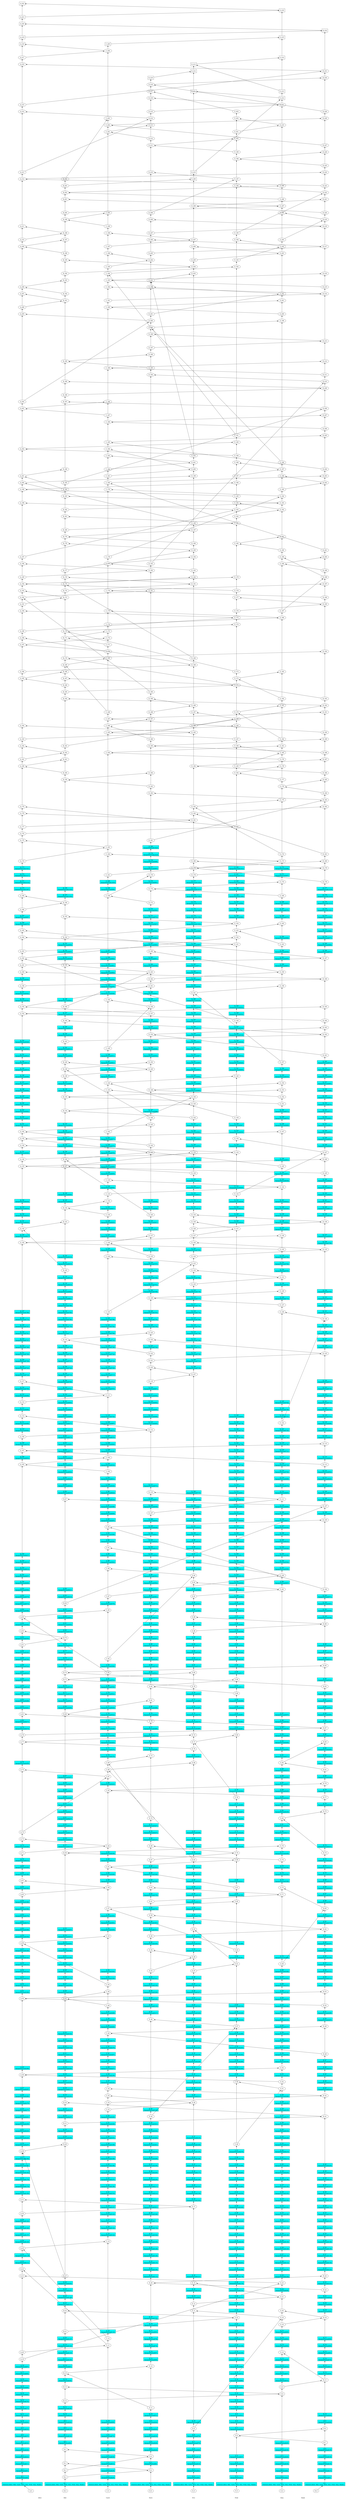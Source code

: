 /// our_id: Alice
/// peer_list: {
///   Alice: PeerState(VOTE|SEND|RECV)
///   Bob: PeerState(VOTE|SEND|RECV)
///   Carol: PeerState(VOTE|SEND|RECV)
///   Dave: PeerState(VOTE|SEND|RECV)
///   Eric: PeerState(VOTE|SEND|RECV)
///   Fred: PeerState(VOTE|SEND|RECV)
///   Gina: PeerState(VOTE|SEND|RECV)
///   Hank: PeerState(VOTE|SEND|RECV)
/// }
digraph GossipGraph {
  splines=false
  rankdir=BT

  style=invis
  subgraph cluster_Alice {
    label="Alice"
    "Alice" [style=invis]
    "Alice" -> "A_0" [style=invis]
    "A_0" -> "A_1" [minlen=1]
    "A_1" -> "A_2" [minlen=1]
    "A_2" -> "A_3" [minlen=1]
    "A_3" -> "A_4" [minlen=1]
    "A_4" -> "A_5" [minlen=1]
    "A_5" -> "A_6" [minlen=1]
    "A_6" -> "A_7" [minlen=1]
    "A_7" -> "A_8" [minlen=1]
    "A_8" -> "A_9" [minlen=1]
    "A_9" -> "A_10" [minlen=1]
    "A_10" -> "A_11" [minlen=1]
    "A_11" -> "A_12" [minlen=1]
    "A_12" -> "A_13" [minlen=1]
    "A_13" -> "A_14" [minlen=1]
    "A_14" -> "A_15" [minlen=1]
    "A_15" -> "A_16" [minlen=1]
    "A_16" -> "A_17" [minlen=1]
    "A_17" -> "A_18" [minlen=1]
    "A_18" -> "A_19" [minlen=1]
    "A_19" -> "A_20" [minlen=1]
    "A_20" -> "A_21" [minlen=11]
    "A_21" -> "A_22" [minlen=1]
    "A_22" -> "A_23" [minlen=1]
    "A_23" -> "A_24" [minlen=1]
    "A_24" -> "A_25" [minlen=1]
    "A_25" -> "A_26" [minlen=1]
    "A_26" -> "A_27" [minlen=1]
    "A_27" -> "A_28" [minlen=1]
    "A_28" -> "A_29" [minlen=1]
    "A_29" -> "A_30" [minlen=1]
    "A_30" -> "A_31" [minlen=2]
    "A_31" -> "A_32" [minlen=1]
    "A_32" -> "A_33" [minlen=1]
    "A_33" -> "A_34" [minlen=1]
    "A_34" -> "A_35" [minlen=1]
    "A_35" -> "A_36" [minlen=1]
    "A_36" -> "A_37" [minlen=1]
    "A_37" -> "A_38" [minlen=1]
    "A_38" -> "A_39" [minlen=1]
    "A_39" -> "A_40" [minlen=1]
    "A_40" -> "A_41" [minlen=1]
    "A_41" -> "A_42" [minlen=1]
    "A_42" -> "A_43" [minlen=1]
    "A_43" -> "A_44" [minlen=1]
    "A_44" -> "A_45" [minlen=1]
    "A_45" -> "A_46" [minlen=1]
    "A_46" -> "A_47" [minlen=1]
    "A_47" -> "A_48" [minlen=2]
    "A_48" -> "A_49" [minlen=1]
    "A_49" -> "A_50" [minlen=10]
    "A_50" -> "A_51" [minlen=1]
    "A_51" -> "A_52" [minlen=1]
    "A_52" -> "A_53" [minlen=1]
    "A_53" -> "A_54" [minlen=1]
    "A_54" -> "A_55" [minlen=1]
    "A_55" -> "A_56" [minlen=1]
    "A_56" -> "A_57" [minlen=1]
    "A_57" -> "A_58" [minlen=1]
    "A_58" -> "A_59" [minlen=1]
    "A_59" -> "A_60" [minlen=1]
    "A_60" -> "A_61" [minlen=1]
    "A_61" -> "A_62" [minlen=1]
    "A_62" -> "A_63" [minlen=1]
    "A_63" -> "A_64" [minlen=1]
    "A_64" -> "A_65" [minlen=1]
    "A_65" -> "A_66" [minlen=1]
    "A_66" -> "A_67" [minlen=1]
    "A_67" -> "A_68" [minlen=1]
    "A_68" -> "A_69" [minlen=1]
    "A_69" -> "A_70" [minlen=1]
    "A_70" -> "A_71" [minlen=1]
    "A_71" -> "A_72" [minlen=1]
    "A_72" -> "A_73" [minlen=1]
    "A_73" -> "A_74" [minlen=1]
    "A_74" -> "A_75" [minlen=9]
    "A_75" -> "A_76" [minlen=1]
    "A_76" -> "A_77" [minlen=3]
    "A_77" -> "A_78" [minlen=1]
    "A_78" -> "A_79" [minlen=1]
    "A_79" -> "A_80" [minlen=1]
    "A_80" -> "A_81" [minlen=1]
    "A_81" -> "A_82" [minlen=1]
    "A_82" -> "A_83" [minlen=1]
    "A_83" -> "A_84" [minlen=1]
    "A_84" -> "A_85" [minlen=1]
    "A_85" -> "A_86" [minlen=1]
    "A_86" -> "A_87" [minlen=1]
    "A_87" -> "A_88" [minlen=1]
    "A_88" -> "A_89" [minlen=1]
    "A_89" -> "A_90" [minlen=1]
    "A_90" -> "A_91" [minlen=1]
    "A_91" -> "A_92" [minlen=1]
    "A_92" -> "A_93" [minlen=1]
    "A_93" -> "A_94" [minlen=1]
    "A_94" -> "A_95" [minlen=1]
    "A_95" -> "A_96" [minlen=1]
    "A_96" -> "A_97" [minlen=1]
    "A_97" -> "A_98" [minlen=1]
    "A_98" -> "A_99" [minlen=1]
    "A_99" -> "A_100" [minlen=1]
    "A_100" -> "A_101" [minlen=1]
    "A_101" -> "A_102" [minlen=1]
    "A_102" -> "A_103" [minlen=1]
    "A_103" -> "A_104" [minlen=1]
    "A_104" -> "A_105" [minlen=13]
    "A_105" -> "A_106" [minlen=1]
    "A_106" -> "A_107" [minlen=1]
    "A_107" -> "A_108" [minlen=1]
    "A_108" -> "A_109" [minlen=1]
    "A_109" -> "A_110" [minlen=1]
    "A_110" -> "A_111" [minlen=1]
    "A_111" -> "A_112" [minlen=1]
    "A_112" -> "A_113" [minlen=1]
    "A_113" -> "A_114" [minlen=1]
    "A_114" -> "A_115" [minlen=1]
    "A_115" -> "A_116" [minlen=1]
    "A_116" -> "A_117" [minlen=1]
    "A_117" -> "A_118" [minlen=1]
    "A_118" -> "A_119" [minlen=1]
    "A_119" -> "A_120" [minlen=1]
    "A_120" -> "A_121" [minlen=1]
    "A_121" -> "A_122" [minlen=1]
    "A_122" -> "A_123" [minlen=1]
    "A_123" -> "A_124" [minlen=1]
    "A_124" -> "A_125" [minlen=1]
    "A_125" -> "A_126" [minlen=1]
    "A_126" -> "A_127" [minlen=1]
    "A_127" -> "A_128" [minlen=10]
    "A_128" -> "A_129" [minlen=1]
    "A_129" -> "A_130" [minlen=1]
    "A_130" -> "A_131" [minlen=1]
    "A_131" -> "A_132" [minlen=1]
    "A_132" -> "A_133" [minlen=1]
    "A_133" -> "A_134" [minlen=1]
    "A_134" -> "A_135" [minlen=5]
    "A_135" -> "A_136" [minlen=1]
    "A_136" -> "A_137" [minlen=1]
    "A_137" -> "A_138" [minlen=1]
    "A_138" -> "A_139" [minlen=1]
    "A_139" -> "A_140" [minlen=1]
    "A_140" -> "A_141" [minlen=1]
    "A_141" -> "A_142" [minlen=1]
    "A_142" -> "A_143" [minlen=1]
    "A_143" -> "A_144" [minlen=1]
    "A_144" -> "A_145" [minlen=1]
    "A_145" -> "A_146" [minlen=1]
    "A_146" -> "A_147" [minlen=1]
    "A_147" -> "A_148" [minlen=1]
    "A_148" -> "A_149" [minlen=1]
    "A_149" -> "A_150" [minlen=1]
    "A_150" -> "A_151" [minlen=1]
    "A_151" -> "A_152" [minlen=1]
    "A_152" -> "A_153" [minlen=1]
    "A_153" -> "A_154" [minlen=4]
    "A_154" -> "A_155" [minlen=1]
    "A_155" -> "A_156" [minlen=1]
    "A_156" -> "A_157" [minlen=1]
    "A_157" -> "A_158" [minlen=1]
    "A_158" -> "A_159" [minlen=1]
    "A_159" -> "A_160" [minlen=1]
    "A_160" -> "A_161" [minlen=1]
    "A_161" -> "A_162" [minlen=1]
    "A_162" -> "A_163" [minlen=1]
    "A_163" -> "A_164" [minlen=2]
    "A_164" -> "A_165" [minlen=1]
    "A_165" -> "A_166" [minlen=1]
    "A_166" -> "A_167" [minlen=1]
    "A_167" -> "A_168" [minlen=1]
    "A_168" -> "A_169" [minlen=2]
    "A_169" -> "A_170" [minlen=1]
    "A_170" -> "A_171" [minlen=1]
    "A_171" -> "A_172" [minlen=1]
    "A_172" -> "A_173" [minlen=1]
    "A_173" -> "A_174" [minlen=1]
    "A_174" -> "A_175" [minlen=3]
    "A_175" -> "A_176" [minlen=1]
    "A_176" -> "A_177" [minlen=1]
    "A_177" -> "A_178" [minlen=2]
    "A_178" -> "A_179" [minlen=1]
    "A_179" -> "A_180" [minlen=6]
    "A_180" -> "A_181" [minlen=1]
    "A_181" -> "A_182" [minlen=2]
    "A_182" -> "A_183" [minlen=1]
    "A_183" -> "A_184" [minlen=2]
    "A_184" -> "A_185" [minlen=7]
    "A_185" -> "A_186" [minlen=1]
    "A_186" -> "A_187" [minlen=4]
    "A_187" -> "A_188" [minlen=1]
    "A_188" -> "A_189" [minlen=1]
    "A_189" -> "A_190" [minlen=3]
    "A_190" -> "A_191" [minlen=1]
    "A_191" -> "A_192" [minlen=1]
    "A_192" -> "A_193" [minlen=1]
    "A_193" -> "A_194" [minlen=1]
    "A_194" -> "A_195" [minlen=1]
    "A_195" -> "A_196" [minlen=2]
    "A_196" -> "A_197" [minlen=1]
    "A_197" -> "A_198" [minlen=8]
    "A_198" -> "A_199" [minlen=2]
    "A_199" -> "A_200" [minlen=1]
    "A_200" -> "A_201" [minlen=1]
    "A_201" -> "A_202" [minlen=4]
    "A_202" -> "A_203" [minlen=6]
    "A_203" -> "A_204" [minlen=1]
    "A_204" -> "A_205" [minlen=13]
    "A_205" -> "A_206" [minlen=1]
    "A_206" -> "A_207" [minlen=2]
    "A_207" -> "A_208" [minlen=1]
    "A_208" -> "A_209" [minlen=6]
    "A_209" -> "A_210" [minlen=1]
    "A_210" -> "A_211" [minlen=2]
    "A_211" -> "A_212" [minlen=7]
    "A_212" -> "A_213" [minlen=1]
    "A_213" -> "A_214" [minlen=9]
    "A_214" -> "A_215" [minlen=1]
    "A_215" -> "A_216" [minlen=6]
    "A_216" -> "A_217" [minlen=1]
    "A_217" -> "A_218" [minlen=2]
    "A_218" -> "A_219" [minlen=1]
    "A_219" -> "A_220" [minlen=2]
    "A_220" -> "A_221" [minlen=1]
    "A_221" -> "A_222" [minlen=2]
  }
  "G_23" -> "A_21" [constraint=false]
  "C_11" -> "A_22" [constraint=false]
  "C_12" -> "A_25" [constraint=false]
  "E_17" -> "A_31" [constraint=false]
  "B_27" -> "A_38" [constraint=false]
  "G_52" -> "A_48" [constraint=false]
  "H_52" -> "A_50" [constraint=false]
  "C_50" -> "A_58" [constraint=false]
  "C_58" -> "A_67" [constraint=false]
  "C_64" -> "A_73" [constraint=false]
  "C_67" -> "A_75" [constraint=false]
  "E_70" -> "A_77" [constraint=false]
  "H_87" -> "A_81" [constraint=false]
  "B_79" -> "A_93" [constraint=false]
  "C_82" -> "A_95" [constraint=false]
  "C_102" -> "A_105" [constraint=false]
  "H_113" -> "A_107" [constraint=false]
  "D_112" -> "A_112" [constraint=false]
  "C_111" -> "A_117" [constraint=false]
  "G_135" -> "A_128" [constraint=false]
  "B_120" -> "A_130" [constraint=false]
  "H_145" -> "A_135" [constraint=false]
  "F_134" -> "A_138" [constraint=false]
  "G_145" -> "A_139" [constraint=false]
  "D_144" -> "A_140" [constraint=false]
  "H_164" -> "A_154" [constraint=false]
  "D_157" -> "A_155" [constraint=false]
  "H_166" -> "A_160" [constraint=false]
  "F_148" -> "A_162" [constraint=false]
  "F_151" -> "A_164" [constraint=false]
  "H_167" -> "A_165" [constraint=false]
  "B_156" -> "A_169" [constraint=false]
  "C_163" -> "A_175" [constraint=false]
  "E_181" -> "A_178" [constraint=false]
  "F_163" -> "A_179" [constraint=false]
  "B_160" -> "A_180" [constraint=false]
  "B_162" -> "A_182" [constraint=false]
  "E_185" -> "A_184" [constraint=false]
  "B_166" -> "A_185" [constraint=false]
  "C_170" -> "A_187" [constraint=false]
  "E_189" -> "A_188" [constraint=false]
  "F_175" -> "A_190" [constraint=false]
  "D_190" -> "A_192" [constraint=false]
  "B_173" -> "A_193" [constraint=false]
  "F_178" -> "A_194" [constraint=false]
  "D_192" -> "A_196" [constraint=false]
  "F_183" -> "A_198" [constraint=false]
  "F_185" -> "A_199" [constraint=false]
  "E_198" -> "A_200" [constraint=false]
  "B_184" -> "A_201" [constraint=false]
  "F_189" -> "A_202" [constraint=false]
  "C_187" -> "A_203" [constraint=false]
  "D_200" -> "A_205" [constraint=false]
  "B_191" -> "A_207" [constraint=false]
  "B_192" -> "A_208" [constraint=false]
  "B_196" -> "A_209" [constraint=false]
  "B_198" -> "A_211" [constraint=false]
  "H_223" -> "A_212" [constraint=false]
  "D_214" -> "A_214" [constraint=false]
  "H_231" -> "A_216" [constraint=false]
  "C_204" -> "A_218" [constraint=false]
  "H_232" -> "A_220" [constraint=false]
  "G_216" -> "A_222" [constraint=false]

  style=invis
  subgraph cluster_Bob {
    label="Bob"
    "Bob" [style=invis]
    "Bob" -> "B_0" [style=invis]
    "B_0" -> "B_1" [minlen=1]
    "B_1" -> "B_2" [minlen=1]
    "B_2" -> "B_3" [minlen=1]
    "B_3" -> "B_4" [minlen=1]
    "B_4" -> "B_5" [minlen=2]
    "B_5" -> "B_6" [minlen=1]
    "B_6" -> "B_7" [minlen=1]
    "B_7" -> "B_8" [minlen=1]
    "B_8" -> "B_9" [minlen=1]
    "B_9" -> "B_10" [minlen=1]
    "B_10" -> "B_11" [minlen=1]
    "B_11" -> "B_12" [minlen=1]
    "B_12" -> "B_13" [minlen=2]
    "B_13" -> "B_14" [minlen=1]
    "B_14" -> "B_15" [minlen=1]
    "B_15" -> "B_16" [minlen=1]
    "B_16" -> "B_17" [minlen=1]
    "B_17" -> "B_18" [minlen=1]
    "B_18" -> "B_19" [minlen=1]
    "B_19" -> "B_20" [minlen=1]
    "B_20" -> "B_21" [minlen=1]
    "B_21" -> "B_22" [minlen=3]
    "B_22" -> "B_23" [minlen=1]
    "B_23" -> "B_24" [minlen=1]
    "B_24" -> "B_25" [minlen=1]
    "B_25" -> "B_26" [minlen=1]
    "B_26" -> "B_27" [minlen=1]
    "B_27" -> "B_28" [minlen=19]
    "B_28" -> "B_29" [minlen=1]
    "B_29" -> "B_30" [minlen=1]
    "B_30" -> "B_31" [minlen=1]
    "B_31" -> "B_32" [minlen=1]
    "B_32" -> "B_33" [minlen=1]
    "B_33" -> "B_34" [minlen=1]
    "B_34" -> "B_35" [minlen=1]
    "B_35" -> "B_36" [minlen=1]
    "B_36" -> "B_37" [minlen=1]
    "B_37" -> "B_38" [minlen=1]
    "B_38" -> "B_39" [minlen=1]
    "B_39" -> "B_40" [minlen=1]
    "B_40" -> "B_41" [minlen=1]
    "B_41" -> "B_42" [minlen=1]
    "B_42" -> "B_43" [minlen=1]
    "B_43" -> "B_44" [minlen=1]
    "B_44" -> "B_45" [minlen=5]
    "B_45" -> "B_46" [minlen=1]
    "B_46" -> "B_47" [minlen=1]
    "B_47" -> "B_48" [minlen=1]
    "B_48" -> "B_49" [minlen=1]
    "B_49" -> "B_50" [minlen=1]
    "B_50" -> "B_51" [minlen=1]
    "B_51" -> "B_52" [minlen=1]
    "B_52" -> "B_53" [minlen=1]
    "B_53" -> "B_54" [minlen=1]
    "B_54" -> "B_55" [minlen=1]
    "B_55" -> "B_56" [minlen=11]
    "B_56" -> "B_57" [minlen=1]
    "B_57" -> "B_58" [minlen=1]
    "B_58" -> "B_59" [minlen=1]
    "B_59" -> "B_60" [minlen=1]
    "B_60" -> "B_61" [minlen=1]
    "B_61" -> "B_62" [minlen=1]
    "B_62" -> "B_63" [minlen=1]
    "B_63" -> "B_64" [minlen=1]
    "B_64" -> "B_65" [minlen=1]
    "B_65" -> "B_66" [minlen=1]
    "B_66" -> "B_67" [minlen=1]
    "B_67" -> "B_68" [minlen=9]
    "B_68" -> "B_69" [minlen=1]
    "B_69" -> "B_70" [minlen=1]
    "B_70" -> "B_71" [minlen=1]
    "B_71" -> "B_72" [minlen=1]
    "B_72" -> "B_73" [minlen=1]
    "B_73" -> "B_74" [minlen=1]
    "B_74" -> "B_75" [minlen=1]
    "B_75" -> "B_76" [minlen=1]
    "B_76" -> "B_77" [minlen=1]
    "B_77" -> "B_78" [minlen=1]
    "B_78" -> "B_79" [minlen=1]
    "B_79" -> "B_80" [minlen=1]
    "B_80" -> "B_81" [minlen=1]
    "B_81" -> "B_82" [minlen=1]
    "B_82" -> "B_83" [minlen=1]
    "B_83" -> "B_84" [minlen=1]
    "B_84" -> "B_85" [minlen=1]
    "B_85" -> "B_86" [minlen=1]
    "B_86" -> "B_87" [minlen=13]
    "B_87" -> "B_88" [minlen=1]
    "B_88" -> "B_89" [minlen=1]
    "B_89" -> "B_90" [minlen=1]
    "B_90" -> "B_91" [minlen=1]
    "B_91" -> "B_92" [minlen=1]
    "B_92" -> "B_93" [minlen=1]
    "B_93" -> "B_94" [minlen=1]
    "B_94" -> "B_95" [minlen=1]
    "B_95" -> "B_96" [minlen=1]
    "B_96" -> "B_97" [minlen=1]
    "B_97" -> "B_98" [minlen=1]
    "B_98" -> "B_99" [minlen=1]
    "B_99" -> "B_100" [minlen=1]
    "B_100" -> "B_101" [minlen=1]
    "B_101" -> "B_102" [minlen=1]
    "B_102" -> "B_103" [minlen=1]
    "B_103" -> "B_104" [minlen=1]
    "B_104" -> "B_105" [minlen=1]
    "B_105" -> "B_106" [minlen=1]
    "B_106" -> "B_107" [minlen=1]
    "B_107" -> "B_108" [minlen=1]
    "B_108" -> "B_109" [minlen=1]
    "B_109" -> "B_110" [minlen=1]
    "B_110" -> "B_111" [minlen=1]
    "B_111" -> "B_112" [minlen=1]
    "B_112" -> "B_113" [minlen=1]
    "B_113" -> "B_114" [minlen=1]
    "B_114" -> "B_115" [minlen=1]
    "B_115" -> "B_116" [minlen=1]
    "B_116" -> "B_117" [minlen=1]
    "B_117" -> "B_118" [minlen=1]
    "B_118" -> "B_119" [minlen=1]
    "B_119" -> "B_120" [minlen=1]
    "B_120" -> "B_121" [minlen=1]
    "B_121" -> "B_122" [minlen=1]
    "B_122" -> "B_123" [minlen=5]
    "B_123" -> "B_124" [minlen=2]
    "B_124" -> "B_125" [minlen=1]
    "B_125" -> "B_126" [minlen=1]
    "B_126" -> "B_127" [minlen=4]
    "B_127" -> "B_128" [minlen=1]
    "B_128" -> "B_129" [minlen=1]
    "B_129" -> "B_130" [minlen=1]
    "B_130" -> "B_131" [minlen=1]
    "B_131" -> "B_132" [minlen=1]
    "B_132" -> "B_133" [minlen=1]
    "B_133" -> "B_134" [minlen=2]
    "B_134" -> "B_135" [minlen=2]
    "B_135" -> "B_136" [minlen=1]
    "B_136" -> "B_137" [minlen=1]
    "B_137" -> "B_138" [minlen=1]
    "B_138" -> "B_139" [minlen=1]
    "B_139" -> "B_140" [minlen=1]
    "B_140" -> "B_141" [minlen=1]
    "B_141" -> "B_142" [minlen=1]
    "B_142" -> "B_143" [minlen=1]
    "B_143" -> "B_144" [minlen=1]
    "B_144" -> "B_145" [minlen=1]
    "B_145" -> "B_146" [minlen=1]
    "B_146" -> "B_147" [minlen=1]
    "B_147" -> "B_148" [minlen=1]
    "B_148" -> "B_149" [minlen=1]
    "B_149" -> "B_150" [minlen=5]
    "B_150" -> "B_151" [minlen=1]
    "B_151" -> "B_152" [minlen=1]
    "B_152" -> "B_153" [minlen=1]
    "B_153" -> "B_154" [minlen=1]
    "B_154" -> "B_155" [minlen=3]
    "B_155" -> "B_156" [minlen=2]
    "B_156" -> "B_157" [minlen=1]
    "B_157" -> "B_158" [minlen=1]
    "B_158" -> "B_159" [minlen=16]
    "B_159" -> "B_160" [minlen=1]
    "B_160" -> "B_161" [minlen=2]
    "B_161" -> "B_162" [minlen=1]
    "B_162" -> "B_163" [minlen=1]
    "B_163" -> "B_164" [minlen=7]
    "B_164" -> "B_165" [minlen=1]
    "B_165" -> "B_166" [minlen=1]
    "B_166" -> "B_167" [minlen=1]
    "B_167" -> "B_168" [minlen=1]
    "B_168" -> "B_169" [minlen=1]
    "B_169" -> "B_170" [minlen=1]
    "B_170" -> "B_171" [minlen=3]
    "B_171" -> "B_172" [minlen=1]
    "B_172" -> "B_173" [minlen=5]
    "B_173" -> "B_174" [minlen=1]
    "B_174" -> "B_175" [minlen=1]
    "B_175" -> "B_176" [minlen=1]
    "B_176" -> "B_177" [minlen=1]
    "B_177" -> "B_178" [minlen=4]
    "B_178" -> "B_179" [minlen=1]
    "B_179" -> "B_180" [minlen=1]
    "B_180" -> "B_181" [minlen=2]
    "B_181" -> "B_182" [minlen=1]
    "B_182" -> "B_183" [minlen=2]
    "B_183" -> "B_184" [minlen=1]
    "B_184" -> "B_185" [minlen=1]
    "B_185" -> "B_186" [minlen=2]
    "B_186" -> "B_187" [minlen=10]
    "B_187" -> "B_188" [minlen=1]
    "B_188" -> "B_189" [minlen=2]
    "B_189" -> "B_190" [minlen=3]
    "B_190" -> "B_191" [minlen=9]
    "B_191" -> "B_192" [minlen=1]
    "B_192" -> "B_193" [minlen=2]
    "B_193" -> "B_194" [minlen=1]
    "B_194" -> "B_195" [minlen=2]
    "B_195" -> "B_196" [minlen=1]
    "B_196" -> "B_197" [minlen=2]
    "B_197" -> "B_198" [minlen=1]
    "B_198" -> "B_199" [minlen=2]
    "B_199" -> "B_200" [minlen=1]
    "B_200" -> "B_201" [minlen=2]
    "B_201" -> "B_202" [minlen=1]
    "B_202" -> "B_203" [minlen=1]
    "B_203" -> "B_204" [minlen=1]
  }
  "D_2" -> "B_4" [constraint=false]
  "D_4" -> "B_5" [constraint=false]
  "G_8" -> "B_13" [constraint=false]
  "D_11" -> "B_15" [constraint=false]
  "F_23" -> "B_22" [constraint=false]
  "A_38" -> "B_28" [constraint=false]
  "H_41" -> "B_34" [constraint=false]
  "C_48" -> "B_45" [constraint=false]
  "G_76" -> "B_56" [constraint=false]
  "D_78" -> "B_68" [constraint=false]
  "E_79" -> "B_73" [constraint=false]
  "H_93" -> "B_74" [constraint=false]
  "A_91" -> "B_79" [constraint=false]
  "H_107" -> "B_87" [constraint=false]
  "D_122" -> "B_110" [constraint=false]
  "A_130" -> "B_123" [constraint=false]
  "C_130" -> "B_124" [constraint=false]
  "E_136" -> "B_127" [constraint=false]
  "D_140" -> "B_128" [constraint=false]
  "E_144" -> "B_134" [constraint=false]
  "G_151" -> "B_135" [constraint=false]
  "D_146" -> "B_139" [constraint=false]
  "D_149" -> "B_140" [constraint=false]
  "H_162" -> "B_146" [constraint=false]
  "D_163" -> "B_150" [constraint=false]
  "F_154" -> "B_155" [constraint=false]
  "A_168" -> "B_156" [constraint=false]
  "D_183" -> "B_159" [constraint=false]
  "A_180" -> "B_161" [constraint=false]
  "A_181" -> "B_162" [constraint=false]
  "H_192" -> "B_164" [constraint=false]
  "F_171" -> "B_167" [constraint=false]
  "A_185" -> "B_168" [constraint=false]
  "C_168" -> "B_169" [constraint=false]
  "H_193" -> "B_170" [constraint=false]
  "C_171" -> "B_171" [constraint=false]
  "F_173" -> "B_172" [constraint=false]
  "A_191" -> "B_173" [constraint=false]
  "E_190" -> "B_175" [constraint=false]
  "E_191" -> "B_176" [constraint=false]
  "E_195" -> "B_178" [constraint=false]
  "E_196" -> "B_179" [constraint=false]
  "F_181" -> "B_181" [constraint=false]
  "G_193" -> "B_183" [constraint=false]
  "A_201" -> "B_186" [constraint=false]
  "H_208" -> "B_187" [constraint=false]
  "H_209" -> "B_189" [constraint=false]
  "D_195" -> "B_190" [constraint=false]
  "A_206" -> "B_191" [constraint=false]
  "A_208" -> "B_193" [constraint=false]
  "E_204" -> "B_195" [constraint=false]
  "A_209" -> "B_197" [constraint=false]
  "A_210" -> "B_198" [constraint=false]
  "C_199" -> "B_199" [constraint=false]
  "G_207" -> "B_201" [constraint=false]
  "G_208" -> "B_202" [constraint=false]

  style=invis
  subgraph cluster_Carol {
    label="Carol"
    "Carol" [style=invis]
    "Carol" -> "C_0" [style=invis]
    "C_0" -> "C_1" [minlen=1]
    "C_1" -> "C_2" [minlen=1]
    "C_2" -> "C_3" [minlen=1]
    "C_3" -> "C_4" [minlen=1]
    "C_4" -> "C_5" [minlen=1]
    "C_5" -> "C_6" [minlen=1]
    "C_6" -> "C_7" [minlen=1]
    "C_7" -> "C_8" [minlen=1]
    "C_8" -> "C_9" [minlen=1]
    "C_9" -> "C_10" [minlen=1]
    "C_10" -> "C_11" [minlen=11]
    "C_11" -> "C_12" [minlen=1]
    "C_12" -> "C_13" [minlen=1]
    "C_13" -> "C_14" [minlen=13]
    "C_14" -> "C_15" [minlen=1]
    "C_15" -> "C_16" [minlen=1]
    "C_16" -> "C_17" [minlen=1]
    "C_17" -> "C_18" [minlen=1]
    "C_18" -> "C_19" [minlen=1]
    "C_19" -> "C_20" [minlen=1]
    "C_20" -> "C_21" [minlen=1]
    "C_21" -> "C_22" [minlen=1]
    "C_22" -> "C_23" [minlen=1]
    "C_23" -> "C_24" [minlen=1]
    "C_24" -> "C_25" [minlen=1]
    "C_25" -> "C_26" [minlen=1]
    "C_26" -> "C_27" [minlen=1]
    "C_27" -> "C_28" [minlen=1]
    "C_28" -> "C_29" [minlen=1]
    "C_29" -> "C_30" [minlen=1]
    "C_30" -> "C_31" [minlen=1]
    "C_31" -> "C_32" [minlen=1]
    "C_32" -> "C_33" [minlen=1]
    "C_33" -> "C_34" [minlen=1]
    "C_34" -> "C_35" [minlen=1]
    "C_35" -> "C_36" [minlen=1]
    "C_36" -> "C_37" [minlen=1]
    "C_37" -> "C_38" [minlen=1]
    "C_38" -> "C_39" [minlen=1]
    "C_39" -> "C_40" [minlen=1]
    "C_40" -> "C_41" [minlen=1]
    "C_41" -> "C_42" [minlen=1]
    "C_42" -> "C_43" [minlen=1]
    "C_43" -> "C_44" [minlen=1]
    "C_44" -> "C_45" [minlen=1]
    "C_45" -> "C_46" [minlen=1]
    "C_46" -> "C_47" [minlen=1]
    "C_47" -> "C_48" [minlen=1]
    "C_48" -> "C_49" [minlen=2]
    "C_49" -> "C_50" [minlen=1]
    "C_50" -> "C_51" [minlen=1]
    "C_51" -> "C_52" [minlen=1]
    "C_52" -> "C_53" [minlen=5]
    "C_53" -> "C_54" [minlen=1]
    "C_54" -> "C_55" [minlen=1]
    "C_55" -> "C_56" [minlen=1]
    "C_56" -> "C_57" [minlen=1]
    "C_57" -> "C_58" [minlen=3]
    "C_58" -> "C_59" [minlen=1]
    "C_59" -> "C_60" [minlen=1]
    "C_60" -> "C_61" [minlen=1]
    "C_61" -> "C_62" [minlen=1]
    "C_62" -> "C_63" [minlen=1]
    "C_63" -> "C_64" [minlen=1]
    "C_64" -> "C_65" [minlen=8]
    "C_65" -> "C_66" [minlen=1]
    "C_66" -> "C_67" [minlen=1]
    "C_67" -> "C_68" [minlen=1]
    "C_68" -> "C_69" [minlen=1]
    "C_69" -> "C_70" [minlen=1]
    "C_70" -> "C_71" [minlen=1]
    "C_71" -> "C_72" [minlen=1]
    "C_72" -> "C_73" [minlen=1]
    "C_73" -> "C_74" [minlen=1]
    "C_74" -> "C_75" [minlen=1]
    "C_75" -> "C_76" [minlen=1]
    "C_76" -> "C_77" [minlen=1]
    "C_77" -> "C_78" [minlen=1]
    "C_78" -> "C_79" [minlen=1]
    "C_79" -> "C_80" [minlen=1]
    "C_80" -> "C_81" [minlen=1]
    "C_81" -> "C_82" [minlen=1]
    "C_82" -> "C_83" [minlen=1]
    "C_83" -> "C_84" [minlen=1]
    "C_84" -> "C_85" [minlen=7]
    "C_85" -> "C_86" [minlen=1]
    "C_86" -> "C_87" [minlen=1]
    "C_87" -> "C_88" [minlen=4]
    "C_88" -> "C_89" [minlen=1]
    "C_89" -> "C_90" [minlen=1]
    "C_90" -> "C_91" [minlen=1]
    "C_91" -> "C_92" [minlen=1]
    "C_92" -> "C_93" [minlen=1]
    "C_93" -> "C_94" [minlen=1]
    "C_94" -> "C_95" [minlen=1]
    "C_95" -> "C_96" [minlen=1]
    "C_96" -> "C_97" [minlen=1]
    "C_97" -> "C_98" [minlen=1]
    "C_98" -> "C_99" [minlen=1]
    "C_99" -> "C_100" [minlen=1]
    "C_100" -> "C_101" [minlen=1]
    "C_101" -> "C_102" [minlen=1]
    "C_102" -> "C_103" [minlen=1]
    "C_103" -> "C_104" [minlen=1]
    "C_104" -> "C_105" [minlen=1]
    "C_105" -> "C_106" [minlen=1]
    "C_106" -> "C_107" [minlen=1]
    "C_107" -> "C_108" [minlen=1]
    "C_108" -> "C_109" [minlen=1]
    "C_109" -> "C_110" [minlen=1]
    "C_110" -> "C_111" [minlen=3]
    "C_111" -> "C_112" [minlen=1]
    "C_112" -> "C_113" [minlen=1]
    "C_113" -> "C_114" [minlen=1]
    "C_114" -> "C_115" [minlen=1]
    "C_115" -> "C_116" [minlen=1]
    "C_116" -> "C_117" [minlen=1]
    "C_117" -> "C_118" [minlen=1]
    "C_118" -> "C_119" [minlen=1]
    "C_119" -> "C_120" [minlen=1]
    "C_120" -> "C_121" [minlen=1]
    "C_121" -> "C_122" [minlen=1]
    "C_122" -> "C_123" [minlen=1]
    "C_123" -> "C_124" [minlen=8]
    "C_124" -> "C_125" [minlen=1]
    "C_125" -> "C_126" [minlen=1]
    "C_126" -> "C_127" [minlen=1]
    "C_127" -> "C_128" [minlen=1]
    "C_128" -> "C_129" [minlen=1]
    "C_129" -> "C_130" [minlen=1]
    "C_130" -> "C_131" [minlen=1]
    "C_131" -> "C_132" [minlen=1]
    "C_132" -> "C_133" [minlen=1]
    "C_133" -> "C_134" [minlen=1]
    "C_134" -> "C_135" [minlen=1]
    "C_135" -> "C_136" [minlen=1]
    "C_136" -> "C_137" [minlen=1]
    "C_137" -> "C_138" [minlen=1]
    "C_138" -> "C_139" [minlen=1]
    "C_139" -> "C_140" [minlen=1]
    "C_140" -> "C_141" [minlen=1]
    "C_141" -> "C_142" [minlen=1]
    "C_142" -> "C_143" [minlen=6]
    "C_143" -> "C_144" [minlen=1]
    "C_144" -> "C_145" [minlen=1]
    "C_145" -> "C_146" [minlen=1]
    "C_146" -> "C_147" [minlen=1]
    "C_147" -> "C_148" [minlen=1]
    "C_148" -> "C_149" [minlen=1]
    "C_149" -> "C_150" [minlen=7]
    "C_150" -> "C_151" [minlen=1]
    "C_151" -> "C_152" [minlen=1]
    "C_152" -> "C_153" [minlen=1]
    "C_153" -> "C_154" [minlen=1]
    "C_154" -> "C_155" [minlen=1]
    "C_155" -> "C_156" [minlen=1]
    "C_156" -> "C_157" [minlen=1]
    "C_157" -> "C_158" [minlen=8]
    "C_158" -> "C_159" [minlen=1]
    "C_159" -> "C_160" [minlen=1]
    "C_160" -> "C_161" [minlen=1]
    "C_161" -> "C_162" [minlen=3]
    "C_162" -> "C_163" [minlen=1]
    "C_163" -> "C_164" [minlen=14]
    "C_164" -> "C_165" [minlen=3]
    "C_165" -> "C_166" [minlen=1]
    "C_166" -> "C_167" [minlen=1]
    "C_167" -> "C_168" [minlen=1]
    "C_168" -> "C_169" [minlen=8]
    "C_169" -> "C_170" [minlen=1]
    "C_170" -> "C_171" [minlen=1]
    "C_171" -> "C_172" [minlen=1]
    "C_172" -> "C_173" [minlen=1]
    "C_173" -> "C_174" [minlen=1]
    "C_174" -> "C_175" [minlen=2]
    "C_175" -> "C_176" [minlen=3]
    "C_176" -> "C_177" [minlen=4]
    "C_177" -> "C_178" [minlen=1]
    "C_178" -> "C_179" [minlen=10]
    "C_179" -> "C_180" [minlen=1]
    "C_180" -> "C_181" [minlen=1]
    "C_181" -> "C_182" [minlen=1]
    "C_182" -> "C_183" [minlen=2]
    "C_183" -> "C_184" [minlen=1]
    "C_184" -> "C_185" [minlen=1]
    "C_185" -> "C_186" [minlen=3]
    "C_186" -> "C_187" [minlen=1]
    "C_187" -> "C_188" [minlen=2]
    "C_188" -> "C_189" [minlen=5]
    "C_189" -> "C_190" [minlen=9]
    "C_190" -> "C_191" [minlen=1]
    "C_191" -> "C_192" [minlen=2]
    "C_192" -> "C_193" [minlen=1]
    "C_193" -> "C_194" [minlen=1]
    "C_194" -> "C_195" [minlen=1]
    "C_195" -> "C_196" [minlen=2]
    "C_196" -> "C_197" [minlen=1]
    "C_197" -> "C_198" [minlen=2]
    "C_198" -> "C_199" [minlen=1]
    "C_199" -> "C_200" [minlen=2]
    "C_200" -> "C_201" [minlen=12]
    "C_201" -> "C_202" [minlen=1]
    "C_202" -> "C_203" [minlen=1]
    "C_203" -> "C_204" [minlen=10]
    "C_204" -> "C_205" [minlen=1]
  }
  "A_20" -> "C_11" [constraint=false]
  "A_25" -> "C_14" [constraint=false]
  "E_28" -> "C_35" [constraint=false]
  "H_42" -> "C_36" [constraint=false]
  "H_48" -> "C_44" [constraint=false]
  "B_45" -> "C_49" [constraint=false]
  "A_58" -> "C_53" [constraint=false]
  "F_63" -> "C_57" [constraint=false]
  "A_65" -> "C_58" [constraint=false]
  "F_67" -> "C_61" [constraint=false]
  "A_71" -> "C_64" [constraint=false]
  "H_77" -> "C_65" [constraint=false]
  "A_74" -> "C_67" [constraint=false]
  "E_63" -> "C_68" [constraint=false]
  "D_72" -> "C_69" [constraint=false]
  "A_95" -> "C_85" [constraint=false]
  "E_94" -> "C_88" [constraint=false]
  "G_100" -> "C_91" [constraint=false]
  "H_104" -> "C_94" [constraint=false]
  "A_105" -> "C_104" [constraint=false]
  "A_114" -> "C_111" [constraint=false]
  "E_123" -> "C_124" [constraint=false]
  "D_135" -> "C_126" [constraint=false]
  "B_124" -> "C_132" [constraint=false]
  "G_142" -> "C_135" [constraint=false]
  "E_146" -> "C_143" [constraint=false]
  "F_139" -> "C_144" [constraint=false]
  "D_158" -> "C_150" [constraint=false]
  "D_173" -> "C_158" [constraint=false]
  "G_173" -> "C_162" [constraint=false]
  "A_174" -> "C_163" [constraint=false]
  "G_179" -> "C_164" [constraint=false]
  "F_167" -> "C_165" [constraint=false]
  "D_186" -> "C_166" [constraint=false]
  "H_190" -> "C_167" [constraint=false]
  "B_169" -> "C_169" [constraint=false]
  "A_187" -> "C_172" [constraint=false]
  "B_171" -> "C_173" [constraint=false]
  "G_186" -> "C_175" [constraint=false]
  "H_196" -> "C_176" [constraint=false]
  "E_193" -> "C_177" [constraint=false]
  "G_194" -> "C_179" [constraint=false]
  "H_201" -> "C_180" [constraint=false]
  "E_201" -> "C_183" [constraint=false]
  "E_200" -> "C_184" [constraint=false]
  "H_204" -> "C_185" [constraint=false]
  "H_206" -> "C_186" [constraint=false]
  "A_203" -> "C_188" [constraint=false]
  "H_211" -> "C_189" [constraint=false]
  "G_200" -> "C_190" [constraint=false]
  "H_214" -> "C_192" [constraint=false]
  "H_215" -> "C_193" [constraint=false]
  "F_191" -> "C_194" [constraint=false]
  "D_204" -> "C_196" [constraint=false]
  "E_207" -> "C_198" [constraint=false]
  "B_199" -> "C_200" [constraint=false]
  "D_212" -> "C_201" [constraint=false]
  "H_227" -> "C_202" [constraint=false]
  "B_204" -> "C_203" [constraint=false]
  "A_217" -> "C_204" [constraint=false]

  style=invis
  subgraph cluster_Dave {
    label="Dave"
    "Dave" [style=invis]
    "Dave" -> "D_0" [style=invis]
    "D_0" -> "D_1" [minlen=1]
    "D_1" -> "D_2" [minlen=2]
    "D_2" -> "D_3" [minlen=1]
    "D_3" -> "D_4" [minlen=1]
    "D_4" -> "D_5" [minlen=1]
    "D_5" -> "D_6" [minlen=1]
    "D_6" -> "D_7" [minlen=1]
    "D_7" -> "D_8" [minlen=1]
    "D_8" -> "D_9" [minlen=1]
    "D_9" -> "D_10" [minlen=1]
    "D_10" -> "D_11" [minlen=1]
    "D_11" -> "D_12" [minlen=6]
    "D_12" -> "D_13" [minlen=1]
    "D_13" -> "D_14" [minlen=1]
    "D_14" -> "D_15" [minlen=1]
    "D_15" -> "D_16" [minlen=1]
    "D_16" -> "D_17" [minlen=1]
    "D_17" -> "D_18" [minlen=1]
    "D_18" -> "D_19" [minlen=1]
    "D_19" -> "D_20" [minlen=5]
    "D_20" -> "D_21" [minlen=1]
    "D_21" -> "D_22" [minlen=1]
    "D_22" -> "D_23" [minlen=1]
    "D_23" -> "D_24" [minlen=1]
    "D_24" -> "D_25" [minlen=1]
    "D_25" -> "D_26" [minlen=1]
    "D_26" -> "D_27" [minlen=1]
    "D_27" -> "D_28" [minlen=1]
    "D_28" -> "D_29" [minlen=1]
    "D_29" -> "D_30" [minlen=1]
    "D_30" -> "D_31" [minlen=1]
    "D_31" -> "D_32" [minlen=1]
    "D_32" -> "D_33" [minlen=1]
    "D_33" -> "D_34" [minlen=1]
    "D_34" -> "D_35" [minlen=1]
    "D_35" -> "D_36" [minlen=1]
    "D_36" -> "D_37" [minlen=1]
    "D_37" -> "D_38" [minlen=1]
    "D_38" -> "D_39" [minlen=1]
    "D_39" -> "D_40" [minlen=1]
    "D_40" -> "D_41" [minlen=1]
    "D_41" -> "D_42" [minlen=1]
    "D_42" -> "D_43" [minlen=1]
    "D_43" -> "D_44" [minlen=1]
    "D_44" -> "D_45" [minlen=1]
    "D_45" -> "D_46" [minlen=13]
    "D_46" -> "D_47" [minlen=1]
    "D_47" -> "D_48" [minlen=1]
    "D_48" -> "D_49" [minlen=1]
    "D_49" -> "D_50" [minlen=1]
    "D_50" -> "D_51" [minlen=1]
    "D_51" -> "D_52" [minlen=1]
    "D_52" -> "D_53" [minlen=1]
    "D_53" -> "D_54" [minlen=3]
    "D_54" -> "D_55" [minlen=1]
    "D_55" -> "D_56" [minlen=1]
    "D_56" -> "D_57" [minlen=1]
    "D_57" -> "D_58" [minlen=1]
    "D_58" -> "D_59" [minlen=1]
    "D_59" -> "D_60" [minlen=1]
    "D_60" -> "D_61" [minlen=1]
    "D_61" -> "D_62" [minlen=1]
    "D_62" -> "D_63" [minlen=1]
    "D_63" -> "D_64" [minlen=1]
    "D_64" -> "D_65" [minlen=1]
    "D_65" -> "D_66" [minlen=1]
    "D_66" -> "D_67" [minlen=1]
    "D_67" -> "D_68" [minlen=2]
    "D_68" -> "D_69" [minlen=1]
    "D_69" -> "D_70" [minlen=1]
    "D_70" -> "D_71" [minlen=1]
    "D_71" -> "D_72" [minlen=1]
    "D_72" -> "D_73" [minlen=9]
    "D_73" -> "D_74" [minlen=1]
    "D_74" -> "D_75" [minlen=1]
    "D_75" -> "D_76" [minlen=1]
    "D_76" -> "D_77" [minlen=1]
    "D_77" -> "D_78" [minlen=1]
    "D_78" -> "D_79" [minlen=1]
    "D_79" -> "D_80" [minlen=1]
    "D_80" -> "D_81" [minlen=1]
    "D_81" -> "D_82" [minlen=2]
    "D_82" -> "D_83" [minlen=1]
    "D_83" -> "D_84" [minlen=1]
    "D_84" -> "D_85" [minlen=1]
    "D_85" -> "D_86" [minlen=1]
    "D_86" -> "D_87" [minlen=1]
    "D_87" -> "D_88" [minlen=1]
    "D_88" -> "D_89" [minlen=1]
    "D_89" -> "D_90" [minlen=1]
    "D_90" -> "D_91" [minlen=1]
    "D_91" -> "D_92" [minlen=1]
    "D_92" -> "D_93" [minlen=1]
    "D_93" -> "D_94" [minlen=1]
    "D_94" -> "D_95" [minlen=1]
    "D_95" -> "D_96" [minlen=1]
    "D_96" -> "D_97" [minlen=1]
    "D_97" -> "D_98" [minlen=1]
    "D_98" -> "D_99" [minlen=1]
    "D_99" -> "D_100" [minlen=1]
    "D_100" -> "D_101" [minlen=1]
    "D_101" -> "D_102" [minlen=1]
    "D_102" -> "D_103" [minlen=1]
    "D_103" -> "D_104" [minlen=1]
    "D_104" -> "D_105" [minlen=1]
    "D_105" -> "D_106" [minlen=1]
    "D_106" -> "D_107" [minlen=1]
    "D_107" -> "D_108" [minlen=1]
    "D_108" -> "D_109" [minlen=1]
    "D_109" -> "D_110" [minlen=1]
    "D_110" -> "D_111" [minlen=1]
    "D_111" -> "D_112" [minlen=8]
    "D_112" -> "D_113" [minlen=1]
    "D_113" -> "D_114" [minlen=1]
    "D_114" -> "D_115" [minlen=1]
    "D_115" -> "D_116" [minlen=1]
    "D_116" -> "D_117" [minlen=1]
    "D_117" -> "D_118" [minlen=1]
    "D_118" -> "D_119" [minlen=1]
    "D_119" -> "D_120" [minlen=2]
    "D_120" -> "D_121" [minlen=1]
    "D_121" -> "D_122" [minlen=1]
    "D_122" -> "D_123" [minlen=1]
    "D_123" -> "D_124" [minlen=1]
    "D_124" -> "D_125" [minlen=1]
    "D_125" -> "D_126" [minlen=1]
    "D_126" -> "D_127" [minlen=1]
    "D_127" -> "D_128" [minlen=1]
    "D_128" -> "D_129" [minlen=2]
    "D_129" -> "D_130" [minlen=1]
    "D_130" -> "D_131" [minlen=1]
    "D_131" -> "D_132" [minlen=1]
    "D_132" -> "D_133" [minlen=1]
    "D_133" -> "D_134" [minlen=1]
    "D_134" -> "D_135" [minlen=1]
    "D_135" -> "D_136" [minlen=1]
    "D_136" -> "D_137" [minlen=2]
    "D_137" -> "D_138" [minlen=1]
    "D_138" -> "D_139" [minlen=1]
    "D_139" -> "D_140" [minlen=1]
    "D_140" -> "D_141" [minlen=1]
    "D_141" -> "D_142" [minlen=1]
    "D_142" -> "D_143" [minlen=7]
    "D_143" -> "D_144" [minlen=1]
    "D_144" -> "D_145" [minlen=3]
    "D_145" -> "D_146" [minlen=1]
    "D_146" -> "D_147" [minlen=1]
    "D_147" -> "D_148" [minlen=3]
    "D_148" -> "D_149" [minlen=3]
    "D_149" -> "D_150" [minlen=1]
    "D_150" -> "D_151" [minlen=1]
    "D_151" -> "D_152" [minlen=1]
    "D_152" -> "D_153" [minlen=1]
    "D_153" -> "D_154" [minlen=1]
    "D_154" -> "D_155" [minlen=1]
    "D_155" -> "D_156" [minlen=1]
    "D_156" -> "D_157" [minlen=1]
    "D_157" -> "D_158" [minlen=1]
    "D_158" -> "D_159" [minlen=1]
    "D_159" -> "D_160" [minlen=1]
    "D_160" -> "D_161" [minlen=1]
    "D_161" -> "D_162" [minlen=1]
    "D_162" -> "D_163" [minlen=1]
    "D_163" -> "D_164" [minlen=1]
    "D_164" -> "D_165" [minlen=1]
    "D_165" -> "D_166" [minlen=1]
    "D_166" -> "D_167" [minlen=1]
    "D_167" -> "D_168" [minlen=1]
    "D_168" -> "D_169" [minlen=1]
    "D_169" -> "D_170" [minlen=1]
    "D_170" -> "D_171" [minlen=1]
    "D_171" -> "D_172" [minlen=1]
    "D_172" -> "D_173" [minlen=1]
    "D_173" -> "D_174" [minlen=2]
    "D_174" -> "D_175" [minlen=1]
    "D_175" -> "D_176" [minlen=1]
    "D_176" -> "D_177" [minlen=1]
    "D_177" -> "D_178" [minlen=1]
    "D_178" -> "D_179" [minlen=1]
    "D_179" -> "D_180" [minlen=1]
    "D_180" -> "D_181" [minlen=1]
    "D_181" -> "D_182" [minlen=7]
    "D_182" -> "D_183" [minlen=1]
    "D_183" -> "D_184" [minlen=2]
    "D_184" -> "D_185" [minlen=4]
    "D_185" -> "D_186" [minlen=1]
    "D_186" -> "D_187" [minlen=3]
    "D_187" -> "D_188" [minlen=1]
    "D_188" -> "D_189" [minlen=2]
    "D_189" -> "D_190" [minlen=1]
    "D_190" -> "D_191" [minlen=15]
    "D_191" -> "D_192" [minlen=3]
    "D_192" -> "D_193" [minlen=1]
    "D_193" -> "D_194" [minlen=28]
    "D_194" -> "D_195" [minlen=1]
    "D_195" -> "D_196" [minlen=2]
    "D_196" -> "D_197" [minlen=1]
    "D_197" -> "D_198" [minlen=2]
    "D_198" -> "D_199" [minlen=1]
    "D_199" -> "D_200" [minlen=1]
    "D_200" -> "D_201" [minlen=1]
    "D_201" -> "D_202" [minlen=4]
    "D_202" -> "D_203" [minlen=1]
    "D_203" -> "D_204" [minlen=3]
    "D_204" -> "D_205" [minlen=1]
    "D_205" -> "D_206" [minlen=2]
    "D_206" -> "D_207" [minlen=1]
    "D_207" -> "D_208" [minlen=2]
    "D_208" -> "D_209" [minlen=1]
    "D_209" -> "D_210" [minlen=6]
    "D_210" -> "D_211" [minlen=4]
    "D_211" -> "D_212" [minlen=1]
    "D_212" -> "D_213" [minlen=2]
    "D_213" -> "D_214" [minlen=1]
    "D_214" -> "D_215" [minlen=1]
    "D_215" -> "D_216" [minlen=2]
    "D_216" -> "D_217" [minlen=1]
    "D_217" -> "D_218" [minlen=1]
    "D_218" -> "D_219" [minlen=1]
  }
  "B_2" -> "D_2" [constraint=false]
  "B_3" -> "D_4" [constraint=false]
  "B_15" -> "D_12" [constraint=false]
  "H_22" -> "D_20" [constraint=false]
  "F_57" -> "D_46" [constraint=false]
  "E_49" -> "D_54" [constraint=false]
  "H_62" -> "D_59" [constraint=false]
  "G_71" -> "D_63" [constraint=false]
  "F_70" -> "D_68" [constraint=false]
  "C_69" -> "D_73" [constraint=false]
  "B_68" -> "D_81" [constraint=false]
  "F_86" -> "D_82" [constraint=false]
  "G_111" -> "D_110" [constraint=false]
  "A_109" -> "D_112" [constraint=false]
  "E_107" -> "D_120" [constraint=false]
  "H_125" -> "D_124" [constraint=false]
  "B_110" -> "D_125" [constraint=false]
  "G_127" -> "D_129" [constraint=false]
  "C_126" -> "D_137" [constraint=false]
  "B_128" -> "D_143" [constraint=false]
  "A_140" -> "D_145" [constraint=false]
  "G_152" -> "D_148" [constraint=false]
  "B_138" -> "D_149" [constraint=false]
  "B_139" -> "D_150" [constraint=false]
  "H_161" -> "D_154" [constraint=false]
  "C_149" -> "D_158" [constraint=false]
  "A_155" -> "D_161" [constraint=false]
  "B_148" -> "D_163" [constraint=false]
  "G_159" -> "D_166" [constraint=false]
  "G_169" -> "D_174" [constraint=false]
  "C_158" -> "D_176" [constraint=false]
  "H_183" -> "D_182" [constraint=false]
  "B_159" -> "D_184" [constraint=false]
  "H_188" -> "D_185" [constraint=false]
  "C_166" -> "D_187" [constraint=false]
  "E_188" -> "D_189" [constraint=false]
  "A_192" -> "D_191" [constraint=false]
  "A_195" -> "D_192" [constraint=false]
  "H_210" -> "D_194" [constraint=false]
  "B_190" -> "D_196" [constraint=false]
  "H_213" -> "D_198" [constraint=false]
  "G_198" -> "D_199" [constraint=false]
  "A_204" -> "D_200" [constraint=false]
  "G_202" -> "D_202" [constraint=false]
  "E_202" -> "D_203" [constraint=false]
  "C_195" -> "D_204" [constraint=false]
  "H_217" -> "D_206" [constraint=false]
  "H_218" -> "D_208" [constraint=false]
  "F_197" -> "D_210" [constraint=false]
  "F_199" -> "D_211" [constraint=false]
  "C_201" -> "D_213" [constraint=false]
  "A_213" -> "D_214" [constraint=false]
  "G_211" -> "D_216" [constraint=false]
  "F_203" -> "D_217" [constraint=false]
  "H_229" -> "D_218" [constraint=false]

  style=invis
  subgraph cluster_Eric {
    label="Eric"
    "Eric" [style=invis]
    "Eric" -> "E_0" [style=invis]
    "E_0" -> "E_1" [minlen=1]
    "E_1" -> "E_2" [minlen=1]
    "E_2" -> "E_3" [minlen=1]
    "E_3" -> "E_4" [minlen=1]
    "E_4" -> "E_5" [minlen=1]
    "E_5" -> "E_6" [minlen=1]
    "E_6" -> "E_7" [minlen=1]
    "E_7" -> "E_8" [minlen=1]
    "E_8" -> "E_9" [minlen=1]
    "E_9" -> "E_10" [minlen=1]
    "E_10" -> "E_11" [minlen=16]
    "E_11" -> "E_12" [minlen=1]
    "E_12" -> "E_13" [minlen=1]
    "E_13" -> "E_14" [minlen=1]
    "E_14" -> "E_15" [minlen=1]
    "E_15" -> "E_16" [minlen=1]
    "E_16" -> "E_17" [minlen=10]
    "E_17" -> "E_18" [minlen=1]
    "E_18" -> "E_19" [minlen=1]
    "E_19" -> "E_20" [minlen=1]
    "E_20" -> "E_21" [minlen=1]
    "E_21" -> "E_22" [minlen=1]
    "E_22" -> "E_23" [minlen=1]
    "E_23" -> "E_24" [minlen=1]
    "E_24" -> "E_25" [minlen=1]
    "E_25" -> "E_26" [minlen=1]
    "E_26" -> "E_27" [minlen=1]
    "E_27" -> "E_28" [minlen=5]
    "E_28" -> "E_29" [minlen=1]
    "E_29" -> "E_30" [minlen=1]
    "E_30" -> "E_31" [minlen=1]
    "E_31" -> "E_32" [minlen=1]
    "E_32" -> "E_33" [minlen=1]
    "E_33" -> "E_34" [minlen=1]
    "E_34" -> "E_35" [minlen=1]
    "E_35" -> "E_36" [minlen=1]
    "E_36" -> "E_37" [minlen=1]
    "E_37" -> "E_38" [minlen=1]
    "E_38" -> "E_39" [minlen=1]
    "E_39" -> "E_40" [minlen=1]
    "E_40" -> "E_41" [minlen=1]
    "E_41" -> "E_42" [minlen=1]
    "E_42" -> "E_43" [minlen=1]
    "E_43" -> "E_44" [minlen=1]
    "E_44" -> "E_45" [minlen=1]
    "E_45" -> "E_46" [minlen=1]
    "E_46" -> "E_47" [minlen=1]
    "E_47" -> "E_48" [minlen=1]
    "E_48" -> "E_49" [minlen=1]
    "E_49" -> "E_50" [minlen=1]
    "E_50" -> "E_51" [minlen=1]
    "E_51" -> "E_52" [minlen=1]
    "E_52" -> "E_53" [minlen=1]
    "E_53" -> "E_54" [minlen=1]
    "E_54" -> "E_55" [minlen=1]
    "E_55" -> "E_56" [minlen=1]
    "E_56" -> "E_57" [minlen=1]
    "E_57" -> "E_58" [minlen=1]
    "E_58" -> "E_59" [minlen=1]
    "E_59" -> "E_60" [minlen=1]
    "E_60" -> "E_61" [minlen=1]
    "E_61" -> "E_62" [minlen=1]
    "E_62" -> "E_63" [minlen=1]
    "E_63" -> "E_64" [minlen=1]
    "E_64" -> "E_65" [minlen=1]
    "E_65" -> "E_66" [minlen=1]
    "E_66" -> "E_67" [minlen=1]
    "E_67" -> "E_68" [minlen=10]
    "E_68" -> "E_69" [minlen=1]
    "E_69" -> "E_70" [minlen=1]
    "E_70" -> "E_71" [minlen=1]
    "E_71" -> "E_72" [minlen=1]
    "E_72" -> "E_73" [minlen=1]
    "E_73" -> "E_74" [minlen=1]
    "E_74" -> "E_75" [minlen=1]
    "E_75" -> "E_76" [minlen=1]
    "E_76" -> "E_77" [minlen=1]
    "E_77" -> "E_78" [minlen=1]
    "E_78" -> "E_79" [minlen=1]
    "E_79" -> "E_80" [minlen=2]
    "E_80" -> "E_81" [minlen=1]
    "E_81" -> "E_82" [minlen=1]
    "E_82" -> "E_83" [minlen=1]
    "E_83" -> "E_84" [minlen=1]
    "E_84" -> "E_85" [minlen=1]
    "E_85" -> "E_86" [minlen=1]
    "E_86" -> "E_87" [minlen=1]
    "E_87" -> "E_88" [minlen=1]
    "E_88" -> "E_89" [minlen=1]
    "E_89" -> "E_90" [minlen=1]
    "E_90" -> "E_91" [minlen=1]
    "E_91" -> "E_92" [minlen=1]
    "E_92" -> "E_93" [minlen=1]
    "E_93" -> "E_94" [minlen=1]
    "E_94" -> "E_95" [minlen=1]
    "E_95" -> "E_96" [minlen=1]
    "E_96" -> "E_97" [minlen=1]
    "E_97" -> "E_98" [minlen=1]
    "E_98" -> "E_99" [minlen=1]
    "E_99" -> "E_100" [minlen=1]
    "E_100" -> "E_101" [minlen=1]
    "E_101" -> "E_102" [minlen=1]
    "E_102" -> "E_103" [minlen=1]
    "E_103" -> "E_104" [minlen=1]
    "E_104" -> "E_105" [minlen=1]
    "E_105" -> "E_106" [minlen=1]
    "E_106" -> "E_107" [minlen=17]
    "E_107" -> "E_108" [minlen=1]
    "E_108" -> "E_109" [minlen=1]
    "E_109" -> "E_110" [minlen=1]
    "E_110" -> "E_111" [minlen=1]
    "E_111" -> "E_112" [minlen=1]
    "E_112" -> "E_113" [minlen=1]
    "E_113" -> "E_114" [minlen=1]
    "E_114" -> "E_115" [minlen=1]
    "E_115" -> "E_116" [minlen=1]
    "E_116" -> "E_117" [minlen=1]
    "E_117" -> "E_118" [minlen=1]
    "E_118" -> "E_119" [minlen=1]
    "E_119" -> "E_120" [minlen=1]
    "E_120" -> "E_121" [minlen=1]
    "E_121" -> "E_122" [minlen=1]
    "E_122" -> "E_123" [minlen=1]
    "E_123" -> "E_124" [minlen=1]
    "E_124" -> "E_125" [minlen=1]
    "E_125" -> "E_126" [minlen=1]
    "E_126" -> "E_127" [minlen=1]
    "E_127" -> "E_128" [minlen=1]
    "E_128" -> "E_129" [minlen=1]
    "E_129" -> "E_130" [minlen=1]
    "E_130" -> "E_131" [minlen=1]
    "E_131" -> "E_132" [minlen=1]
    "E_132" -> "E_133" [minlen=1]
    "E_133" -> "E_134" [minlen=1]
    "E_134" -> "E_135" [minlen=1]
    "E_135" -> "E_136" [minlen=1]
    "E_136" -> "E_137" [minlen=1]
    "E_137" -> "E_138" [minlen=1]
    "E_138" -> "E_139" [minlen=1]
    "E_139" -> "E_140" [minlen=1]
    "E_140" -> "E_141" [minlen=1]
    "E_141" -> "E_142" [minlen=1]
    "E_142" -> "E_143" [minlen=1]
    "E_143" -> "E_144" [minlen=1]
    "E_144" -> "E_145" [minlen=2]
    "E_145" -> "E_146" [minlen=1]
    "E_146" -> "E_147" [minlen=1]
    "E_147" -> "E_148" [minlen=1]
    "E_148" -> "E_149" [minlen=1]
    "E_149" -> "E_150" [minlen=1]
    "E_150" -> "E_151" [minlen=1]
    "E_151" -> "E_152" [minlen=1]
    "E_152" -> "E_153" [minlen=1]
    "E_153" -> "E_154" [minlen=1]
    "E_154" -> "E_155" [minlen=1]
    "E_155" -> "E_156" [minlen=1]
    "E_156" -> "E_157" [minlen=1]
    "E_157" -> "E_158" [minlen=1]
    "E_158" -> "E_159" [minlen=1]
    "E_159" -> "E_160" [minlen=1]
    "E_160" -> "E_161" [minlen=1]
    "E_161" -> "E_162" [minlen=1]
    "E_162" -> "E_163" [minlen=1]
    "E_163" -> "E_164" [minlen=1]
    "E_164" -> "E_165" [minlen=1]
    "E_165" -> "E_166" [minlen=1]
    "E_166" -> "E_167" [minlen=1]
    "E_167" -> "E_168" [minlen=1]
    "E_168" -> "E_169" [minlen=1]
    "E_169" -> "E_170" [minlen=1]
    "E_170" -> "E_171" [minlen=1]
    "E_171" -> "E_172" [minlen=1]
    "E_172" -> "E_173" [minlen=1]
    "E_173" -> "E_174" [minlen=1]
    "E_174" -> "E_175" [minlen=1]
    "E_175" -> "E_176" [minlen=1]
    "E_176" -> "E_177" [minlen=1]
    "E_177" -> "E_178" [minlen=1]
    "E_178" -> "E_179" [minlen=1]
    "E_179" -> "E_180" [minlen=1]
    "E_180" -> "E_181" [minlen=6]
    "E_181" -> "E_182" [minlen=1]
    "E_182" -> "E_183" [minlen=1]
    "E_183" -> "E_184" [minlen=6]
    "E_184" -> "E_185" [minlen=5]
    "E_185" -> "E_186" [minlen=1]
    "E_186" -> "E_187" [minlen=2]
    "E_187" -> "E_188" [minlen=1]
    "E_188" -> "E_189" [minlen=6]
    "E_189" -> "E_190" [minlen=1]
    "E_190" -> "E_191" [minlen=11]
    "E_191" -> "E_192" [minlen=1]
    "E_192" -> "E_193" [minlen=1]
    "E_193" -> "E_194" [minlen=2]
    "E_194" -> "E_195" [minlen=1]
    "E_195" -> "E_196" [minlen=1]
    "E_196" -> "E_197" [minlen=2]
    "E_197" -> "E_198" [minlen=1]
    "E_198" -> "E_199" [minlen=7]
    "E_199" -> "E_200" [minlen=1]
    "E_200" -> "E_201" [minlen=1]
    "E_201" -> "E_202" [minlen=1]
    "E_202" -> "E_203" [minlen=27]
    "E_203" -> "E_204" [minlen=1]
    "E_204" -> "E_205" [minlen=1]
    "E_205" -> "E_206" [minlen=2]
    "E_206" -> "E_207" [minlen=1]
    "E_207" -> "E_208" [minlen=5]
    "E_208" -> "E_209" [minlen=4]
    "E_209" -> "E_210" [minlen=1]
    "E_210" -> "E_211" [minlen=12]
    "E_211" -> "E_212" [minlen=3]
    "E_212" -> "E_213" [minlen=1]
  }
  "G_19" -> "E_11" [constraint=false]
  "G_21" -> "E_15" [constraint=false]
  "A_30" -> "E_17" [constraint=false]
  "C_33" -> "E_28" [constraint=false]
  "D_53" -> "E_49" [constraint=false]
  "F_61" -> "E_53" [constraint=false]
  "C_68" -> "E_68" [constraint=false]
  "F_78" -> "E_71" [constraint=false]
  "A_77" -> "E_72" [constraint=false]
  "B_73" -> "E_80" [constraint=false]
  "H_99" -> "E_88" [constraint=false]
  "G_98" -> "E_93" [constraint=false]
  "C_84" -> "E_94" [constraint=false]
  "D_119" -> "E_107" [constraint=false]
  "G_131" -> "E_122" [constraint=false]
  "C_123" -> "E_123" [constraint=false]
  "H_135" -> "E_126" [constraint=false]
  "F_127" -> "E_129" [constraint=false]
  "H_138" -> "E_130" [constraint=false]
  "B_127" -> "E_139" [constraint=false]
  "B_134" -> "E_145" [constraint=false]
  "C_142" -> "E_146" [constraint=false]
  "G_157" -> "E_161" [constraint=false]
  "H_178" -> "E_179" [constraint=false]
  "H_179" -> "E_180" [constraint=false]
  "A_177" -> "E_181" [constraint=false]
  "H_181" -> "E_182" [constraint=false]
  "G_174" -> "E_183" [constraint=false]
  "H_186" -> "E_184" [constraint=false]
  "A_183" -> "E_185" [constraint=false]
  "F_169" -> "E_187" [constraint=false]
  "D_188" -> "E_188" [constraint=false]
  "A_186" -> "E_189" [constraint=false]
  "B_174" -> "E_191" [constraint=false]
  "B_175" -> "E_192" [constraint=false]
  "C_177" -> "E_194" [constraint=false]
  "B_177" -> "E_195" [constraint=false]
  "B_179" -> "E_197" [constraint=false]
  "A_200" -> "E_199" [constraint=false]
  "C_181" -> "E_200" [constraint=false]
  "C_182" -> "E_201" [constraint=false]
  "D_203" -> "E_203" [constraint=false]
  "B_194" -> "E_204" [constraint=false]
  "G_203" -> "E_206" [constraint=false]
  "C_197" -> "E_207" [constraint=false]
  "H_220" -> "E_208" [constraint=false]
  "B_203" -> "E_209" [constraint=false]
  "G_212" -> "E_211" [constraint=false]
  "D_219" -> "E_212" [constraint=false]
  "G_213" -> "E_213" [constraint=false]

  style=invis
  subgraph cluster_Fred {
    label="Fred"
    "Fred" [style=invis]
    "Fred" -> "F_0" [style=invis]
    "F_0" -> "F_1" [minlen=1]
    "F_1" -> "F_2" [minlen=1]
    "F_2" -> "F_3" [minlen=1]
    "F_3" -> "F_4" [minlen=1]
    "F_4" -> "F_5" [minlen=1]
    "F_5" -> "F_6" [minlen=3]
    "F_6" -> "F_7" [minlen=1]
    "F_7" -> "F_8" [minlen=1]
    "F_8" -> "F_9" [minlen=1]
    "F_9" -> "F_10" [minlen=1]
    "F_10" -> "F_11" [minlen=1]
    "F_11" -> "F_12" [minlen=1]
    "F_12" -> "F_13" [minlen=1]
    "F_13" -> "F_14" [minlen=1]
    "F_14" -> "F_15" [minlen=1]
    "F_15" -> "F_16" [minlen=1]
    "F_16" -> "F_17" [minlen=1]
    "F_17" -> "F_18" [minlen=1]
    "F_18" -> "F_19" [minlen=1]
    "F_19" -> "F_20" [minlen=1]
    "F_20" -> "F_21" [minlen=1]
    "F_21" -> "F_22" [minlen=1]
    "F_22" -> "F_23" [minlen=1]
    "F_23" -> "F_24" [minlen=1]
    "F_24" -> "F_25" [minlen=1]
    "F_25" -> "F_26" [minlen=1]
    "F_26" -> "F_27" [minlen=1]
    "F_27" -> "F_28" [minlen=1]
    "F_28" -> "F_29" [minlen=1]
    "F_29" -> "F_30" [minlen=1]
    "F_30" -> "F_31" [minlen=1]
    "F_31" -> "F_32" [minlen=1]
    "F_32" -> "F_33" [minlen=1]
    "F_33" -> "F_34" [minlen=1]
    "F_34" -> "F_35" [minlen=1]
    "F_35" -> "F_36" [minlen=1]
    "F_36" -> "F_37" [minlen=1]
    "F_37" -> "F_38" [minlen=1]
    "F_38" -> "F_39" [minlen=1]
    "F_39" -> "F_40" [minlen=1]
    "F_40" -> "F_41" [minlen=1]
    "F_41" -> "F_42" [minlen=1]
    "F_42" -> "F_43" [minlen=1]
    "F_43" -> "F_44" [minlen=1]
    "F_44" -> "F_45" [minlen=1]
    "F_45" -> "F_46" [minlen=1]
    "F_46" -> "F_47" [minlen=1]
    "F_47" -> "F_48" [minlen=1]
    "F_48" -> "F_49" [minlen=9]
    "F_49" -> "F_50" [minlen=1]
    "F_50" -> "F_51" [minlen=1]
    "F_51" -> "F_52" [minlen=1]
    "F_52" -> "F_53" [minlen=1]
    "F_53" -> "F_54" [minlen=1]
    "F_54" -> "F_55" [minlen=1]
    "F_55" -> "F_56" [minlen=1]
    "F_56" -> "F_57" [minlen=1]
    "F_57" -> "F_58" [minlen=1]
    "F_58" -> "F_59" [minlen=1]
    "F_59" -> "F_60" [minlen=1]
    "F_60" -> "F_61" [minlen=6]
    "F_61" -> "F_62" [minlen=1]
    "F_62" -> "F_63" [minlen=1]
    "F_63" -> "F_64" [minlen=1]
    "F_64" -> "F_65" [minlen=6]
    "F_65" -> "F_66" [minlen=1]
    "F_66" -> "F_67" [minlen=1]
    "F_67" -> "F_68" [minlen=1]
    "F_68" -> "F_69" [minlen=3]
    "F_69" -> "F_70" [minlen=1]
    "F_70" -> "F_71" [minlen=1]
    "F_71" -> "F_72" [minlen=1]
    "F_72" -> "F_73" [minlen=1]
    "F_73" -> "F_74" [minlen=1]
    "F_74" -> "F_75" [minlen=1]
    "F_75" -> "F_76" [minlen=1]
    "F_76" -> "F_77" [minlen=1]
    "F_77" -> "F_78" [minlen=1]
    "F_78" -> "F_79" [minlen=1]
    "F_79" -> "F_80" [minlen=8]
    "F_80" -> "F_81" [minlen=1]
    "F_81" -> "F_82" [minlen=1]
    "F_82" -> "F_83" [minlen=1]
    "F_83" -> "F_84" [minlen=1]
    "F_84" -> "F_85" [minlen=1]
    "F_85" -> "F_86" [minlen=1]
    "F_86" -> "F_87" [minlen=1]
    "F_87" -> "F_88" [minlen=1]
    "F_88" -> "F_89" [minlen=1]
    "F_89" -> "F_90" [minlen=1]
    "F_90" -> "F_91" [minlen=1]
    "F_91" -> "F_92" [minlen=1]
    "F_92" -> "F_93" [minlen=1]
    "F_93" -> "F_94" [minlen=1]
    "F_94" -> "F_95" [minlen=1]
    "F_95" -> "F_96" [minlen=1]
    "F_96" -> "F_97" [minlen=1]
    "F_97" -> "F_98" [minlen=1]
    "F_98" -> "F_99" [minlen=1]
    "F_99" -> "F_100" [minlen=1]
    "F_100" -> "F_101" [minlen=1]
    "F_101" -> "F_102" [minlen=1]
    "F_102" -> "F_103" [minlen=1]
    "F_103" -> "F_104" [minlen=1]
    "F_104" -> "F_105" [minlen=1]
    "F_105" -> "F_106" [minlen=1]
    "F_106" -> "F_107" [minlen=1]
    "F_107" -> "F_108" [minlen=1]
    "F_108" -> "F_109" [minlen=1]
    "F_109" -> "F_110" [minlen=1]
    "F_110" -> "F_111" [minlen=1]
    "F_111" -> "F_112" [minlen=1]
    "F_112" -> "F_113" [minlen=1]
    "F_113" -> "F_114" [minlen=1]
    "F_114" -> "F_115" [minlen=1]
    "F_115" -> "F_116" [minlen=1]
    "F_116" -> "F_117" [minlen=1]
    "F_117" -> "F_118" [minlen=1]
    "F_118" -> "F_119" [minlen=1]
    "F_119" -> "F_120" [minlen=1]
    "F_120" -> "F_121" [minlen=1]
    "F_121" -> "F_122" [minlen=1]
    "F_122" -> "F_123" [minlen=1]
    "F_123" -> "F_124" [minlen=1]
    "F_124" -> "F_125" [minlen=1]
    "F_125" -> "F_126" [minlen=1]
    "F_126" -> "F_127" [minlen=27]
    "F_127" -> "F_128" [minlen=1]
    "F_128" -> "F_129" [minlen=1]
    "F_129" -> "F_130" [minlen=1]
    "F_130" -> "F_131" [minlen=1]
    "F_131" -> "F_132" [minlen=1]
    "F_132" -> "F_133" [minlen=1]
    "F_133" -> "F_134" [minlen=5]
    "F_134" -> "F_135" [minlen=1]
    "F_135" -> "F_136" [minlen=1]
    "F_136" -> "F_137" [minlen=1]
    "F_137" -> "F_138" [minlen=1]
    "F_138" -> "F_139" [minlen=1]
    "F_139" -> "F_140" [minlen=6]
    "F_140" -> "F_141" [minlen=1]
    "F_141" -> "F_142" [minlen=1]
    "F_142" -> "F_143" [minlen=1]
    "F_143" -> "F_144" [minlen=1]
    "F_144" -> "F_145" [minlen=1]
    "F_145" -> "F_146" [minlen=1]
    "F_146" -> "F_147" [minlen=1]
    "F_147" -> "F_148" [minlen=1]
    "F_148" -> "F_149" [minlen=1]
    "F_149" -> "F_150" [minlen=1]
    "F_150" -> "F_151" [minlen=9]
    "F_151" -> "F_152" [minlen=1]
    "F_152" -> "F_153" [minlen=1]
    "F_153" -> "F_154" [minlen=1]
    "F_154" -> "F_155" [minlen=1]
    "F_155" -> "F_156" [minlen=1]
    "F_156" -> "F_157" [minlen=1]
    "F_157" -> "F_158" [minlen=1]
    "F_158" -> "F_159" [minlen=1]
    "F_159" -> "F_160" [minlen=1]
    "F_160" -> "F_161" [minlen=1]
    "F_161" -> "F_162" [minlen=1]
    "F_162" -> "F_163" [minlen=6]
    "F_163" -> "F_164" [minlen=8]
    "F_164" -> "F_165" [minlen=1]
    "F_165" -> "F_166" [minlen=3]
    "F_166" -> "F_167" [minlen=1]
    "F_167" -> "F_168" [minlen=2]
    "F_168" -> "F_169" [minlen=1]
    "F_169" -> "F_170" [minlen=1]
    "F_170" -> "F_171" [minlen=4]
    "F_171" -> "F_172" [minlen=1]
    "F_172" -> "F_173" [minlen=1]
    "F_173" -> "F_174" [minlen=7]
    "F_174" -> "F_175" [minlen=1]
    "F_175" -> "F_176" [minlen=1]
    "F_176" -> "F_177" [minlen=2]
    "F_177" -> "F_178" [minlen=1]
    "F_178" -> "F_179" [minlen=2]
    "F_179" -> "F_180" [minlen=5]
    "F_180" -> "F_181" [minlen=3]
    "F_181" -> "F_182" [minlen=1]
    "F_182" -> "F_183" [minlen=1]
    "F_183" -> "F_184" [minlen=1]
    "F_184" -> "F_185" [minlen=1]
    "F_185" -> "F_186" [minlen=2]
    "F_186" -> "F_187" [minlen=1]
    "F_187" -> "F_188" [minlen=2]
    "F_188" -> "F_189" [minlen=1]
    "F_189" -> "F_190" [minlen=2]
    "F_190" -> "F_191" [minlen=1]
    "F_191" -> "F_192" [minlen=25]
    "F_192" -> "F_193" [minlen=1]
    "F_193" -> "F_194" [minlen=3]
    "F_194" -> "F_195" [minlen=1]
    "F_195" -> "F_196" [minlen=7]
    "F_196" -> "F_197" [minlen=1]
    "F_197" -> "F_198" [minlen=3]
    "F_198" -> "F_199" [minlen=1]
    "F_199" -> "F_200" [minlen=2]
    "F_200" -> "F_201" [minlen=1]
    "F_201" -> "F_202" [minlen=2]
    "F_202" -> "F_203" [minlen=1]
  }
  "H_7" -> "F_6" [constraint=false]
  "B_21" -> "F_23" [constraint=false]
  "G_51" -> "F_49" [constraint=false]
  "D_44" -> "F_57" [constraint=false]
  "E_47" -> "F_61" [constraint=false]
  "C_57" -> "F_65" [constraint=false]
  "C_61" -> "F_69" [constraint=false]
  "D_67" -> "F_70" [constraint=false]
  "E_71" -> "F_80" [constraint=false]
  "D_82" -> "F_88" [constraint=false]
  "E_127" -> "F_127" [constraint=false]
  "A_136" -> "F_134" [constraint=false]
  "H_147" -> "F_136" [constraint=false]
  "C_144" -> "F_140" [constraint=false]
  "A_163" -> "F_151" [constraint=false]
  "A_162" -> "F_152" [constraint=false]
  "G_163" -> "F_153" [constraint=false]
  "B_154" -> "F_154" [constraint=false]
  "A_176" -> "F_163" [constraint=false]
  "G_177" -> "F_164" [constraint=false]
  "G_180" -> "F_166" [constraint=false]
  "C_165" -> "F_168" [constraint=false]
  "E_186" -> "F_169" [constraint=false]
  "G_182" -> "F_170" [constraint=false]
  "B_165" -> "F_171" [constraint=false]
  "G_184" -> "F_172" [constraint=false]
  "B_172" -> "F_174" [constraint=false]
  "A_189" -> "F_175" [constraint=false]
  "H_195" -> "F_177" [constraint=false]
  "A_194" -> "F_179" [constraint=false]
  "G_190" -> "F_180" [constraint=false]
  "B_180" -> "F_181" [constraint=false]
  "A_197" -> "F_183" [constraint=false]
  "G_192" -> "F_184" [constraint=false]
  "A_199" -> "F_186" [constraint=false]
  "G_197" -> "F_188" [constraint=false]
  "A_202" -> "F_190" [constraint=false]
  "C_194" -> "F_192" [constraint=false]
  "G_204" -> "F_194" [constraint=false]
  "H_222" -> "F_196" [constraint=false]
  "D_209" -> "F_197" [constraint=false]
  "H_225" -> "F_198" [constraint=false]
  "D_211" -> "F_200" [constraint=false]
  "G_210" -> "F_202" [constraint=false]

  style=invis
  subgraph cluster_Gina {
    label="Gina"
    "Gina" [style=invis]
    "Gina" -> "G_0" [style=invis]
    "G_0" -> "G_1" [minlen=1]
    "G_1" -> "G_2" [minlen=1]
    "G_2" -> "G_3" [minlen=1]
    "G_3" -> "G_4" [minlen=1]
    "G_4" -> "G_5" [minlen=1]
    "G_5" -> "G_6" [minlen=1]
    "G_6" -> "G_7" [minlen=1]
    "G_7" -> "G_8" [minlen=7]
    "G_8" -> "G_9" [minlen=1]
    "G_9" -> "G_10" [minlen=1]
    "G_10" -> "G_11" [minlen=1]
    "G_11" -> "G_12" [minlen=1]
    "G_12" -> "G_13" [minlen=1]
    "G_13" -> "G_14" [minlen=1]
    "G_14" -> "G_15" [minlen=1]
    "G_15" -> "G_16" [minlen=1]
    "G_16" -> "G_17" [minlen=1]
    "G_17" -> "G_18" [minlen=1]
    "G_18" -> "G_19" [minlen=1]
    "G_19" -> "G_20" [minlen=1]
    "G_20" -> "G_21" [minlen=2]
    "G_21" -> "G_22" [minlen=1]
    "G_22" -> "G_23" [minlen=1]
    "G_23" -> "G_24" [minlen=1]
    "G_24" -> "G_25" [minlen=1]
    "G_25" -> "G_26" [minlen=1]
    "G_26" -> "G_27" [minlen=1]
    "G_27" -> "G_28" [minlen=1]
    "G_28" -> "G_29" [minlen=1]
    "G_29" -> "G_30" [minlen=1]
    "G_30" -> "G_31" [minlen=1]
    "G_31" -> "G_32" [minlen=1]
    "G_32" -> "G_33" [minlen=1]
    "G_33" -> "G_34" [minlen=1]
    "G_34" -> "G_35" [minlen=1]
    "G_35" -> "G_36" [minlen=1]
    "G_36" -> "G_37" [minlen=1]
    "G_37" -> "G_38" [minlen=1]
    "G_38" -> "G_39" [minlen=1]
    "G_39" -> "G_40" [minlen=1]
    "G_40" -> "G_41" [minlen=1]
    "G_41" -> "G_42" [minlen=1]
    "G_42" -> "G_43" [minlen=1]
    "G_43" -> "G_44" [minlen=1]
    "G_44" -> "G_45" [minlen=1]
    "G_45" -> "G_46" [minlen=1]
    "G_46" -> "G_47" [minlen=1]
    "G_47" -> "G_48" [minlen=1]
    "G_48" -> "G_49" [minlen=1]
    "G_49" -> "G_50" [minlen=1]
    "G_50" -> "G_51" [minlen=1]
    "G_51" -> "G_52" [minlen=1]
    "G_52" -> "G_53" [minlen=1]
    "G_53" -> "G_54" [minlen=1]
    "G_54" -> "G_55" [minlen=1]
    "G_55" -> "G_56" [minlen=1]
    "G_56" -> "G_57" [minlen=1]
    "G_57" -> "G_58" [minlen=1]
    "G_58" -> "G_59" [minlen=1]
    "G_59" -> "G_60" [minlen=1]
    "G_60" -> "G_61" [minlen=1]
    "G_61" -> "G_62" [minlen=1]
    "G_62" -> "G_63" [minlen=1]
    "G_63" -> "G_64" [minlen=1]
    "G_64" -> "G_65" [minlen=1]
    "G_65" -> "G_66" [minlen=1]
    "G_66" -> "G_67" [minlen=1]
    "G_67" -> "G_68" [minlen=1]
    "G_68" -> "G_69" [minlen=1]
    "G_69" -> "G_70" [minlen=1]
    "G_70" -> "G_71" [minlen=9]
    "G_71" -> "G_72" [minlen=1]
    "G_72" -> "G_73" [minlen=1]
    "G_73" -> "G_74" [minlen=1]
    "G_74" -> "G_75" [minlen=1]
    "G_75" -> "G_76" [minlen=1]
    "G_76" -> "G_77" [minlen=1]
    "G_77" -> "G_78" [minlen=1]
    "G_78" -> "G_79" [minlen=1]
    "G_79" -> "G_80" [minlen=1]
    "G_80" -> "G_81" [minlen=1]
    "G_81" -> "G_82" [minlen=1]
    "G_82" -> "G_83" [minlen=1]
    "G_83" -> "G_84" [minlen=1]
    "G_84" -> "G_85" [minlen=1]
    "G_85" -> "G_86" [minlen=1]
    "G_86" -> "G_87" [minlen=1]
    "G_87" -> "G_88" [minlen=1]
    "G_88" -> "G_89" [minlen=1]
    "G_89" -> "G_90" [minlen=1]
    "G_90" -> "G_91" [minlen=1]
    "G_91" -> "G_92" [minlen=1]
    "G_92" -> "G_93" [minlen=1]
    "G_93" -> "G_94" [minlen=1]
    "G_94" -> "G_95" [minlen=1]
    "G_95" -> "G_96" [minlen=1]
    "G_96" -> "G_97" [minlen=1]
    "G_97" -> "G_98" [minlen=18]
    "G_98" -> "G_99" [minlen=1]
    "G_99" -> "G_100" [minlen=1]
    "G_100" -> "G_101" [minlen=1]
    "G_101" -> "G_102" [minlen=1]
    "G_102" -> "G_103" [minlen=1]
    "G_103" -> "G_104" [minlen=1]
    "G_104" -> "G_105" [minlen=1]
    "G_105" -> "G_106" [minlen=1]
    "G_106" -> "G_107" [minlen=1]
    "G_107" -> "G_108" [minlen=1]
    "G_108" -> "G_109" [minlen=1]
    "G_109" -> "G_110" [minlen=1]
    "G_110" -> "G_111" [minlen=1]
    "G_111" -> "G_112" [minlen=1]
    "G_112" -> "G_113" [minlen=1]
    "G_113" -> "G_114" [minlen=1]
    "G_114" -> "G_115" [minlen=1]
    "G_115" -> "G_116" [minlen=1]
    "G_116" -> "G_117" [minlen=1]
    "G_117" -> "G_118" [minlen=1]
    "G_118" -> "G_119" [minlen=1]
    "G_119" -> "G_120" [minlen=1]
    "G_120" -> "G_121" [minlen=1]
    "G_121" -> "G_122" [minlen=1]
    "G_122" -> "G_123" [minlen=1]
    "G_123" -> "G_124" [minlen=1]
    "G_124" -> "G_125" [minlen=1]
    "G_125" -> "G_126" [minlen=13]
    "G_126" -> "G_127" [minlen=1]
    "G_127" -> "G_128" [minlen=1]
    "G_128" -> "G_129" [minlen=1]
    "G_129" -> "G_130" [minlen=1]
    "G_130" -> "G_131" [minlen=1]
    "G_131" -> "G_132" [minlen=1]
    "G_132" -> "G_133" [minlen=1]
    "G_133" -> "G_134" [minlen=1]
    "G_134" -> "G_135" [minlen=1]
    "G_135" -> "G_136" [minlen=2]
    "G_136" -> "G_137" [minlen=1]
    "G_137" -> "G_138" [minlen=1]
    "G_138" -> "G_139" [minlen=1]
    "G_139" -> "G_140" [minlen=1]
    "G_140" -> "G_141" [minlen=1]
    "G_141" -> "G_142" [minlen=2]
    "G_142" -> "G_143" [minlen=1]
    "G_143" -> "G_144" [minlen=1]
    "G_144" -> "G_145" [minlen=1]
    "G_145" -> "G_146" [minlen=1]
    "G_146" -> "G_147" [minlen=4]
    "G_147" -> "G_148" [minlen=1]
    "G_148" -> "G_149" [minlen=1]
    "G_149" -> "G_150" [minlen=1]
    "G_150" -> "G_151" [minlen=1]
    "G_151" -> "G_152" [minlen=1]
    "G_152" -> "G_153" [minlen=1]
    "G_153" -> "G_154" [minlen=1]
    "G_154" -> "G_155" [minlen=1]
    "G_155" -> "G_156" [minlen=1]
    "G_156" -> "G_157" [minlen=1]
    "G_157" -> "G_158" [minlen=11]
    "G_158" -> "G_159" [minlen=2]
    "G_159" -> "G_160" [minlen=1]
    "G_160" -> "G_161" [minlen=1]
    "G_161" -> "G_162" [minlen=1]
    "G_162" -> "G_163" [minlen=1]
    "G_163" -> "G_164" [minlen=1]
    "G_164" -> "G_165" [minlen=2]
    "G_165" -> "G_166" [minlen=1]
    "G_166" -> "G_167" [minlen=1]
    "G_167" -> "G_168" [minlen=1]
    "G_168" -> "G_169" [minlen=1]
    "G_169" -> "G_170" [minlen=2]
    "G_170" -> "G_171" [minlen=1]
    "G_171" -> "G_172" [minlen=1]
    "G_172" -> "G_173" [minlen=1]
    "G_173" -> "G_174" [minlen=1]
    "G_174" -> "G_175" [minlen=8]
    "G_175" -> "G_176" [minlen=2]
    "G_176" -> "G_177" [minlen=1]
    "G_177" -> "G_178" [minlen=2]
    "G_178" -> "G_179" [minlen=1]
    "G_179" -> "G_180" [minlen=1]
    "G_180" -> "G_181" [minlen=1]
    "G_181" -> "G_182" [minlen=1]
    "G_182" -> "G_183" [minlen=5]
    "G_183" -> "G_184" [minlen=1]
    "G_184" -> "G_185" [minlen=4]
    "G_185" -> "G_186" [minlen=8]
    "G_186" -> "G_187" [minlen=1]
    "G_187" -> "G_188" [minlen=7]
    "G_188" -> "G_189" [minlen=1]
    "G_189" -> "G_190" [minlen=1]
    "G_190" -> "G_191" [minlen=2]
    "G_191" -> "G_192" [minlen=4]
    "G_192" -> "G_193" [minlen=1]
    "G_193" -> "G_194" [minlen=1]
    "G_194" -> "G_195" [minlen=1]
    "G_195" -> "G_196" [minlen=2]
    "G_196" -> "G_197" [minlen=1]
    "G_197" -> "G_198" [minlen=1]
    "G_198" -> "G_199" [minlen=21]
    "G_199" -> "G_200" [minlen=1]
    "G_200" -> "G_201" [minlen=2]
    "G_201" -> "G_202" [minlen=1]
    "G_202" -> "G_203" [minlen=6]
    "G_203" -> "G_204" [minlen=1]
    "G_204" -> "G_205" [minlen=1]
    "G_205" -> "G_206" [minlen=4]
    "G_206" -> "G_207" [minlen=1]
    "G_207" -> "G_208" [minlen=1]
    "G_208" -> "G_209" [minlen=2]
    "G_209" -> "G_210" [minlen=9]
    "G_210" -> "G_211" [minlen=3]
    "G_211" -> "G_212" [minlen=1]
    "G_212" -> "G_213" [minlen=1]
    "G_213" -> "G_214" [minlen=5]
    "G_214" -> "G_215" [minlen=3]
    "G_215" -> "G_216" [minlen=4]
  }
  "B_12" -> "G_8" [constraint=false]
  "H_11" -> "G_14" [constraint=false]
  "E_9" -> "G_19" [constraint=false]
  "H_18" -> "G_20" [constraint=false]
  "E_12" -> "G_21" [constraint=false]
  "A_19" -> "G_23" [constraint=false]
  "F_48" -> "G_51" [constraint=false]
  "A_48" -> "G_54" [constraint=false]
  "D_61" -> "G_71" [constraint=false]
  "H_65" -> "G_72" [constraint=false]
  "B_56" -> "G_78" [constraint=false]
  "H_73" -> "G_82" [constraint=false]
  "H_81" -> "G_90" [constraint=false]
  "E_91" -> "G_98" [constraint=false]
  "C_87" -> "G_100" [constraint=false]
  "D_107" -> "G_111" [constraint=false]
  "H_130" -> "G_126" [constraint=false]
  "D_129" -> "G_129" [constraint=false]
  "E_120" -> "G_131" [constraint=false]
  "A_128" -> "G_136" [constraint=false]
  "C_133" -> "G_142" [constraint=false]
  "A_139" -> "G_147" [constraint=false]
  "B_135" -> "G_153" [constraint=false]
  "D_148" -> "G_154" [constraint=false]
  "E_161" -> "G_158" [constraint=false]
  "D_162" -> "G_159" [constraint=false]
  "F_153" -> "G_165" [constraint=false]
  "D_174" -> "G_170" [constraint=false]
  "C_161" -> "G_173" [constraint=false]
  "E_183" -> "G_175" [constraint=false]
  "H_184" -> "G_176" [constraint=false]
  "F_164" -> "G_178" [constraint=false]
  "F_165" -> "G_180" [constraint=false]
  "C_164" -> "G_181" [constraint=false]
  "F_170" -> "G_183" [constraint=false]
  "F_172" -> "G_185" [constraint=false]
  "C_174" -> "G_186" [constraint=false]
  "H_199" -> "G_188" [constraint=false]
  "H_198" -> "G_189" [constraint=false]
  "F_180" -> "G_191" [constraint=false]
  "F_182" -> "G_192" [constraint=false]
  "B_182" -> "G_193" [constraint=false]
  "C_178" -> "G_194" [constraint=false]
  "H_202" -> "G_196" [constraint=false]
  "F_187" -> "G_197" [constraint=false]
  "D_199" -> "G_199" [constraint=false]
  "C_190" -> "G_201" [constraint=false]
  "D_201" -> "G_202" [constraint=false]
  "E_205" -> "G_203" [constraint=false]
  "F_193" -> "G_204" [constraint=false]
  "H_219" -> "G_206" [constraint=false]
  "B_200" -> "G_207" [constraint=false]
  "B_202" -> "G_209" [constraint=false]
  "F_201" -> "G_210" [constraint=false]
  "D_215" -> "G_211" [constraint=false]
  "E_210" -> "G_212" [constraint=false]
  "E_213" -> "G_214" [constraint=false]
  "C_205" -> "G_215" [constraint=false]
  "A_221" -> "G_216" [constraint=false]

  style=invis
  subgraph cluster_Hank {
    label="Hank"
    "Hank" [style=invis]
    "Hank" -> "H_0" [style=invis]
    "H_0" -> "H_1" [minlen=1]
    "H_1" -> "H_2" [minlen=1]
    "H_2" -> "H_3" [minlen=1]
    "H_3" -> "H_4" [minlen=1]
    "H_4" -> "H_5" [minlen=1]
    "H_5" -> "H_6" [minlen=1]
    "H_6" -> "H_7" [minlen=1]
    "H_7" -> "H_8" [minlen=2]
    "H_8" -> "H_9" [minlen=1]
    "H_9" -> "H_10" [minlen=1]
    "H_10" -> "H_11" [minlen=5]
    "H_11" -> "H_12" [minlen=1]
    "H_12" -> "H_13" [minlen=1]
    "H_13" -> "H_14" [minlen=1]
    "H_14" -> "H_15" [minlen=1]
    "H_15" -> "H_16" [minlen=1]
    "H_16" -> "H_17" [minlen=1]
    "H_17" -> "H_18" [minlen=3]
    "H_18" -> "H_19" [minlen=1]
    "H_19" -> "H_20" [minlen=1]
    "H_20" -> "H_21" [minlen=1]
    "H_21" -> "H_22" [minlen=1]
    "H_22" -> "H_23" [minlen=1]
    "H_23" -> "H_24" [minlen=1]
    "H_24" -> "H_25" [minlen=1]
    "H_25" -> "H_26" [minlen=1]
    "H_26" -> "H_27" [minlen=1]
    "H_27" -> "H_28" [minlen=1]
    "H_28" -> "H_29" [minlen=1]
    "H_29" -> "H_30" [minlen=1]
    "H_30" -> "H_31" [minlen=1]
    "H_31" -> "H_32" [minlen=1]
    "H_32" -> "H_33" [minlen=1]
    "H_33" -> "H_34" [minlen=1]
    "H_34" -> "H_35" [minlen=1]
    "H_35" -> "H_36" [minlen=1]
    "H_36" -> "H_37" [minlen=1]
    "H_37" -> "H_38" [minlen=1]
    "H_38" -> "H_39" [minlen=1]
    "H_39" -> "H_40" [minlen=1]
    "H_40" -> "H_41" [minlen=7]
    "H_41" -> "H_42" [minlen=3]
    "H_42" -> "H_43" [minlen=1]
    "H_43" -> "H_44" [minlen=1]
    "H_44" -> "H_45" [minlen=1]
    "H_45" -> "H_46" [minlen=1]
    "H_46" -> "H_47" [minlen=1]
    "H_47" -> "H_48" [minlen=1]
    "H_48" -> "H_49" [minlen=4]
    "H_49" -> "H_50" [minlen=1]
    "H_50" -> "H_51" [minlen=1]
    "H_51" -> "H_52" [minlen=1]
    "H_52" -> "H_53" [minlen=2]
    "H_53" -> "H_54" [minlen=1]
    "H_54" -> "H_55" [minlen=1]
    "H_55" -> "H_56" [minlen=1]
    "H_56" -> "H_57" [minlen=1]
    "H_57" -> "H_58" [minlen=1]
    "H_58" -> "H_59" [minlen=1]
    "H_59" -> "H_60" [minlen=1]
    "H_60" -> "H_61" [minlen=1]
    "H_61" -> "H_62" [minlen=1]
    "H_62" -> "H_63" [minlen=1]
    "H_63" -> "H_64" [minlen=1]
    "H_64" -> "H_65" [minlen=1]
    "H_65" -> "H_66" [minlen=1]
    "H_66" -> "H_67" [minlen=1]
    "H_67" -> "H_68" [minlen=1]
    "H_68" -> "H_69" [minlen=1]
    "H_69" -> "H_70" [minlen=1]
    "H_70" -> "H_71" [minlen=1]
    "H_71" -> "H_72" [minlen=1]
    "H_72" -> "H_73" [minlen=1]
    "H_73" -> "H_74" [minlen=1]
    "H_74" -> "H_75" [minlen=5]
    "H_75" -> "H_76" [minlen=1]
    "H_76" -> "H_77" [minlen=1]
    "H_77" -> "H_78" [minlen=1]
    "H_78" -> "H_79" [minlen=1]
    "H_79" -> "H_80" [minlen=1]
    "H_80" -> "H_81" [minlen=1]
    "H_81" -> "H_82" [minlen=1]
    "H_82" -> "H_83" [minlen=1]
    "H_83" -> "H_84" [minlen=1]
    "H_84" -> "H_85" [minlen=1]
    "H_85" -> "H_86" [minlen=1]
    "H_86" -> "H_87" [minlen=1]
    "H_87" -> "H_88" [minlen=1]
    "H_88" -> "H_89" [minlen=1]
    "H_89" -> "H_90" [minlen=1]
    "H_90" -> "H_91" [minlen=1]
    "H_91" -> "H_92" [minlen=1]
    "H_92" -> "H_93" [minlen=1]
    "H_93" -> "H_94" [minlen=1]
    "H_94" -> "H_95" [minlen=2]
    "H_95" -> "H_96" [minlen=1]
    "H_96" -> "H_97" [minlen=1]
    "H_97" -> "H_98" [minlen=1]
    "H_98" -> "H_99" [minlen=3]
    "H_99" -> "H_100" [minlen=1]
    "H_100" -> "H_101" [minlen=1]
    "H_101" -> "H_102" [minlen=1]
    "H_102" -> "H_103" [minlen=1]
    "H_103" -> "H_104" [minlen=1]
    "H_104" -> "H_105" [minlen=10]
    "H_105" -> "H_106" [minlen=1]
    "H_106" -> "H_107" [minlen=1]
    "H_107" -> "H_108" [minlen=1]
    "H_108" -> "H_109" [minlen=1]
    "H_109" -> "H_110" [minlen=1]
    "H_110" -> "H_111" [minlen=1]
    "H_111" -> "H_112" [minlen=1]
    "H_112" -> "H_113" [minlen=1]
    "H_113" -> "H_114" [minlen=1]
    "H_114" -> "H_115" [minlen=2]
    "H_115" -> "H_116" [minlen=1]
    "H_116" -> "H_117" [minlen=1]
    "H_117" -> "H_118" [minlen=1]
    "H_118" -> "H_119" [minlen=1]
    "H_119" -> "H_120" [minlen=1]
    "H_120" -> "H_121" [minlen=1]
    "H_121" -> "H_122" [minlen=1]
    "H_122" -> "H_123" [minlen=1]
    "H_123" -> "H_124" [minlen=1]
    "H_124" -> "H_125" [minlen=4]
    "H_125" -> "H_126" [minlen=1]
    "H_126" -> "H_127" [minlen=1]
    "H_127" -> "H_128" [minlen=1]
    "H_128" -> "H_129" [minlen=1]
    "H_129" -> "H_130" [minlen=1]
    "H_130" -> "H_131" [minlen=1]
    "H_131" -> "H_132" [minlen=1]
    "H_132" -> "H_133" [minlen=1]
    "H_133" -> "H_134" [minlen=1]
    "H_134" -> "H_135" [minlen=6]
    "H_135" -> "H_136" [minlen=1]
    "H_136" -> "H_137" [minlen=1]
    "H_137" -> "H_138" [minlen=2]
    "H_138" -> "H_139" [minlen=1]
    "H_139" -> "H_140" [minlen=1]
    "H_140" -> "H_141" [minlen=1]
    "H_141" -> "H_142" [minlen=1]
    "H_142" -> "H_143" [minlen=1]
    "H_143" -> "H_144" [minlen=1]
    "H_144" -> "H_145" [minlen=1]
    "H_145" -> "H_146" [minlen=2]
    "H_146" -> "H_147" [minlen=1]
    "H_147" -> "H_148" [minlen=1]
    "H_148" -> "H_149" [minlen=1]
    "H_149" -> "H_150" [minlen=1]
    "H_150" -> "H_151" [minlen=1]
    "H_151" -> "H_152" [minlen=1]
    "H_152" -> "H_153" [minlen=1]
    "H_153" -> "H_154" [minlen=1]
    "H_154" -> "H_155" [minlen=1]
    "H_155" -> "H_156" [minlen=1]
    "H_156" -> "H_157" [minlen=1]
    "H_157" -> "H_158" [minlen=1]
    "H_158" -> "H_159" [minlen=1]
    "H_159" -> "H_160" [minlen=1]
    "H_160" -> "H_161" [minlen=1]
    "H_161" -> "H_162" [minlen=3]
    "H_162" -> "H_163" [minlen=1]
    "H_163" -> "H_164" [minlen=1]
    "H_164" -> "H_165" [minlen=2]
    "H_165" -> "H_166" [minlen=4]
    "H_166" -> "H_167" [minlen=3]
    "H_167" -> "H_168" [minlen=1]
    "H_168" -> "H_169" [minlen=1]
    "H_169" -> "H_170" [minlen=1]
    "H_170" -> "H_171" [minlen=1]
    "H_171" -> "H_172" [minlen=1]
    "H_172" -> "H_173" [minlen=1]
    "H_173" -> "H_174" [minlen=1]
    "H_174" -> "H_175" [minlen=1]
    "H_175" -> "H_176" [minlen=1]
    "H_176" -> "H_177" [minlen=1]
    "H_177" -> "H_178" [minlen=1]
    "H_178" -> "H_179" [minlen=2]
    "H_179" -> "H_180" [minlen=1]
    "H_180" -> "H_181" [minlen=1]
    "H_181" -> "H_182" [minlen=7]
    "H_182" -> "H_183" [minlen=1]
    "H_183" -> "H_184" [minlen=1]
    "H_184" -> "H_185" [minlen=2]
    "H_185" -> "H_186" [minlen=1]
    "H_186" -> "H_187" [minlen=2]
    "H_187" -> "H_188" [minlen=1]
    "H_188" -> "H_189" [minlen=2]
    "H_189" -> "H_190" [minlen=1]
    "H_190" -> "H_191" [minlen=3]
    "H_191" -> "H_192" [minlen=1]
    "H_192" -> "H_193" [minlen=1]
    "H_193" -> "H_194" [minlen=7]
    "H_194" -> "H_195" [minlen=7]
    "H_195" -> "H_196" [minlen=1]
    "H_196" -> "H_197" [minlen=2]
    "H_197" -> "H_198" [minlen=1]
    "H_198" -> "H_199" [minlen=1]
    "H_199" -> "H_200" [minlen=2]
    "H_200" -> "H_201" [minlen=1]
    "H_201" -> "H_202" [minlen=10]
    "H_202" -> "H_203" [minlen=1]
    "H_203" -> "H_204" [minlen=1]
    "H_204" -> "H_205" [minlen=5]
    "H_205" -> "H_206" [minlen=1]
    "H_206" -> "H_207" [minlen=2]
    "H_207" -> "H_208" [minlen=1]
    "H_208" -> "H_209" [minlen=3]
    "H_209" -> "H_210" [minlen=1]
    "H_210" -> "H_211" [minlen=1]
    "H_211" -> "H_212" [minlen=2]
    "H_212" -> "H_213" [minlen=3]
    "H_213" -> "H_214" [minlen=7]
    "H_214" -> "H_215" [minlen=1]
    "H_215" -> "H_216" [minlen=2]
    "H_216" -> "H_217" [minlen=4]
    "H_217" -> "H_218" [minlen=3]
    "H_218" -> "H_219" [minlen=1]
    "H_219" -> "H_220" [minlen=1]
    "H_220" -> "H_221" [minlen=2]
    "H_221" -> "H_222" [minlen=1]
    "H_222" -> "H_223" [minlen=1]
    "H_223" -> "H_224" [minlen=2]
    "H_224" -> "H_225" [minlen=1]
    "H_225" -> "H_226" [minlen=2]
    "H_226" -> "H_227" [minlen=1]
    "H_227" -> "H_228" [minlen=4]
    "H_228" -> "H_229" [minlen=1]
    "H_229" -> "H_230" [minlen=5]
    "H_230" -> "H_231" [minlen=1]
    "H_231" -> "H_232" [minlen=6]
  }
  "F_6" -> "H_8" [constraint=false]
  "G_9" -> "H_11" [constraint=false]
  "G_18" -> "H_18" [constraint=false]
  "D_20" -> "H_24" [constraint=false]
  "B_31" -> "H_41" [constraint=false]
  "C_34" -> "H_42" [constraint=false]
  "C_44" -> "H_49" [constraint=false]
  "A_50" -> "H_53" [constraint=false]
  "D_56" -> "H_62" [constraint=false]
  "G_69" -> "H_65" [constraint=false]
  "G_82" -> "H_75" [constraint=false]
  "C_65" -> "H_79" [constraint=false]
  "G_90" -> "H_85" [constraint=false]
  "A_78" -> "H_87" [constraint=false]
  "B_74" -> "H_95" [constraint=false]
  "E_86" -> "H_99" [constraint=false]
  "C_94" -> "H_105" [constraint=false]
  "B_84" -> "H_107" [constraint=false]
  "A_107" -> "H_115" [constraint=false]
  "D_121" -> "H_125" [constraint=false]
  "G_122" -> "H_130" [constraint=false]
  "E_124" -> "H_135" [constraint=false]
  "E_128" -> "H_138" [constraint=false]
  "A_135" -> "H_146" [constraint=false]
  "F_132" -> "H_147" [constraint=false]
  "B_143" -> "H_162" [constraint=false]
  "D_154" -> "H_163" [constraint=false]
  "A_154" -> "H_165" [constraint=false]
  "A_158" -> "H_166" [constraint=false]
  "A_161" -> "H_167" [constraint=false]
  "E_178" -> "H_179" [constraint=false]
  "E_179" -> "H_180" [constraint=false]
  "E_182" -> "H_182" [constraint=false]
  "D_181" -> "H_183" [constraint=false]
  "G_176" -> "H_185" [constraint=false]
  "E_184" -> "H_187" [constraint=false]
  "D_185" -> "H_189" [constraint=false]
  "C_167" -> "H_191" [constraint=false]
  "B_163" -> "H_192" [constraint=false]
  "B_170" -> "H_194" [constraint=false]
  "F_176" -> "H_195" [constraint=false]
  "C_176" -> "H_197" [constraint=false]
  "G_187" -> "H_198" [constraint=false]
  "G_188" -> "H_200" [constraint=false]
  "G_195" -> "H_202" [constraint=false]
  "C_180" -> "H_203" [constraint=false]
  "C_185" -> "H_205" [constraint=false]
  "C_186" -> "H_207" [constraint=false]
  "B_185" -> "H_208" [constraint=false]
  "B_188" -> "H_209" [constraint=false]
  "D_193" -> "H_210" [constraint=false]
  "C_189" -> "H_212" [constraint=false]
  "D_197" -> "H_213" [constraint=false]
  "C_191" -> "H_214" [constraint=false]
  "C_193" -> "H_216" [constraint=false]
  "D_205" -> "H_217" [constraint=false]
  "D_207" -> "H_218" [constraint=false]
  "G_205" -> "H_219" [constraint=false]
  "E_208" -> "H_221" [constraint=false]
  "F_195" -> "H_222" [constraint=false]
  "A_212" -> "H_224" [constraint=false]
  "F_198" -> "H_226" [constraint=false]
  "C_202" -> "H_228" [constraint=false]
  "D_218" -> "H_230" [constraint=false]
  "A_215" -> "H_231" [constraint=false]
  "A_219" -> "H_232" [constraint=false]

  {
    rank=same
    "Alice" [style=filled, color=white]
    "Bob" [style=filled, color=white]
    "Carol" [style=filled, color=white]
    "Dave" [style=filled, color=white]
    "Eric" [style=filled, color=white]
    "Fred" [style=filled, color=white]
    "Gina" [style=filled, color=white]
    "Hank" [style=filled, color=white]
  }
  "Alice" -> "Bob" -> "Carol" -> "Dave" -> "Eric" -> "Fred" -> "Gina" -> "Hank" [style=invis]

/// ===== details of events =====
  "A_0" [fillcolor=white, label=<<table border="0" cellborder="0" cellpadding="0" cellspacing="0">
<tr><td colspan="6">A_0</td></tr>
</table>>]
/// cause: Initial
/// last_ancestors: {Alice: 0}

  "A_1" [style=filled, fillcolor=cyan, shape=rectangle, label=<<table border="0" cellborder="0" cellpadding="0" cellspacing="0">
<tr><td colspan="6">A_1</td></tr>
<tr><td colspan="6">Genesis({Alice, Bob, Carol, Dave, Eric, Fred, Gina, Hank})</td></tr>
</table>>]
/// cause: Observation(Genesis({Alice, Bob, Carol, Dave, Eric, Fred, Gina, Hank}))
/// last_ancestors: {Alice: 1}

  "A_2" [style=filled, fillcolor=cyan, shape=rectangle, label=<<table border="0" cellborder="0" cellpadding="0" cellspacing="0">
<tr><td colspan="6">A_2</td></tr>
<tr><td colspan="6">OpaquePayload(5)</td></tr>
</table>>]
/// cause: Observation(OpaquePayload(5))
/// last_ancestors: {Alice: 2}

  "A_3" [style=filled, fillcolor=cyan, shape=rectangle, label=<<table border="0" cellborder="0" cellpadding="0" cellspacing="0">
<tr><td colspan="6">A_3</td></tr>
<tr><td colspan="6">OpaquePayload(7)</td></tr>
</table>>]
/// cause: Observation(OpaquePayload(7))
/// last_ancestors: {Alice: 3}

  "A_4" [style=filled, fillcolor=cyan, shape=rectangle, label=<<table border="0" cellborder="0" cellpadding="0" cellspacing="0">
<tr><td colspan="6">A_4</td></tr>
<tr><td colspan="6">OpaquePayload(11)</td></tr>
</table>>]
/// cause: Observation(OpaquePayload(11))
/// last_ancestors: {Alice: 4}

  "A_5" [style=filled, fillcolor=cyan, shape=rectangle, label=<<table border="0" cellborder="0" cellpadding="0" cellspacing="0">
<tr><td colspan="6">A_5</td></tr>
<tr><td colspan="6">OpaquePayload(22)</td></tr>
</table>>]
/// cause: Observation(OpaquePayload(22))
/// last_ancestors: {Alice: 5}

  "A_6" [style=filled, fillcolor=cyan, shape=rectangle, label=<<table border="0" cellborder="0" cellpadding="0" cellspacing="0">
<tr><td colspan="6">A_6</td></tr>
<tr><td colspan="6">OpaquePayload(26)</td></tr>
</table>>]
/// cause: Observation(OpaquePayload(26))
/// last_ancestors: {Alice: 6}

  "A_7" [style=filled, fillcolor=cyan, shape=rectangle, label=<<table border="0" cellborder="0" cellpadding="0" cellspacing="0">
<tr><td colspan="6">A_7</td></tr>
<tr><td colspan="6">OpaquePayload(32)</td></tr>
</table>>]
/// cause: Observation(OpaquePayload(32))
/// last_ancestors: {Alice: 7}

  "A_8" [style=filled, fillcolor=cyan, shape=rectangle, label=<<table border="0" cellborder="0" cellpadding="0" cellspacing="0">
<tr><td colspan="6">A_8</td></tr>
<tr><td colspan="6">OpaquePayload(37)</td></tr>
</table>>]
/// cause: Observation(OpaquePayload(37))
/// last_ancestors: {Alice: 8}

  "A_9" [style=filled, fillcolor=cyan, shape=rectangle, label=<<table border="0" cellborder="0" cellpadding="0" cellspacing="0">
<tr><td colspan="6">A_9</td></tr>
<tr><td colspan="6">OpaquePayload(33)</td></tr>
</table>>]
/// cause: Observation(OpaquePayload(33))
/// last_ancestors: {Alice: 9}

  "A_10" [style=filled, fillcolor=cyan, shape=rectangle, label=<<table border="0" cellborder="0" cellpadding="0" cellspacing="0">
<tr><td colspan="6">A_10</td></tr>
<tr><td colspan="6">OpaquePayload(64)</td></tr>
</table>>]
/// cause: Observation(OpaquePayload(64))
/// last_ancestors: {Alice: 10}

  "A_11" [style=filled, fillcolor=cyan, shape=rectangle, label=<<table border="0" cellborder="0" cellpadding="0" cellspacing="0">
<tr><td colspan="6">A_11</td></tr>
<tr><td colspan="6">OpaquePayload(65)</td></tr>
</table>>]
/// cause: Observation(OpaquePayload(65))
/// last_ancestors: {Alice: 11}

  "A_12" [style=filled, fillcolor=cyan, shape=rectangle, label=<<table border="0" cellborder="0" cellpadding="0" cellspacing="0">
<tr><td colspan="6">A_12</td></tr>
<tr><td colspan="6">OpaquePayload(77)</td></tr>
</table>>]
/// cause: Observation(OpaquePayload(77))
/// last_ancestors: {Alice: 12}

  "A_13" [style=filled, fillcolor=cyan, shape=rectangle, label=<<table border="0" cellborder="0" cellpadding="0" cellspacing="0">
<tr><td colspan="6">A_13</td></tr>
<tr><td colspan="6">OpaquePayload(79)</td></tr>
</table>>]
/// cause: Observation(OpaquePayload(79))
/// last_ancestors: {Alice: 13}

  "A_14" [style=filled, fillcolor=cyan, shape=rectangle, label=<<table border="0" cellborder="0" cellpadding="0" cellspacing="0">
<tr><td colspan="6">A_14</td></tr>
<tr><td colspan="6">OpaquePayload(82)</td></tr>
</table>>]
/// cause: Observation(OpaquePayload(82))
/// last_ancestors: {Alice: 14}

  "A_15" [style=filled, fillcolor=cyan, shape=rectangle, label=<<table border="0" cellborder="0" cellpadding="0" cellspacing="0">
<tr><td colspan="6">A_15</td></tr>
<tr><td colspan="6">OpaquePayload(80)</td></tr>
</table>>]
/// cause: Observation(OpaquePayload(80))
/// last_ancestors: {Alice: 15}

  "A_16" [style=filled, fillcolor=cyan, shape=rectangle, label=<<table border="0" cellborder="0" cellpadding="0" cellspacing="0">
<tr><td colspan="6">A_16</td></tr>
<tr><td colspan="6">OpaquePayload(83)</td></tr>
</table>>]
/// cause: Observation(OpaquePayload(83))
/// last_ancestors: {Alice: 16}

  "A_17" [style=filled, fillcolor=cyan, shape=rectangle, label=<<table border="0" cellborder="0" cellpadding="0" cellspacing="0">
<tr><td colspan="6">A_17</td></tr>
<tr><td colspan="6">OpaquePayload(92)</td></tr>
</table>>]
/// cause: Observation(OpaquePayload(92))
/// last_ancestors: {Alice: 17}

  "A_18" [style=filled, fillcolor=cyan, shape=rectangle, label=<<table border="0" cellborder="0" cellpadding="0" cellspacing="0">
<tr><td colspan="6">A_18</td></tr>
<tr><td colspan="6">OpaquePayload(97)</td></tr>
</table>>]
/// cause: Observation(OpaquePayload(97))
/// last_ancestors: {Alice: 18}

  "A_19" [fillcolor=white, label=<<table border="0" cellborder="0" cellpadding="0" cellspacing="0">
<tr><td colspan="6">A_19</td></tr>
</table>>]
/// cause: Requesting(Gina)
/// last_ancestors: {Alice: 19}

  "A_20" [fillcolor=white, label=<<table border="0" cellborder="0" cellpadding="0" cellspacing="0">
<tr><td colspan="6">A_20</td></tr>
</table>>]
/// cause: Requesting(Carol)
/// last_ancestors: {Alice: 20}

  "A_21" [fillcolor=white, label=<<table border="0" cellborder="0" cellpadding="0" cellspacing="0">
<tr><td colspan="6">A_21</td></tr>
</table>>]
/// cause: Response
/// last_ancestors: {Alice: 21, Bob: 12, Dave: 4, Eric: 12, Fred: 6, Gina: 23, Hank: 18}

  "A_22" [fillcolor=white, label=<<table border="0" cellborder="0" cellpadding="0" cellspacing="0">
<tr><td colspan="6">A_22</td></tr>
</table>>]
/// cause: Response
/// last_ancestors: {Alice: 22, Bob: 12, Carol: 11, Dave: 4, Eric: 12, Fred: 6, Gina: 23, Hank: 18}

  "A_23" [style=filled, fillcolor=cyan, shape=rectangle, label=<<table border="0" cellborder="0" cellpadding="0" cellspacing="0">
<tr><td colspan="6">A_23</td></tr>
<tr><td colspan="6">OpaquePayload(111)</td></tr>
</table>>]
/// cause: Observation(OpaquePayload(111))
/// last_ancestors: {Alice: 23, Bob: 12, Carol: 11, Dave: 4, Eric: 12, Fred: 6, Gina: 23, Hank: 18}

  "A_24" [style=filled, fillcolor=cyan, shape=rectangle, label=<<table border="0" cellborder="0" cellpadding="0" cellspacing="0">
<tr><td colspan="6">A_24</td></tr>
<tr><td colspan="6">OpaquePayload(114)</td></tr>
</table>>]
/// cause: Observation(OpaquePayload(114))
/// last_ancestors: {Alice: 24, Bob: 12, Carol: 11, Dave: 4, Eric: 12, Fred: 6, Gina: 23, Hank: 18}

  "A_25" [fillcolor=white, label=<<table border="0" cellborder="0" cellpadding="0" cellspacing="0">
<tr><td colspan="6">A_25</td></tr>
</table>>]
/// cause: Request
/// last_ancestors: {Alice: 25, Bob: 12, Carol: 12, Dave: 4, Eric: 12, Fred: 6, Gina: 23, Hank: 18}

  "A_26" [style=filled, fillcolor=cyan, shape=rectangle, label=<<table border="0" cellborder="0" cellpadding="0" cellspacing="0">
<tr><td colspan="6">A_26</td></tr>
<tr><td colspan="6">OpaquePayload(125)</td></tr>
</table>>]
/// cause: Observation(OpaquePayload(125))
/// last_ancestors: {Alice: 26, Bob: 12, Carol: 12, Dave: 4, Eric: 12, Fred: 6, Gina: 23, Hank: 18}

  "A_27" [style=filled, fillcolor=cyan, shape=rectangle, label=<<table border="0" cellborder="0" cellpadding="0" cellspacing="0">
<tr><td colspan="6">A_27</td></tr>
<tr><td colspan="6">OpaquePayload(137)</td></tr>
</table>>]
/// cause: Observation(OpaquePayload(137))
/// last_ancestors: {Alice: 27, Bob: 12, Carol: 12, Dave: 4, Eric: 12, Fred: 6, Gina: 23, Hank: 18}

  "A_28" [style=filled, fillcolor=cyan, shape=rectangle, label=<<table border="0" cellborder="0" cellpadding="0" cellspacing="0">
<tr><td colspan="6">A_28</td></tr>
<tr><td colspan="6">OpaquePayload(140)</td></tr>
</table>>]
/// cause: Observation(OpaquePayload(140))
/// last_ancestors: {Alice: 28, Bob: 12, Carol: 12, Dave: 4, Eric: 12, Fred: 6, Gina: 23, Hank: 18}

  "A_29" [style=filled, fillcolor=cyan, shape=rectangle, label=<<table border="0" cellborder="0" cellpadding="0" cellspacing="0">
<tr><td colspan="6">A_29</td></tr>
<tr><td colspan="6">OpaquePayload(142)</td></tr>
</table>>]
/// cause: Observation(OpaquePayload(142))
/// last_ancestors: {Alice: 29, Bob: 12, Carol: 12, Dave: 4, Eric: 12, Fred: 6, Gina: 23, Hank: 18}

  "A_30" [fillcolor=white, label=<<table border="0" cellborder="0" cellpadding="0" cellspacing="0">
<tr><td colspan="6">A_30</td></tr>
</table>>]
/// cause: Requesting(Eric)
/// last_ancestors: {Alice: 30, Bob: 12, Carol: 12, Dave: 4, Eric: 12, Fred: 6, Gina: 23, Hank: 18}

  "A_31" [fillcolor=white, label=<<table border="0" cellborder="0" cellpadding="0" cellspacing="0">
<tr><td colspan="6">A_31</td></tr>
</table>>]
/// cause: Response
/// last_ancestors: {Alice: 31, Bob: 12, Carol: 12, Dave: 4, Eric: 17, Fred: 6, Gina: 23, Hank: 18}

  "A_32" [style=filled, fillcolor=cyan, shape=rectangle, label=<<table border="0" cellborder="0" cellpadding="0" cellspacing="0">
<tr><td colspan="6">A_32</td></tr>
<tr><td colspan="6">OpaquePayload(156)</td></tr>
</table>>]
/// cause: Observation(OpaquePayload(156))
/// last_ancestors: {Alice: 32, Bob: 12, Carol: 12, Dave: 4, Eric: 17, Fred: 6, Gina: 23, Hank: 18}

  "A_33" [style=filled, fillcolor=cyan, shape=rectangle, label=<<table border="0" cellborder="0" cellpadding="0" cellspacing="0">
<tr><td colspan="6">A_33</td></tr>
<tr><td colspan="6">OpaquePayload(174)</td></tr>
</table>>]
/// cause: Observation(OpaquePayload(174))
/// last_ancestors: {Alice: 33, Bob: 12, Carol: 12, Dave: 4, Eric: 17, Fred: 6, Gina: 23, Hank: 18}

  "A_34" [style=filled, fillcolor=cyan, shape=rectangle, label=<<table border="0" cellborder="0" cellpadding="0" cellspacing="0">
<tr><td colspan="6">A_34</td></tr>
<tr><td colspan="6">OpaquePayload(179)</td></tr>
</table>>]
/// cause: Observation(OpaquePayload(179))
/// last_ancestors: {Alice: 34, Bob: 12, Carol: 12, Dave: 4, Eric: 17, Fred: 6, Gina: 23, Hank: 18}

  "A_35" [style=filled, fillcolor=cyan, shape=rectangle, label=<<table border="0" cellborder="0" cellpadding="0" cellspacing="0">
<tr><td colspan="6">A_35</td></tr>
<tr><td colspan="6">OpaquePayload(192)</td></tr>
</table>>]
/// cause: Observation(OpaquePayload(192))
/// last_ancestors: {Alice: 35, Bob: 12, Carol: 12, Dave: 4, Eric: 17, Fred: 6, Gina: 23, Hank: 18}

  "A_36" [style=filled, fillcolor=cyan, shape=rectangle, label=<<table border="0" cellborder="0" cellpadding="0" cellspacing="0">
<tr><td colspan="6">A_36</td></tr>
<tr><td colspan="6">OpaquePayload(197)</td></tr>
</table>>]
/// cause: Observation(OpaquePayload(197))
/// last_ancestors: {Alice: 36, Bob: 12, Carol: 12, Dave: 4, Eric: 17, Fred: 6, Gina: 23, Hank: 18}

  "A_37" [style=filled, fillcolor=cyan, shape=rectangle, label=<<table border="0" cellborder="0" cellpadding="0" cellspacing="0">
<tr><td colspan="6">A_37</td></tr>
<tr><td colspan="6">OpaquePayload(194)</td></tr>
</table>>]
/// cause: Observation(OpaquePayload(194))
/// last_ancestors: {Alice: 37, Bob: 12, Carol: 12, Dave: 4, Eric: 17, Fred: 6, Gina: 23, Hank: 18}

  "A_38" [fillcolor=white, label=<<table border="0" cellborder="0" cellpadding="0" cellspacing="0">
<tr><td colspan="6">A_38</td></tr>
</table>>]
/// cause: Request
/// last_ancestors: {Alice: 38, Bob: 27, Carol: 12, Dave: 11, Eric: 17, Fred: 23, Gina: 23, Hank: 18}

  "A_39" [style=filled, fillcolor=cyan, shape=rectangle, label=<<table border="0" cellborder="0" cellpadding="0" cellspacing="0">
<tr><td colspan="6">A_39</td></tr>
<tr><td colspan="6">OpaquePayload(207)</td></tr>
</table>>]
/// cause: Observation(OpaquePayload(207))
/// last_ancestors: {Alice: 39, Bob: 27, Carol: 12, Dave: 11, Eric: 17, Fred: 23, Gina: 23, Hank: 18}

  "A_40" [style=filled, fillcolor=cyan, shape=rectangle, label=<<table border="0" cellborder="0" cellpadding="0" cellspacing="0">
<tr><td colspan="6">A_40</td></tr>
<tr><td colspan="6">OpaquePayload(220)</td></tr>
</table>>]
/// cause: Observation(OpaquePayload(220))
/// last_ancestors: {Alice: 40, Bob: 27, Carol: 12, Dave: 11, Eric: 17, Fred: 23, Gina: 23, Hank: 18}

  "A_41" [style=filled, fillcolor=cyan, shape=rectangle, label=<<table border="0" cellborder="0" cellpadding="0" cellspacing="0">
<tr><td colspan="6">A_41</td></tr>
<tr><td colspan="6">OpaquePayload(243)</td></tr>
</table>>]
/// cause: Observation(OpaquePayload(243))
/// last_ancestors: {Alice: 41, Bob: 27, Carol: 12, Dave: 11, Eric: 17, Fred: 23, Gina: 23, Hank: 18}

  "A_42" [style=filled, fillcolor=cyan, shape=rectangle, label=<<table border="0" cellborder="0" cellpadding="0" cellspacing="0">
<tr><td colspan="6">A_42</td></tr>
<tr><td colspan="6">OpaquePayload(259)</td></tr>
</table>>]
/// cause: Observation(OpaquePayload(259))
/// last_ancestors: {Alice: 42, Bob: 27, Carol: 12, Dave: 11, Eric: 17, Fred: 23, Gina: 23, Hank: 18}

  "A_43" [style=filled, fillcolor=cyan, shape=rectangle, label=<<table border="0" cellborder="0" cellpadding="0" cellspacing="0">
<tr><td colspan="6">A_43</td></tr>
<tr><td colspan="6">OpaquePayload(261)</td></tr>
</table>>]
/// cause: Observation(OpaquePayload(261))
/// last_ancestors: {Alice: 43, Bob: 27, Carol: 12, Dave: 11, Eric: 17, Fred: 23, Gina: 23, Hank: 18}

  "A_44" [style=filled, fillcolor=cyan, shape=rectangle, label=<<table border="0" cellborder="0" cellpadding="0" cellspacing="0">
<tr><td colspan="6">A_44</td></tr>
<tr><td colspan="6">OpaquePayload(277)</td></tr>
</table>>]
/// cause: Observation(OpaquePayload(277))
/// last_ancestors: {Alice: 44, Bob: 27, Carol: 12, Dave: 11, Eric: 17, Fred: 23, Gina: 23, Hank: 18}

  "A_45" [style=filled, fillcolor=cyan, shape=rectangle, label=<<table border="0" cellborder="0" cellpadding="0" cellspacing="0">
<tr><td colspan="6">A_45</td></tr>
<tr><td colspan="6">OpaquePayload(279)</td></tr>
</table>>]
/// cause: Observation(OpaquePayload(279))
/// last_ancestors: {Alice: 45, Bob: 27, Carol: 12, Dave: 11, Eric: 17, Fred: 23, Gina: 23, Hank: 18}

  "A_46" [style=filled, fillcolor=cyan, shape=rectangle, label=<<table border="0" cellborder="0" cellpadding="0" cellspacing="0">
<tr><td colspan="6">A_46</td></tr>
<tr><td colspan="6">OpaquePayload(280)</td></tr>
</table>>]
/// cause: Observation(OpaquePayload(280))
/// last_ancestors: {Alice: 46, Bob: 27, Carol: 12, Dave: 11, Eric: 17, Fred: 23, Gina: 23, Hank: 18}

  "A_47" [style=filled, fillcolor=cyan, shape=rectangle, label=<<table border="0" cellborder="0" cellpadding="0" cellspacing="0">
<tr><td colspan="6">A_47</td></tr>
<tr><td colspan="6">OpaquePayload(287)</td></tr>
</table>>]
/// cause: Observation(OpaquePayload(287))
/// last_ancestors: {Alice: 47, Bob: 27, Carol: 12, Dave: 11, Eric: 17, Fred: 23, Gina: 23, Hank: 18}

  "A_48" [fillcolor=white, label=<<table border="0" cellborder="0" cellpadding="0" cellspacing="0">
<tr><td colspan="6">A_48</td></tr>
</table>>]
/// cause: Request
/// last_ancestors: {Alice: 48, Bob: 27, Carol: 12, Dave: 11, Eric: 17, Fred: 48, Gina: 52, Hank: 18}

  "A_49" [style=filled, fillcolor=cyan, shape=rectangle, label=<<table border="0" cellborder="0" cellpadding="0" cellspacing="0">
<tr><td colspan="6">A_49</td></tr>
<tr><td colspan="6">OpaquePayload(298)</td></tr>
</table>>]
/// cause: Observation(OpaquePayload(298))
/// last_ancestors: {Alice: 49, Bob: 27, Carol: 12, Dave: 11, Eric: 17, Fred: 48, Gina: 52, Hank: 18}

  "A_50" [fillcolor=white, label=<<table border="0" cellborder="0" cellpadding="0" cellspacing="0">
<tr><td colspan="6">A_50</td></tr>
</table>>]
/// cause: Request
/// last_ancestors: {Alice: 50, Bob: 31, Carol: 44, Dave: 20, Eric: 28, Fred: 48, Gina: 52, Hank: 52}

  "A_51" [style=filled, fillcolor=cyan, shape=rectangle, label=<<table border="0" cellborder="0" cellpadding="0" cellspacing="0">
<tr><td colspan="6">A_51</td></tr>
<tr><td colspan="6">OpaquePayload(306)</td></tr>
</table>>]
/// cause: Observation(OpaquePayload(306))
/// last_ancestors: {Alice: 51, Bob: 31, Carol: 44, Dave: 20, Eric: 28, Fred: 48, Gina: 52, Hank: 52}

  "A_52" [style=filled, fillcolor=cyan, shape=rectangle, label=<<table border="0" cellborder="0" cellpadding="0" cellspacing="0">
<tr><td colspan="6">A_52</td></tr>
<tr><td colspan="6">OpaquePayload(321)</td></tr>
</table>>]
/// cause: Observation(OpaquePayload(321))
/// last_ancestors: {Alice: 52, Bob: 31, Carol: 44, Dave: 20, Eric: 28, Fred: 48, Gina: 52, Hank: 52}

  "A_53" [style=filled, fillcolor=cyan, shape=rectangle, label=<<table border="0" cellborder="0" cellpadding="0" cellspacing="0">
<tr><td colspan="6">A_53</td></tr>
<tr><td colspan="6">OpaquePayload(323)</td></tr>
</table>>]
/// cause: Observation(OpaquePayload(323))
/// last_ancestors: {Alice: 53, Bob: 31, Carol: 44, Dave: 20, Eric: 28, Fred: 48, Gina: 52, Hank: 52}

  "A_54" [style=filled, fillcolor=cyan, shape=rectangle, label=<<table border="0" cellborder="0" cellpadding="0" cellspacing="0">
<tr><td colspan="6">A_54</td></tr>
<tr><td colspan="6">OpaquePayload(324)</td></tr>
</table>>]
/// cause: Observation(OpaquePayload(324))
/// last_ancestors: {Alice: 54, Bob: 31, Carol: 44, Dave: 20, Eric: 28, Fred: 48, Gina: 52, Hank: 52}

  "A_55" [style=filled, fillcolor=cyan, shape=rectangle, label=<<table border="0" cellborder="0" cellpadding="0" cellspacing="0">
<tr><td colspan="6">A_55</td></tr>
<tr><td colspan="6">OpaquePayload(333)</td></tr>
</table>>]
/// cause: Observation(OpaquePayload(333))
/// last_ancestors: {Alice: 55, Bob: 31, Carol: 44, Dave: 20, Eric: 28, Fred: 48, Gina: 52, Hank: 52}

  "A_56" [style=filled, fillcolor=cyan, shape=rectangle, label=<<table border="0" cellborder="0" cellpadding="0" cellspacing="0">
<tr><td colspan="6">A_56</td></tr>
<tr><td colspan="6">OpaquePayload(343)</td></tr>
</table>>]
/// cause: Observation(OpaquePayload(343))
/// last_ancestors: {Alice: 56, Bob: 31, Carol: 44, Dave: 20, Eric: 28, Fred: 48, Gina: 52, Hank: 52}

  "A_57" [style=filled, fillcolor=cyan, shape=rectangle, label=<<table border="0" cellborder="0" cellpadding="0" cellspacing="0">
<tr><td colspan="6">A_57</td></tr>
<tr><td colspan="6">OpaquePayload(349)</td></tr>
</table>>]
/// cause: Observation(OpaquePayload(349))
/// last_ancestors: {Alice: 57, Bob: 31, Carol: 44, Dave: 20, Eric: 28, Fred: 48, Gina: 52, Hank: 52}

  "A_58" [fillcolor=white, label=<<table border="0" cellborder="0" cellpadding="0" cellspacing="0">
<tr><td colspan="6">A_58</td></tr>
</table>>]
/// cause: Request
/// last_ancestors: {Alice: 58, Bob: 45, Carol: 50, Dave: 20, Eric: 28, Fred: 48, Gina: 52, Hank: 52}

  "A_59" [style=filled, fillcolor=cyan, shape=rectangle, label=<<table border="0" cellborder="0" cellpadding="0" cellspacing="0">
<tr><td colspan="6">A_59</td></tr>
<tr><td colspan="6">OpaquePayload(354)</td></tr>
</table>>]
/// cause: Observation(OpaquePayload(354))
/// last_ancestors: {Alice: 59, Bob: 45, Carol: 50, Dave: 20, Eric: 28, Fred: 48, Gina: 52, Hank: 52}

  "A_60" [style=filled, fillcolor=cyan, shape=rectangle, label=<<table border="0" cellborder="0" cellpadding="0" cellspacing="0">
<tr><td colspan="6">A_60</td></tr>
<tr><td colspan="6">OpaquePayload(368)</td></tr>
</table>>]
/// cause: Observation(OpaquePayload(368))
/// last_ancestors: {Alice: 60, Bob: 45, Carol: 50, Dave: 20, Eric: 28, Fred: 48, Gina: 52, Hank: 52}

  "A_61" [style=filled, fillcolor=cyan, shape=rectangle, label=<<table border="0" cellborder="0" cellpadding="0" cellspacing="0">
<tr><td colspan="6">A_61</td></tr>
<tr><td colspan="6">OpaquePayload(371)</td></tr>
</table>>]
/// cause: Observation(OpaquePayload(371))
/// last_ancestors: {Alice: 61, Bob: 45, Carol: 50, Dave: 20, Eric: 28, Fred: 48, Gina: 52, Hank: 52}

  "A_62" [style=filled, fillcolor=cyan, shape=rectangle, label=<<table border="0" cellborder="0" cellpadding="0" cellspacing="0">
<tr><td colspan="6">A_62</td></tr>
<tr><td colspan="6">OpaquePayload(370)</td></tr>
</table>>]
/// cause: Observation(OpaquePayload(370))
/// last_ancestors: {Alice: 62, Bob: 45, Carol: 50, Dave: 20, Eric: 28, Fred: 48, Gina: 52, Hank: 52}

  "A_63" [style=filled, fillcolor=cyan, shape=rectangle, label=<<table border="0" cellborder="0" cellpadding="0" cellspacing="0">
<tr><td colspan="6">A_63</td></tr>
<tr><td colspan="6">OpaquePayload(384)</td></tr>
</table>>]
/// cause: Observation(OpaquePayload(384))
/// last_ancestors: {Alice: 63, Bob: 45, Carol: 50, Dave: 20, Eric: 28, Fred: 48, Gina: 52, Hank: 52}

  "A_64" [style=filled, fillcolor=cyan, shape=rectangle, label=<<table border="0" cellborder="0" cellpadding="0" cellspacing="0">
<tr><td colspan="6">A_64</td></tr>
<tr><td colspan="6">OpaquePayload(386)</td></tr>
</table>>]
/// cause: Observation(OpaquePayload(386))
/// last_ancestors: {Alice: 64, Bob: 45, Carol: 50, Dave: 20, Eric: 28, Fred: 48, Gina: 52, Hank: 52}

  "A_65" [fillcolor=white, label=<<table border="0" cellborder="0" cellpadding="0" cellspacing="0">
<tr><td colspan="6">A_65</td></tr>
</table>>]
/// cause: Requesting(Carol)
/// last_ancestors: {Alice: 65, Bob: 45, Carol: 50, Dave: 20, Eric: 28, Fred: 48, Gina: 52, Hank: 52}

  "A_66" [style=filled, fillcolor=cyan, shape=rectangle, label=<<table border="0" cellborder="0" cellpadding="0" cellspacing="0">
<tr><td colspan="6">A_66</td></tr>
<tr><td colspan="6">OpaquePayload(393)</td></tr>
</table>>]
/// cause: Observation(OpaquePayload(393))
/// last_ancestors: {Alice: 66, Bob: 45, Carol: 50, Dave: 20, Eric: 28, Fred: 48, Gina: 52, Hank: 52}

  "A_67" [fillcolor=white, label=<<table border="0" cellborder="0" cellpadding="0" cellspacing="0">
<tr><td colspan="6">A_67</td></tr>
</table>>]
/// cause: Response
/// last_ancestors: {Alice: 67, Bob: 45, Carol: 58, Dave: 44, Eric: 47, Fred: 63, Gina: 52, Hank: 52}

  "A_68" [style=filled, fillcolor=cyan, shape=rectangle, label=<<table border="0" cellborder="0" cellpadding="0" cellspacing="0">
<tr><td colspan="6">A_68</td></tr>
<tr><td colspan="6">OpaquePayload(399)</td></tr>
</table>>]
/// cause: Observation(OpaquePayload(399))
/// last_ancestors: {Alice: 68, Bob: 45, Carol: 58, Dave: 44, Eric: 47, Fred: 63, Gina: 52, Hank: 52}

  "A_69" [style=filled, fillcolor=cyan, shape=rectangle, label=<<table border="0" cellborder="0" cellpadding="0" cellspacing="0">
<tr><td colspan="6">A_69</td></tr>
<tr><td colspan="6">OpaquePayload(409)</td></tr>
</table>>]
/// cause: Observation(OpaquePayload(409))
/// last_ancestors: {Alice: 69, Bob: 45, Carol: 58, Dave: 44, Eric: 47, Fred: 63, Gina: 52, Hank: 52}

  "A_70" [style=filled, fillcolor=cyan, shape=rectangle, label=<<table border="0" cellborder="0" cellpadding="0" cellspacing="0">
<tr><td colspan="6">A_70</td></tr>
<tr><td colspan="6">OpaquePayload(433)</td></tr>
</table>>]
/// cause: Observation(OpaquePayload(433))
/// last_ancestors: {Alice: 70, Bob: 45, Carol: 58, Dave: 44, Eric: 47, Fred: 63, Gina: 52, Hank: 52}

  "A_71" [fillcolor=white, label=<<table border="0" cellborder="0" cellpadding="0" cellspacing="0">
<tr><td colspan="6">A_71</td></tr>
</table>>]
/// cause: Requesting(Carol)
/// last_ancestors: {Alice: 71, Bob: 45, Carol: 58, Dave: 44, Eric: 47, Fred: 63, Gina: 52, Hank: 52}

  "A_72" [style=filled, fillcolor=cyan, shape=rectangle, label=<<table border="0" cellborder="0" cellpadding="0" cellspacing="0">
<tr><td colspan="6">A_72</td></tr>
<tr><td colspan="6">OpaquePayload(440)</td></tr>
</table>>]
/// cause: Observation(OpaquePayload(440))
/// last_ancestors: {Alice: 72, Bob: 45, Carol: 58, Dave: 44, Eric: 47, Fred: 63, Gina: 52, Hank: 52}

  "A_73" [fillcolor=white, label=<<table border="0" cellborder="0" cellpadding="0" cellspacing="0">
<tr><td colspan="6">A_73</td></tr>
</table>>]
/// cause: Response
/// last_ancestors: {Alice: 73, Bob: 45, Carol: 64, Dave: 44, Eric: 47, Fred: 67, Gina: 52, Hank: 52}

  "A_74" [fillcolor=white, label=<<table border="0" cellborder="0" cellpadding="0" cellspacing="0">
<tr><td colspan="6">A_74</td></tr>
</table>>]
/// cause: Requesting(Carol)
/// last_ancestors: {Alice: 74, Bob: 45, Carol: 64, Dave: 44, Eric: 47, Fred: 67, Gina: 52, Hank: 52}

  "A_75" [fillcolor=white, label=<<table border="0" cellborder="0" cellpadding="0" cellspacing="0">
<tr><td colspan="6">A_75</td></tr>
</table>>]
/// cause: Response
/// last_ancestors: {Alice: 75, Bob: 56, Carol: 67, Dave: 61, Eric: 49, Fred: 67, Gina: 82, Hank: 77}

  "A_76" [style=filled, fillcolor=cyan, shape=rectangle, label=<<table border="0" cellborder="0" cellpadding="0" cellspacing="0">
<tr><td colspan="6">A_76</td></tr>
<tr><td colspan="6">OpaquePayload(459)</td></tr>
</table>>]
/// cause: Observation(OpaquePayload(459))
/// last_ancestors: {Alice: 76, Bob: 56, Carol: 67, Dave: 61, Eric: 49, Fred: 67, Gina: 82, Hank: 77}

  "A_77" [fillcolor=white, label=<<table border="0" cellborder="0" cellpadding="0" cellspacing="0">
<tr><td colspan="6">A_77</td></tr>
</table>>]
/// cause: Request
/// last_ancestors: {Alice: 77, Bob: 56, Carol: 68, Dave: 61, Eric: 70, Fred: 67, Gina: 82, Hank: 77}

  "A_78" [fillcolor=white, label=<<table border="0" cellborder="0" cellpadding="0" cellspacing="0">
<tr><td colspan="6">A_78</td></tr>
</table>>]
/// cause: Requesting(Hank)
/// last_ancestors: {Alice: 78, Bob: 56, Carol: 68, Dave: 61, Eric: 70, Fred: 67, Gina: 82, Hank: 77}

  "A_79" [style=filled, fillcolor=cyan, shape=rectangle, label=<<table border="0" cellborder="0" cellpadding="0" cellspacing="0">
<tr><td colspan="6">A_79</td></tr>
<tr><td colspan="6">OpaquePayload(474)</td></tr>
</table>>]
/// cause: Observation(OpaquePayload(474))
/// last_ancestors: {Alice: 79, Bob: 56, Carol: 68, Dave: 61, Eric: 70, Fred: 67, Gina: 82, Hank: 77}

  "A_80" [style=filled, fillcolor=cyan, shape=rectangle, label=<<table border="0" cellborder="0" cellpadding="0" cellspacing="0">
<tr><td colspan="6">A_80</td></tr>
<tr><td colspan="6">OpaquePayload(477)</td></tr>
</table>>]
/// cause: Observation(OpaquePayload(477))
/// last_ancestors: {Alice: 80, Bob: 56, Carol: 68, Dave: 61, Eric: 70, Fred: 67, Gina: 82, Hank: 77}

  "A_81" [fillcolor=white, label=<<table border="0" cellborder="0" cellpadding="0" cellspacing="0">
<tr><td colspan="6">A_81</td></tr>
</table>>]
/// cause: Response
/// last_ancestors: {Alice: 81, Bob: 56, Carol: 68, Dave: 61, Eric: 70, Fred: 67, Gina: 90, Hank: 87}

  "A_82" [style=filled, fillcolor=cyan, shape=rectangle, label=<<table border="0" cellborder="0" cellpadding="0" cellspacing="0">
<tr><td colspan="6">A_82</td></tr>
<tr><td colspan="6">OpaquePayload(481)</td></tr>
</table>>]
/// cause: Observation(OpaquePayload(481))
/// last_ancestors: {Alice: 82, Bob: 56, Carol: 68, Dave: 61, Eric: 70, Fred: 67, Gina: 90, Hank: 87}

  "A_83" [style=filled, fillcolor=cyan, shape=rectangle, label=<<table border="0" cellborder="0" cellpadding="0" cellspacing="0">
<tr><td colspan="6">A_83</td></tr>
<tr><td colspan="6">OpaquePayload(488)</td></tr>
</table>>]
/// cause: Observation(OpaquePayload(488))
/// last_ancestors: {Alice: 83, Bob: 56, Carol: 68, Dave: 61, Eric: 70, Fred: 67, Gina: 90, Hank: 87}

  "A_84" [style=filled, fillcolor=cyan, shape=rectangle, label=<<table border="0" cellborder="0" cellpadding="0" cellspacing="0">
<tr><td colspan="6">A_84</td></tr>
<tr><td colspan="6">OpaquePayload(496)</td></tr>
</table>>]
/// cause: Observation(OpaquePayload(496))
/// last_ancestors: {Alice: 84, Bob: 56, Carol: 68, Dave: 61, Eric: 70, Fred: 67, Gina: 90, Hank: 87}

  "A_85" [style=filled, fillcolor=cyan, shape=rectangle, label=<<table border="0" cellborder="0" cellpadding="0" cellspacing="0">
<tr><td colspan="6">A_85</td></tr>
<tr><td colspan="6">OpaquePayload(514)</td></tr>
</table>>]
/// cause: Observation(OpaquePayload(514))
/// last_ancestors: {Alice: 85, Bob: 56, Carol: 68, Dave: 61, Eric: 70, Fred: 67, Gina: 90, Hank: 87}

  "A_86" [style=filled, fillcolor=cyan, shape=rectangle, label=<<table border="0" cellborder="0" cellpadding="0" cellspacing="0">
<tr><td colspan="6">A_86</td></tr>
<tr><td colspan="6">OpaquePayload(516)</td></tr>
</table>>]
/// cause: Observation(OpaquePayload(516))
/// last_ancestors: {Alice: 86, Bob: 56, Carol: 68, Dave: 61, Eric: 70, Fred: 67, Gina: 90, Hank: 87}

  "A_87" [style=filled, fillcolor=cyan, shape=rectangle, label=<<table border="0" cellborder="0" cellpadding="0" cellspacing="0">
<tr><td colspan="6">A_87</td></tr>
<tr><td colspan="6">OpaquePayload(523)</td></tr>
</table>>]
/// cause: Observation(OpaquePayload(523))
/// last_ancestors: {Alice: 87, Bob: 56, Carol: 68, Dave: 61, Eric: 70, Fred: 67, Gina: 90, Hank: 87}

  "A_88" [style=filled, fillcolor=cyan, shape=rectangle, label=<<table border="0" cellborder="0" cellpadding="0" cellspacing="0">
<tr><td colspan="6">A_88</td></tr>
<tr><td colspan="6">OpaquePayload(524)</td></tr>
</table>>]
/// cause: Observation(OpaquePayload(524))
/// last_ancestors: {Alice: 88, Bob: 56, Carol: 68, Dave: 61, Eric: 70, Fred: 67, Gina: 90, Hank: 87}

  "A_89" [style=filled, fillcolor=cyan, shape=rectangle, label=<<table border="0" cellborder="0" cellpadding="0" cellspacing="0">
<tr><td colspan="6">A_89</td></tr>
<tr><td colspan="6">OpaquePayload(536)</td></tr>
</table>>]
/// cause: Observation(OpaquePayload(536))
/// last_ancestors: {Alice: 89, Bob: 56, Carol: 68, Dave: 61, Eric: 70, Fred: 67, Gina: 90, Hank: 87}

  "A_90" [style=filled, fillcolor=cyan, shape=rectangle, label=<<table border="0" cellborder="0" cellpadding="0" cellspacing="0">
<tr><td colspan="6">A_90</td></tr>
<tr><td colspan="6">OpaquePayload(545)</td></tr>
</table>>]
/// cause: Observation(OpaquePayload(545))
/// last_ancestors: {Alice: 90, Bob: 56, Carol: 68, Dave: 61, Eric: 70, Fred: 67, Gina: 90, Hank: 87}

  "A_91" [fillcolor=white, label=<<table border="0" cellborder="0" cellpadding="0" cellspacing="0">
<tr><td colspan="6">A_91</td></tr>
</table>>]
/// cause: Requesting(Bob)
/// last_ancestors: {Alice: 91, Bob: 56, Carol: 68, Dave: 61, Eric: 70, Fred: 67, Gina: 90, Hank: 87}

  "A_92" [style=filled, fillcolor=cyan, shape=rectangle, label=<<table border="0" cellborder="0" cellpadding="0" cellspacing="0">
<tr><td colspan="6">A_92</td></tr>
<tr><td colspan="6">OpaquePayload(555)</td></tr>
</table>>]
/// cause: Observation(OpaquePayload(555))
/// last_ancestors: {Alice: 92, Bob: 56, Carol: 68, Dave: 61, Eric: 70, Fred: 67, Gina: 90, Hank: 87}

  "A_93" [fillcolor=white, label=<<table border="0" cellborder="0" cellpadding="0" cellspacing="0">
<tr><td colspan="6">A_93</td></tr>
</table>>]
/// cause: Response
/// last_ancestors: {Alice: 93, Bob: 79, Carol: 69, Dave: 78, Eric: 79, Fred: 78, Gina: 90, Hank: 93}

  "A_94" [style=filled, fillcolor=cyan, shape=rectangle, label=<<table border="0" cellborder="0" cellpadding="0" cellspacing="0">
<tr><td colspan="6">A_94</td></tr>
<tr><td colspan="6">OpaquePayload(564)</td></tr>
</table>>]
/// cause: Observation(OpaquePayload(564))
/// last_ancestors: {Alice: 94, Bob: 79, Carol: 69, Dave: 78, Eric: 79, Fred: 78, Gina: 90, Hank: 93}

  "A_95" [fillcolor=white, label=<<table border="0" cellborder="0" cellpadding="0" cellspacing="0">
<tr><td colspan="6">A_95</td></tr>
</table>>]
/// cause: Request
/// last_ancestors: {Alice: 95, Bob: 79, Carol: 82, Dave: 78, Eric: 79, Fred: 78, Gina: 90, Hank: 93}

  "A_96" [style=filled, fillcolor=cyan, shape=rectangle, label=<<table border="0" cellborder="0" cellpadding="0" cellspacing="0">
<tr><td colspan="6">A_96</td></tr>
<tr><td colspan="6">OpaquePayload(566)</td></tr>
</table>>]
/// cause: Observation(OpaquePayload(566))
/// last_ancestors: {Alice: 96, Bob: 79, Carol: 82, Dave: 78, Eric: 79, Fred: 78, Gina: 90, Hank: 93}

  "A_97" [style=filled, fillcolor=cyan, shape=rectangle, label=<<table border="0" cellborder="0" cellpadding="0" cellspacing="0">
<tr><td colspan="6">A_97</td></tr>
<tr><td colspan="6">OpaquePayload(573)</td></tr>
</table>>]
/// cause: Observation(OpaquePayload(573))
/// last_ancestors: {Alice: 97, Bob: 79, Carol: 82, Dave: 78, Eric: 79, Fred: 78, Gina: 90, Hank: 93}

  "A_98" [style=filled, fillcolor=cyan, shape=rectangle, label=<<table border="0" cellborder="0" cellpadding="0" cellspacing="0">
<tr><td colspan="6">A_98</td></tr>
<tr><td colspan="6">OpaquePayload(575)</td></tr>
</table>>]
/// cause: Observation(OpaquePayload(575))
/// last_ancestors: {Alice: 98, Bob: 79, Carol: 82, Dave: 78, Eric: 79, Fred: 78, Gina: 90, Hank: 93}

  "A_99" [style=filled, fillcolor=cyan, shape=rectangle, label=<<table border="0" cellborder="0" cellpadding="0" cellspacing="0">
<tr><td colspan="6">A_99</td></tr>
<tr><td colspan="6">OpaquePayload(584)</td></tr>
</table>>]
/// cause: Observation(OpaquePayload(584))
/// last_ancestors: {Alice: 99, Bob: 79, Carol: 82, Dave: 78, Eric: 79, Fred: 78, Gina: 90, Hank: 93}

  "A_100" [style=filled, fillcolor=cyan, shape=rectangle, label=<<table border="0" cellborder="0" cellpadding="0" cellspacing="0">
<tr><td colspan="6">A_100</td></tr>
<tr><td colspan="6">OpaquePayload(606)</td></tr>
</table>>]
/// cause: Observation(OpaquePayload(606))
/// last_ancestors: {Alice: 100, Bob: 79, Carol: 82, Dave: 78, Eric: 79, Fred: 78, Gina: 90, Hank: 93}

  "A_101" [style=filled, fillcolor=cyan, shape=rectangle, label=<<table border="0" cellborder="0" cellpadding="0" cellspacing="0">
<tr><td colspan="6">A_101</td></tr>
<tr><td colspan="6">OpaquePayload(607)</td></tr>
</table>>]
/// cause: Observation(OpaquePayload(607))
/// last_ancestors: {Alice: 101, Bob: 79, Carol: 82, Dave: 78, Eric: 79, Fred: 78, Gina: 90, Hank: 93}

  "A_102" [style=filled, fillcolor=cyan, shape=rectangle, label=<<table border="0" cellborder="0" cellpadding="0" cellspacing="0">
<tr><td colspan="6">A_102</td></tr>
<tr><td colspan="6">OpaquePayload(612)</td></tr>
</table>>]
/// cause: Observation(OpaquePayload(612))
/// last_ancestors: {Alice: 102, Bob: 79, Carol: 82, Dave: 78, Eric: 79, Fred: 78, Gina: 90, Hank: 93}

  "A_103" [style=filled, fillcolor=cyan, shape=rectangle, label=<<table border="0" cellborder="0" cellpadding="0" cellspacing="0">
<tr><td colspan="6">A_103</td></tr>
<tr><td colspan="6">OpaquePayload(619)</td></tr>
</table>>]
/// cause: Observation(OpaquePayload(619))
/// last_ancestors: {Alice: 103, Bob: 79, Carol: 82, Dave: 78, Eric: 79, Fred: 78, Gina: 90, Hank: 93}

  "A_104" [style=filled, fillcolor=cyan, shape=rectangle, label=<<table border="0" cellborder="0" cellpadding="0" cellspacing="0">
<tr><td colspan="6">A_104</td></tr>
<tr><td colspan="6">OpaquePayload(627)</td></tr>
</table>>]
/// cause: Observation(OpaquePayload(627))
/// last_ancestors: {Alice: 104, Bob: 79, Carol: 82, Dave: 78, Eric: 79, Fred: 78, Gina: 90, Hank: 93}

  "A_105" [fillcolor=white, label=<<table border="0" cellborder="0" cellpadding="0" cellspacing="0">
<tr><td colspan="6">A_105</td></tr>
</table>>]
/// cause: Request
/// last_ancestors: {Alice: 105, Bob: 79, Carol: 102, Dave: 78, Eric: 94, Fred: 78, Gina: 100, Hank: 104}

  "A_106" [style=filled, fillcolor=cyan, shape=rectangle, label=<<table border="0" cellborder="0" cellpadding="0" cellspacing="0">
<tr><td colspan="6">A_106</td></tr>
<tr><td colspan="6">OpaquePayload(653)</td></tr>
</table>>]
/// cause: Observation(OpaquePayload(653))
/// last_ancestors: {Alice: 106, Bob: 79, Carol: 102, Dave: 78, Eric: 94, Fred: 78, Gina: 100, Hank: 104}

  "A_107" [fillcolor=white, label=<<table border="0" cellborder="0" cellpadding="0" cellspacing="0">
<tr><td colspan="6">A_107</td></tr>
</table>>]
/// cause: Request
/// last_ancestors: {Alice: 107, Bob: 84, Carol: 102, Dave: 78, Eric: 94, Fred: 78, Gina: 100, Hank: 113}

  "A_108" [style=filled, fillcolor=cyan, shape=rectangle, label=<<table border="0" cellborder="0" cellpadding="0" cellspacing="0">
<tr><td colspan="6">A_108</td></tr>
<tr><td colspan="6">OpaquePayload(676)</td></tr>
</table>>]
/// cause: Observation(OpaquePayload(676))
/// last_ancestors: {Alice: 108, Bob: 84, Carol: 102, Dave: 78, Eric: 94, Fred: 78, Gina: 100, Hank: 113}

  "A_109" [fillcolor=white, label=<<table border="0" cellborder="0" cellpadding="0" cellspacing="0">
<tr><td colspan="6">A_109</td></tr>
</table>>]
/// cause: Requesting(Dave)
/// last_ancestors: {Alice: 109, Bob: 84, Carol: 102, Dave: 78, Eric: 94, Fred: 78, Gina: 100, Hank: 113}

  "A_110" [style=filled, fillcolor=cyan, shape=rectangle, label=<<table border="0" cellborder="0" cellpadding="0" cellspacing="0">
<tr><td colspan="6">A_110</td></tr>
<tr><td colspan="6">OpaquePayload(682)</td></tr>
</table>>]
/// cause: Observation(OpaquePayload(682))
/// last_ancestors: {Alice: 110, Bob: 84, Carol: 102, Dave: 78, Eric: 94, Fred: 78, Gina: 100, Hank: 113}

  "A_111" [style=filled, fillcolor=cyan, shape=rectangle, label=<<table border="0" cellborder="0" cellpadding="0" cellspacing="0">
<tr><td colspan="6">A_111</td></tr>
<tr><td colspan="6">OpaquePayload(688)</td></tr>
</table>>]
/// cause: Observation(OpaquePayload(688))
/// last_ancestors: {Alice: 111, Bob: 84, Carol: 102, Dave: 78, Eric: 94, Fred: 78, Gina: 100, Hank: 113}

  "A_112" [fillcolor=white, label=<<table border="0" cellborder="0" cellpadding="0" cellspacing="0">
<tr><td colspan="6">A_112</td></tr>
</table>>]
/// cause: Response
/// last_ancestors: {Alice: 112, Bob: 84, Carol: 102, Dave: 112, Eric: 94, Fred: 86, Gina: 111, Hank: 113}

  "A_113" [style=filled, fillcolor=cyan, shape=rectangle, label=<<table border="0" cellborder="0" cellpadding="0" cellspacing="0">
<tr><td colspan="6">A_113</td></tr>
<tr><td colspan="6">OpaquePayload(690)</td></tr>
</table>>]
/// cause: Observation(OpaquePayload(690))
/// last_ancestors: {Alice: 113, Bob: 84, Carol: 102, Dave: 112, Eric: 94, Fred: 86, Gina: 111, Hank: 113}

  "A_114" [fillcolor=white, label=<<table border="0" cellborder="0" cellpadding="0" cellspacing="0">
<tr><td colspan="6">A_114</td></tr>
</table>>]
/// cause: Requesting(Carol)
/// last_ancestors: {Alice: 114, Bob: 84, Carol: 102, Dave: 112, Eric: 94, Fred: 86, Gina: 111, Hank: 113}

  "A_115" [style=filled, fillcolor=cyan, shape=rectangle, label=<<table border="0" cellborder="0" cellpadding="0" cellspacing="0">
<tr><td colspan="6">A_115</td></tr>
<tr><td colspan="6">OpaquePayload(698)</td></tr>
</table>>]
/// cause: Observation(OpaquePayload(698))
/// last_ancestors: {Alice: 115, Bob: 84, Carol: 102, Dave: 112, Eric: 94, Fred: 86, Gina: 111, Hank: 113}

  "A_116" [style=filled, fillcolor=cyan, shape=rectangle, label=<<table border="0" cellborder="0" cellpadding="0" cellspacing="0">
<tr><td colspan="6">A_116</td></tr>
<tr><td colspan="6">OpaquePayload(705)</td></tr>
</table>>]
/// cause: Observation(OpaquePayload(705))
/// last_ancestors: {Alice: 116, Bob: 84, Carol: 102, Dave: 112, Eric: 94, Fred: 86, Gina: 111, Hank: 113}

  "A_117" [fillcolor=white, label=<<table border="0" cellborder="0" cellpadding="0" cellspacing="0">
<tr><td colspan="6">A_117</td></tr>
</table>>]
/// cause: Response
/// last_ancestors: {Alice: 117, Bob: 84, Carol: 111, Dave: 112, Eric: 94, Fred: 86, Gina: 111, Hank: 113}

  "A_118" [style=filled, fillcolor=cyan, shape=rectangle, label=<<table border="0" cellborder="0" cellpadding="0" cellspacing="0">
<tr><td colspan="6">A_118</td></tr>
<tr><td colspan="6">OpaquePayload(712)</td></tr>
</table>>]
/// cause: Observation(OpaquePayload(712))
/// last_ancestors: {Alice: 118, Bob: 84, Carol: 111, Dave: 112, Eric: 94, Fred: 86, Gina: 111, Hank: 113}

  "A_119" [style=filled, fillcolor=cyan, shape=rectangle, label=<<table border="0" cellborder="0" cellpadding="0" cellspacing="0">
<tr><td colspan="6">A_119</td></tr>
<tr><td colspan="6">OpaquePayload(723)</td></tr>
</table>>]
/// cause: Observation(OpaquePayload(723))
/// last_ancestors: {Alice: 119, Bob: 84, Carol: 111, Dave: 112, Eric: 94, Fred: 86, Gina: 111, Hank: 113}

  "A_120" [style=filled, fillcolor=cyan, shape=rectangle, label=<<table border="0" cellborder="0" cellpadding="0" cellspacing="0">
<tr><td colspan="6">A_120</td></tr>
<tr><td colspan="6">OpaquePayload(738)</td></tr>
</table>>]
/// cause: Observation(OpaquePayload(738))
/// last_ancestors: {Alice: 120, Bob: 84, Carol: 111, Dave: 112, Eric: 94, Fred: 86, Gina: 111, Hank: 113}

  "A_121" [style=filled, fillcolor=cyan, shape=rectangle, label=<<table border="0" cellborder="0" cellpadding="0" cellspacing="0">
<tr><td colspan="6">A_121</td></tr>
<tr><td colspan="6">OpaquePayload(736)</td></tr>
</table>>]
/// cause: Observation(OpaquePayload(736))
/// last_ancestors: {Alice: 121, Bob: 84, Carol: 111, Dave: 112, Eric: 94, Fred: 86, Gina: 111, Hank: 113}

  "A_122" [style=filled, fillcolor=cyan, shape=rectangle, label=<<table border="0" cellborder="0" cellpadding="0" cellspacing="0">
<tr><td colspan="6">A_122</td></tr>
<tr><td colspan="6">OpaquePayload(748)</td></tr>
</table>>]
/// cause: Observation(OpaquePayload(748))
/// last_ancestors: {Alice: 122, Bob: 84, Carol: 111, Dave: 112, Eric: 94, Fred: 86, Gina: 111, Hank: 113}

  "A_123" [style=filled, fillcolor=cyan, shape=rectangle, label=<<table border="0" cellborder="0" cellpadding="0" cellspacing="0">
<tr><td colspan="6">A_123</td></tr>
<tr><td colspan="6">OpaquePayload(747)</td></tr>
</table>>]
/// cause: Observation(OpaquePayload(747))
/// last_ancestors: {Alice: 123, Bob: 84, Carol: 111, Dave: 112, Eric: 94, Fred: 86, Gina: 111, Hank: 113}

  "A_124" [style=filled, fillcolor=cyan, shape=rectangle, label=<<table border="0" cellborder="0" cellpadding="0" cellspacing="0">
<tr><td colspan="6">A_124</td></tr>
<tr><td colspan="6">OpaquePayload(761)</td></tr>
</table>>]
/// cause: Observation(OpaquePayload(761))
/// last_ancestors: {Alice: 124, Bob: 84, Carol: 111, Dave: 112, Eric: 94, Fred: 86, Gina: 111, Hank: 113}

  "A_125" [style=filled, fillcolor=cyan, shape=rectangle, label=<<table border="0" cellborder="0" cellpadding="0" cellspacing="0">
<tr><td colspan="6">A_125</td></tr>
<tr><td colspan="6">OpaquePayload(767)</td></tr>
</table>>]
/// cause: Observation(OpaquePayload(767))
/// last_ancestors: {Alice: 125, Bob: 84, Carol: 111, Dave: 112, Eric: 94, Fred: 86, Gina: 111, Hank: 113}

  "A_126" [style=filled, fillcolor=cyan, shape=rectangle, label=<<table border="0" cellborder="0" cellpadding="0" cellspacing="0">
<tr><td colspan="6">A_126</td></tr>
<tr><td colspan="6">OpaquePayload(775)</td></tr>
</table>>]
/// cause: Observation(OpaquePayload(775))
/// last_ancestors: {Alice: 126, Bob: 84, Carol: 111, Dave: 112, Eric: 94, Fred: 86, Gina: 111, Hank: 113}

  "A_127" [style=filled, fillcolor=cyan, shape=rectangle, label=<<table border="0" cellborder="0" cellpadding="0" cellspacing="0">
<tr><td colspan="6">A_127</td></tr>
<tr><td colspan="6">OpaquePayload(798)</td></tr>
</table>>]
/// cause: Observation(OpaquePayload(798))
/// last_ancestors: {Alice: 127, Bob: 84, Carol: 111, Dave: 112, Eric: 94, Fred: 86, Gina: 111, Hank: 113}

  "A_128" [fillcolor=white, label=<<table border="0" cellborder="0" cellpadding="0" cellspacing="0">
<tr><td colspan="6">A_128</td></tr>
</table>>]
/// cause: Request
/// last_ancestors: {Alice: 128, Bob: 110, Carol: 111, Dave: 129, Eric: 120, Fred: 86, Gina: 135, Hank: 130}

  "A_129" [style=filled, fillcolor=cyan, shape=rectangle, label=<<table border="0" cellborder="0" cellpadding="0" cellspacing="0">
<tr><td colspan="6">A_129</td></tr>
<tr><td colspan="6">OpaquePayload(807)</td></tr>
</table>>]
/// cause: Observation(OpaquePayload(807))
/// last_ancestors: {Alice: 129, Bob: 110, Carol: 111, Dave: 129, Eric: 120, Fred: 86, Gina: 135, Hank: 130}

  "A_130" [fillcolor=white, label=<<table border="0" cellborder="0" cellpadding="0" cellspacing="0">
<tr><td colspan="6">A_130</td></tr>
</table>>]
/// cause: Request
/// last_ancestors: {Alice: 130, Bob: 120, Carol: 111, Dave: 129, Eric: 120, Fred: 86, Gina: 135, Hank: 130}

  "A_131" [style=filled, fillcolor=cyan, shape=rectangle, label=<<table border="0" cellborder="0" cellpadding="0" cellspacing="0">
<tr><td colspan="6">A_131</td></tr>
<tr><td colspan="6">OpaquePayload(830)</td></tr>
</table>>]
/// cause: Observation(OpaquePayload(830))
/// last_ancestors: {Alice: 131, Bob: 120, Carol: 111, Dave: 129, Eric: 120, Fred: 86, Gina: 135, Hank: 130}

  "A_132" [style=filled, fillcolor=cyan, shape=rectangle, label=<<table border="0" cellborder="0" cellpadding="0" cellspacing="0">
<tr><td colspan="6">A_132</td></tr>
<tr><td colspan="6">OpaquePayload(835)</td></tr>
</table>>]
/// cause: Observation(OpaquePayload(835))
/// last_ancestors: {Alice: 132, Bob: 120, Carol: 111, Dave: 129, Eric: 120, Fred: 86, Gina: 135, Hank: 130}

  "A_133" [style=filled, fillcolor=cyan, shape=rectangle, label=<<table border="0" cellborder="0" cellpadding="0" cellspacing="0">
<tr><td colspan="6">A_133</td></tr>
<tr><td colspan="6">OpaquePayload(834)</td></tr>
</table>>]
/// cause: Observation(OpaquePayload(834))
/// last_ancestors: {Alice: 133, Bob: 120, Carol: 111, Dave: 129, Eric: 120, Fred: 86, Gina: 135, Hank: 130}

  "A_134" [style=filled, fillcolor=cyan, shape=rectangle, label=<<table border="0" cellborder="0" cellpadding="0" cellspacing="0">
<tr><td colspan="6">A_134</td></tr>
<tr><td colspan="6">OpaquePayload(839)</td></tr>
</table>>]
/// cause: Observation(OpaquePayload(839))
/// last_ancestors: {Alice: 134, Bob: 120, Carol: 111, Dave: 129, Eric: 120, Fred: 86, Gina: 135, Hank: 130}

  "A_135" [fillcolor=white, label=<<table border="0" cellborder="0" cellpadding="0" cellspacing="0">
<tr><td colspan="6">A_135</td></tr>
</table>>]
/// cause: Request
/// last_ancestors: {Alice: 135, Bob: 120, Carol: 123, Dave: 129, Eric: 128, Fred: 86, Gina: 135, Hank: 145}

  "A_136" [fillcolor=white, label=<<table border="0" cellborder="0" cellpadding="0" cellspacing="0">
<tr><td colspan="6">A_136</td></tr>
</table>>]
/// cause: Requesting(Fred)
/// last_ancestors: {Alice: 136, Bob: 120, Carol: 123, Dave: 129, Eric: 128, Fred: 86, Gina: 135, Hank: 145}

  "A_137" [style=filled, fillcolor=cyan, shape=rectangle, label=<<table border="0" cellborder="0" cellpadding="0" cellspacing="0">
<tr><td colspan="6">A_137</td></tr>
<tr><td colspan="6">OpaquePayload(846)</td></tr>
</table>>]
/// cause: Observation(OpaquePayload(846))
/// last_ancestors: {Alice: 137, Bob: 120, Carol: 123, Dave: 129, Eric: 128, Fred: 86, Gina: 135, Hank: 145}

  "A_138" [fillcolor=white, label=<<table border="0" cellborder="0" cellpadding="0" cellspacing="0">
<tr><td colspan="6">A_138</td></tr>
</table>>]
/// cause: Response
/// last_ancestors: {Alice: 138, Bob: 120, Carol: 123, Dave: 129, Eric: 128, Fred: 134, Gina: 135, Hank: 145}

  "A_139" [fillcolor=white, label=<<table border="0" cellborder="0" cellpadding="0" cellspacing="0">
<tr><td colspan="6">A_139</td></tr>
</table>>]
/// cause: Request
/// last_ancestors: {Alice: 139, Bob: 124, Carol: 133, Dave: 135, Eric: 128, Fred: 134, Gina: 145, Hank: 145}

  "A_140" [fillcolor=white, label=<<table border="0" cellborder="0" cellpadding="0" cellspacing="0">
<tr><td colspan="6">A_140</td></tr>
</table>>]
/// cause: Request
/// last_ancestors: {Alice: 140, Bob: 128, Carol: 133, Dave: 144, Eric: 136, Fred: 134, Gina: 145, Hank: 145}

  "A_141" [style=filled, fillcolor=cyan, shape=rectangle, label=<<table border="0" cellborder="0" cellpadding="0" cellspacing="0">
<tr><td colspan="6">A_141</td></tr>
<tr><td colspan="6">OpaquePayload(881)</td></tr>
</table>>]
/// cause: Observation(OpaquePayload(881))
/// last_ancestors: {Alice: 141, Bob: 128, Carol: 133, Dave: 144, Eric: 136, Fred: 134, Gina: 145, Hank: 145}

  "A_142" [style=filled, fillcolor=cyan, shape=rectangle, label=<<table border="0" cellborder="0" cellpadding="0" cellspacing="0">
<tr><td colspan="6">A_142</td></tr>
<tr><td colspan="6">OpaquePayload(887)</td></tr>
</table>>]
/// cause: Observation(OpaquePayload(887))
/// last_ancestors: {Alice: 142, Bob: 128, Carol: 133, Dave: 144, Eric: 136, Fred: 134, Gina: 145, Hank: 145}

  "A_143" [style=filled, fillcolor=cyan, shape=rectangle, label=<<table border="0" cellborder="0" cellpadding="0" cellspacing="0">
<tr><td colspan="6">A_143</td></tr>
<tr><td colspan="6">OpaquePayload(882)</td></tr>
</table>>]
/// cause: Observation(OpaquePayload(882))
/// last_ancestors: {Alice: 143, Bob: 128, Carol: 133, Dave: 144, Eric: 136, Fred: 134, Gina: 145, Hank: 145}

  "A_144" [style=filled, fillcolor=cyan, shape=rectangle, label=<<table border="0" cellborder="0" cellpadding="0" cellspacing="0">
<tr><td colspan="6">A_144</td></tr>
<tr><td colspan="6">OpaquePayload(885)</td></tr>
</table>>]
/// cause: Observation(OpaquePayload(885))
/// last_ancestors: {Alice: 144, Bob: 128, Carol: 133, Dave: 144, Eric: 136, Fred: 134, Gina: 145, Hank: 145}

  "A_145" [style=filled, fillcolor=cyan, shape=rectangle, label=<<table border="0" cellborder="0" cellpadding="0" cellspacing="0">
<tr><td colspan="6">A_145</td></tr>
<tr><td colspan="6">OpaquePayload(888)</td></tr>
</table>>]
/// cause: Observation(OpaquePayload(888))
/// last_ancestors: {Alice: 145, Bob: 128, Carol: 133, Dave: 144, Eric: 136, Fred: 134, Gina: 145, Hank: 145}

  "A_146" [style=filled, fillcolor=cyan, shape=rectangle, label=<<table border="0" cellborder="0" cellpadding="0" cellspacing="0">
<tr><td colspan="6">A_146</td></tr>
<tr><td colspan="6">OpaquePayload(900)</td></tr>
</table>>]
/// cause: Observation(OpaquePayload(900))
/// last_ancestors: {Alice: 146, Bob: 128, Carol: 133, Dave: 144, Eric: 136, Fred: 134, Gina: 145, Hank: 145}

  "A_147" [style=filled, fillcolor=cyan, shape=rectangle, label=<<table border="0" cellborder="0" cellpadding="0" cellspacing="0">
<tr><td colspan="6">A_147</td></tr>
<tr><td colspan="6">OpaquePayload(907)</td></tr>
</table>>]
/// cause: Observation(OpaquePayload(907))
/// last_ancestors: {Alice: 147, Bob: 128, Carol: 133, Dave: 144, Eric: 136, Fred: 134, Gina: 145, Hank: 145}

  "A_148" [style=filled, fillcolor=cyan, shape=rectangle, label=<<table border="0" cellborder="0" cellpadding="0" cellspacing="0">
<tr><td colspan="6">A_148</td></tr>
<tr><td colspan="6">OpaquePayload(906)</td></tr>
</table>>]
/// cause: Observation(OpaquePayload(906))
/// last_ancestors: {Alice: 148, Bob: 128, Carol: 133, Dave: 144, Eric: 136, Fred: 134, Gina: 145, Hank: 145}

  "A_149" [style=filled, fillcolor=cyan, shape=rectangle, label=<<table border="0" cellborder="0" cellpadding="0" cellspacing="0">
<tr><td colspan="6">A_149</td></tr>
<tr><td colspan="6">OpaquePayload(915)</td></tr>
</table>>]
/// cause: Observation(OpaquePayload(915))
/// last_ancestors: {Alice: 149, Bob: 128, Carol: 133, Dave: 144, Eric: 136, Fred: 134, Gina: 145, Hank: 145}

  "A_150" [style=filled, fillcolor=cyan, shape=rectangle, label=<<table border="0" cellborder="0" cellpadding="0" cellspacing="0">
<tr><td colspan="6">A_150</td></tr>
<tr><td colspan="6">OpaquePayload(914)</td></tr>
</table>>]
/// cause: Observation(OpaquePayload(914))
/// last_ancestors: {Alice: 150, Bob: 128, Carol: 133, Dave: 144, Eric: 136, Fred: 134, Gina: 145, Hank: 145}

  "A_151" [style=filled, fillcolor=cyan, shape=rectangle, label=<<table border="0" cellborder="0" cellpadding="0" cellspacing="0">
<tr><td colspan="6">A_151</td></tr>
<tr><td colspan="6">OpaquePayload(923)</td></tr>
</table>>]
/// cause: Observation(OpaquePayload(923))
/// last_ancestors: {Alice: 151, Bob: 128, Carol: 133, Dave: 144, Eric: 136, Fred: 134, Gina: 145, Hank: 145}

  "A_152" [style=filled, fillcolor=cyan, shape=rectangle, label=<<table border="0" cellborder="0" cellpadding="0" cellspacing="0">
<tr><td colspan="6">A_152</td></tr>
<tr><td colspan="6">OpaquePayload(926)</td></tr>
</table>>]
/// cause: Observation(OpaquePayload(926))
/// last_ancestors: {Alice: 152, Bob: 128, Carol: 133, Dave: 144, Eric: 136, Fred: 134, Gina: 145, Hank: 145}

  "A_153" [style=filled, fillcolor=cyan, shape=rectangle, label=<<table border="0" cellborder="0" cellpadding="0" cellspacing="0">
<tr><td colspan="6">A_153</td></tr>
<tr><td colspan="6">OpaquePayload(928)</td></tr>
</table>>]
/// cause: Observation(OpaquePayload(928))
/// last_ancestors: {Alice: 153, Bob: 128, Carol: 133, Dave: 144, Eric: 136, Fred: 134, Gina: 145, Hank: 145}

  "A_154" [fillcolor=white, label=<<table border="0" cellborder="0" cellpadding="0" cellspacing="0">
<tr><td colspan="6">A_154</td></tr>
</table>>]
/// cause: Request
/// last_ancestors: {Alice: 154, Bob: 143, Carol: 133, Dave: 154, Eric: 144, Fred: 134, Gina: 152, Hank: 164}

  "A_155" [fillcolor=white, label=<<table border="0" cellborder="0" cellpadding="0" cellspacing="0">
<tr><td colspan="6">A_155</td></tr>
</table>>]
/// cause: Request
/// last_ancestors: {Alice: 155, Bob: 143, Carol: 133, Dave: 157, Eric: 144, Fred: 134, Gina: 152, Hank: 164}

  "A_156" [style=filled, fillcolor=cyan, shape=rectangle, label=<<table border="0" cellborder="0" cellpadding="0" cellspacing="0">
<tr><td colspan="6">A_156</td></tr>
<tr><td colspan="6">OpaquePayload(940)</td></tr>
</table>>]
/// cause: Observation(OpaquePayload(940))
/// last_ancestors: {Alice: 156, Bob: 143, Carol: 133, Dave: 157, Eric: 144, Fred: 134, Gina: 152, Hank: 164}

  "A_157" [style=filled, fillcolor=cyan, shape=rectangle, label=<<table border="0" cellborder="0" cellpadding="0" cellspacing="0">
<tr><td colspan="6">A_157</td></tr>
<tr><td colspan="6">OpaquePayload(942)</td></tr>
</table>>]
/// cause: Observation(OpaquePayload(942))
/// last_ancestors: {Alice: 157, Bob: 143, Carol: 133, Dave: 157, Eric: 144, Fred: 134, Gina: 152, Hank: 164}

  "A_158" [fillcolor=white, label=<<table border="0" cellborder="0" cellpadding="0" cellspacing="0">
<tr><td colspan="6">A_158</td></tr>
</table>>]
/// cause: Requesting(Hank)
/// last_ancestors: {Alice: 158, Bob: 143, Carol: 133, Dave: 157, Eric: 144, Fred: 134, Gina: 152, Hank: 164}

  "A_159" [style=filled, fillcolor=cyan, shape=rectangle, label=<<table border="0" cellborder="0" cellpadding="0" cellspacing="0">
<tr><td colspan="6">A_159</td></tr>
<tr><td colspan="6">OpaquePayload(945)</td></tr>
</table>>]
/// cause: Observation(OpaquePayload(945))
/// last_ancestors: {Alice: 159, Bob: 143, Carol: 133, Dave: 157, Eric: 144, Fred: 134, Gina: 152, Hank: 164}

  "A_160" [fillcolor=white, label=<<table border="0" cellborder="0" cellpadding="0" cellspacing="0">
<tr><td colspan="6">A_160</td></tr>
</table>>]
/// cause: Response
/// last_ancestors: {Alice: 160, Bob: 143, Carol: 133, Dave: 157, Eric: 144, Fred: 134, Gina: 152, Hank: 166}

  "A_161" [fillcolor=white, label=<<table border="0" cellborder="0" cellpadding="0" cellspacing="0">
<tr><td colspan="6">A_161</td></tr>
</table>>]
/// cause: Requesting(Hank)
/// last_ancestors: {Alice: 161, Bob: 143, Carol: 133, Dave: 157, Eric: 144, Fred: 134, Gina: 152, Hank: 166}

  "A_162" [fillcolor=white, label=<<table border="0" cellborder="0" cellpadding="0" cellspacing="0">
<tr><td colspan="6">A_162</td></tr>
</table>>]
/// cause: Request
/// last_ancestors: {Alice: 162, Bob: 143, Carol: 144, Dave: 157, Eric: 146, Fred: 148, Gina: 152, Hank: 166}

  "A_163" [fillcolor=white, label=<<table border="0" cellborder="0" cellpadding="0" cellspacing="0">
<tr><td colspan="6">A_163</td></tr>
</table>>]
/// cause: Requesting(Fred)
/// last_ancestors: {Alice: 163, Bob: 143, Carol: 144, Dave: 157, Eric: 146, Fred: 148, Gina: 152, Hank: 166}

  "A_164" [fillcolor=white, label=<<table border="0" cellborder="0" cellpadding="0" cellspacing="0">
<tr><td colspan="6">A_164</td></tr>
</table>>]
/// cause: Response
/// last_ancestors: {Alice: 164, Bob: 143, Carol: 144, Dave: 157, Eric: 146, Fred: 151, Gina: 152, Hank: 166}

  "A_165" [fillcolor=white, label=<<table border="0" cellborder="0" cellpadding="0" cellspacing="0">
<tr><td colspan="6">A_165</td></tr>
</table>>]
/// cause: Response
/// last_ancestors: {Alice: 165, Bob: 143, Carol: 144, Dave: 157, Eric: 146, Fred: 151, Gina: 152, Hank: 167}

  "A_166" [style=filled, fillcolor=cyan, shape=rectangle, label=<<table border="0" cellborder="0" cellpadding="0" cellspacing="0">
<tr><td colspan="6">A_166</td></tr>
<tr><td colspan="6">OpaquePayload(970)</td></tr>
</table>>]
/// cause: Observation(OpaquePayload(970))
/// last_ancestors: {Alice: 166, Bob: 143, Carol: 144, Dave: 157, Eric: 146, Fred: 151, Gina: 152, Hank: 167}

  "A_167" [style=filled, fillcolor=cyan, shape=rectangle, label=<<table border="0" cellborder="0" cellpadding="0" cellspacing="0">
<tr><td colspan="6">A_167</td></tr>
<tr><td colspan="6">OpaquePayload(987)</td></tr>
</table>>]
/// cause: Observation(OpaquePayload(987))
/// last_ancestors: {Alice: 167, Bob: 143, Carol: 144, Dave: 157, Eric: 146, Fred: 151, Gina: 152, Hank: 167}

  "A_168" [fillcolor=white, label=<<table border="0" cellborder="0" cellpadding="0" cellspacing="0">
<tr><td colspan="6">A_168</td></tr>
</table>>]
/// cause: Requesting(Bob)
/// last_ancestors: {Alice: 168, Bob: 143, Carol: 144, Dave: 157, Eric: 146, Fred: 151, Gina: 152, Hank: 167}

  "A_169" [fillcolor=white, label=<<table border="0" cellborder="0" cellpadding="0" cellspacing="0">
<tr><td colspan="6">A_169</td></tr>
</table>>]
/// cause: Response
/// last_ancestors: {Alice: 169, Bob: 156, Carol: 149, Dave: 163, Eric: 161, Fred: 154, Gina: 163, Hank: 167}

  "A_170" [style=filled, fillcolor=cyan, shape=rectangle, label=<<table border="0" cellborder="0" cellpadding="0" cellspacing="0">
<tr><td colspan="6">A_170</td></tr>
<tr><td colspan="6">OpaquePayload(1007)</td></tr>
</table>>]
/// cause: Observation(OpaquePayload(1007))
/// last_ancestors: {Alice: 170, Bob: 156, Carol: 149, Dave: 163, Eric: 161, Fred: 154, Gina: 163, Hank: 167}

  "A_171" [style=filled, fillcolor=cyan, shape=rectangle, label=<<table border="0" cellborder="0" cellpadding="0" cellspacing="0">
<tr><td colspan="6">A_171</td></tr>
<tr><td colspan="6">OpaquePayload(1014)</td></tr>
</table>>]
/// cause: Observation(OpaquePayload(1014))
/// last_ancestors: {Alice: 171, Bob: 156, Carol: 149, Dave: 163, Eric: 161, Fred: 154, Gina: 163, Hank: 167}

  "A_172" [style=filled, fillcolor=cyan, shape=rectangle, label=<<table border="0" cellborder="0" cellpadding="0" cellspacing="0">
<tr><td colspan="6">A_172</td></tr>
<tr><td colspan="6">OpaquePayload(1017)</td></tr>
</table>>]
/// cause: Observation(OpaquePayload(1017))
/// last_ancestors: {Alice: 172, Bob: 156, Carol: 149, Dave: 163, Eric: 161, Fred: 154, Gina: 163, Hank: 167}

  "A_173" [style=filled, fillcolor=cyan, shape=rectangle, label=<<table border="0" cellborder="0" cellpadding="0" cellspacing="0">
<tr><td colspan="6">A_173</td></tr>
<tr><td colspan="6">OpaquePayload(1021)</td></tr>
</table>>]
/// cause: Observation(OpaquePayload(1021))
/// last_ancestors: {Alice: 173, Bob: 156, Carol: 149, Dave: 163, Eric: 161, Fred: 154, Gina: 163, Hank: 167}

  "A_174" [fillcolor=white, label=<<table border="0" cellborder="0" cellpadding="0" cellspacing="0">
<tr><td colspan="6">A_174</td></tr>
</table>>]
/// cause: Requesting(Carol)
/// last_ancestors: {Alice: 174, Bob: 156, Carol: 149, Dave: 163, Eric: 161, Fred: 154, Gina: 163, Hank: 167}

  "A_175" [fillcolor=white, label=<<table border="0" cellborder="0" cellpadding="0" cellspacing="0">
<tr><td colspan="6">A_175</td></tr>
</table>>]
/// cause: Response
/// last_ancestors: {Alice: 175, Bob: 156, Carol: 163, Dave: 174, Eric: 161, Fred: 154, Gina: 173, Hank: 167}

  "A_176" [fillcolor=white, label=<<table border="0" cellborder="0" cellpadding="0" cellspacing="0">
<tr><td colspan="6">A_176</td></tr>
</table>>]
/// cause: Requesting(Fred)
/// last_ancestors: {Alice: 176, Bob: 156, Carol: 163, Dave: 174, Eric: 161, Fred: 154, Gina: 173, Hank: 167}

  "A_177" [fillcolor=white, label=<<table border="0" cellborder="0" cellpadding="0" cellspacing="0">
<tr><td colspan="6">A_177</td></tr>
</table>>]
/// cause: Requesting(Eric)
/// last_ancestors: {Alice: 177, Bob: 156, Carol: 163, Dave: 174, Eric: 161, Fred: 154, Gina: 173, Hank: 167}

  "A_178" [fillcolor=white, label=<<table border="0" cellborder="0" cellpadding="0" cellspacing="0">
<tr><td colspan="6">A_178</td></tr>
</table>>]
/// cause: Response
/// last_ancestors: {Alice: 178, Bob: 156, Carol: 163, Dave: 174, Eric: 181, Fred: 154, Gina: 173, Hank: 179}

  "A_179" [fillcolor=white, label=<<table border="0" cellborder="0" cellpadding="0" cellspacing="0">
<tr><td colspan="6">A_179</td></tr>
</table>>]
/// cause: Response
/// last_ancestors: {Alice: 179, Bob: 156, Carol: 163, Dave: 174, Eric: 181, Fred: 163, Gina: 173, Hank: 179}

  "A_180" [fillcolor=white, label=<<table border="0" cellborder="0" cellpadding="0" cellspacing="0">
<tr><td colspan="6">A_180</td></tr>
</table>>]
/// cause: Request
/// last_ancestors: {Alice: 180, Bob: 160, Carol: 163, Dave: 183, Eric: 182, Fred: 163, Gina: 173, Hank: 183}

  "A_181" [fillcolor=white, label=<<table border="0" cellborder="0" cellpadding="0" cellspacing="0">
<tr><td colspan="6">A_181</td></tr>
</table>>]
/// cause: Requesting(Bob)
/// last_ancestors: {Alice: 181, Bob: 160, Carol: 163, Dave: 183, Eric: 182, Fred: 163, Gina: 173, Hank: 183}

  "A_182" [fillcolor=white, label=<<table border="0" cellborder="0" cellpadding="0" cellspacing="0">
<tr><td colspan="6">A_182</td></tr>
</table>>]
/// cause: Response
/// last_ancestors: {Alice: 182, Bob: 162, Carol: 163, Dave: 183, Eric: 182, Fred: 163, Gina: 173, Hank: 183}

  "A_183" [fillcolor=white, label=<<table border="0" cellborder="0" cellpadding="0" cellspacing="0">
<tr><td colspan="6">A_183</td></tr>
</table>>]
/// cause: Requesting(Eric)
/// last_ancestors: {Alice: 183, Bob: 162, Carol: 163, Dave: 183, Eric: 182, Fred: 163, Gina: 173, Hank: 183}

  "A_184" [fillcolor=white, label=<<table border="0" cellborder="0" cellpadding="0" cellspacing="0">
<tr><td colspan="6">A_184</td></tr>
</table>>]
/// cause: Response
/// last_ancestors: {Alice: 184, Bob: 162, Carol: 163, Dave: 183, Eric: 185, Fred: 163, Gina: 176, Hank: 186}

  "A_185" [fillcolor=white, label=<<table border="0" cellborder="0" cellpadding="0" cellspacing="0">
<tr><td colspan="6">A_185</td></tr>
</table>>]
/// cause: Request
/// last_ancestors: {Alice: 185, Bob: 166, Carol: 167, Dave: 186, Eric: 185, Fred: 167, Gina: 180, Hank: 192}

  "A_186" [fillcolor=white, label=<<table border="0" cellborder="0" cellpadding="0" cellspacing="0">
<tr><td colspan="6">A_186</td></tr>
</table>>]
/// cause: Requesting(Eric)
/// last_ancestors: {Alice: 186, Bob: 166, Carol: 167, Dave: 186, Eric: 185, Fred: 167, Gina: 180, Hank: 192}

  "A_187" [fillcolor=white, label=<<table border="0" cellborder="0" cellpadding="0" cellspacing="0">
<tr><td colspan="6">A_187</td></tr>
</table>>]
/// cause: Request
/// last_ancestors: {Alice: 187, Bob: 169, Carol: 170, Dave: 186, Eric: 186, Fred: 171, Gina: 182, Hank: 192}

  "A_188" [fillcolor=white, label=<<table border="0" cellborder="0" cellpadding="0" cellspacing="0">
<tr><td colspan="6">A_188</td></tr>
</table>>]
/// cause: Response
/// last_ancestors: {Alice: 188, Bob: 169, Carol: 170, Dave: 188, Eric: 189, Fred: 171, Gina: 182, Hank: 192}

  "A_189" [fillcolor=white, label=<<table border="0" cellborder="0" cellpadding="0" cellspacing="0">
<tr><td colspan="6">A_189</td></tr>
</table>>]
/// cause: Requesting(Fred)
/// last_ancestors: {Alice: 189, Bob: 169, Carol: 170, Dave: 188, Eric: 189, Fred: 171, Gina: 182, Hank: 192}

  "A_190" [fillcolor=white, label=<<table border="0" cellborder="0" cellpadding="0" cellspacing="0">
<tr><td colspan="6">A_190</td></tr>
</table>>]
/// cause: Response
/// last_ancestors: {Alice: 190, Bob: 172, Carol: 171, Dave: 188, Eric: 189, Fred: 175, Gina: 184, Hank: 193}

  "A_191" [fillcolor=white, label=<<table border="0" cellborder="0" cellpadding="0" cellspacing="0">
<tr><td colspan="6">A_191</td></tr>
</table>>]
/// cause: Requesting(Bob)
/// last_ancestors: {Alice: 191, Bob: 172, Carol: 171, Dave: 188, Eric: 189, Fred: 175, Gina: 184, Hank: 193}

  "A_192" [fillcolor=white, label=<<table border="0" cellborder="0" cellpadding="0" cellspacing="0">
<tr><td colspan="6">A_192</td></tr>
</table>>]
/// cause: Request
/// last_ancestors: {Alice: 192, Bob: 172, Carol: 171, Dave: 190, Eric: 189, Fred: 175, Gina: 184, Hank: 193}

  "A_193" [fillcolor=white, label=<<table border="0" cellborder="0" cellpadding="0" cellspacing="0">
<tr><td colspan="6">A_193</td></tr>
</table>>]
/// cause: Response
/// last_ancestors: {Alice: 193, Bob: 173, Carol: 171, Dave: 190, Eric: 189, Fred: 175, Gina: 184, Hank: 193}

  "A_194" [fillcolor=white, label=<<table border="0" cellborder="0" cellpadding="0" cellspacing="0">
<tr><td colspan="6">A_194</td></tr>
</table>>]
/// cause: Request
/// last_ancestors: {Alice: 194, Bob: 173, Carol: 171, Dave: 190, Eric: 189, Fred: 178, Gina: 184, Hank: 195}

  "A_195" [fillcolor=white, label=<<table border="0" cellborder="0" cellpadding="0" cellspacing="0">
<tr><td colspan="6">A_195</td></tr>
</table>>]
/// cause: Requesting(Dave)
/// last_ancestors: {Alice: 195, Bob: 173, Carol: 171, Dave: 190, Eric: 189, Fred: 178, Gina: 184, Hank: 195}

  "A_196" [fillcolor=white, label=<<table border="0" cellborder="0" cellpadding="0" cellspacing="0">
<tr><td colspan="6">A_196</td></tr>
</table>>]
/// cause: Response
/// last_ancestors: {Alice: 196, Bob: 173, Carol: 171, Dave: 192, Eric: 189, Fred: 178, Gina: 184, Hank: 195}

  "A_197" [fillcolor=white, label=<<table border="0" cellborder="0" cellpadding="0" cellspacing="0">
<tr><td colspan="6">A_197</td></tr>
</table>>]
/// cause: Requesting(Fred)
/// last_ancestors: {Alice: 197, Bob: 173, Carol: 171, Dave: 192, Eric: 189, Fred: 178, Gina: 184, Hank: 195}

  "A_198" [fillcolor=white, label=<<table border="0" cellborder="0" cellpadding="0" cellspacing="0">
<tr><td colspan="6">A_198</td></tr>
</table>>]
/// cause: Response
/// last_ancestors: {Alice: 198, Bob: 180, Carol: 177, Dave: 192, Eric: 196, Fred: 183, Gina: 190, Hank: 199}

  "A_199" [fillcolor=white, label=<<table border="0" cellborder="0" cellpadding="0" cellspacing="0">
<tr><td colspan="6">A_199</td></tr>
</table>>]
/// cause: Request
/// last_ancestors: {Alice: 199, Bob: 180, Carol: 177, Dave: 192, Eric: 196, Fred: 185, Gina: 192, Hank: 199}

  "A_200" [fillcolor=white, label=<<table border="0" cellborder="0" cellpadding="0" cellspacing="0">
<tr><td colspan="6">A_200</td></tr>
</table>>]
/// cause: Request
/// last_ancestors: {Alice: 200, Bob: 180, Carol: 177, Dave: 192, Eric: 198, Fred: 185, Gina: 192, Hank: 199}

  "A_201" [fillcolor=white, label=<<table border="0" cellborder="0" cellpadding="0" cellspacing="0">
<tr><td colspan="6">A_201</td></tr>
</table>>]
/// cause: Request
/// last_ancestors: {Alice: 201, Bob: 184, Carol: 177, Dave: 192, Eric: 198, Fred: 185, Gina: 193, Hank: 199}

  "A_202" [fillcolor=white, label=<<table border="0" cellborder="0" cellpadding="0" cellspacing="0">
<tr><td colspan="6">A_202</td></tr>
</table>>]
/// cause: Request
/// last_ancestors: {Alice: 202, Bob: 184, Carol: 178, Dave: 192, Eric: 198, Fred: 189, Gina: 197, Hank: 202}

  "A_203" [fillcolor=white, label=<<table border="0" cellborder="0" cellpadding="0" cellspacing="0">
<tr><td colspan="6">A_203</td></tr>
</table>>]
/// cause: Request
/// last_ancestors: {Alice: 203, Bob: 184, Carol: 187, Dave: 192, Eric: 201, Fred: 189, Gina: 197, Hank: 206}

  "A_204" [fillcolor=white, label=<<table border="0" cellborder="0" cellpadding="0" cellspacing="0">
<tr><td colspan="6">A_204</td></tr>
</table>>]
/// cause: Requesting(Dave)
/// last_ancestors: {Alice: 204, Bob: 184, Carol: 187, Dave: 192, Eric: 201, Fred: 189, Gina: 197, Hank: 206}

  "A_205" [fillcolor=white, label=<<table border="0" cellborder="0" cellpadding="0" cellspacing="0">
<tr><td colspan="6">A_205</td></tr>
</table>>]
/// cause: Response
/// last_ancestors: {Alice: 205, Bob: 190, Carol: 189, Dave: 200, Eric: 201, Fred: 189, Gina: 198, Hank: 213}

  "A_206" [fillcolor=white, label=<<table border="0" cellborder="0" cellpadding="0" cellspacing="0">
<tr><td colspan="6">A_206</td></tr>
</table>>]
/// cause: Requesting(Bob)
/// last_ancestors: {Alice: 206, Bob: 190, Carol: 189, Dave: 200, Eric: 201, Fred: 189, Gina: 198, Hank: 213}

  "A_207" [fillcolor=white, label=<<table border="0" cellborder="0" cellpadding="0" cellspacing="0">
<tr><td colspan="6">A_207</td></tr>
</table>>]
/// cause: Response
/// last_ancestors: {Alice: 207, Bob: 191, Carol: 189, Dave: 200, Eric: 201, Fred: 189, Gina: 198, Hank: 213}

  "A_208" [fillcolor=white, label=<<table border="0" cellborder="0" cellpadding="0" cellspacing="0">
<tr><td colspan="6">A_208</td></tr>
</table>>]
/// cause: Request
/// last_ancestors: {Alice: 208, Bob: 192, Carol: 189, Dave: 200, Eric: 201, Fred: 189, Gina: 198, Hank: 213}

  "A_209" [fillcolor=white, label=<<table border="0" cellborder="0" cellpadding="0" cellspacing="0">
<tr><td colspan="6">A_209</td></tr>
</table>>]
/// cause: Request
/// last_ancestors: {Alice: 209, Bob: 196, Carol: 190, Dave: 203, Eric: 204, Fred: 189, Gina: 202, Hank: 213}

  "A_210" [fillcolor=white, label=<<table border="0" cellborder="0" cellpadding="0" cellspacing="0">
<tr><td colspan="6">A_210</td></tr>
</table>>]
/// cause: Requesting(Bob)
/// last_ancestors: {Alice: 210, Bob: 196, Carol: 190, Dave: 203, Eric: 204, Fred: 189, Gina: 202, Hank: 213}

  "A_211" [fillcolor=white, label=<<table border="0" cellborder="0" cellpadding="0" cellspacing="0">
<tr><td colspan="6">A_211</td></tr>
</table>>]
/// cause: Response
/// last_ancestors: {Alice: 211, Bob: 198, Carol: 190, Dave: 203, Eric: 204, Fred: 189, Gina: 202, Hank: 213}

  "A_212" [fillcolor=white, label=<<table border="0" cellborder="0" cellpadding="0" cellspacing="0">
<tr><td colspan="6">A_212</td></tr>
</table>>]
/// cause: Request
/// last_ancestors: {Alice: 212, Bob: 198, Carol: 197, Dave: 207, Eric: 208, Fred: 195, Gina: 205, Hank: 223}

  "A_213" [fillcolor=white, label=<<table border="0" cellborder="0" cellpadding="0" cellspacing="0">
<tr><td colspan="6">A_213</td></tr>
</table>>]
/// cause: Requesting(Dave)
/// last_ancestors: {Alice: 213, Bob: 198, Carol: 197, Dave: 207, Eric: 208, Fred: 195, Gina: 205, Hank: 223}

  "A_214" [fillcolor=white, label=<<table border="0" cellborder="0" cellpadding="0" cellspacing="0">
<tr><td colspan="6">A_214</td></tr>
</table>>]
/// cause: Response
/// last_ancestors: {Alice: 214, Bob: 199, Carol: 201, Dave: 214, Eric: 208, Fred: 199, Gina: 205, Hank: 225}

  "A_215" [fillcolor=white, label=<<table border="0" cellborder="0" cellpadding="0" cellspacing="0">
<tr><td colspan="6">A_215</td></tr>
</table>>]
/// cause: Requesting(Hank)
/// last_ancestors: {Alice: 215, Bob: 199, Carol: 201, Dave: 214, Eric: 208, Fred: 199, Gina: 205, Hank: 225}

  "A_216" [fillcolor=white, label=<<table border="0" cellborder="0" cellpadding="0" cellspacing="0">
<tr><td colspan="6">A_216</td></tr>
</table>>]
/// cause: Response
/// last_ancestors: {Alice: 216, Bob: 202, Carol: 202, Dave: 218, Eric: 208, Fred: 203, Gina: 211, Hank: 231}

  "A_217" [fillcolor=white, label=<<table border="0" cellborder="0" cellpadding="0" cellspacing="0">
<tr><td colspan="6">A_217</td></tr>
</table>>]
/// cause: Requesting(Carol)
/// last_ancestors: {Alice: 217, Bob: 202, Carol: 202, Dave: 218, Eric: 208, Fred: 203, Gina: 211, Hank: 231}

  "A_218" [fillcolor=white, shape=rectangle, label=<<table border="0" cellborder="0" cellpadding="0" cellspacing="0">
<tr><td colspan="6">A_218</td></tr>
</table>>]
/// cause: Response
/// last_ancestors: {Alice: 218, Bob: 204, Carol: 204, Dave: 218, Eric: 208, Fred: 203, Gina: 211, Hank: 231}

  "A_219" [fillcolor=white, shape=rectangle, label=<<table border="0" cellborder="0" cellpadding="0" cellspacing="0">
<tr><td colspan="6">A_219</td></tr>
</table>>]
/// cause: Requesting(Hank)
/// last_ancestors: {Alice: 219, Bob: 204, Carol: 204, Dave: 218, Eric: 208, Fred: 203, Gina: 211, Hank: 231}

  "A_220" [fillcolor=white, shape=rectangle, label=<<table border="0" cellborder="0" cellpadding="0" cellspacing="0">
<tr><td colspan="6">A_220</td></tr>
</table>>]
/// cause: Response
/// last_ancestors: {Alice: 220, Bob: 204, Carol: 204, Dave: 218, Eric: 208, Fred: 203, Gina: 211, Hank: 232}

  "A_221" [fillcolor=white, shape=rectangle, label=<<table border="0" cellborder="0" cellpadding="0" cellspacing="0">
<tr><td colspan="6">A_221</td></tr>
</table>>]
/// cause: Requesting(Gina)
/// last_ancestors: {Alice: 221, Bob: 204, Carol: 204, Dave: 218, Eric: 208, Fred: 203, Gina: 211, Hank: 232}

  "A_222" [fillcolor=white, shape=rectangle, label=<<table border="0" cellborder="0" cellpadding="0" cellspacing="0">
<tr><td colspan="6">A_222</td></tr>
</table>>]
/// cause: Response
/// last_ancestors: {Alice: 222, Bob: 204, Carol: 205, Dave: 219, Eric: 213, Fred: 203, Gina: 216, Hank: 232}

  "B_0" [fillcolor=white, label=<<table border="0" cellborder="0" cellpadding="0" cellspacing="0">
<tr><td colspan="6">B_0</td></tr>
</table>>]
/// cause: Initial
/// last_ancestors: {Bob: 0}

  "B_1" [style=filled, fillcolor=cyan, shape=rectangle, label=<<table border="0" cellborder="0" cellpadding="0" cellspacing="0">
<tr><td colspan="6">B_1</td></tr>
<tr><td colspan="6">Genesis({Alice, Bob, Carol, Dave, Eric, Fred, Gina, Hank})</td></tr>
</table>>]
/// cause: Observation(Genesis({Alice, Bob, Carol, Dave, Eric, Fred, Gina, Hank}))
/// last_ancestors: {Bob: 1}

  "B_2" [fillcolor=white, label=<<table border="0" cellborder="0" cellpadding="0" cellspacing="0">
<tr><td colspan="6">B_2</td></tr>
</table>>]
/// cause: Requesting(Dave)
/// last_ancestors: {Bob: 2}

  "B_3" [fillcolor=white, label=<<table border="0" cellborder="0" cellpadding="0" cellspacing="0">
<tr><td colspan="6">B_3</td></tr>
</table>>]
/// cause: Requesting(Dave)
/// last_ancestors: {Bob: 3}

  "B_4" [fillcolor=white, label=<<table border="0" cellborder="0" cellpadding="0" cellspacing="0">
<tr><td colspan="6">B_4</td></tr>
</table>>]
/// cause: Response
/// last_ancestors: {Bob: 4, Dave: 2}

  "B_5" [fillcolor=white, label=<<table border="0" cellborder="0" cellpadding="0" cellspacing="0">
<tr><td colspan="6">B_5</td></tr>
</table>>]
/// cause: Response
/// last_ancestors: {Bob: 5, Dave: 4}

  "B_6" [style=filled, fillcolor=cyan, shape=rectangle, label=<<table border="0" cellborder="0" cellpadding="0" cellspacing="0">
<tr><td colspan="6">B_6</td></tr>
<tr><td colspan="6">OpaquePayload(6)</td></tr>
</table>>]
/// cause: Observation(OpaquePayload(6))
/// last_ancestors: {Bob: 6, Dave: 4}

  "B_7" [style=filled, fillcolor=cyan, shape=rectangle, label=<<table border="0" cellborder="0" cellpadding="0" cellspacing="0">
<tr><td colspan="6">B_7</td></tr>
<tr><td colspan="6">OpaquePayload(14)</td></tr>
</table>>]
/// cause: Observation(OpaquePayload(14))
/// last_ancestors: {Bob: 7, Dave: 4}

  "B_8" [style=filled, fillcolor=cyan, shape=rectangle, label=<<table border="0" cellborder="0" cellpadding="0" cellspacing="0">
<tr><td colspan="6">B_8</td></tr>
<tr><td colspan="6">OpaquePayload(18)</td></tr>
</table>>]
/// cause: Observation(OpaquePayload(18))
/// last_ancestors: {Bob: 8, Dave: 4}

  "B_9" [style=filled, fillcolor=cyan, shape=rectangle, label=<<table border="0" cellborder="0" cellpadding="0" cellspacing="0">
<tr><td colspan="6">B_9</td></tr>
<tr><td colspan="6">OpaquePayload(24)</td></tr>
</table>>]
/// cause: Observation(OpaquePayload(24))
/// last_ancestors: {Bob: 9, Dave: 4}

  "B_10" [style=filled, fillcolor=cyan, shape=rectangle, label=<<table border="0" cellborder="0" cellpadding="0" cellspacing="0">
<tr><td colspan="6">B_10</td></tr>
<tr><td colspan="6">OpaquePayload(21)</td></tr>
</table>>]
/// cause: Observation(OpaquePayload(21))
/// last_ancestors: {Bob: 10, Dave: 4}

  "B_11" [style=filled, fillcolor=cyan, shape=rectangle, label=<<table border="0" cellborder="0" cellpadding="0" cellspacing="0">
<tr><td colspan="6">B_11</td></tr>
<tr><td colspan="6">OpaquePayload(39)</td></tr>
</table>>]
/// cause: Observation(OpaquePayload(39))
/// last_ancestors: {Bob: 11, Dave: 4}

  "B_12" [fillcolor=white, label=<<table border="0" cellborder="0" cellpadding="0" cellspacing="0">
<tr><td colspan="6">B_12</td></tr>
</table>>]
/// cause: Requesting(Gina)
/// last_ancestors: {Bob: 12, Dave: 4}

  "B_13" [fillcolor=white, label=<<table border="0" cellborder="0" cellpadding="0" cellspacing="0">
<tr><td colspan="6">B_13</td></tr>
</table>>]
/// cause: Response
/// last_ancestors: {Bob: 13, Dave: 4, Gina: 8}

  "B_14" [style=filled, fillcolor=cyan, shape=rectangle, label=<<table border="0" cellborder="0" cellpadding="0" cellspacing="0">
<tr><td colspan="6">B_14</td></tr>
<tr><td colspan="6">OpaquePayload(54)</td></tr>
</table>>]
/// cause: Observation(OpaquePayload(54))
/// last_ancestors: {Bob: 14, Dave: 4, Gina: 8}

  "B_15" [fillcolor=white, label=<<table border="0" cellborder="0" cellpadding="0" cellspacing="0">
<tr><td colspan="6">B_15</td></tr>
</table>>]
/// cause: Request
/// last_ancestors: {Bob: 15, Dave: 11, Gina: 8}

  "B_16" [style=filled, fillcolor=cyan, shape=rectangle, label=<<table border="0" cellborder="0" cellpadding="0" cellspacing="0">
<tr><td colspan="6">B_16</td></tr>
<tr><td colspan="6">OpaquePayload(91)</td></tr>
</table>>]
/// cause: Observation(OpaquePayload(91))
/// last_ancestors: {Bob: 16, Dave: 11, Gina: 8}

  "B_17" [style=filled, fillcolor=cyan, shape=rectangle, label=<<table border="0" cellborder="0" cellpadding="0" cellspacing="0">
<tr><td colspan="6">B_17</td></tr>
<tr><td colspan="6">OpaquePayload(106)</td></tr>
</table>>]
/// cause: Observation(OpaquePayload(106))
/// last_ancestors: {Bob: 17, Dave: 11, Gina: 8}

  "B_18" [style=filled, fillcolor=cyan, shape=rectangle, label=<<table border="0" cellborder="0" cellpadding="0" cellspacing="0">
<tr><td colspan="6">B_18</td></tr>
<tr><td colspan="6">OpaquePayload(110)</td></tr>
</table>>]
/// cause: Observation(OpaquePayload(110))
/// last_ancestors: {Bob: 18, Dave: 11, Gina: 8}

  "B_19" [style=filled, fillcolor=cyan, shape=rectangle, label=<<table border="0" cellborder="0" cellpadding="0" cellspacing="0">
<tr><td colspan="6">B_19</td></tr>
<tr><td colspan="6">OpaquePayload(124)</td></tr>
</table>>]
/// cause: Observation(OpaquePayload(124))
/// last_ancestors: {Bob: 19, Dave: 11, Gina: 8}

  "B_20" [style=filled, fillcolor=cyan, shape=rectangle, label=<<table border="0" cellborder="0" cellpadding="0" cellspacing="0">
<tr><td colspan="6">B_20</td></tr>
<tr><td colspan="6">OpaquePayload(127)</td></tr>
</table>>]
/// cause: Observation(OpaquePayload(127))
/// last_ancestors: {Bob: 20, Dave: 11, Gina: 8}

  "B_21" [fillcolor=white, label=<<table border="0" cellborder="0" cellpadding="0" cellspacing="0">
<tr><td colspan="6">B_21</td></tr>
</table>>]
/// cause: Requesting(Fred)
/// last_ancestors: {Bob: 21, Dave: 11, Gina: 8}

  "B_22" [fillcolor=white, label=<<table border="0" cellborder="0" cellpadding="0" cellspacing="0">
<tr><td colspan="6">B_22</td></tr>
</table>>]
/// cause: Response
/// last_ancestors: {Bob: 22, Dave: 11, Fred: 23, Gina: 8, Hank: 7}

  "B_23" [style=filled, fillcolor=cyan, shape=rectangle, label=<<table border="0" cellborder="0" cellpadding="0" cellspacing="0">
<tr><td colspan="6">B_23</td></tr>
<tr><td colspan="6">OpaquePayload(141)</td></tr>
</table>>]
/// cause: Observation(OpaquePayload(141))
/// last_ancestors: {Bob: 23, Dave: 11, Fred: 23, Gina: 8, Hank: 7}

  "B_24" [style=filled, fillcolor=cyan, shape=rectangle, label=<<table border="0" cellborder="0" cellpadding="0" cellspacing="0">
<tr><td colspan="6">B_24</td></tr>
<tr><td colspan="6">OpaquePayload(148)</td></tr>
</table>>]
/// cause: Observation(OpaquePayload(148))
/// last_ancestors: {Bob: 24, Dave: 11, Fred: 23, Gina: 8, Hank: 7}

  "B_25" [style=filled, fillcolor=cyan, shape=rectangle, label=<<table border="0" cellborder="0" cellpadding="0" cellspacing="0">
<tr><td colspan="6">B_25</td></tr>
<tr><td colspan="6">OpaquePayload(167)</td></tr>
</table>>]
/// cause: Observation(OpaquePayload(167))
/// last_ancestors: {Bob: 25, Dave: 11, Fred: 23, Gina: 8, Hank: 7}

  "B_26" [style=filled, fillcolor=cyan, shape=rectangle, label=<<table border="0" cellborder="0" cellpadding="0" cellspacing="0">
<tr><td colspan="6">B_26</td></tr>
<tr><td colspan="6">OpaquePayload(202)</td></tr>
</table>>]
/// cause: Observation(OpaquePayload(202))
/// last_ancestors: {Bob: 26, Dave: 11, Fred: 23, Gina: 8, Hank: 7}

  "B_27" [fillcolor=white, label=<<table border="0" cellborder="0" cellpadding="0" cellspacing="0">
<tr><td colspan="6">B_27</td></tr>
</table>>]
/// cause: Requesting(Alice)
/// last_ancestors: {Bob: 27, Dave: 11, Fred: 23, Gina: 8, Hank: 7}

  "B_28" [fillcolor=white, label=<<table border="0" cellborder="0" cellpadding="0" cellspacing="0">
<tr><td colspan="6">B_28</td></tr>
</table>>]
/// cause: Response
/// last_ancestors: {Alice: 38, Bob: 28, Carol: 12, Dave: 11, Eric: 17, Fred: 23, Gina: 23, Hank: 18}

  "B_29" [style=filled, fillcolor=cyan, shape=rectangle, label=<<table border="0" cellborder="0" cellpadding="0" cellspacing="0">
<tr><td colspan="6">B_29</td></tr>
<tr><td colspan="6">OpaquePayload(208)</td></tr>
</table>>]
/// cause: Observation(OpaquePayload(208))
/// last_ancestors: {Alice: 38, Bob: 29, Carol: 12, Dave: 11, Eric: 17, Fred: 23, Gina: 23, Hank: 18}

  "B_30" [style=filled, fillcolor=cyan, shape=rectangle, label=<<table border="0" cellborder="0" cellpadding="0" cellspacing="0">
<tr><td colspan="6">B_30</td></tr>
<tr><td colspan="6">OpaquePayload(214)</td></tr>
</table>>]
/// cause: Observation(OpaquePayload(214))
/// last_ancestors: {Alice: 38, Bob: 30, Carol: 12, Dave: 11, Eric: 17, Fred: 23, Gina: 23, Hank: 18}

  "B_31" [fillcolor=white, label=<<table border="0" cellborder="0" cellpadding="0" cellspacing="0">
<tr><td colspan="6">B_31</td></tr>
</table>>]
/// cause: Requesting(Hank)
/// last_ancestors: {Alice: 38, Bob: 31, Carol: 12, Dave: 11, Eric: 17, Fred: 23, Gina: 23, Hank: 18}

  "B_32" [style=filled, fillcolor=cyan, shape=rectangle, label=<<table border="0" cellborder="0" cellpadding="0" cellspacing="0">
<tr><td colspan="6">B_32</td></tr>
<tr><td colspan="6">OpaquePayload(227)</td></tr>
</table>>]
/// cause: Observation(OpaquePayload(227))
/// last_ancestors: {Alice: 38, Bob: 32, Carol: 12, Dave: 11, Eric: 17, Fred: 23, Gina: 23, Hank: 18}

  "B_33" [style=filled, fillcolor=cyan, shape=rectangle, label=<<table border="0" cellborder="0" cellpadding="0" cellspacing="0">
<tr><td colspan="6">B_33</td></tr>
<tr><td colspan="6">OpaquePayload(233)</td></tr>
</table>>]
/// cause: Observation(OpaquePayload(233))
/// last_ancestors: {Alice: 38, Bob: 33, Carol: 12, Dave: 11, Eric: 17, Fred: 23, Gina: 23, Hank: 18}

  "B_34" [fillcolor=white, label=<<table border="0" cellborder="0" cellpadding="0" cellspacing="0">
<tr><td colspan="6">B_34</td></tr>
</table>>]
/// cause: Response
/// last_ancestors: {Alice: 38, Bob: 34, Carol: 12, Dave: 20, Eric: 17, Fred: 23, Gina: 23, Hank: 41}

  "B_35" [style=filled, fillcolor=cyan, shape=rectangle, label=<<table border="0" cellborder="0" cellpadding="0" cellspacing="0">
<tr><td colspan="6">B_35</td></tr>
<tr><td colspan="6">OpaquePayload(250)</td></tr>
</table>>]
/// cause: Observation(OpaquePayload(250))
/// last_ancestors: {Alice: 38, Bob: 35, Carol: 12, Dave: 20, Eric: 17, Fred: 23, Gina: 23, Hank: 41}

  "B_36" [style=filled, fillcolor=cyan, shape=rectangle, label=<<table border="0" cellborder="0" cellpadding="0" cellspacing="0">
<tr><td colspan="6">B_36</td></tr>
<tr><td colspan="6">OpaquePayload(271)</td></tr>
</table>>]
/// cause: Observation(OpaquePayload(271))
/// last_ancestors: {Alice: 38, Bob: 36, Carol: 12, Dave: 20, Eric: 17, Fred: 23, Gina: 23, Hank: 41}

  "B_37" [style=filled, fillcolor=cyan, shape=rectangle, label=<<table border="0" cellborder="0" cellpadding="0" cellspacing="0">
<tr><td colspan="6">B_37</td></tr>
<tr><td colspan="6">OpaquePayload(295)</td></tr>
</table>>]
/// cause: Observation(OpaquePayload(295))
/// last_ancestors: {Alice: 38, Bob: 37, Carol: 12, Dave: 20, Eric: 17, Fred: 23, Gina: 23, Hank: 41}

  "B_38" [style=filled, fillcolor=cyan, shape=rectangle, label=<<table border="0" cellborder="0" cellpadding="0" cellspacing="0">
<tr><td colspan="6">B_38</td></tr>
<tr><td colspan="6">OpaquePayload(307)</td></tr>
</table>>]
/// cause: Observation(OpaquePayload(307))
/// last_ancestors: {Alice: 38, Bob: 38, Carol: 12, Dave: 20, Eric: 17, Fred: 23, Gina: 23, Hank: 41}

  "B_39" [style=filled, fillcolor=cyan, shape=rectangle, label=<<table border="0" cellborder="0" cellpadding="0" cellspacing="0">
<tr><td colspan="6">B_39</td></tr>
<tr><td colspan="6">OpaquePayload(308)</td></tr>
</table>>]
/// cause: Observation(OpaquePayload(308))
/// last_ancestors: {Alice: 38, Bob: 39, Carol: 12, Dave: 20, Eric: 17, Fred: 23, Gina: 23, Hank: 41}

  "B_40" [style=filled, fillcolor=cyan, shape=rectangle, label=<<table border="0" cellborder="0" cellpadding="0" cellspacing="0">
<tr><td colspan="6">B_40</td></tr>
<tr><td colspan="6">OpaquePayload(311)</td></tr>
</table>>]
/// cause: Observation(OpaquePayload(311))
/// last_ancestors: {Alice: 38, Bob: 40, Carol: 12, Dave: 20, Eric: 17, Fred: 23, Gina: 23, Hank: 41}

  "B_41" [style=filled, fillcolor=cyan, shape=rectangle, label=<<table border="0" cellborder="0" cellpadding="0" cellspacing="0">
<tr><td colspan="6">B_41</td></tr>
<tr><td colspan="6">OpaquePayload(312)</td></tr>
</table>>]
/// cause: Observation(OpaquePayload(312))
/// last_ancestors: {Alice: 38, Bob: 41, Carol: 12, Dave: 20, Eric: 17, Fred: 23, Gina: 23, Hank: 41}

  "B_42" [style=filled, fillcolor=cyan, shape=rectangle, label=<<table border="0" cellborder="0" cellpadding="0" cellspacing="0">
<tr><td colspan="6">B_42</td></tr>
<tr><td colspan="6">OpaquePayload(316)</td></tr>
</table>>]
/// cause: Observation(OpaquePayload(316))
/// last_ancestors: {Alice: 38, Bob: 42, Carol: 12, Dave: 20, Eric: 17, Fred: 23, Gina: 23, Hank: 41}

  "B_43" [style=filled, fillcolor=cyan, shape=rectangle, label=<<table border="0" cellborder="0" cellpadding="0" cellspacing="0">
<tr><td colspan="6">B_43</td></tr>
<tr><td colspan="6">OpaquePayload(318)</td></tr>
</table>>]
/// cause: Observation(OpaquePayload(318))
/// last_ancestors: {Alice: 38, Bob: 43, Carol: 12, Dave: 20, Eric: 17, Fred: 23, Gina: 23, Hank: 41}

  "B_44" [style=filled, fillcolor=cyan, shape=rectangle, label=<<table border="0" cellborder="0" cellpadding="0" cellspacing="0">
<tr><td colspan="6">B_44</td></tr>
<tr><td colspan="6">OpaquePayload(332)</td></tr>
</table>>]
/// cause: Observation(OpaquePayload(332))
/// last_ancestors: {Alice: 38, Bob: 44, Carol: 12, Dave: 20, Eric: 17, Fred: 23, Gina: 23, Hank: 41}

  "B_45" [fillcolor=white, label=<<table border="0" cellborder="0" cellpadding="0" cellspacing="0">
<tr><td colspan="6">B_45</td></tr>
</table>>]
/// cause: Request
/// last_ancestors: {Alice: 38, Bob: 45, Carol: 48, Dave: 20, Eric: 28, Fred: 23, Gina: 23, Hank: 48}

  "B_46" [style=filled, fillcolor=cyan, shape=rectangle, label=<<table border="0" cellborder="0" cellpadding="0" cellspacing="0">
<tr><td colspan="6">B_46</td></tr>
<tr><td colspan="6">OpaquePayload(359)</td></tr>
</table>>]
/// cause: Observation(OpaquePayload(359))
/// last_ancestors: {Alice: 38, Bob: 46, Carol: 48, Dave: 20, Eric: 28, Fred: 23, Gina: 23, Hank: 48}

  "B_47" [style=filled, fillcolor=cyan, shape=rectangle, label=<<table border="0" cellborder="0" cellpadding="0" cellspacing="0">
<tr><td colspan="6">B_47</td></tr>
<tr><td colspan="6">OpaquePayload(369)</td></tr>
</table>>]
/// cause: Observation(OpaquePayload(369))
/// last_ancestors: {Alice: 38, Bob: 47, Carol: 48, Dave: 20, Eric: 28, Fred: 23, Gina: 23, Hank: 48}

  "B_48" [style=filled, fillcolor=cyan, shape=rectangle, label=<<table border="0" cellborder="0" cellpadding="0" cellspacing="0">
<tr><td colspan="6">B_48</td></tr>
<tr><td colspan="6">OpaquePayload(375)</td></tr>
</table>>]
/// cause: Observation(OpaquePayload(375))
/// last_ancestors: {Alice: 38, Bob: 48, Carol: 48, Dave: 20, Eric: 28, Fred: 23, Gina: 23, Hank: 48}

  "B_49" [style=filled, fillcolor=cyan, shape=rectangle, label=<<table border="0" cellborder="0" cellpadding="0" cellspacing="0">
<tr><td colspan="6">B_49</td></tr>
<tr><td colspan="6">OpaquePayload(374)</td></tr>
</table>>]
/// cause: Observation(OpaquePayload(374))
/// last_ancestors: {Alice: 38, Bob: 49, Carol: 48, Dave: 20, Eric: 28, Fred: 23, Gina: 23, Hank: 48}

  "B_50" [style=filled, fillcolor=cyan, shape=rectangle, label=<<table border="0" cellborder="0" cellpadding="0" cellspacing="0">
<tr><td colspan="6">B_50</td></tr>
<tr><td colspan="6">OpaquePayload(387)</td></tr>
</table>>]
/// cause: Observation(OpaquePayload(387))
/// last_ancestors: {Alice: 38, Bob: 50, Carol: 48, Dave: 20, Eric: 28, Fred: 23, Gina: 23, Hank: 48}

  "B_51" [style=filled, fillcolor=cyan, shape=rectangle, label=<<table border="0" cellborder="0" cellpadding="0" cellspacing="0">
<tr><td colspan="6">B_51</td></tr>
<tr><td colspan="6">OpaquePayload(385)</td></tr>
</table>>]
/// cause: Observation(OpaquePayload(385))
/// last_ancestors: {Alice: 38, Bob: 51, Carol: 48, Dave: 20, Eric: 28, Fred: 23, Gina: 23, Hank: 48}

  "B_52" [style=filled, fillcolor=cyan, shape=rectangle, label=<<table border="0" cellborder="0" cellpadding="0" cellspacing="0">
<tr><td colspan="6">B_52</td></tr>
<tr><td colspan="6">OpaquePayload(396)</td></tr>
</table>>]
/// cause: Observation(OpaquePayload(396))
/// last_ancestors: {Alice: 38, Bob: 52, Carol: 48, Dave: 20, Eric: 28, Fred: 23, Gina: 23, Hank: 48}

  "B_53" [style=filled, fillcolor=cyan, shape=rectangle, label=<<table border="0" cellborder="0" cellpadding="0" cellspacing="0">
<tr><td colspan="6">B_53</td></tr>
<tr><td colspan="6">OpaquePayload(402)</td></tr>
</table>>]
/// cause: Observation(OpaquePayload(402))
/// last_ancestors: {Alice: 38, Bob: 53, Carol: 48, Dave: 20, Eric: 28, Fred: 23, Gina: 23, Hank: 48}

  "B_54" [style=filled, fillcolor=cyan, shape=rectangle, label=<<table border="0" cellborder="0" cellpadding="0" cellspacing="0">
<tr><td colspan="6">B_54</td></tr>
<tr><td colspan="6">OpaquePayload(401)</td></tr>
</table>>]
/// cause: Observation(OpaquePayload(401))
/// last_ancestors: {Alice: 38, Bob: 54, Carol: 48, Dave: 20, Eric: 28, Fred: 23, Gina: 23, Hank: 48}

  "B_55" [style=filled, fillcolor=cyan, shape=rectangle, label=<<table border="0" cellborder="0" cellpadding="0" cellspacing="0">
<tr><td colspan="6">B_55</td></tr>
<tr><td colspan="6">OpaquePayload(407)</td></tr>
</table>>]
/// cause: Observation(OpaquePayload(407))
/// last_ancestors: {Alice: 38, Bob: 55, Carol: 48, Dave: 20, Eric: 28, Fred: 23, Gina: 23, Hank: 48}

  "B_56" [fillcolor=white, label=<<table border="0" cellborder="0" cellpadding="0" cellspacing="0">
<tr><td colspan="6">B_56</td></tr>
</table>>]
/// cause: Request
/// last_ancestors: {Alice: 50, Bob: 56, Carol: 48, Dave: 61, Eric: 49, Fred: 57, Gina: 76, Hank: 65}

  "B_57" [style=filled, fillcolor=cyan, shape=rectangle, label=<<table border="0" cellborder="0" cellpadding="0" cellspacing="0">
<tr><td colspan="6">B_57</td></tr>
<tr><td colspan="6">OpaquePayload(410)</td></tr>
</table>>]
/// cause: Observation(OpaquePayload(410))
/// last_ancestors: {Alice: 50, Bob: 57, Carol: 48, Dave: 61, Eric: 49, Fred: 57, Gina: 76, Hank: 65}

  "B_58" [style=filled, fillcolor=cyan, shape=rectangle, label=<<table border="0" cellborder="0" cellpadding="0" cellspacing="0">
<tr><td colspan="6">B_58</td></tr>
<tr><td colspan="6">OpaquePayload(405)</td></tr>
</table>>]
/// cause: Observation(OpaquePayload(405))
/// last_ancestors: {Alice: 50, Bob: 58, Carol: 48, Dave: 61, Eric: 49, Fred: 57, Gina: 76, Hank: 65}

  "B_59" [style=filled, fillcolor=cyan, shape=rectangle, label=<<table border="0" cellborder="0" cellpadding="0" cellspacing="0">
<tr><td colspan="6">B_59</td></tr>
<tr><td colspan="6">OpaquePayload(413)</td></tr>
</table>>]
/// cause: Observation(OpaquePayload(413))
/// last_ancestors: {Alice: 50, Bob: 59, Carol: 48, Dave: 61, Eric: 49, Fred: 57, Gina: 76, Hank: 65}

  "B_60" [style=filled, fillcolor=cyan, shape=rectangle, label=<<table border="0" cellborder="0" cellpadding="0" cellspacing="0">
<tr><td colspan="6">B_60</td></tr>
<tr><td colspan="6">OpaquePayload(414)</td></tr>
</table>>]
/// cause: Observation(OpaquePayload(414))
/// last_ancestors: {Alice: 50, Bob: 60, Carol: 48, Dave: 61, Eric: 49, Fred: 57, Gina: 76, Hank: 65}

  "B_61" [style=filled, fillcolor=cyan, shape=rectangle, label=<<table border="0" cellborder="0" cellpadding="0" cellspacing="0">
<tr><td colspan="6">B_61</td></tr>
<tr><td colspan="6">OpaquePayload(427)</td></tr>
</table>>]
/// cause: Observation(OpaquePayload(427))
/// last_ancestors: {Alice: 50, Bob: 61, Carol: 48, Dave: 61, Eric: 49, Fred: 57, Gina: 76, Hank: 65}

  "B_62" [style=filled, fillcolor=cyan, shape=rectangle, label=<<table border="0" cellborder="0" cellpadding="0" cellspacing="0">
<tr><td colspan="6">B_62</td></tr>
<tr><td colspan="6">OpaquePayload(441)</td></tr>
</table>>]
/// cause: Observation(OpaquePayload(441))
/// last_ancestors: {Alice: 50, Bob: 62, Carol: 48, Dave: 61, Eric: 49, Fred: 57, Gina: 76, Hank: 65}

  "B_63" [style=filled, fillcolor=cyan, shape=rectangle, label=<<table border="0" cellborder="0" cellpadding="0" cellspacing="0">
<tr><td colspan="6">B_63</td></tr>
<tr><td colspan="6">OpaquePayload(452)</td></tr>
</table>>]
/// cause: Observation(OpaquePayload(452))
/// last_ancestors: {Alice: 50, Bob: 63, Carol: 48, Dave: 61, Eric: 49, Fred: 57, Gina: 76, Hank: 65}

  "B_64" [style=filled, fillcolor=cyan, shape=rectangle, label=<<table border="0" cellborder="0" cellpadding="0" cellspacing="0">
<tr><td colspan="6">B_64</td></tr>
<tr><td colspan="6">OpaquePayload(466)</td></tr>
</table>>]
/// cause: Observation(OpaquePayload(466))
/// last_ancestors: {Alice: 50, Bob: 64, Carol: 48, Dave: 61, Eric: 49, Fred: 57, Gina: 76, Hank: 65}

  "B_65" [style=filled, fillcolor=cyan, shape=rectangle, label=<<table border="0" cellborder="0" cellpadding="0" cellspacing="0">
<tr><td colspan="6">B_65</td></tr>
<tr><td colspan="6">OpaquePayload(484)</td></tr>
</table>>]
/// cause: Observation(OpaquePayload(484))
/// last_ancestors: {Alice: 50, Bob: 65, Carol: 48, Dave: 61, Eric: 49, Fred: 57, Gina: 76, Hank: 65}

  "B_66" [style=filled, fillcolor=cyan, shape=rectangle, label=<<table border="0" cellborder="0" cellpadding="0" cellspacing="0">
<tr><td colspan="6">B_66</td></tr>
<tr><td colspan="6">OpaquePayload(487)</td></tr>
</table>>]
/// cause: Observation(OpaquePayload(487))
/// last_ancestors: {Alice: 50, Bob: 66, Carol: 48, Dave: 61, Eric: 49, Fred: 57, Gina: 76, Hank: 65}

  "B_67" [style=filled, fillcolor=cyan, shape=rectangle, label=<<table border="0" cellborder="0" cellpadding="0" cellspacing="0">
<tr><td colspan="6">B_67</td></tr>
<tr><td colspan="6">OpaquePayload(497)</td></tr>
</table>>]
/// cause: Observation(OpaquePayload(497))
/// last_ancestors: {Alice: 50, Bob: 67, Carol: 48, Dave: 61, Eric: 49, Fred: 57, Gina: 76, Hank: 65}

  "B_68" [fillcolor=white, label=<<table border="0" cellborder="0" cellpadding="0" cellspacing="0">
<tr><td colspan="6">B_68</td></tr>
</table>>]
/// cause: Request
/// last_ancestors: {Alice: 74, Bob: 68, Carol: 69, Dave: 78, Eric: 63, Fred: 70, Gina: 82, Hank: 77}

  "B_69" [style=filled, fillcolor=cyan, shape=rectangle, label=<<table border="0" cellborder="0" cellpadding="0" cellspacing="0">
<tr><td colspan="6">B_69</td></tr>
<tr><td colspan="6">OpaquePayload(495)</td></tr>
</table>>]
/// cause: Observation(OpaquePayload(495))
/// last_ancestors: {Alice: 74, Bob: 69, Carol: 69, Dave: 78, Eric: 63, Fred: 70, Gina: 82, Hank: 77}

  "B_70" [style=filled, fillcolor=cyan, shape=rectangle, label=<<table border="0" cellborder="0" cellpadding="0" cellspacing="0">
<tr><td colspan="6">B_70</td></tr>
<tr><td colspan="6">OpaquePayload(502)</td></tr>
</table>>]
/// cause: Observation(OpaquePayload(502))
/// last_ancestors: {Alice: 74, Bob: 70, Carol: 69, Dave: 78, Eric: 63, Fred: 70, Gina: 82, Hank: 77}

  "B_71" [style=filled, fillcolor=cyan, shape=rectangle, label=<<table border="0" cellborder="0" cellpadding="0" cellspacing="0">
<tr><td colspan="6">B_71</td></tr>
<tr><td colspan="6">OpaquePayload(510)</td></tr>
</table>>]
/// cause: Observation(OpaquePayload(510))
/// last_ancestors: {Alice: 74, Bob: 71, Carol: 69, Dave: 78, Eric: 63, Fred: 70, Gina: 82, Hank: 77}

  "B_72" [style=filled, fillcolor=cyan, shape=rectangle, label=<<table border="0" cellborder="0" cellpadding="0" cellspacing="0">
<tr><td colspan="6">B_72</td></tr>
<tr><td colspan="6">OpaquePayload(512)</td></tr>
</table>>]
/// cause: Observation(OpaquePayload(512))
/// last_ancestors: {Alice: 74, Bob: 72, Carol: 69, Dave: 78, Eric: 63, Fred: 70, Gina: 82, Hank: 77}

  "B_73" [fillcolor=white, label=<<table border="0" cellborder="0" cellpadding="0" cellspacing="0">
<tr><td colspan="6">B_73</td></tr>
</table>>]
/// cause: Request
/// last_ancestors: {Alice: 77, Bob: 73, Carol: 69, Dave: 78, Eric: 79, Fred: 78, Gina: 82, Hank: 77}

  "B_74" [fillcolor=white, label=<<table border="0" cellborder="0" cellpadding="0" cellspacing="0">
<tr><td colspan="6">B_74</td></tr>
</table>>]
/// cause: Request
/// last_ancestors: {Alice: 78, Bob: 74, Carol: 69, Dave: 78, Eric: 79, Fred: 78, Gina: 90, Hank: 93}

  "B_75" [style=filled, fillcolor=cyan, shape=rectangle, label=<<table border="0" cellborder="0" cellpadding="0" cellspacing="0">
<tr><td colspan="6">B_75</td></tr>
<tr><td colspan="6">OpaquePayload(527)</td></tr>
</table>>]
/// cause: Observation(OpaquePayload(527))
/// last_ancestors: {Alice: 78, Bob: 75, Carol: 69, Dave: 78, Eric: 79, Fred: 78, Gina: 90, Hank: 93}

  "B_76" [style=filled, fillcolor=cyan, shape=rectangle, label=<<table border="0" cellborder="0" cellpadding="0" cellspacing="0">
<tr><td colspan="6">B_76</td></tr>
<tr><td colspan="6">OpaquePayload(534)</td></tr>
</table>>]
/// cause: Observation(OpaquePayload(534))
/// last_ancestors: {Alice: 78, Bob: 76, Carol: 69, Dave: 78, Eric: 79, Fred: 78, Gina: 90, Hank: 93}

  "B_77" [style=filled, fillcolor=cyan, shape=rectangle, label=<<table border="0" cellborder="0" cellpadding="0" cellspacing="0">
<tr><td colspan="6">B_77</td></tr>
<tr><td colspan="6">OpaquePayload(543)</td></tr>
</table>>]
/// cause: Observation(OpaquePayload(543))
/// last_ancestors: {Alice: 78, Bob: 77, Carol: 69, Dave: 78, Eric: 79, Fred: 78, Gina: 90, Hank: 93}

  "B_78" [style=filled, fillcolor=cyan, shape=rectangle, label=<<table border="0" cellborder="0" cellpadding="0" cellspacing="0">
<tr><td colspan="6">B_78</td></tr>
<tr><td colspan="6">OpaquePayload(551)</td></tr>
</table>>]
/// cause: Observation(OpaquePayload(551))
/// last_ancestors: {Alice: 78, Bob: 78, Carol: 69, Dave: 78, Eric: 79, Fred: 78, Gina: 90, Hank: 93}

  "B_79" [fillcolor=white, label=<<table border="0" cellborder="0" cellpadding="0" cellspacing="0">
<tr><td colspan="6">B_79</td></tr>
</table>>]
/// cause: Request
/// last_ancestors: {Alice: 91, Bob: 79, Carol: 69, Dave: 78, Eric: 79, Fred: 78, Gina: 90, Hank: 93}

  "B_80" [style=filled, fillcolor=cyan, shape=rectangle, label=<<table border="0" cellborder="0" cellpadding="0" cellspacing="0">
<tr><td colspan="6">B_80</td></tr>
<tr><td colspan="6">OpaquePayload(579)</td></tr>
</table>>]
/// cause: Observation(OpaquePayload(579))
/// last_ancestors: {Alice: 91, Bob: 80, Carol: 69, Dave: 78, Eric: 79, Fred: 78, Gina: 90, Hank: 93}

  "B_81" [style=filled, fillcolor=cyan, shape=rectangle, label=<<table border="0" cellborder="0" cellpadding="0" cellspacing="0">
<tr><td colspan="6">B_81</td></tr>
<tr><td colspan="6">OpaquePayload(593)</td></tr>
</table>>]
/// cause: Observation(OpaquePayload(593))
/// last_ancestors: {Alice: 91, Bob: 81, Carol: 69, Dave: 78, Eric: 79, Fred: 78, Gina: 90, Hank: 93}

  "B_82" [style=filled, fillcolor=cyan, shape=rectangle, label=<<table border="0" cellborder="0" cellpadding="0" cellspacing="0">
<tr><td colspan="6">B_82</td></tr>
<tr><td colspan="6">OpaquePayload(601)</td></tr>
</table>>]
/// cause: Observation(OpaquePayload(601))
/// last_ancestors: {Alice: 91, Bob: 82, Carol: 69, Dave: 78, Eric: 79, Fred: 78, Gina: 90, Hank: 93}

  "B_83" [style=filled, fillcolor=cyan, shape=rectangle, label=<<table border="0" cellborder="0" cellpadding="0" cellspacing="0">
<tr><td colspan="6">B_83</td></tr>
<tr><td colspan="6">OpaquePayload(605)</td></tr>
</table>>]
/// cause: Observation(OpaquePayload(605))
/// last_ancestors: {Alice: 91, Bob: 83, Carol: 69, Dave: 78, Eric: 79, Fred: 78, Gina: 90, Hank: 93}

  "B_84" [fillcolor=white, label=<<table border="0" cellborder="0" cellpadding="0" cellspacing="0">
<tr><td colspan="6">B_84</td></tr>
</table>>]
/// cause: Requesting(Hank)
/// last_ancestors: {Alice: 91, Bob: 84, Carol: 69, Dave: 78, Eric: 79, Fred: 78, Gina: 90, Hank: 93}

  "B_85" [style=filled, fillcolor=cyan, shape=rectangle, label=<<table border="0" cellborder="0" cellpadding="0" cellspacing="0">
<tr><td colspan="6">B_85</td></tr>
<tr><td colspan="6">OpaquePayload(618)</td></tr>
</table>>]
/// cause: Observation(OpaquePayload(618))
/// last_ancestors: {Alice: 91, Bob: 85, Carol: 69, Dave: 78, Eric: 79, Fred: 78, Gina: 90, Hank: 93}

  "B_86" [style=filled, fillcolor=cyan, shape=rectangle, label=<<table border="0" cellborder="0" cellpadding="0" cellspacing="0">
<tr><td colspan="6">B_86</td></tr>
<tr><td colspan="6">OpaquePayload(621)</td></tr>
</table>>]
/// cause: Observation(OpaquePayload(621))
/// last_ancestors: {Alice: 91, Bob: 86, Carol: 69, Dave: 78, Eric: 79, Fred: 78, Gina: 90, Hank: 93}

  "B_87" [fillcolor=white, label=<<table border="0" cellborder="0" cellpadding="0" cellspacing="0">
<tr><td colspan="6">B_87</td></tr>
</table>>]
/// cause: Response
/// last_ancestors: {Alice: 95, Bob: 87, Carol: 94, Dave: 78, Eric: 94, Fred: 78, Gina: 100, Hank: 107}

  "B_88" [style=filled, fillcolor=cyan, shape=rectangle, label=<<table border="0" cellborder="0" cellpadding="0" cellspacing="0">
<tr><td colspan="6">B_88</td></tr>
<tr><td colspan="6">OpaquePayload(633)</td></tr>
</table>>]
/// cause: Observation(OpaquePayload(633))
/// last_ancestors: {Alice: 95, Bob: 88, Carol: 94, Dave: 78, Eric: 94, Fred: 78, Gina: 100, Hank: 107}

  "B_89" [style=filled, fillcolor=cyan, shape=rectangle, label=<<table border="0" cellborder="0" cellpadding="0" cellspacing="0">
<tr><td colspan="6">B_89</td></tr>
<tr><td colspan="6">OpaquePayload(642)</td></tr>
</table>>]
/// cause: Observation(OpaquePayload(642))
/// last_ancestors: {Alice: 95, Bob: 89, Carol: 94, Dave: 78, Eric: 94, Fred: 78, Gina: 100, Hank: 107}

  "B_90" [style=filled, fillcolor=cyan, shape=rectangle, label=<<table border="0" cellborder="0" cellpadding="0" cellspacing="0">
<tr><td colspan="6">B_90</td></tr>
<tr><td colspan="6">OpaquePayload(645)</td></tr>
</table>>]
/// cause: Observation(OpaquePayload(645))
/// last_ancestors: {Alice: 95, Bob: 90, Carol: 94, Dave: 78, Eric: 94, Fred: 78, Gina: 100, Hank: 107}

  "B_91" [style=filled, fillcolor=cyan, shape=rectangle, label=<<table border="0" cellborder="0" cellpadding="0" cellspacing="0">
<tr><td colspan="6">B_91</td></tr>
<tr><td colspan="6">OpaquePayload(654)</td></tr>
</table>>]
/// cause: Observation(OpaquePayload(654))
/// last_ancestors: {Alice: 95, Bob: 91, Carol: 94, Dave: 78, Eric: 94, Fred: 78, Gina: 100, Hank: 107}

  "B_92" [style=filled, fillcolor=cyan, shape=rectangle, label=<<table border="0" cellborder="0" cellpadding="0" cellspacing="0">
<tr><td colspan="6">B_92</td></tr>
<tr><td colspan="6">OpaquePayload(655)</td></tr>
</table>>]
/// cause: Observation(OpaquePayload(655))
/// last_ancestors: {Alice: 95, Bob: 92, Carol: 94, Dave: 78, Eric: 94, Fred: 78, Gina: 100, Hank: 107}

  "B_93" [style=filled, fillcolor=cyan, shape=rectangle, label=<<table border="0" cellborder="0" cellpadding="0" cellspacing="0">
<tr><td colspan="6">B_93</td></tr>
<tr><td colspan="6">OpaquePayload(666)</td></tr>
</table>>]
/// cause: Observation(OpaquePayload(666))
/// last_ancestors: {Alice: 95, Bob: 93, Carol: 94, Dave: 78, Eric: 94, Fred: 78, Gina: 100, Hank: 107}

  "B_94" [style=filled, fillcolor=cyan, shape=rectangle, label=<<table border="0" cellborder="0" cellpadding="0" cellspacing="0">
<tr><td colspan="6">B_94</td></tr>
<tr><td colspan="6">OpaquePayload(671)</td></tr>
</table>>]
/// cause: Observation(OpaquePayload(671))
/// last_ancestors: {Alice: 95, Bob: 94, Carol: 94, Dave: 78, Eric: 94, Fred: 78, Gina: 100, Hank: 107}

  "B_95" [style=filled, fillcolor=cyan, shape=rectangle, label=<<table border="0" cellborder="0" cellpadding="0" cellspacing="0">
<tr><td colspan="6">B_95</td></tr>
<tr><td colspan="6">OpaquePayload(668)</td></tr>
</table>>]
/// cause: Observation(OpaquePayload(668))
/// last_ancestors: {Alice: 95, Bob: 95, Carol: 94, Dave: 78, Eric: 94, Fred: 78, Gina: 100, Hank: 107}

  "B_96" [style=filled, fillcolor=cyan, shape=rectangle, label=<<table border="0" cellborder="0" cellpadding="0" cellspacing="0">
<tr><td colspan="6">B_96</td></tr>
<tr><td colspan="6">OpaquePayload(673)</td></tr>
</table>>]
/// cause: Observation(OpaquePayload(673))
/// last_ancestors: {Alice: 95, Bob: 96, Carol: 94, Dave: 78, Eric: 94, Fred: 78, Gina: 100, Hank: 107}

  "B_97" [style=filled, fillcolor=cyan, shape=rectangle, label=<<table border="0" cellborder="0" cellpadding="0" cellspacing="0">
<tr><td colspan="6">B_97</td></tr>
<tr><td colspan="6">OpaquePayload(679)</td></tr>
</table>>]
/// cause: Observation(OpaquePayload(679))
/// last_ancestors: {Alice: 95, Bob: 97, Carol: 94, Dave: 78, Eric: 94, Fred: 78, Gina: 100, Hank: 107}

  "B_98" [style=filled, fillcolor=cyan, shape=rectangle, label=<<table border="0" cellborder="0" cellpadding="0" cellspacing="0">
<tr><td colspan="6">B_98</td></tr>
<tr><td colspan="6">OpaquePayload(677)</td></tr>
</table>>]
/// cause: Observation(OpaquePayload(677))
/// last_ancestors: {Alice: 95, Bob: 98, Carol: 94, Dave: 78, Eric: 94, Fred: 78, Gina: 100, Hank: 107}

  "B_99" [style=filled, fillcolor=cyan, shape=rectangle, label=<<table border="0" cellborder="0" cellpadding="0" cellspacing="0">
<tr><td colspan="6">B_99</td></tr>
<tr><td colspan="6">OpaquePayload(680)</td></tr>
</table>>]
/// cause: Observation(OpaquePayload(680))
/// last_ancestors: {Alice: 95, Bob: 99, Carol: 94, Dave: 78, Eric: 94, Fred: 78, Gina: 100, Hank: 107}

  "B_100" [style=filled, fillcolor=cyan, shape=rectangle, label=<<table border="0" cellborder="0" cellpadding="0" cellspacing="0">
<tr><td colspan="6">B_100</td></tr>
<tr><td colspan="6">OpaquePayload(683)</td></tr>
</table>>]
/// cause: Observation(OpaquePayload(683))
/// last_ancestors: {Alice: 95, Bob: 100, Carol: 94, Dave: 78, Eric: 94, Fred: 78, Gina: 100, Hank: 107}

  "B_101" [style=filled, fillcolor=cyan, shape=rectangle, label=<<table border="0" cellborder="0" cellpadding="0" cellspacing="0">
<tr><td colspan="6">B_101</td></tr>
<tr><td colspan="6">OpaquePayload(693)</td></tr>
</table>>]
/// cause: Observation(OpaquePayload(693))
/// last_ancestors: {Alice: 95, Bob: 101, Carol: 94, Dave: 78, Eric: 94, Fred: 78, Gina: 100, Hank: 107}

  "B_102" [style=filled, fillcolor=cyan, shape=rectangle, label=<<table border="0" cellborder="0" cellpadding="0" cellspacing="0">
<tr><td colspan="6">B_102</td></tr>
<tr><td colspan="6">OpaquePayload(699)</td></tr>
</table>>]
/// cause: Observation(OpaquePayload(699))
/// last_ancestors: {Alice: 95, Bob: 102, Carol: 94, Dave: 78, Eric: 94, Fred: 78, Gina: 100, Hank: 107}

  "B_103" [style=filled, fillcolor=cyan, shape=rectangle, label=<<table border="0" cellborder="0" cellpadding="0" cellspacing="0">
<tr><td colspan="6">B_103</td></tr>
<tr><td colspan="6">OpaquePayload(701)</td></tr>
</table>>]
/// cause: Observation(OpaquePayload(701))
/// last_ancestors: {Alice: 95, Bob: 103, Carol: 94, Dave: 78, Eric: 94, Fred: 78, Gina: 100, Hank: 107}

  "B_104" [style=filled, fillcolor=cyan, shape=rectangle, label=<<table border="0" cellborder="0" cellpadding="0" cellspacing="0">
<tr><td colspan="6">B_104</td></tr>
<tr><td colspan="6">OpaquePayload(706)</td></tr>
</table>>]
/// cause: Observation(OpaquePayload(706))
/// last_ancestors: {Alice: 95, Bob: 104, Carol: 94, Dave: 78, Eric: 94, Fred: 78, Gina: 100, Hank: 107}

  "B_105" [style=filled, fillcolor=cyan, shape=rectangle, label=<<table border="0" cellborder="0" cellpadding="0" cellspacing="0">
<tr><td colspan="6">B_105</td></tr>
<tr><td colspan="6">OpaquePayload(710)</td></tr>
</table>>]
/// cause: Observation(OpaquePayload(710))
/// last_ancestors: {Alice: 95, Bob: 105, Carol: 94, Dave: 78, Eric: 94, Fred: 78, Gina: 100, Hank: 107}

  "B_106" [style=filled, fillcolor=cyan, shape=rectangle, label=<<table border="0" cellborder="0" cellpadding="0" cellspacing="0">
<tr><td colspan="6">B_106</td></tr>
<tr><td colspan="6">OpaquePayload(724)</td></tr>
</table>>]
/// cause: Observation(OpaquePayload(724))
/// last_ancestors: {Alice: 95, Bob: 106, Carol: 94, Dave: 78, Eric: 94, Fred: 78, Gina: 100, Hank: 107}

  "B_107" [style=filled, fillcolor=cyan, shape=rectangle, label=<<table border="0" cellborder="0" cellpadding="0" cellspacing="0">
<tr><td colspan="6">B_107</td></tr>
<tr><td colspan="6">OpaquePayload(727)</td></tr>
</table>>]
/// cause: Observation(OpaquePayload(727))
/// last_ancestors: {Alice: 95, Bob: 107, Carol: 94, Dave: 78, Eric: 94, Fred: 78, Gina: 100, Hank: 107}

  "B_108" [style=filled, fillcolor=cyan, shape=rectangle, label=<<table border="0" cellborder="0" cellpadding="0" cellspacing="0">
<tr><td colspan="6">B_108</td></tr>
<tr><td colspan="6">OpaquePayload(729)</td></tr>
</table>>]
/// cause: Observation(OpaquePayload(729))
/// last_ancestors: {Alice: 95, Bob: 108, Carol: 94, Dave: 78, Eric: 94, Fred: 78, Gina: 100, Hank: 107}

  "B_109" [style=filled, fillcolor=cyan, shape=rectangle, label=<<table border="0" cellborder="0" cellpadding="0" cellspacing="0">
<tr><td colspan="6">B_109</td></tr>
<tr><td colspan="6">OpaquePayload(732)</td></tr>
</table>>]
/// cause: Observation(OpaquePayload(732))
/// last_ancestors: {Alice: 95, Bob: 109, Carol: 94, Dave: 78, Eric: 94, Fred: 78, Gina: 100, Hank: 107}

  "B_110" [fillcolor=white, label=<<table border="0" cellborder="0" cellpadding="0" cellspacing="0">
<tr><td colspan="6">B_110</td></tr>
</table>>]
/// cause: Request
/// last_ancestors: {Alice: 109, Bob: 110, Carol: 102, Dave: 122, Eric: 107, Fred: 86, Gina: 111, Hank: 113}

  "B_111" [style=filled, fillcolor=cyan, shape=rectangle, label=<<table border="0" cellborder="0" cellpadding="0" cellspacing="0">
<tr><td colspan="6">B_111</td></tr>
<tr><td colspan="6">OpaquePayload(771)</td></tr>
</table>>]
/// cause: Observation(OpaquePayload(771))
/// last_ancestors: {Alice: 109, Bob: 111, Carol: 102, Dave: 122, Eric: 107, Fred: 86, Gina: 111, Hank: 113}

  "B_112" [style=filled, fillcolor=cyan, shape=rectangle, label=<<table border="0" cellborder="0" cellpadding="0" cellspacing="0">
<tr><td colspan="6">B_112</td></tr>
<tr><td colspan="6">OpaquePayload(776)</td></tr>
</table>>]
/// cause: Observation(OpaquePayload(776))
/// last_ancestors: {Alice: 109, Bob: 112, Carol: 102, Dave: 122, Eric: 107, Fred: 86, Gina: 111, Hank: 113}

  "B_113" [style=filled, fillcolor=cyan, shape=rectangle, label=<<table border="0" cellborder="0" cellpadding="0" cellspacing="0">
<tr><td colspan="6">B_113</td></tr>
<tr><td colspan="6">OpaquePayload(780)</td></tr>
</table>>]
/// cause: Observation(OpaquePayload(780))
/// last_ancestors: {Alice: 109, Bob: 113, Carol: 102, Dave: 122, Eric: 107, Fred: 86, Gina: 111, Hank: 113}

  "B_114" [style=filled, fillcolor=cyan, shape=rectangle, label=<<table border="0" cellborder="0" cellpadding="0" cellspacing="0">
<tr><td colspan="6">B_114</td></tr>
<tr><td colspan="6">OpaquePayload(785)</td></tr>
</table>>]
/// cause: Observation(OpaquePayload(785))
/// last_ancestors: {Alice: 109, Bob: 114, Carol: 102, Dave: 122, Eric: 107, Fred: 86, Gina: 111, Hank: 113}

  "B_115" [style=filled, fillcolor=cyan, shape=rectangle, label=<<table border="0" cellborder="0" cellpadding="0" cellspacing="0">
<tr><td colspan="6">B_115</td></tr>
<tr><td colspan="6">OpaquePayload(799)</td></tr>
</table>>]
/// cause: Observation(OpaquePayload(799))
/// last_ancestors: {Alice: 109, Bob: 115, Carol: 102, Dave: 122, Eric: 107, Fred: 86, Gina: 111, Hank: 113}

  "B_116" [style=filled, fillcolor=cyan, shape=rectangle, label=<<table border="0" cellborder="0" cellpadding="0" cellspacing="0">
<tr><td colspan="6">B_116</td></tr>
<tr><td colspan="6">OpaquePayload(801)</td></tr>
</table>>]
/// cause: Observation(OpaquePayload(801))
/// last_ancestors: {Alice: 109, Bob: 116, Carol: 102, Dave: 122, Eric: 107, Fred: 86, Gina: 111, Hank: 113}

  "B_117" [style=filled, fillcolor=cyan, shape=rectangle, label=<<table border="0" cellborder="0" cellpadding="0" cellspacing="0">
<tr><td colspan="6">B_117</td></tr>
<tr><td colspan="6">OpaquePayload(808)</td></tr>
</table>>]
/// cause: Observation(OpaquePayload(808))
/// last_ancestors: {Alice: 109, Bob: 117, Carol: 102, Dave: 122, Eric: 107, Fred: 86, Gina: 111, Hank: 113}

  "B_118" [style=filled, fillcolor=cyan, shape=rectangle, label=<<table border="0" cellborder="0" cellpadding="0" cellspacing="0">
<tr><td colspan="6">B_118</td></tr>
<tr><td colspan="6">OpaquePayload(810)</td></tr>
</table>>]
/// cause: Observation(OpaquePayload(810))
/// last_ancestors: {Alice: 109, Bob: 118, Carol: 102, Dave: 122, Eric: 107, Fred: 86, Gina: 111, Hank: 113}

  "B_119" [style=filled, fillcolor=cyan, shape=rectangle, label=<<table border="0" cellborder="0" cellpadding="0" cellspacing="0">
<tr><td colspan="6">B_119</td></tr>
<tr><td colspan="6">OpaquePayload(814)</td></tr>
</table>>]
/// cause: Observation(OpaquePayload(814))
/// last_ancestors: {Alice: 109, Bob: 119, Carol: 102, Dave: 122, Eric: 107, Fred: 86, Gina: 111, Hank: 113}

  "B_120" [fillcolor=white, label=<<table border="0" cellborder="0" cellpadding="0" cellspacing="0">
<tr><td colspan="6">B_120</td></tr>
</table>>]
/// cause: Requesting(Alice)
/// last_ancestors: {Alice: 109, Bob: 120, Carol: 102, Dave: 122, Eric: 107, Fred: 86, Gina: 111, Hank: 113}

  "B_121" [style=filled, fillcolor=cyan, shape=rectangle, label=<<table border="0" cellborder="0" cellpadding="0" cellspacing="0">
<tr><td colspan="6">B_121</td></tr>
<tr><td colspan="6">OpaquePayload(815)</td></tr>
</table>>]
/// cause: Observation(OpaquePayload(815))
/// last_ancestors: {Alice: 109, Bob: 121, Carol: 102, Dave: 122, Eric: 107, Fred: 86, Gina: 111, Hank: 113}

  "B_122" [style=filled, fillcolor=cyan, shape=rectangle, label=<<table border="0" cellborder="0" cellpadding="0" cellspacing="0">
<tr><td colspan="6">B_122</td></tr>
<tr><td colspan="6">OpaquePayload(819)</td></tr>
</table>>]
/// cause: Observation(OpaquePayload(819))
/// last_ancestors: {Alice: 109, Bob: 122, Carol: 102, Dave: 122, Eric: 107, Fred: 86, Gina: 111, Hank: 113}

  "B_123" [fillcolor=white, label=<<table border="0" cellborder="0" cellpadding="0" cellspacing="0">
<tr><td colspan="6">B_123</td></tr>
</table>>]
/// cause: Response
/// last_ancestors: {Alice: 130, Bob: 123, Carol: 111, Dave: 129, Eric: 120, Fred: 86, Gina: 135, Hank: 130}

  "B_124" [fillcolor=white, label=<<table border="0" cellborder="0" cellpadding="0" cellspacing="0">
<tr><td colspan="6">B_124</td></tr>
</table>>]
/// cause: Request
/// last_ancestors: {Alice: 130, Bob: 124, Carol: 130, Dave: 135, Eric: 123, Fred: 86, Gina: 135, Hank: 130}

  "B_125" [style=filled, fillcolor=cyan, shape=rectangle, label=<<table border="0" cellborder="0" cellpadding="0" cellspacing="0">
<tr><td colspan="6">B_125</td></tr>
<tr><td colspan="6">OpaquePayload(833)</td></tr>
</table>>]
/// cause: Observation(OpaquePayload(833))
/// last_ancestors: {Alice: 130, Bob: 125, Carol: 130, Dave: 135, Eric: 123, Fred: 86, Gina: 135, Hank: 130}

  "B_126" [style=filled, fillcolor=cyan, shape=rectangle, label=<<table border="0" cellborder="0" cellpadding="0" cellspacing="0">
<tr><td colspan="6">B_126</td></tr>
<tr><td colspan="6">OpaquePayload(848)</td></tr>
</table>>]
/// cause: Observation(OpaquePayload(848))
/// last_ancestors: {Alice: 130, Bob: 126, Carol: 130, Dave: 135, Eric: 123, Fred: 86, Gina: 135, Hank: 130}

  "B_127" [fillcolor=white, label=<<table border="0" cellborder="0" cellpadding="0" cellspacing="0">
<tr><td colspan="6">B_127</td></tr>
</table>>]
/// cause: Request
/// last_ancestors: {Alice: 130, Bob: 127, Carol: 130, Dave: 135, Eric: 136, Fred: 127, Gina: 135, Hank: 138}

  "B_128" [fillcolor=white, label=<<table border="0" cellborder="0" cellpadding="0" cellspacing="0">
<tr><td colspan="6">B_128</td></tr>
</table>>]
/// cause: Request
/// last_ancestors: {Alice: 130, Bob: 128, Carol: 130, Dave: 140, Eric: 136, Fred: 127, Gina: 135, Hank: 138}

  "B_129" [style=filled, fillcolor=cyan, shape=rectangle, label=<<table border="0" cellborder="0" cellpadding="0" cellspacing="0">
<tr><td colspan="6">B_129</td></tr>
<tr><td colspan="6">OpaquePayload(857)</td></tr>
</table>>]
/// cause: Observation(OpaquePayload(857))
/// last_ancestors: {Alice: 130, Bob: 129, Carol: 130, Dave: 140, Eric: 136, Fred: 127, Gina: 135, Hank: 138}

  "B_130" [style=filled, fillcolor=cyan, shape=rectangle, label=<<table border="0" cellborder="0" cellpadding="0" cellspacing="0">
<tr><td colspan="6">B_130</td></tr>
<tr><td colspan="6">OpaquePayload(864)</td></tr>
</table>>]
/// cause: Observation(OpaquePayload(864))
/// last_ancestors: {Alice: 130, Bob: 130, Carol: 130, Dave: 140, Eric: 136, Fred: 127, Gina: 135, Hank: 138}

  "B_131" [style=filled, fillcolor=cyan, shape=rectangle, label=<<table border="0" cellborder="0" cellpadding="0" cellspacing="0">
<tr><td colspan="6">B_131</td></tr>
<tr><td colspan="6">OpaquePayload(874)</td></tr>
</table>>]
/// cause: Observation(OpaquePayload(874))
/// last_ancestors: {Alice: 130, Bob: 131, Carol: 130, Dave: 140, Eric: 136, Fred: 127, Gina: 135, Hank: 138}

  "B_132" [style=filled, fillcolor=cyan, shape=rectangle, label=<<table border="0" cellborder="0" cellpadding="0" cellspacing="0">
<tr><td colspan="6">B_132</td></tr>
<tr><td colspan="6">OpaquePayload(879)</td></tr>
</table>>]
/// cause: Observation(OpaquePayload(879))
/// last_ancestors: {Alice: 130, Bob: 132, Carol: 130, Dave: 140, Eric: 136, Fred: 127, Gina: 135, Hank: 138}

  "B_133" [style=filled, fillcolor=cyan, shape=rectangle, label=<<table border="0" cellborder="0" cellpadding="0" cellspacing="0">
<tr><td colspan="6">B_133</td></tr>
<tr><td colspan="6">OpaquePayload(880)</td></tr>
</table>>]
/// cause: Observation(OpaquePayload(880))
/// last_ancestors: {Alice: 130, Bob: 133, Carol: 130, Dave: 140, Eric: 136, Fred: 127, Gina: 135, Hank: 138}

  "B_134" [fillcolor=white, label=<<table border="0" cellborder="0" cellpadding="0" cellspacing="0">
<tr><td colspan="6">B_134</td></tr>
</table>>]
/// cause: Request
/// last_ancestors: {Alice: 130, Bob: 134, Carol: 130, Dave: 140, Eric: 144, Fred: 127, Gina: 135, Hank: 138}

  "B_135" [fillcolor=white, label=<<table border="0" cellborder="0" cellpadding="0" cellspacing="0">
<tr><td colspan="6">B_135</td></tr>
</table>>]
/// cause: Request
/// last_ancestors: {Alice: 139, Bob: 135, Carol: 133, Dave: 140, Eric: 144, Fred: 134, Gina: 151, Hank: 145}

  "B_136" [style=filled, fillcolor=cyan, shape=rectangle, label=<<table border="0" cellborder="0" cellpadding="0" cellspacing="0">
<tr><td colspan="6">B_136</td></tr>
<tr><td colspan="6">OpaquePayload(884)</td></tr>
</table>>]
/// cause: Observation(OpaquePayload(884))
/// last_ancestors: {Alice: 139, Bob: 136, Carol: 133, Dave: 140, Eric: 144, Fred: 134, Gina: 151, Hank: 145}

  "B_137" [style=filled, fillcolor=cyan, shape=rectangle, label=<<table border="0" cellborder="0" cellpadding="0" cellspacing="0">
<tr><td colspan="6">B_137</td></tr>
<tr><td colspan="6">OpaquePayload(886)</td></tr>
</table>>]
/// cause: Observation(OpaquePayload(886))
/// last_ancestors: {Alice: 139, Bob: 137, Carol: 133, Dave: 140, Eric: 144, Fred: 134, Gina: 151, Hank: 145}

  "B_138" [fillcolor=white, label=<<table border="0" cellborder="0" cellpadding="0" cellspacing="0">
<tr><td colspan="6">B_138</td></tr>
</table>>]
/// cause: Requesting(Dave)
/// last_ancestors: {Alice: 139, Bob: 138, Carol: 133, Dave: 140, Eric: 144, Fred: 134, Gina: 151, Hank: 145}

  "B_139" [fillcolor=white, label=<<table border="0" cellborder="0" cellpadding="0" cellspacing="0">
<tr><td colspan="6">B_139</td></tr>
</table>>]
/// cause: Request
/// last_ancestors: {Alice: 140, Bob: 139, Carol: 133, Dave: 146, Eric: 144, Fred: 134, Gina: 151, Hank: 145}

  "B_140" [fillcolor=white, label=<<table border="0" cellborder="0" cellpadding="0" cellspacing="0">
<tr><td colspan="6">B_140</td></tr>
</table>>]
/// cause: Response
/// last_ancestors: {Alice: 140, Bob: 140, Carol: 133, Dave: 149, Eric: 144, Fred: 134, Gina: 152, Hank: 145}

  "B_141" [style=filled, fillcolor=cyan, shape=rectangle, label=<<table border="0" cellborder="0" cellpadding="0" cellspacing="0">
<tr><td colspan="6">B_141</td></tr>
<tr><td colspan="6">OpaquePayload(899)</td></tr>
</table>>]
/// cause: Observation(OpaquePayload(899))
/// last_ancestors: {Alice: 140, Bob: 141, Carol: 133, Dave: 149, Eric: 144, Fred: 134, Gina: 152, Hank: 145}

  "B_142" [style=filled, fillcolor=cyan, shape=rectangle, label=<<table border="0" cellborder="0" cellpadding="0" cellspacing="0">
<tr><td colspan="6">B_142</td></tr>
<tr><td colspan="6">OpaquePayload(911)</td></tr>
</table>>]
/// cause: Observation(OpaquePayload(911))
/// last_ancestors: {Alice: 140, Bob: 142, Carol: 133, Dave: 149, Eric: 144, Fred: 134, Gina: 152, Hank: 145}

  "B_143" [fillcolor=white, label=<<table border="0" cellborder="0" cellpadding="0" cellspacing="0">
<tr><td colspan="6">B_143</td></tr>
</table>>]
/// cause: Requesting(Hank)
/// last_ancestors: {Alice: 140, Bob: 143, Carol: 133, Dave: 149, Eric: 144, Fred: 134, Gina: 152, Hank: 145}

  "B_144" [style=filled, fillcolor=cyan, shape=rectangle, label=<<table border="0" cellborder="0" cellpadding="0" cellspacing="0">
<tr><td colspan="6">B_144</td></tr>
<tr><td colspan="6">OpaquePayload(918)</td></tr>
</table>>]
/// cause: Observation(OpaquePayload(918))
/// last_ancestors: {Alice: 140, Bob: 144, Carol: 133, Dave: 149, Eric: 144, Fred: 134, Gina: 152, Hank: 145}

  "B_145" [style=filled, fillcolor=cyan, shape=rectangle, label=<<table border="0" cellborder="0" cellpadding="0" cellspacing="0">
<tr><td colspan="6">B_145</td></tr>
<tr><td colspan="6">OpaquePayload(927)</td></tr>
</table>>]
/// cause: Observation(OpaquePayload(927))
/// last_ancestors: {Alice: 140, Bob: 145, Carol: 133, Dave: 149, Eric: 144, Fred: 134, Gina: 152, Hank: 145}

  "B_146" [fillcolor=white, label=<<table border="0" cellborder="0" cellpadding="0" cellspacing="0">
<tr><td colspan="6">B_146</td></tr>
</table>>]
/// cause: Response
/// last_ancestors: {Alice: 140, Bob: 146, Carol: 133, Dave: 149, Eric: 144, Fred: 134, Gina: 152, Hank: 162}

  "B_147" [style=filled, fillcolor=cyan, shape=rectangle, label=<<table border="0" cellborder="0" cellpadding="0" cellspacing="0">
<tr><td colspan="6">B_147</td></tr>
<tr><td colspan="6">OpaquePayload(935)</td></tr>
</table>>]
/// cause: Observation(OpaquePayload(935))
/// last_ancestors: {Alice: 140, Bob: 147, Carol: 133, Dave: 149, Eric: 144, Fred: 134, Gina: 152, Hank: 162}

  "B_148" [fillcolor=white, label=<<table border="0" cellborder="0" cellpadding="0" cellspacing="0">
<tr><td colspan="6">B_148</td></tr>
</table>>]
/// cause: Requesting(Dave)
/// last_ancestors: {Alice: 140, Bob: 148, Carol: 133, Dave: 149, Eric: 144, Fred: 134, Gina: 152, Hank: 162}

  "B_149" [style=filled, fillcolor=cyan, shape=rectangle, label=<<table border="0" cellborder="0" cellpadding="0" cellspacing="0">
<tr><td colspan="6">B_149</td></tr>
<tr><td colspan="6">OpaquePayload(941)</td></tr>
</table>>]
/// cause: Observation(OpaquePayload(941))
/// last_ancestors: {Alice: 140, Bob: 149, Carol: 133, Dave: 149, Eric: 144, Fred: 134, Gina: 152, Hank: 162}

  "B_150" [fillcolor=white, label=<<table border="0" cellborder="0" cellpadding="0" cellspacing="0">
<tr><td colspan="6">B_150</td></tr>
</table>>]
/// cause: Response
/// last_ancestors: {Alice: 155, Bob: 150, Carol: 149, Dave: 163, Eric: 146, Fred: 139, Gina: 152, Hank: 164}

  "B_151" [style=filled, fillcolor=cyan, shape=rectangle, label=<<table border="0" cellborder="0" cellpadding="0" cellspacing="0">
<tr><td colspan="6">B_151</td></tr>
<tr><td colspan="6">OpaquePayload(949)</td></tr>
</table>>]
/// cause: Observation(OpaquePayload(949))
/// last_ancestors: {Alice: 155, Bob: 151, Carol: 149, Dave: 163, Eric: 146, Fred: 139, Gina: 152, Hank: 164}

  "B_152" [style=filled, fillcolor=cyan, shape=rectangle, label=<<table border="0" cellborder="0" cellpadding="0" cellspacing="0">
<tr><td colspan="6">B_152</td></tr>
<tr><td colspan="6">OpaquePayload(957)</td></tr>
</table>>]
/// cause: Observation(OpaquePayload(957))
/// last_ancestors: {Alice: 155, Bob: 152, Carol: 149, Dave: 163, Eric: 146, Fred: 139, Gina: 152, Hank: 164}

  "B_153" [style=filled, fillcolor=cyan, shape=rectangle, label=<<table border="0" cellborder="0" cellpadding="0" cellspacing="0">
<tr><td colspan="6">B_153</td></tr>
<tr><td colspan="6">OpaquePayload(959)</td></tr>
</table>>]
/// cause: Observation(OpaquePayload(959))
/// last_ancestors: {Alice: 155, Bob: 153, Carol: 149, Dave: 163, Eric: 146, Fred: 139, Gina: 152, Hank: 164}

  "B_154" [fillcolor=white, label=<<table border="0" cellborder="0" cellpadding="0" cellspacing="0">
<tr><td colspan="6">B_154</td></tr>
</table>>]
/// cause: Requesting(Fred)
/// last_ancestors: {Alice: 155, Bob: 154, Carol: 149, Dave: 163, Eric: 146, Fred: 139, Gina: 152, Hank: 164}

  "B_155" [fillcolor=white, label=<<table border="0" cellborder="0" cellpadding="0" cellspacing="0">
<tr><td colspan="6">B_155</td></tr>
</table>>]
/// cause: Response
/// last_ancestors: {Alice: 163, Bob: 155, Carol: 149, Dave: 163, Eric: 161, Fred: 154, Gina: 163, Hank: 166}

  "B_156" [fillcolor=white, label=<<table border="0" cellborder="0" cellpadding="0" cellspacing="0">
<tr><td colspan="6">B_156</td></tr>
</table>>]
/// cause: Request
/// last_ancestors: {Alice: 168, Bob: 156, Carol: 149, Dave: 163, Eric: 161, Fred: 154, Gina: 163, Hank: 167}

  "B_157" [style=filled, fillcolor=cyan, shape=rectangle, label=<<table border="0" cellborder="0" cellpadding="0" cellspacing="0">
<tr><td colspan="6">B_157</td></tr>
<tr><td colspan="6">OpaquePayload(1002)</td></tr>
</table>>]
/// cause: Observation(OpaquePayload(1002))
/// last_ancestors: {Alice: 168, Bob: 157, Carol: 149, Dave: 163, Eric: 161, Fred: 154, Gina: 163, Hank: 167}

  "B_158" [style=filled, fillcolor=cyan, shape=rectangle, label=<<table border="0" cellborder="0" cellpadding="0" cellspacing="0">
<tr><td colspan="6">B_158</td></tr>
<tr><td colspan="6">OpaquePayload(1022)</td></tr>
</table>>]
/// cause: Observation(OpaquePayload(1022))
/// last_ancestors: {Alice: 168, Bob: 158, Carol: 149, Dave: 163, Eric: 161, Fred: 154, Gina: 163, Hank: 167}

  "B_159" [fillcolor=white, label=<<table border="0" cellborder="0" cellpadding="0" cellspacing="0">
<tr><td colspan="6">B_159</td></tr>
</table>>]
/// cause: Request
/// last_ancestors: {Alice: 177, Bob: 159, Carol: 163, Dave: 183, Eric: 182, Fred: 154, Gina: 173, Hank: 183}

  "B_160" [fillcolor=white, label=<<table border="0" cellborder="0" cellpadding="0" cellspacing="0">
<tr><td colspan="6">B_160</td></tr>
</table>>]
/// cause: Requesting(Alice)
/// last_ancestors: {Alice: 177, Bob: 160, Carol: 163, Dave: 183, Eric: 182, Fred: 154, Gina: 173, Hank: 183}

  "B_161" [fillcolor=white, label=<<table border="0" cellborder="0" cellpadding="0" cellspacing="0">
<tr><td colspan="6">B_161</td></tr>
</table>>]
/// cause: Response
/// last_ancestors: {Alice: 180, Bob: 161, Carol: 163, Dave: 183, Eric: 182, Fred: 163, Gina: 173, Hank: 183}

  "B_162" [fillcolor=white, label=<<table border="0" cellborder="0" cellpadding="0" cellspacing="0">
<tr><td colspan="6">B_162</td></tr>
</table>>]
/// cause: Request
/// last_ancestors: {Alice: 181, Bob: 162, Carol: 163, Dave: 183, Eric: 182, Fred: 163, Gina: 173, Hank: 183}

  "B_163" [fillcolor=white, label=<<table border="0" cellborder="0" cellpadding="0" cellspacing="0">
<tr><td colspan="6">B_163</td></tr>
</table>>]
/// cause: Requesting(Hank)
/// last_ancestors: {Alice: 181, Bob: 163, Carol: 163, Dave: 183, Eric: 182, Fred: 163, Gina: 173, Hank: 183}

  "B_164" [fillcolor=white, label=<<table border="0" cellborder="0" cellpadding="0" cellspacing="0">
<tr><td colspan="6">B_164</td></tr>
</table>>]
/// cause: Response
/// last_ancestors: {Alice: 181, Bob: 164, Carol: 167, Dave: 186, Eric: 184, Fred: 167, Gina: 180, Hank: 192}

  "B_165" [fillcolor=white, label=<<table border="0" cellborder="0" cellpadding="0" cellspacing="0">
<tr><td colspan="6">B_165</td></tr>
</table>>]
/// cause: Requesting(Fred)
/// last_ancestors: {Alice: 181, Bob: 165, Carol: 167, Dave: 186, Eric: 184, Fred: 167, Gina: 180, Hank: 192}

  "B_166" [fillcolor=white, label=<<table border="0" cellborder="0" cellpadding="0" cellspacing="0">
<tr><td colspan="6">B_166</td></tr>
</table>>]
/// cause: Requesting(Alice)
/// last_ancestors: {Alice: 181, Bob: 166, Carol: 167, Dave: 186, Eric: 184, Fred: 167, Gina: 180, Hank: 192}

  "B_167" [fillcolor=white, label=<<table border="0" cellborder="0" cellpadding="0" cellspacing="0">
<tr><td colspan="6">B_167</td></tr>
</table>>]
/// cause: Response
/// last_ancestors: {Alice: 183, Bob: 167, Carol: 167, Dave: 186, Eric: 186, Fred: 171, Gina: 182, Hank: 192}

  "B_168" [fillcolor=white, label=<<table border="0" cellborder="0" cellpadding="0" cellspacing="0">
<tr><td colspan="6">B_168</td></tr>
</table>>]
/// cause: Response
/// last_ancestors: {Alice: 185, Bob: 168, Carol: 167, Dave: 186, Eric: 186, Fred: 171, Gina: 182, Hank: 192}

  "B_169" [fillcolor=white, label=<<table border="0" cellborder="0" cellpadding="0" cellspacing="0">
<tr><td colspan="6">B_169</td></tr>
</table>>]
/// cause: Request
/// last_ancestors: {Alice: 185, Bob: 169, Carol: 168, Dave: 186, Eric: 186, Fred: 171, Gina: 182, Hank: 192}

  "B_170" [fillcolor=white, label=<<table border="0" cellborder="0" cellpadding="0" cellspacing="0">
<tr><td colspan="6">B_170</td></tr>
</table>>]
/// cause: Request
/// last_ancestors: {Alice: 185, Bob: 170, Carol: 168, Dave: 186, Eric: 186, Fred: 171, Gina: 182, Hank: 193}

  "B_171" [fillcolor=white, label=<<table border="0" cellborder="0" cellpadding="0" cellspacing="0">
<tr><td colspan="6">B_171</td></tr>
</table>>]
/// cause: Request
/// last_ancestors: {Alice: 185, Bob: 171, Carol: 171, Dave: 186, Eric: 186, Fred: 171, Gina: 182, Hank: 193}

  "B_172" [fillcolor=white, label=<<table border="0" cellborder="0" cellpadding="0" cellspacing="0">
<tr><td colspan="6">B_172</td></tr>
</table>>]
/// cause: Request
/// last_ancestors: {Alice: 185, Bob: 172, Carol: 171, Dave: 186, Eric: 186, Fred: 173, Gina: 184, Hank: 193}

  "B_173" [fillcolor=white, label=<<table border="0" cellborder="0" cellpadding="0" cellspacing="0">
<tr><td colspan="6">B_173</td></tr>
</table>>]
/// cause: Request
/// last_ancestors: {Alice: 191, Bob: 173, Carol: 171, Dave: 188, Eric: 189, Fred: 175, Gina: 184, Hank: 193}

  "B_174" [fillcolor=white, label=<<table border="0" cellborder="0" cellpadding="0" cellspacing="0">
<tr><td colspan="6">B_174</td></tr>
</table>>]
/// cause: Requesting(Eric)
/// last_ancestors: {Alice: 191, Bob: 174, Carol: 171, Dave: 188, Eric: 189, Fred: 175, Gina: 184, Hank: 193}

  "B_175" [fillcolor=white, label=<<table border="0" cellborder="0" cellpadding="0" cellspacing="0">
<tr><td colspan="6">B_175</td></tr>
</table>>]
/// cause: Request
/// last_ancestors: {Alice: 191, Bob: 175, Carol: 171, Dave: 188, Eric: 190, Fred: 175, Gina: 184, Hank: 193}

  "B_176" [fillcolor=white, label=<<table border="0" cellborder="0" cellpadding="0" cellspacing="0">
<tr><td colspan="6">B_176</td></tr>
</table>>]
/// cause: Response
/// last_ancestors: {Alice: 191, Bob: 176, Carol: 171, Dave: 188, Eric: 191, Fred: 175, Gina: 184, Hank: 193}

  "B_177" [fillcolor=white, label=<<table border="0" cellborder="0" cellpadding="0" cellspacing="0">
<tr><td colspan="6">B_177</td></tr>
</table>>]
/// cause: Requesting(Eric)
/// last_ancestors: {Alice: 191, Bob: 177, Carol: 171, Dave: 188, Eric: 191, Fred: 175, Gina: 184, Hank: 193}

  "B_178" [fillcolor=white, label=<<table border="0" cellborder="0" cellpadding="0" cellspacing="0">
<tr><td colspan="6">B_178</td></tr>
</table>>]
/// cause: Response
/// last_ancestors: {Alice: 191, Bob: 178, Carol: 177, Dave: 188, Eric: 195, Fred: 176, Gina: 186, Hank: 196}

  "B_179" [fillcolor=white, label=<<table border="0" cellborder="0" cellpadding="0" cellspacing="0">
<tr><td colspan="6">B_179</td></tr>
</table>>]
/// cause: Request
/// last_ancestors: {Alice: 191, Bob: 179, Carol: 177, Dave: 188, Eric: 196, Fred: 176, Gina: 186, Hank: 196}

  "B_180" [fillcolor=white, label=<<table border="0" cellborder="0" cellpadding="0" cellspacing="0">
<tr><td colspan="6">B_180</td></tr>
</table>>]
/// cause: Requesting(Fred)
/// last_ancestors: {Alice: 191, Bob: 180, Carol: 177, Dave: 188, Eric: 196, Fred: 176, Gina: 186, Hank: 196}

  "B_181" [fillcolor=white, label=<<table border="0" cellborder="0" cellpadding="0" cellspacing="0">
<tr><td colspan="6">B_181</td></tr>
</table>>]
/// cause: Response
/// last_ancestors: {Alice: 194, Bob: 181, Carol: 177, Dave: 190, Eric: 196, Fred: 181, Gina: 190, Hank: 199}

  "B_182" [fillcolor=white, label=<<table border="0" cellborder="0" cellpadding="0" cellspacing="0">
<tr><td colspan="6">B_182</td></tr>
</table>>]
/// cause: Requesting(Gina)
/// last_ancestors: {Alice: 194, Bob: 182, Carol: 177, Dave: 190, Eric: 196, Fred: 181, Gina: 190, Hank: 199}

  "B_183" [fillcolor=white, label=<<table border="0" cellborder="0" cellpadding="0" cellspacing="0">
<tr><td colspan="6">B_183</td></tr>
</table>>]
/// cause: Response
/// last_ancestors: {Alice: 194, Bob: 183, Carol: 177, Dave: 190, Eric: 196, Fred: 182, Gina: 193, Hank: 199}

  "B_184" [fillcolor=white, label=<<table border="0" cellborder="0" cellpadding="0" cellspacing="0">
<tr><td colspan="6">B_184</td></tr>
</table>>]
/// cause: Requesting(Alice)
/// last_ancestors: {Alice: 194, Bob: 184, Carol: 177, Dave: 190, Eric: 196, Fred: 182, Gina: 193, Hank: 199}

  "B_185" [fillcolor=white, label=<<table border="0" cellborder="0" cellpadding="0" cellspacing="0">
<tr><td colspan="6">B_185</td></tr>
</table>>]
/// cause: Requesting(Hank)
/// last_ancestors: {Alice: 194, Bob: 185, Carol: 177, Dave: 190, Eric: 196, Fred: 182, Gina: 193, Hank: 199}

  "B_186" [fillcolor=white, label=<<table border="0" cellborder="0" cellpadding="0" cellspacing="0">
<tr><td colspan="6">B_186</td></tr>
</table>>]
/// cause: Response
/// last_ancestors: {Alice: 201, Bob: 186, Carol: 177, Dave: 192, Eric: 198, Fred: 185, Gina: 193, Hank: 199}

  "B_187" [fillcolor=white, label=<<table border="0" cellborder="0" cellpadding="0" cellspacing="0">
<tr><td colspan="6">B_187</td></tr>
</table>>]
/// cause: Response
/// last_ancestors: {Alice: 201, Bob: 187, Carol: 186, Dave: 192, Eric: 201, Fred: 185, Gina: 195, Hank: 208}

  "B_188" [fillcolor=white, label=<<table border="0" cellborder="0" cellpadding="0" cellspacing="0">
<tr><td colspan="6">B_188</td></tr>
</table>>]
/// cause: Requesting(Hank)
/// last_ancestors: {Alice: 201, Bob: 188, Carol: 186, Dave: 192, Eric: 201, Fred: 185, Gina: 195, Hank: 208}

  "B_189" [fillcolor=white, label=<<table border="0" cellborder="0" cellpadding="0" cellspacing="0">
<tr><td colspan="6">B_189</td></tr>
</table>>]
/// cause: Response
/// last_ancestors: {Alice: 201, Bob: 189, Carol: 186, Dave: 192, Eric: 201, Fred: 185, Gina: 195, Hank: 209}

  "B_190" [fillcolor=white, label=<<table border="0" cellborder="0" cellpadding="0" cellspacing="0">
<tr><td colspan="6">B_190</td></tr>
</table>>]
/// cause: Request
/// last_ancestors: {Alice: 201, Bob: 190, Carol: 186, Dave: 195, Eric: 201, Fred: 185, Gina: 195, Hank: 210}

  "B_191" [fillcolor=white, label=<<table border="0" cellborder="0" cellpadding="0" cellspacing="0">
<tr><td colspan="6">B_191</td></tr>
</table>>]
/// cause: Request
/// last_ancestors: {Alice: 206, Bob: 191, Carol: 189, Dave: 200, Eric: 201, Fred: 189, Gina: 198, Hank: 213}

  "B_192" [fillcolor=white, label=<<table border="0" cellborder="0" cellpadding="0" cellspacing="0">
<tr><td colspan="6">B_192</td></tr>
</table>>]
/// cause: Requesting(Alice)
/// last_ancestors: {Alice: 206, Bob: 192, Carol: 189, Dave: 200, Eric: 201, Fred: 189, Gina: 198, Hank: 213}

  "B_193" [fillcolor=white, label=<<table border="0" cellborder="0" cellpadding="0" cellspacing="0">
<tr><td colspan="6">B_193</td></tr>
</table>>]
/// cause: Response
/// last_ancestors: {Alice: 208, Bob: 193, Carol: 189, Dave: 200, Eric: 201, Fred: 189, Gina: 198, Hank: 213}

  "B_194" [fillcolor=white, label=<<table border="0" cellborder="0" cellpadding="0" cellspacing="0">
<tr><td colspan="6">B_194</td></tr>
</table>>]
/// cause: Requesting(Eric)
/// last_ancestors: {Alice: 208, Bob: 194, Carol: 189, Dave: 200, Eric: 201, Fred: 189, Gina: 198, Hank: 213}

  "B_195" [fillcolor=white, label=<<table border="0" cellborder="0" cellpadding="0" cellspacing="0">
<tr><td colspan="6">B_195</td></tr>
</table>>]
/// cause: Response
/// last_ancestors: {Alice: 208, Bob: 195, Carol: 190, Dave: 203, Eric: 204, Fred: 189, Gina: 202, Hank: 213}

  "B_196" [fillcolor=white, label=<<table border="0" cellborder="0" cellpadding="0" cellspacing="0">
<tr><td colspan="6">B_196</td></tr>
</table>>]
/// cause: Requesting(Alice)
/// last_ancestors: {Alice: 208, Bob: 196, Carol: 190, Dave: 203, Eric: 204, Fred: 189, Gina: 202, Hank: 213}

  "B_197" [fillcolor=white, label=<<table border="0" cellborder="0" cellpadding="0" cellspacing="0">
<tr><td colspan="6">B_197</td></tr>
</table>>]
/// cause: Response
/// last_ancestors: {Alice: 209, Bob: 197, Carol: 190, Dave: 203, Eric: 204, Fred: 189, Gina: 202, Hank: 213}

  "B_198" [fillcolor=white, label=<<table border="0" cellborder="0" cellpadding="0" cellspacing="0">
<tr><td colspan="6">B_198</td></tr>
</table>>]
/// cause: Request
/// last_ancestors: {Alice: 210, Bob: 198, Carol: 190, Dave: 203, Eric: 204, Fred: 189, Gina: 202, Hank: 213}

  "B_199" [fillcolor=white, label=<<table border="0" cellborder="0" cellpadding="0" cellspacing="0">
<tr><td colspan="6">B_199</td></tr>
</table>>]
/// cause: Request
/// last_ancestors: {Alice: 210, Bob: 199, Carol: 199, Dave: 204, Eric: 207, Fred: 191, Gina: 203, Hank: 215}

  "B_200" [fillcolor=white, label=<<table border="0" cellborder="0" cellpadding="0" cellspacing="0">
<tr><td colspan="6">B_200</td></tr>
</table>>]
/// cause: Requesting(Gina)
/// last_ancestors: {Alice: 210, Bob: 200, Carol: 199, Dave: 204, Eric: 207, Fred: 191, Gina: 203, Hank: 215}

  "B_201" [fillcolor=white, label=<<table border="0" cellborder="0" cellpadding="0" cellspacing="0">
<tr><td colspan="6">B_201</td></tr>
</table>>]
/// cause: Response
/// last_ancestors: {Alice: 210, Bob: 201, Carol: 199, Dave: 207, Eric: 207, Fred: 193, Gina: 207, Hank: 219}

  "B_202" [fillcolor=white, label=<<table border="0" cellborder="0" cellpadding="0" cellspacing="0">
<tr><td colspan="6">B_202</td></tr>
</table>>]
/// cause: Request
/// last_ancestors: {Alice: 210, Bob: 202, Carol: 199, Dave: 207, Eric: 207, Fred: 193, Gina: 208, Hank: 219}

  "B_203" [fillcolor=white, label=<<table border="0" cellborder="0" cellpadding="0" cellspacing="0">
<tr><td colspan="6">B_203</td></tr>
</table>>]
/// cause: Requesting(Eric)
/// last_ancestors: {Alice: 210, Bob: 203, Carol: 199, Dave: 207, Eric: 207, Fred: 193, Gina: 208, Hank: 219}

  "B_204" [fillcolor=white, label=<<table border="0" cellborder="0" cellpadding="0" cellspacing="0">
<tr><td colspan="6">B_204</td></tr>
</table>>]
/// cause: Requesting(Carol)
/// last_ancestors: {Alice: 210, Bob: 204, Carol: 199, Dave: 207, Eric: 207, Fred: 193, Gina: 208, Hank: 219}

  "C_0" [fillcolor=white, label=<<table border="0" cellborder="0" cellpadding="0" cellspacing="0">
<tr><td colspan="6">C_0</td></tr>
</table>>]
/// cause: Initial
/// last_ancestors: {Carol: 0}

  "C_1" [style=filled, fillcolor=cyan, shape=rectangle, label=<<table border="0" cellborder="0" cellpadding="0" cellspacing="0">
<tr><td colspan="6">C_1</td></tr>
<tr><td colspan="6">Genesis({Alice, Bob, Carol, Dave, Eric, Fred, Gina, Hank})</td></tr>
</table>>]
/// cause: Observation(Genesis({Alice, Bob, Carol, Dave, Eric, Fred, Gina, Hank}))
/// last_ancestors: {Carol: 1}

  "C_2" [style=filled, fillcolor=cyan, shape=rectangle, label=<<table border="0" cellborder="0" cellpadding="0" cellspacing="0">
<tr><td colspan="6">C_2</td></tr>
<tr><td colspan="6">OpaquePayload(25)</td></tr>
</table>>]
/// cause: Observation(OpaquePayload(25))
/// last_ancestors: {Carol: 2}

  "C_3" [style=filled, fillcolor=cyan, shape=rectangle, label=<<table border="0" cellborder="0" cellpadding="0" cellspacing="0">
<tr><td colspan="6">C_3</td></tr>
<tr><td colspan="6">OpaquePayload(29)</td></tr>
</table>>]
/// cause: Observation(OpaquePayload(29))
/// last_ancestors: {Carol: 3}

  "C_4" [style=filled, fillcolor=cyan, shape=rectangle, label=<<table border="0" cellborder="0" cellpadding="0" cellspacing="0">
<tr><td colspan="6">C_4</td></tr>
<tr><td colspan="6">OpaquePayload(31)</td></tr>
</table>>]
/// cause: Observation(OpaquePayload(31))
/// last_ancestors: {Carol: 4}

  "C_5" [style=filled, fillcolor=cyan, shape=rectangle, label=<<table border="0" cellborder="0" cellpadding="0" cellspacing="0">
<tr><td colspan="6">C_5</td></tr>
<tr><td colspan="6">OpaquePayload(35)</td></tr>
</table>>]
/// cause: Observation(OpaquePayload(35))
/// last_ancestors: {Carol: 5}

  "C_6" [style=filled, fillcolor=cyan, shape=rectangle, label=<<table border="0" cellborder="0" cellpadding="0" cellspacing="0">
<tr><td colspan="6">C_6</td></tr>
<tr><td colspan="6">OpaquePayload(55)</td></tr>
</table>>]
/// cause: Observation(OpaquePayload(55))
/// last_ancestors: {Carol: 6}

  "C_7" [style=filled, fillcolor=cyan, shape=rectangle, label=<<table border="0" cellborder="0" cellpadding="0" cellspacing="0">
<tr><td colspan="6">C_7</td></tr>
<tr><td colspan="6">OpaquePayload(59)</td></tr>
</table>>]
/// cause: Observation(OpaquePayload(59))
/// last_ancestors: {Carol: 7}

  "C_8" [style=filled, fillcolor=cyan, shape=rectangle, label=<<table border="0" cellborder="0" cellpadding="0" cellspacing="0">
<tr><td colspan="6">C_8</td></tr>
<tr><td colspan="6">OpaquePayload(73)</td></tr>
</table>>]
/// cause: Observation(OpaquePayload(73))
/// last_ancestors: {Carol: 8}

  "C_9" [style=filled, fillcolor=cyan, shape=rectangle, label=<<table border="0" cellborder="0" cellpadding="0" cellspacing="0">
<tr><td colspan="6">C_9</td></tr>
<tr><td colspan="6">OpaquePayload(71)</td></tr>
</table>>]
/// cause: Observation(OpaquePayload(71))
/// last_ancestors: {Carol: 9}

  "C_10" [style=filled, fillcolor=cyan, shape=rectangle, label=<<table border="0" cellborder="0" cellpadding="0" cellspacing="0">
<tr><td colspan="6">C_10</td></tr>
<tr><td colspan="6">OpaquePayload(90)</td></tr>
</table>>]
/// cause: Observation(OpaquePayload(90))
/// last_ancestors: {Carol: 10}

  "C_11" [fillcolor=white, label=<<table border="0" cellborder="0" cellpadding="0" cellspacing="0">
<tr><td colspan="6">C_11</td></tr>
</table>>]
/// cause: Request
/// last_ancestors: {Alice: 20, Carol: 11}

  "C_12" [fillcolor=white, label=<<table border="0" cellborder="0" cellpadding="0" cellspacing="0">
<tr><td colspan="6">C_12</td></tr>
</table>>]
/// cause: Requesting(Alice)
/// last_ancestors: {Alice: 20, Carol: 12}

  "C_13" [style=filled, fillcolor=cyan, shape=rectangle, label=<<table border="0" cellborder="0" cellpadding="0" cellspacing="0">
<tr><td colspan="6">C_13</td></tr>
<tr><td colspan="6">OpaquePayload(116)</td></tr>
</table>>]
/// cause: Observation(OpaquePayload(116))
/// last_ancestors: {Alice: 20, Carol: 13}

  "C_14" [fillcolor=white, label=<<table border="0" cellborder="0" cellpadding="0" cellspacing="0">
<tr><td colspan="6">C_14</td></tr>
</table>>]
/// cause: Response
/// last_ancestors: {Alice: 25, Bob: 12, Carol: 14, Dave: 4, Eric: 12, Fred: 6, Gina: 23, Hank: 18}

  "C_15" [style=filled, fillcolor=cyan, shape=rectangle, label=<<table border="0" cellborder="0" cellpadding="0" cellspacing="0">
<tr><td colspan="6">C_15</td></tr>
<tr><td colspan="6">OpaquePayload(122)</td></tr>
</table>>]
/// cause: Observation(OpaquePayload(122))
/// last_ancestors: {Alice: 25, Bob: 12, Carol: 15, Dave: 4, Eric: 12, Fred: 6, Gina: 23, Hank: 18}

  "C_16" [style=filled, fillcolor=cyan, shape=rectangle, label=<<table border="0" cellborder="0" cellpadding="0" cellspacing="0">
<tr><td colspan="6">C_16</td></tr>
<tr><td colspan="6">OpaquePayload(132)</td></tr>
</table>>]
/// cause: Observation(OpaquePayload(132))
/// last_ancestors: {Alice: 25, Bob: 12, Carol: 16, Dave: 4, Eric: 12, Fred: 6, Gina: 23, Hank: 18}

  "C_17" [style=filled, fillcolor=cyan, shape=rectangle, label=<<table border="0" cellborder="0" cellpadding="0" cellspacing="0">
<tr><td colspan="6">C_17</td></tr>
<tr><td colspan="6">OpaquePayload(131)</td></tr>
</table>>]
/// cause: Observation(OpaquePayload(131))
/// last_ancestors: {Alice: 25, Bob: 12, Carol: 17, Dave: 4, Eric: 12, Fred: 6, Gina: 23, Hank: 18}

  "C_18" [style=filled, fillcolor=cyan, shape=rectangle, label=<<table border="0" cellborder="0" cellpadding="0" cellspacing="0">
<tr><td colspan="6">C_18</td></tr>
<tr><td colspan="6">OpaquePayload(143)</td></tr>
</table>>]
/// cause: Observation(OpaquePayload(143))
/// last_ancestors: {Alice: 25, Bob: 12, Carol: 18, Dave: 4, Eric: 12, Fred: 6, Gina: 23, Hank: 18}

  "C_19" [style=filled, fillcolor=cyan, shape=rectangle, label=<<table border="0" cellborder="0" cellpadding="0" cellspacing="0">
<tr><td colspan="6">C_19</td></tr>
<tr><td colspan="6">OpaquePayload(147)</td></tr>
</table>>]
/// cause: Observation(OpaquePayload(147))
/// last_ancestors: {Alice: 25, Bob: 12, Carol: 19, Dave: 4, Eric: 12, Fred: 6, Gina: 23, Hank: 18}

  "C_20" [style=filled, fillcolor=cyan, shape=rectangle, label=<<table border="0" cellborder="0" cellpadding="0" cellspacing="0">
<tr><td colspan="6">C_20</td></tr>
<tr><td colspan="6">OpaquePayload(160)</td></tr>
</table>>]
/// cause: Observation(OpaquePayload(160))
/// last_ancestors: {Alice: 25, Bob: 12, Carol: 20, Dave: 4, Eric: 12, Fred: 6, Gina: 23, Hank: 18}

  "C_21" [style=filled, fillcolor=cyan, shape=rectangle, label=<<table border="0" cellborder="0" cellpadding="0" cellspacing="0">
<tr><td colspan="6">C_21</td></tr>
<tr><td colspan="6">OpaquePayload(153)</td></tr>
</table>>]
/// cause: Observation(OpaquePayload(153))
/// last_ancestors: {Alice: 25, Bob: 12, Carol: 21, Dave: 4, Eric: 12, Fred: 6, Gina: 23, Hank: 18}

  "C_22" [style=filled, fillcolor=cyan, shape=rectangle, label=<<table border="0" cellborder="0" cellpadding="0" cellspacing="0">
<tr><td colspan="6">C_22</td></tr>
<tr><td colspan="6">OpaquePayload(158)</td></tr>
</table>>]
/// cause: Observation(OpaquePayload(158))
/// last_ancestors: {Alice: 25, Bob: 12, Carol: 22, Dave: 4, Eric: 12, Fred: 6, Gina: 23, Hank: 18}

  "C_23" [style=filled, fillcolor=cyan, shape=rectangle, label=<<table border="0" cellborder="0" cellpadding="0" cellspacing="0">
<tr><td colspan="6">C_23</td></tr>
<tr><td colspan="6">OpaquePayload(157)</td></tr>
</table>>]
/// cause: Observation(OpaquePayload(157))
/// last_ancestors: {Alice: 25, Bob: 12, Carol: 23, Dave: 4, Eric: 12, Fred: 6, Gina: 23, Hank: 18}

  "C_24" [style=filled, fillcolor=cyan, shape=rectangle, label=<<table border="0" cellborder="0" cellpadding="0" cellspacing="0">
<tr><td colspan="6">C_24</td></tr>
<tr><td colspan="6">OpaquePayload(165)</td></tr>
</table>>]
/// cause: Observation(OpaquePayload(165))
/// last_ancestors: {Alice: 25, Bob: 12, Carol: 24, Dave: 4, Eric: 12, Fred: 6, Gina: 23, Hank: 18}

  "C_25" [style=filled, fillcolor=cyan, shape=rectangle, label=<<table border="0" cellborder="0" cellpadding="0" cellspacing="0">
<tr><td colspan="6">C_25</td></tr>
<tr><td colspan="6">OpaquePayload(166)</td></tr>
</table>>]
/// cause: Observation(OpaquePayload(166))
/// last_ancestors: {Alice: 25, Bob: 12, Carol: 25, Dave: 4, Eric: 12, Fred: 6, Gina: 23, Hank: 18}

  "C_26" [style=filled, fillcolor=cyan, shape=rectangle, label=<<table border="0" cellborder="0" cellpadding="0" cellspacing="0">
<tr><td colspan="6">C_26</td></tr>
<tr><td colspan="6">OpaquePayload(168)</td></tr>
</table>>]
/// cause: Observation(OpaquePayload(168))
/// last_ancestors: {Alice: 25, Bob: 12, Carol: 26, Dave: 4, Eric: 12, Fred: 6, Gina: 23, Hank: 18}

  "C_27" [style=filled, fillcolor=cyan, shape=rectangle, label=<<table border="0" cellborder="0" cellpadding="0" cellspacing="0">
<tr><td colspan="6">C_27</td></tr>
<tr><td colspan="6">OpaquePayload(173)</td></tr>
</table>>]
/// cause: Observation(OpaquePayload(173))
/// last_ancestors: {Alice: 25, Bob: 12, Carol: 27, Dave: 4, Eric: 12, Fred: 6, Gina: 23, Hank: 18}

  "C_28" [style=filled, fillcolor=cyan, shape=rectangle, label=<<table border="0" cellborder="0" cellpadding="0" cellspacing="0">
<tr><td colspan="6">C_28</td></tr>
<tr><td colspan="6">OpaquePayload(189)</td></tr>
</table>>]
/// cause: Observation(OpaquePayload(189))
/// last_ancestors: {Alice: 25, Bob: 12, Carol: 28, Dave: 4, Eric: 12, Fred: 6, Gina: 23, Hank: 18}

  "C_29" [style=filled, fillcolor=cyan, shape=rectangle, label=<<table border="0" cellborder="0" cellpadding="0" cellspacing="0">
<tr><td colspan="6">C_29</td></tr>
<tr><td colspan="6">OpaquePayload(191)</td></tr>
</table>>]
/// cause: Observation(OpaquePayload(191))
/// last_ancestors: {Alice: 25, Bob: 12, Carol: 29, Dave: 4, Eric: 12, Fred: 6, Gina: 23, Hank: 18}

  "C_30" [style=filled, fillcolor=cyan, shape=rectangle, label=<<table border="0" cellborder="0" cellpadding="0" cellspacing="0">
<tr><td colspan="6">C_30</td></tr>
<tr><td colspan="6">OpaquePayload(199)</td></tr>
</table>>]
/// cause: Observation(OpaquePayload(199))
/// last_ancestors: {Alice: 25, Bob: 12, Carol: 30, Dave: 4, Eric: 12, Fred: 6, Gina: 23, Hank: 18}

  "C_31" [style=filled, fillcolor=cyan, shape=rectangle, label=<<table border="0" cellborder="0" cellpadding="0" cellspacing="0">
<tr><td colspan="6">C_31</td></tr>
<tr><td colspan="6">OpaquePayload(206)</td></tr>
</table>>]
/// cause: Observation(OpaquePayload(206))
/// last_ancestors: {Alice: 25, Bob: 12, Carol: 31, Dave: 4, Eric: 12, Fred: 6, Gina: 23, Hank: 18}

  "C_32" [style=filled, fillcolor=cyan, shape=rectangle, label=<<table border="0" cellborder="0" cellpadding="0" cellspacing="0">
<tr><td colspan="6">C_32</td></tr>
<tr><td colspan="6">OpaquePayload(209)</td></tr>
</table>>]
/// cause: Observation(OpaquePayload(209))
/// last_ancestors: {Alice: 25, Bob: 12, Carol: 32, Dave: 4, Eric: 12, Fred: 6, Gina: 23, Hank: 18}

  "C_33" [fillcolor=white, label=<<table border="0" cellborder="0" cellpadding="0" cellspacing="0">
<tr><td colspan="6">C_33</td></tr>
</table>>]
/// cause: Requesting(Eric)
/// last_ancestors: {Alice: 25, Bob: 12, Carol: 33, Dave: 4, Eric: 12, Fred: 6, Gina: 23, Hank: 18}

  "C_34" [fillcolor=white, label=<<table border="0" cellborder="0" cellpadding="0" cellspacing="0">
<tr><td colspan="6">C_34</td></tr>
</table>>]
/// cause: Requesting(Hank)
/// last_ancestors: {Alice: 25, Bob: 12, Carol: 34, Dave: 4, Eric: 12, Fred: 6, Gina: 23, Hank: 18}

  "C_35" [fillcolor=white, label=<<table border="0" cellborder="0" cellpadding="0" cellspacing="0">
<tr><td colspan="6">C_35</td></tr>
</table>>]
/// cause: Response
/// last_ancestors: {Alice: 30, Bob: 12, Carol: 35, Dave: 4, Eric: 28, Fred: 6, Gina: 23, Hank: 18}

  "C_36" [fillcolor=white, label=<<table border="0" cellborder="0" cellpadding="0" cellspacing="0">
<tr><td colspan="6">C_36</td></tr>
</table>>]
/// cause: Response
/// last_ancestors: {Alice: 38, Bob: 31, Carol: 36, Dave: 20, Eric: 28, Fred: 23, Gina: 23, Hank: 42}

  "C_37" [style=filled, fillcolor=cyan, shape=rectangle, label=<<table border="0" cellborder="0" cellpadding="0" cellspacing="0">
<tr><td colspan="6">C_37</td></tr>
<tr><td colspan="6">OpaquePayload(242)</td></tr>
</table>>]
/// cause: Observation(OpaquePayload(242))
/// last_ancestors: {Alice: 38, Bob: 31, Carol: 37, Dave: 20, Eric: 28, Fred: 23, Gina: 23, Hank: 42}

  "C_38" [style=filled, fillcolor=cyan, shape=rectangle, label=<<table border="0" cellborder="0" cellpadding="0" cellspacing="0">
<tr><td colspan="6">C_38</td></tr>
<tr><td colspan="6">OpaquePayload(236)</td></tr>
</table>>]
/// cause: Observation(OpaquePayload(236))
/// last_ancestors: {Alice: 38, Bob: 31, Carol: 38, Dave: 20, Eric: 28, Fred: 23, Gina: 23, Hank: 42}

  "C_39" [style=filled, fillcolor=cyan, shape=rectangle, label=<<table border="0" cellborder="0" cellpadding="0" cellspacing="0">
<tr><td colspan="6">C_39</td></tr>
<tr><td colspan="6">OpaquePayload(257)</td></tr>
</table>>]
/// cause: Observation(OpaquePayload(257))
/// last_ancestors: {Alice: 38, Bob: 31, Carol: 39, Dave: 20, Eric: 28, Fred: 23, Gina: 23, Hank: 42}

  "C_40" [style=filled, fillcolor=cyan, shape=rectangle, label=<<table border="0" cellborder="0" cellpadding="0" cellspacing="0">
<tr><td colspan="6">C_40</td></tr>
<tr><td colspan="6">OpaquePayload(251)</td></tr>
</table>>]
/// cause: Observation(OpaquePayload(251))
/// last_ancestors: {Alice: 38, Bob: 31, Carol: 40, Dave: 20, Eric: 28, Fred: 23, Gina: 23, Hank: 42}

  "C_41" [style=filled, fillcolor=cyan, shape=rectangle, label=<<table border="0" cellborder="0" cellpadding="0" cellspacing="0">
<tr><td colspan="6">C_41</td></tr>
<tr><td colspan="6">OpaquePayload(267)</td></tr>
</table>>]
/// cause: Observation(OpaquePayload(267))
/// last_ancestors: {Alice: 38, Bob: 31, Carol: 41, Dave: 20, Eric: 28, Fred: 23, Gina: 23, Hank: 42}

  "C_42" [style=filled, fillcolor=cyan, shape=rectangle, label=<<table border="0" cellborder="0" cellpadding="0" cellspacing="0">
<tr><td colspan="6">C_42</td></tr>
<tr><td colspan="6">OpaquePayload(270)</td></tr>
</table>>]
/// cause: Observation(OpaquePayload(270))
/// last_ancestors: {Alice: 38, Bob: 31, Carol: 42, Dave: 20, Eric: 28, Fred: 23, Gina: 23, Hank: 42}

  "C_43" [style=filled, fillcolor=cyan, shape=rectangle, label=<<table border="0" cellborder="0" cellpadding="0" cellspacing="0">
<tr><td colspan="6">C_43</td></tr>
<tr><td colspan="6">OpaquePayload(273)</td></tr>
</table>>]
/// cause: Observation(OpaquePayload(273))
/// last_ancestors: {Alice: 38, Bob: 31, Carol: 43, Dave: 20, Eric: 28, Fred: 23, Gina: 23, Hank: 42}

  "C_44" [fillcolor=white, label=<<table border="0" cellborder="0" cellpadding="0" cellspacing="0">
<tr><td colspan="6">C_44</td></tr>
</table>>]
/// cause: Request
/// last_ancestors: {Alice: 38, Bob: 31, Carol: 44, Dave: 20, Eric: 28, Fred: 23, Gina: 23, Hank: 48}

  "C_45" [style=filled, fillcolor=cyan, shape=rectangle, label=<<table border="0" cellborder="0" cellpadding="0" cellspacing="0">
<tr><td colspan="6">C_45</td></tr>
<tr><td colspan="6">OpaquePayload(284)</td></tr>
</table>>]
/// cause: Observation(OpaquePayload(284))
/// last_ancestors: {Alice: 38, Bob: 31, Carol: 45, Dave: 20, Eric: 28, Fred: 23, Gina: 23, Hank: 48}

  "C_46" [style=filled, fillcolor=cyan, shape=rectangle, label=<<table border="0" cellborder="0" cellpadding="0" cellspacing="0">
<tr><td colspan="6">C_46</td></tr>
<tr><td colspan="6">OpaquePayload(288)</td></tr>
</table>>]
/// cause: Observation(OpaquePayload(288))
/// last_ancestors: {Alice: 38, Bob: 31, Carol: 46, Dave: 20, Eric: 28, Fred: 23, Gina: 23, Hank: 48}

  "C_47" [style=filled, fillcolor=cyan, shape=rectangle, label=<<table border="0" cellborder="0" cellpadding="0" cellspacing="0">
<tr><td colspan="6">C_47</td></tr>
<tr><td colspan="6">OpaquePayload(289)</td></tr>
</table>>]
/// cause: Observation(OpaquePayload(289))
/// last_ancestors: {Alice: 38, Bob: 31, Carol: 47, Dave: 20, Eric: 28, Fred: 23, Gina: 23, Hank: 48}

  "C_48" [fillcolor=white, label=<<table border="0" cellborder="0" cellpadding="0" cellspacing="0">
<tr><td colspan="6">C_48</td></tr>
</table>>]
/// cause: Requesting(Bob)
/// last_ancestors: {Alice: 38, Bob: 31, Carol: 48, Dave: 20, Eric: 28, Fred: 23, Gina: 23, Hank: 48}

  "C_49" [fillcolor=white, label=<<table border="0" cellborder="0" cellpadding="0" cellspacing="0">
<tr><td colspan="6">C_49</td></tr>
</table>>]
/// cause: Response
/// last_ancestors: {Alice: 38, Bob: 45, Carol: 49, Dave: 20, Eric: 28, Fred: 23, Gina: 23, Hank: 48}

  "C_50" [fillcolor=white, label=<<table border="0" cellborder="0" cellpadding="0" cellspacing="0">
<tr><td colspan="6">C_50</td></tr>
</table>>]
/// cause: Requesting(Alice)
/// last_ancestors: {Alice: 38, Bob: 45, Carol: 50, Dave: 20, Eric: 28, Fred: 23, Gina: 23, Hank: 48}

  "C_51" [style=filled, fillcolor=cyan, shape=rectangle, label=<<table border="0" cellborder="0" cellpadding="0" cellspacing="0">
<tr><td colspan="6">C_51</td></tr>
<tr><td colspan="6">OpaquePayload(358)</td></tr>
</table>>]
/// cause: Observation(OpaquePayload(358))
/// last_ancestors: {Alice: 38, Bob: 45, Carol: 51, Dave: 20, Eric: 28, Fred: 23, Gina: 23, Hank: 48}

  "C_52" [style=filled, fillcolor=cyan, shape=rectangle, label=<<table border="0" cellborder="0" cellpadding="0" cellspacing="0">
<tr><td colspan="6">C_52</td></tr>
<tr><td colspan="6">OpaquePayload(364)</td></tr>
</table>>]
/// cause: Observation(OpaquePayload(364))
/// last_ancestors: {Alice: 38, Bob: 45, Carol: 52, Dave: 20, Eric: 28, Fred: 23, Gina: 23, Hank: 48}

  "C_53" [fillcolor=white, label=<<table border="0" cellborder="0" cellpadding="0" cellspacing="0">
<tr><td colspan="6">C_53</td></tr>
</table>>]
/// cause: Response
/// last_ancestors: {Alice: 58, Bob: 45, Carol: 53, Dave: 20, Eric: 28, Fred: 48, Gina: 52, Hank: 52}

  "C_54" [style=filled, fillcolor=cyan, shape=rectangle, label=<<table border="0" cellborder="0" cellpadding="0" cellspacing="0">
<tr><td colspan="6">C_54</td></tr>
<tr><td colspan="6">OpaquePayload(365)</td></tr>
</table>>]
/// cause: Observation(OpaquePayload(365))
/// last_ancestors: {Alice: 58, Bob: 45, Carol: 54, Dave: 20, Eric: 28, Fred: 48, Gina: 52, Hank: 52}

  "C_55" [style=filled, fillcolor=cyan, shape=rectangle, label=<<table border="0" cellborder="0" cellpadding="0" cellspacing="0">
<tr><td colspan="6">C_55</td></tr>
<tr><td colspan="6">OpaquePayload(381)</td></tr>
</table>>]
/// cause: Observation(OpaquePayload(381))
/// last_ancestors: {Alice: 58, Bob: 45, Carol: 55, Dave: 20, Eric: 28, Fred: 48, Gina: 52, Hank: 52}

  "C_56" [style=filled, fillcolor=cyan, shape=rectangle, label=<<table border="0" cellborder="0" cellpadding="0" cellspacing="0">
<tr><td colspan="6">C_56</td></tr>
<tr><td colspan="6">OpaquePayload(383)</td></tr>
</table>>]
/// cause: Observation(OpaquePayload(383))
/// last_ancestors: {Alice: 58, Bob: 45, Carol: 56, Dave: 20, Eric: 28, Fred: 48, Gina: 52, Hank: 52}

  "C_57" [fillcolor=white, label=<<table border="0" cellborder="0" cellpadding="0" cellspacing="0">
<tr><td colspan="6">C_57</td></tr>
</table>>]
/// cause: Request
/// last_ancestors: {Alice: 58, Bob: 45, Carol: 57, Dave: 44, Eric: 47, Fred: 63, Gina: 52, Hank: 52}

  "C_58" [fillcolor=white, label=<<table border="0" cellborder="0" cellpadding="0" cellspacing="0">
<tr><td colspan="6">C_58</td></tr>
</table>>]
/// cause: Request
/// last_ancestors: {Alice: 65, Bob: 45, Carol: 58, Dave: 44, Eric: 47, Fred: 63, Gina: 52, Hank: 52}

  "C_59" [style=filled, fillcolor=cyan, shape=rectangle, label=<<table border="0" cellborder="0" cellpadding="0" cellspacing="0">
<tr><td colspan="6">C_59</td></tr>
<tr><td colspan="6">OpaquePayload(397)</td></tr>
</table>>]
/// cause: Observation(OpaquePayload(397))
/// last_ancestors: {Alice: 65, Bob: 45, Carol: 59, Dave: 44, Eric: 47, Fred: 63, Gina: 52, Hank: 52}

  "C_60" [style=filled, fillcolor=cyan, shape=rectangle, label=<<table border="0" cellborder="0" cellpadding="0" cellspacing="0">
<tr><td colspan="6">C_60</td></tr>
<tr><td colspan="6">OpaquePayload(406)</td></tr>
</table>>]
/// cause: Observation(OpaquePayload(406))
/// last_ancestors: {Alice: 65, Bob: 45, Carol: 60, Dave: 44, Eric: 47, Fred: 63, Gina: 52, Hank: 52}

  "C_61" [fillcolor=white, label=<<table border="0" cellborder="0" cellpadding="0" cellspacing="0">
<tr><td colspan="6">C_61</td></tr>
</table>>]
/// cause: Request
/// last_ancestors: {Alice: 65, Bob: 45, Carol: 61, Dave: 44, Eric: 47, Fred: 67, Gina: 52, Hank: 52}

  "C_62" [style=filled, fillcolor=cyan, shape=rectangle, label=<<table border="0" cellborder="0" cellpadding="0" cellspacing="0">
<tr><td colspan="6">C_62</td></tr>
<tr><td colspan="6">OpaquePayload(415)</td></tr>
</table>>]
/// cause: Observation(OpaquePayload(415))
/// last_ancestors: {Alice: 65, Bob: 45, Carol: 62, Dave: 44, Eric: 47, Fred: 67, Gina: 52, Hank: 52}

  "C_63" [style=filled, fillcolor=cyan, shape=rectangle, label=<<table border="0" cellborder="0" cellpadding="0" cellspacing="0">
<tr><td colspan="6">C_63</td></tr>
<tr><td colspan="6">OpaquePayload(436)</td></tr>
</table>>]
/// cause: Observation(OpaquePayload(436))
/// last_ancestors: {Alice: 65, Bob: 45, Carol: 63, Dave: 44, Eric: 47, Fred: 67, Gina: 52, Hank: 52}

  "C_64" [fillcolor=white, label=<<table border="0" cellborder="0" cellpadding="0" cellspacing="0">
<tr><td colspan="6">C_64</td></tr>
</table>>]
/// cause: Request
/// last_ancestors: {Alice: 71, Bob: 45, Carol: 64, Dave: 44, Eric: 47, Fred: 67, Gina: 52, Hank: 52}

  "C_65" [fillcolor=white, label=<<table border="0" cellborder="0" cellpadding="0" cellspacing="0">
<tr><td colspan="6">C_65</td></tr>
</table>>]
/// cause: Request
/// last_ancestors: {Alice: 71, Bob: 56, Carol: 65, Dave: 61, Eric: 49, Fred: 67, Gina: 82, Hank: 77}

  "C_66" [style=filled, fillcolor=cyan, shape=rectangle, label=<<table border="0" cellborder="0" cellpadding="0" cellspacing="0">
<tr><td colspan="6">C_66</td></tr>
<tr><td colspan="6">OpaquePayload(443)</td></tr>
</table>>]
/// cause: Observation(OpaquePayload(443))
/// last_ancestors: {Alice: 71, Bob: 56, Carol: 66, Dave: 61, Eric: 49, Fred: 67, Gina: 82, Hank: 77}

  "C_67" [fillcolor=white, label=<<table border="0" cellborder="0" cellpadding="0" cellspacing="0">
<tr><td colspan="6">C_67</td></tr>
</table>>]
/// cause: Request
/// last_ancestors: {Alice: 74, Bob: 56, Carol: 67, Dave: 61, Eric: 49, Fred: 67, Gina: 82, Hank: 77}

  "C_68" [fillcolor=white, label=<<table border="0" cellborder="0" cellpadding="0" cellspacing="0">
<tr><td colspan="6">C_68</td></tr>
</table>>]
/// cause: Request
/// last_ancestors: {Alice: 74, Bob: 56, Carol: 68, Dave: 61, Eric: 63, Fred: 67, Gina: 82, Hank: 77}

  "C_69" [fillcolor=white, label=<<table border="0" cellborder="0" cellpadding="0" cellspacing="0">
<tr><td colspan="6">C_69</td></tr>
</table>>]
/// cause: Request
/// last_ancestors: {Alice: 74, Bob: 56, Carol: 69, Dave: 72, Eric: 63, Fred: 70, Gina: 82, Hank: 77}

  "C_70" [style=filled, fillcolor=cyan, shape=rectangle, label=<<table border="0" cellborder="0" cellpadding="0" cellspacing="0">
<tr><td colspan="6">C_70</td></tr>
<tr><td colspan="6">OpaquePayload(478)</td></tr>
</table>>]
/// cause: Observation(OpaquePayload(478))
/// last_ancestors: {Alice: 74, Bob: 56, Carol: 70, Dave: 72, Eric: 63, Fred: 70, Gina: 82, Hank: 77}

  "C_71" [style=filled, fillcolor=cyan, shape=rectangle, label=<<table border="0" cellborder="0" cellpadding="0" cellspacing="0">
<tr><td colspan="6">C_71</td></tr>
<tr><td colspan="6">OpaquePayload(479)</td></tr>
</table>>]
/// cause: Observation(OpaquePayload(479))
/// last_ancestors: {Alice: 74, Bob: 56, Carol: 71, Dave: 72, Eric: 63, Fred: 70, Gina: 82, Hank: 77}

  "C_72" [style=filled, fillcolor=cyan, shape=rectangle, label=<<table border="0" cellborder="0" cellpadding="0" cellspacing="0">
<tr><td colspan="6">C_72</td></tr>
<tr><td colspan="6">OpaquePayload(493)</td></tr>
</table>>]
/// cause: Observation(OpaquePayload(493))
/// last_ancestors: {Alice: 74, Bob: 56, Carol: 72, Dave: 72, Eric: 63, Fred: 70, Gina: 82, Hank: 77}

  "C_73" [style=filled, fillcolor=cyan, shape=rectangle, label=<<table border="0" cellborder="0" cellpadding="0" cellspacing="0">
<tr><td colspan="6">C_73</td></tr>
<tr><td colspan="6">OpaquePayload(504)</td></tr>
</table>>]
/// cause: Observation(OpaquePayload(504))
/// last_ancestors: {Alice: 74, Bob: 56, Carol: 73, Dave: 72, Eric: 63, Fred: 70, Gina: 82, Hank: 77}

  "C_74" [style=filled, fillcolor=cyan, shape=rectangle, label=<<table border="0" cellborder="0" cellpadding="0" cellspacing="0">
<tr><td colspan="6">C_74</td></tr>
<tr><td colspan="6">OpaquePayload(506)</td></tr>
</table>>]
/// cause: Observation(OpaquePayload(506))
/// last_ancestors: {Alice: 74, Bob: 56, Carol: 74, Dave: 72, Eric: 63, Fred: 70, Gina: 82, Hank: 77}

  "C_75" [style=filled, fillcolor=cyan, shape=rectangle, label=<<table border="0" cellborder="0" cellpadding="0" cellspacing="0">
<tr><td colspan="6">C_75</td></tr>
<tr><td colspan="6">OpaquePayload(507)</td></tr>
</table>>]
/// cause: Observation(OpaquePayload(507))
/// last_ancestors: {Alice: 74, Bob: 56, Carol: 75, Dave: 72, Eric: 63, Fred: 70, Gina: 82, Hank: 77}

  "C_76" [style=filled, fillcolor=cyan, shape=rectangle, label=<<table border="0" cellborder="0" cellpadding="0" cellspacing="0">
<tr><td colspan="6">C_76</td></tr>
<tr><td colspan="6">OpaquePayload(522)</td></tr>
</table>>]
/// cause: Observation(OpaquePayload(522))
/// last_ancestors: {Alice: 74, Bob: 56, Carol: 76, Dave: 72, Eric: 63, Fred: 70, Gina: 82, Hank: 77}

  "C_77" [style=filled, fillcolor=cyan, shape=rectangle, label=<<table border="0" cellborder="0" cellpadding="0" cellspacing="0">
<tr><td colspan="6">C_77</td></tr>
<tr><td colspan="6">OpaquePayload(520)</td></tr>
</table>>]
/// cause: Observation(OpaquePayload(520))
/// last_ancestors: {Alice: 74, Bob: 56, Carol: 77, Dave: 72, Eric: 63, Fred: 70, Gina: 82, Hank: 77}

  "C_78" [style=filled, fillcolor=cyan, shape=rectangle, label=<<table border="0" cellborder="0" cellpadding="0" cellspacing="0">
<tr><td colspan="6">C_78</td></tr>
<tr><td colspan="6">OpaquePayload(528)</td></tr>
</table>>]
/// cause: Observation(OpaquePayload(528))
/// last_ancestors: {Alice: 74, Bob: 56, Carol: 78, Dave: 72, Eric: 63, Fred: 70, Gina: 82, Hank: 77}

  "C_79" [style=filled, fillcolor=cyan, shape=rectangle, label=<<table border="0" cellborder="0" cellpadding="0" cellspacing="0">
<tr><td colspan="6">C_79</td></tr>
<tr><td colspan="6">OpaquePayload(541)</td></tr>
</table>>]
/// cause: Observation(OpaquePayload(541))
/// last_ancestors: {Alice: 74, Bob: 56, Carol: 79, Dave: 72, Eric: 63, Fred: 70, Gina: 82, Hank: 77}

  "C_80" [style=filled, fillcolor=cyan, shape=rectangle, label=<<table border="0" cellborder="0" cellpadding="0" cellspacing="0">
<tr><td colspan="6">C_80</td></tr>
<tr><td colspan="6">OpaquePayload(550)</td></tr>
</table>>]
/// cause: Observation(OpaquePayload(550))
/// last_ancestors: {Alice: 74, Bob: 56, Carol: 80, Dave: 72, Eric: 63, Fred: 70, Gina: 82, Hank: 77}

  "C_81" [style=filled, fillcolor=cyan, shape=rectangle, label=<<table border="0" cellborder="0" cellpadding="0" cellspacing="0">
<tr><td colspan="6">C_81</td></tr>
<tr><td colspan="6">OpaquePayload(552)</td></tr>
</table>>]
/// cause: Observation(OpaquePayload(552))
/// last_ancestors: {Alice: 74, Bob: 56, Carol: 81, Dave: 72, Eric: 63, Fred: 70, Gina: 82, Hank: 77}

  "C_82" [fillcolor=white, label=<<table border="0" cellborder="0" cellpadding="0" cellspacing="0">
<tr><td colspan="6">C_82</td></tr>
</table>>]
/// cause: Requesting(Alice)
/// last_ancestors: {Alice: 74, Bob: 56, Carol: 82, Dave: 72, Eric: 63, Fred: 70, Gina: 82, Hank: 77}

  "C_83" [style=filled, fillcolor=cyan, shape=rectangle, label=<<table border="0" cellborder="0" cellpadding="0" cellspacing="0">
<tr><td colspan="6">C_83</td></tr>
<tr><td colspan="6">OpaquePayload(569)</td></tr>
</table>>]
/// cause: Observation(OpaquePayload(569))
/// last_ancestors: {Alice: 74, Bob: 56, Carol: 83, Dave: 72, Eric: 63, Fred: 70, Gina: 82, Hank: 77}

  "C_84" [fillcolor=white, label=<<table border="0" cellborder="0" cellpadding="0" cellspacing="0">
<tr><td colspan="6">C_84</td></tr>
</table>>]
/// cause: Requesting(Eric)
/// last_ancestors: {Alice: 74, Bob: 56, Carol: 84, Dave: 72, Eric: 63, Fred: 70, Gina: 82, Hank: 77}

  "C_85" [fillcolor=white, label=<<table border="0" cellborder="0" cellpadding="0" cellspacing="0">
<tr><td colspan="6">C_85</td></tr>
</table>>]
/// cause: Response
/// last_ancestors: {Alice: 95, Bob: 79, Carol: 85, Dave: 78, Eric: 79, Fred: 78, Gina: 90, Hank: 93}

  "C_86" [style=filled, fillcolor=cyan, shape=rectangle, label=<<table border="0" cellborder="0" cellpadding="0" cellspacing="0">
<tr><td colspan="6">C_86</td></tr>
<tr><td colspan="6">OpaquePayload(578)</td></tr>
</table>>]
/// cause: Observation(OpaquePayload(578))
/// last_ancestors: {Alice: 95, Bob: 79, Carol: 86, Dave: 78, Eric: 79, Fred: 78, Gina: 90, Hank: 93}

  "C_87" [fillcolor=white, label=<<table border="0" cellborder="0" cellpadding="0" cellspacing="0">
<tr><td colspan="6">C_87</td></tr>
</table>>]
/// cause: Requesting(Gina)
/// last_ancestors: {Alice: 95, Bob: 79, Carol: 87, Dave: 78, Eric: 79, Fred: 78, Gina: 90, Hank: 93}

  "C_88" [fillcolor=white, label=<<table border="0" cellborder="0" cellpadding="0" cellspacing="0">
<tr><td colspan="6">C_88</td></tr>
</table>>]
/// cause: Response
/// last_ancestors: {Alice: 95, Bob: 79, Carol: 88, Dave: 78, Eric: 94, Fred: 78, Gina: 98, Hank: 99}

  "C_89" [style=filled, fillcolor=cyan, shape=rectangle, label=<<table border="0" cellborder="0" cellpadding="0" cellspacing="0">
<tr><td colspan="6">C_89</td></tr>
<tr><td colspan="6">OpaquePayload(583)</td></tr>
</table>>]
/// cause: Observation(OpaquePayload(583))
/// last_ancestors: {Alice: 95, Bob: 79, Carol: 89, Dave: 78, Eric: 94, Fred: 78, Gina: 98, Hank: 99}

  "C_90" [style=filled, fillcolor=cyan, shape=rectangle, label=<<table border="0" cellborder="0" cellpadding="0" cellspacing="0">
<tr><td colspan="6">C_90</td></tr>
<tr><td colspan="6">OpaquePayload(587)</td></tr>
</table>>]
/// cause: Observation(OpaquePayload(587))
/// last_ancestors: {Alice: 95, Bob: 79, Carol: 90, Dave: 78, Eric: 94, Fred: 78, Gina: 98, Hank: 99}

  "C_91" [fillcolor=white, label=<<table border="0" cellborder="0" cellpadding="0" cellspacing="0">
<tr><td colspan="6">C_91</td></tr>
</table>>]
/// cause: Response
/// last_ancestors: {Alice: 95, Bob: 79, Carol: 91, Dave: 78, Eric: 94, Fred: 78, Gina: 100, Hank: 99}

  "C_92" [style=filled, fillcolor=cyan, shape=rectangle, label=<<table border="0" cellborder="0" cellpadding="0" cellspacing="0">
<tr><td colspan="6">C_92</td></tr>
<tr><td colspan="6">OpaquePayload(590)</td></tr>
</table>>]
/// cause: Observation(OpaquePayload(590))
/// last_ancestors: {Alice: 95, Bob: 79, Carol: 92, Dave: 78, Eric: 94, Fred: 78, Gina: 100, Hank: 99}

  "C_93" [style=filled, fillcolor=cyan, shape=rectangle, label=<<table border="0" cellborder="0" cellpadding="0" cellspacing="0">
<tr><td colspan="6">C_93</td></tr>
<tr><td colspan="6">OpaquePayload(589)</td></tr>
</table>>]
/// cause: Observation(OpaquePayload(589))
/// last_ancestors: {Alice: 95, Bob: 79, Carol: 93, Dave: 78, Eric: 94, Fred: 78, Gina: 100, Hank: 99}

  "C_94" [fillcolor=white, label=<<table border="0" cellborder="0" cellpadding="0" cellspacing="0">
<tr><td colspan="6">C_94</td></tr>
</table>>]
/// cause: Request
/// last_ancestors: {Alice: 95, Bob: 79, Carol: 94, Dave: 78, Eric: 94, Fred: 78, Gina: 100, Hank: 104}

  "C_95" [style=filled, fillcolor=cyan, shape=rectangle, label=<<table border="0" cellborder="0" cellpadding="0" cellspacing="0">
<tr><td colspan="6">C_95</td></tr>
<tr><td colspan="6">OpaquePayload(597)</td></tr>
</table>>]
/// cause: Observation(OpaquePayload(597))
/// last_ancestors: {Alice: 95, Bob: 79, Carol: 95, Dave: 78, Eric: 94, Fred: 78, Gina: 100, Hank: 104}

  "C_96" [style=filled, fillcolor=cyan, shape=rectangle, label=<<table border="0" cellborder="0" cellpadding="0" cellspacing="0">
<tr><td colspan="6">C_96</td></tr>
<tr><td colspan="6">OpaquePayload(600)</td></tr>
</table>>]
/// cause: Observation(OpaquePayload(600))
/// last_ancestors: {Alice: 95, Bob: 79, Carol: 96, Dave: 78, Eric: 94, Fred: 78, Gina: 100, Hank: 104}

  "C_97" [style=filled, fillcolor=cyan, shape=rectangle, label=<<table border="0" cellborder="0" cellpadding="0" cellspacing="0">
<tr><td colspan="6">C_97</td></tr>
<tr><td colspan="6">OpaquePayload(598)</td></tr>
</table>>]
/// cause: Observation(OpaquePayload(598))
/// last_ancestors: {Alice: 95, Bob: 79, Carol: 97, Dave: 78, Eric: 94, Fred: 78, Gina: 100, Hank: 104}

  "C_98" [style=filled, fillcolor=cyan, shape=rectangle, label=<<table border="0" cellborder="0" cellpadding="0" cellspacing="0">
<tr><td colspan="6">C_98</td></tr>
<tr><td colspan="6">OpaquePayload(616)</td></tr>
</table>>]
/// cause: Observation(OpaquePayload(616))
/// last_ancestors: {Alice: 95, Bob: 79, Carol: 98, Dave: 78, Eric: 94, Fred: 78, Gina: 100, Hank: 104}

  "C_99" [style=filled, fillcolor=cyan, shape=rectangle, label=<<table border="0" cellborder="0" cellpadding="0" cellspacing="0">
<tr><td colspan="6">C_99</td></tr>
<tr><td colspan="6">OpaquePayload(624)</td></tr>
</table>>]
/// cause: Observation(OpaquePayload(624))
/// last_ancestors: {Alice: 95, Bob: 79, Carol: 99, Dave: 78, Eric: 94, Fred: 78, Gina: 100, Hank: 104}

  "C_100" [style=filled, fillcolor=cyan, shape=rectangle, label=<<table border="0" cellborder="0" cellpadding="0" cellspacing="0">
<tr><td colspan="6">C_100</td></tr>
<tr><td colspan="6">OpaquePayload(626)</td></tr>
</table>>]
/// cause: Observation(OpaquePayload(626))
/// last_ancestors: {Alice: 95, Bob: 79, Carol: 100, Dave: 78, Eric: 94, Fred: 78, Gina: 100, Hank: 104}

  "C_101" [style=filled, fillcolor=cyan, shape=rectangle, label=<<table border="0" cellborder="0" cellpadding="0" cellspacing="0">
<tr><td colspan="6">C_101</td></tr>
<tr><td colspan="6">OpaquePayload(631)</td></tr>
</table>>]
/// cause: Observation(OpaquePayload(631))
/// last_ancestors: {Alice: 95, Bob: 79, Carol: 101, Dave: 78, Eric: 94, Fred: 78, Gina: 100, Hank: 104}

  "C_102" [fillcolor=white, label=<<table border="0" cellborder="0" cellpadding="0" cellspacing="0">
<tr><td colspan="6">C_102</td></tr>
</table>>]
/// cause: Requesting(Alice)
/// last_ancestors: {Alice: 95, Bob: 79, Carol: 102, Dave: 78, Eric: 94, Fred: 78, Gina: 100, Hank: 104}

  "C_103" [style=filled, fillcolor=cyan, shape=rectangle, label=<<table border="0" cellborder="0" cellpadding="0" cellspacing="0">
<tr><td colspan="6">C_103</td></tr>
<tr><td colspan="6">OpaquePayload(634)</td></tr>
</table>>]
/// cause: Observation(OpaquePayload(634))
/// last_ancestors: {Alice: 95, Bob: 79, Carol: 103, Dave: 78, Eric: 94, Fred: 78, Gina: 100, Hank: 104}

  "C_104" [fillcolor=white, label=<<table border="0" cellborder="0" cellpadding="0" cellspacing="0">
<tr><td colspan="6">C_104</td></tr>
</table>>]
/// cause: Response
/// last_ancestors: {Alice: 105, Bob: 79, Carol: 104, Dave: 78, Eric: 94, Fred: 78, Gina: 100, Hank: 104}

  "C_105" [style=filled, fillcolor=cyan, shape=rectangle, label=<<table border="0" cellborder="0" cellpadding="0" cellspacing="0">
<tr><td colspan="6">C_105</td></tr>
<tr><td colspan="6">OpaquePayload(648)</td></tr>
</table>>]
/// cause: Observation(OpaquePayload(648))
/// last_ancestors: {Alice: 105, Bob: 79, Carol: 105, Dave: 78, Eric: 94, Fred: 78, Gina: 100, Hank: 104}

  "C_106" [style=filled, fillcolor=cyan, shape=rectangle, label=<<table border="0" cellborder="0" cellpadding="0" cellspacing="0">
<tr><td colspan="6">C_106</td></tr>
<tr><td colspan="6">OpaquePayload(664)</td></tr>
</table>>]
/// cause: Observation(OpaquePayload(664))
/// last_ancestors: {Alice: 105, Bob: 79, Carol: 106, Dave: 78, Eric: 94, Fred: 78, Gina: 100, Hank: 104}

  "C_107" [style=filled, fillcolor=cyan, shape=rectangle, label=<<table border="0" cellborder="0" cellpadding="0" cellspacing="0">
<tr><td colspan="6">C_107</td></tr>
<tr><td colspan="6">OpaquePayload(670)</td></tr>
</table>>]
/// cause: Observation(OpaquePayload(670))
/// last_ancestors: {Alice: 105, Bob: 79, Carol: 107, Dave: 78, Eric: 94, Fred: 78, Gina: 100, Hank: 104}

  "C_108" [style=filled, fillcolor=cyan, shape=rectangle, label=<<table border="0" cellborder="0" cellpadding="0" cellspacing="0">
<tr><td colspan="6">C_108</td></tr>
<tr><td colspan="6">OpaquePayload(675)</td></tr>
</table>>]
/// cause: Observation(OpaquePayload(675))
/// last_ancestors: {Alice: 105, Bob: 79, Carol: 108, Dave: 78, Eric: 94, Fred: 78, Gina: 100, Hank: 104}

  "C_109" [style=filled, fillcolor=cyan, shape=rectangle, label=<<table border="0" cellborder="0" cellpadding="0" cellspacing="0">
<tr><td colspan="6">C_109</td></tr>
<tr><td colspan="6">OpaquePayload(687)</td></tr>
</table>>]
/// cause: Observation(OpaquePayload(687))
/// last_ancestors: {Alice: 105, Bob: 79, Carol: 109, Dave: 78, Eric: 94, Fred: 78, Gina: 100, Hank: 104}

  "C_110" [style=filled, fillcolor=cyan, shape=rectangle, label=<<table border="0" cellborder="0" cellpadding="0" cellspacing="0">
<tr><td colspan="6">C_110</td></tr>
<tr><td colspan="6">OpaquePayload(702)</td></tr>
</table>>]
/// cause: Observation(OpaquePayload(702))
/// last_ancestors: {Alice: 105, Bob: 79, Carol: 110, Dave: 78, Eric: 94, Fred: 78, Gina: 100, Hank: 104}

  "C_111" [fillcolor=white, label=<<table border="0" cellborder="0" cellpadding="0" cellspacing="0">
<tr><td colspan="6">C_111</td></tr>
</table>>]
/// cause: Request
/// last_ancestors: {Alice: 114, Bob: 84, Carol: 111, Dave: 112, Eric: 94, Fred: 86, Gina: 111, Hank: 113}

  "C_112" [style=filled, fillcolor=cyan, shape=rectangle, label=<<table border="0" cellborder="0" cellpadding="0" cellspacing="0">
<tr><td colspan="6">C_112</td></tr>
<tr><td colspan="6">OpaquePayload(707)</td></tr>
</table>>]
/// cause: Observation(OpaquePayload(707))
/// last_ancestors: {Alice: 114, Bob: 84, Carol: 112, Dave: 112, Eric: 94, Fred: 86, Gina: 111, Hank: 113}

  "C_113" [style=filled, fillcolor=cyan, shape=rectangle, label=<<table border="0" cellborder="0" cellpadding="0" cellspacing="0">
<tr><td colspan="6">C_113</td></tr>
<tr><td colspan="6">OpaquePayload(708)</td></tr>
</table>>]
/// cause: Observation(OpaquePayload(708))
/// last_ancestors: {Alice: 114, Bob: 84, Carol: 113, Dave: 112, Eric: 94, Fred: 86, Gina: 111, Hank: 113}

  "C_114" [style=filled, fillcolor=cyan, shape=rectangle, label=<<table border="0" cellborder="0" cellpadding="0" cellspacing="0">
<tr><td colspan="6">C_114</td></tr>
<tr><td colspan="6">OpaquePayload(717)</td></tr>
</table>>]
/// cause: Observation(OpaquePayload(717))
/// last_ancestors: {Alice: 114, Bob: 84, Carol: 114, Dave: 112, Eric: 94, Fred: 86, Gina: 111, Hank: 113}

  "C_115" [style=filled, fillcolor=cyan, shape=rectangle, label=<<table border="0" cellborder="0" cellpadding="0" cellspacing="0">
<tr><td colspan="6">C_115</td></tr>
<tr><td colspan="6">OpaquePayload(720)</td></tr>
</table>>]
/// cause: Observation(OpaquePayload(720))
/// last_ancestors: {Alice: 114, Bob: 84, Carol: 115, Dave: 112, Eric: 94, Fred: 86, Gina: 111, Hank: 113}

  "C_116" [style=filled, fillcolor=cyan, shape=rectangle, label=<<table border="0" cellborder="0" cellpadding="0" cellspacing="0">
<tr><td colspan="6">C_116</td></tr>
<tr><td colspan="6">OpaquePayload(718)</td></tr>
</table>>]
/// cause: Observation(OpaquePayload(718))
/// last_ancestors: {Alice: 114, Bob: 84, Carol: 116, Dave: 112, Eric: 94, Fred: 86, Gina: 111, Hank: 113}

  "C_117" [style=filled, fillcolor=cyan, shape=rectangle, label=<<table border="0" cellborder="0" cellpadding="0" cellspacing="0">
<tr><td colspan="6">C_117</td></tr>
<tr><td colspan="6">OpaquePayload(722)</td></tr>
</table>>]
/// cause: Observation(OpaquePayload(722))
/// last_ancestors: {Alice: 114, Bob: 84, Carol: 117, Dave: 112, Eric: 94, Fred: 86, Gina: 111, Hank: 113}

  "C_118" [style=filled, fillcolor=cyan, shape=rectangle, label=<<table border="0" cellborder="0" cellpadding="0" cellspacing="0">
<tr><td colspan="6">C_118</td></tr>
<tr><td colspan="6">OpaquePayload(728)</td></tr>
</table>>]
/// cause: Observation(OpaquePayload(728))
/// last_ancestors: {Alice: 114, Bob: 84, Carol: 118, Dave: 112, Eric: 94, Fred: 86, Gina: 111, Hank: 113}

  "C_119" [style=filled, fillcolor=cyan, shape=rectangle, label=<<table border="0" cellborder="0" cellpadding="0" cellspacing="0">
<tr><td colspan="6">C_119</td></tr>
<tr><td colspan="6">OpaquePayload(733)</td></tr>
</table>>]
/// cause: Observation(OpaquePayload(733))
/// last_ancestors: {Alice: 114, Bob: 84, Carol: 119, Dave: 112, Eric: 94, Fred: 86, Gina: 111, Hank: 113}

  "C_120" [style=filled, fillcolor=cyan, shape=rectangle, label=<<table border="0" cellborder="0" cellpadding="0" cellspacing="0">
<tr><td colspan="6">C_120</td></tr>
<tr><td colspan="6">OpaquePayload(769)</td></tr>
</table>>]
/// cause: Observation(OpaquePayload(769))
/// last_ancestors: {Alice: 114, Bob: 84, Carol: 120, Dave: 112, Eric: 94, Fred: 86, Gina: 111, Hank: 113}

  "C_121" [style=filled, fillcolor=cyan, shape=rectangle, label=<<table border="0" cellborder="0" cellpadding="0" cellspacing="0">
<tr><td colspan="6">C_121</td></tr>
<tr><td colspan="6">OpaquePayload(782)</td></tr>
</table>>]
/// cause: Observation(OpaquePayload(782))
/// last_ancestors: {Alice: 114, Bob: 84, Carol: 121, Dave: 112, Eric: 94, Fred: 86, Gina: 111, Hank: 113}

  "C_122" [style=filled, fillcolor=cyan, shape=rectangle, label=<<table border="0" cellborder="0" cellpadding="0" cellspacing="0">
<tr><td colspan="6">C_122</td></tr>
<tr><td colspan="6">OpaquePayload(788)</td></tr>
</table>>]
/// cause: Observation(OpaquePayload(788))
/// last_ancestors: {Alice: 114, Bob: 84, Carol: 122, Dave: 112, Eric: 94, Fred: 86, Gina: 111, Hank: 113}

  "C_123" [fillcolor=white, label=<<table border="0" cellborder="0" cellpadding="0" cellspacing="0">
<tr><td colspan="6">C_123</td></tr>
</table>>]
/// cause: Requesting(Eric)
/// last_ancestors: {Alice: 114, Bob: 84, Carol: 123, Dave: 112, Eric: 94, Fred: 86, Gina: 111, Hank: 113}

  "C_124" [fillcolor=white, label=<<table border="0" cellborder="0" cellpadding="0" cellspacing="0">
<tr><td colspan="6">C_124</td></tr>
</table>>]
/// cause: Response
/// last_ancestors: {Alice: 114, Bob: 110, Carol: 124, Dave: 129, Eric: 123, Fred: 86, Gina: 131, Hank: 130}

  "C_125" [style=filled, fillcolor=cyan, shape=rectangle, label=<<table border="0" cellborder="0" cellpadding="0" cellspacing="0">
<tr><td colspan="6">C_125</td></tr>
<tr><td colspan="6">OpaquePayload(803)</td></tr>
</table>>]
/// cause: Observation(OpaquePayload(803))
/// last_ancestors: {Alice: 114, Bob: 110, Carol: 125, Dave: 129, Eric: 123, Fred: 86, Gina: 131, Hank: 130}

  "C_126" [fillcolor=white, label=<<table border="0" cellborder="0" cellpadding="0" cellspacing="0">
<tr><td colspan="6">C_126</td></tr>
</table>>]
/// cause: Request
/// last_ancestors: {Alice: 114, Bob: 110, Carol: 126, Dave: 135, Eric: 123, Fred: 86, Gina: 131, Hank: 130}

  "C_127" [style=filled, fillcolor=cyan, shape=rectangle, label=<<table border="0" cellborder="0" cellpadding="0" cellspacing="0">
<tr><td colspan="6">C_127</td></tr>
<tr><td colspan="6">OpaquePayload(809)</td></tr>
</table>>]
/// cause: Observation(OpaquePayload(809))
/// last_ancestors: {Alice: 114, Bob: 110, Carol: 127, Dave: 135, Eric: 123, Fred: 86, Gina: 131, Hank: 130}

  "C_128" [style=filled, fillcolor=cyan, shape=rectangle, label=<<table border="0" cellborder="0" cellpadding="0" cellspacing="0">
<tr><td colspan="6">C_128</td></tr>
<tr><td colspan="6">OpaquePayload(812)</td></tr>
</table>>]
/// cause: Observation(OpaquePayload(812))
/// last_ancestors: {Alice: 114, Bob: 110, Carol: 128, Dave: 135, Eric: 123, Fred: 86, Gina: 131, Hank: 130}

  "C_129" [style=filled, fillcolor=cyan, shape=rectangle, label=<<table border="0" cellborder="0" cellpadding="0" cellspacing="0">
<tr><td colspan="6">C_129</td></tr>
<tr><td colspan="6">OpaquePayload(825)</td></tr>
</table>>]
/// cause: Observation(OpaquePayload(825))
/// last_ancestors: {Alice: 114, Bob: 110, Carol: 129, Dave: 135, Eric: 123, Fred: 86, Gina: 131, Hank: 130}

  "C_130" [fillcolor=white, label=<<table border="0" cellborder="0" cellpadding="0" cellspacing="0">
<tr><td colspan="6">C_130</td></tr>
</table>>]
/// cause: Requesting(Bob)
/// last_ancestors: {Alice: 114, Bob: 110, Carol: 130, Dave: 135, Eric: 123, Fred: 86, Gina: 131, Hank: 130}

  "C_131" [style=filled, fillcolor=cyan, shape=rectangle, label=<<table border="0" cellborder="0" cellpadding="0" cellspacing="0">
<tr><td colspan="6">C_131</td></tr>
<tr><td colspan="6">OpaquePayload(827)</td></tr>
</table>>]
/// cause: Observation(OpaquePayload(827))
/// last_ancestors: {Alice: 114, Bob: 110, Carol: 131, Dave: 135, Eric: 123, Fred: 86, Gina: 131, Hank: 130}

  "C_132" [fillcolor=white, label=<<table border="0" cellborder="0" cellpadding="0" cellspacing="0">
<tr><td colspan="6">C_132</td></tr>
</table>>]
/// cause: Response
/// last_ancestors: {Alice: 130, Bob: 124, Carol: 132, Dave: 135, Eric: 123, Fred: 86, Gina: 135, Hank: 130}

  "C_133" [fillcolor=white, label=<<table border="0" cellborder="0" cellpadding="0" cellspacing="0">
<tr><td colspan="6">C_133</td></tr>
</table>>]
/// cause: Requesting(Gina)
/// last_ancestors: {Alice: 130, Bob: 124, Carol: 133, Dave: 135, Eric: 123, Fred: 86, Gina: 135, Hank: 130}

  "C_134" [style=filled, fillcolor=cyan, shape=rectangle, label=<<table border="0" cellborder="0" cellpadding="0" cellspacing="0">
<tr><td colspan="6">C_134</td></tr>
<tr><td colspan="6">OpaquePayload(844)</td></tr>
</table>>]
/// cause: Observation(OpaquePayload(844))
/// last_ancestors: {Alice: 130, Bob: 124, Carol: 134, Dave: 135, Eric: 123, Fred: 86, Gina: 135, Hank: 130}

  "C_135" [fillcolor=white, label=<<table border="0" cellborder="0" cellpadding="0" cellspacing="0">
<tr><td colspan="6">C_135</td></tr>
</table>>]
/// cause: Response
/// last_ancestors: {Alice: 130, Bob: 124, Carol: 135, Dave: 135, Eric: 123, Fred: 86, Gina: 142, Hank: 130}

  "C_136" [style=filled, fillcolor=cyan, shape=rectangle, label=<<table border="0" cellborder="0" cellpadding="0" cellspacing="0">
<tr><td colspan="6">C_136</td></tr>
<tr><td colspan="6">OpaquePayload(855)</td></tr>
</table>>]
/// cause: Observation(OpaquePayload(855))
/// last_ancestors: {Alice: 130, Bob: 124, Carol: 136, Dave: 135, Eric: 123, Fred: 86, Gina: 142, Hank: 130}

  "C_137" [style=filled, fillcolor=cyan, shape=rectangle, label=<<table border="0" cellborder="0" cellpadding="0" cellspacing="0">
<tr><td colspan="6">C_137</td></tr>
<tr><td colspan="6">OpaquePayload(866)</td></tr>
</table>>]
/// cause: Observation(OpaquePayload(866))
/// last_ancestors: {Alice: 130, Bob: 124, Carol: 137, Dave: 135, Eric: 123, Fred: 86, Gina: 142, Hank: 130}

  "C_138" [style=filled, fillcolor=cyan, shape=rectangle, label=<<table border="0" cellborder="0" cellpadding="0" cellspacing="0">
<tr><td colspan="6">C_138</td></tr>
<tr><td colspan="6">OpaquePayload(868)</td></tr>
</table>>]
/// cause: Observation(OpaquePayload(868))
/// last_ancestors: {Alice: 130, Bob: 124, Carol: 138, Dave: 135, Eric: 123, Fred: 86, Gina: 142, Hank: 130}

  "C_139" [style=filled, fillcolor=cyan, shape=rectangle, label=<<table border="0" cellborder="0" cellpadding="0" cellspacing="0">
<tr><td colspan="6">C_139</td></tr>
<tr><td colspan="6">OpaquePayload(878)</td></tr>
</table>>]
/// cause: Observation(OpaquePayload(878))
/// last_ancestors: {Alice: 130, Bob: 124, Carol: 139, Dave: 135, Eric: 123, Fred: 86, Gina: 142, Hank: 130}

  "C_140" [style=filled, fillcolor=cyan, shape=rectangle, label=<<table border="0" cellborder="0" cellpadding="0" cellspacing="0">
<tr><td colspan="6">C_140</td></tr>
<tr><td colspan="6">OpaquePayload(875)</td></tr>
</table>>]
/// cause: Observation(OpaquePayload(875))
/// last_ancestors: {Alice: 130, Bob: 124, Carol: 140, Dave: 135, Eric: 123, Fred: 86, Gina: 142, Hank: 130}

  "C_141" [style=filled, fillcolor=cyan, shape=rectangle, label=<<table border="0" cellborder="0" cellpadding="0" cellspacing="0">
<tr><td colspan="6">C_141</td></tr>
<tr><td colspan="6">OpaquePayload(877)</td></tr>
</table>>]
/// cause: Observation(OpaquePayload(877))
/// last_ancestors: {Alice: 130, Bob: 124, Carol: 141, Dave: 135, Eric: 123, Fred: 86, Gina: 142, Hank: 130}

  "C_142" [fillcolor=white, label=<<table border="0" cellborder="0" cellpadding="0" cellspacing="0">
<tr><td colspan="6">C_142</td></tr>
</table>>]
/// cause: Requesting(Eric)
/// last_ancestors: {Alice: 130, Bob: 124, Carol: 142, Dave: 135, Eric: 123, Fred: 86, Gina: 142, Hank: 130}

  "C_143" [fillcolor=white, label=<<table border="0" cellborder="0" cellpadding="0" cellspacing="0">
<tr><td colspan="6">C_143</td></tr>
</table>>]
/// cause: Response
/// last_ancestors: {Alice: 130, Bob: 134, Carol: 143, Dave: 140, Eric: 146, Fred: 127, Gina: 142, Hank: 138}

  "C_144" [fillcolor=white, label=<<table border="0" cellborder="0" cellpadding="0" cellspacing="0">
<tr><td colspan="6">C_144</td></tr>
</table>>]
/// cause: Request
/// last_ancestors: {Alice: 136, Bob: 134, Carol: 144, Dave: 140, Eric: 146, Fred: 139, Gina: 142, Hank: 147}

  "C_145" [style=filled, fillcolor=cyan, shape=rectangle, label=<<table border="0" cellborder="0" cellpadding="0" cellspacing="0">
<tr><td colspan="6">C_145</td></tr>
<tr><td colspan="6">OpaquePayload(917)</td></tr>
</table>>]
/// cause: Observation(OpaquePayload(917))
/// last_ancestors: {Alice: 136, Bob: 134, Carol: 145, Dave: 140, Eric: 146, Fred: 139, Gina: 142, Hank: 147}

  "C_146" [style=filled, fillcolor=cyan, shape=rectangle, label=<<table border="0" cellborder="0" cellpadding="0" cellspacing="0">
<tr><td colspan="6">C_146</td></tr>
<tr><td colspan="6">OpaquePayload(919)</td></tr>
</table>>]
/// cause: Observation(OpaquePayload(919))
/// last_ancestors: {Alice: 136, Bob: 134, Carol: 146, Dave: 140, Eric: 146, Fred: 139, Gina: 142, Hank: 147}

  "C_147" [style=filled, fillcolor=cyan, shape=rectangle, label=<<table border="0" cellborder="0" cellpadding="0" cellspacing="0">
<tr><td colspan="6">C_147</td></tr>
<tr><td colspan="6">OpaquePayload(921)</td></tr>
</table>>]
/// cause: Observation(OpaquePayload(921))
/// last_ancestors: {Alice: 136, Bob: 134, Carol: 147, Dave: 140, Eric: 146, Fred: 139, Gina: 142, Hank: 147}

  "C_148" [style=filled, fillcolor=cyan, shape=rectangle, label=<<table border="0" cellborder="0" cellpadding="0" cellspacing="0">
<tr><td colspan="6">C_148</td></tr>
<tr><td colspan="6">OpaquePayload(931)</td></tr>
</table>>]
/// cause: Observation(OpaquePayload(931))
/// last_ancestors: {Alice: 136, Bob: 134, Carol: 148, Dave: 140, Eric: 146, Fred: 139, Gina: 142, Hank: 147}

  "C_149" [fillcolor=white, label=<<table border="0" cellborder="0" cellpadding="0" cellspacing="0">
<tr><td colspan="6">C_149</td></tr>
</table>>]
/// cause: Requesting(Dave)
/// last_ancestors: {Alice: 136, Bob: 134, Carol: 149, Dave: 140, Eric: 146, Fred: 139, Gina: 142, Hank: 147}

  "C_150" [fillcolor=white, label=<<table border="0" cellborder="0" cellpadding="0" cellspacing="0">
<tr><td colspan="6">C_150</td></tr>
</table>>]
/// cause: Response
/// last_ancestors: {Alice: 140, Bob: 139, Carol: 150, Dave: 158, Eric: 146, Fred: 139, Gina: 152, Hank: 161}

  "C_151" [style=filled, fillcolor=cyan, shape=rectangle, label=<<table border="0" cellborder="0" cellpadding="0" cellspacing="0">
<tr><td colspan="6">C_151</td></tr>
<tr><td colspan="6">OpaquePayload(946)</td></tr>
</table>>]
/// cause: Observation(OpaquePayload(946))
/// last_ancestors: {Alice: 140, Bob: 139, Carol: 151, Dave: 158, Eric: 146, Fred: 139, Gina: 152, Hank: 161}

  "C_152" [style=filled, fillcolor=cyan, shape=rectangle, label=<<table border="0" cellborder="0" cellpadding="0" cellspacing="0">
<tr><td colspan="6">C_152</td></tr>
<tr><td colspan="6">OpaquePayload(950)</td></tr>
</table>>]
/// cause: Observation(OpaquePayload(950))
/// last_ancestors: {Alice: 140, Bob: 139, Carol: 152, Dave: 158, Eric: 146, Fred: 139, Gina: 152, Hank: 161}

  "C_153" [style=filled, fillcolor=cyan, shape=rectangle, label=<<table border="0" cellborder="0" cellpadding="0" cellspacing="0">
<tr><td colspan="6">C_153</td></tr>
<tr><td colspan="6">OpaquePayload(954)</td></tr>
</table>>]
/// cause: Observation(OpaquePayload(954))
/// last_ancestors: {Alice: 140, Bob: 139, Carol: 153, Dave: 158, Eric: 146, Fred: 139, Gina: 152, Hank: 161}

  "C_154" [style=filled, fillcolor=cyan, shape=rectangle, label=<<table border="0" cellborder="0" cellpadding="0" cellspacing="0">
<tr><td colspan="6">C_154</td></tr>
<tr><td colspan="6">OpaquePayload(962)</td></tr>
</table>>]
/// cause: Observation(OpaquePayload(962))
/// last_ancestors: {Alice: 140, Bob: 139, Carol: 154, Dave: 158, Eric: 146, Fred: 139, Gina: 152, Hank: 161}

  "C_155" [style=filled, fillcolor=cyan, shape=rectangle, label=<<table border="0" cellborder="0" cellpadding="0" cellspacing="0">
<tr><td colspan="6">C_155</td></tr>
<tr><td colspan="6">OpaquePayload(961)</td></tr>
</table>>]
/// cause: Observation(OpaquePayload(961))
/// last_ancestors: {Alice: 140, Bob: 139, Carol: 155, Dave: 158, Eric: 146, Fred: 139, Gina: 152, Hank: 161}

  "C_156" [style=filled, fillcolor=cyan, shape=rectangle, label=<<table border="0" cellborder="0" cellpadding="0" cellspacing="0">
<tr><td colspan="6">C_156</td></tr>
<tr><td colspan="6">OpaquePayload(964)</td></tr>
</table>>]
/// cause: Observation(OpaquePayload(964))
/// last_ancestors: {Alice: 140, Bob: 139, Carol: 156, Dave: 158, Eric: 146, Fred: 139, Gina: 152, Hank: 161}

  "C_157" [style=filled, fillcolor=cyan, shape=rectangle, label=<<table border="0" cellborder="0" cellpadding="0" cellspacing="0">
<tr><td colspan="6">C_157</td></tr>
<tr><td colspan="6">OpaquePayload(978)</td></tr>
</table>>]
/// cause: Observation(OpaquePayload(978))
/// last_ancestors: {Alice: 140, Bob: 139, Carol: 157, Dave: 158, Eric: 146, Fred: 139, Gina: 152, Hank: 161}

  "C_158" [fillcolor=white, label=<<table border="0" cellborder="0" cellpadding="0" cellspacing="0">
<tr><td colspan="6">C_158</td></tr>
</table>>]
/// cause: Request
/// last_ancestors: {Alice: 155, Bob: 148, Carol: 158, Dave: 173, Eric: 161, Fred: 139, Gina: 159, Hank: 164}

  "C_159" [style=filled, fillcolor=cyan, shape=rectangle, label=<<table border="0" cellborder="0" cellpadding="0" cellspacing="0">
<tr><td colspan="6">C_159</td></tr>
<tr><td colspan="6">OpaquePayload(989)</td></tr>
</table>>]
/// cause: Observation(OpaquePayload(989))
/// last_ancestors: {Alice: 155, Bob: 148, Carol: 159, Dave: 173, Eric: 161, Fred: 139, Gina: 159, Hank: 164}

  "C_160" [style=filled, fillcolor=cyan, shape=rectangle, label=<<table border="0" cellborder="0" cellpadding="0" cellspacing="0">
<tr><td colspan="6">C_160</td></tr>
<tr><td colspan="6">OpaquePayload(1003)</td></tr>
</table>>]
/// cause: Observation(OpaquePayload(1003))
/// last_ancestors: {Alice: 155, Bob: 148, Carol: 160, Dave: 173, Eric: 161, Fred: 139, Gina: 159, Hank: 164}

  "C_161" [fillcolor=white, label=<<table border="0" cellborder="0" cellpadding="0" cellspacing="0">
<tr><td colspan="6">C_161</td></tr>
</table>>]
/// cause: Requesting(Gina)
/// last_ancestors: {Alice: 155, Bob: 148, Carol: 161, Dave: 173, Eric: 161, Fred: 139, Gina: 159, Hank: 164}

  "C_162" [fillcolor=white, label=<<table border="0" cellborder="0" cellpadding="0" cellspacing="0">
<tr><td colspan="6">C_162</td></tr>
</table>>]
/// cause: Response
/// last_ancestors: {Alice: 163, Bob: 148, Carol: 162, Dave: 174, Eric: 161, Fred: 153, Gina: 173, Hank: 166}

  "C_163" [fillcolor=white, label=<<table border="0" cellborder="0" cellpadding="0" cellspacing="0">
<tr><td colspan="6">C_163</td></tr>
</table>>]
/// cause: Request
/// last_ancestors: {Alice: 174, Bob: 156, Carol: 163, Dave: 174, Eric: 161, Fred: 154, Gina: 173, Hank: 167}

  "C_164" [fillcolor=white, label=<<table border="0" cellborder="0" cellpadding="0" cellspacing="0">
<tr><td colspan="6">C_164</td></tr>
</table>>]
/// cause: Request
/// last_ancestors: {Alice: 177, Bob: 156, Carol: 164, Dave: 181, Eric: 183, Fred: 164, Gina: 179, Hank: 184}

  "C_165" [fillcolor=white, label=<<table border="0" cellborder="0" cellpadding="0" cellspacing="0">
<tr><td colspan="6">C_165</td></tr>
</table>>]
/// cause: Request
/// last_ancestors: {Alice: 177, Bob: 156, Carol: 165, Dave: 181, Eric: 183, Fred: 167, Gina: 180, Hank: 184}

  "C_166" [fillcolor=white, label=<<table border="0" cellborder="0" cellpadding="0" cellspacing="0">
<tr><td colspan="6">C_166</td></tr>
</table>>]
/// cause: Request
/// last_ancestors: {Alice: 177, Bob: 159, Carol: 166, Dave: 186, Eric: 184, Fred: 167, Gina: 180, Hank: 188}

  "C_167" [fillcolor=white, label=<<table border="0" cellborder="0" cellpadding="0" cellspacing="0">
<tr><td colspan="6">C_167</td></tr>
</table>>]
/// cause: Request
/// last_ancestors: {Alice: 177, Bob: 159, Carol: 167, Dave: 186, Eric: 184, Fred: 167, Gina: 180, Hank: 190}

  "C_168" [fillcolor=white, label=<<table border="0" cellborder="0" cellpadding="0" cellspacing="0">
<tr><td colspan="6">C_168</td></tr>
</table>>]
/// cause: Requesting(Bob)
/// last_ancestors: {Alice: 177, Bob: 159, Carol: 168, Dave: 186, Eric: 184, Fred: 167, Gina: 180, Hank: 190}

  "C_169" [fillcolor=white, label=<<table border="0" cellborder="0" cellpadding="0" cellspacing="0">
<tr><td colspan="6">C_169</td></tr>
</table>>]
/// cause: Response
/// last_ancestors: {Alice: 185, Bob: 169, Carol: 169, Dave: 186, Eric: 186, Fred: 171, Gina: 182, Hank: 192}

  "C_170" [fillcolor=white, label=<<table border="0" cellborder="0" cellpadding="0" cellspacing="0">
<tr><td colspan="6">C_170</td></tr>
</table>>]
/// cause: Requesting(Alice)
/// last_ancestors: {Alice: 185, Bob: 169, Carol: 170, Dave: 186, Eric: 186, Fred: 171, Gina: 182, Hank: 192}

  "C_171" [fillcolor=white, label=<<table border="0" cellborder="0" cellpadding="0" cellspacing="0">
<tr><td colspan="6">C_171</td></tr>
</table>>]
/// cause: Requesting(Bob)
/// last_ancestors: {Alice: 185, Bob: 169, Carol: 171, Dave: 186, Eric: 186, Fred: 171, Gina: 182, Hank: 192}

  "C_172" [fillcolor=white, label=<<table border="0" cellborder="0" cellpadding="0" cellspacing="0">
<tr><td colspan="6">C_172</td></tr>
</table>>]
/// cause: Response
/// last_ancestors: {Alice: 187, Bob: 169, Carol: 172, Dave: 186, Eric: 186, Fred: 171, Gina: 182, Hank: 192}

  "C_173" [fillcolor=white, label=<<table border="0" cellborder="0" cellpadding="0" cellspacing="0">
<tr><td colspan="6">C_173</td></tr>
</table>>]
/// cause: Response
/// last_ancestors: {Alice: 187, Bob: 171, Carol: 173, Dave: 186, Eric: 186, Fred: 171, Gina: 182, Hank: 193}

  "C_174" [fillcolor=white, label=<<table border="0" cellborder="0" cellpadding="0" cellspacing="0">
<tr><td colspan="6">C_174</td></tr>
</table>>]
/// cause: Requesting(Gina)
/// last_ancestors: {Alice: 187, Bob: 171, Carol: 174, Dave: 186, Eric: 186, Fred: 171, Gina: 182, Hank: 193}

  "C_175" [fillcolor=white, label=<<table border="0" cellborder="0" cellpadding="0" cellspacing="0">
<tr><td colspan="6">C_175</td></tr>
</table>>]
/// cause: Response
/// last_ancestors: {Alice: 187, Bob: 171, Carol: 175, Dave: 186, Eric: 186, Fred: 172, Gina: 186, Hank: 193}

  "C_176" [fillcolor=white, label=<<table border="0" cellborder="0" cellpadding="0" cellspacing="0">
<tr><td colspan="6">C_176</td></tr>
</table>>]
/// cause: Request
/// last_ancestors: {Alice: 189, Bob: 172, Carol: 176, Dave: 188, Eric: 189, Fred: 176, Gina: 186, Hank: 196}

  "C_177" [fillcolor=white, label=<<table border="0" cellborder="0" cellpadding="0" cellspacing="0">
<tr><td colspan="6">C_177</td></tr>
</table>>]
/// cause: Request
/// last_ancestors: {Alice: 191, Bob: 175, Carol: 177, Dave: 188, Eric: 193, Fred: 176, Gina: 186, Hank: 196}

  "C_178" [fillcolor=white, label=<<table border="0" cellborder="0" cellpadding="0" cellspacing="0">
<tr><td colspan="6">C_178</td></tr>
</table>>]
/// cause: Requesting(Gina)
/// last_ancestors: {Alice: 191, Bob: 175, Carol: 178, Dave: 188, Eric: 193, Fred: 176, Gina: 186, Hank: 196}

  "C_179" [fillcolor=white, label=<<table border="0" cellborder="0" cellpadding="0" cellspacing="0">
<tr><td colspan="6">C_179</td></tr>
</table>>]
/// cause: Response
/// last_ancestors: {Alice: 194, Bob: 182, Carol: 179, Dave: 190, Eric: 196, Fred: 182, Gina: 194, Hank: 199}

  "C_180" [fillcolor=white, label=<<table border="0" cellborder="0" cellpadding="0" cellspacing="0">
<tr><td colspan="6">C_180</td></tr>
</table>>]
/// cause: Request
/// last_ancestors: {Alice: 194, Bob: 182, Carol: 180, Dave: 190, Eric: 196, Fred: 182, Gina: 194, Hank: 201}

  "C_181" [fillcolor=white, label=<<table border="0" cellborder="0" cellpadding="0" cellspacing="0">
<tr><td colspan="6">C_181</td></tr>
</table>>]
/// cause: Requesting(Eric)
/// last_ancestors: {Alice: 194, Bob: 182, Carol: 181, Dave: 190, Eric: 196, Fred: 182, Gina: 194, Hank: 201}

  "C_182" [fillcolor=white, label=<<table border="0" cellborder="0" cellpadding="0" cellspacing="0">
<tr><td colspan="6">C_182</td></tr>
</table>>]
/// cause: Requesting(Eric)
/// last_ancestors: {Alice: 194, Bob: 182, Carol: 182, Dave: 190, Eric: 196, Fred: 182, Gina: 194, Hank: 201}

  "C_183" [fillcolor=white, label=<<table border="0" cellborder="0" cellpadding="0" cellspacing="0">
<tr><td colspan="6">C_183</td></tr>
</table>>]
/// cause: Response
/// last_ancestors: {Alice: 200, Bob: 182, Carol: 183, Dave: 192, Eric: 201, Fred: 185, Gina: 194, Hank: 201}

  "C_184" [fillcolor=white, label=<<table border="0" cellborder="0" cellpadding="0" cellspacing="0">
<tr><td colspan="6">C_184</td></tr>
</table>>]
/// cause: Response
/// last_ancestors: {Alice: 200, Bob: 182, Carol: 184, Dave: 192, Eric: 201, Fred: 185, Gina: 194, Hank: 201}

  "C_185" [fillcolor=white, label=<<table border="0" cellborder="0" cellpadding="0" cellspacing="0">
<tr><td colspan="6">C_185</td></tr>
</table>>]
/// cause: Request
/// last_ancestors: {Alice: 200, Bob: 182, Carol: 185, Dave: 192, Eric: 201, Fred: 185, Gina: 195, Hank: 204}

  "C_186" [fillcolor=white, label=<<table border="0" cellborder="0" cellpadding="0" cellspacing="0">
<tr><td colspan="6">C_186</td></tr>
</table>>]
/// cause: Request
/// last_ancestors: {Alice: 200, Bob: 182, Carol: 186, Dave: 192, Eric: 201, Fred: 185, Gina: 195, Hank: 206}

  "C_187" [fillcolor=white, label=<<table border="0" cellborder="0" cellpadding="0" cellspacing="0">
<tr><td colspan="6">C_187</td></tr>
</table>>]
/// cause: Requesting(Alice)
/// last_ancestors: {Alice: 200, Bob: 182, Carol: 187, Dave: 192, Eric: 201, Fred: 185, Gina: 195, Hank: 206}

  "C_188" [fillcolor=white, label=<<table border="0" cellborder="0" cellpadding="0" cellspacing="0">
<tr><td colspan="6">C_188</td></tr>
</table>>]
/// cause: Response
/// last_ancestors: {Alice: 203, Bob: 184, Carol: 188, Dave: 192, Eric: 201, Fred: 189, Gina: 197, Hank: 206}

  "C_189" [fillcolor=white, label=<<table border="0" cellborder="0" cellpadding="0" cellspacing="0">
<tr><td colspan="6">C_189</td></tr>
</table>>]
/// cause: Request
/// last_ancestors: {Alice: 203, Bob: 188, Carol: 189, Dave: 193, Eric: 201, Fred: 189, Gina: 197, Hank: 211}

  "C_190" [fillcolor=white, label=<<table border="0" cellborder="0" cellpadding="0" cellspacing="0">
<tr><td colspan="6">C_190</td></tr>
</table>>]
/// cause: Request
/// last_ancestors: {Alice: 203, Bob: 190, Carol: 190, Dave: 199, Eric: 201, Fred: 189, Gina: 200, Hank: 213}

  "C_191" [fillcolor=white, label=<<table border="0" cellborder="0" cellpadding="0" cellspacing="0">
<tr><td colspan="6">C_191</td></tr>
</table>>]
/// cause: Requesting(Hank)
/// last_ancestors: {Alice: 203, Bob: 190, Carol: 191, Dave: 199, Eric: 201, Fred: 189, Gina: 200, Hank: 213}

  "C_192" [fillcolor=white, label=<<table border="0" cellborder="0" cellpadding="0" cellspacing="0">
<tr><td colspan="6">C_192</td></tr>
</table>>]
/// cause: Response
/// last_ancestors: {Alice: 203, Bob: 190, Carol: 192, Dave: 199, Eric: 201, Fred: 189, Gina: 200, Hank: 214}

  "C_193" [fillcolor=white, label=<<table border="0" cellborder="0" cellpadding="0" cellspacing="0">
<tr><td colspan="6">C_193</td></tr>
</table>>]
/// cause: Request
/// last_ancestors: {Alice: 203, Bob: 190, Carol: 193, Dave: 199, Eric: 201, Fred: 189, Gina: 200, Hank: 215}

  "C_194" [fillcolor=white, label=<<table border="0" cellborder="0" cellpadding="0" cellspacing="0">
<tr><td colspan="6">C_194</td></tr>
</table>>]
/// cause: Request
/// last_ancestors: {Alice: 203, Bob: 190, Carol: 194, Dave: 199, Eric: 201, Fred: 191, Gina: 200, Hank: 215}

  "C_195" [fillcolor=white, label=<<table border="0" cellborder="0" cellpadding="0" cellspacing="0">
<tr><td colspan="6">C_195</td></tr>
</table>>]
/// cause: Requesting(Dave)
/// last_ancestors: {Alice: 203, Bob: 190, Carol: 195, Dave: 199, Eric: 201, Fred: 191, Gina: 200, Hank: 215}

  "C_196" [fillcolor=white, label=<<table border="0" cellborder="0" cellpadding="0" cellspacing="0">
<tr><td colspan="6">C_196</td></tr>
</table>>]
/// cause: Response
/// last_ancestors: {Alice: 204, Bob: 190, Carol: 196, Dave: 204, Eric: 202, Fred: 191, Gina: 202, Hank: 215}

  "C_197" [fillcolor=white, label=<<table border="0" cellborder="0" cellpadding="0" cellspacing="0">
<tr><td colspan="6">C_197</td></tr>
</table>>]
/// cause: Requesting(Eric)
/// last_ancestors: {Alice: 204, Bob: 190, Carol: 197, Dave: 204, Eric: 202, Fred: 191, Gina: 202, Hank: 215}

  "C_198" [fillcolor=white, label=<<table border="0" cellborder="0" cellpadding="0" cellspacing="0">
<tr><td colspan="6">C_198</td></tr>
</table>>]
/// cause: Response
/// last_ancestors: {Alice: 208, Bob: 194, Carol: 198, Dave: 204, Eric: 207, Fred: 191, Gina: 203, Hank: 215}

  "C_199" [fillcolor=white, label=<<table border="0" cellborder="0" cellpadding="0" cellspacing="0">
<tr><td colspan="6">C_199</td></tr>
</table>>]
/// cause: Requesting(Bob)
/// last_ancestors: {Alice: 208, Bob: 194, Carol: 199, Dave: 204, Eric: 207, Fred: 191, Gina: 203, Hank: 215}

  "C_200" [fillcolor=white, label=<<table border="0" cellborder="0" cellpadding="0" cellspacing="0">
<tr><td colspan="6">C_200</td></tr>
</table>>]
/// cause: Response
/// last_ancestors: {Alice: 210, Bob: 199, Carol: 200, Dave: 204, Eric: 207, Fred: 191, Gina: 203, Hank: 215}

  "C_201" [fillcolor=white, label=<<table border="0" cellborder="0" cellpadding="0" cellspacing="0">
<tr><td colspan="6">C_201</td></tr>
</table>>]
/// cause: Request
/// last_ancestors: {Alice: 212, Bob: 199, Carol: 201, Dave: 212, Eric: 208, Fred: 199, Gina: 205, Hank: 225}

  "C_202" [fillcolor=white, label=<<table border="0" cellborder="0" cellpadding="0" cellspacing="0">
<tr><td colspan="6">C_202</td></tr>
</table>>]
/// cause: Request
/// last_ancestors: {Alice: 212, Bob: 199, Carol: 202, Dave: 212, Eric: 208, Fred: 199, Gina: 205, Hank: 227}

  "C_203" [fillcolor=white, label=<<table border="0" cellborder="0" cellpadding="0" cellspacing="0">
<tr><td colspan="6">C_203</td></tr>
</table>>]
/// cause: Request
/// last_ancestors: {Alice: 212, Bob: 204, Carol: 203, Dave: 212, Eric: 208, Fred: 199, Gina: 208, Hank: 227}

  "C_204" [fillcolor=white, label=<<table border="0" cellborder="0" cellpadding="0" cellspacing="0">
<tr><td colspan="6">C_204</td></tr>
</table>>]
/// cause: Request
/// last_ancestors: {Alice: 217, Bob: 204, Carol: 204, Dave: 218, Eric: 208, Fred: 203, Gina: 211, Hank: 231}

  "C_205" [fillcolor=white, shape=rectangle, label=<<table border="0" cellborder="0" cellpadding="0" cellspacing="0">
<tr><td colspan="6">C_205</td></tr>
</table>>]
/// cause: Requesting(Gina)
/// last_ancestors: {Alice: 217, Bob: 204, Carol: 205, Dave: 218, Eric: 208, Fred: 203, Gina: 211, Hank: 231}

  "D_0" [fillcolor=white, label=<<table border="0" cellborder="0" cellpadding="0" cellspacing="0">
<tr><td colspan="6">D_0</td></tr>
</table>>]
/// cause: Initial
/// last_ancestors: {Dave: 0}

  "D_1" [style=filled, fillcolor=cyan, shape=rectangle, label=<<table border="0" cellborder="0" cellpadding="0" cellspacing="0">
<tr><td colspan="6">D_1</td></tr>
<tr><td colspan="6">Genesis({Alice, Bob, Carol, Dave, Eric, Fred, Gina, Hank})</td></tr>
</table>>]
/// cause: Observation(Genesis({Alice, Bob, Carol, Dave, Eric, Fred, Gina, Hank}))
/// last_ancestors: {Dave: 1}

  "D_2" [fillcolor=white, label=<<table border="0" cellborder="0" cellpadding="0" cellspacing="0">
<tr><td colspan="6">D_2</td></tr>
</table>>]
/// cause: Request
/// last_ancestors: {Bob: 2, Dave: 2}

  "D_3" [style=filled, fillcolor=cyan, shape=rectangle, label=<<table border="0" cellborder="0" cellpadding="0" cellspacing="0">
<tr><td colspan="6">D_3</td></tr>
<tr><td colspan="6">OpaquePayload(8)</td></tr>
</table>>]
/// cause: Observation(OpaquePayload(8))
/// last_ancestors: {Bob: 2, Dave: 3}

  "D_4" [fillcolor=white, label=<<table border="0" cellborder="0" cellpadding="0" cellspacing="0">
<tr><td colspan="6">D_4</td></tr>
</table>>]
/// cause: Request
/// last_ancestors: {Bob: 3, Dave: 4}

  "D_5" [style=filled, fillcolor=cyan, shape=rectangle, label=<<table border="0" cellborder="0" cellpadding="0" cellspacing="0">
<tr><td colspan="6">D_5</td></tr>
<tr><td colspan="6">OpaquePayload(20)</td></tr>
</table>>]
/// cause: Observation(OpaquePayload(20))
/// last_ancestors: {Bob: 3, Dave: 5}

  "D_6" [style=filled, fillcolor=cyan, shape=rectangle, label=<<table border="0" cellborder="0" cellpadding="0" cellspacing="0">
<tr><td colspan="6">D_6</td></tr>
<tr><td colspan="6">OpaquePayload(28)</td></tr>
</table>>]
/// cause: Observation(OpaquePayload(28))
/// last_ancestors: {Bob: 3, Dave: 6}

  "D_7" [style=filled, fillcolor=cyan, shape=rectangle, label=<<table border="0" cellborder="0" cellpadding="0" cellspacing="0">
<tr><td colspan="6">D_7</td></tr>
<tr><td colspan="6">OpaquePayload(30)</td></tr>
</table>>]
/// cause: Observation(OpaquePayload(30))
/// last_ancestors: {Bob: 3, Dave: 7}

  "D_8" [style=filled, fillcolor=cyan, shape=rectangle, label=<<table border="0" cellborder="0" cellpadding="0" cellspacing="0">
<tr><td colspan="6">D_8</td></tr>
<tr><td colspan="6">OpaquePayload(42)</td></tr>
</table>>]
/// cause: Observation(OpaquePayload(42))
/// last_ancestors: {Bob: 3, Dave: 8}

  "D_9" [style=filled, fillcolor=cyan, shape=rectangle, label=<<table border="0" cellborder="0" cellpadding="0" cellspacing="0">
<tr><td colspan="6">D_9</td></tr>
<tr><td colspan="6">OpaquePayload(44)</td></tr>
</table>>]
/// cause: Observation(OpaquePayload(44))
/// last_ancestors: {Bob: 3, Dave: 9}

  "D_10" [style=filled, fillcolor=cyan, shape=rectangle, label=<<table border="0" cellborder="0" cellpadding="0" cellspacing="0">
<tr><td colspan="6">D_10</td></tr>
<tr><td colspan="6">OpaquePayload(51)</td></tr>
</table>>]
/// cause: Observation(OpaquePayload(51))
/// last_ancestors: {Bob: 3, Dave: 10}

  "D_11" [fillcolor=white, label=<<table border="0" cellborder="0" cellpadding="0" cellspacing="0">
<tr><td colspan="6">D_11</td></tr>
</table>>]
/// cause: Requesting(Bob)
/// last_ancestors: {Bob: 3, Dave: 11}

  "D_12" [fillcolor=white, label=<<table border="0" cellborder="0" cellpadding="0" cellspacing="0">
<tr><td colspan="6">D_12</td></tr>
</table>>]
/// cause: Response
/// last_ancestors: {Bob: 15, Dave: 12, Gina: 8}

  "D_13" [style=filled, fillcolor=cyan, shape=rectangle, label=<<table border="0" cellborder="0" cellpadding="0" cellspacing="0">
<tr><td colspan="6">D_13</td></tr>
<tr><td colspan="6">OpaquePayload(66)</td></tr>
</table>>]
/// cause: Observation(OpaquePayload(66))
/// last_ancestors: {Bob: 15, Dave: 13, Gina: 8}

  "D_14" [style=filled, fillcolor=cyan, shape=rectangle, label=<<table border="0" cellborder="0" cellpadding="0" cellspacing="0">
<tr><td colspan="6">D_14</td></tr>
<tr><td colspan="6">OpaquePayload(67)</td></tr>
</table>>]
/// cause: Observation(OpaquePayload(67))
/// last_ancestors: {Bob: 15, Dave: 14, Gina: 8}

  "D_15" [style=filled, fillcolor=cyan, shape=rectangle, label=<<table border="0" cellborder="0" cellpadding="0" cellspacing="0">
<tr><td colspan="6">D_15</td></tr>
<tr><td colspan="6">OpaquePayload(74)</td></tr>
</table>>]
/// cause: Observation(OpaquePayload(74))
/// last_ancestors: {Bob: 15, Dave: 15, Gina: 8}

  "D_16" [style=filled, fillcolor=cyan, shape=rectangle, label=<<table border="0" cellborder="0" cellpadding="0" cellspacing="0">
<tr><td colspan="6">D_16</td></tr>
<tr><td colspan="6">OpaquePayload(76)</td></tr>
</table>>]
/// cause: Observation(OpaquePayload(76))
/// last_ancestors: {Bob: 15, Dave: 16, Gina: 8}

  "D_17" [style=filled, fillcolor=cyan, shape=rectangle, label=<<table border="0" cellborder="0" cellpadding="0" cellspacing="0">
<tr><td colspan="6">D_17</td></tr>
<tr><td colspan="6">OpaquePayload(93)</td></tr>
</table>>]
/// cause: Observation(OpaquePayload(93))
/// last_ancestors: {Bob: 15, Dave: 17, Gina: 8}

  "D_18" [style=filled, fillcolor=cyan, shape=rectangle, label=<<table border="0" cellborder="0" cellpadding="0" cellspacing="0">
<tr><td colspan="6">D_18</td></tr>
<tr><td colspan="6">OpaquePayload(95)</td></tr>
</table>>]
/// cause: Observation(OpaquePayload(95))
/// last_ancestors: {Bob: 15, Dave: 18, Gina: 8}

  "D_19" [style=filled, fillcolor=cyan, shape=rectangle, label=<<table border="0" cellborder="0" cellpadding="0" cellspacing="0">
<tr><td colspan="6">D_19</td></tr>
<tr><td colspan="6">OpaquePayload(102)</td></tr>
</table>>]
/// cause: Observation(OpaquePayload(102))
/// last_ancestors: {Bob: 15, Dave: 19, Gina: 8}

  "D_20" [fillcolor=white, label=<<table border="0" cellborder="0" cellpadding="0" cellspacing="0">
<tr><td colspan="6">D_20</td></tr>
</table>>]
/// cause: Request
/// last_ancestors: {Bob: 15, Dave: 20, Fred: 6, Gina: 18, Hank: 22}

  "D_21" [style=filled, fillcolor=cyan, shape=rectangle, label=<<table border="0" cellborder="0" cellpadding="0" cellspacing="0">
<tr><td colspan="6">D_21</td></tr>
<tr><td colspan="6">OpaquePayload(113)</td></tr>
</table>>]
/// cause: Observation(OpaquePayload(113))
/// last_ancestors: {Bob: 15, Dave: 21, Fred: 6, Gina: 18, Hank: 22}

  "D_22" [style=filled, fillcolor=cyan, shape=rectangle, label=<<table border="0" cellborder="0" cellpadding="0" cellspacing="0">
<tr><td colspan="6">D_22</td></tr>
<tr><td colspan="6">OpaquePayload(108)</td></tr>
</table>>]
/// cause: Observation(OpaquePayload(108))
/// last_ancestors: {Bob: 15, Dave: 22, Fred: 6, Gina: 18, Hank: 22}

  "D_23" [style=filled, fillcolor=cyan, shape=rectangle, label=<<table border="0" cellborder="0" cellpadding="0" cellspacing="0">
<tr><td colspan="6">D_23</td></tr>
<tr><td colspan="6">OpaquePayload(115)</td></tr>
</table>>]
/// cause: Observation(OpaquePayload(115))
/// last_ancestors: {Bob: 15, Dave: 23, Fred: 6, Gina: 18, Hank: 22}

  "D_24" [style=filled, fillcolor=cyan, shape=rectangle, label=<<table border="0" cellborder="0" cellpadding="0" cellspacing="0">
<tr><td colspan="6">D_24</td></tr>
<tr><td colspan="6">OpaquePayload(126)</td></tr>
</table>>]
/// cause: Observation(OpaquePayload(126))
/// last_ancestors: {Bob: 15, Dave: 24, Fred: 6, Gina: 18, Hank: 22}

  "D_25" [style=filled, fillcolor=cyan, shape=rectangle, label=<<table border="0" cellborder="0" cellpadding="0" cellspacing="0">
<tr><td colspan="6">D_25</td></tr>
<tr><td colspan="6">OpaquePayload(129)</td></tr>
</table>>]
/// cause: Observation(OpaquePayload(129))
/// last_ancestors: {Bob: 15, Dave: 25, Fred: 6, Gina: 18, Hank: 22}

  "D_26" [style=filled, fillcolor=cyan, shape=rectangle, label=<<table border="0" cellborder="0" cellpadding="0" cellspacing="0">
<tr><td colspan="6">D_26</td></tr>
<tr><td colspan="6">OpaquePayload(155)</td></tr>
</table>>]
/// cause: Observation(OpaquePayload(155))
/// last_ancestors: {Bob: 15, Dave: 26, Fred: 6, Gina: 18, Hank: 22}

  "D_27" [style=filled, fillcolor=cyan, shape=rectangle, label=<<table border="0" cellborder="0" cellpadding="0" cellspacing="0">
<tr><td colspan="6">D_27</td></tr>
<tr><td colspan="6">OpaquePayload(164)</td></tr>
</table>>]
/// cause: Observation(OpaquePayload(164))
/// last_ancestors: {Bob: 15, Dave: 27, Fred: 6, Gina: 18, Hank: 22}

  "D_28" [style=filled, fillcolor=cyan, shape=rectangle, label=<<table border="0" cellborder="0" cellpadding="0" cellspacing="0">
<tr><td colspan="6">D_28</td></tr>
<tr><td colspan="6">OpaquePayload(172)</td></tr>
</table>>]
/// cause: Observation(OpaquePayload(172))
/// last_ancestors: {Bob: 15, Dave: 28, Fred: 6, Gina: 18, Hank: 22}

  "D_29" [style=filled, fillcolor=cyan, shape=rectangle, label=<<table border="0" cellborder="0" cellpadding="0" cellspacing="0">
<tr><td colspan="6">D_29</td></tr>
<tr><td colspan="6">OpaquePayload(171)</td></tr>
</table>>]
/// cause: Observation(OpaquePayload(171))
/// last_ancestors: {Bob: 15, Dave: 29, Fred: 6, Gina: 18, Hank: 22}

  "D_30" [style=filled, fillcolor=cyan, shape=rectangle, label=<<table border="0" cellborder="0" cellpadding="0" cellspacing="0">
<tr><td colspan="6">D_30</td></tr>
<tr><td colspan="6">OpaquePayload(186)</td></tr>
</table>>]
/// cause: Observation(OpaquePayload(186))
/// last_ancestors: {Bob: 15, Dave: 30, Fred: 6, Gina: 18, Hank: 22}

  "D_31" [style=filled, fillcolor=cyan, shape=rectangle, label=<<table border="0" cellborder="0" cellpadding="0" cellspacing="0">
<tr><td colspan="6">D_31</td></tr>
<tr><td colspan="6">OpaquePayload(201)</td></tr>
</table>>]
/// cause: Observation(OpaquePayload(201))
/// last_ancestors: {Bob: 15, Dave: 31, Fred: 6, Gina: 18, Hank: 22}

  "D_32" [style=filled, fillcolor=cyan, shape=rectangle, label=<<table border="0" cellborder="0" cellpadding="0" cellspacing="0">
<tr><td colspan="6">D_32</td></tr>
<tr><td colspan="6">OpaquePayload(205)</td></tr>
</table>>]
/// cause: Observation(OpaquePayload(205))
/// last_ancestors: {Bob: 15, Dave: 32, Fred: 6, Gina: 18, Hank: 22}

  "D_33" [style=filled, fillcolor=cyan, shape=rectangle, label=<<table border="0" cellborder="0" cellpadding="0" cellspacing="0">
<tr><td colspan="6">D_33</td></tr>
<tr><td colspan="6">OpaquePayload(212)</td></tr>
</table>>]
/// cause: Observation(OpaquePayload(212))
/// last_ancestors: {Bob: 15, Dave: 33, Fred: 6, Gina: 18, Hank: 22}

  "D_34" [style=filled, fillcolor=cyan, shape=rectangle, label=<<table border="0" cellborder="0" cellpadding="0" cellspacing="0">
<tr><td colspan="6">D_34</td></tr>
<tr><td colspan="6">OpaquePayload(217)</td></tr>
</table>>]
/// cause: Observation(OpaquePayload(217))
/// last_ancestors: {Bob: 15, Dave: 34, Fred: 6, Gina: 18, Hank: 22}

  "D_35" [style=filled, fillcolor=cyan, shape=rectangle, label=<<table border="0" cellborder="0" cellpadding="0" cellspacing="0">
<tr><td colspan="6">D_35</td></tr>
<tr><td colspan="6">OpaquePayload(229)</td></tr>
</table>>]
/// cause: Observation(OpaquePayload(229))
/// last_ancestors: {Bob: 15, Dave: 35, Fred: 6, Gina: 18, Hank: 22}

  "D_36" [style=filled, fillcolor=cyan, shape=rectangle, label=<<table border="0" cellborder="0" cellpadding="0" cellspacing="0">
<tr><td colspan="6">D_36</td></tr>
<tr><td colspan="6">OpaquePayload(240)</td></tr>
</table>>]
/// cause: Observation(OpaquePayload(240))
/// last_ancestors: {Bob: 15, Dave: 36, Fred: 6, Gina: 18, Hank: 22}

  "D_37" [style=filled, fillcolor=cyan, shape=rectangle, label=<<table border="0" cellborder="0" cellpadding="0" cellspacing="0">
<tr><td colspan="6">D_37</td></tr>
<tr><td colspan="6">OpaquePayload(256)</td></tr>
</table>>]
/// cause: Observation(OpaquePayload(256))
/// last_ancestors: {Bob: 15, Dave: 37, Fred: 6, Gina: 18, Hank: 22}

  "D_38" [style=filled, fillcolor=cyan, shape=rectangle, label=<<table border="0" cellborder="0" cellpadding="0" cellspacing="0">
<tr><td colspan="6">D_38</td></tr>
<tr><td colspan="6">OpaquePayload(269)</td></tr>
</table>>]
/// cause: Observation(OpaquePayload(269))
/// last_ancestors: {Bob: 15, Dave: 38, Fred: 6, Gina: 18, Hank: 22}

  "D_39" [style=filled, fillcolor=cyan, shape=rectangle, label=<<table border="0" cellborder="0" cellpadding="0" cellspacing="0">
<tr><td colspan="6">D_39</td></tr>
<tr><td colspan="6">OpaquePayload(274)</td></tr>
</table>>]
/// cause: Observation(OpaquePayload(274))
/// last_ancestors: {Bob: 15, Dave: 39, Fred: 6, Gina: 18, Hank: 22}

  "D_40" [style=filled, fillcolor=cyan, shape=rectangle, label=<<table border="0" cellborder="0" cellpadding="0" cellspacing="0">
<tr><td colspan="6">D_40</td></tr>
<tr><td colspan="6">OpaquePayload(281)</td></tr>
</table>>]
/// cause: Observation(OpaquePayload(281))
/// last_ancestors: {Bob: 15, Dave: 40, Fred: 6, Gina: 18, Hank: 22}

  "D_41" [style=filled, fillcolor=cyan, shape=rectangle, label=<<table border="0" cellborder="0" cellpadding="0" cellspacing="0">
<tr><td colspan="6">D_41</td></tr>
<tr><td colspan="6">OpaquePayload(285)</td></tr>
</table>>]
/// cause: Observation(OpaquePayload(285))
/// last_ancestors: {Bob: 15, Dave: 41, Fred: 6, Gina: 18, Hank: 22}

  "D_42" [style=filled, fillcolor=cyan, shape=rectangle, label=<<table border="0" cellborder="0" cellpadding="0" cellspacing="0">
<tr><td colspan="6">D_42</td></tr>
<tr><td colspan="6">OpaquePayload(294)</td></tr>
</table>>]
/// cause: Observation(OpaquePayload(294))
/// last_ancestors: {Bob: 15, Dave: 42, Fred: 6, Gina: 18, Hank: 22}

  "D_43" [style=filled, fillcolor=cyan, shape=rectangle, label=<<table border="0" cellborder="0" cellpadding="0" cellspacing="0">
<tr><td colspan="6">D_43</td></tr>
<tr><td colspan="6">OpaquePayload(301)</td></tr>
</table>>]
/// cause: Observation(OpaquePayload(301))
/// last_ancestors: {Bob: 15, Dave: 43, Fred: 6, Gina: 18, Hank: 22}

  "D_44" [fillcolor=white, label=<<table border="0" cellborder="0" cellpadding="0" cellspacing="0">
<tr><td colspan="6">D_44</td></tr>
</table>>]
/// cause: Requesting(Fred)
/// last_ancestors: {Bob: 15, Dave: 44, Fred: 6, Gina: 18, Hank: 22}

  "D_45" [style=filled, fillcolor=cyan, shape=rectangle, label=<<table border="0" cellborder="0" cellpadding="0" cellspacing="0">
<tr><td colspan="6">D_45</td></tr>
<tr><td colspan="6">OpaquePayload(310)</td></tr>
</table>>]
/// cause: Observation(OpaquePayload(310))
/// last_ancestors: {Bob: 15, Dave: 45, Fred: 6, Gina: 18, Hank: 22}

  "D_46" [fillcolor=white, label=<<table border="0" cellborder="0" cellpadding="0" cellspacing="0">
<tr><td colspan="6">D_46</td></tr>
</table>>]
/// cause: Response
/// last_ancestors: {Alice: 19, Bob: 21, Dave: 46, Eric: 12, Fred: 57, Gina: 51, Hank: 22}

  "D_47" [style=filled, fillcolor=cyan, shape=rectangle, label=<<table border="0" cellborder="0" cellpadding="0" cellspacing="0">
<tr><td colspan="6">D_47</td></tr>
<tr><td colspan="6">OpaquePayload(317)</td></tr>
</table>>]
/// cause: Observation(OpaquePayload(317))
/// last_ancestors: {Alice: 19, Bob: 21, Dave: 47, Eric: 12, Fred: 57, Gina: 51, Hank: 22}

  "D_48" [style=filled, fillcolor=cyan, shape=rectangle, label=<<table border="0" cellborder="0" cellpadding="0" cellspacing="0">
<tr><td colspan="6">D_48</td></tr>
<tr><td colspan="6">OpaquePayload(319)</td></tr>
</table>>]
/// cause: Observation(OpaquePayload(319))
/// last_ancestors: {Alice: 19, Bob: 21, Dave: 48, Eric: 12, Fred: 57, Gina: 51, Hank: 22}

  "D_49" [style=filled, fillcolor=cyan, shape=rectangle, label=<<table border="0" cellborder="0" cellpadding="0" cellspacing="0">
<tr><td colspan="6">D_49</td></tr>
<tr><td colspan="6">OpaquePayload(325)</td></tr>
</table>>]
/// cause: Observation(OpaquePayload(325))
/// last_ancestors: {Alice: 19, Bob: 21, Dave: 49, Eric: 12, Fred: 57, Gina: 51, Hank: 22}

  "D_50" [style=filled, fillcolor=cyan, shape=rectangle, label=<<table border="0" cellborder="0" cellpadding="0" cellspacing="0">
<tr><td colspan="6">D_50</td></tr>
<tr><td colspan="6">OpaquePayload(328)</td></tr>
</table>>]
/// cause: Observation(OpaquePayload(328))
/// last_ancestors: {Alice: 19, Bob: 21, Dave: 50, Eric: 12, Fred: 57, Gina: 51, Hank: 22}

  "D_51" [style=filled, fillcolor=cyan, shape=rectangle, label=<<table border="0" cellborder="0" cellpadding="0" cellspacing="0">
<tr><td colspan="6">D_51</td></tr>
<tr><td colspan="6">OpaquePayload(339)</td></tr>
</table>>]
/// cause: Observation(OpaquePayload(339))
/// last_ancestors: {Alice: 19, Bob: 21, Dave: 51, Eric: 12, Fred: 57, Gina: 51, Hank: 22}

  "D_52" [style=filled, fillcolor=cyan, shape=rectangle, label=<<table border="0" cellborder="0" cellpadding="0" cellspacing="0">
<tr><td colspan="6">D_52</td></tr>
<tr><td colspan="6">OpaquePayload(341)</td></tr>
</table>>]
/// cause: Observation(OpaquePayload(341))
/// last_ancestors: {Alice: 19, Bob: 21, Dave: 52, Eric: 12, Fred: 57, Gina: 51, Hank: 22}

  "D_53" [fillcolor=white, label=<<table border="0" cellborder="0" cellpadding="0" cellspacing="0">
<tr><td colspan="6">D_53</td></tr>
</table>>]
/// cause: Requesting(Eric)
/// last_ancestors: {Alice: 19, Bob: 21, Dave: 53, Eric: 12, Fred: 57, Gina: 51, Hank: 22}

  "D_54" [fillcolor=white, label=<<table border="0" cellborder="0" cellpadding="0" cellspacing="0">
<tr><td colspan="6">D_54</td></tr>
</table>>]
/// cause: Response
/// last_ancestors: {Alice: 30, Bob: 21, Carol: 33, Dave: 54, Eric: 49, Fred: 57, Gina: 51, Hank: 22}

  "D_55" [style=filled, fillcolor=cyan, shape=rectangle, label=<<table border="0" cellborder="0" cellpadding="0" cellspacing="0">
<tr><td colspan="6">D_55</td></tr>
<tr><td colspan="6">OpaquePayload(350)</td></tr>
</table>>]
/// cause: Observation(OpaquePayload(350))
/// last_ancestors: {Alice: 30, Bob: 21, Carol: 33, Dave: 55, Eric: 49, Fred: 57, Gina: 51, Hank: 22}

  "D_56" [fillcolor=white, label=<<table border="0" cellborder="0" cellpadding="0" cellspacing="0">
<tr><td colspan="6">D_56</td></tr>
</table>>]
/// cause: Requesting(Hank)
/// last_ancestors: {Alice: 30, Bob: 21, Carol: 33, Dave: 56, Eric: 49, Fred: 57, Gina: 51, Hank: 22}

  "D_57" [style=filled, fillcolor=cyan, shape=rectangle, label=<<table border="0" cellborder="0" cellpadding="0" cellspacing="0">
<tr><td colspan="6">D_57</td></tr>
<tr><td colspan="6">OpaquePayload(362)</td></tr>
</table>>]
/// cause: Observation(OpaquePayload(362))
/// last_ancestors: {Alice: 30, Bob: 21, Carol: 33, Dave: 57, Eric: 49, Fred: 57, Gina: 51, Hank: 22}

  "D_58" [style=filled, fillcolor=cyan, shape=rectangle, label=<<table border="0" cellborder="0" cellpadding="0" cellspacing="0">
<tr><td colspan="6">D_58</td></tr>
<tr><td colspan="6">OpaquePayload(367)</td></tr>
</table>>]
/// cause: Observation(OpaquePayload(367))
/// last_ancestors: {Alice: 30, Bob: 21, Carol: 33, Dave: 58, Eric: 49, Fred: 57, Gina: 51, Hank: 22}

  "D_59" [fillcolor=white, label=<<table border="0" cellborder="0" cellpadding="0" cellspacing="0">
<tr><td colspan="6">D_59</td></tr>
</table>>]
/// cause: Response
/// last_ancestors: {Alice: 50, Bob: 31, Carol: 44, Dave: 59, Eric: 49, Fred: 57, Gina: 52, Hank: 62}

  "D_60" [style=filled, fillcolor=cyan, shape=rectangle, label=<<table border="0" cellborder="0" cellpadding="0" cellspacing="0">
<tr><td colspan="6">D_60</td></tr>
<tr><td colspan="6">OpaquePayload(372)</td></tr>
</table>>]
/// cause: Observation(OpaquePayload(372))
/// last_ancestors: {Alice: 50, Bob: 31, Carol: 44, Dave: 60, Eric: 49, Fred: 57, Gina: 52, Hank: 62}

  "D_61" [fillcolor=white, label=<<table border="0" cellborder="0" cellpadding="0" cellspacing="0">
<tr><td colspan="6">D_61</td></tr>
</table>>]
/// cause: Requesting(Gina)
/// last_ancestors: {Alice: 50, Bob: 31, Carol: 44, Dave: 61, Eric: 49, Fred: 57, Gina: 52, Hank: 62}

  "D_62" [style=filled, fillcolor=cyan, shape=rectangle, label=<<table border="0" cellborder="0" cellpadding="0" cellspacing="0">
<tr><td colspan="6">D_62</td></tr>
<tr><td colspan="6">OpaquePayload(378)</td></tr>
</table>>]
/// cause: Observation(OpaquePayload(378))
/// last_ancestors: {Alice: 50, Bob: 31, Carol: 44, Dave: 62, Eric: 49, Fred: 57, Gina: 52, Hank: 62}

  "D_63" [fillcolor=white, label=<<table border="0" cellborder="0" cellpadding="0" cellspacing="0">
<tr><td colspan="6">D_63</td></tr>
</table>>]
/// cause: Response
/// last_ancestors: {Alice: 50, Bob: 31, Carol: 44, Dave: 63, Eric: 49, Fred: 57, Gina: 71, Hank: 62}

  "D_64" [style=filled, fillcolor=cyan, shape=rectangle, label=<<table border="0" cellborder="0" cellpadding="0" cellspacing="0">
<tr><td colspan="6">D_64</td></tr>
<tr><td colspan="6">OpaquePayload(390)</td></tr>
</table>>]
/// cause: Observation(OpaquePayload(390))
/// last_ancestors: {Alice: 50, Bob: 31, Carol: 44, Dave: 64, Eric: 49, Fred: 57, Gina: 71, Hank: 62}

  "D_65" [style=filled, fillcolor=cyan, shape=rectangle, label=<<table border="0" cellborder="0" cellpadding="0" cellspacing="0">
<tr><td colspan="6">D_65</td></tr>
<tr><td colspan="6">OpaquePayload(398)</td></tr>
</table>>]
/// cause: Observation(OpaquePayload(398))
/// last_ancestors: {Alice: 50, Bob: 31, Carol: 44, Dave: 65, Eric: 49, Fred: 57, Gina: 71, Hank: 62}

  "D_66" [style=filled, fillcolor=cyan, shape=rectangle, label=<<table border="0" cellborder="0" cellpadding="0" cellspacing="0">
<tr><td colspan="6">D_66</td></tr>
<tr><td colspan="6">OpaquePayload(403)</td></tr>
</table>>]
/// cause: Observation(OpaquePayload(403))
/// last_ancestors: {Alice: 50, Bob: 31, Carol: 44, Dave: 66, Eric: 49, Fred: 57, Gina: 71, Hank: 62}

  "D_67" [fillcolor=white, label=<<table border="0" cellborder="0" cellpadding="0" cellspacing="0">
<tr><td colspan="6">D_67</td></tr>
</table>>]
/// cause: Requesting(Fred)
/// last_ancestors: {Alice: 50, Bob: 31, Carol: 44, Dave: 67, Eric: 49, Fred: 57, Gina: 71, Hank: 62}

  "D_68" [fillcolor=white, label=<<table border="0" cellborder="0" cellpadding="0" cellspacing="0">
<tr><td colspan="6">D_68</td></tr>
</table>>]
/// cause: Response
/// last_ancestors: {Alice: 65, Bob: 45, Carol: 61, Dave: 68, Eric: 49, Fred: 70, Gina: 71, Hank: 62}

  "D_69" [style=filled, fillcolor=cyan, shape=rectangle, label=<<table border="0" cellborder="0" cellpadding="0" cellspacing="0">
<tr><td colspan="6">D_69</td></tr>
<tr><td colspan="6">OpaquePayload(425)</td></tr>
</table>>]
/// cause: Observation(OpaquePayload(425))
/// last_ancestors: {Alice: 65, Bob: 45, Carol: 61, Dave: 69, Eric: 49, Fred: 70, Gina: 71, Hank: 62}

  "D_70" [style=filled, fillcolor=cyan, shape=rectangle, label=<<table border="0" cellborder="0" cellpadding="0" cellspacing="0">
<tr><td colspan="6">D_70</td></tr>
<tr><td colspan="6">OpaquePayload(437)</td></tr>
</table>>]
/// cause: Observation(OpaquePayload(437))
/// last_ancestors: {Alice: 65, Bob: 45, Carol: 61, Dave: 70, Eric: 49, Fred: 70, Gina: 71, Hank: 62}

  "D_71" [style=filled, fillcolor=cyan, shape=rectangle, label=<<table border="0" cellborder="0" cellpadding="0" cellspacing="0">
<tr><td colspan="6">D_71</td></tr>
<tr><td colspan="6">OpaquePayload(447)</td></tr>
</table>>]
/// cause: Observation(OpaquePayload(447))
/// last_ancestors: {Alice: 65, Bob: 45, Carol: 61, Dave: 71, Eric: 49, Fred: 70, Gina: 71, Hank: 62}

  "D_72" [fillcolor=white, label=<<table border="0" cellborder="0" cellpadding="0" cellspacing="0">
<tr><td colspan="6">D_72</td></tr>
</table>>]
/// cause: Requesting(Carol)
/// last_ancestors: {Alice: 65, Bob: 45, Carol: 61, Dave: 72, Eric: 49, Fred: 70, Gina: 71, Hank: 62}

  "D_73" [fillcolor=white, label=<<table border="0" cellborder="0" cellpadding="0" cellspacing="0">
<tr><td colspan="6">D_73</td></tr>
</table>>]
/// cause: Response
/// last_ancestors: {Alice: 74, Bob: 56, Carol: 69, Dave: 73, Eric: 63, Fred: 70, Gina: 82, Hank: 77}

  "D_74" [style=filled, fillcolor=cyan, shape=rectangle, label=<<table border="0" cellborder="0" cellpadding="0" cellspacing="0">
<tr><td colspan="6">D_74</td></tr>
<tr><td colspan="6">OpaquePayload(468)</td></tr>
</table>>]
/// cause: Observation(OpaquePayload(468))
/// last_ancestors: {Alice: 74, Bob: 56, Carol: 69, Dave: 74, Eric: 63, Fred: 70, Gina: 82, Hank: 77}

  "D_75" [style=filled, fillcolor=cyan, shape=rectangle, label=<<table border="0" cellborder="0" cellpadding="0" cellspacing="0">
<tr><td colspan="6">D_75</td></tr>
<tr><td colspan="6">OpaquePayload(472)</td></tr>
</table>>]
/// cause: Observation(OpaquePayload(472))
/// last_ancestors: {Alice: 74, Bob: 56, Carol: 69, Dave: 75, Eric: 63, Fred: 70, Gina: 82, Hank: 77}

  "D_76" [style=filled, fillcolor=cyan, shape=rectangle, label=<<table border="0" cellborder="0" cellpadding="0" cellspacing="0">
<tr><td colspan="6">D_76</td></tr>
<tr><td colspan="6">OpaquePayload(473)</td></tr>
</table>>]
/// cause: Observation(OpaquePayload(473))
/// last_ancestors: {Alice: 74, Bob: 56, Carol: 69, Dave: 76, Eric: 63, Fred: 70, Gina: 82, Hank: 77}

  "D_77" [style=filled, fillcolor=cyan, shape=rectangle, label=<<table border="0" cellborder="0" cellpadding="0" cellspacing="0">
<tr><td colspan="6">D_77</td></tr>
<tr><td colspan="6">OpaquePayload(480)</td></tr>
</table>>]
/// cause: Observation(OpaquePayload(480))
/// last_ancestors: {Alice: 74, Bob: 56, Carol: 69, Dave: 77, Eric: 63, Fred: 70, Gina: 82, Hank: 77}

  "D_78" [fillcolor=white, label=<<table border="0" cellborder="0" cellpadding="0" cellspacing="0">
<tr><td colspan="6">D_78</td></tr>
</table>>]
/// cause: Requesting(Bob)
/// last_ancestors: {Alice: 74, Bob: 56, Carol: 69, Dave: 78, Eric: 63, Fred: 70, Gina: 82, Hank: 77}

  "D_79" [style=filled, fillcolor=cyan, shape=rectangle, label=<<table border="0" cellborder="0" cellpadding="0" cellspacing="0">
<tr><td colspan="6">D_79</td></tr>
<tr><td colspan="6">OpaquePayload(492)</td></tr>
</table>>]
/// cause: Observation(OpaquePayload(492))
/// last_ancestors: {Alice: 74, Bob: 56, Carol: 69, Dave: 79, Eric: 63, Fred: 70, Gina: 82, Hank: 77}

  "D_80" [style=filled, fillcolor=cyan, shape=rectangle, label=<<table border="0" cellborder="0" cellpadding="0" cellspacing="0">
<tr><td colspan="6">D_80</td></tr>
<tr><td colspan="6">OpaquePayload(498)</td></tr>
</table>>]
/// cause: Observation(OpaquePayload(498))
/// last_ancestors: {Alice: 74, Bob: 56, Carol: 69, Dave: 80, Eric: 63, Fred: 70, Gina: 82, Hank: 77}

  "D_81" [fillcolor=white, label=<<table border="0" cellborder="0" cellpadding="0" cellspacing="0">
<tr><td colspan="6">D_81</td></tr>
</table>>]
/// cause: Response
/// last_ancestors: {Alice: 74, Bob: 68, Carol: 69, Dave: 81, Eric: 63, Fred: 70, Gina: 82, Hank: 77}

  "D_82" [fillcolor=white, label=<<table border="0" cellborder="0" cellpadding="0" cellspacing="0">
<tr><td colspan="6">D_82</td></tr>
</table>>]
/// cause: Request
/// last_ancestors: {Alice: 74, Bob: 68, Carol: 69, Dave: 82, Eric: 71, Fred: 86, Gina: 82, Hank: 77}

  "D_83" [style=filled, fillcolor=cyan, shape=rectangle, label=<<table border="0" cellborder="0" cellpadding="0" cellspacing="0">
<tr><td colspan="6">D_83</td></tr>
<tr><td colspan="6">OpaquePayload(513)</td></tr>
</table>>]
/// cause: Observation(OpaquePayload(513))
/// last_ancestors: {Alice: 74, Bob: 68, Carol: 69, Dave: 83, Eric: 71, Fred: 86, Gina: 82, Hank: 77}

  "D_84" [style=filled, fillcolor=cyan, shape=rectangle, label=<<table border="0" cellborder="0" cellpadding="0" cellspacing="0">
<tr><td colspan="6">D_84</td></tr>
<tr><td colspan="6">OpaquePayload(521)</td></tr>
</table>>]
/// cause: Observation(OpaquePayload(521))
/// last_ancestors: {Alice: 74, Bob: 68, Carol: 69, Dave: 84, Eric: 71, Fred: 86, Gina: 82, Hank: 77}

  "D_85" [style=filled, fillcolor=cyan, shape=rectangle, label=<<table border="0" cellborder="0" cellpadding="0" cellspacing="0">
<tr><td colspan="6">D_85</td></tr>
<tr><td colspan="6">OpaquePayload(519)</td></tr>
</table>>]
/// cause: Observation(OpaquePayload(519))
/// last_ancestors: {Alice: 74, Bob: 68, Carol: 69, Dave: 85, Eric: 71, Fred: 86, Gina: 82, Hank: 77}

  "D_86" [style=filled, fillcolor=cyan, shape=rectangle, label=<<table border="0" cellborder="0" cellpadding="0" cellspacing="0">
<tr><td colspan="6">D_86</td></tr>
<tr><td colspan="6">OpaquePayload(526)</td></tr>
</table>>]
/// cause: Observation(OpaquePayload(526))
/// last_ancestors: {Alice: 74, Bob: 68, Carol: 69, Dave: 86, Eric: 71, Fred: 86, Gina: 82, Hank: 77}

  "D_87" [style=filled, fillcolor=cyan, shape=rectangle, label=<<table border="0" cellborder="0" cellpadding="0" cellspacing="0">
<tr><td colspan="6">D_87</td></tr>
<tr><td colspan="6">OpaquePayload(530)</td></tr>
</table>>]
/// cause: Observation(OpaquePayload(530))
/// last_ancestors: {Alice: 74, Bob: 68, Carol: 69, Dave: 87, Eric: 71, Fred: 86, Gina: 82, Hank: 77}

  "D_88" [style=filled, fillcolor=cyan, shape=rectangle, label=<<table border="0" cellborder="0" cellpadding="0" cellspacing="0">
<tr><td colspan="6">D_88</td></tr>
<tr><td colspan="6">OpaquePayload(539)</td></tr>
</table>>]
/// cause: Observation(OpaquePayload(539))
/// last_ancestors: {Alice: 74, Bob: 68, Carol: 69, Dave: 88, Eric: 71, Fred: 86, Gina: 82, Hank: 77}

  "D_89" [style=filled, fillcolor=cyan, shape=rectangle, label=<<table border="0" cellborder="0" cellpadding="0" cellspacing="0">
<tr><td colspan="6">D_89</td></tr>
<tr><td colspan="6">OpaquePayload(547)</td></tr>
</table>>]
/// cause: Observation(OpaquePayload(547))
/// last_ancestors: {Alice: 74, Bob: 68, Carol: 69, Dave: 89, Eric: 71, Fred: 86, Gina: 82, Hank: 77}

  "D_90" [style=filled, fillcolor=cyan, shape=rectangle, label=<<table border="0" cellborder="0" cellpadding="0" cellspacing="0">
<tr><td colspan="6">D_90</td></tr>
<tr><td colspan="6">OpaquePayload(549)</td></tr>
</table>>]
/// cause: Observation(OpaquePayload(549))
/// last_ancestors: {Alice: 74, Bob: 68, Carol: 69, Dave: 90, Eric: 71, Fred: 86, Gina: 82, Hank: 77}

  "D_91" [style=filled, fillcolor=cyan, shape=rectangle, label=<<table border="0" cellborder="0" cellpadding="0" cellspacing="0">
<tr><td colspan="6">D_91</td></tr>
<tr><td colspan="6">OpaquePayload(565)</td></tr>
</table>>]
/// cause: Observation(OpaquePayload(565))
/// last_ancestors: {Alice: 74, Bob: 68, Carol: 69, Dave: 91, Eric: 71, Fred: 86, Gina: 82, Hank: 77}

  "D_92" [style=filled, fillcolor=cyan, shape=rectangle, label=<<table border="0" cellborder="0" cellpadding="0" cellspacing="0">
<tr><td colspan="6">D_92</td></tr>
<tr><td colspan="6">OpaquePayload(572)</td></tr>
</table>>]
/// cause: Observation(OpaquePayload(572))
/// last_ancestors: {Alice: 74, Bob: 68, Carol: 69, Dave: 92, Eric: 71, Fred: 86, Gina: 82, Hank: 77}

  "D_93" [style=filled, fillcolor=cyan, shape=rectangle, label=<<table border="0" cellborder="0" cellpadding="0" cellspacing="0">
<tr><td colspan="6">D_93</td></tr>
<tr><td colspan="6">OpaquePayload(580)</td></tr>
</table>>]
/// cause: Observation(OpaquePayload(580))
/// last_ancestors: {Alice: 74, Bob: 68, Carol: 69, Dave: 93, Eric: 71, Fred: 86, Gina: 82, Hank: 77}

  "D_94" [style=filled, fillcolor=cyan, shape=rectangle, label=<<table border="0" cellborder="0" cellpadding="0" cellspacing="0">
<tr><td colspan="6">D_94</td></tr>
<tr><td colspan="6">OpaquePayload(574)</td></tr>
</table>>]
/// cause: Observation(OpaquePayload(574))
/// last_ancestors: {Alice: 74, Bob: 68, Carol: 69, Dave: 94, Eric: 71, Fred: 86, Gina: 82, Hank: 77}

  "D_95" [style=filled, fillcolor=cyan, shape=rectangle, label=<<table border="0" cellborder="0" cellpadding="0" cellspacing="0">
<tr><td colspan="6">D_95</td></tr>
<tr><td colspan="6">OpaquePayload(581)</td></tr>
</table>>]
/// cause: Observation(OpaquePayload(581))
/// last_ancestors: {Alice: 74, Bob: 68, Carol: 69, Dave: 95, Eric: 71, Fred: 86, Gina: 82, Hank: 77}

  "D_96" [style=filled, fillcolor=cyan, shape=rectangle, label=<<table border="0" cellborder="0" cellpadding="0" cellspacing="0">
<tr><td colspan="6">D_96</td></tr>
<tr><td colspan="6">OpaquePayload(585)</td></tr>
</table>>]
/// cause: Observation(OpaquePayload(585))
/// last_ancestors: {Alice: 74, Bob: 68, Carol: 69, Dave: 96, Eric: 71, Fred: 86, Gina: 82, Hank: 77}

  "D_97" [style=filled, fillcolor=cyan, shape=rectangle, label=<<table border="0" cellborder="0" cellpadding="0" cellspacing="0">
<tr><td colspan="6">D_97</td></tr>
<tr><td colspan="6">OpaquePayload(592)</td></tr>
</table>>]
/// cause: Observation(OpaquePayload(592))
/// last_ancestors: {Alice: 74, Bob: 68, Carol: 69, Dave: 97, Eric: 71, Fred: 86, Gina: 82, Hank: 77}

  "D_98" [style=filled, fillcolor=cyan, shape=rectangle, label=<<table border="0" cellborder="0" cellpadding="0" cellspacing="0">
<tr><td colspan="6">D_98</td></tr>
<tr><td colspan="6">OpaquePayload(591)</td></tr>
</table>>]
/// cause: Observation(OpaquePayload(591))
/// last_ancestors: {Alice: 74, Bob: 68, Carol: 69, Dave: 98, Eric: 71, Fred: 86, Gina: 82, Hank: 77}

  "D_99" [style=filled, fillcolor=cyan, shape=rectangle, label=<<table border="0" cellborder="0" cellpadding="0" cellspacing="0">
<tr><td colspan="6">D_99</td></tr>
<tr><td colspan="6">OpaquePayload(596)</td></tr>
</table>>]
/// cause: Observation(OpaquePayload(596))
/// last_ancestors: {Alice: 74, Bob: 68, Carol: 69, Dave: 99, Eric: 71, Fred: 86, Gina: 82, Hank: 77}

  "D_100" [style=filled, fillcolor=cyan, shape=rectangle, label=<<table border="0" cellborder="0" cellpadding="0" cellspacing="0">
<tr><td colspan="6">D_100</td></tr>
<tr><td colspan="6">OpaquePayload(604)</td></tr>
</table>>]
/// cause: Observation(OpaquePayload(604))
/// last_ancestors: {Alice: 74, Bob: 68, Carol: 69, Dave: 100, Eric: 71, Fred: 86, Gina: 82, Hank: 77}

  "D_101" [style=filled, fillcolor=cyan, shape=rectangle, label=<<table border="0" cellborder="0" cellpadding="0" cellspacing="0">
<tr><td colspan="6">D_101</td></tr>
<tr><td colspan="6">OpaquePayload(602)</td></tr>
</table>>]
/// cause: Observation(OpaquePayload(602))
/// last_ancestors: {Alice: 74, Bob: 68, Carol: 69, Dave: 101, Eric: 71, Fred: 86, Gina: 82, Hank: 77}

  "D_102" [style=filled, fillcolor=cyan, shape=rectangle, label=<<table border="0" cellborder="0" cellpadding="0" cellspacing="0">
<tr><td colspan="6">D_102</td></tr>
<tr><td colspan="6">OpaquePayload(615)</td></tr>
</table>>]
/// cause: Observation(OpaquePayload(615))
/// last_ancestors: {Alice: 74, Bob: 68, Carol: 69, Dave: 102, Eric: 71, Fred: 86, Gina: 82, Hank: 77}

  "D_103" [style=filled, fillcolor=cyan, shape=rectangle, label=<<table border="0" cellborder="0" cellpadding="0" cellspacing="0">
<tr><td colspan="6">D_103</td></tr>
<tr><td colspan="6">OpaquePayload(620)</td></tr>
</table>>]
/// cause: Observation(OpaquePayload(620))
/// last_ancestors: {Alice: 74, Bob: 68, Carol: 69, Dave: 103, Eric: 71, Fred: 86, Gina: 82, Hank: 77}

  "D_104" [style=filled, fillcolor=cyan, shape=rectangle, label=<<table border="0" cellborder="0" cellpadding="0" cellspacing="0">
<tr><td colspan="6">D_104</td></tr>
<tr><td colspan="6">OpaquePayload(641)</td></tr>
</table>>]
/// cause: Observation(OpaquePayload(641))
/// last_ancestors: {Alice: 74, Bob: 68, Carol: 69, Dave: 104, Eric: 71, Fred: 86, Gina: 82, Hank: 77}

  "D_105" [style=filled, fillcolor=cyan, shape=rectangle, label=<<table border="0" cellborder="0" cellpadding="0" cellspacing="0">
<tr><td colspan="6">D_105</td></tr>
<tr><td colspan="6">OpaquePayload(646)</td></tr>
</table>>]
/// cause: Observation(OpaquePayload(646))
/// last_ancestors: {Alice: 74, Bob: 68, Carol: 69, Dave: 105, Eric: 71, Fred: 86, Gina: 82, Hank: 77}

  "D_106" [style=filled, fillcolor=cyan, shape=rectangle, label=<<table border="0" cellborder="0" cellpadding="0" cellspacing="0">
<tr><td colspan="6">D_106</td></tr>
<tr><td colspan="6">OpaquePayload(650)</td></tr>
</table>>]
/// cause: Observation(OpaquePayload(650))
/// last_ancestors: {Alice: 74, Bob: 68, Carol: 69, Dave: 106, Eric: 71, Fred: 86, Gina: 82, Hank: 77}

  "D_107" [fillcolor=white, label=<<table border="0" cellborder="0" cellpadding="0" cellspacing="0">
<tr><td colspan="6">D_107</td></tr>
</table>>]
/// cause: Requesting(Gina)
/// last_ancestors: {Alice: 74, Bob: 68, Carol: 69, Dave: 107, Eric: 71, Fred: 86, Gina: 82, Hank: 77}

  "D_108" [style=filled, fillcolor=cyan, shape=rectangle, label=<<table border="0" cellborder="0" cellpadding="0" cellspacing="0">
<tr><td colspan="6">D_108</td></tr>
<tr><td colspan="6">OpaquePayload(658)</td></tr>
</table>>]
/// cause: Observation(OpaquePayload(658))
/// last_ancestors: {Alice: 74, Bob: 68, Carol: 69, Dave: 108, Eric: 71, Fred: 86, Gina: 82, Hank: 77}

  "D_109" [style=filled, fillcolor=cyan, shape=rectangle, label=<<table border="0" cellborder="0" cellpadding="0" cellspacing="0">
<tr><td colspan="6">D_109</td></tr>
<tr><td colspan="6">OpaquePayload(663)</td></tr>
</table>>]
/// cause: Observation(OpaquePayload(663))
/// last_ancestors: {Alice: 74, Bob: 68, Carol: 69, Dave: 109, Eric: 71, Fred: 86, Gina: 82, Hank: 77}

  "D_110" [fillcolor=white, label=<<table border="0" cellborder="0" cellpadding="0" cellspacing="0">
<tr><td colspan="6">D_110</td></tr>
</table>>]
/// cause: Response
/// last_ancestors: {Alice: 95, Bob: 79, Carol: 87, Dave: 110, Eric: 91, Fred: 86, Gina: 111, Hank: 99}

  "D_111" [style=filled, fillcolor=cyan, shape=rectangle, label=<<table border="0" cellborder="0" cellpadding="0" cellspacing="0">
<tr><td colspan="6">D_111</td></tr>
<tr><td colspan="6">OpaquePayload(672)</td></tr>
</table>>]
/// cause: Observation(OpaquePayload(672))
/// last_ancestors: {Alice: 95, Bob: 79, Carol: 87, Dave: 111, Eric: 91, Fred: 86, Gina: 111, Hank: 99}

  "D_112" [fillcolor=white, label=<<table border="0" cellborder="0" cellpadding="0" cellspacing="0">
<tr><td colspan="6">D_112</td></tr>
</table>>]
/// cause: Request
/// last_ancestors: {Alice: 109, Bob: 84, Carol: 102, Dave: 112, Eric: 94, Fred: 86, Gina: 111, Hank: 113}

  "D_113" [style=filled, fillcolor=cyan, shape=rectangle, label=<<table border="0" cellborder="0" cellpadding="0" cellspacing="0">
<tr><td colspan="6">D_113</td></tr>
<tr><td colspan="6">OpaquePayload(685)</td></tr>
</table>>]
/// cause: Observation(OpaquePayload(685))
/// last_ancestors: {Alice: 109, Bob: 84, Carol: 102, Dave: 113, Eric: 94, Fred: 86, Gina: 111, Hank: 113}

  "D_114" [style=filled, fillcolor=cyan, shape=rectangle, label=<<table border="0" cellborder="0" cellpadding="0" cellspacing="0">
<tr><td colspan="6">D_114</td></tr>
<tr><td colspan="6">OpaquePayload(686)</td></tr>
</table>>]
/// cause: Observation(OpaquePayload(686))
/// last_ancestors: {Alice: 109, Bob: 84, Carol: 102, Dave: 114, Eric: 94, Fred: 86, Gina: 111, Hank: 113}

  "D_115" [style=filled, fillcolor=cyan, shape=rectangle, label=<<table border="0" cellborder="0" cellpadding="0" cellspacing="0">
<tr><td colspan="6">D_115</td></tr>
<tr><td colspan="6">OpaquePayload(695)</td></tr>
</table>>]
/// cause: Observation(OpaquePayload(695))
/// last_ancestors: {Alice: 109, Bob: 84, Carol: 102, Dave: 115, Eric: 94, Fred: 86, Gina: 111, Hank: 113}

  "D_116" [style=filled, fillcolor=cyan, shape=rectangle, label=<<table border="0" cellborder="0" cellpadding="0" cellspacing="0">
<tr><td colspan="6">D_116</td></tr>
<tr><td colspan="6">OpaquePayload(692)</td></tr>
</table>>]
/// cause: Observation(OpaquePayload(692))
/// last_ancestors: {Alice: 109, Bob: 84, Carol: 102, Dave: 116, Eric: 94, Fred: 86, Gina: 111, Hank: 113}

  "D_117" [style=filled, fillcolor=cyan, shape=rectangle, label=<<table border="0" cellborder="0" cellpadding="0" cellspacing="0">
<tr><td colspan="6">D_117</td></tr>
<tr><td colspan="6">OpaquePayload(694)</td></tr>
</table>>]
/// cause: Observation(OpaquePayload(694))
/// last_ancestors: {Alice: 109, Bob: 84, Carol: 102, Dave: 117, Eric: 94, Fred: 86, Gina: 111, Hank: 113}

  "D_118" [style=filled, fillcolor=cyan, shape=rectangle, label=<<table border="0" cellborder="0" cellpadding="0" cellspacing="0">
<tr><td colspan="6">D_118</td></tr>
<tr><td colspan="6">OpaquePayload(697)</td></tr>
</table>>]
/// cause: Observation(OpaquePayload(697))
/// last_ancestors: {Alice: 109, Bob: 84, Carol: 102, Dave: 118, Eric: 94, Fred: 86, Gina: 111, Hank: 113}

  "D_119" [fillcolor=white, label=<<table border="0" cellborder="0" cellpadding="0" cellspacing="0">
<tr><td colspan="6">D_119</td></tr>
</table>>]
/// cause: Requesting(Eric)
/// last_ancestors: {Alice: 109, Bob: 84, Carol: 102, Dave: 119, Eric: 94, Fred: 86, Gina: 111, Hank: 113}

  "D_120" [fillcolor=white, label=<<table border="0" cellborder="0" cellpadding="0" cellspacing="0">
<tr><td colspan="6">D_120</td></tr>
</table>>]
/// cause: Response
/// last_ancestors: {Alice: 109, Bob: 84, Carol: 102, Dave: 120, Eric: 107, Fred: 86, Gina: 111, Hank: 113}

  "D_121" [fillcolor=white, label=<<table border="0" cellborder="0" cellpadding="0" cellspacing="0">
<tr><td colspan="6">D_121</td></tr>
</table>>]
/// cause: Requesting(Hank)
/// last_ancestors: {Alice: 109, Bob: 84, Carol: 102, Dave: 121, Eric: 107, Fred: 86, Gina: 111, Hank: 113}

  "D_122" [fillcolor=white, label=<<table border="0" cellborder="0" cellpadding="0" cellspacing="0">
<tr><td colspan="6">D_122</td></tr>
</table>>]
/// cause: Requesting(Bob)
/// last_ancestors: {Alice: 109, Bob: 84, Carol: 102, Dave: 122, Eric: 107, Fred: 86, Gina: 111, Hank: 113}

  "D_123" [style=filled, fillcolor=cyan, shape=rectangle, label=<<table border="0" cellborder="0" cellpadding="0" cellspacing="0">
<tr><td colspan="6">D_123</td></tr>
<tr><td colspan="6">OpaquePayload(742)</td></tr>
</table>>]
/// cause: Observation(OpaquePayload(742))
/// last_ancestors: {Alice: 109, Bob: 84, Carol: 102, Dave: 123, Eric: 107, Fred: 86, Gina: 111, Hank: 113}

  "D_124" [fillcolor=white, label=<<table border="0" cellborder="0" cellpadding="0" cellspacing="0">
<tr><td colspan="6">D_124</td></tr>
</table>>]
/// cause: Response
/// last_ancestors: {Alice: 109, Bob: 84, Carol: 102, Dave: 124, Eric: 107, Fred: 86, Gina: 111, Hank: 125}

  "D_125" [fillcolor=white, label=<<table border="0" cellborder="0" cellpadding="0" cellspacing="0">
<tr><td colspan="6">D_125</td></tr>
</table>>]
/// cause: Response
/// last_ancestors: {Alice: 109, Bob: 110, Carol: 102, Dave: 125, Eric: 107, Fred: 86, Gina: 111, Hank: 125}

  "D_126" [style=filled, fillcolor=cyan, shape=rectangle, label=<<table border="0" cellborder="0" cellpadding="0" cellspacing="0">
<tr><td colspan="6">D_126</td></tr>
<tr><td colspan="6">OpaquePayload(750)</td></tr>
</table>>]
/// cause: Observation(OpaquePayload(750))
/// last_ancestors: {Alice: 109, Bob: 110, Carol: 102, Dave: 126, Eric: 107, Fred: 86, Gina: 111, Hank: 125}

  "D_127" [style=filled, fillcolor=cyan, shape=rectangle, label=<<table border="0" cellborder="0" cellpadding="0" cellspacing="0">
<tr><td colspan="6">D_127</td></tr>
<tr><td colspan="6">OpaquePayload(755)</td></tr>
</table>>]
/// cause: Observation(OpaquePayload(755))
/// last_ancestors: {Alice: 109, Bob: 110, Carol: 102, Dave: 127, Eric: 107, Fred: 86, Gina: 111, Hank: 125}

  "D_128" [style=filled, fillcolor=cyan, shape=rectangle, label=<<table border="0" cellborder="0" cellpadding="0" cellspacing="0">
<tr><td colspan="6">D_128</td></tr>
<tr><td colspan="6">OpaquePayload(763)</td></tr>
</table>>]
/// cause: Observation(OpaquePayload(763))
/// last_ancestors: {Alice: 109, Bob: 110, Carol: 102, Dave: 128, Eric: 107, Fred: 86, Gina: 111, Hank: 125}

  "D_129" [fillcolor=white, label=<<table border="0" cellborder="0" cellpadding="0" cellspacing="0">
<tr><td colspan="6">D_129</td></tr>
</table>>]
/// cause: Request
/// last_ancestors: {Alice: 109, Bob: 110, Carol: 102, Dave: 129, Eric: 107, Fred: 86, Gina: 127, Hank: 130}

  "D_130" [style=filled, fillcolor=cyan, shape=rectangle, label=<<table border="0" cellborder="0" cellpadding="0" cellspacing="0">
<tr><td colspan="6">D_130</td></tr>
<tr><td colspan="6">OpaquePayload(789)</td></tr>
</table>>]
/// cause: Observation(OpaquePayload(789))
/// last_ancestors: {Alice: 109, Bob: 110, Carol: 102, Dave: 130, Eric: 107, Fred: 86, Gina: 127, Hank: 130}

  "D_131" [style=filled, fillcolor=cyan, shape=rectangle, label=<<table border="0" cellborder="0" cellpadding="0" cellspacing="0">
<tr><td colspan="6">D_131</td></tr>
<tr><td colspan="6">OpaquePayload(791)</td></tr>
</table>>]
/// cause: Observation(OpaquePayload(791))
/// last_ancestors: {Alice: 109, Bob: 110, Carol: 102, Dave: 131, Eric: 107, Fred: 86, Gina: 127, Hank: 130}

  "D_132" [style=filled, fillcolor=cyan, shape=rectangle, label=<<table border="0" cellborder="0" cellpadding="0" cellspacing="0">
<tr><td colspan="6">D_132</td></tr>
<tr><td colspan="6">OpaquePayload(790)</td></tr>
</table>>]
/// cause: Observation(OpaquePayload(790))
/// last_ancestors: {Alice: 109, Bob: 110, Carol: 102, Dave: 132, Eric: 107, Fred: 86, Gina: 127, Hank: 130}

  "D_133" [style=filled, fillcolor=cyan, shape=rectangle, label=<<table border="0" cellborder="0" cellpadding="0" cellspacing="0">
<tr><td colspan="6">D_133</td></tr>
<tr><td colspan="6">OpaquePayload(794)</td></tr>
</table>>]
/// cause: Observation(OpaquePayload(794))
/// last_ancestors: {Alice: 109, Bob: 110, Carol: 102, Dave: 133, Eric: 107, Fred: 86, Gina: 127, Hank: 130}

  "D_134" [style=filled, fillcolor=cyan, shape=rectangle, label=<<table border="0" cellborder="0" cellpadding="0" cellspacing="0">
<tr><td colspan="6">D_134</td></tr>
<tr><td colspan="6">OpaquePayload(797)</td></tr>
</table>>]
/// cause: Observation(OpaquePayload(797))
/// last_ancestors: {Alice: 109, Bob: 110, Carol: 102, Dave: 134, Eric: 107, Fred: 86, Gina: 127, Hank: 130}

  "D_135" [fillcolor=white, label=<<table border="0" cellborder="0" cellpadding="0" cellspacing="0">
<tr><td colspan="6">D_135</td></tr>
</table>>]
/// cause: Requesting(Carol)
/// last_ancestors: {Alice: 109, Bob: 110, Carol: 102, Dave: 135, Eric: 107, Fred: 86, Gina: 127, Hank: 130}

  "D_136" [style=filled, fillcolor=cyan, shape=rectangle, label=<<table border="0" cellborder="0" cellpadding="0" cellspacing="0">
<tr><td colspan="6">D_136</td></tr>
<tr><td colspan="6">OpaquePayload(811)</td></tr>
</table>>]
/// cause: Observation(OpaquePayload(811))
/// last_ancestors: {Alice: 109, Bob: 110, Carol: 102, Dave: 136, Eric: 107, Fred: 86, Gina: 127, Hank: 130}

  "D_137" [fillcolor=white, label=<<table border="0" cellborder="0" cellpadding="0" cellspacing="0">
<tr><td colspan="6">D_137</td></tr>
</table>>]
/// cause: Response
/// last_ancestors: {Alice: 114, Bob: 110, Carol: 126, Dave: 137, Eric: 123, Fred: 86, Gina: 131, Hank: 130}

  "D_138" [style=filled, fillcolor=cyan, shape=rectangle, label=<<table border="0" cellborder="0" cellpadding="0" cellspacing="0">
<tr><td colspan="6">D_138</td></tr>
<tr><td colspan="6">OpaquePayload(840)</td></tr>
</table>>]
/// cause: Observation(OpaquePayload(840))
/// last_ancestors: {Alice: 114, Bob: 110, Carol: 126, Dave: 138, Eric: 123, Fred: 86, Gina: 131, Hank: 130}

  "D_139" [style=filled, fillcolor=cyan, shape=rectangle, label=<<table border="0" cellborder="0" cellpadding="0" cellspacing="0">
<tr><td colspan="6">D_139</td></tr>
<tr><td colspan="6">OpaquePayload(847)</td></tr>
</table>>]
/// cause: Observation(OpaquePayload(847))
/// last_ancestors: {Alice: 114, Bob: 110, Carol: 126, Dave: 139, Eric: 123, Fred: 86, Gina: 131, Hank: 130}

  "D_140" [fillcolor=white, label=<<table border="0" cellborder="0" cellpadding="0" cellspacing="0">
<tr><td colspan="6">D_140</td></tr>
</table>>]
/// cause: Requesting(Bob)
/// last_ancestors: {Alice: 114, Bob: 110, Carol: 126, Dave: 140, Eric: 123, Fred: 86, Gina: 131, Hank: 130}

  "D_141" [style=filled, fillcolor=cyan, shape=rectangle, label=<<table border="0" cellborder="0" cellpadding="0" cellspacing="0">
<tr><td colspan="6">D_141</td></tr>
<tr><td colspan="6">OpaquePayload(856)</td></tr>
</table>>]
/// cause: Observation(OpaquePayload(856))
/// last_ancestors: {Alice: 114, Bob: 110, Carol: 126, Dave: 141, Eric: 123, Fred: 86, Gina: 131, Hank: 130}

  "D_142" [style=filled, fillcolor=cyan, shape=rectangle, label=<<table border="0" cellborder="0" cellpadding="0" cellspacing="0">
<tr><td colspan="6">D_142</td></tr>
<tr><td colspan="6">OpaquePayload(858)</td></tr>
</table>>]
/// cause: Observation(OpaquePayload(858))
/// last_ancestors: {Alice: 114, Bob: 110, Carol: 126, Dave: 142, Eric: 123, Fred: 86, Gina: 131, Hank: 130}

  "D_143" [fillcolor=white, label=<<table border="0" cellborder="0" cellpadding="0" cellspacing="0">
<tr><td colspan="6">D_143</td></tr>
</table>>]
/// cause: Response
/// last_ancestors: {Alice: 130, Bob: 128, Carol: 130, Dave: 143, Eric: 136, Fred: 127, Gina: 135, Hank: 138}

  "D_144" [fillcolor=white, label=<<table border="0" cellborder="0" cellpadding="0" cellspacing="0">
<tr><td colspan="6">D_144</td></tr>
</table>>]
/// cause: Requesting(Alice)
/// last_ancestors: {Alice: 130, Bob: 128, Carol: 130, Dave: 144, Eric: 136, Fred: 127, Gina: 135, Hank: 138}

  "D_145" [fillcolor=white, label=<<table border="0" cellborder="0" cellpadding="0" cellspacing="0">
<tr><td colspan="6">D_145</td></tr>
</table>>]
/// cause: Response
/// last_ancestors: {Alice: 140, Bob: 128, Carol: 133, Dave: 145, Eric: 136, Fred: 134, Gina: 145, Hank: 145}

  "D_146" [fillcolor=white, label=<<table border="0" cellborder="0" cellpadding="0" cellspacing="0">
<tr><td colspan="6">D_146</td></tr>
</table>>]
/// cause: Requesting(Bob)
/// last_ancestors: {Alice: 140, Bob: 128, Carol: 133, Dave: 146, Eric: 136, Fred: 134, Gina: 145, Hank: 145}

  "D_147" [style=filled, fillcolor=cyan, shape=rectangle, label=<<table border="0" cellborder="0" cellpadding="0" cellspacing="0">
<tr><td colspan="6">D_147</td></tr>
<tr><td colspan="6">OpaquePayload(896)</td></tr>
</table>>]
/// cause: Observation(OpaquePayload(896))
/// last_ancestors: {Alice: 140, Bob: 128, Carol: 133, Dave: 147, Eric: 136, Fred: 134, Gina: 145, Hank: 145}

  "D_148" [fillcolor=white, label=<<table border="0" cellborder="0" cellpadding="0" cellspacing="0">
<tr><td colspan="6">D_148</td></tr>
</table>>]
/// cause: Request
/// last_ancestors: {Alice: 140, Bob: 128, Carol: 133, Dave: 148, Eric: 136, Fred: 134, Gina: 152, Hank: 145}

  "D_149" [fillcolor=white, label=<<table border="0" cellborder="0" cellpadding="0" cellspacing="0">
<tr><td colspan="6">D_149</td></tr>
</table>>]
/// cause: Request
/// last_ancestors: {Alice: 140, Bob: 138, Carol: 133, Dave: 149, Eric: 144, Fred: 134, Gina: 152, Hank: 145}

  "D_150" [fillcolor=white, label=<<table border="0" cellborder="0" cellpadding="0" cellspacing="0">
<tr><td colspan="6">D_150</td></tr>
</table>>]
/// cause: Response
/// last_ancestors: {Alice: 140, Bob: 139, Carol: 133, Dave: 150, Eric: 144, Fred: 134, Gina: 152, Hank: 145}

  "D_151" [style=filled, fillcolor=cyan, shape=rectangle, label=<<table border="0" cellborder="0" cellpadding="0" cellspacing="0">
<tr><td colspan="6">D_151</td></tr>
<tr><td colspan="6">OpaquePayload(904)</td></tr>
</table>>]
/// cause: Observation(OpaquePayload(904))
/// last_ancestors: {Alice: 140, Bob: 139, Carol: 133, Dave: 151, Eric: 144, Fred: 134, Gina: 152, Hank: 145}

  "D_152" [style=filled, fillcolor=cyan, shape=rectangle, label=<<table border="0" cellborder="0" cellpadding="0" cellspacing="0">
<tr><td colspan="6">D_152</td></tr>
<tr><td colspan="6">OpaquePayload(909)</td></tr>
</table>>]
/// cause: Observation(OpaquePayload(909))
/// last_ancestors: {Alice: 140, Bob: 139, Carol: 133, Dave: 152, Eric: 144, Fred: 134, Gina: 152, Hank: 145}

  "D_153" [style=filled, fillcolor=cyan, shape=rectangle, label=<<table border="0" cellborder="0" cellpadding="0" cellspacing="0">
<tr><td colspan="6">D_153</td></tr>
<tr><td colspan="6">OpaquePayload(912)</td></tr>
</table>>]
/// cause: Observation(OpaquePayload(912))
/// last_ancestors: {Alice: 140, Bob: 139, Carol: 133, Dave: 153, Eric: 144, Fred: 134, Gina: 152, Hank: 145}

  "D_154" [fillcolor=white, label=<<table border="0" cellborder="0" cellpadding="0" cellspacing="0">
<tr><td colspan="6">D_154</td></tr>
</table>>]
/// cause: Request
/// last_ancestors: {Alice: 140, Bob: 139, Carol: 133, Dave: 154, Eric: 144, Fred: 134, Gina: 152, Hank: 161}

  "D_155" [style=filled, fillcolor=cyan, shape=rectangle, label=<<table border="0" cellborder="0" cellpadding="0" cellspacing="0">
<tr><td colspan="6">D_155</td></tr>
<tr><td colspan="6">OpaquePayload(925)</td></tr>
</table>>]
/// cause: Observation(OpaquePayload(925))
/// last_ancestors: {Alice: 140, Bob: 139, Carol: 133, Dave: 155, Eric: 144, Fred: 134, Gina: 152, Hank: 161}

  "D_156" [style=filled, fillcolor=cyan, shape=rectangle, label=<<table border="0" cellborder="0" cellpadding="0" cellspacing="0">
<tr><td colspan="6">D_156</td></tr>
<tr><td colspan="6">OpaquePayload(933)</td></tr>
</table>>]
/// cause: Observation(OpaquePayload(933))
/// last_ancestors: {Alice: 140, Bob: 139, Carol: 133, Dave: 156, Eric: 144, Fred: 134, Gina: 152, Hank: 161}

  "D_157" [fillcolor=white, label=<<table border="0" cellborder="0" cellpadding="0" cellspacing="0">
<tr><td colspan="6">D_157</td></tr>
</table>>]
/// cause: Requesting(Alice)
/// last_ancestors: {Alice: 140, Bob: 139, Carol: 133, Dave: 157, Eric: 144, Fred: 134, Gina: 152, Hank: 161}

  "D_158" [fillcolor=white, label=<<table border="0" cellborder="0" cellpadding="0" cellspacing="0">
<tr><td colspan="6">D_158</td></tr>
</table>>]
/// cause: Request
/// last_ancestors: {Alice: 140, Bob: 139, Carol: 149, Dave: 158, Eric: 146, Fred: 139, Gina: 152, Hank: 161}

  "D_159" [style=filled, fillcolor=cyan, shape=rectangle, label=<<table border="0" cellborder="0" cellpadding="0" cellspacing="0">
<tr><td colspan="6">D_159</td></tr>
<tr><td colspan="6">OpaquePayload(937)</td></tr>
</table>>]
/// cause: Observation(OpaquePayload(937))
/// last_ancestors: {Alice: 140, Bob: 139, Carol: 149, Dave: 159, Eric: 146, Fred: 139, Gina: 152, Hank: 161}

  "D_160" [style=filled, fillcolor=cyan, shape=rectangle, label=<<table border="0" cellborder="0" cellpadding="0" cellspacing="0">
<tr><td colspan="6">D_160</td></tr>
<tr><td colspan="6">OpaquePayload(943)</td></tr>
</table>>]
/// cause: Observation(OpaquePayload(943))
/// last_ancestors: {Alice: 140, Bob: 139, Carol: 149, Dave: 160, Eric: 146, Fred: 139, Gina: 152, Hank: 161}

  "D_161" [fillcolor=white, label=<<table border="0" cellborder="0" cellpadding="0" cellspacing="0">
<tr><td colspan="6">D_161</td></tr>
</table>>]
/// cause: Response
/// last_ancestors: {Alice: 155, Bob: 143, Carol: 149, Dave: 161, Eric: 146, Fred: 139, Gina: 152, Hank: 164}

  "D_162" [fillcolor=white, label=<<table border="0" cellborder="0" cellpadding="0" cellspacing="0">
<tr><td colspan="6">D_162</td></tr>
</table>>]
/// cause: Requesting(Gina)
/// last_ancestors: {Alice: 155, Bob: 143, Carol: 149, Dave: 162, Eric: 146, Fred: 139, Gina: 152, Hank: 164}

  "D_163" [fillcolor=white, label=<<table border="0" cellborder="0" cellpadding="0" cellspacing="0">
<tr><td colspan="6">D_163</td></tr>
</table>>]
/// cause: Request
/// last_ancestors: {Alice: 155, Bob: 148, Carol: 149, Dave: 163, Eric: 146, Fred: 139, Gina: 152, Hank: 164}

  "D_164" [style=filled, fillcolor=cyan, shape=rectangle, label=<<table border="0" cellborder="0" cellpadding="0" cellspacing="0">
<tr><td colspan="6">D_164</td></tr>
<tr><td colspan="6">OpaquePayload(948)</td></tr>
</table>>]
/// cause: Observation(OpaquePayload(948))
/// last_ancestors: {Alice: 155, Bob: 148, Carol: 149, Dave: 164, Eric: 146, Fred: 139, Gina: 152, Hank: 164}

  "D_165" [style=filled, fillcolor=cyan, shape=rectangle, label=<<table border="0" cellborder="0" cellpadding="0" cellspacing="0">
<tr><td colspan="6">D_165</td></tr>
<tr><td colspan="6">OpaquePayload(951)</td></tr>
</table>>]
/// cause: Observation(OpaquePayload(951))
/// last_ancestors: {Alice: 155, Bob: 148, Carol: 149, Dave: 165, Eric: 146, Fred: 139, Gina: 152, Hank: 164}

  "D_166" [fillcolor=white, label=<<table border="0" cellborder="0" cellpadding="0" cellspacing="0">
<tr><td colspan="6">D_166</td></tr>
</table>>]
/// cause: Response
/// last_ancestors: {Alice: 155, Bob: 148, Carol: 149, Dave: 166, Eric: 161, Fred: 139, Gina: 159, Hank: 164}

  "D_167" [style=filled, fillcolor=cyan, shape=rectangle, label=<<table border="0" cellborder="0" cellpadding="0" cellspacing="0">
<tr><td colspan="6">D_167</td></tr>
<tr><td colspan="6">OpaquePayload(960)</td></tr>
</table>>]
/// cause: Observation(OpaquePayload(960))
/// last_ancestors: {Alice: 155, Bob: 148, Carol: 149, Dave: 167, Eric: 161, Fred: 139, Gina: 159, Hank: 164}

  "D_168" [style=filled, fillcolor=cyan, shape=rectangle, label=<<table border="0" cellborder="0" cellpadding="0" cellspacing="0">
<tr><td colspan="6">D_168</td></tr>
<tr><td colspan="6">OpaquePayload(963)</td></tr>
</table>>]
/// cause: Observation(OpaquePayload(963))
/// last_ancestors: {Alice: 155, Bob: 148, Carol: 149, Dave: 168, Eric: 161, Fred: 139, Gina: 159, Hank: 164}

  "D_169" [style=filled, fillcolor=cyan, shape=rectangle, label=<<table border="0" cellborder="0" cellpadding="0" cellspacing="0">
<tr><td colspan="6">D_169</td></tr>
<tr><td colspan="6">OpaquePayload(966)</td></tr>
</table>>]
/// cause: Observation(OpaquePayload(966))
/// last_ancestors: {Alice: 155, Bob: 148, Carol: 149, Dave: 169, Eric: 161, Fred: 139, Gina: 159, Hank: 164}

  "D_170" [style=filled, fillcolor=cyan, shape=rectangle, label=<<table border="0" cellborder="0" cellpadding="0" cellspacing="0">
<tr><td colspan="6">D_170</td></tr>
<tr><td colspan="6">OpaquePayload(967)</td></tr>
</table>>]
/// cause: Observation(OpaquePayload(967))
/// last_ancestors: {Alice: 155, Bob: 148, Carol: 149, Dave: 170, Eric: 161, Fred: 139, Gina: 159, Hank: 164}

  "D_171" [style=filled, fillcolor=cyan, shape=rectangle, label=<<table border="0" cellborder="0" cellpadding="0" cellspacing="0">
<tr><td colspan="6">D_171</td></tr>
<tr><td colspan="6">OpaquePayload(974)</td></tr>
</table>>]
/// cause: Observation(OpaquePayload(974))
/// last_ancestors: {Alice: 155, Bob: 148, Carol: 149, Dave: 171, Eric: 161, Fred: 139, Gina: 159, Hank: 164}

  "D_172" [style=filled, fillcolor=cyan, shape=rectangle, label=<<table border="0" cellborder="0" cellpadding="0" cellspacing="0">
<tr><td colspan="6">D_172</td></tr>
<tr><td colspan="6">OpaquePayload(984)</td></tr>
</table>>]
/// cause: Observation(OpaquePayload(984))
/// last_ancestors: {Alice: 155, Bob: 148, Carol: 149, Dave: 172, Eric: 161, Fred: 139, Gina: 159, Hank: 164}

  "D_173" [fillcolor=white, label=<<table border="0" cellborder="0" cellpadding="0" cellspacing="0">
<tr><td colspan="6">D_173</td></tr>
</table>>]
/// cause: Requesting(Carol)
/// last_ancestors: {Alice: 155, Bob: 148, Carol: 149, Dave: 173, Eric: 161, Fred: 139, Gina: 159, Hank: 164}

  "D_174" [fillcolor=white, label=<<table border="0" cellborder="0" cellpadding="0" cellspacing="0">
<tr><td colspan="6">D_174</td></tr>
</table>>]
/// cause: Request
/// last_ancestors: {Alice: 163, Bob: 148, Carol: 149, Dave: 174, Eric: 161, Fred: 153, Gina: 169, Hank: 166}

  "D_175" [style=filled, fillcolor=cyan, shape=rectangle, label=<<table border="0" cellborder="0" cellpadding="0" cellspacing="0">
<tr><td colspan="6">D_175</td></tr>
<tr><td colspan="6">OpaquePayload(991)</td></tr>
</table>>]
/// cause: Observation(OpaquePayload(991))
/// last_ancestors: {Alice: 163, Bob: 148, Carol: 149, Dave: 175, Eric: 161, Fred: 153, Gina: 169, Hank: 166}

  "D_176" [fillcolor=white, label=<<table border="0" cellborder="0" cellpadding="0" cellspacing="0">
<tr><td colspan="6">D_176</td></tr>
</table>>]
/// cause: Response
/// last_ancestors: {Alice: 163, Bob: 148, Carol: 158, Dave: 176, Eric: 161, Fred: 153, Gina: 169, Hank: 166}

  "D_177" [style=filled, fillcolor=cyan, shape=rectangle, label=<<table border="0" cellborder="0" cellpadding="0" cellspacing="0">
<tr><td colspan="6">D_177</td></tr>
<tr><td colspan="6">OpaquePayload(993)</td></tr>
</table>>]
/// cause: Observation(OpaquePayload(993))
/// last_ancestors: {Alice: 163, Bob: 148, Carol: 158, Dave: 177, Eric: 161, Fred: 153, Gina: 169, Hank: 166}

  "D_178" [style=filled, fillcolor=cyan, shape=rectangle, label=<<table border="0" cellborder="0" cellpadding="0" cellspacing="0">
<tr><td colspan="6">D_178</td></tr>
<tr><td colspan="6">OpaquePayload(996)</td></tr>
</table>>]
/// cause: Observation(OpaquePayload(996))
/// last_ancestors: {Alice: 163, Bob: 148, Carol: 158, Dave: 178, Eric: 161, Fred: 153, Gina: 169, Hank: 166}

  "D_179" [style=filled, fillcolor=cyan, shape=rectangle, label=<<table border="0" cellborder="0" cellpadding="0" cellspacing="0">
<tr><td colspan="6">D_179</td></tr>
<tr><td colspan="6">OpaquePayload(1016)</td></tr>
</table>>]
/// cause: Observation(OpaquePayload(1016))
/// last_ancestors: {Alice: 163, Bob: 148, Carol: 158, Dave: 179, Eric: 161, Fred: 153, Gina: 169, Hank: 166}

  "D_180" [style=filled, fillcolor=cyan, shape=rectangle, label=<<table border="0" cellborder="0" cellpadding="0" cellspacing="0">
<tr><td colspan="6">D_180</td></tr>
<tr><td colspan="6">OpaquePayload(1023)</td></tr>
</table>>]
/// cause: Observation(OpaquePayload(1023))
/// last_ancestors: {Alice: 163, Bob: 148, Carol: 158, Dave: 180, Eric: 161, Fred: 153, Gina: 169, Hank: 166}

  "D_181" [fillcolor=white, label=<<table border="0" cellborder="0" cellpadding="0" cellspacing="0">
<tr><td colspan="6">D_181</td></tr>
</table>>]
/// cause: Requesting(Hank)
/// last_ancestors: {Alice: 163, Bob: 148, Carol: 158, Dave: 181, Eric: 161, Fred: 153, Gina: 169, Hank: 166}

  "D_182" [fillcolor=white, label=<<table border="0" cellborder="0" cellpadding="0" cellspacing="0">
<tr><td colspan="6">D_182</td></tr>
</table>>]
/// cause: Response
/// last_ancestors: {Alice: 177, Bob: 156, Carol: 163, Dave: 182, Eric: 182, Fred: 154, Gina: 173, Hank: 183}

  "D_183" [fillcolor=white, label=<<table border="0" cellborder="0" cellpadding="0" cellspacing="0">
<tr><td colspan="6">D_183</td></tr>
</table>>]
/// cause: Requesting(Bob)
/// last_ancestors: {Alice: 177, Bob: 156, Carol: 163, Dave: 183, Eric: 182, Fred: 154, Gina: 173, Hank: 183}

  "D_184" [fillcolor=white, label=<<table border="0" cellborder="0" cellpadding="0" cellspacing="0">
<tr><td colspan="6">D_184</td></tr>
</table>>]
/// cause: Response
/// last_ancestors: {Alice: 177, Bob: 159, Carol: 163, Dave: 184, Eric: 182, Fred: 154, Gina: 173, Hank: 183}

  "D_185" [fillcolor=white, label=<<table border="0" cellborder="0" cellpadding="0" cellspacing="0">
<tr><td colspan="6">D_185</td></tr>
</table>>]
/// cause: Request
/// last_ancestors: {Alice: 177, Bob: 159, Carol: 163, Dave: 185, Eric: 184, Fred: 154, Gina: 176, Hank: 188}

  "D_186" [fillcolor=white, label=<<table border="0" cellborder="0" cellpadding="0" cellspacing="0">
<tr><td colspan="6">D_186</td></tr>
</table>>]
/// cause: Requesting(Carol)
/// last_ancestors: {Alice: 177, Bob: 159, Carol: 163, Dave: 186, Eric: 184, Fred: 154, Gina: 176, Hank: 188}

  "D_187" [fillcolor=white, label=<<table border="0" cellborder="0" cellpadding="0" cellspacing="0">
<tr><td colspan="6">D_187</td></tr>
</table>>]
/// cause: Response
/// last_ancestors: {Alice: 177, Bob: 159, Carol: 166, Dave: 187, Eric: 184, Fred: 167, Gina: 180, Hank: 188}

  "D_188" [fillcolor=white, label=<<table border="0" cellborder="0" cellpadding="0" cellspacing="0">
<tr><td colspan="6">D_188</td></tr>
</table>>]
/// cause: Requesting(Eric)
/// last_ancestors: {Alice: 177, Bob: 159, Carol: 166, Dave: 188, Eric: 184, Fred: 167, Gina: 180, Hank: 188}

  "D_189" [fillcolor=white, label=<<table border="0" cellborder="0" cellpadding="0" cellspacing="0">
<tr><td colspan="6">D_189</td></tr>
</table>>]
/// cause: Response
/// last_ancestors: {Alice: 183, Bob: 162, Carol: 166, Dave: 189, Eric: 188, Fred: 169, Gina: 180, Hank: 188}

  "D_190" [fillcolor=white, label=<<table border="0" cellborder="0" cellpadding="0" cellspacing="0">
<tr><td colspan="6">D_190</td></tr>
</table>>]
/// cause: Requesting(Alice)
/// last_ancestors: {Alice: 183, Bob: 162, Carol: 166, Dave: 190, Eric: 188, Fred: 169, Gina: 180, Hank: 188}

  "D_191" [fillcolor=white, label=<<table border="0" cellborder="0" cellpadding="0" cellspacing="0">
<tr><td colspan="6">D_191</td></tr>
</table>>]
/// cause: Response
/// last_ancestors: {Alice: 192, Bob: 172, Carol: 171, Dave: 191, Eric: 189, Fred: 175, Gina: 184, Hank: 193}

  "D_192" [fillcolor=white, label=<<table border="0" cellborder="0" cellpadding="0" cellspacing="0">
<tr><td colspan="6">D_192</td></tr>
</table>>]
/// cause: Request
/// last_ancestors: {Alice: 195, Bob: 173, Carol: 171, Dave: 192, Eric: 189, Fred: 178, Gina: 184, Hank: 195}

  "D_193" [fillcolor=white, label=<<table border="0" cellborder="0" cellpadding="0" cellspacing="0">
<tr><td colspan="6">D_193</td></tr>
</table>>]
/// cause: Requesting(Hank)
/// last_ancestors: {Alice: 195, Bob: 173, Carol: 171, Dave: 193, Eric: 189, Fred: 178, Gina: 184, Hank: 195}

  "D_194" [fillcolor=white, label=<<table border="0" cellborder="0" cellpadding="0" cellspacing="0">
<tr><td colspan="6">D_194</td></tr>
</table>>]
/// cause: Response
/// last_ancestors: {Alice: 201, Bob: 188, Carol: 186, Dave: 194, Eric: 201, Fred: 185, Gina: 195, Hank: 210}

  "D_195" [fillcolor=white, label=<<table border="0" cellborder="0" cellpadding="0" cellspacing="0">
<tr><td colspan="6">D_195</td></tr>
</table>>]
/// cause: Requesting(Bob)
/// last_ancestors: {Alice: 201, Bob: 188, Carol: 186, Dave: 195, Eric: 201, Fred: 185, Gina: 195, Hank: 210}

  "D_196" [fillcolor=white, label=<<table border="0" cellborder="0" cellpadding="0" cellspacing="0">
<tr><td colspan="6">D_196</td></tr>
</table>>]
/// cause: Response
/// last_ancestors: {Alice: 201, Bob: 190, Carol: 186, Dave: 196, Eric: 201, Fred: 185, Gina: 195, Hank: 210}

  "D_197" [fillcolor=white, label=<<table border="0" cellborder="0" cellpadding="0" cellspacing="0">
<tr><td colspan="6">D_197</td></tr>
</table>>]
/// cause: Requesting(Hank)
/// last_ancestors: {Alice: 201, Bob: 190, Carol: 186, Dave: 197, Eric: 201, Fred: 185, Gina: 195, Hank: 210}

  "D_198" [fillcolor=white, label=<<table border="0" cellborder="0" cellpadding="0" cellspacing="0">
<tr><td colspan="6">D_198</td></tr>
</table>>]
/// cause: Response
/// last_ancestors: {Alice: 203, Bob: 190, Carol: 189, Dave: 198, Eric: 201, Fred: 189, Gina: 197, Hank: 213}

  "D_199" [fillcolor=white, label=<<table border="0" cellborder="0" cellpadding="0" cellspacing="0">
<tr><td colspan="6">D_199</td></tr>
</table>>]
/// cause: Request
/// last_ancestors: {Alice: 203, Bob: 190, Carol: 189, Dave: 199, Eric: 201, Fred: 189, Gina: 198, Hank: 213}

  "D_200" [fillcolor=white, label=<<table border="0" cellborder="0" cellpadding="0" cellspacing="0">
<tr><td colspan="6">D_200</td></tr>
</table>>]
/// cause: Request
/// last_ancestors: {Alice: 204, Bob: 190, Carol: 189, Dave: 200, Eric: 201, Fred: 189, Gina: 198, Hank: 213}

  "D_201" [fillcolor=white, label=<<table border="0" cellborder="0" cellpadding="0" cellspacing="0">
<tr><td colspan="6">D_201</td></tr>
</table>>]
/// cause: Requesting(Gina)
/// last_ancestors: {Alice: 204, Bob: 190, Carol: 189, Dave: 201, Eric: 201, Fred: 189, Gina: 198, Hank: 213}

  "D_202" [fillcolor=white, label=<<table border="0" cellborder="0" cellpadding="0" cellspacing="0">
<tr><td colspan="6">D_202</td></tr>
</table>>]
/// cause: Response
/// last_ancestors: {Alice: 204, Bob: 190, Carol: 190, Dave: 202, Eric: 201, Fred: 189, Gina: 202, Hank: 213}

  "D_203" [fillcolor=white, label=<<table border="0" cellborder="0" cellpadding="0" cellspacing="0">
<tr><td colspan="6">D_203</td></tr>
</table>>]
/// cause: Request
/// last_ancestors: {Alice: 204, Bob: 190, Carol: 190, Dave: 203, Eric: 202, Fred: 189, Gina: 202, Hank: 213}

  "D_204" [fillcolor=white, label=<<table border="0" cellborder="0" cellpadding="0" cellspacing="0">
<tr><td colspan="6">D_204</td></tr>
</table>>]
/// cause: Request
/// last_ancestors: {Alice: 204, Bob: 190, Carol: 195, Dave: 204, Eric: 202, Fred: 191, Gina: 202, Hank: 215}

  "D_205" [fillcolor=white, label=<<table border="0" cellborder="0" cellpadding="0" cellspacing="0">
<tr><td colspan="6">D_205</td></tr>
</table>>]
/// cause: Requesting(Hank)
/// last_ancestors: {Alice: 204, Bob: 190, Carol: 195, Dave: 205, Eric: 202, Fred: 191, Gina: 202, Hank: 215}

  "D_206" [fillcolor=white, label=<<table border="0" cellborder="0" cellpadding="0" cellspacing="0">
<tr><td colspan="6">D_206</td></tr>
</table>>]
/// cause: Response
/// last_ancestors: {Alice: 204, Bob: 190, Carol: 195, Dave: 206, Eric: 202, Fred: 191, Gina: 202, Hank: 217}

  "D_207" [fillcolor=white, label=<<table border="0" cellborder="0" cellpadding="0" cellspacing="0">
<tr><td colspan="6">D_207</td></tr>
</table>>]
/// cause: Requesting(Hank)
/// last_ancestors: {Alice: 204, Bob: 190, Carol: 195, Dave: 207, Eric: 202, Fred: 191, Gina: 202, Hank: 217}

  "D_208" [fillcolor=white, label=<<table border="0" cellborder="0" cellpadding="0" cellspacing="0">
<tr><td colspan="6">D_208</td></tr>
</table>>]
/// cause: Response
/// last_ancestors: {Alice: 204, Bob: 190, Carol: 195, Dave: 208, Eric: 202, Fred: 191, Gina: 202, Hank: 218}

  "D_209" [fillcolor=white, label=<<table border="0" cellborder="0" cellpadding="0" cellspacing="0">
<tr><td colspan="6">D_209</td></tr>
</table>>]
/// cause: Requesting(Fred)
/// last_ancestors: {Alice: 204, Bob: 190, Carol: 195, Dave: 209, Eric: 202, Fred: 191, Gina: 202, Hank: 218}

  "D_210" [fillcolor=white, label=<<table border="0" cellborder="0" cellpadding="0" cellspacing="0">
<tr><td colspan="6">D_210</td></tr>
</table>>]
/// cause: Response
/// last_ancestors: {Alice: 208, Bob: 194, Carol: 197, Dave: 210, Eric: 208, Fred: 197, Gina: 205, Hank: 222}

  "D_211" [fillcolor=white, label=<<table border="0" cellborder="0" cellpadding="0" cellspacing="0">
<tr><td colspan="6">D_211</td></tr>
</table>>]
/// cause: Request
/// last_ancestors: {Alice: 212, Bob: 198, Carol: 197, Dave: 211, Eric: 208, Fred: 199, Gina: 205, Hank: 225}

  "D_212" [fillcolor=white, label=<<table border="0" cellborder="0" cellpadding="0" cellspacing="0">
<tr><td colspan="6">D_212</td></tr>
</table>>]
/// cause: Requesting(Carol)
/// last_ancestors: {Alice: 212, Bob: 198, Carol: 197, Dave: 212, Eric: 208, Fred: 199, Gina: 205, Hank: 225}

  "D_213" [fillcolor=white, label=<<table border="0" cellborder="0" cellpadding="0" cellspacing="0">
<tr><td colspan="6">D_213</td></tr>
</table>>]
/// cause: Response
/// last_ancestors: {Alice: 212, Bob: 199, Carol: 201, Dave: 213, Eric: 208, Fred: 199, Gina: 205, Hank: 225}

  "D_214" [fillcolor=white, label=<<table border="0" cellborder="0" cellpadding="0" cellspacing="0">
<tr><td colspan="6">D_214</td></tr>
</table>>]
/// cause: Request
/// last_ancestors: {Alice: 213, Bob: 199, Carol: 201, Dave: 214, Eric: 208, Fred: 199, Gina: 205, Hank: 225}

  "D_215" [fillcolor=white, label=<<table border="0" cellborder="0" cellpadding="0" cellspacing="0">
<tr><td colspan="6">D_215</td></tr>
</table>>]
/// cause: Requesting(Gina)
/// last_ancestors: {Alice: 213, Bob: 199, Carol: 201, Dave: 215, Eric: 208, Fred: 199, Gina: 205, Hank: 225}

  "D_216" [fillcolor=white, label=<<table border="0" cellborder="0" cellpadding="0" cellspacing="0">
<tr><td colspan="6">D_216</td></tr>
</table>>]
/// cause: Response
/// last_ancestors: {Alice: 213, Bob: 202, Carol: 201, Dave: 216, Eric: 208, Fred: 201, Gina: 211, Hank: 225}

  "D_217" [fillcolor=white, label=<<table border="0" cellborder="0" cellpadding="0" cellspacing="0">
<tr><td colspan="6">D_217</td></tr>
</table>>]
/// cause: Request
/// last_ancestors: {Alice: 213, Bob: 202, Carol: 201, Dave: 217, Eric: 208, Fred: 203, Gina: 211, Hank: 225}

  "D_218" [fillcolor=white, label=<<table border="0" cellborder="0" cellpadding="0" cellspacing="0">
<tr><td colspan="6">D_218</td></tr>
</table>>]
/// cause: Request
/// last_ancestors: {Alice: 213, Bob: 202, Carol: 202, Dave: 218, Eric: 208, Fred: 203, Gina: 211, Hank: 229}

  "D_219" [fillcolor=white, shape=rectangle, label=<<table border="0" cellborder="0" cellpadding="0" cellspacing="0">
<tr><td colspan="6">D_219</td></tr>
</table>>]
/// cause: Requesting(Eric)
/// last_ancestors: {Alice: 213, Bob: 202, Carol: 202, Dave: 219, Eric: 208, Fred: 203, Gina: 211, Hank: 229}

  "E_0" [fillcolor=white, label=<<table border="0" cellborder="0" cellpadding="0" cellspacing="0">
<tr><td colspan="6">E_0</td></tr>
</table>>]
/// cause: Initial
/// last_ancestors: {Eric: 0}

  "E_1" [style=filled, fillcolor=cyan, shape=rectangle, label=<<table border="0" cellborder="0" cellpadding="0" cellspacing="0">
<tr><td colspan="6">E_1</td></tr>
<tr><td colspan="6">Genesis({Alice, Bob, Carol, Dave, Eric, Fred, Gina, Hank})</td></tr>
</table>>]
/// cause: Observation(Genesis({Alice, Bob, Carol, Dave, Eric, Fred, Gina, Hank}))
/// last_ancestors: {Eric: 1}

  "E_2" [style=filled, fillcolor=cyan, shape=rectangle, label=<<table border="0" cellborder="0" cellpadding="0" cellspacing="0">
<tr><td colspan="6">E_2</td></tr>
<tr><td colspan="6">OpaquePayload(0)</td></tr>
</table>>]
/// cause: Observation(OpaquePayload(0))
/// last_ancestors: {Eric: 2}

  "E_3" [style=filled, fillcolor=cyan, shape=rectangle, label=<<table border="0" cellborder="0" cellpadding="0" cellspacing="0">
<tr><td colspan="6">E_3</td></tr>
<tr><td colspan="6">OpaquePayload(4)</td></tr>
</table>>]
/// cause: Observation(OpaquePayload(4))
/// last_ancestors: {Eric: 3}

  "E_4" [style=filled, fillcolor=cyan, shape=rectangle, label=<<table border="0" cellborder="0" cellpadding="0" cellspacing="0">
<tr><td colspan="6">E_4</td></tr>
<tr><td colspan="6">OpaquePayload(10)</td></tr>
</table>>]
/// cause: Observation(OpaquePayload(10))
/// last_ancestors: {Eric: 4}

  "E_5" [style=filled, fillcolor=cyan, shape=rectangle, label=<<table border="0" cellborder="0" cellpadding="0" cellspacing="0">
<tr><td colspan="6">E_5</td></tr>
<tr><td colspan="6">OpaquePayload(12)</td></tr>
</table>>]
/// cause: Observation(OpaquePayload(12))
/// last_ancestors: {Eric: 5}

  "E_6" [style=filled, fillcolor=cyan, shape=rectangle, label=<<table border="0" cellborder="0" cellpadding="0" cellspacing="0">
<tr><td colspan="6">E_6</td></tr>
<tr><td colspan="6">OpaquePayload(46)</td></tr>
</table>>]
/// cause: Observation(OpaquePayload(46))
/// last_ancestors: {Eric: 6}

  "E_7" [style=filled, fillcolor=cyan, shape=rectangle, label=<<table border="0" cellborder="0" cellpadding="0" cellspacing="0">
<tr><td colspan="6">E_7</td></tr>
<tr><td colspan="6">OpaquePayload(75)</td></tr>
</table>>]
/// cause: Observation(OpaquePayload(75))
/// last_ancestors: {Eric: 7}

  "E_8" [style=filled, fillcolor=cyan, shape=rectangle, label=<<table border="0" cellborder="0" cellpadding="0" cellspacing="0">
<tr><td colspan="6">E_8</td></tr>
<tr><td colspan="6">OpaquePayload(78)</td></tr>
</table>>]
/// cause: Observation(OpaquePayload(78))
/// last_ancestors: {Eric: 8}

  "E_9" [fillcolor=white, label=<<table border="0" cellborder="0" cellpadding="0" cellspacing="0">
<tr><td colspan="6">E_9</td></tr>
</table>>]
/// cause: Requesting(Gina)
/// last_ancestors: {Eric: 9}

  "E_10" [style=filled, fillcolor=cyan, shape=rectangle, label=<<table border="0" cellborder="0" cellpadding="0" cellspacing="0">
<tr><td colspan="6">E_10</td></tr>
<tr><td colspan="6">OpaquePayload(87)</td></tr>
</table>>]
/// cause: Observation(OpaquePayload(87))
/// last_ancestors: {Eric: 10}

  "E_11" [fillcolor=white, label=<<table border="0" cellborder="0" cellpadding="0" cellspacing="0">
<tr><td colspan="6">E_11</td></tr>
</table>>]
/// cause: Response
/// last_ancestors: {Bob: 12, Dave: 4, Eric: 11, Fred: 6, Gina: 19, Hank: 11}

  "E_12" [fillcolor=white, label=<<table border="0" cellborder="0" cellpadding="0" cellspacing="0">
<tr><td colspan="6">E_12</td></tr>
</table>>]
/// cause: Requesting(Gina)
/// last_ancestors: {Bob: 12, Dave: 4, Eric: 12, Fred: 6, Gina: 19, Hank: 11}

  "E_13" [style=filled, fillcolor=cyan, shape=rectangle, label=<<table border="0" cellborder="0" cellpadding="0" cellspacing="0">
<tr><td colspan="6">E_13</td></tr>
<tr><td colspan="6">OpaquePayload(98)</td></tr>
</table>>]
/// cause: Observation(OpaquePayload(98))
/// last_ancestors: {Bob: 12, Dave: 4, Eric: 13, Fred: 6, Gina: 19, Hank: 11}

  "E_14" [style=filled, fillcolor=cyan, shape=rectangle, label=<<table border="0" cellborder="0" cellpadding="0" cellspacing="0">
<tr><td colspan="6">E_14</td></tr>
<tr><td colspan="6">OpaquePayload(101)</td></tr>
</table>>]
/// cause: Observation(OpaquePayload(101))
/// last_ancestors: {Bob: 12, Dave: 4, Eric: 14, Fred: 6, Gina: 19, Hank: 11}

  "E_15" [fillcolor=white, label=<<table border="0" cellborder="0" cellpadding="0" cellspacing="0">
<tr><td colspan="6">E_15</td></tr>
</table>>]
/// cause: Response
/// last_ancestors: {Bob: 12, Dave: 4, Eric: 15, Fred: 6, Gina: 21, Hank: 18}

  "E_16" [style=filled, fillcolor=cyan, shape=rectangle, label=<<table border="0" cellborder="0" cellpadding="0" cellspacing="0">
<tr><td colspan="6">E_16</td></tr>
<tr><td colspan="6">OpaquePayload(121)</td></tr>
</table>>]
/// cause: Observation(OpaquePayload(121))
/// last_ancestors: {Bob: 12, Dave: 4, Eric: 16, Fred: 6, Gina: 21, Hank: 18}

  "E_17" [fillcolor=white, label=<<table border="0" cellborder="0" cellpadding="0" cellspacing="0">
<tr><td colspan="6">E_17</td></tr>
</table>>]
/// cause: Request
/// last_ancestors: {Alice: 30, Bob: 12, Carol: 12, Dave: 4, Eric: 17, Fred: 6, Gina: 23, Hank: 18}

  "E_18" [style=filled, fillcolor=cyan, shape=rectangle, label=<<table border="0" cellborder="0" cellpadding="0" cellspacing="0">
<tr><td colspan="6">E_18</td></tr>
<tr><td colspan="6">OpaquePayload(162)</td></tr>
</table>>]
/// cause: Observation(OpaquePayload(162))
/// last_ancestors: {Alice: 30, Bob: 12, Carol: 12, Dave: 4, Eric: 18, Fred: 6, Gina: 23, Hank: 18}

  "E_19" [style=filled, fillcolor=cyan, shape=rectangle, label=<<table border="0" cellborder="0" cellpadding="0" cellspacing="0">
<tr><td colspan="6">E_19</td></tr>
<tr><td colspan="6">OpaquePayload(159)</td></tr>
</table>>]
/// cause: Observation(OpaquePayload(159))
/// last_ancestors: {Alice: 30, Bob: 12, Carol: 12, Dave: 4, Eric: 19, Fred: 6, Gina: 23, Hank: 18}

  "E_20" [style=filled, fillcolor=cyan, shape=rectangle, label=<<table border="0" cellborder="0" cellpadding="0" cellspacing="0">
<tr><td colspan="6">E_20</td></tr>
<tr><td colspan="6">OpaquePayload(163)</td></tr>
</table>>]
/// cause: Observation(OpaquePayload(163))
/// last_ancestors: {Alice: 30, Bob: 12, Carol: 12, Dave: 4, Eric: 20, Fred: 6, Gina: 23, Hank: 18}

  "E_21" [style=filled, fillcolor=cyan, shape=rectangle, label=<<table border="0" cellborder="0" cellpadding="0" cellspacing="0">
<tr><td colspan="6">E_21</td></tr>
<tr><td colspan="6">OpaquePayload(169)</td></tr>
</table>>]
/// cause: Observation(OpaquePayload(169))
/// last_ancestors: {Alice: 30, Bob: 12, Carol: 12, Dave: 4, Eric: 21, Fred: 6, Gina: 23, Hank: 18}

  "E_22" [style=filled, fillcolor=cyan, shape=rectangle, label=<<table border="0" cellborder="0" cellpadding="0" cellspacing="0">
<tr><td colspan="6">E_22</td></tr>
<tr><td colspan="6">OpaquePayload(177)</td></tr>
</table>>]
/// cause: Observation(OpaquePayload(177))
/// last_ancestors: {Alice: 30, Bob: 12, Carol: 12, Dave: 4, Eric: 22, Fred: 6, Gina: 23, Hank: 18}

  "E_23" [style=filled, fillcolor=cyan, shape=rectangle, label=<<table border="0" cellborder="0" cellpadding="0" cellspacing="0">
<tr><td colspan="6">E_23</td></tr>
<tr><td colspan="6">OpaquePayload(183)</td></tr>
</table>>]
/// cause: Observation(OpaquePayload(183))
/// last_ancestors: {Alice: 30, Bob: 12, Carol: 12, Dave: 4, Eric: 23, Fred: 6, Gina: 23, Hank: 18}

  "E_24" [style=filled, fillcolor=cyan, shape=rectangle, label=<<table border="0" cellborder="0" cellpadding="0" cellspacing="0">
<tr><td colspan="6">E_24</td></tr>
<tr><td colspan="6">OpaquePayload(188)</td></tr>
</table>>]
/// cause: Observation(OpaquePayload(188))
/// last_ancestors: {Alice: 30, Bob: 12, Carol: 12, Dave: 4, Eric: 24, Fred: 6, Gina: 23, Hank: 18}

  "E_25" [style=filled, fillcolor=cyan, shape=rectangle, label=<<table border="0" cellborder="0" cellpadding="0" cellspacing="0">
<tr><td colspan="6">E_25</td></tr>
<tr><td colspan="6">OpaquePayload(185)</td></tr>
</table>>]
/// cause: Observation(OpaquePayload(185))
/// last_ancestors: {Alice: 30, Bob: 12, Carol: 12, Dave: 4, Eric: 25, Fred: 6, Gina: 23, Hank: 18}

  "E_26" [style=filled, fillcolor=cyan, shape=rectangle, label=<<table border="0" cellborder="0" cellpadding="0" cellspacing="0">
<tr><td colspan="6">E_26</td></tr>
<tr><td colspan="6">OpaquePayload(190)</td></tr>
</table>>]
/// cause: Observation(OpaquePayload(190))
/// last_ancestors: {Alice: 30, Bob: 12, Carol: 12, Dave: 4, Eric: 26, Fred: 6, Gina: 23, Hank: 18}

  "E_27" [style=filled, fillcolor=cyan, shape=rectangle, label=<<table border="0" cellborder="0" cellpadding="0" cellspacing="0">
<tr><td colspan="6">E_27</td></tr>
<tr><td colspan="6">OpaquePayload(216)</td></tr>
</table>>]
/// cause: Observation(OpaquePayload(216))
/// last_ancestors: {Alice: 30, Bob: 12, Carol: 12, Dave: 4, Eric: 27, Fred: 6, Gina: 23, Hank: 18}

  "E_28" [fillcolor=white, label=<<table border="0" cellborder="0" cellpadding="0" cellspacing="0">
<tr><td colspan="6">E_28</td></tr>
</table>>]
/// cause: Request
/// last_ancestors: {Alice: 30, Bob: 12, Carol: 33, Dave: 4, Eric: 28, Fred: 6, Gina: 23, Hank: 18}

  "E_29" [style=filled, fillcolor=cyan, shape=rectangle, label=<<table border="0" cellborder="0" cellpadding="0" cellspacing="0">
<tr><td colspan="6">E_29</td></tr>
<tr><td colspan="6">OpaquePayload(231)</td></tr>
</table>>]
/// cause: Observation(OpaquePayload(231))
/// last_ancestors: {Alice: 30, Bob: 12, Carol: 33, Dave: 4, Eric: 29, Fred: 6, Gina: 23, Hank: 18}

  "E_30" [style=filled, fillcolor=cyan, shape=rectangle, label=<<table border="0" cellborder="0" cellpadding="0" cellspacing="0">
<tr><td colspan="6">E_30</td></tr>
<tr><td colspan="6">OpaquePayload(235)</td></tr>
</table>>]
/// cause: Observation(OpaquePayload(235))
/// last_ancestors: {Alice: 30, Bob: 12, Carol: 33, Dave: 4, Eric: 30, Fred: 6, Gina: 23, Hank: 18}

  "E_31" [style=filled, fillcolor=cyan, shape=rectangle, label=<<table border="0" cellborder="0" cellpadding="0" cellspacing="0">
<tr><td colspan="6">E_31</td></tr>
<tr><td colspan="6">OpaquePayload(238)</td></tr>
</table>>]
/// cause: Observation(OpaquePayload(238))
/// last_ancestors: {Alice: 30, Bob: 12, Carol: 33, Dave: 4, Eric: 31, Fred: 6, Gina: 23, Hank: 18}

  "E_32" [style=filled, fillcolor=cyan, shape=rectangle, label=<<table border="0" cellborder="0" cellpadding="0" cellspacing="0">
<tr><td colspan="6">E_32</td></tr>
<tr><td colspan="6">OpaquePayload(241)</td></tr>
</table>>]
/// cause: Observation(OpaquePayload(241))
/// last_ancestors: {Alice: 30, Bob: 12, Carol: 33, Dave: 4, Eric: 32, Fred: 6, Gina: 23, Hank: 18}

  "E_33" [style=filled, fillcolor=cyan, shape=rectangle, label=<<table border="0" cellborder="0" cellpadding="0" cellspacing="0">
<tr><td colspan="6">E_33</td></tr>
<tr><td colspan="6">OpaquePayload(247)</td></tr>
</table>>]
/// cause: Observation(OpaquePayload(247))
/// last_ancestors: {Alice: 30, Bob: 12, Carol: 33, Dave: 4, Eric: 33, Fred: 6, Gina: 23, Hank: 18}

  "E_34" [style=filled, fillcolor=cyan, shape=rectangle, label=<<table border="0" cellborder="0" cellpadding="0" cellspacing="0">
<tr><td colspan="6">E_34</td></tr>
<tr><td colspan="6">OpaquePayload(248)</td></tr>
</table>>]
/// cause: Observation(OpaquePayload(248))
/// last_ancestors: {Alice: 30, Bob: 12, Carol: 33, Dave: 4, Eric: 34, Fred: 6, Gina: 23, Hank: 18}

  "E_35" [style=filled, fillcolor=cyan, shape=rectangle, label=<<table border="0" cellborder="0" cellpadding="0" cellspacing="0">
<tr><td colspan="6">E_35</td></tr>
<tr><td colspan="6">OpaquePayload(258)</td></tr>
</table>>]
/// cause: Observation(OpaquePayload(258))
/// last_ancestors: {Alice: 30, Bob: 12, Carol: 33, Dave: 4, Eric: 35, Fred: 6, Gina: 23, Hank: 18}

  "E_36" [style=filled, fillcolor=cyan, shape=rectangle, label=<<table border="0" cellborder="0" cellpadding="0" cellspacing="0">
<tr><td colspan="6">E_36</td></tr>
<tr><td colspan="6">OpaquePayload(262)</td></tr>
</table>>]
/// cause: Observation(OpaquePayload(262))
/// last_ancestors: {Alice: 30, Bob: 12, Carol: 33, Dave: 4, Eric: 36, Fred: 6, Gina: 23, Hank: 18}

  "E_37" [style=filled, fillcolor=cyan, shape=rectangle, label=<<table border="0" cellborder="0" cellpadding="0" cellspacing="0">
<tr><td colspan="6">E_37</td></tr>
<tr><td colspan="6">OpaquePayload(272)</td></tr>
</table>>]
/// cause: Observation(OpaquePayload(272))
/// last_ancestors: {Alice: 30, Bob: 12, Carol: 33, Dave: 4, Eric: 37, Fred: 6, Gina: 23, Hank: 18}

  "E_38" [style=filled, fillcolor=cyan, shape=rectangle, label=<<table border="0" cellborder="0" cellpadding="0" cellspacing="0">
<tr><td colspan="6">E_38</td></tr>
<tr><td colspan="6">OpaquePayload(278)</td></tr>
</table>>]
/// cause: Observation(OpaquePayload(278))
/// last_ancestors: {Alice: 30, Bob: 12, Carol: 33, Dave: 4, Eric: 38, Fred: 6, Gina: 23, Hank: 18}

  "E_39" [style=filled, fillcolor=cyan, shape=rectangle, label=<<table border="0" cellborder="0" cellpadding="0" cellspacing="0">
<tr><td colspan="6">E_39</td></tr>
<tr><td colspan="6">OpaquePayload(309)</td></tr>
</table>>]
/// cause: Observation(OpaquePayload(309))
/// last_ancestors: {Alice: 30, Bob: 12, Carol: 33, Dave: 4, Eric: 39, Fred: 6, Gina: 23, Hank: 18}

  "E_40" [style=filled, fillcolor=cyan, shape=rectangle, label=<<table border="0" cellborder="0" cellpadding="0" cellspacing="0">
<tr><td colspan="6">E_40</td></tr>
<tr><td colspan="6">OpaquePayload(315)</td></tr>
</table>>]
/// cause: Observation(OpaquePayload(315))
/// last_ancestors: {Alice: 30, Bob: 12, Carol: 33, Dave: 4, Eric: 40, Fred: 6, Gina: 23, Hank: 18}

  "E_41" [style=filled, fillcolor=cyan, shape=rectangle, label=<<table border="0" cellborder="0" cellpadding="0" cellspacing="0">
<tr><td colspan="6">E_41</td></tr>
<tr><td colspan="6">OpaquePayload(320)</td></tr>
</table>>]
/// cause: Observation(OpaquePayload(320))
/// last_ancestors: {Alice: 30, Bob: 12, Carol: 33, Dave: 4, Eric: 41, Fred: 6, Gina: 23, Hank: 18}

  "E_42" [style=filled, fillcolor=cyan, shape=rectangle, label=<<table border="0" cellborder="0" cellpadding="0" cellspacing="0">
<tr><td colspan="6">E_42</td></tr>
<tr><td colspan="6">OpaquePayload(322)</td></tr>
</table>>]
/// cause: Observation(OpaquePayload(322))
/// last_ancestors: {Alice: 30, Bob: 12, Carol: 33, Dave: 4, Eric: 42, Fred: 6, Gina: 23, Hank: 18}

  "E_43" [style=filled, fillcolor=cyan, shape=rectangle, label=<<table border="0" cellborder="0" cellpadding="0" cellspacing="0">
<tr><td colspan="6">E_43</td></tr>
<tr><td colspan="6">OpaquePayload(326)</td></tr>
</table>>]
/// cause: Observation(OpaquePayload(326))
/// last_ancestors: {Alice: 30, Bob: 12, Carol: 33, Dave: 4, Eric: 43, Fred: 6, Gina: 23, Hank: 18}

  "E_44" [style=filled, fillcolor=cyan, shape=rectangle, label=<<table border="0" cellborder="0" cellpadding="0" cellspacing="0">
<tr><td colspan="6">E_44</td></tr>
<tr><td colspan="6">OpaquePayload(327)</td></tr>
</table>>]
/// cause: Observation(OpaquePayload(327))
/// last_ancestors: {Alice: 30, Bob: 12, Carol: 33, Dave: 4, Eric: 44, Fred: 6, Gina: 23, Hank: 18}

  "E_45" [style=filled, fillcolor=cyan, shape=rectangle, label=<<table border="0" cellborder="0" cellpadding="0" cellspacing="0">
<tr><td colspan="6">E_45</td></tr>
<tr><td colspan="6">OpaquePayload(336)</td></tr>
</table>>]
/// cause: Observation(OpaquePayload(336))
/// last_ancestors: {Alice: 30, Bob: 12, Carol: 33, Dave: 4, Eric: 45, Fred: 6, Gina: 23, Hank: 18}

  "E_46" [style=filled, fillcolor=cyan, shape=rectangle, label=<<table border="0" cellborder="0" cellpadding="0" cellspacing="0">
<tr><td colspan="6">E_46</td></tr>
<tr><td colspan="6">OpaquePayload(342)</td></tr>
</table>>]
/// cause: Observation(OpaquePayload(342))
/// last_ancestors: {Alice: 30, Bob: 12, Carol: 33, Dave: 4, Eric: 46, Fred: 6, Gina: 23, Hank: 18}

  "E_47" [fillcolor=white, label=<<table border="0" cellborder="0" cellpadding="0" cellspacing="0">
<tr><td colspan="6">E_47</td></tr>
</table>>]
/// cause: Requesting(Fred)
/// last_ancestors: {Alice: 30, Bob: 12, Carol: 33, Dave: 4, Eric: 47, Fred: 6, Gina: 23, Hank: 18}

  "E_48" [style=filled, fillcolor=cyan, shape=rectangle, label=<<table border="0" cellborder="0" cellpadding="0" cellspacing="0">
<tr><td colspan="6">E_48</td></tr>
<tr><td colspan="6">OpaquePayload(344)</td></tr>
</table>>]
/// cause: Observation(OpaquePayload(344))
/// last_ancestors: {Alice: 30, Bob: 12, Carol: 33, Dave: 4, Eric: 48, Fred: 6, Gina: 23, Hank: 18}

  "E_49" [fillcolor=white, label=<<table border="0" cellborder="0" cellpadding="0" cellspacing="0">
<tr><td colspan="6">E_49</td></tr>
</table>>]
/// cause: Request
/// last_ancestors: {Alice: 30, Bob: 21, Carol: 33, Dave: 53, Eric: 49, Fred: 57, Gina: 51, Hank: 22}

  "E_50" [style=filled, fillcolor=cyan, shape=rectangle, label=<<table border="0" cellborder="0" cellpadding="0" cellspacing="0">
<tr><td colspan="6">E_50</td></tr>
<tr><td colspan="6">OpaquePayload(348)</td></tr>
</table>>]
/// cause: Observation(OpaquePayload(348))
/// last_ancestors: {Alice: 30, Bob: 21, Carol: 33, Dave: 53, Eric: 50, Fred: 57, Gina: 51, Hank: 22}

  "E_51" [style=filled, fillcolor=cyan, shape=rectangle, label=<<table border="0" cellborder="0" cellpadding="0" cellspacing="0">
<tr><td colspan="6">E_51</td></tr>
<tr><td colspan="6">OpaquePayload(352)</td></tr>
</table>>]
/// cause: Observation(OpaquePayload(352))
/// last_ancestors: {Alice: 30, Bob: 21, Carol: 33, Dave: 53, Eric: 51, Fred: 57, Gina: 51, Hank: 22}

  "E_52" [style=filled, fillcolor=cyan, shape=rectangle, label=<<table border="0" cellborder="0" cellpadding="0" cellspacing="0">
<tr><td colspan="6">E_52</td></tr>
<tr><td colspan="6">OpaquePayload(351)</td></tr>
</table>>]
/// cause: Observation(OpaquePayload(351))
/// last_ancestors: {Alice: 30, Bob: 21, Carol: 33, Dave: 53, Eric: 52, Fred: 57, Gina: 51, Hank: 22}

  "E_53" [fillcolor=white, label=<<table border="0" cellborder="0" cellpadding="0" cellspacing="0">
<tr><td colspan="6">E_53</td></tr>
</table>>]
/// cause: Response
/// last_ancestors: {Alice: 30, Bob: 21, Carol: 33, Dave: 53, Eric: 53, Fred: 61, Gina: 51, Hank: 22}

  "E_54" [style=filled, fillcolor=cyan, shape=rectangle, label=<<table border="0" cellborder="0" cellpadding="0" cellspacing="0">
<tr><td colspan="6">E_54</td></tr>
<tr><td colspan="6">OpaquePayload(376)</td></tr>
</table>>]
/// cause: Observation(OpaquePayload(376))
/// last_ancestors: {Alice: 30, Bob: 21, Carol: 33, Dave: 53, Eric: 54, Fred: 61, Gina: 51, Hank: 22}

  "E_55" [style=filled, fillcolor=cyan, shape=rectangle, label=<<table border="0" cellborder="0" cellpadding="0" cellspacing="0">
<tr><td colspan="6">E_55</td></tr>
<tr><td colspan="6">OpaquePayload(379)</td></tr>
</table>>]
/// cause: Observation(OpaquePayload(379))
/// last_ancestors: {Alice: 30, Bob: 21, Carol: 33, Dave: 53, Eric: 55, Fred: 61, Gina: 51, Hank: 22}

  "E_56" [style=filled, fillcolor=cyan, shape=rectangle, label=<<table border="0" cellborder="0" cellpadding="0" cellspacing="0">
<tr><td colspan="6">E_56</td></tr>
<tr><td colspan="6">OpaquePayload(404)</td></tr>
</table>>]
/// cause: Observation(OpaquePayload(404))
/// last_ancestors: {Alice: 30, Bob: 21, Carol: 33, Dave: 53, Eric: 56, Fred: 61, Gina: 51, Hank: 22}

  "E_57" [style=filled, fillcolor=cyan, shape=rectangle, label=<<table border="0" cellborder="0" cellpadding="0" cellspacing="0">
<tr><td colspan="6">E_57</td></tr>
<tr><td colspan="6">OpaquePayload(412)</td></tr>
</table>>]
/// cause: Observation(OpaquePayload(412))
/// last_ancestors: {Alice: 30, Bob: 21, Carol: 33, Dave: 53, Eric: 57, Fred: 61, Gina: 51, Hank: 22}

  "E_58" [style=filled, fillcolor=cyan, shape=rectangle, label=<<table border="0" cellborder="0" cellpadding="0" cellspacing="0">
<tr><td colspan="6">E_58</td></tr>
<tr><td colspan="6">OpaquePayload(419)</td></tr>
</table>>]
/// cause: Observation(OpaquePayload(419))
/// last_ancestors: {Alice: 30, Bob: 21, Carol: 33, Dave: 53, Eric: 58, Fred: 61, Gina: 51, Hank: 22}

  "E_59" [style=filled, fillcolor=cyan, shape=rectangle, label=<<table border="0" cellborder="0" cellpadding="0" cellspacing="0">
<tr><td colspan="6">E_59</td></tr>
<tr><td colspan="6">OpaquePayload(416)</td></tr>
</table>>]
/// cause: Observation(OpaquePayload(416))
/// last_ancestors: {Alice: 30, Bob: 21, Carol: 33, Dave: 53, Eric: 59, Fred: 61, Gina: 51, Hank: 22}

  "E_60" [style=filled, fillcolor=cyan, shape=rectangle, label=<<table border="0" cellborder="0" cellpadding="0" cellspacing="0">
<tr><td colspan="6">E_60</td></tr>
<tr><td colspan="6">OpaquePayload(422)</td></tr>
</table>>]
/// cause: Observation(OpaquePayload(422))
/// last_ancestors: {Alice: 30, Bob: 21, Carol: 33, Dave: 53, Eric: 60, Fred: 61, Gina: 51, Hank: 22}

  "E_61" [style=filled, fillcolor=cyan, shape=rectangle, label=<<table border="0" cellborder="0" cellpadding="0" cellspacing="0">
<tr><td colspan="6">E_61</td></tr>
<tr><td colspan="6">OpaquePayload(435)</td></tr>
</table>>]
/// cause: Observation(OpaquePayload(435))
/// last_ancestors: {Alice: 30, Bob: 21, Carol: 33, Dave: 53, Eric: 61, Fred: 61, Gina: 51, Hank: 22}

  "E_62" [style=filled, fillcolor=cyan, shape=rectangle, label=<<table border="0" cellborder="0" cellpadding="0" cellspacing="0">
<tr><td colspan="6">E_62</td></tr>
<tr><td colspan="6">OpaquePayload(439)</td></tr>
</table>>]
/// cause: Observation(OpaquePayload(439))
/// last_ancestors: {Alice: 30, Bob: 21, Carol: 33, Dave: 53, Eric: 62, Fred: 61, Gina: 51, Hank: 22}

  "E_63" [fillcolor=white, label=<<table border="0" cellborder="0" cellpadding="0" cellspacing="0">
<tr><td colspan="6">E_63</td></tr>
</table>>]
/// cause: Requesting(Carol)
/// last_ancestors: {Alice: 30, Bob: 21, Carol: 33, Dave: 53, Eric: 63, Fred: 61, Gina: 51, Hank: 22}

  "E_64" [style=filled, fillcolor=cyan, shape=rectangle, label=<<table border="0" cellborder="0" cellpadding="0" cellspacing="0">
<tr><td colspan="6">E_64</td></tr>
<tr><td colspan="6">OpaquePayload(449)</td></tr>
</table>>]
/// cause: Observation(OpaquePayload(449))
/// last_ancestors: {Alice: 30, Bob: 21, Carol: 33, Dave: 53, Eric: 64, Fred: 61, Gina: 51, Hank: 22}

  "E_65" [style=filled, fillcolor=cyan, shape=rectangle, label=<<table border="0" cellborder="0" cellpadding="0" cellspacing="0">
<tr><td colspan="6">E_65</td></tr>
<tr><td colspan="6">OpaquePayload(454)</td></tr>
</table>>]
/// cause: Observation(OpaquePayload(454))
/// last_ancestors: {Alice: 30, Bob: 21, Carol: 33, Dave: 53, Eric: 65, Fred: 61, Gina: 51, Hank: 22}

  "E_66" [style=filled, fillcolor=cyan, shape=rectangle, label=<<table border="0" cellborder="0" cellpadding="0" cellspacing="0">
<tr><td colspan="6">E_66</td></tr>
<tr><td colspan="6">OpaquePayload(456)</td></tr>
</table>>]
/// cause: Observation(OpaquePayload(456))
/// last_ancestors: {Alice: 30, Bob: 21, Carol: 33, Dave: 53, Eric: 66, Fred: 61, Gina: 51, Hank: 22}

  "E_67" [style=filled, fillcolor=cyan, shape=rectangle, label=<<table border="0" cellborder="0" cellpadding="0" cellspacing="0">
<tr><td colspan="6">E_67</td></tr>
<tr><td colspan="6">OpaquePayload(458)</td></tr>
</table>>]
/// cause: Observation(OpaquePayload(458))
/// last_ancestors: {Alice: 30, Bob: 21, Carol: 33, Dave: 53, Eric: 67, Fred: 61, Gina: 51, Hank: 22}

  "E_68" [fillcolor=white, label=<<table border="0" cellborder="0" cellpadding="0" cellspacing="0">
<tr><td colspan="6">E_68</td></tr>
</table>>]
/// cause: Response
/// last_ancestors: {Alice: 74, Bob: 56, Carol: 68, Dave: 61, Eric: 68, Fred: 67, Gina: 82, Hank: 77}

  "E_69" [style=filled, fillcolor=cyan, shape=rectangle, label=<<table border="0" cellborder="0" cellpadding="0" cellspacing="0">
<tr><td colspan="6">E_69</td></tr>
<tr><td colspan="6">OpaquePayload(461)</td></tr>
</table>>]
/// cause: Observation(OpaquePayload(461))
/// last_ancestors: {Alice: 74, Bob: 56, Carol: 68, Dave: 61, Eric: 69, Fred: 67, Gina: 82, Hank: 77}

  "E_70" [fillcolor=white, label=<<table border="0" cellborder="0" cellpadding="0" cellspacing="0">
<tr><td colspan="6">E_70</td></tr>
</table>>]
/// cause: Requesting(Alice)
/// last_ancestors: {Alice: 74, Bob: 56, Carol: 68, Dave: 61, Eric: 70, Fred: 67, Gina: 82, Hank: 77}

  "E_71" [fillcolor=white, label=<<table border="0" cellborder="0" cellpadding="0" cellspacing="0">
<tr><td colspan="6">E_71</td></tr>
</table>>]
/// cause: Request
/// last_ancestors: {Alice: 74, Bob: 56, Carol: 68, Dave: 67, Eric: 71, Fred: 78, Gina: 82, Hank: 77}

  "E_72" [fillcolor=white, label=<<table border="0" cellborder="0" cellpadding="0" cellspacing="0">
<tr><td colspan="6">E_72</td></tr>
</table>>]
/// cause: Response
/// last_ancestors: {Alice: 77, Bob: 56, Carol: 68, Dave: 67, Eric: 72, Fred: 78, Gina: 82, Hank: 77}

  "E_73" [style=filled, fillcolor=cyan, shape=rectangle, label=<<table border="0" cellborder="0" cellpadding="0" cellspacing="0">
<tr><td colspan="6">E_73</td></tr>
<tr><td colspan="6">OpaquePayload(469)</td></tr>
</table>>]
/// cause: Observation(OpaquePayload(469))
/// last_ancestors: {Alice: 77, Bob: 56, Carol: 68, Dave: 67, Eric: 73, Fred: 78, Gina: 82, Hank: 77}

  "E_74" [style=filled, fillcolor=cyan, shape=rectangle, label=<<table border="0" cellborder="0" cellpadding="0" cellspacing="0">
<tr><td colspan="6">E_74</td></tr>
<tr><td colspan="6">OpaquePayload(475)</td></tr>
</table>>]
/// cause: Observation(OpaquePayload(475))
/// last_ancestors: {Alice: 77, Bob: 56, Carol: 68, Dave: 67, Eric: 74, Fred: 78, Gina: 82, Hank: 77}

  "E_75" [style=filled, fillcolor=cyan, shape=rectangle, label=<<table border="0" cellborder="0" cellpadding="0" cellspacing="0">
<tr><td colspan="6">E_75</td></tr>
<tr><td colspan="6">OpaquePayload(476)</td></tr>
</table>>]
/// cause: Observation(OpaquePayload(476))
/// last_ancestors: {Alice: 77, Bob: 56, Carol: 68, Dave: 67, Eric: 75, Fred: 78, Gina: 82, Hank: 77}

  "E_76" [style=filled, fillcolor=cyan, shape=rectangle, label=<<table border="0" cellborder="0" cellpadding="0" cellspacing="0">
<tr><td colspan="6">E_76</td></tr>
<tr><td colspan="6">OpaquePayload(485)</td></tr>
</table>>]
/// cause: Observation(OpaquePayload(485))
/// last_ancestors: {Alice: 77, Bob: 56, Carol: 68, Dave: 67, Eric: 76, Fred: 78, Gina: 82, Hank: 77}

  "E_77" [style=filled, fillcolor=cyan, shape=rectangle, label=<<table border="0" cellborder="0" cellpadding="0" cellspacing="0">
<tr><td colspan="6">E_77</td></tr>
<tr><td colspan="6">OpaquePayload(489)</td></tr>
</table>>]
/// cause: Observation(OpaquePayload(489))
/// last_ancestors: {Alice: 77, Bob: 56, Carol: 68, Dave: 67, Eric: 77, Fred: 78, Gina: 82, Hank: 77}

  "E_78" [style=filled, fillcolor=cyan, shape=rectangle, label=<<table border="0" cellborder="0" cellpadding="0" cellspacing="0">
<tr><td colspan="6">E_78</td></tr>
<tr><td colspan="6">OpaquePayload(505)</td></tr>
</table>>]
/// cause: Observation(OpaquePayload(505))
/// last_ancestors: {Alice: 77, Bob: 56, Carol: 68, Dave: 67, Eric: 78, Fred: 78, Gina: 82, Hank: 77}

  "E_79" [fillcolor=white, label=<<table border="0" cellborder="0" cellpadding="0" cellspacing="0">
<tr><td colspan="6">E_79</td></tr>
</table>>]
/// cause: Requesting(Bob)
/// last_ancestors: {Alice: 77, Bob: 56, Carol: 68, Dave: 67, Eric: 79, Fred: 78, Gina: 82, Hank: 77}

  "E_80" [fillcolor=white, label=<<table border="0" cellborder="0" cellpadding="0" cellspacing="0">
<tr><td colspan="6">E_80</td></tr>
</table>>]
/// cause: Response
/// last_ancestors: {Alice: 77, Bob: 73, Carol: 69, Dave: 78, Eric: 80, Fred: 78, Gina: 82, Hank: 77}

  "E_81" [style=filled, fillcolor=cyan, shape=rectangle, label=<<table border="0" cellborder="0" cellpadding="0" cellspacing="0">
<tr><td colspan="6">E_81</td></tr>
<tr><td colspan="6">OpaquePayload(515)</td></tr>
</table>>]
/// cause: Observation(OpaquePayload(515))
/// last_ancestors: {Alice: 77, Bob: 73, Carol: 69, Dave: 78, Eric: 81, Fred: 78, Gina: 82, Hank: 77}

  "E_82" [style=filled, fillcolor=cyan, shape=rectangle, label=<<table border="0" cellborder="0" cellpadding="0" cellspacing="0">
<tr><td colspan="6">E_82</td></tr>
<tr><td colspan="6">OpaquePayload(518)</td></tr>
</table>>]
/// cause: Observation(OpaquePayload(518))
/// last_ancestors: {Alice: 77, Bob: 73, Carol: 69, Dave: 78, Eric: 82, Fred: 78, Gina: 82, Hank: 77}

  "E_83" [style=filled, fillcolor=cyan, shape=rectangle, label=<<table border="0" cellborder="0" cellpadding="0" cellspacing="0">
<tr><td colspan="6">E_83</td></tr>
<tr><td colspan="6">OpaquePayload(529)</td></tr>
</table>>]
/// cause: Observation(OpaquePayload(529))
/// last_ancestors: {Alice: 77, Bob: 73, Carol: 69, Dave: 78, Eric: 83, Fred: 78, Gina: 82, Hank: 77}

  "E_84" [style=filled, fillcolor=cyan, shape=rectangle, label=<<table border="0" cellborder="0" cellpadding="0" cellspacing="0">
<tr><td colspan="6">E_84</td></tr>
<tr><td colspan="6">OpaquePayload(537)</td></tr>
</table>>]
/// cause: Observation(OpaquePayload(537))
/// last_ancestors: {Alice: 77, Bob: 73, Carol: 69, Dave: 78, Eric: 84, Fred: 78, Gina: 82, Hank: 77}

  "E_85" [style=filled, fillcolor=cyan, shape=rectangle, label=<<table border="0" cellborder="0" cellpadding="0" cellspacing="0">
<tr><td colspan="6">E_85</td></tr>
<tr><td colspan="6">OpaquePayload(542)</td></tr>
</table>>]
/// cause: Observation(OpaquePayload(542))
/// last_ancestors: {Alice: 77, Bob: 73, Carol: 69, Dave: 78, Eric: 85, Fred: 78, Gina: 82, Hank: 77}

  "E_86" [fillcolor=white, label=<<table border="0" cellborder="0" cellpadding="0" cellspacing="0">
<tr><td colspan="6">E_86</td></tr>
</table>>]
/// cause: Requesting(Hank)
/// last_ancestors: {Alice: 77, Bob: 73, Carol: 69, Dave: 78, Eric: 86, Fred: 78, Gina: 82, Hank: 77}

  "E_87" [style=filled, fillcolor=cyan, shape=rectangle, label=<<table border="0" cellborder="0" cellpadding="0" cellspacing="0">
<tr><td colspan="6">E_87</td></tr>
<tr><td colspan="6">OpaquePayload(548)</td></tr>
</table>>]
/// cause: Observation(OpaquePayload(548))
/// last_ancestors: {Alice: 77, Bob: 73, Carol: 69, Dave: 78, Eric: 87, Fred: 78, Gina: 82, Hank: 77}

  "E_88" [fillcolor=white, label=<<table border="0" cellborder="0" cellpadding="0" cellspacing="0">
<tr><td colspan="6">E_88</td></tr>
</table>>]
/// cause: Response
/// last_ancestors: {Alice: 78, Bob: 74, Carol: 69, Dave: 78, Eric: 88, Fred: 78, Gina: 90, Hank: 99}

  "E_89" [style=filled, fillcolor=cyan, shape=rectangle, label=<<table border="0" cellborder="0" cellpadding="0" cellspacing="0">
<tr><td colspan="6">E_89</td></tr>
<tr><td colspan="6">OpaquePayload(560)</td></tr>
</table>>]
/// cause: Observation(OpaquePayload(560))
/// last_ancestors: {Alice: 78, Bob: 74, Carol: 69, Dave: 78, Eric: 89, Fred: 78, Gina: 90, Hank: 99}

  "E_90" [style=filled, fillcolor=cyan, shape=rectangle, label=<<table border="0" cellborder="0" cellpadding="0" cellspacing="0">
<tr><td colspan="6">E_90</td></tr>
<tr><td colspan="6">OpaquePayload(563)</td></tr>
</table>>]
/// cause: Observation(OpaquePayload(563))
/// last_ancestors: {Alice: 78, Bob: 74, Carol: 69, Dave: 78, Eric: 90, Fred: 78, Gina: 90, Hank: 99}

  "E_91" [fillcolor=white, label=<<table border="0" cellborder="0" cellpadding="0" cellspacing="0">
<tr><td colspan="6">E_91</td></tr>
</table>>]
/// cause: Requesting(Gina)
/// last_ancestors: {Alice: 78, Bob: 74, Carol: 69, Dave: 78, Eric: 91, Fred: 78, Gina: 90, Hank: 99}

  "E_92" [style=filled, fillcolor=cyan, shape=rectangle, label=<<table border="0" cellborder="0" cellpadding="0" cellspacing="0">
<tr><td colspan="6">E_92</td></tr>
<tr><td colspan="6">OpaquePayload(568)</td></tr>
</table>>]
/// cause: Observation(OpaquePayload(568))
/// last_ancestors: {Alice: 78, Bob: 74, Carol: 69, Dave: 78, Eric: 92, Fred: 78, Gina: 90, Hank: 99}

  "E_93" [fillcolor=white, label=<<table border="0" cellborder="0" cellpadding="0" cellspacing="0">
<tr><td colspan="6">E_93</td></tr>
</table>>]
/// cause: Response
/// last_ancestors: {Alice: 78, Bob: 74, Carol: 69, Dave: 78, Eric: 93, Fred: 78, Gina: 98, Hank: 99}

  "E_94" [fillcolor=white, label=<<table border="0" cellborder="0" cellpadding="0" cellspacing="0">
<tr><td colspan="6">E_94</td></tr>
</table>>]
/// cause: Request
/// last_ancestors: {Alice: 78, Bob: 74, Carol: 84, Dave: 78, Eric: 94, Fred: 78, Gina: 98, Hank: 99}

  "E_95" [style=filled, fillcolor=cyan, shape=rectangle, label=<<table border="0" cellborder="0" cellpadding="0" cellspacing="0">
<tr><td colspan="6">E_95</td></tr>
<tr><td colspan="6">OpaquePayload(586)</td></tr>
</table>>]
/// cause: Observation(OpaquePayload(586))
/// last_ancestors: {Alice: 78, Bob: 74, Carol: 84, Dave: 78, Eric: 95, Fred: 78, Gina: 98, Hank: 99}

  "E_96" [style=filled, fillcolor=cyan, shape=rectangle, label=<<table border="0" cellborder="0" cellpadding="0" cellspacing="0">
<tr><td colspan="6">E_96</td></tr>
<tr><td colspan="6">OpaquePayload(588)</td></tr>
</table>>]
/// cause: Observation(OpaquePayload(588))
/// last_ancestors: {Alice: 78, Bob: 74, Carol: 84, Dave: 78, Eric: 96, Fred: 78, Gina: 98, Hank: 99}

  "E_97" [style=filled, fillcolor=cyan, shape=rectangle, label=<<table border="0" cellborder="0" cellpadding="0" cellspacing="0">
<tr><td colspan="6">E_97</td></tr>
<tr><td colspan="6">OpaquePayload(614)</td></tr>
</table>>]
/// cause: Observation(OpaquePayload(614))
/// last_ancestors: {Alice: 78, Bob: 74, Carol: 84, Dave: 78, Eric: 97, Fred: 78, Gina: 98, Hank: 99}

  "E_98" [style=filled, fillcolor=cyan, shape=rectangle, label=<<table border="0" cellborder="0" cellpadding="0" cellspacing="0">
<tr><td colspan="6">E_98</td></tr>
<tr><td colspan="6">OpaquePayload(622)</td></tr>
</table>>]
/// cause: Observation(OpaquePayload(622))
/// last_ancestors: {Alice: 78, Bob: 74, Carol: 84, Dave: 78, Eric: 98, Fred: 78, Gina: 98, Hank: 99}

  "E_99" [style=filled, fillcolor=cyan, shape=rectangle, label=<<table border="0" cellborder="0" cellpadding="0" cellspacing="0">
<tr><td colspan="6">E_99</td></tr>
<tr><td colspan="6">OpaquePayload(630)</td></tr>
</table>>]
/// cause: Observation(OpaquePayload(630))
/// last_ancestors: {Alice: 78, Bob: 74, Carol: 84, Dave: 78, Eric: 99, Fred: 78, Gina: 98, Hank: 99}

  "E_100" [style=filled, fillcolor=cyan, shape=rectangle, label=<<table border="0" cellborder="0" cellpadding="0" cellspacing="0">
<tr><td colspan="6">E_100</td></tr>
<tr><td colspan="6">OpaquePayload(637)</td></tr>
</table>>]
/// cause: Observation(OpaquePayload(637))
/// last_ancestors: {Alice: 78, Bob: 74, Carol: 84, Dave: 78, Eric: 100, Fred: 78, Gina: 98, Hank: 99}

  "E_101" [style=filled, fillcolor=cyan, shape=rectangle, label=<<table border="0" cellborder="0" cellpadding="0" cellspacing="0">
<tr><td colspan="6">E_101</td></tr>
<tr><td colspan="6">OpaquePayload(643)</td></tr>
</table>>]
/// cause: Observation(OpaquePayload(643))
/// last_ancestors: {Alice: 78, Bob: 74, Carol: 84, Dave: 78, Eric: 101, Fred: 78, Gina: 98, Hank: 99}

  "E_102" [style=filled, fillcolor=cyan, shape=rectangle, label=<<table border="0" cellborder="0" cellpadding="0" cellspacing="0">
<tr><td colspan="6">E_102</td></tr>
<tr><td colspan="6">OpaquePayload(647)</td></tr>
</table>>]
/// cause: Observation(OpaquePayload(647))
/// last_ancestors: {Alice: 78, Bob: 74, Carol: 84, Dave: 78, Eric: 102, Fred: 78, Gina: 98, Hank: 99}

  "E_103" [style=filled, fillcolor=cyan, shape=rectangle, label=<<table border="0" cellborder="0" cellpadding="0" cellspacing="0">
<tr><td colspan="6">E_103</td></tr>
<tr><td colspan="6">OpaquePayload(669)</td></tr>
</table>>]
/// cause: Observation(OpaquePayload(669))
/// last_ancestors: {Alice: 78, Bob: 74, Carol: 84, Dave: 78, Eric: 103, Fred: 78, Gina: 98, Hank: 99}

  "E_104" [style=filled, fillcolor=cyan, shape=rectangle, label=<<table border="0" cellborder="0" cellpadding="0" cellspacing="0">
<tr><td colspan="6">E_104</td></tr>
<tr><td colspan="6">OpaquePayload(681)</td></tr>
</table>>]
/// cause: Observation(OpaquePayload(681))
/// last_ancestors: {Alice: 78, Bob: 74, Carol: 84, Dave: 78, Eric: 104, Fred: 78, Gina: 98, Hank: 99}

  "E_105" [style=filled, fillcolor=cyan, shape=rectangle, label=<<table border="0" cellborder="0" cellpadding="0" cellspacing="0">
<tr><td colspan="6">E_105</td></tr>
<tr><td colspan="6">OpaquePayload(709)</td></tr>
</table>>]
/// cause: Observation(OpaquePayload(709))
/// last_ancestors: {Alice: 78, Bob: 74, Carol: 84, Dave: 78, Eric: 105, Fred: 78, Gina: 98, Hank: 99}

  "E_106" [style=filled, fillcolor=cyan, shape=rectangle, label=<<table border="0" cellborder="0" cellpadding="0" cellspacing="0">
<tr><td colspan="6">E_106</td></tr>
<tr><td colspan="6">OpaquePayload(715)</td></tr>
</table>>]
/// cause: Observation(OpaquePayload(715))
/// last_ancestors: {Alice: 78, Bob: 74, Carol: 84, Dave: 78, Eric: 106, Fred: 78, Gina: 98, Hank: 99}

  "E_107" [fillcolor=white, label=<<table border="0" cellborder="0" cellpadding="0" cellspacing="0">
<tr><td colspan="6">E_107</td></tr>
</table>>]
/// cause: Request
/// last_ancestors: {Alice: 109, Bob: 84, Carol: 102, Dave: 119, Eric: 107, Fred: 86, Gina: 111, Hank: 113}

  "E_108" [style=filled, fillcolor=cyan, shape=rectangle, label=<<table border="0" cellborder="0" cellpadding="0" cellspacing="0">
<tr><td colspan="6">E_108</td></tr>
<tr><td colspan="6">OpaquePayload(719)</td></tr>
</table>>]
/// cause: Observation(OpaquePayload(719))
/// last_ancestors: {Alice: 109, Bob: 84, Carol: 102, Dave: 119, Eric: 108, Fred: 86, Gina: 111, Hank: 113}

  "E_109" [style=filled, fillcolor=cyan, shape=rectangle, label=<<table border="0" cellborder="0" cellpadding="0" cellspacing="0">
<tr><td colspan="6">E_109</td></tr>
<tr><td colspan="6">OpaquePayload(731)</td></tr>
</table>>]
/// cause: Observation(OpaquePayload(731))
/// last_ancestors: {Alice: 109, Bob: 84, Carol: 102, Dave: 119, Eric: 109, Fred: 86, Gina: 111, Hank: 113}

  "E_110" [style=filled, fillcolor=cyan, shape=rectangle, label=<<table border="0" cellborder="0" cellpadding="0" cellspacing="0">
<tr><td colspan="6">E_110</td></tr>
<tr><td colspan="6">OpaquePayload(739)</td></tr>
</table>>]
/// cause: Observation(OpaquePayload(739))
/// last_ancestors: {Alice: 109, Bob: 84, Carol: 102, Dave: 119, Eric: 110, Fred: 86, Gina: 111, Hank: 113}

  "E_111" [style=filled, fillcolor=cyan, shape=rectangle, label=<<table border="0" cellborder="0" cellpadding="0" cellspacing="0">
<tr><td colspan="6">E_111</td></tr>
<tr><td colspan="6">OpaquePayload(741)</td></tr>
</table>>]
/// cause: Observation(OpaquePayload(741))
/// last_ancestors: {Alice: 109, Bob: 84, Carol: 102, Dave: 119, Eric: 111, Fred: 86, Gina: 111, Hank: 113}

  "E_112" [style=filled, fillcolor=cyan, shape=rectangle, label=<<table border="0" cellborder="0" cellpadding="0" cellspacing="0">
<tr><td colspan="6">E_112</td></tr>
<tr><td colspan="6">OpaquePayload(749)</td></tr>
</table>>]
/// cause: Observation(OpaquePayload(749))
/// last_ancestors: {Alice: 109, Bob: 84, Carol: 102, Dave: 119, Eric: 112, Fred: 86, Gina: 111, Hank: 113}

  "E_113" [style=filled, fillcolor=cyan, shape=rectangle, label=<<table border="0" cellborder="0" cellpadding="0" cellspacing="0">
<tr><td colspan="6">E_113</td></tr>
<tr><td colspan="6">OpaquePayload(758)</td></tr>
</table>>]
/// cause: Observation(OpaquePayload(758))
/// last_ancestors: {Alice: 109, Bob: 84, Carol: 102, Dave: 119, Eric: 113, Fred: 86, Gina: 111, Hank: 113}

  "E_114" [style=filled, fillcolor=cyan, shape=rectangle, label=<<table border="0" cellborder="0" cellpadding="0" cellspacing="0">
<tr><td colspan="6">E_114</td></tr>
<tr><td colspan="6">OpaquePayload(764)</td></tr>
</table>>]
/// cause: Observation(OpaquePayload(764))
/// last_ancestors: {Alice: 109, Bob: 84, Carol: 102, Dave: 119, Eric: 114, Fred: 86, Gina: 111, Hank: 113}

  "E_115" [style=filled, fillcolor=cyan, shape=rectangle, label=<<table border="0" cellborder="0" cellpadding="0" cellspacing="0">
<tr><td colspan="6">E_115</td></tr>
<tr><td colspan="6">OpaquePayload(766)</td></tr>
</table>>]
/// cause: Observation(OpaquePayload(766))
/// last_ancestors: {Alice: 109, Bob: 84, Carol: 102, Dave: 119, Eric: 115, Fred: 86, Gina: 111, Hank: 113}

  "E_116" [style=filled, fillcolor=cyan, shape=rectangle, label=<<table border="0" cellborder="0" cellpadding="0" cellspacing="0">
<tr><td colspan="6">E_116</td></tr>
<tr><td colspan="6">OpaquePayload(774)</td></tr>
</table>>]
/// cause: Observation(OpaquePayload(774))
/// last_ancestors: {Alice: 109, Bob: 84, Carol: 102, Dave: 119, Eric: 116, Fred: 86, Gina: 111, Hank: 113}

  "E_117" [style=filled, fillcolor=cyan, shape=rectangle, label=<<table border="0" cellborder="0" cellpadding="0" cellspacing="0">
<tr><td colspan="6">E_117</td></tr>
<tr><td colspan="6">OpaquePayload(770)</td></tr>
</table>>]
/// cause: Observation(OpaquePayload(770))
/// last_ancestors: {Alice: 109, Bob: 84, Carol: 102, Dave: 119, Eric: 117, Fred: 86, Gina: 111, Hank: 113}

  "E_118" [style=filled, fillcolor=cyan, shape=rectangle, label=<<table border="0" cellborder="0" cellpadding="0" cellspacing="0">
<tr><td colspan="6">E_118</td></tr>
<tr><td colspan="6">OpaquePayload(777)</td></tr>
</table>>]
/// cause: Observation(OpaquePayload(777))
/// last_ancestors: {Alice: 109, Bob: 84, Carol: 102, Dave: 119, Eric: 118, Fred: 86, Gina: 111, Hank: 113}

  "E_119" [style=filled, fillcolor=cyan, shape=rectangle, label=<<table border="0" cellborder="0" cellpadding="0" cellspacing="0">
<tr><td colspan="6">E_119</td></tr>
<tr><td colspan="6">OpaquePayload(779)</td></tr>
</table>>]
/// cause: Observation(OpaquePayload(779))
/// last_ancestors: {Alice: 109, Bob: 84, Carol: 102, Dave: 119, Eric: 119, Fred: 86, Gina: 111, Hank: 113}

  "E_120" [fillcolor=white, label=<<table border="0" cellborder="0" cellpadding="0" cellspacing="0">
<tr><td colspan="6">E_120</td></tr>
</table>>]
/// cause: Requesting(Gina)
/// last_ancestors: {Alice: 109, Bob: 84, Carol: 102, Dave: 119, Eric: 120, Fred: 86, Gina: 111, Hank: 113}

  "E_121" [style=filled, fillcolor=cyan, shape=rectangle, label=<<table border="0" cellborder="0" cellpadding="0" cellspacing="0">
<tr><td colspan="6">E_121</td></tr>
<tr><td colspan="6">OpaquePayload(786)</td></tr>
</table>>]
/// cause: Observation(OpaquePayload(786))
/// last_ancestors: {Alice: 109, Bob: 84, Carol: 102, Dave: 119, Eric: 121, Fred: 86, Gina: 111, Hank: 113}

  "E_122" [fillcolor=white, label=<<table border="0" cellborder="0" cellpadding="0" cellspacing="0">
<tr><td colspan="6">E_122</td></tr>
</table>>]
/// cause: Response
/// last_ancestors: {Alice: 109, Bob: 110, Carol: 102, Dave: 129, Eric: 122, Fred: 86, Gina: 131, Hank: 130}

  "E_123" [fillcolor=white, label=<<table border="0" cellborder="0" cellpadding="0" cellspacing="0">
<tr><td colspan="6">E_123</td></tr>
</table>>]
/// cause: Request
/// last_ancestors: {Alice: 114, Bob: 110, Carol: 123, Dave: 129, Eric: 123, Fred: 86, Gina: 131, Hank: 130}

  "E_124" [fillcolor=white, label=<<table border="0" cellborder="0" cellpadding="0" cellspacing="0">
<tr><td colspan="6">E_124</td></tr>
</table>>]
/// cause: Requesting(Hank)
/// last_ancestors: {Alice: 114, Bob: 110, Carol: 123, Dave: 129, Eric: 124, Fred: 86, Gina: 131, Hank: 130}

  "E_125" [style=filled, fillcolor=cyan, shape=rectangle, label=<<table border="0" cellborder="0" cellpadding="0" cellspacing="0">
<tr><td colspan="6">E_125</td></tr>
<tr><td colspan="6">OpaquePayload(795)</td></tr>
</table>>]
/// cause: Observation(OpaquePayload(795))
/// last_ancestors: {Alice: 114, Bob: 110, Carol: 123, Dave: 129, Eric: 125, Fred: 86, Gina: 131, Hank: 130}

  "E_126" [fillcolor=white, label=<<table border="0" cellborder="0" cellpadding="0" cellspacing="0">
<tr><td colspan="6">E_126</td></tr>
</table>>]
/// cause: Response
/// last_ancestors: {Alice: 114, Bob: 110, Carol: 123, Dave: 129, Eric: 126, Fred: 86, Gina: 131, Hank: 135}

  "E_127" [fillcolor=white, label=<<table border="0" cellborder="0" cellpadding="0" cellspacing="0">
<tr><td colspan="6">E_127</td></tr>
</table>>]
/// cause: Requesting(Fred)
/// last_ancestors: {Alice: 114, Bob: 110, Carol: 123, Dave: 129, Eric: 127, Fred: 86, Gina: 131, Hank: 135}

  "E_128" [fillcolor=white, label=<<table border="0" cellborder="0" cellpadding="0" cellspacing="0">
<tr><td colspan="6">E_128</td></tr>
</table>>]
/// cause: Requesting(Hank)
/// last_ancestors: {Alice: 114, Bob: 110, Carol: 123, Dave: 129, Eric: 128, Fred: 86, Gina: 131, Hank: 135}

  "E_129" [fillcolor=white, label=<<table border="0" cellborder="0" cellpadding="0" cellspacing="0">
<tr><td colspan="6">E_129</td></tr>
</table>>]
/// cause: Response
/// last_ancestors: {Alice: 114, Bob: 110, Carol: 123, Dave: 129, Eric: 129, Fred: 127, Gina: 131, Hank: 135}

  "E_130" [fillcolor=white, label=<<table border="0" cellborder="0" cellpadding="0" cellspacing="0">
<tr><td colspan="6">E_130</td></tr>
</table>>]
/// cause: Response
/// last_ancestors: {Alice: 114, Bob: 110, Carol: 123, Dave: 129, Eric: 130, Fred: 127, Gina: 131, Hank: 138}

  "E_131" [style=filled, fillcolor=cyan, shape=rectangle, label=<<table border="0" cellborder="0" cellpadding="0" cellspacing="0">
<tr><td colspan="6">E_131</td></tr>
<tr><td colspan="6">OpaquePayload(818)</td></tr>
</table>>]
/// cause: Observation(OpaquePayload(818))
/// last_ancestors: {Alice: 114, Bob: 110, Carol: 123, Dave: 129, Eric: 131, Fred: 127, Gina: 131, Hank: 138}

  "E_132" [style=filled, fillcolor=cyan, shape=rectangle, label=<<table border="0" cellborder="0" cellpadding="0" cellspacing="0">
<tr><td colspan="6">E_132</td></tr>
<tr><td colspan="6">OpaquePayload(828)</td></tr>
</table>>]
/// cause: Observation(OpaquePayload(828))
/// last_ancestors: {Alice: 114, Bob: 110, Carol: 123, Dave: 129, Eric: 132, Fred: 127, Gina: 131, Hank: 138}

  "E_133" [style=filled, fillcolor=cyan, shape=rectangle, label=<<table border="0" cellborder="0" cellpadding="0" cellspacing="0">
<tr><td colspan="6">E_133</td></tr>
<tr><td colspan="6">OpaquePayload(831)</td></tr>
</table>>]
/// cause: Observation(OpaquePayload(831))
/// last_ancestors: {Alice: 114, Bob: 110, Carol: 123, Dave: 129, Eric: 133, Fred: 127, Gina: 131, Hank: 138}

  "E_134" [style=filled, fillcolor=cyan, shape=rectangle, label=<<table border="0" cellborder="0" cellpadding="0" cellspacing="0">
<tr><td colspan="6">E_134</td></tr>
<tr><td colspan="6">OpaquePayload(837)</td></tr>
</table>>]
/// cause: Observation(OpaquePayload(837))
/// last_ancestors: {Alice: 114, Bob: 110, Carol: 123, Dave: 129, Eric: 134, Fred: 127, Gina: 131, Hank: 138}

  "E_135" [style=filled, fillcolor=cyan, shape=rectangle, label=<<table border="0" cellborder="0" cellpadding="0" cellspacing="0">
<tr><td colspan="6">E_135</td></tr>
<tr><td colspan="6">OpaquePayload(841)</td></tr>
</table>>]
/// cause: Observation(OpaquePayload(841))
/// last_ancestors: {Alice: 114, Bob: 110, Carol: 123, Dave: 129, Eric: 135, Fred: 127, Gina: 131, Hank: 138}

  "E_136" [fillcolor=white, label=<<table border="0" cellborder="0" cellpadding="0" cellspacing="0">
<tr><td colspan="6">E_136</td></tr>
</table>>]
/// cause: Requesting(Bob)
/// last_ancestors: {Alice: 114, Bob: 110, Carol: 123, Dave: 129, Eric: 136, Fred: 127, Gina: 131, Hank: 138}

  "E_137" [style=filled, fillcolor=cyan, shape=rectangle, label=<<table border="0" cellborder="0" cellpadding="0" cellspacing="0">
<tr><td colspan="6">E_137</td></tr>
<tr><td colspan="6">OpaquePayload(842)</td></tr>
</table>>]
/// cause: Observation(OpaquePayload(842))
/// last_ancestors: {Alice: 114, Bob: 110, Carol: 123, Dave: 129, Eric: 137, Fred: 127, Gina: 131, Hank: 138}

  "E_138" [style=filled, fillcolor=cyan, shape=rectangle, label=<<table border="0" cellborder="0" cellpadding="0" cellspacing="0">
<tr><td colspan="6">E_138</td></tr>
<tr><td colspan="6">OpaquePayload(843)</td></tr>
</table>>]
/// cause: Observation(OpaquePayload(843))
/// last_ancestors: {Alice: 114, Bob: 110, Carol: 123, Dave: 129, Eric: 138, Fred: 127, Gina: 131, Hank: 138}

  "E_139" [fillcolor=white, label=<<table border="0" cellborder="0" cellpadding="0" cellspacing="0">
<tr><td colspan="6">E_139</td></tr>
</table>>]
/// cause: Response
/// last_ancestors: {Alice: 130, Bob: 127, Carol: 130, Dave: 135, Eric: 139, Fred: 127, Gina: 135, Hank: 138}

  "E_140" [style=filled, fillcolor=cyan, shape=rectangle, label=<<table border="0" cellborder="0" cellpadding="0" cellspacing="0">
<tr><td colspan="6">E_140</td></tr>
<tr><td colspan="6">OpaquePayload(854)</td></tr>
</table>>]
/// cause: Observation(OpaquePayload(854))
/// last_ancestors: {Alice: 130, Bob: 127, Carol: 130, Dave: 135, Eric: 140, Fred: 127, Gina: 135, Hank: 138}

  "E_141" [style=filled, fillcolor=cyan, shape=rectangle, label=<<table border="0" cellborder="0" cellpadding="0" cellspacing="0">
<tr><td colspan="6">E_141</td></tr>
<tr><td colspan="6">OpaquePayload(860)</td></tr>
</table>>]
/// cause: Observation(OpaquePayload(860))
/// last_ancestors: {Alice: 130, Bob: 127, Carol: 130, Dave: 135, Eric: 141, Fred: 127, Gina: 135, Hank: 138}

  "E_142" [style=filled, fillcolor=cyan, shape=rectangle, label=<<table border="0" cellborder="0" cellpadding="0" cellspacing="0">
<tr><td colspan="6">E_142</td></tr>
<tr><td colspan="6">OpaquePayload(862)</td></tr>
</table>>]
/// cause: Observation(OpaquePayload(862))
/// last_ancestors: {Alice: 130, Bob: 127, Carol: 130, Dave: 135, Eric: 142, Fred: 127, Gina: 135, Hank: 138}

  "E_143" [style=filled, fillcolor=cyan, shape=rectangle, label=<<table border="0" cellborder="0" cellpadding="0" cellspacing="0">
<tr><td colspan="6">E_143</td></tr>
<tr><td colspan="6">OpaquePayload(873)</td></tr>
</table>>]
/// cause: Observation(OpaquePayload(873))
/// last_ancestors: {Alice: 130, Bob: 127, Carol: 130, Dave: 135, Eric: 143, Fred: 127, Gina: 135, Hank: 138}

  "E_144" [fillcolor=white, label=<<table border="0" cellborder="0" cellpadding="0" cellspacing="0">
<tr><td colspan="6">E_144</td></tr>
</table>>]
/// cause: Requesting(Bob)
/// last_ancestors: {Alice: 130, Bob: 127, Carol: 130, Dave: 135, Eric: 144, Fred: 127, Gina: 135, Hank: 138}

  "E_145" [fillcolor=white, label=<<table border="0" cellborder="0" cellpadding="0" cellspacing="0">
<tr><td colspan="6">E_145</td></tr>
</table>>]
/// cause: Response
/// last_ancestors: {Alice: 130, Bob: 134, Carol: 130, Dave: 140, Eric: 145, Fred: 127, Gina: 135, Hank: 138}

  "E_146" [fillcolor=white, label=<<table border="0" cellborder="0" cellpadding="0" cellspacing="0">
<tr><td colspan="6">E_146</td></tr>
</table>>]
/// cause: Request
/// last_ancestors: {Alice: 130, Bob: 134, Carol: 142, Dave: 140, Eric: 146, Fred: 127, Gina: 142, Hank: 138}

  "E_147" [style=filled, fillcolor=cyan, shape=rectangle, label=<<table border="0" cellborder="0" cellpadding="0" cellspacing="0">
<tr><td colspan="6">E_147</td></tr>
<tr><td colspan="6">OpaquePayload(892)</td></tr>
</table>>]
/// cause: Observation(OpaquePayload(892))
/// last_ancestors: {Alice: 130, Bob: 134, Carol: 142, Dave: 140, Eric: 147, Fred: 127, Gina: 142, Hank: 138}

  "E_148" [style=filled, fillcolor=cyan, shape=rectangle, label=<<table border="0" cellborder="0" cellpadding="0" cellspacing="0">
<tr><td colspan="6">E_148</td></tr>
<tr><td colspan="6">OpaquePayload(889)</td></tr>
</table>>]
/// cause: Observation(OpaquePayload(889))
/// last_ancestors: {Alice: 130, Bob: 134, Carol: 142, Dave: 140, Eric: 148, Fred: 127, Gina: 142, Hank: 138}

  "E_149" [style=filled, fillcolor=cyan, shape=rectangle, label=<<table border="0" cellborder="0" cellpadding="0" cellspacing="0">
<tr><td colspan="6">E_149</td></tr>
<tr><td colspan="6">OpaquePayload(894)</td></tr>
</table>>]
/// cause: Observation(OpaquePayload(894))
/// last_ancestors: {Alice: 130, Bob: 134, Carol: 142, Dave: 140, Eric: 149, Fred: 127, Gina: 142, Hank: 138}

  "E_150" [style=filled, fillcolor=cyan, shape=rectangle, label=<<table border="0" cellborder="0" cellpadding="0" cellspacing="0">
<tr><td colspan="6">E_150</td></tr>
<tr><td colspan="6">OpaquePayload(893)</td></tr>
</table>>]
/// cause: Observation(OpaquePayload(893))
/// last_ancestors: {Alice: 130, Bob: 134, Carol: 142, Dave: 140, Eric: 150, Fred: 127, Gina: 142, Hank: 138}

  "E_151" [style=filled, fillcolor=cyan, shape=rectangle, label=<<table border="0" cellborder="0" cellpadding="0" cellspacing="0">
<tr><td colspan="6">E_151</td></tr>
<tr><td colspan="6">OpaquePayload(895)</td></tr>
</table>>]
/// cause: Observation(OpaquePayload(895))
/// last_ancestors: {Alice: 130, Bob: 134, Carol: 142, Dave: 140, Eric: 151, Fred: 127, Gina: 142, Hank: 138}

  "E_152" [style=filled, fillcolor=cyan, shape=rectangle, label=<<table border="0" cellborder="0" cellpadding="0" cellspacing="0">
<tr><td colspan="6">E_152</td></tr>
<tr><td colspan="6">OpaquePayload(897)</td></tr>
</table>>]
/// cause: Observation(OpaquePayload(897))
/// last_ancestors: {Alice: 130, Bob: 134, Carol: 142, Dave: 140, Eric: 152, Fred: 127, Gina: 142, Hank: 138}

  "E_153" [style=filled, fillcolor=cyan, shape=rectangle, label=<<table border="0" cellborder="0" cellpadding="0" cellspacing="0">
<tr><td colspan="6">E_153</td></tr>
<tr><td colspan="6">OpaquePayload(901)</td></tr>
</table>>]
/// cause: Observation(OpaquePayload(901))
/// last_ancestors: {Alice: 130, Bob: 134, Carol: 142, Dave: 140, Eric: 153, Fred: 127, Gina: 142, Hank: 138}

  "E_154" [style=filled, fillcolor=cyan, shape=rectangle, label=<<table border="0" cellborder="0" cellpadding="0" cellspacing="0">
<tr><td colspan="6">E_154</td></tr>
<tr><td colspan="6">OpaquePayload(903)</td></tr>
</table>>]
/// cause: Observation(OpaquePayload(903))
/// last_ancestors: {Alice: 130, Bob: 134, Carol: 142, Dave: 140, Eric: 154, Fred: 127, Gina: 142, Hank: 138}

  "E_155" [style=filled, fillcolor=cyan, shape=rectangle, label=<<table border="0" cellborder="0" cellpadding="0" cellspacing="0">
<tr><td colspan="6">E_155</td></tr>
<tr><td colspan="6">OpaquePayload(908)</td></tr>
</table>>]
/// cause: Observation(OpaquePayload(908))
/// last_ancestors: {Alice: 130, Bob: 134, Carol: 142, Dave: 140, Eric: 155, Fred: 127, Gina: 142, Hank: 138}

  "E_156" [style=filled, fillcolor=cyan, shape=rectangle, label=<<table border="0" cellborder="0" cellpadding="0" cellspacing="0">
<tr><td colspan="6">E_156</td></tr>
<tr><td colspan="6">OpaquePayload(913)</td></tr>
</table>>]
/// cause: Observation(OpaquePayload(913))
/// last_ancestors: {Alice: 130, Bob: 134, Carol: 142, Dave: 140, Eric: 156, Fred: 127, Gina: 142, Hank: 138}

  "E_157" [style=filled, fillcolor=cyan, shape=rectangle, label=<<table border="0" cellborder="0" cellpadding="0" cellspacing="0">
<tr><td colspan="6">E_157</td></tr>
<tr><td colspan="6">OpaquePayload(929)</td></tr>
</table>>]
/// cause: Observation(OpaquePayload(929))
/// last_ancestors: {Alice: 130, Bob: 134, Carol: 142, Dave: 140, Eric: 157, Fred: 127, Gina: 142, Hank: 138}

  "E_158" [style=filled, fillcolor=cyan, shape=rectangle, label=<<table border="0" cellborder="0" cellpadding="0" cellspacing="0">
<tr><td colspan="6">E_158</td></tr>
<tr><td colspan="6">OpaquePayload(924)</td></tr>
</table>>]
/// cause: Observation(OpaquePayload(924))
/// last_ancestors: {Alice: 130, Bob: 134, Carol: 142, Dave: 140, Eric: 158, Fred: 127, Gina: 142, Hank: 138}

  "E_159" [style=filled, fillcolor=cyan, shape=rectangle, label=<<table border="0" cellborder="0" cellpadding="0" cellspacing="0">
<tr><td colspan="6">E_159</td></tr>
<tr><td colspan="6">OpaquePayload(930)</td></tr>
</table>>]
/// cause: Observation(OpaquePayload(930))
/// last_ancestors: {Alice: 130, Bob: 134, Carol: 142, Dave: 140, Eric: 159, Fred: 127, Gina: 142, Hank: 138}

  "E_160" [style=filled, fillcolor=cyan, shape=rectangle, label=<<table border="0" cellborder="0" cellpadding="0" cellspacing="0">
<tr><td colspan="6">E_160</td></tr>
<tr><td colspan="6">OpaquePayload(939)</td></tr>
</table>>]
/// cause: Observation(OpaquePayload(939))
/// last_ancestors: {Alice: 130, Bob: 134, Carol: 142, Dave: 140, Eric: 160, Fred: 127, Gina: 142, Hank: 138}

  "E_161" [fillcolor=white, label=<<table border="0" cellborder="0" cellpadding="0" cellspacing="0">
<tr><td colspan="6">E_161</td></tr>
</table>>]
/// cause: Request
/// last_ancestors: {Alice: 140, Bob: 135, Carol: 142, Dave: 148, Eric: 161, Fred: 134, Gina: 157, Hank: 145}

  "E_162" [style=filled, fillcolor=cyan, shape=rectangle, label=<<table border="0" cellborder="0" cellpadding="0" cellspacing="0">
<tr><td colspan="6">E_162</td></tr>
<tr><td colspan="6">OpaquePayload(958)</td></tr>
</table>>]
/// cause: Observation(OpaquePayload(958))
/// last_ancestors: {Alice: 140, Bob: 135, Carol: 142, Dave: 148, Eric: 162, Fred: 134, Gina: 157, Hank: 145}

  "E_163" [style=filled, fillcolor=cyan, shape=rectangle, label=<<table border="0" cellborder="0" cellpadding="0" cellspacing="0">
<tr><td colspan="6">E_163</td></tr>
<tr><td colspan="6">OpaquePayload(965)</td></tr>
</table>>]
/// cause: Observation(OpaquePayload(965))
/// last_ancestors: {Alice: 140, Bob: 135, Carol: 142, Dave: 148, Eric: 163, Fred: 134, Gina: 157, Hank: 145}

  "E_164" [style=filled, fillcolor=cyan, shape=rectangle, label=<<table border="0" cellborder="0" cellpadding="0" cellspacing="0">
<tr><td colspan="6">E_164</td></tr>
<tr><td colspan="6">OpaquePayload(973)</td></tr>
</table>>]
/// cause: Observation(OpaquePayload(973))
/// last_ancestors: {Alice: 140, Bob: 135, Carol: 142, Dave: 148, Eric: 164, Fred: 134, Gina: 157, Hank: 145}

  "E_165" [style=filled, fillcolor=cyan, shape=rectangle, label=<<table border="0" cellborder="0" cellpadding="0" cellspacing="0">
<tr><td colspan="6">E_165</td></tr>
<tr><td colspan="6">OpaquePayload(971)</td></tr>
</table>>]
/// cause: Observation(OpaquePayload(971))
/// last_ancestors: {Alice: 140, Bob: 135, Carol: 142, Dave: 148, Eric: 165, Fred: 134, Gina: 157, Hank: 145}

  "E_166" [style=filled, fillcolor=cyan, shape=rectangle, label=<<table border="0" cellborder="0" cellpadding="0" cellspacing="0">
<tr><td colspan="6">E_166</td></tr>
<tr><td colspan="6">OpaquePayload(979)</td></tr>
</table>>]
/// cause: Observation(OpaquePayload(979))
/// last_ancestors: {Alice: 140, Bob: 135, Carol: 142, Dave: 148, Eric: 166, Fred: 134, Gina: 157, Hank: 145}

  "E_167" [style=filled, fillcolor=cyan, shape=rectangle, label=<<table border="0" cellborder="0" cellpadding="0" cellspacing="0">
<tr><td colspan="6">E_167</td></tr>
<tr><td colspan="6">OpaquePayload(982)</td></tr>
</table>>]
/// cause: Observation(OpaquePayload(982))
/// last_ancestors: {Alice: 140, Bob: 135, Carol: 142, Dave: 148, Eric: 167, Fred: 134, Gina: 157, Hank: 145}

  "E_168" [style=filled, fillcolor=cyan, shape=rectangle, label=<<table border="0" cellborder="0" cellpadding="0" cellspacing="0">
<tr><td colspan="6">E_168</td></tr>
<tr><td colspan="6">OpaquePayload(985)</td></tr>
</table>>]
/// cause: Observation(OpaquePayload(985))
/// last_ancestors: {Alice: 140, Bob: 135, Carol: 142, Dave: 148, Eric: 168, Fred: 134, Gina: 157, Hank: 145}

  "E_169" [style=filled, fillcolor=cyan, shape=rectangle, label=<<table border="0" cellborder="0" cellpadding="0" cellspacing="0">
<tr><td colspan="6">E_169</td></tr>
<tr><td colspan="6">OpaquePayload(992)</td></tr>
</table>>]
/// cause: Observation(OpaquePayload(992))
/// last_ancestors: {Alice: 140, Bob: 135, Carol: 142, Dave: 148, Eric: 169, Fred: 134, Gina: 157, Hank: 145}

  "E_170" [style=filled, fillcolor=cyan, shape=rectangle, label=<<table border="0" cellborder="0" cellpadding="0" cellspacing="0">
<tr><td colspan="6">E_170</td></tr>
<tr><td colspan="6">OpaquePayload(988)</td></tr>
</table>>]
/// cause: Observation(OpaquePayload(988))
/// last_ancestors: {Alice: 140, Bob: 135, Carol: 142, Dave: 148, Eric: 170, Fred: 134, Gina: 157, Hank: 145}

  "E_171" [style=filled, fillcolor=cyan, shape=rectangle, label=<<table border="0" cellborder="0" cellpadding="0" cellspacing="0">
<tr><td colspan="6">E_171</td></tr>
<tr><td colspan="6">OpaquePayload(1004)</td></tr>
</table>>]
/// cause: Observation(OpaquePayload(1004))
/// last_ancestors: {Alice: 140, Bob: 135, Carol: 142, Dave: 148, Eric: 171, Fred: 134, Gina: 157, Hank: 145}

  "E_172" [style=filled, fillcolor=cyan, shape=rectangle, label=<<table border="0" cellborder="0" cellpadding="0" cellspacing="0">
<tr><td colspan="6">E_172</td></tr>
<tr><td colspan="6">OpaquePayload(1006)</td></tr>
</table>>]
/// cause: Observation(OpaquePayload(1006))
/// last_ancestors: {Alice: 140, Bob: 135, Carol: 142, Dave: 148, Eric: 172, Fred: 134, Gina: 157, Hank: 145}

  "E_173" [style=filled, fillcolor=cyan, shape=rectangle, label=<<table border="0" cellborder="0" cellpadding="0" cellspacing="0">
<tr><td colspan="6">E_173</td></tr>
<tr><td colspan="6">OpaquePayload(1009)</td></tr>
</table>>]
/// cause: Observation(OpaquePayload(1009))
/// last_ancestors: {Alice: 140, Bob: 135, Carol: 142, Dave: 148, Eric: 173, Fred: 134, Gina: 157, Hank: 145}

  "E_174" [style=filled, fillcolor=cyan, shape=rectangle, label=<<table border="0" cellborder="0" cellpadding="0" cellspacing="0">
<tr><td colspan="6">E_174</td></tr>
<tr><td colspan="6">OpaquePayload(1010)</td></tr>
</table>>]
/// cause: Observation(OpaquePayload(1010))
/// last_ancestors: {Alice: 140, Bob: 135, Carol: 142, Dave: 148, Eric: 174, Fred: 134, Gina: 157, Hank: 145}

  "E_175" [style=filled, fillcolor=cyan, shape=rectangle, label=<<table border="0" cellborder="0" cellpadding="0" cellspacing="0">
<tr><td colspan="6">E_175</td></tr>
<tr><td colspan="6">OpaquePayload(1008)</td></tr>
</table>>]
/// cause: Observation(OpaquePayload(1008))
/// last_ancestors: {Alice: 140, Bob: 135, Carol: 142, Dave: 148, Eric: 175, Fred: 134, Gina: 157, Hank: 145}

  "E_176" [style=filled, fillcolor=cyan, shape=rectangle, label=<<table border="0" cellborder="0" cellpadding="0" cellspacing="0">
<tr><td colspan="6">E_176</td></tr>
<tr><td colspan="6">OpaquePayload(1015)</td></tr>
</table>>]
/// cause: Observation(OpaquePayload(1015))
/// last_ancestors: {Alice: 140, Bob: 135, Carol: 142, Dave: 148, Eric: 176, Fred: 134, Gina: 157, Hank: 145}

  "E_177" [style=filled, fillcolor=cyan, shape=rectangle, label=<<table border="0" cellborder="0" cellpadding="0" cellspacing="0">
<tr><td colspan="6">E_177</td></tr>
<tr><td colspan="6">OpaquePayload(1020)</td></tr>
</table>>]
/// cause: Observation(OpaquePayload(1020))
/// last_ancestors: {Alice: 140, Bob: 135, Carol: 142, Dave: 148, Eric: 177, Fred: 134, Gina: 157, Hank: 145}

  "E_178" [fillcolor=white, label=<<table border="0" cellborder="0" cellpadding="0" cellspacing="0">
<tr><td colspan="6">E_178</td></tr>
</table>>]
/// cause: Requesting(Hank)
/// last_ancestors: {Alice: 140, Bob: 135, Carol: 142, Dave: 148, Eric: 178, Fred: 134, Gina: 157, Hank: 145}

  "E_179" [fillcolor=white, label=<<table border="0" cellborder="0" cellpadding="0" cellspacing="0">
<tr><td colspan="6">E_179</td></tr>
</table>>]
/// cause: Request
/// last_ancestors: {Alice: 161, Bob: 143, Carol: 142, Dave: 157, Eric: 179, Fred: 134, Gina: 157, Hank: 178}

  "E_180" [fillcolor=white, label=<<table border="0" cellborder="0" cellpadding="0" cellspacing="0">
<tr><td colspan="6">E_180</td></tr>
</table>>]
/// cause: Response
/// last_ancestors: {Alice: 161, Bob: 143, Carol: 142, Dave: 157, Eric: 180, Fred: 134, Gina: 157, Hank: 179}

  "E_181" [fillcolor=white, label=<<table border="0" cellborder="0" cellpadding="0" cellspacing="0">
<tr><td colspan="6">E_181</td></tr>
</table>>]
/// cause: Request
/// last_ancestors: {Alice: 177, Bob: 156, Carol: 163, Dave: 174, Eric: 181, Fred: 154, Gina: 173, Hank: 179}

  "E_182" [fillcolor=white, label=<<table border="0" cellborder="0" cellpadding="0" cellspacing="0">
<tr><td colspan="6">E_182</td></tr>
</table>>]
/// cause: Request
/// last_ancestors: {Alice: 177, Bob: 156, Carol: 163, Dave: 174, Eric: 182, Fred: 154, Gina: 173, Hank: 181}

  "E_183" [fillcolor=white, label=<<table border="0" cellborder="0" cellpadding="0" cellspacing="0">
<tr><td colspan="6">E_183</td></tr>
</table>>]
/// cause: Request
/// last_ancestors: {Alice: 177, Bob: 156, Carol: 163, Dave: 174, Eric: 183, Fred: 154, Gina: 174, Hank: 181}

  "E_184" [fillcolor=white, label=<<table border="0" cellborder="0" cellpadding="0" cellspacing="0">
<tr><td colspan="6">E_184</td></tr>
</table>>]
/// cause: Request
/// last_ancestors: {Alice: 177, Bob: 156, Carol: 163, Dave: 181, Eric: 184, Fred: 154, Gina: 176, Hank: 186}

  "E_185" [fillcolor=white, label=<<table border="0" cellborder="0" cellpadding="0" cellspacing="0">
<tr><td colspan="6">E_185</td></tr>
</table>>]
/// cause: Request
/// last_ancestors: {Alice: 183, Bob: 162, Carol: 163, Dave: 183, Eric: 185, Fred: 163, Gina: 176, Hank: 186}

  "E_186" [fillcolor=white, label=<<table border="0" cellborder="0" cellpadding="0" cellspacing="0">
<tr><td colspan="6">E_186</td></tr>
</table>>]
/// cause: Requesting(Fred)
/// last_ancestors: {Alice: 183, Bob: 162, Carol: 163, Dave: 183, Eric: 186, Fred: 163, Gina: 176, Hank: 186}

  "E_187" [fillcolor=white, label=<<table border="0" cellborder="0" cellpadding="0" cellspacing="0">
<tr><td colspan="6">E_187</td></tr>
</table>>]
/// cause: Response
/// last_ancestors: {Alice: 183, Bob: 162, Carol: 165, Dave: 183, Eric: 187, Fred: 169, Gina: 180, Hank: 186}

  "E_188" [fillcolor=white, label=<<table border="0" cellborder="0" cellpadding="0" cellspacing="0">
<tr><td colspan="6">E_188</td></tr>
</table>>]
/// cause: Request
/// last_ancestors: {Alice: 183, Bob: 162, Carol: 166, Dave: 188, Eric: 188, Fred: 169, Gina: 180, Hank: 188}

  "E_189" [fillcolor=white, label=<<table border="0" cellborder="0" cellpadding="0" cellspacing="0">
<tr><td colspan="6">E_189</td></tr>
</table>>]
/// cause: Request
/// last_ancestors: {Alice: 186, Bob: 166, Carol: 167, Dave: 188, Eric: 189, Fred: 169, Gina: 180, Hank: 192}

  "E_190" [fillcolor=white, label=<<table border="0" cellborder="0" cellpadding="0" cellspacing="0">
<tr><td colspan="6">E_190</td></tr>
</table>>]
/// cause: Requesting(Bob)
/// last_ancestors: {Alice: 186, Bob: 166, Carol: 167, Dave: 188, Eric: 190, Fred: 169, Gina: 180, Hank: 192}

  "E_191" [fillcolor=white, label=<<table border="0" cellborder="0" cellpadding="0" cellspacing="0">
<tr><td colspan="6">E_191</td></tr>
</table>>]
/// cause: Request
/// last_ancestors: {Alice: 191, Bob: 174, Carol: 171, Dave: 188, Eric: 191, Fred: 175, Gina: 184, Hank: 193}

  "E_192" [fillcolor=white, label=<<table border="0" cellborder="0" cellpadding="0" cellspacing="0">
<tr><td colspan="6">E_192</td></tr>
</table>>]
/// cause: Response
/// last_ancestors: {Alice: 191, Bob: 175, Carol: 171, Dave: 188, Eric: 192, Fred: 175, Gina: 184, Hank: 193}

  "E_193" [fillcolor=white, label=<<table border="0" cellborder="0" cellpadding="0" cellspacing="0">
<tr><td colspan="6">E_193</td></tr>
</table>>]
/// cause: Requesting(Carol)
/// last_ancestors: {Alice: 191, Bob: 175, Carol: 171, Dave: 188, Eric: 193, Fred: 175, Gina: 184, Hank: 193}

  "E_194" [fillcolor=white, label=<<table border="0" cellborder="0" cellpadding="0" cellspacing="0">
<tr><td colspan="6">E_194</td></tr>
</table>>]
/// cause: Response
/// last_ancestors: {Alice: 191, Bob: 175, Carol: 177, Dave: 188, Eric: 194, Fred: 176, Gina: 186, Hank: 196}

  "E_195" [fillcolor=white, label=<<table border="0" cellborder="0" cellpadding="0" cellspacing="0">
<tr><td colspan="6">E_195</td></tr>
</table>>]
/// cause: Request
/// last_ancestors: {Alice: 191, Bob: 177, Carol: 177, Dave: 188, Eric: 195, Fred: 176, Gina: 186, Hank: 196}

  "E_196" [fillcolor=white, label=<<table border="0" cellborder="0" cellpadding="0" cellspacing="0">
<tr><td colspan="6">E_196</td></tr>
</table>>]
/// cause: Requesting(Bob)
/// last_ancestors: {Alice: 191, Bob: 177, Carol: 177, Dave: 188, Eric: 196, Fred: 176, Gina: 186, Hank: 196}

  "E_197" [fillcolor=white, label=<<table border="0" cellborder="0" cellpadding="0" cellspacing="0">
<tr><td colspan="6">E_197</td></tr>
</table>>]
/// cause: Response
/// last_ancestors: {Alice: 191, Bob: 179, Carol: 177, Dave: 188, Eric: 197, Fred: 176, Gina: 186, Hank: 196}

  "E_198" [fillcolor=white, label=<<table border="0" cellborder="0" cellpadding="0" cellspacing="0">
<tr><td colspan="6">E_198</td></tr>
</table>>]
/// cause: Requesting(Alice)
/// last_ancestors: {Alice: 191, Bob: 179, Carol: 177, Dave: 188, Eric: 198, Fred: 176, Gina: 186, Hank: 196}

  "E_199" [fillcolor=white, label=<<table border="0" cellborder="0" cellpadding="0" cellspacing="0">
<tr><td colspan="6">E_199</td></tr>
</table>>]
/// cause: Response
/// last_ancestors: {Alice: 200, Bob: 180, Carol: 177, Dave: 192, Eric: 199, Fred: 185, Gina: 192, Hank: 199}

  "E_200" [fillcolor=white, label=<<table border="0" cellborder="0" cellpadding="0" cellspacing="0">
<tr><td colspan="6">E_200</td></tr>
</table>>]
/// cause: Request
/// last_ancestors: {Alice: 200, Bob: 182, Carol: 181, Dave: 192, Eric: 200, Fred: 185, Gina: 194, Hank: 201}

  "E_201" [fillcolor=white, label=<<table border="0" cellborder="0" cellpadding="0" cellspacing="0">
<tr><td colspan="6">E_201</td></tr>
</table>>]
/// cause: Request
/// last_ancestors: {Alice: 200, Bob: 182, Carol: 182, Dave: 192, Eric: 201, Fred: 185, Gina: 194, Hank: 201}

  "E_202" [fillcolor=white, label=<<table border="0" cellborder="0" cellpadding="0" cellspacing="0">
<tr><td colspan="6">E_202</td></tr>
</table>>]
/// cause: Requesting(Dave)
/// last_ancestors: {Alice: 200, Bob: 182, Carol: 182, Dave: 192, Eric: 202, Fred: 185, Gina: 194, Hank: 201}

  "E_203" [fillcolor=white, label=<<table border="0" cellborder="0" cellpadding="0" cellspacing="0">
<tr><td colspan="6">E_203</td></tr>
</table>>]
/// cause: Response
/// last_ancestors: {Alice: 204, Bob: 190, Carol: 190, Dave: 203, Eric: 203, Fred: 189, Gina: 202, Hank: 213}

  "E_204" [fillcolor=white, label=<<table border="0" cellborder="0" cellpadding="0" cellspacing="0">
<tr><td colspan="6">E_204</td></tr>
</table>>]
/// cause: Request
/// last_ancestors: {Alice: 208, Bob: 194, Carol: 190, Dave: 203, Eric: 204, Fred: 189, Gina: 202, Hank: 213}

  "E_205" [fillcolor=white, label=<<table border="0" cellborder="0" cellpadding="0" cellspacing="0">
<tr><td colspan="6">E_205</td></tr>
</table>>]
/// cause: Requesting(Gina)
/// last_ancestors: {Alice: 208, Bob: 194, Carol: 190, Dave: 203, Eric: 205, Fred: 189, Gina: 202, Hank: 213}

  "E_206" [fillcolor=white, label=<<table border="0" cellborder="0" cellpadding="0" cellspacing="0">
<tr><td colspan="6">E_206</td></tr>
</table>>]
/// cause: Response
/// last_ancestors: {Alice: 208, Bob: 194, Carol: 190, Dave: 203, Eric: 206, Fred: 189, Gina: 203, Hank: 213}

  "E_207" [fillcolor=white, label=<<table border="0" cellborder="0" cellpadding="0" cellspacing="0">
<tr><td colspan="6">E_207</td></tr>
</table>>]
/// cause: Request
/// last_ancestors: {Alice: 208, Bob: 194, Carol: 197, Dave: 204, Eric: 207, Fred: 191, Gina: 203, Hank: 215}

  "E_208" [fillcolor=white, label=<<table border="0" cellborder="0" cellpadding="0" cellspacing="0">
<tr><td colspan="6">E_208</td></tr>
</table>>]
/// cause: Request
/// last_ancestors: {Alice: 208, Bob: 194, Carol: 197, Dave: 207, Eric: 208, Fred: 193, Gina: 205, Hank: 220}

  "E_209" [fillcolor=white, shape=rectangle, label=<<table border="0" cellborder="0" cellpadding="0" cellspacing="0">
<tr><td colspan="6">E_209</td></tr>
</table>>]
/// cause: Request
/// last_ancestors: {Alice: 210, Bob: 203, Carol: 199, Dave: 207, Eric: 209, Fred: 193, Gina: 208, Hank: 220}

  "E_210" [fillcolor=white, shape=rectangle, label=<<table border="0" cellborder="0" cellpadding="0" cellspacing="0">
<tr><td colspan="6">E_210</td></tr>
</table>>]
/// cause: Requesting(Gina)
/// last_ancestors: {Alice: 210, Bob: 203, Carol: 199, Dave: 207, Eric: 210, Fred: 193, Gina: 208, Hank: 220}

  "E_211" [fillcolor=white, shape=rectangle, label=<<table border="0" cellborder="0" cellpadding="0" cellspacing="0">
<tr><td colspan="6">E_211</td></tr>
</table>>]
/// cause: Response
/// last_ancestors: {Alice: 213, Bob: 203, Carol: 201, Dave: 215, Eric: 211, Fred: 201, Gina: 212, Hank: 225}

  "E_212" [fillcolor=white, shape=rectangle, label=<<table border="0" cellborder="0" cellpadding="0" cellspacing="0">
<tr><td colspan="6">E_212</td></tr>
</table>>]
/// cause: Request
/// last_ancestors: {Alice: 213, Bob: 203, Carol: 202, Dave: 219, Eric: 212, Fred: 203, Gina: 212, Hank: 229}

  "E_213" [fillcolor=white, shape=rectangle, label=<<table border="0" cellborder="0" cellpadding="0" cellspacing="0">
<tr><td colspan="6">E_213</td></tr>
</table>>]
/// cause: Request
/// last_ancestors: {Alice: 213, Bob: 203, Carol: 202, Dave: 219, Eric: 213, Fred: 203, Gina: 213, Hank: 229}

  "F_0" [fillcolor=white, label=<<table border="0" cellborder="0" cellpadding="0" cellspacing="0">
<tr><td colspan="6">F_0</td></tr>
</table>>]
/// cause: Initial
/// last_ancestors: {Fred: 0}

  "F_1" [style=filled, fillcolor=cyan, shape=rectangle, label=<<table border="0" cellborder="0" cellpadding="0" cellspacing="0">
<tr><td colspan="6">F_1</td></tr>
<tr><td colspan="6">Genesis({Alice, Bob, Carol, Dave, Eric, Fred, Gina, Hank})</td></tr>
</table>>]
/// cause: Observation(Genesis({Alice, Bob, Carol, Dave, Eric, Fred, Gina, Hank}))
/// last_ancestors: {Fred: 1}

  "F_2" [style=filled, fillcolor=cyan, shape=rectangle, label=<<table border="0" cellborder="0" cellpadding="0" cellspacing="0">
<tr><td colspan="6">F_2</td></tr>
<tr><td colspan="6">OpaquePayload(1)</td></tr>
</table>>]
/// cause: Observation(OpaquePayload(1))
/// last_ancestors: {Fred: 2}

  "F_3" [style=filled, fillcolor=cyan, shape=rectangle, label=<<table border="0" cellborder="0" cellpadding="0" cellspacing="0">
<tr><td colspan="6">F_3</td></tr>
<tr><td colspan="6">OpaquePayload(13)</td></tr>
</table>>]
/// cause: Observation(OpaquePayload(13))
/// last_ancestors: {Fred: 3}

  "F_4" [style=filled, fillcolor=cyan, shape=rectangle, label=<<table border="0" cellborder="0" cellpadding="0" cellspacing="0">
<tr><td colspan="6">F_4</td></tr>
<tr><td colspan="6">OpaquePayload(23)</td></tr>
</table>>]
/// cause: Observation(OpaquePayload(23))
/// last_ancestors: {Fred: 4}

  "F_5" [style=filled, fillcolor=cyan, shape=rectangle, label=<<table border="0" cellborder="0" cellpadding="0" cellspacing="0">
<tr><td colspan="6">F_5</td></tr>
<tr><td colspan="6">OpaquePayload(27)</td></tr>
</table>>]
/// cause: Observation(OpaquePayload(27))
/// last_ancestors: {Fred: 5}

  "F_6" [fillcolor=white, label=<<table border="0" cellborder="0" cellpadding="0" cellspacing="0">
<tr><td colspan="6">F_6</td></tr>
</table>>]
/// cause: Request
/// last_ancestors: {Fred: 6, Hank: 7}

  "F_7" [style=filled, fillcolor=cyan, shape=rectangle, label=<<table border="0" cellborder="0" cellpadding="0" cellspacing="0">
<tr><td colspan="6">F_7</td></tr>
<tr><td colspan="6">OpaquePayload(34)</td></tr>
</table>>]
/// cause: Observation(OpaquePayload(34))
/// last_ancestors: {Fred: 7, Hank: 7}

  "F_8" [style=filled, fillcolor=cyan, shape=rectangle, label=<<table border="0" cellborder="0" cellpadding="0" cellspacing="0">
<tr><td colspan="6">F_8</td></tr>
<tr><td colspan="6">OpaquePayload(41)</td></tr>
</table>>]
/// cause: Observation(OpaquePayload(41))
/// last_ancestors: {Fred: 8, Hank: 7}

  "F_9" [style=filled, fillcolor=cyan, shape=rectangle, label=<<table border="0" cellborder="0" cellpadding="0" cellspacing="0">
<tr><td colspan="6">F_9</td></tr>
<tr><td colspan="6">OpaquePayload(43)</td></tr>
</table>>]
/// cause: Observation(OpaquePayload(43))
/// last_ancestors: {Fred: 9, Hank: 7}

  "F_10" [style=filled, fillcolor=cyan, shape=rectangle, label=<<table border="0" cellborder="0" cellpadding="0" cellspacing="0">
<tr><td colspan="6">F_10</td></tr>
<tr><td colspan="6">OpaquePayload(47)</td></tr>
</table>>]
/// cause: Observation(OpaquePayload(47))
/// last_ancestors: {Fred: 10, Hank: 7}

  "F_11" [style=filled, fillcolor=cyan, shape=rectangle, label=<<table border="0" cellborder="0" cellpadding="0" cellspacing="0">
<tr><td colspan="6">F_11</td></tr>
<tr><td colspan="6">OpaquePayload(50)</td></tr>
</table>>]
/// cause: Observation(OpaquePayload(50))
/// last_ancestors: {Fred: 11, Hank: 7}

  "F_12" [style=filled, fillcolor=cyan, shape=rectangle, label=<<table border="0" cellborder="0" cellpadding="0" cellspacing="0">
<tr><td colspan="6">F_12</td></tr>
<tr><td colspan="6">OpaquePayload(63)</td></tr>
</table>>]
/// cause: Observation(OpaquePayload(63))
/// last_ancestors: {Fred: 12, Hank: 7}

  "F_13" [style=filled, fillcolor=cyan, shape=rectangle, label=<<table border="0" cellborder="0" cellpadding="0" cellspacing="0">
<tr><td colspan="6">F_13</td></tr>
<tr><td colspan="6">OpaquePayload(69)</td></tr>
</table>>]
/// cause: Observation(OpaquePayload(69))
/// last_ancestors: {Fred: 13, Hank: 7}

  "F_14" [style=filled, fillcolor=cyan, shape=rectangle, label=<<table border="0" cellborder="0" cellpadding="0" cellspacing="0">
<tr><td colspan="6">F_14</td></tr>
<tr><td colspan="6">OpaquePayload(68)</td></tr>
</table>>]
/// cause: Observation(OpaquePayload(68))
/// last_ancestors: {Fred: 14, Hank: 7}

  "F_15" [style=filled, fillcolor=cyan, shape=rectangle, label=<<table border="0" cellborder="0" cellpadding="0" cellspacing="0">
<tr><td colspan="6">F_15</td></tr>
<tr><td colspan="6">OpaquePayload(72)</td></tr>
</table>>]
/// cause: Observation(OpaquePayload(72))
/// last_ancestors: {Fred: 15, Hank: 7}

  "F_16" [style=filled, fillcolor=cyan, shape=rectangle, label=<<table border="0" cellborder="0" cellpadding="0" cellspacing="0">
<tr><td colspan="6">F_16</td></tr>
<tr><td colspan="6">OpaquePayload(89)</td></tr>
</table>>]
/// cause: Observation(OpaquePayload(89))
/// last_ancestors: {Fred: 16, Hank: 7}

  "F_17" [style=filled, fillcolor=cyan, shape=rectangle, label=<<table border="0" cellborder="0" cellpadding="0" cellspacing="0">
<tr><td colspan="6">F_17</td></tr>
<tr><td colspan="6">OpaquePayload(105)</td></tr>
</table>>]
/// cause: Observation(OpaquePayload(105))
/// last_ancestors: {Fred: 17, Hank: 7}

  "F_18" [style=filled, fillcolor=cyan, shape=rectangle, label=<<table border="0" cellborder="0" cellpadding="0" cellspacing="0">
<tr><td colspan="6">F_18</td></tr>
<tr><td colspan="6">OpaquePayload(100)</td></tr>
</table>>]
/// cause: Observation(OpaquePayload(100))
/// last_ancestors: {Fred: 18, Hank: 7}

  "F_19" [style=filled, fillcolor=cyan, shape=rectangle, label=<<table border="0" cellborder="0" cellpadding="0" cellspacing="0">
<tr><td colspan="6">F_19</td></tr>
<tr><td colspan="6">OpaquePayload(109)</td></tr>
</table>>]
/// cause: Observation(OpaquePayload(109))
/// last_ancestors: {Fred: 19, Hank: 7}

  "F_20" [style=filled, fillcolor=cyan, shape=rectangle, label=<<table border="0" cellborder="0" cellpadding="0" cellspacing="0">
<tr><td colspan="6">F_20</td></tr>
<tr><td colspan="6">OpaquePayload(117)</td></tr>
</table>>]
/// cause: Observation(OpaquePayload(117))
/// last_ancestors: {Fred: 20, Hank: 7}

  "F_21" [style=filled, fillcolor=cyan, shape=rectangle, label=<<table border="0" cellborder="0" cellpadding="0" cellspacing="0">
<tr><td colspan="6">F_21</td></tr>
<tr><td colspan="6">OpaquePayload(119)</td></tr>
</table>>]
/// cause: Observation(OpaquePayload(119))
/// last_ancestors: {Fred: 21, Hank: 7}

  "F_22" [style=filled, fillcolor=cyan, shape=rectangle, label=<<table border="0" cellborder="0" cellpadding="0" cellspacing="0">
<tr><td colspan="6">F_22</td></tr>
<tr><td colspan="6">OpaquePayload(133)</td></tr>
</table>>]
/// cause: Observation(OpaquePayload(133))
/// last_ancestors: {Fred: 22, Hank: 7}

  "F_23" [fillcolor=white, label=<<table border="0" cellborder="0" cellpadding="0" cellspacing="0">
<tr><td colspan="6">F_23</td></tr>
</table>>]
/// cause: Request
/// last_ancestors: {Bob: 21, Dave: 11, Fred: 23, Gina: 8, Hank: 7}

  "F_24" [style=filled, fillcolor=cyan, shape=rectangle, label=<<table border="0" cellborder="0" cellpadding="0" cellspacing="0">
<tr><td colspan="6">F_24</td></tr>
<tr><td colspan="6">OpaquePayload(144)</td></tr>
</table>>]
/// cause: Observation(OpaquePayload(144))
/// last_ancestors: {Bob: 21, Dave: 11, Fred: 24, Gina: 8, Hank: 7}

  "F_25" [style=filled, fillcolor=cyan, shape=rectangle, label=<<table border="0" cellborder="0" cellpadding="0" cellspacing="0">
<tr><td colspan="6">F_25</td></tr>
<tr><td colspan="6">OpaquePayload(146)</td></tr>
</table>>]
/// cause: Observation(OpaquePayload(146))
/// last_ancestors: {Bob: 21, Dave: 11, Fred: 25, Gina: 8, Hank: 7}

  "F_26" [style=filled, fillcolor=cyan, shape=rectangle, label=<<table border="0" cellborder="0" cellpadding="0" cellspacing="0">
<tr><td colspan="6">F_26</td></tr>
<tr><td colspan="6">OpaquePayload(151)</td></tr>
</table>>]
/// cause: Observation(OpaquePayload(151))
/// last_ancestors: {Bob: 21, Dave: 11, Fred: 26, Gina: 8, Hank: 7}

  "F_27" [style=filled, fillcolor=cyan, shape=rectangle, label=<<table border="0" cellborder="0" cellpadding="0" cellspacing="0">
<tr><td colspan="6">F_27</td></tr>
<tr><td colspan="6">OpaquePayload(154)</td></tr>
</table>>]
/// cause: Observation(OpaquePayload(154))
/// last_ancestors: {Bob: 21, Dave: 11, Fred: 27, Gina: 8, Hank: 7}

  "F_28" [style=filled, fillcolor=cyan, shape=rectangle, label=<<table border="0" cellborder="0" cellpadding="0" cellspacing="0">
<tr><td colspan="6">F_28</td></tr>
<tr><td colspan="6">OpaquePayload(170)</td></tr>
</table>>]
/// cause: Observation(OpaquePayload(170))
/// last_ancestors: {Bob: 21, Dave: 11, Fred: 28, Gina: 8, Hank: 7}

  "F_29" [style=filled, fillcolor=cyan, shape=rectangle, label=<<table border="0" cellborder="0" cellpadding="0" cellspacing="0">
<tr><td colspan="6">F_29</td></tr>
<tr><td colspan="6">OpaquePayload(178)</td></tr>
</table>>]
/// cause: Observation(OpaquePayload(178))
/// last_ancestors: {Bob: 21, Dave: 11, Fred: 29, Gina: 8, Hank: 7}

  "F_30" [style=filled, fillcolor=cyan, shape=rectangle, label=<<table border="0" cellborder="0" cellpadding="0" cellspacing="0">
<tr><td colspan="6">F_30</td></tr>
<tr><td colspan="6">OpaquePayload(198)</td></tr>
</table>>]
/// cause: Observation(OpaquePayload(198))
/// last_ancestors: {Bob: 21, Dave: 11, Fred: 30, Gina: 8, Hank: 7}

  "F_31" [style=filled, fillcolor=cyan, shape=rectangle, label=<<table border="0" cellborder="0" cellpadding="0" cellspacing="0">
<tr><td colspan="6">F_31</td></tr>
<tr><td colspan="6">OpaquePayload(203)</td></tr>
</table>>]
/// cause: Observation(OpaquePayload(203))
/// last_ancestors: {Bob: 21, Dave: 11, Fred: 31, Gina: 8, Hank: 7}

  "F_32" [style=filled, fillcolor=cyan, shape=rectangle, label=<<table border="0" cellborder="0" cellpadding="0" cellspacing="0">
<tr><td colspan="6">F_32</td></tr>
<tr><td colspan="6">OpaquePayload(211)</td></tr>
</table>>]
/// cause: Observation(OpaquePayload(211))
/// last_ancestors: {Bob: 21, Dave: 11, Fred: 32, Gina: 8, Hank: 7}

  "F_33" [style=filled, fillcolor=cyan, shape=rectangle, label=<<table border="0" cellborder="0" cellpadding="0" cellspacing="0">
<tr><td colspan="6">F_33</td></tr>
<tr><td colspan="6">OpaquePayload(210)</td></tr>
</table>>]
/// cause: Observation(OpaquePayload(210))
/// last_ancestors: {Bob: 21, Dave: 11, Fred: 33, Gina: 8, Hank: 7}

  "F_34" [style=filled, fillcolor=cyan, shape=rectangle, label=<<table border="0" cellborder="0" cellpadding="0" cellspacing="0">
<tr><td colspan="6">F_34</td></tr>
<tr><td colspan="6">OpaquePayload(218)</td></tr>
</table>>]
/// cause: Observation(OpaquePayload(218))
/// last_ancestors: {Bob: 21, Dave: 11, Fred: 34, Gina: 8, Hank: 7}

  "F_35" [style=filled, fillcolor=cyan, shape=rectangle, label=<<table border="0" cellborder="0" cellpadding="0" cellspacing="0">
<tr><td colspan="6">F_35</td></tr>
<tr><td colspan="6">OpaquePayload(221)</td></tr>
</table>>]
/// cause: Observation(OpaquePayload(221))
/// last_ancestors: {Bob: 21, Dave: 11, Fred: 35, Gina: 8, Hank: 7}

  "F_36" [style=filled, fillcolor=cyan, shape=rectangle, label=<<table border="0" cellborder="0" cellpadding="0" cellspacing="0">
<tr><td colspan="6">F_36</td></tr>
<tr><td colspan="6">OpaquePayload(224)</td></tr>
</table>>]
/// cause: Observation(OpaquePayload(224))
/// last_ancestors: {Bob: 21, Dave: 11, Fred: 36, Gina: 8, Hank: 7}

  "F_37" [style=filled, fillcolor=cyan, shape=rectangle, label=<<table border="0" cellborder="0" cellpadding="0" cellspacing="0">
<tr><td colspan="6">F_37</td></tr>
<tr><td colspan="6">OpaquePayload(226)</td></tr>
</table>>]
/// cause: Observation(OpaquePayload(226))
/// last_ancestors: {Bob: 21, Dave: 11, Fred: 37, Gina: 8, Hank: 7}

  "F_38" [style=filled, fillcolor=cyan, shape=rectangle, label=<<table border="0" cellborder="0" cellpadding="0" cellspacing="0">
<tr><td colspan="6">F_38</td></tr>
<tr><td colspan="6">OpaquePayload(230)</td></tr>
</table>>]
/// cause: Observation(OpaquePayload(230))
/// last_ancestors: {Bob: 21, Dave: 11, Fred: 38, Gina: 8, Hank: 7}

  "F_39" [style=filled, fillcolor=cyan, shape=rectangle, label=<<table border="0" cellborder="0" cellpadding="0" cellspacing="0">
<tr><td colspan="6">F_39</td></tr>
<tr><td colspan="6">OpaquePayload(246)</td></tr>
</table>>]
/// cause: Observation(OpaquePayload(246))
/// last_ancestors: {Bob: 21, Dave: 11, Fred: 39, Gina: 8, Hank: 7}

  "F_40" [style=filled, fillcolor=cyan, shape=rectangle, label=<<table border="0" cellborder="0" cellpadding="0" cellspacing="0">
<tr><td colspan="6">F_40</td></tr>
<tr><td colspan="6">OpaquePayload(249)</td></tr>
</table>>]
/// cause: Observation(OpaquePayload(249))
/// last_ancestors: {Bob: 21, Dave: 11, Fred: 40, Gina: 8, Hank: 7}

  "F_41" [style=filled, fillcolor=cyan, shape=rectangle, label=<<table border="0" cellborder="0" cellpadding="0" cellspacing="0">
<tr><td colspan="6">F_41</td></tr>
<tr><td colspan="6">OpaquePayload(254)</td></tr>
</table>>]
/// cause: Observation(OpaquePayload(254))
/// last_ancestors: {Bob: 21, Dave: 11, Fred: 41, Gina: 8, Hank: 7}

  "F_42" [style=filled, fillcolor=cyan, shape=rectangle, label=<<table border="0" cellborder="0" cellpadding="0" cellspacing="0">
<tr><td colspan="6">F_42</td></tr>
<tr><td colspan="6">OpaquePayload(260)</td></tr>
</table>>]
/// cause: Observation(OpaquePayload(260))
/// last_ancestors: {Bob: 21, Dave: 11, Fred: 42, Gina: 8, Hank: 7}

  "F_43" [style=filled, fillcolor=cyan, shape=rectangle, label=<<table border="0" cellborder="0" cellpadding="0" cellspacing="0">
<tr><td colspan="6">F_43</td></tr>
<tr><td colspan="6">OpaquePayload(264)</td></tr>
</table>>]
/// cause: Observation(OpaquePayload(264))
/// last_ancestors: {Bob: 21, Dave: 11, Fred: 43, Gina: 8, Hank: 7}

  "F_44" [style=filled, fillcolor=cyan, shape=rectangle, label=<<table border="0" cellborder="0" cellpadding="0" cellspacing="0">
<tr><td colspan="6">F_44</td></tr>
<tr><td colspan="6">OpaquePayload(265)</td></tr>
</table>>]
/// cause: Observation(OpaquePayload(265))
/// last_ancestors: {Bob: 21, Dave: 11, Fred: 44, Gina: 8, Hank: 7}

  "F_45" [style=filled, fillcolor=cyan, shape=rectangle, label=<<table border="0" cellborder="0" cellpadding="0" cellspacing="0">
<tr><td colspan="6">F_45</td></tr>
<tr><td colspan="6">OpaquePayload(266)</td></tr>
</table>>]
/// cause: Observation(OpaquePayload(266))
/// last_ancestors: {Bob: 21, Dave: 11, Fred: 45, Gina: 8, Hank: 7}

  "F_46" [style=filled, fillcolor=cyan, shape=rectangle, label=<<table border="0" cellborder="0" cellpadding="0" cellspacing="0">
<tr><td colspan="6">F_46</td></tr>
<tr><td colspan="6">OpaquePayload(276)</td></tr>
</table>>]
/// cause: Observation(OpaquePayload(276))
/// last_ancestors: {Bob: 21, Dave: 11, Fred: 46, Gina: 8, Hank: 7}

  "F_47" [style=filled, fillcolor=cyan, shape=rectangle, label=<<table border="0" cellborder="0" cellpadding="0" cellspacing="0">
<tr><td colspan="6">F_47</td></tr>
<tr><td colspan="6">OpaquePayload(275)</td></tr>
</table>>]
/// cause: Observation(OpaquePayload(275))
/// last_ancestors: {Bob: 21, Dave: 11, Fred: 47, Gina: 8, Hank: 7}

  "F_48" [fillcolor=white, label=<<table border="0" cellborder="0" cellpadding="0" cellspacing="0">
<tr><td colspan="6">F_48</td></tr>
</table>>]
/// cause: Requesting(Gina)
/// last_ancestors: {Bob: 21, Dave: 11, Fred: 48, Gina: 8, Hank: 7}

  "F_49" [fillcolor=white, label=<<table border="0" cellborder="0" cellpadding="0" cellspacing="0">
<tr><td colspan="6">F_49</td></tr>
</table>>]
/// cause: Response
/// last_ancestors: {Alice: 19, Bob: 21, Dave: 11, Eric: 12, Fred: 49, Gina: 51, Hank: 18}

  "F_50" [style=filled, fillcolor=cyan, shape=rectangle, label=<<table border="0" cellborder="0" cellpadding="0" cellspacing="0">
<tr><td colspan="6">F_50</td></tr>
<tr><td colspan="6">OpaquePayload(283)</td></tr>
</table>>]
/// cause: Observation(OpaquePayload(283))
/// last_ancestors: {Alice: 19, Bob: 21, Dave: 11, Eric: 12, Fred: 50, Gina: 51, Hank: 18}

  "F_51" [style=filled, fillcolor=cyan, shape=rectangle, label=<<table border="0" cellborder="0" cellpadding="0" cellspacing="0">
<tr><td colspan="6">F_51</td></tr>
<tr><td colspan="6">OpaquePayload(290)</td></tr>
</table>>]
/// cause: Observation(OpaquePayload(290))
/// last_ancestors: {Alice: 19, Bob: 21, Dave: 11, Eric: 12, Fred: 51, Gina: 51, Hank: 18}

  "F_52" [style=filled, fillcolor=cyan, shape=rectangle, label=<<table border="0" cellborder="0" cellpadding="0" cellspacing="0">
<tr><td colspan="6">F_52</td></tr>
<tr><td colspan="6">OpaquePayload(286)</td></tr>
</table>>]
/// cause: Observation(OpaquePayload(286))
/// last_ancestors: {Alice: 19, Bob: 21, Dave: 11, Eric: 12, Fred: 52, Gina: 51, Hank: 18}

  "F_53" [style=filled, fillcolor=cyan, shape=rectangle, label=<<table border="0" cellborder="0" cellpadding="0" cellspacing="0">
<tr><td colspan="6">F_53</td></tr>
<tr><td colspan="6">OpaquePayload(292)</td></tr>
</table>>]
/// cause: Observation(OpaquePayload(292))
/// last_ancestors: {Alice: 19, Bob: 21, Dave: 11, Eric: 12, Fred: 53, Gina: 51, Hank: 18}

  "F_54" [style=filled, fillcolor=cyan, shape=rectangle, label=<<table border="0" cellborder="0" cellpadding="0" cellspacing="0">
<tr><td colspan="6">F_54</td></tr>
<tr><td colspan="6">OpaquePayload(293)</td></tr>
</table>>]
/// cause: Observation(OpaquePayload(293))
/// last_ancestors: {Alice: 19, Bob: 21, Dave: 11, Eric: 12, Fred: 54, Gina: 51, Hank: 18}

  "F_55" [style=filled, fillcolor=cyan, shape=rectangle, label=<<table border="0" cellborder="0" cellpadding="0" cellspacing="0">
<tr><td colspan="6">F_55</td></tr>
<tr><td colspan="6">OpaquePayload(291)</td></tr>
</table>>]
/// cause: Observation(OpaquePayload(291))
/// last_ancestors: {Alice: 19, Bob: 21, Dave: 11, Eric: 12, Fred: 55, Gina: 51, Hank: 18}

  "F_56" [style=filled, fillcolor=cyan, shape=rectangle, label=<<table border="0" cellborder="0" cellpadding="0" cellspacing="0">
<tr><td colspan="6">F_56</td></tr>
<tr><td colspan="6">OpaquePayload(296)</td></tr>
</table>>]
/// cause: Observation(OpaquePayload(296))
/// last_ancestors: {Alice: 19, Bob: 21, Dave: 11, Eric: 12, Fred: 56, Gina: 51, Hank: 18}

  "F_57" [fillcolor=white, label=<<table border="0" cellborder="0" cellpadding="0" cellspacing="0">
<tr><td colspan="6">F_57</td></tr>
</table>>]
/// cause: Request
/// last_ancestors: {Alice: 19, Bob: 21, Dave: 44, Eric: 12, Fred: 57, Gina: 51, Hank: 22}

  "F_58" [style=filled, fillcolor=cyan, shape=rectangle, label=<<table border="0" cellborder="0" cellpadding="0" cellspacing="0">
<tr><td colspan="6">F_58</td></tr>
<tr><td colspan="6">OpaquePayload(330)</td></tr>
</table>>]
/// cause: Observation(OpaquePayload(330))
/// last_ancestors: {Alice: 19, Bob: 21, Dave: 44, Eric: 12, Fred: 58, Gina: 51, Hank: 22}

  "F_59" [style=filled, fillcolor=cyan, shape=rectangle, label=<<table border="0" cellborder="0" cellpadding="0" cellspacing="0">
<tr><td colspan="6">F_59</td></tr>
<tr><td colspan="6">OpaquePayload(329)</td></tr>
</table>>]
/// cause: Observation(OpaquePayload(329))
/// last_ancestors: {Alice: 19, Bob: 21, Dave: 44, Eric: 12, Fred: 59, Gina: 51, Hank: 22}

  "F_60" [style=filled, fillcolor=cyan, shape=rectangle, label=<<table border="0" cellborder="0" cellpadding="0" cellspacing="0">
<tr><td colspan="6">F_60</td></tr>
<tr><td colspan="6">OpaquePayload(334)</td></tr>
</table>>]
/// cause: Observation(OpaquePayload(334))
/// last_ancestors: {Alice: 19, Bob: 21, Dave: 44, Eric: 12, Fred: 60, Gina: 51, Hank: 22}

  "F_61" [fillcolor=white, label=<<table border="0" cellborder="0" cellpadding="0" cellspacing="0">
<tr><td colspan="6">F_61</td></tr>
</table>>]
/// cause: Request
/// last_ancestors: {Alice: 30, Bob: 21, Carol: 33, Dave: 44, Eric: 47, Fred: 61, Gina: 51, Hank: 22}

  "F_62" [style=filled, fillcolor=cyan, shape=rectangle, label=<<table border="0" cellborder="0" cellpadding="0" cellspacing="0">
<tr><td colspan="6">F_62</td></tr>
<tr><td colspan="6">OpaquePayload(361)</td></tr>
</table>>]
/// cause: Observation(OpaquePayload(361))
/// last_ancestors: {Alice: 30, Bob: 21, Carol: 33, Dave: 44, Eric: 47, Fred: 62, Gina: 51, Hank: 22}

  "F_63" [fillcolor=white, label=<<table border="0" cellborder="0" cellpadding="0" cellspacing="0">
<tr><td colspan="6">F_63</td></tr>
</table>>]
/// cause: Requesting(Carol)
/// last_ancestors: {Alice: 30, Bob: 21, Carol: 33, Dave: 44, Eric: 47, Fred: 63, Gina: 51, Hank: 22}

  "F_64" [style=filled, fillcolor=cyan, shape=rectangle, label=<<table border="0" cellborder="0" cellpadding="0" cellspacing="0">
<tr><td colspan="6">F_64</td></tr>
<tr><td colspan="6">OpaquePayload(389)</td></tr>
</table>>]
/// cause: Observation(OpaquePayload(389))
/// last_ancestors: {Alice: 30, Bob: 21, Carol: 33, Dave: 44, Eric: 47, Fred: 64, Gina: 51, Hank: 22}

  "F_65" [fillcolor=white, label=<<table border="0" cellborder="0" cellpadding="0" cellspacing="0">
<tr><td colspan="6">F_65</td></tr>
</table>>]
/// cause: Response
/// last_ancestors: {Alice: 58, Bob: 45, Carol: 57, Dave: 44, Eric: 47, Fred: 65, Gina: 52, Hank: 52}

  "F_66" [style=filled, fillcolor=cyan, shape=rectangle, label=<<table border="0" cellborder="0" cellpadding="0" cellspacing="0">
<tr><td colspan="6">F_66</td></tr>
<tr><td colspan="6">OpaquePayload(395)</td></tr>
</table>>]
/// cause: Observation(OpaquePayload(395))
/// last_ancestors: {Alice: 58, Bob: 45, Carol: 57, Dave: 44, Eric: 47, Fred: 66, Gina: 52, Hank: 52}

  "F_67" [fillcolor=white, label=<<table border="0" cellborder="0" cellpadding="0" cellspacing="0">
<tr><td colspan="6">F_67</td></tr>
</table>>]
/// cause: Requesting(Carol)
/// last_ancestors: {Alice: 58, Bob: 45, Carol: 57, Dave: 44, Eric: 47, Fred: 67, Gina: 52, Hank: 52}

  "F_68" [style=filled, fillcolor=cyan, shape=rectangle, label=<<table border="0" cellborder="0" cellpadding="0" cellspacing="0">
<tr><td colspan="6">F_68</td></tr>
<tr><td colspan="6">OpaquePayload(421)</td></tr>
</table>>]
/// cause: Observation(OpaquePayload(421))
/// last_ancestors: {Alice: 58, Bob: 45, Carol: 57, Dave: 44, Eric: 47, Fred: 68, Gina: 52, Hank: 52}

  "F_69" [fillcolor=white, label=<<table border="0" cellborder="0" cellpadding="0" cellspacing="0">
<tr><td colspan="6">F_69</td></tr>
</table>>]
/// cause: Response
/// last_ancestors: {Alice: 65, Bob: 45, Carol: 61, Dave: 44, Eric: 47, Fred: 69, Gina: 52, Hank: 52}

  "F_70" [fillcolor=white, label=<<table border="0" cellborder="0" cellpadding="0" cellspacing="0">
<tr><td colspan="6">F_70</td></tr>
</table>>]
/// cause: Request
/// last_ancestors: {Alice: 65, Bob: 45, Carol: 61, Dave: 67, Eric: 49, Fred: 70, Gina: 71, Hank: 62}

  "F_71" [style=filled, fillcolor=cyan, shape=rectangle, label=<<table border="0" cellborder="0" cellpadding="0" cellspacing="0">
<tr><td colspan="6">F_71</td></tr>
<tr><td colspan="6">OpaquePayload(428)</td></tr>
</table>>]
/// cause: Observation(OpaquePayload(428))
/// last_ancestors: {Alice: 65, Bob: 45, Carol: 61, Dave: 67, Eric: 49, Fred: 71, Gina: 71, Hank: 62}

  "F_72" [style=filled, fillcolor=cyan, shape=rectangle, label=<<table border="0" cellborder="0" cellpadding="0" cellspacing="0">
<tr><td colspan="6">F_72</td></tr>
<tr><td colspan="6">OpaquePayload(432)</td></tr>
</table>>]
/// cause: Observation(OpaquePayload(432))
/// last_ancestors: {Alice: 65, Bob: 45, Carol: 61, Dave: 67, Eric: 49, Fred: 72, Gina: 71, Hank: 62}

  "F_73" [style=filled, fillcolor=cyan, shape=rectangle, label=<<table border="0" cellborder="0" cellpadding="0" cellspacing="0">
<tr><td colspan="6">F_73</td></tr>
<tr><td colspan="6">OpaquePayload(429)</td></tr>
</table>>]
/// cause: Observation(OpaquePayload(429))
/// last_ancestors: {Alice: 65, Bob: 45, Carol: 61, Dave: 67, Eric: 49, Fred: 73, Gina: 71, Hank: 62}

  "F_74" [style=filled, fillcolor=cyan, shape=rectangle, label=<<table border="0" cellborder="0" cellpadding="0" cellspacing="0">
<tr><td colspan="6">F_74</td></tr>
<tr><td colspan="6">OpaquePayload(446)</td></tr>
</table>>]
/// cause: Observation(OpaquePayload(446))
/// last_ancestors: {Alice: 65, Bob: 45, Carol: 61, Dave: 67, Eric: 49, Fred: 74, Gina: 71, Hank: 62}

  "F_75" [style=filled, fillcolor=cyan, shape=rectangle, label=<<table border="0" cellborder="0" cellpadding="0" cellspacing="0">
<tr><td colspan="6">F_75</td></tr>
<tr><td colspan="6">OpaquePayload(455)</td></tr>
</table>>]
/// cause: Observation(OpaquePayload(455))
/// last_ancestors: {Alice: 65, Bob: 45, Carol: 61, Dave: 67, Eric: 49, Fred: 75, Gina: 71, Hank: 62}

  "F_76" [style=filled, fillcolor=cyan, shape=rectangle, label=<<table border="0" cellborder="0" cellpadding="0" cellspacing="0">
<tr><td colspan="6">F_76</td></tr>
<tr><td colspan="6">OpaquePayload(457)</td></tr>
</table>>]
/// cause: Observation(OpaquePayload(457))
/// last_ancestors: {Alice: 65, Bob: 45, Carol: 61, Dave: 67, Eric: 49, Fred: 76, Gina: 71, Hank: 62}

  "F_77" [style=filled, fillcolor=cyan, shape=rectangle, label=<<table border="0" cellborder="0" cellpadding="0" cellspacing="0">
<tr><td colspan="6">F_77</td></tr>
<tr><td colspan="6">OpaquePayload(460)</td></tr>
</table>>]
/// cause: Observation(OpaquePayload(460))
/// last_ancestors: {Alice: 65, Bob: 45, Carol: 61, Dave: 67, Eric: 49, Fred: 77, Gina: 71, Hank: 62}

  "F_78" [fillcolor=white, label=<<table border="0" cellborder="0" cellpadding="0" cellspacing="0">
<tr><td colspan="6">F_78</td></tr>
</table>>]
/// cause: Requesting(Eric)
/// last_ancestors: {Alice: 65, Bob: 45, Carol: 61, Dave: 67, Eric: 49, Fred: 78, Gina: 71, Hank: 62}

  "F_79" [style=filled, fillcolor=cyan, shape=rectangle, label=<<table border="0" cellborder="0" cellpadding="0" cellspacing="0">
<tr><td colspan="6">F_79</td></tr>
<tr><td colspan="6">OpaquePayload(464)</td></tr>
</table>>]
/// cause: Observation(OpaquePayload(464))
/// last_ancestors: {Alice: 65, Bob: 45, Carol: 61, Dave: 67, Eric: 49, Fred: 79, Gina: 71, Hank: 62}

  "F_80" [fillcolor=white, label=<<table border="0" cellborder="0" cellpadding="0" cellspacing="0">
<tr><td colspan="6">F_80</td></tr>
</table>>]
/// cause: Response
/// last_ancestors: {Alice: 74, Bob: 56, Carol: 68, Dave: 67, Eric: 71, Fred: 80, Gina: 82, Hank: 77}

  "F_81" [style=filled, fillcolor=cyan, shape=rectangle, label=<<table border="0" cellborder="0" cellpadding="0" cellspacing="0">
<tr><td colspan="6">F_81</td></tr>
<tr><td colspan="6">OpaquePayload(467)</td></tr>
</table>>]
/// cause: Observation(OpaquePayload(467))
/// last_ancestors: {Alice: 74, Bob: 56, Carol: 68, Dave: 67, Eric: 71, Fred: 81, Gina: 82, Hank: 77}

  "F_82" [style=filled, fillcolor=cyan, shape=rectangle, label=<<table border="0" cellborder="0" cellpadding="0" cellspacing="0">
<tr><td colspan="6">F_82</td></tr>
<tr><td colspan="6">OpaquePayload(482)</td></tr>
</table>>]
/// cause: Observation(OpaquePayload(482))
/// last_ancestors: {Alice: 74, Bob: 56, Carol: 68, Dave: 67, Eric: 71, Fred: 82, Gina: 82, Hank: 77}

  "F_83" [style=filled, fillcolor=cyan, shape=rectangle, label=<<table border="0" cellborder="0" cellpadding="0" cellspacing="0">
<tr><td colspan="6">F_83</td></tr>
<tr><td colspan="6">OpaquePayload(491)</td></tr>
</table>>]
/// cause: Observation(OpaquePayload(491))
/// last_ancestors: {Alice: 74, Bob: 56, Carol: 68, Dave: 67, Eric: 71, Fred: 83, Gina: 82, Hank: 77}

  "F_84" [style=filled, fillcolor=cyan, shape=rectangle, label=<<table border="0" cellborder="0" cellpadding="0" cellspacing="0">
<tr><td colspan="6">F_84</td></tr>
<tr><td colspan="6">OpaquePayload(500)</td></tr>
</table>>]
/// cause: Observation(OpaquePayload(500))
/// last_ancestors: {Alice: 74, Bob: 56, Carol: 68, Dave: 67, Eric: 71, Fred: 84, Gina: 82, Hank: 77}

  "F_85" [style=filled, fillcolor=cyan, shape=rectangle, label=<<table border="0" cellborder="0" cellpadding="0" cellspacing="0">
<tr><td colspan="6">F_85</td></tr>
<tr><td colspan="6">OpaquePayload(499)</td></tr>
</table>>]
/// cause: Observation(OpaquePayload(499))
/// last_ancestors: {Alice: 74, Bob: 56, Carol: 68, Dave: 67, Eric: 71, Fred: 85, Gina: 82, Hank: 77}

  "F_86" [fillcolor=white, label=<<table border="0" cellborder="0" cellpadding="0" cellspacing="0">
<tr><td colspan="6">F_86</td></tr>
</table>>]
/// cause: Requesting(Dave)
/// last_ancestors: {Alice: 74, Bob: 56, Carol: 68, Dave: 67, Eric: 71, Fred: 86, Gina: 82, Hank: 77}

  "F_87" [style=filled, fillcolor=cyan, shape=rectangle, label=<<table border="0" cellborder="0" cellpadding="0" cellspacing="0">
<tr><td colspan="6">F_87</td></tr>
<tr><td colspan="6">OpaquePayload(511)</td></tr>
</table>>]
/// cause: Observation(OpaquePayload(511))
/// last_ancestors: {Alice: 74, Bob: 56, Carol: 68, Dave: 67, Eric: 71, Fred: 87, Gina: 82, Hank: 77}

  "F_88" [fillcolor=white, label=<<table border="0" cellborder="0" cellpadding="0" cellspacing="0">
<tr><td colspan="6">F_88</td></tr>
</table>>]
/// cause: Response
/// last_ancestors: {Alice: 74, Bob: 68, Carol: 69, Dave: 82, Eric: 71, Fred: 88, Gina: 82, Hank: 77}

  "F_89" [style=filled, fillcolor=cyan, shape=rectangle, label=<<table border="0" cellborder="0" cellpadding="0" cellspacing="0">
<tr><td colspan="6">F_89</td></tr>
<tr><td colspan="6">OpaquePayload(517)</td></tr>
</table>>]
/// cause: Observation(OpaquePayload(517))
/// last_ancestors: {Alice: 74, Bob: 68, Carol: 69, Dave: 82, Eric: 71, Fred: 89, Gina: 82, Hank: 77}

  "F_90" [style=filled, fillcolor=cyan, shape=rectangle, label=<<table border="0" cellborder="0" cellpadding="0" cellspacing="0">
<tr><td colspan="6">F_90</td></tr>
<tr><td colspan="6">OpaquePayload(531)</td></tr>
</table>>]
/// cause: Observation(OpaquePayload(531))
/// last_ancestors: {Alice: 74, Bob: 68, Carol: 69, Dave: 82, Eric: 71, Fred: 90, Gina: 82, Hank: 77}

  "F_91" [style=filled, fillcolor=cyan, shape=rectangle, label=<<table border="0" cellborder="0" cellpadding="0" cellspacing="0">
<tr><td colspan="6">F_91</td></tr>
<tr><td colspan="6">OpaquePayload(538)</td></tr>
</table>>]
/// cause: Observation(OpaquePayload(538))
/// last_ancestors: {Alice: 74, Bob: 68, Carol: 69, Dave: 82, Eric: 71, Fred: 91, Gina: 82, Hank: 77}

  "F_92" [style=filled, fillcolor=cyan, shape=rectangle, label=<<table border="0" cellborder="0" cellpadding="0" cellspacing="0">
<tr><td colspan="6">F_92</td></tr>
<tr><td colspan="6">OpaquePayload(546)</td></tr>
</table>>]
/// cause: Observation(OpaquePayload(546))
/// last_ancestors: {Alice: 74, Bob: 68, Carol: 69, Dave: 82, Eric: 71, Fred: 92, Gina: 82, Hank: 77}

  "F_93" [style=filled, fillcolor=cyan, shape=rectangle, label=<<table border="0" cellborder="0" cellpadding="0" cellspacing="0">
<tr><td colspan="6">F_93</td></tr>
<tr><td colspan="6">OpaquePayload(553)</td></tr>
</table>>]
/// cause: Observation(OpaquePayload(553))
/// last_ancestors: {Alice: 74, Bob: 68, Carol: 69, Dave: 82, Eric: 71, Fred: 93, Gina: 82, Hank: 77}

  "F_94" [style=filled, fillcolor=cyan, shape=rectangle, label=<<table border="0" cellborder="0" cellpadding="0" cellspacing="0">
<tr><td colspan="6">F_94</td></tr>
<tr><td colspan="6">OpaquePayload(554)</td></tr>
</table>>]
/// cause: Observation(OpaquePayload(554))
/// last_ancestors: {Alice: 74, Bob: 68, Carol: 69, Dave: 82, Eric: 71, Fred: 94, Gina: 82, Hank: 77}

  "F_95" [style=filled, fillcolor=cyan, shape=rectangle, label=<<table border="0" cellborder="0" cellpadding="0" cellspacing="0">
<tr><td colspan="6">F_95</td></tr>
<tr><td colspan="6">OpaquePayload(558)</td></tr>
</table>>]
/// cause: Observation(OpaquePayload(558))
/// last_ancestors: {Alice: 74, Bob: 68, Carol: 69, Dave: 82, Eric: 71, Fred: 95, Gina: 82, Hank: 77}

  "F_96" [style=filled, fillcolor=cyan, shape=rectangle, label=<<table border="0" cellborder="0" cellpadding="0" cellspacing="0">
<tr><td colspan="6">F_96</td></tr>
<tr><td colspan="6">OpaquePayload(562)</td></tr>
</table>>]
/// cause: Observation(OpaquePayload(562))
/// last_ancestors: {Alice: 74, Bob: 68, Carol: 69, Dave: 82, Eric: 71, Fred: 96, Gina: 82, Hank: 77}

  "F_97" [style=filled, fillcolor=cyan, shape=rectangle, label=<<table border="0" cellborder="0" cellpadding="0" cellspacing="0">
<tr><td colspan="6">F_97</td></tr>
<tr><td colspan="6">OpaquePayload(570)</td></tr>
</table>>]
/// cause: Observation(OpaquePayload(570))
/// last_ancestors: {Alice: 74, Bob: 68, Carol: 69, Dave: 82, Eric: 71, Fred: 97, Gina: 82, Hank: 77}

  "F_98" [style=filled, fillcolor=cyan, shape=rectangle, label=<<table border="0" cellborder="0" cellpadding="0" cellspacing="0">
<tr><td colspan="6">F_98</td></tr>
<tr><td colspan="6">OpaquePayload(577)</td></tr>
</table>>]
/// cause: Observation(OpaquePayload(577))
/// last_ancestors: {Alice: 74, Bob: 68, Carol: 69, Dave: 82, Eric: 71, Fred: 98, Gina: 82, Hank: 77}

  "F_99" [style=filled, fillcolor=cyan, shape=rectangle, label=<<table border="0" cellborder="0" cellpadding="0" cellspacing="0">
<tr><td colspan="6">F_99</td></tr>
<tr><td colspan="6">OpaquePayload(576)</td></tr>
</table>>]
/// cause: Observation(OpaquePayload(576))
/// last_ancestors: {Alice: 74, Bob: 68, Carol: 69, Dave: 82, Eric: 71, Fred: 99, Gina: 82, Hank: 77}

  "F_100" [style=filled, fillcolor=cyan, shape=rectangle, label=<<table border="0" cellborder="0" cellpadding="0" cellspacing="0">
<tr><td colspan="6">F_100</td></tr>
<tr><td colspan="6">OpaquePayload(582)</td></tr>
</table>>]
/// cause: Observation(OpaquePayload(582))
/// last_ancestors: {Alice: 74, Bob: 68, Carol: 69, Dave: 82, Eric: 71, Fred: 100, Gina: 82, Hank: 77}

  "F_101" [style=filled, fillcolor=cyan, shape=rectangle, label=<<table border="0" cellborder="0" cellpadding="0" cellspacing="0">
<tr><td colspan="6">F_101</td></tr>
<tr><td colspan="6">OpaquePayload(611)</td></tr>
</table>>]
/// cause: Observation(OpaquePayload(611))
/// last_ancestors: {Alice: 74, Bob: 68, Carol: 69, Dave: 82, Eric: 71, Fred: 101, Gina: 82, Hank: 77}

  "F_102" [style=filled, fillcolor=cyan, shape=rectangle, label=<<table border="0" cellborder="0" cellpadding="0" cellspacing="0">
<tr><td colspan="6">F_102</td></tr>
<tr><td colspan="6">OpaquePayload(608)</td></tr>
</table>>]
/// cause: Observation(OpaquePayload(608))
/// last_ancestors: {Alice: 74, Bob: 68, Carol: 69, Dave: 82, Eric: 71, Fred: 102, Gina: 82, Hank: 77}

  "F_103" [style=filled, fillcolor=cyan, shape=rectangle, label=<<table border="0" cellborder="0" cellpadding="0" cellspacing="0">
<tr><td colspan="6">F_103</td></tr>
<tr><td colspan="6">OpaquePayload(610)</td></tr>
</table>>]
/// cause: Observation(OpaquePayload(610))
/// last_ancestors: {Alice: 74, Bob: 68, Carol: 69, Dave: 82, Eric: 71, Fred: 103, Gina: 82, Hank: 77}

  "F_104" [style=filled, fillcolor=cyan, shape=rectangle, label=<<table border="0" cellborder="0" cellpadding="0" cellspacing="0">
<tr><td colspan="6">F_104</td></tr>
<tr><td colspan="6">OpaquePayload(613)</td></tr>
</table>>]
/// cause: Observation(OpaquePayload(613))
/// last_ancestors: {Alice: 74, Bob: 68, Carol: 69, Dave: 82, Eric: 71, Fred: 104, Gina: 82, Hank: 77}

  "F_105" [style=filled, fillcolor=cyan, shape=rectangle, label=<<table border="0" cellborder="0" cellpadding="0" cellspacing="0">
<tr><td colspan="6">F_105</td></tr>
<tr><td colspan="6">OpaquePayload(609)</td></tr>
</table>>]
/// cause: Observation(OpaquePayload(609))
/// last_ancestors: {Alice: 74, Bob: 68, Carol: 69, Dave: 82, Eric: 71, Fred: 105, Gina: 82, Hank: 77}

  "F_106" [style=filled, fillcolor=cyan, shape=rectangle, label=<<table border="0" cellborder="0" cellpadding="0" cellspacing="0">
<tr><td colspan="6">F_106</td></tr>
<tr><td colspan="6">OpaquePayload(617)</td></tr>
</table>>]
/// cause: Observation(OpaquePayload(617))
/// last_ancestors: {Alice: 74, Bob: 68, Carol: 69, Dave: 82, Eric: 71, Fred: 106, Gina: 82, Hank: 77}

  "F_107" [style=filled, fillcolor=cyan, shape=rectangle, label=<<table border="0" cellborder="0" cellpadding="0" cellspacing="0">
<tr><td colspan="6">F_107</td></tr>
<tr><td colspan="6">OpaquePayload(623)</td></tr>
</table>>]
/// cause: Observation(OpaquePayload(623))
/// last_ancestors: {Alice: 74, Bob: 68, Carol: 69, Dave: 82, Eric: 71, Fred: 107, Gina: 82, Hank: 77}

  "F_108" [style=filled, fillcolor=cyan, shape=rectangle, label=<<table border="0" cellborder="0" cellpadding="0" cellspacing="0">
<tr><td colspan="6">F_108</td></tr>
<tr><td colspan="6">OpaquePayload(625)</td></tr>
</table>>]
/// cause: Observation(OpaquePayload(625))
/// last_ancestors: {Alice: 74, Bob: 68, Carol: 69, Dave: 82, Eric: 71, Fred: 108, Gina: 82, Hank: 77}

  "F_109" [style=filled, fillcolor=cyan, shape=rectangle, label=<<table border="0" cellborder="0" cellpadding="0" cellspacing="0">
<tr><td colspan="6">F_109</td></tr>
<tr><td colspan="6">OpaquePayload(632)</td></tr>
</table>>]
/// cause: Observation(OpaquePayload(632))
/// last_ancestors: {Alice: 74, Bob: 68, Carol: 69, Dave: 82, Eric: 71, Fred: 109, Gina: 82, Hank: 77}

  "F_110" [style=filled, fillcolor=cyan, shape=rectangle, label=<<table border="0" cellborder="0" cellpadding="0" cellspacing="0">
<tr><td colspan="6">F_110</td></tr>
<tr><td colspan="6">OpaquePayload(644)</td></tr>
</table>>]
/// cause: Observation(OpaquePayload(644))
/// last_ancestors: {Alice: 74, Bob: 68, Carol: 69, Dave: 82, Eric: 71, Fred: 110, Gina: 82, Hank: 77}

  "F_111" [style=filled, fillcolor=cyan, shape=rectangle, label=<<table border="0" cellborder="0" cellpadding="0" cellspacing="0">
<tr><td colspan="6">F_111</td></tr>
<tr><td colspan="6">OpaquePayload(649)</td></tr>
</table>>]
/// cause: Observation(OpaquePayload(649))
/// last_ancestors: {Alice: 74, Bob: 68, Carol: 69, Dave: 82, Eric: 71, Fred: 111, Gina: 82, Hank: 77}

  "F_112" [style=filled, fillcolor=cyan, shape=rectangle, label=<<table border="0" cellborder="0" cellpadding="0" cellspacing="0">
<tr><td colspan="6">F_112</td></tr>
<tr><td colspan="6">OpaquePayload(651)</td></tr>
</table>>]
/// cause: Observation(OpaquePayload(651))
/// last_ancestors: {Alice: 74, Bob: 68, Carol: 69, Dave: 82, Eric: 71, Fred: 112, Gina: 82, Hank: 77}

  "F_113" [style=filled, fillcolor=cyan, shape=rectangle, label=<<table border="0" cellborder="0" cellpadding="0" cellspacing="0">
<tr><td colspan="6">F_113</td></tr>
<tr><td colspan="6">OpaquePayload(661)</td></tr>
</table>>]
/// cause: Observation(OpaquePayload(661))
/// last_ancestors: {Alice: 74, Bob: 68, Carol: 69, Dave: 82, Eric: 71, Fred: 113, Gina: 82, Hank: 77}

  "F_114" [style=filled, fillcolor=cyan, shape=rectangle, label=<<table border="0" cellborder="0" cellpadding="0" cellspacing="0">
<tr><td colspan="6">F_114</td></tr>
<tr><td colspan="6">OpaquePayload(674)</td></tr>
</table>>]
/// cause: Observation(OpaquePayload(674))
/// last_ancestors: {Alice: 74, Bob: 68, Carol: 69, Dave: 82, Eric: 71, Fred: 114, Gina: 82, Hank: 77}

  "F_115" [style=filled, fillcolor=cyan, shape=rectangle, label=<<table border="0" cellborder="0" cellpadding="0" cellspacing="0">
<tr><td colspan="6">F_115</td></tr>
<tr><td colspan="6">OpaquePayload(691)</td></tr>
</table>>]
/// cause: Observation(OpaquePayload(691))
/// last_ancestors: {Alice: 74, Bob: 68, Carol: 69, Dave: 82, Eric: 71, Fred: 115, Gina: 82, Hank: 77}

  "F_116" [style=filled, fillcolor=cyan, shape=rectangle, label=<<table border="0" cellborder="0" cellpadding="0" cellspacing="0">
<tr><td colspan="6">F_116</td></tr>
<tr><td colspan="6">OpaquePayload(711)</td></tr>
</table>>]
/// cause: Observation(OpaquePayload(711))
/// last_ancestors: {Alice: 74, Bob: 68, Carol: 69, Dave: 82, Eric: 71, Fred: 116, Gina: 82, Hank: 77}

  "F_117" [style=filled, fillcolor=cyan, shape=rectangle, label=<<table border="0" cellborder="0" cellpadding="0" cellspacing="0">
<tr><td colspan="6">F_117</td></tr>
<tr><td colspan="6">OpaquePayload(713)</td></tr>
</table>>]
/// cause: Observation(OpaquePayload(713))
/// last_ancestors: {Alice: 74, Bob: 68, Carol: 69, Dave: 82, Eric: 71, Fred: 117, Gina: 82, Hank: 77}

  "F_118" [style=filled, fillcolor=cyan, shape=rectangle, label=<<table border="0" cellborder="0" cellpadding="0" cellspacing="0">
<tr><td colspan="6">F_118</td></tr>
<tr><td colspan="6">OpaquePayload(730)</td></tr>
</table>>]
/// cause: Observation(OpaquePayload(730))
/// last_ancestors: {Alice: 74, Bob: 68, Carol: 69, Dave: 82, Eric: 71, Fred: 118, Gina: 82, Hank: 77}

  "F_119" [style=filled, fillcolor=cyan, shape=rectangle, label=<<table border="0" cellborder="0" cellpadding="0" cellspacing="0">
<tr><td colspan="6">F_119</td></tr>
<tr><td colspan="6">OpaquePayload(734)</td></tr>
</table>>]
/// cause: Observation(OpaquePayload(734))
/// last_ancestors: {Alice: 74, Bob: 68, Carol: 69, Dave: 82, Eric: 71, Fred: 119, Gina: 82, Hank: 77}

  "F_120" [style=filled, fillcolor=cyan, shape=rectangle, label=<<table border="0" cellborder="0" cellpadding="0" cellspacing="0">
<tr><td colspan="6">F_120</td></tr>
<tr><td colspan="6">OpaquePayload(743)</td></tr>
</table>>]
/// cause: Observation(OpaquePayload(743))
/// last_ancestors: {Alice: 74, Bob: 68, Carol: 69, Dave: 82, Eric: 71, Fred: 120, Gina: 82, Hank: 77}

  "F_121" [style=filled, fillcolor=cyan, shape=rectangle, label=<<table border="0" cellborder="0" cellpadding="0" cellspacing="0">
<tr><td colspan="6">F_121</td></tr>
<tr><td colspan="6">OpaquePayload(746)</td></tr>
</table>>]
/// cause: Observation(OpaquePayload(746))
/// last_ancestors: {Alice: 74, Bob: 68, Carol: 69, Dave: 82, Eric: 71, Fred: 121, Gina: 82, Hank: 77}

  "F_122" [style=filled, fillcolor=cyan, shape=rectangle, label=<<table border="0" cellborder="0" cellpadding="0" cellspacing="0">
<tr><td colspan="6">F_122</td></tr>
<tr><td colspan="6">OpaquePayload(756)</td></tr>
</table>>]
/// cause: Observation(OpaquePayload(756))
/// last_ancestors: {Alice: 74, Bob: 68, Carol: 69, Dave: 82, Eric: 71, Fred: 122, Gina: 82, Hank: 77}

  "F_123" [style=filled, fillcolor=cyan, shape=rectangle, label=<<table border="0" cellborder="0" cellpadding="0" cellspacing="0">
<tr><td colspan="6">F_123</td></tr>
<tr><td colspan="6">OpaquePayload(765)</td></tr>
</table>>]
/// cause: Observation(OpaquePayload(765))
/// last_ancestors: {Alice: 74, Bob: 68, Carol: 69, Dave: 82, Eric: 71, Fred: 123, Gina: 82, Hank: 77}

  "F_124" [style=filled, fillcolor=cyan, shape=rectangle, label=<<table border="0" cellborder="0" cellpadding="0" cellspacing="0">
<tr><td colspan="6">F_124</td></tr>
<tr><td colspan="6">OpaquePayload(772)</td></tr>
</table>>]
/// cause: Observation(OpaquePayload(772))
/// last_ancestors: {Alice: 74, Bob: 68, Carol: 69, Dave: 82, Eric: 71, Fred: 124, Gina: 82, Hank: 77}

  "F_125" [style=filled, fillcolor=cyan, shape=rectangle, label=<<table border="0" cellborder="0" cellpadding="0" cellspacing="0">
<tr><td colspan="6">F_125</td></tr>
<tr><td colspan="6">OpaquePayload(778)</td></tr>
</table>>]
/// cause: Observation(OpaquePayload(778))
/// last_ancestors: {Alice: 74, Bob: 68, Carol: 69, Dave: 82, Eric: 71, Fred: 125, Gina: 82, Hank: 77}

  "F_126" [style=filled, fillcolor=cyan, shape=rectangle, label=<<table border="0" cellborder="0" cellpadding="0" cellspacing="0">
<tr><td colspan="6">F_126</td></tr>
<tr><td colspan="6">OpaquePayload(805)</td></tr>
</table>>]
/// cause: Observation(OpaquePayload(805))
/// last_ancestors: {Alice: 74, Bob: 68, Carol: 69, Dave: 82, Eric: 71, Fred: 126, Gina: 82, Hank: 77}

  "F_127" [fillcolor=white, label=<<table border="0" cellborder="0" cellpadding="0" cellspacing="0">
<tr><td colspan="6">F_127</td></tr>
</table>>]
/// cause: Request
/// last_ancestors: {Alice: 114, Bob: 110, Carol: 123, Dave: 129, Eric: 127, Fred: 127, Gina: 131, Hank: 135}

  "F_128" [style=filled, fillcolor=cyan, shape=rectangle, label=<<table border="0" cellborder="0" cellpadding="0" cellspacing="0">
<tr><td colspan="6">F_128</td></tr>
<tr><td colspan="6">OpaquePayload(824)</td></tr>
</table>>]
/// cause: Observation(OpaquePayload(824))
/// last_ancestors: {Alice: 114, Bob: 110, Carol: 123, Dave: 129, Eric: 127, Fred: 128, Gina: 131, Hank: 135}

  "F_129" [style=filled, fillcolor=cyan, shape=rectangle, label=<<table border="0" cellborder="0" cellpadding="0" cellspacing="0">
<tr><td colspan="6">F_129</td></tr>
<tr><td colspan="6">OpaquePayload(821)</td></tr>
</table>>]
/// cause: Observation(OpaquePayload(821))
/// last_ancestors: {Alice: 114, Bob: 110, Carol: 123, Dave: 129, Eric: 127, Fred: 129, Gina: 131, Hank: 135}

  "F_130" [style=filled, fillcolor=cyan, shape=rectangle, label=<<table border="0" cellborder="0" cellpadding="0" cellspacing="0">
<tr><td colspan="6">F_130</td></tr>
<tr><td colspan="6">OpaquePayload(832)</td></tr>
</table>>]
/// cause: Observation(OpaquePayload(832))
/// last_ancestors: {Alice: 114, Bob: 110, Carol: 123, Dave: 129, Eric: 127, Fred: 130, Gina: 131, Hank: 135}

  "F_131" [style=filled, fillcolor=cyan, shape=rectangle, label=<<table border="0" cellborder="0" cellpadding="0" cellspacing="0">
<tr><td colspan="6">F_131</td></tr>
<tr><td colspan="6">OpaquePayload(836)</td></tr>
</table>>]
/// cause: Observation(OpaquePayload(836))
/// last_ancestors: {Alice: 114, Bob: 110, Carol: 123, Dave: 129, Eric: 127, Fred: 131, Gina: 131, Hank: 135}

  "F_132" [fillcolor=white, label=<<table border="0" cellborder="0" cellpadding="0" cellspacing="0">
<tr><td colspan="6">F_132</td></tr>
</table>>]
/// cause: Requesting(Hank)
/// last_ancestors: {Alice: 114, Bob: 110, Carol: 123, Dave: 129, Eric: 127, Fred: 132, Gina: 131, Hank: 135}

  "F_133" [style=filled, fillcolor=cyan, shape=rectangle, label=<<table border="0" cellborder="0" cellpadding="0" cellspacing="0">
<tr><td colspan="6">F_133</td></tr>
<tr><td colspan="6">OpaquePayload(845)</td></tr>
</table>>]
/// cause: Observation(OpaquePayload(845))
/// last_ancestors: {Alice: 114, Bob: 110, Carol: 123, Dave: 129, Eric: 127, Fred: 133, Gina: 131, Hank: 135}

  "F_134" [fillcolor=white, label=<<table border="0" cellborder="0" cellpadding="0" cellspacing="0">
<tr><td colspan="6">F_134</td></tr>
</table>>]
/// cause: Request
/// last_ancestors: {Alice: 136, Bob: 120, Carol: 123, Dave: 129, Eric: 128, Fred: 134, Gina: 135, Hank: 145}

  "F_135" [style=filled, fillcolor=cyan, shape=rectangle, label=<<table border="0" cellborder="0" cellpadding="0" cellspacing="0">
<tr><td colspan="6">F_135</td></tr>
<tr><td colspan="6">OpaquePayload(850)</td></tr>
</table>>]
/// cause: Observation(OpaquePayload(850))
/// last_ancestors: {Alice: 136, Bob: 120, Carol: 123, Dave: 129, Eric: 128, Fred: 135, Gina: 135, Hank: 145}

  "F_136" [fillcolor=white, label=<<table border="0" cellborder="0" cellpadding="0" cellspacing="0">
<tr><td colspan="6">F_136</td></tr>
</table>>]
/// cause: Response
/// last_ancestors: {Alice: 136, Bob: 120, Carol: 123, Dave: 129, Eric: 128, Fred: 136, Gina: 135, Hank: 147}

  "F_137" [style=filled, fillcolor=cyan, shape=rectangle, label=<<table border="0" cellborder="0" cellpadding="0" cellspacing="0">
<tr><td colspan="6">F_137</td></tr>
<tr><td colspan="6">OpaquePayload(859)</td></tr>
</table>>]
/// cause: Observation(OpaquePayload(859))
/// last_ancestors: {Alice: 136, Bob: 120, Carol: 123, Dave: 129, Eric: 128, Fred: 137, Gina: 135, Hank: 147}

  "F_138" [style=filled, fillcolor=cyan, shape=rectangle, label=<<table border="0" cellborder="0" cellpadding="0" cellspacing="0">
<tr><td colspan="6">F_138</td></tr>
<tr><td colspan="6">OpaquePayload(867)</td></tr>
</table>>]
/// cause: Observation(OpaquePayload(867))
/// last_ancestors: {Alice: 136, Bob: 120, Carol: 123, Dave: 129, Eric: 128, Fred: 138, Gina: 135, Hank: 147}

  "F_139" [fillcolor=white, label=<<table border="0" cellborder="0" cellpadding="0" cellspacing="0">
<tr><td colspan="6">F_139</td></tr>
</table>>]
/// cause: Requesting(Carol)
/// last_ancestors: {Alice: 136, Bob: 120, Carol: 123, Dave: 129, Eric: 128, Fred: 139, Gina: 135, Hank: 147}

  "F_140" [fillcolor=white, label=<<table border="0" cellborder="0" cellpadding="0" cellspacing="0">
<tr><td colspan="6">F_140</td></tr>
</table>>]
/// cause: Response
/// last_ancestors: {Alice: 136, Bob: 134, Carol: 144, Dave: 140, Eric: 146, Fred: 140, Gina: 142, Hank: 147}

  "F_141" [style=filled, fillcolor=cyan, shape=rectangle, label=<<table border="0" cellborder="0" cellpadding="0" cellspacing="0">
<tr><td colspan="6">F_141</td></tr>
<tr><td colspan="6">OpaquePayload(905)</td></tr>
</table>>]
/// cause: Observation(OpaquePayload(905))
/// last_ancestors: {Alice: 136, Bob: 134, Carol: 144, Dave: 140, Eric: 146, Fred: 141, Gina: 142, Hank: 147}

  "F_142" [style=filled, fillcolor=cyan, shape=rectangle, label=<<table border="0" cellborder="0" cellpadding="0" cellspacing="0">
<tr><td colspan="6">F_142</td></tr>
<tr><td colspan="6">OpaquePayload(920)</td></tr>
</table>>]
/// cause: Observation(OpaquePayload(920))
/// last_ancestors: {Alice: 136, Bob: 134, Carol: 144, Dave: 140, Eric: 146, Fred: 142, Gina: 142, Hank: 147}

  "F_143" [style=filled, fillcolor=cyan, shape=rectangle, label=<<table border="0" cellborder="0" cellpadding="0" cellspacing="0">
<tr><td colspan="6">F_143</td></tr>
<tr><td colspan="6">OpaquePayload(932)</td></tr>
</table>>]
/// cause: Observation(OpaquePayload(932))
/// last_ancestors: {Alice: 136, Bob: 134, Carol: 144, Dave: 140, Eric: 146, Fred: 143, Gina: 142, Hank: 147}

  "F_144" [style=filled, fillcolor=cyan, shape=rectangle, label=<<table border="0" cellborder="0" cellpadding="0" cellspacing="0">
<tr><td colspan="6">F_144</td></tr>
<tr><td colspan="6">OpaquePayload(934)</td></tr>
</table>>]
/// cause: Observation(OpaquePayload(934))
/// last_ancestors: {Alice: 136, Bob: 134, Carol: 144, Dave: 140, Eric: 146, Fred: 144, Gina: 142, Hank: 147}

  "F_145" [style=filled, fillcolor=cyan, shape=rectangle, label=<<table border="0" cellborder="0" cellpadding="0" cellspacing="0">
<tr><td colspan="6">F_145</td></tr>
<tr><td colspan="6">OpaquePayload(936)</td></tr>
</table>>]
/// cause: Observation(OpaquePayload(936))
/// last_ancestors: {Alice: 136, Bob: 134, Carol: 144, Dave: 140, Eric: 146, Fred: 145, Gina: 142, Hank: 147}

  "F_146" [style=filled, fillcolor=cyan, shape=rectangle, label=<<table border="0" cellborder="0" cellpadding="0" cellspacing="0">
<tr><td colspan="6">F_146</td></tr>
<tr><td colspan="6">OpaquePayload(938)</td></tr>
</table>>]
/// cause: Observation(OpaquePayload(938))
/// last_ancestors: {Alice: 136, Bob: 134, Carol: 144, Dave: 140, Eric: 146, Fred: 146, Gina: 142, Hank: 147}

  "F_147" [style=filled, fillcolor=cyan, shape=rectangle, label=<<table border="0" cellborder="0" cellpadding="0" cellspacing="0">
<tr><td colspan="6">F_147</td></tr>
<tr><td colspan="6">OpaquePayload(944)</td></tr>
</table>>]
/// cause: Observation(OpaquePayload(944))
/// last_ancestors: {Alice: 136, Bob: 134, Carol: 144, Dave: 140, Eric: 146, Fred: 147, Gina: 142, Hank: 147}

  "F_148" [fillcolor=white, label=<<table border="0" cellborder="0" cellpadding="0" cellspacing="0">
<tr><td colspan="6">F_148</td></tr>
</table>>]
/// cause: Requesting(Alice)
/// last_ancestors: {Alice: 136, Bob: 134, Carol: 144, Dave: 140, Eric: 146, Fred: 148, Gina: 142, Hank: 147}

  "F_149" [style=filled, fillcolor=cyan, shape=rectangle, label=<<table border="0" cellborder="0" cellpadding="0" cellspacing="0">
<tr><td colspan="6">F_149</td></tr>
<tr><td colspan="6">OpaquePayload(952)</td></tr>
</table>>]
/// cause: Observation(OpaquePayload(952))
/// last_ancestors: {Alice: 136, Bob: 134, Carol: 144, Dave: 140, Eric: 146, Fred: 149, Gina: 142, Hank: 147}

  "F_150" [style=filled, fillcolor=cyan, shape=rectangle, label=<<table border="0" cellborder="0" cellpadding="0" cellspacing="0">
<tr><td colspan="6">F_150</td></tr>
<tr><td colspan="6">OpaquePayload(953)</td></tr>
</table>>]
/// cause: Observation(OpaquePayload(953))
/// last_ancestors: {Alice: 136, Bob: 134, Carol: 144, Dave: 140, Eric: 146, Fred: 150, Gina: 142, Hank: 147}

  "F_151" [fillcolor=white, label=<<table border="0" cellborder="0" cellpadding="0" cellspacing="0">
<tr><td colspan="6">F_151</td></tr>
</table>>]
/// cause: Request
/// last_ancestors: {Alice: 163, Bob: 143, Carol: 144, Dave: 157, Eric: 146, Fred: 151, Gina: 152, Hank: 166}

  "F_152" [fillcolor=white, label=<<table border="0" cellborder="0" cellpadding="0" cellspacing="0">
<tr><td colspan="6">F_152</td></tr>
</table>>]
/// cause: Response
/// last_ancestors: {Alice: 163, Bob: 143, Carol: 144, Dave: 157, Eric: 146, Fred: 152, Gina: 152, Hank: 166}

  "F_153" [fillcolor=white, label=<<table border="0" cellborder="0" cellpadding="0" cellspacing="0">
<tr><td colspan="6">F_153</td></tr>
</table>>]
/// cause: Request
/// last_ancestors: {Alice: 163, Bob: 143, Carol: 149, Dave: 162, Eric: 161, Fred: 153, Gina: 163, Hank: 166}

  "F_154" [fillcolor=white, label=<<table border="0" cellborder="0" cellpadding="0" cellspacing="0">
<tr><td colspan="6">F_154</td></tr>
</table>>]
/// cause: Request
/// last_ancestors: {Alice: 163, Bob: 154, Carol: 149, Dave: 163, Eric: 161, Fred: 154, Gina: 163, Hank: 166}

  "F_155" [style=filled, fillcolor=cyan, shape=rectangle, label=<<table border="0" cellborder="0" cellpadding="0" cellspacing="0">
<tr><td colspan="6">F_155</td></tr>
<tr><td colspan="6">OpaquePayload(980)</td></tr>
</table>>]
/// cause: Observation(OpaquePayload(980))
/// last_ancestors: {Alice: 163, Bob: 154, Carol: 149, Dave: 163, Eric: 161, Fred: 155, Gina: 163, Hank: 166}

  "F_156" [style=filled, fillcolor=cyan, shape=rectangle, label=<<table border="0" cellborder="0" cellpadding="0" cellspacing="0">
<tr><td colspan="6">F_156</td></tr>
<tr><td colspan="6">OpaquePayload(981)</td></tr>
</table>>]
/// cause: Observation(OpaquePayload(981))
/// last_ancestors: {Alice: 163, Bob: 154, Carol: 149, Dave: 163, Eric: 161, Fred: 156, Gina: 163, Hank: 166}

  "F_157" [style=filled, fillcolor=cyan, shape=rectangle, label=<<table border="0" cellborder="0" cellpadding="0" cellspacing="0">
<tr><td colspan="6">F_157</td></tr>
<tr><td colspan="6">OpaquePayload(994)</td></tr>
</table>>]
/// cause: Observation(OpaquePayload(994))
/// last_ancestors: {Alice: 163, Bob: 154, Carol: 149, Dave: 163, Eric: 161, Fred: 157, Gina: 163, Hank: 166}

  "F_158" [style=filled, fillcolor=cyan, shape=rectangle, label=<<table border="0" cellborder="0" cellpadding="0" cellspacing="0">
<tr><td colspan="6">F_158</td></tr>
<tr><td colspan="6">OpaquePayload(1000)</td></tr>
</table>>]
/// cause: Observation(OpaquePayload(1000))
/// last_ancestors: {Alice: 163, Bob: 154, Carol: 149, Dave: 163, Eric: 161, Fred: 158, Gina: 163, Hank: 166}

  "F_159" [style=filled, fillcolor=cyan, shape=rectangle, label=<<table border="0" cellborder="0" cellpadding="0" cellspacing="0">
<tr><td colspan="6">F_159</td></tr>
<tr><td colspan="6">OpaquePayload(995)</td></tr>
</table>>]
/// cause: Observation(OpaquePayload(995))
/// last_ancestors: {Alice: 163, Bob: 154, Carol: 149, Dave: 163, Eric: 161, Fred: 159, Gina: 163, Hank: 166}

  "F_160" [style=filled, fillcolor=cyan, shape=rectangle, label=<<table border="0" cellborder="0" cellpadding="0" cellspacing="0">
<tr><td colspan="6">F_160</td></tr>
<tr><td colspan="6">OpaquePayload(1005)</td></tr>
</table>>]
/// cause: Observation(OpaquePayload(1005))
/// last_ancestors: {Alice: 163, Bob: 154, Carol: 149, Dave: 163, Eric: 161, Fred: 160, Gina: 163, Hank: 166}

  "F_161" [style=filled, fillcolor=cyan, shape=rectangle, label=<<table border="0" cellborder="0" cellpadding="0" cellspacing="0">
<tr><td colspan="6">F_161</td></tr>
<tr><td colspan="6">OpaquePayload(1011)</td></tr>
</table>>]
/// cause: Observation(OpaquePayload(1011))
/// last_ancestors: {Alice: 163, Bob: 154, Carol: 149, Dave: 163, Eric: 161, Fred: 161, Gina: 163, Hank: 166}

  "F_162" [style=filled, fillcolor=cyan, shape=rectangle, label=<<table border="0" cellborder="0" cellpadding="0" cellspacing="0">
<tr><td colspan="6">F_162</td></tr>
<tr><td colspan="6">OpaquePayload(1012)</td></tr>
</table>>]
/// cause: Observation(OpaquePayload(1012))
/// last_ancestors: {Alice: 163, Bob: 154, Carol: 149, Dave: 163, Eric: 161, Fred: 162, Gina: 163, Hank: 166}

  "F_163" [fillcolor=white, label=<<table border="0" cellborder="0" cellpadding="0" cellspacing="0">
<tr><td colspan="6">F_163</td></tr>
</table>>]
/// cause: Request
/// last_ancestors: {Alice: 176, Bob: 156, Carol: 163, Dave: 174, Eric: 161, Fred: 163, Gina: 173, Hank: 167}

  "F_164" [fillcolor=white, label=<<table border="0" cellborder="0" cellpadding="0" cellspacing="0">
<tr><td colspan="6">F_164</td></tr>
</table>>]
/// cause: Request
/// last_ancestors: {Alice: 177, Bob: 156, Carol: 163, Dave: 181, Eric: 183, Fred: 164, Gina: 177, Hank: 184}

  "F_165" [fillcolor=white, label=<<table border="0" cellborder="0" cellpadding="0" cellspacing="0">
<tr><td colspan="6">F_165</td></tr>
</table>>]
/// cause: Requesting(Gina)
/// last_ancestors: {Alice: 177, Bob: 156, Carol: 163, Dave: 181, Eric: 183, Fred: 165, Gina: 177, Hank: 184}

  "F_166" [fillcolor=white, label=<<table border="0" cellborder="0" cellpadding="0" cellspacing="0">
<tr><td colspan="6">F_166</td></tr>
</table>>]
/// cause: Response
/// last_ancestors: {Alice: 177, Bob: 156, Carol: 163, Dave: 181, Eric: 183, Fred: 166, Gina: 180, Hank: 184}

  "F_167" [fillcolor=white, label=<<table border="0" cellborder="0" cellpadding="0" cellspacing="0">
<tr><td colspan="6">F_167</td></tr>
</table>>]
/// cause: Requesting(Carol)
/// last_ancestors: {Alice: 177, Bob: 156, Carol: 163, Dave: 181, Eric: 183, Fred: 167, Gina: 180, Hank: 184}

  "F_168" [fillcolor=white, label=<<table border="0" cellborder="0" cellpadding="0" cellspacing="0">
<tr><td colspan="6">F_168</td></tr>
</table>>]
/// cause: Response
/// last_ancestors: {Alice: 177, Bob: 156, Carol: 165, Dave: 181, Eric: 183, Fred: 168, Gina: 180, Hank: 184}

  "F_169" [fillcolor=white, label=<<table border="0" cellborder="0" cellpadding="0" cellspacing="0">
<tr><td colspan="6">F_169</td></tr>
</table>>]
/// cause: Request
/// last_ancestors: {Alice: 183, Bob: 162, Carol: 165, Dave: 183, Eric: 186, Fred: 169, Gina: 180, Hank: 186}

  "F_170" [fillcolor=white, label=<<table border="0" cellborder="0" cellpadding="0" cellspacing="0">
<tr><td colspan="6">F_170</td></tr>
</table>>]
/// cause: Request
/// last_ancestors: {Alice: 183, Bob: 162, Carol: 165, Dave: 183, Eric: 186, Fred: 170, Gina: 182, Hank: 186}

  "F_171" [fillcolor=white, label=<<table border="0" cellborder="0" cellpadding="0" cellspacing="0">
<tr><td colspan="6">F_171</td></tr>
</table>>]
/// cause: Request
/// last_ancestors: {Alice: 183, Bob: 165, Carol: 167, Dave: 186, Eric: 186, Fred: 171, Gina: 182, Hank: 192}

  "F_172" [fillcolor=white, label=<<table border="0" cellborder="0" cellpadding="0" cellspacing="0">
<tr><td colspan="6">F_172</td></tr>
</table>>]
/// cause: Request
/// last_ancestors: {Alice: 183, Bob: 165, Carol: 167, Dave: 186, Eric: 186, Fred: 172, Gina: 184, Hank: 192}

  "F_173" [fillcolor=white, label=<<table border="0" cellborder="0" cellpadding="0" cellspacing="0">
<tr><td colspan="6">F_173</td></tr>
</table>>]
/// cause: Requesting(Bob)
/// last_ancestors: {Alice: 183, Bob: 165, Carol: 167, Dave: 186, Eric: 186, Fred: 173, Gina: 184, Hank: 192}

  "F_174" [fillcolor=white, label=<<table border="0" cellborder="0" cellpadding="0" cellspacing="0">
<tr><td colspan="6">F_174</td></tr>
</table>>]
/// cause: Response
/// last_ancestors: {Alice: 185, Bob: 172, Carol: 171, Dave: 186, Eric: 186, Fred: 174, Gina: 184, Hank: 193}

  "F_175" [fillcolor=white, label=<<table border="0" cellborder="0" cellpadding="0" cellspacing="0">
<tr><td colspan="6">F_175</td></tr>
</table>>]
/// cause: Request
/// last_ancestors: {Alice: 189, Bob: 172, Carol: 171, Dave: 188, Eric: 189, Fred: 175, Gina: 184, Hank: 193}

  "F_176" [fillcolor=white, label=<<table border="0" cellborder="0" cellpadding="0" cellspacing="0">
<tr><td colspan="6">F_176</td></tr>
</table>>]
/// cause: Requesting(Hank)
/// last_ancestors: {Alice: 189, Bob: 172, Carol: 171, Dave: 188, Eric: 189, Fred: 176, Gina: 184, Hank: 193}

  "F_177" [fillcolor=white, label=<<table border="0" cellborder="0" cellpadding="0" cellspacing="0">
<tr><td colspan="6">F_177</td></tr>
</table>>]
/// cause: Response
/// last_ancestors: {Alice: 189, Bob: 172, Carol: 171, Dave: 188, Eric: 189, Fred: 177, Gina: 184, Hank: 195}

  "F_178" [fillcolor=white, label=<<table border="0" cellborder="0" cellpadding="0" cellspacing="0">
<tr><td colspan="6">F_178</td></tr>
</table>>]
/// cause: Requesting(Alice)
/// last_ancestors: {Alice: 189, Bob: 172, Carol: 171, Dave: 188, Eric: 189, Fred: 178, Gina: 184, Hank: 195}

  "F_179" [fillcolor=white, label=<<table border="0" cellborder="0" cellpadding="0" cellspacing="0">
<tr><td colspan="6">F_179</td></tr>
</table>>]
/// cause: Response
/// last_ancestors: {Alice: 194, Bob: 173, Carol: 171, Dave: 190, Eric: 189, Fred: 179, Gina: 184, Hank: 195}

  "F_180" [fillcolor=white, label=<<table border="0" cellborder="0" cellpadding="0" cellspacing="0">
<tr><td colspan="6">F_180</td></tr>
</table>>]
/// cause: Request
/// last_ancestors: {Alice: 194, Bob: 173, Carol: 176, Dave: 190, Eric: 189, Fred: 180, Gina: 190, Hank: 199}

  "F_181" [fillcolor=white, label=<<table border="0" cellborder="0" cellpadding="0" cellspacing="0">
<tr><td colspan="6">F_181</td></tr>
</table>>]
/// cause: Request
/// last_ancestors: {Alice: 194, Bob: 180, Carol: 177, Dave: 190, Eric: 196, Fred: 181, Gina: 190, Hank: 199}

  "F_182" [fillcolor=white, label=<<table border="0" cellborder="0" cellpadding="0" cellspacing="0">
<tr><td colspan="6">F_182</td></tr>
</table>>]
/// cause: Requesting(Gina)
/// last_ancestors: {Alice: 194, Bob: 180, Carol: 177, Dave: 190, Eric: 196, Fred: 182, Gina: 190, Hank: 199}

  "F_183" [fillcolor=white, label=<<table border="0" cellborder="0" cellpadding="0" cellspacing="0">
<tr><td colspan="6">F_183</td></tr>
</table>>]
/// cause: Request
/// last_ancestors: {Alice: 197, Bob: 180, Carol: 177, Dave: 192, Eric: 196, Fred: 183, Gina: 190, Hank: 199}

  "F_184" [fillcolor=white, label=<<table border="0" cellborder="0" cellpadding="0" cellspacing="0">
<tr><td colspan="6">F_184</td></tr>
</table>>]
/// cause: Response
/// last_ancestors: {Alice: 197, Bob: 180, Carol: 177, Dave: 192, Eric: 196, Fred: 184, Gina: 192, Hank: 199}

  "F_185" [fillcolor=white, label=<<table border="0" cellborder="0" cellpadding="0" cellspacing="0">
<tr><td colspan="6">F_185</td></tr>
</table>>]
/// cause: Requesting(Alice)
/// last_ancestors: {Alice: 197, Bob: 180, Carol: 177, Dave: 192, Eric: 196, Fred: 185, Gina: 192, Hank: 199}

  "F_186" [fillcolor=white, label=<<table border="0" cellborder="0" cellpadding="0" cellspacing="0">
<tr><td colspan="6">F_186</td></tr>
</table>>]
/// cause: Response
/// last_ancestors: {Alice: 199, Bob: 180, Carol: 177, Dave: 192, Eric: 196, Fred: 186, Gina: 192, Hank: 199}

  "F_187" [fillcolor=white, label=<<table border="0" cellborder="0" cellpadding="0" cellspacing="0">
<tr><td colspan="6">F_187</td></tr>
</table>>]
/// cause: Requesting(Gina)
/// last_ancestors: {Alice: 199, Bob: 180, Carol: 177, Dave: 192, Eric: 196, Fred: 187, Gina: 192, Hank: 199}

  "F_188" [fillcolor=white, label=<<table border="0" cellborder="0" cellpadding="0" cellspacing="0">
<tr><td colspan="6">F_188</td></tr>
</table>>]
/// cause: Response
/// last_ancestors: {Alice: 199, Bob: 182, Carol: 178, Dave: 192, Eric: 196, Fred: 188, Gina: 197, Hank: 202}

  "F_189" [fillcolor=white, label=<<table border="0" cellborder="0" cellpadding="0" cellspacing="0">
<tr><td colspan="6">F_189</td></tr>
</table>>]
/// cause: Requesting(Alice)
/// last_ancestors: {Alice: 199, Bob: 182, Carol: 178, Dave: 192, Eric: 196, Fred: 189, Gina: 197, Hank: 202}

  "F_190" [fillcolor=white, label=<<table border="0" cellborder="0" cellpadding="0" cellspacing="0">
<tr><td colspan="6">F_190</td></tr>
</table>>]
/// cause: Response
/// last_ancestors: {Alice: 202, Bob: 184, Carol: 178, Dave: 192, Eric: 198, Fred: 190, Gina: 197, Hank: 202}

  "F_191" [fillcolor=white, label=<<table border="0" cellborder="0" cellpadding="0" cellspacing="0">
<tr><td colspan="6">F_191</td></tr>
</table>>]
/// cause: Requesting(Carol)
/// last_ancestors: {Alice: 202, Bob: 184, Carol: 178, Dave: 192, Eric: 198, Fred: 191, Gina: 197, Hank: 202}

  "F_192" [fillcolor=white, label=<<table border="0" cellborder="0" cellpadding="0" cellspacing="0">
<tr><td colspan="6">F_192</td></tr>
</table>>]
/// cause: Response
/// last_ancestors: {Alice: 203, Bob: 190, Carol: 194, Dave: 199, Eric: 201, Fred: 192, Gina: 200, Hank: 215}

  "F_193" [fillcolor=white, label=<<table border="0" cellborder="0" cellpadding="0" cellspacing="0">
<tr><td colspan="6">F_193</td></tr>
</table>>]
/// cause: Requesting(Gina)
/// last_ancestors: {Alice: 203, Bob: 190, Carol: 194, Dave: 199, Eric: 201, Fred: 193, Gina: 200, Hank: 215}

  "F_194" [fillcolor=white, label=<<table border="0" cellborder="0" cellpadding="0" cellspacing="0">
<tr><td colspan="6">F_194</td></tr>
</table>>]
/// cause: Response
/// last_ancestors: {Alice: 208, Bob: 194, Carol: 194, Dave: 203, Eric: 205, Fred: 194, Gina: 204, Hank: 215}

  "F_195" [fillcolor=white, label=<<table border="0" cellborder="0" cellpadding="0" cellspacing="0">
<tr><td colspan="6">F_195</td></tr>
</table>>]
/// cause: Requesting(Hank)
/// last_ancestors: {Alice: 208, Bob: 194, Carol: 194, Dave: 203, Eric: 205, Fred: 195, Gina: 204, Hank: 215}

  "F_196" [fillcolor=white, label=<<table border="0" cellborder="0" cellpadding="0" cellspacing="0">
<tr><td colspan="6">F_196</td></tr>
</table>>]
/// cause: Response
/// last_ancestors: {Alice: 208, Bob: 194, Carol: 197, Dave: 207, Eric: 208, Fred: 196, Gina: 205, Hank: 222}

  "F_197" [fillcolor=white, label=<<table border="0" cellborder="0" cellpadding="0" cellspacing="0">
<tr><td colspan="6">F_197</td></tr>
</table>>]
/// cause: Request
/// last_ancestors: {Alice: 208, Bob: 194, Carol: 197, Dave: 209, Eric: 208, Fred: 197, Gina: 205, Hank: 222}

  "F_198" [fillcolor=white, label=<<table border="0" cellborder="0" cellpadding="0" cellspacing="0">
<tr><td colspan="6">F_198</td></tr>
</table>>]
/// cause: Request
/// last_ancestors: {Alice: 212, Bob: 198, Carol: 197, Dave: 209, Eric: 208, Fred: 198, Gina: 205, Hank: 225}

  "F_199" [fillcolor=white, label=<<table border="0" cellborder="0" cellpadding="0" cellspacing="0">
<tr><td colspan="6">F_199</td></tr>
</table>>]
/// cause: Requesting(Dave)
/// last_ancestors: {Alice: 212, Bob: 198, Carol: 197, Dave: 209, Eric: 208, Fred: 199, Gina: 205, Hank: 225}

  "F_200" [fillcolor=white, label=<<table border="0" cellborder="0" cellpadding="0" cellspacing="0">
<tr><td colspan="6">F_200</td></tr>
</table>>]
/// cause: Response
/// last_ancestors: {Alice: 212, Bob: 198, Carol: 197, Dave: 211, Eric: 208, Fred: 200, Gina: 205, Hank: 225}

  "F_201" [fillcolor=white, label=<<table border="0" cellborder="0" cellpadding="0" cellspacing="0">
<tr><td colspan="6">F_201</td></tr>
</table>>]
/// cause: Requesting(Gina)
/// last_ancestors: {Alice: 212, Bob: 198, Carol: 197, Dave: 211, Eric: 208, Fred: 201, Gina: 205, Hank: 225}

  "F_202" [fillcolor=white, label=<<table border="0" cellborder="0" cellpadding="0" cellspacing="0">
<tr><td colspan="6">F_202</td></tr>
</table>>]
/// cause: Response
/// last_ancestors: {Alice: 212, Bob: 202, Carol: 199, Dave: 211, Eric: 208, Fred: 202, Gina: 210, Hank: 225}

  "F_203" [fillcolor=white, label=<<table border="0" cellborder="0" cellpadding="0" cellspacing="0">
<tr><td colspan="6">F_203</td></tr>
</table>>]
/// cause: Requesting(Dave)
/// last_ancestors: {Alice: 212, Bob: 202, Carol: 199, Dave: 211, Eric: 208, Fred: 203, Gina: 210, Hank: 225}

  "G_0" [fillcolor=white, label=<<table border="0" cellborder="0" cellpadding="0" cellspacing="0">
<tr><td colspan="6">G_0</td></tr>
</table>>]
/// cause: Initial
/// last_ancestors: {Gina: 0}

  "G_1" [style=filled, fillcolor=cyan, shape=rectangle, label=<<table border="0" cellborder="0" cellpadding="0" cellspacing="0">
<tr><td colspan="6">G_1</td></tr>
<tr><td colspan="6">Genesis({Alice, Bob, Carol, Dave, Eric, Fred, Gina, Hank})</td></tr>
</table>>]
/// cause: Observation(Genesis({Alice, Bob, Carol, Dave, Eric, Fred, Gina, Hank}))
/// last_ancestors: {Gina: 1}

  "G_2" [style=filled, fillcolor=cyan, shape=rectangle, label=<<table border="0" cellborder="0" cellpadding="0" cellspacing="0">
<tr><td colspan="6">G_2</td></tr>
<tr><td colspan="6">OpaquePayload(2)</td></tr>
</table>>]
/// cause: Observation(OpaquePayload(2))
/// last_ancestors: {Gina: 2}

  "G_3" [style=filled, fillcolor=cyan, shape=rectangle, label=<<table border="0" cellborder="0" cellpadding="0" cellspacing="0">
<tr><td colspan="6">G_3</td></tr>
<tr><td colspan="6">OpaquePayload(9)</td></tr>
</table>>]
/// cause: Observation(OpaquePayload(9))
/// last_ancestors: {Gina: 3}

  "G_4" [style=filled, fillcolor=cyan, shape=rectangle, label=<<table border="0" cellborder="0" cellpadding="0" cellspacing="0">
<tr><td colspan="6">G_4</td></tr>
<tr><td colspan="6">OpaquePayload(36)</td></tr>
</table>>]
/// cause: Observation(OpaquePayload(36))
/// last_ancestors: {Gina: 4}

  "G_5" [style=filled, fillcolor=cyan, shape=rectangle, label=<<table border="0" cellborder="0" cellpadding="0" cellspacing="0">
<tr><td colspan="6">G_5</td></tr>
<tr><td colspan="6">OpaquePayload(40)</td></tr>
</table>>]
/// cause: Observation(OpaquePayload(40))
/// last_ancestors: {Gina: 5}

  "G_6" [style=filled, fillcolor=cyan, shape=rectangle, label=<<table border="0" cellborder="0" cellpadding="0" cellspacing="0">
<tr><td colspan="6">G_6</td></tr>
<tr><td colspan="6">OpaquePayload(38)</td></tr>
</table>>]
/// cause: Observation(OpaquePayload(38))
/// last_ancestors: {Gina: 6}

  "G_7" [style=filled, fillcolor=cyan, shape=rectangle, label=<<table border="0" cellborder="0" cellpadding="0" cellspacing="0">
<tr><td colspan="6">G_7</td></tr>
<tr><td colspan="6">OpaquePayload(45)</td></tr>
</table>>]
/// cause: Observation(OpaquePayload(45))
/// last_ancestors: {Gina: 7}

  "G_8" [fillcolor=white, label=<<table border="0" cellborder="0" cellpadding="0" cellspacing="0">
<tr><td colspan="6">G_8</td></tr>
</table>>]
/// cause: Request
/// last_ancestors: {Bob: 12, Dave: 4, Gina: 8}

  "G_9" [fillcolor=white, label=<<table border="0" cellborder="0" cellpadding="0" cellspacing="0">
<tr><td colspan="6">G_9</td></tr>
</table>>]
/// cause: Requesting(Hank)
/// last_ancestors: {Bob: 12, Dave: 4, Gina: 9}

  "G_10" [style=filled, fillcolor=cyan, shape=rectangle, label=<<table border="0" cellborder="0" cellpadding="0" cellspacing="0">
<tr><td colspan="6">G_10</td></tr>
<tr><td colspan="6">OpaquePayload(53)</td></tr>
</table>>]
/// cause: Observation(OpaquePayload(53))
/// last_ancestors: {Bob: 12, Dave: 4, Gina: 10}

  "G_11" [style=filled, fillcolor=cyan, shape=rectangle, label=<<table border="0" cellborder="0" cellpadding="0" cellspacing="0">
<tr><td colspan="6">G_11</td></tr>
<tr><td colspan="6">OpaquePayload(57)</td></tr>
</table>>]
/// cause: Observation(OpaquePayload(57))
/// last_ancestors: {Bob: 12, Dave: 4, Gina: 11}

  "G_12" [style=filled, fillcolor=cyan, shape=rectangle, label=<<table border="0" cellborder="0" cellpadding="0" cellspacing="0">
<tr><td colspan="6">G_12</td></tr>
<tr><td colspan="6">OpaquePayload(52)</td></tr>
</table>>]
/// cause: Observation(OpaquePayload(52))
/// last_ancestors: {Bob: 12, Dave: 4, Gina: 12}

  "G_13" [style=filled, fillcolor=cyan, shape=rectangle, label=<<table border="0" cellborder="0" cellpadding="0" cellspacing="0">
<tr><td colspan="6">G_13</td></tr>
<tr><td colspan="6">OpaquePayload(56)</td></tr>
</table>>]
/// cause: Observation(OpaquePayload(56))
/// last_ancestors: {Bob: 12, Dave: 4, Gina: 13}

  "G_14" [fillcolor=white, label=<<table border="0" cellborder="0" cellpadding="0" cellspacing="0">
<tr><td colspan="6">G_14</td></tr>
</table>>]
/// cause: Response
/// last_ancestors: {Bob: 12, Dave: 4, Fred: 6, Gina: 14, Hank: 11}

  "G_15" [style=filled, fillcolor=cyan, shape=rectangle, label=<<table border="0" cellborder="0" cellpadding="0" cellspacing="0">
<tr><td colspan="6">G_15</td></tr>
<tr><td colspan="6">OpaquePayload(60)</td></tr>
</table>>]
/// cause: Observation(OpaquePayload(60))
/// last_ancestors: {Bob: 12, Dave: 4, Fred: 6, Gina: 15, Hank: 11}

  "G_16" [style=filled, fillcolor=cyan, shape=rectangle, label=<<table border="0" cellborder="0" cellpadding="0" cellspacing="0">
<tr><td colspan="6">G_16</td></tr>
<tr><td colspan="6">OpaquePayload(62)</td></tr>
</table>>]
/// cause: Observation(OpaquePayload(62))
/// last_ancestors: {Bob: 12, Dave: 4, Fred: 6, Gina: 16, Hank: 11}

  "G_17" [style=filled, fillcolor=cyan, shape=rectangle, label=<<table border="0" cellborder="0" cellpadding="0" cellspacing="0">
<tr><td colspan="6">G_17</td></tr>
<tr><td colspan="6">OpaquePayload(85)</td></tr>
</table>>]
/// cause: Observation(OpaquePayload(85))
/// last_ancestors: {Bob: 12, Dave: 4, Fred: 6, Gina: 17, Hank: 11}

  "G_18" [fillcolor=white, label=<<table border="0" cellborder="0" cellpadding="0" cellspacing="0">
<tr><td colspan="6">G_18</td></tr>
</table>>]
/// cause: Requesting(Hank)
/// last_ancestors: {Bob: 12, Dave: 4, Fred: 6, Gina: 18, Hank: 11}

  "G_19" [fillcolor=white, label=<<table border="0" cellborder="0" cellpadding="0" cellspacing="0">
<tr><td colspan="6">G_19</td></tr>
</table>>]
/// cause: Request
/// last_ancestors: {Bob: 12, Dave: 4, Eric: 9, Fred: 6, Gina: 19, Hank: 11}

  "G_20" [fillcolor=white, label=<<table border="0" cellborder="0" cellpadding="0" cellspacing="0">
<tr><td colspan="6">G_20</td></tr>
</table>>]
/// cause: Response
/// last_ancestors: {Bob: 12, Dave: 4, Eric: 9, Fred: 6, Gina: 20, Hank: 18}

  "G_21" [fillcolor=white, label=<<table border="0" cellborder="0" cellpadding="0" cellspacing="0">
<tr><td colspan="6">G_21</td></tr>
</table>>]
/// cause: Request
/// last_ancestors: {Bob: 12, Dave: 4, Eric: 12, Fred: 6, Gina: 21, Hank: 18}

  "G_22" [style=filled, fillcolor=cyan, shape=rectangle, label=<<table border="0" cellborder="0" cellpadding="0" cellspacing="0">
<tr><td colspan="6">G_22</td></tr>
<tr><td colspan="6">OpaquePayload(99)</td></tr>
</table>>]
/// cause: Observation(OpaquePayload(99))
/// last_ancestors: {Bob: 12, Dave: 4, Eric: 12, Fred: 6, Gina: 22, Hank: 18}

  "G_23" [fillcolor=white, label=<<table border="0" cellborder="0" cellpadding="0" cellspacing="0">
<tr><td colspan="6">G_23</td></tr>
</table>>]
/// cause: Request
/// last_ancestors: {Alice: 19, Bob: 12, Dave: 4, Eric: 12, Fred: 6, Gina: 23, Hank: 18}

  "G_24" [style=filled, fillcolor=cyan, shape=rectangle, label=<<table border="0" cellborder="0" cellpadding="0" cellspacing="0">
<tr><td colspan="6">G_24</td></tr>
<tr><td colspan="6">OpaquePayload(104)</td></tr>
</table>>]
/// cause: Observation(OpaquePayload(104))
/// last_ancestors: {Alice: 19, Bob: 12, Dave: 4, Eric: 12, Fred: 6, Gina: 24, Hank: 18}

  "G_25" [style=filled, fillcolor=cyan, shape=rectangle, label=<<table border="0" cellborder="0" cellpadding="0" cellspacing="0">
<tr><td colspan="6">G_25</td></tr>
<tr><td colspan="6">OpaquePayload(107)</td></tr>
</table>>]
/// cause: Observation(OpaquePayload(107))
/// last_ancestors: {Alice: 19, Bob: 12, Dave: 4, Eric: 12, Fred: 6, Gina: 25, Hank: 18}

  "G_26" [style=filled, fillcolor=cyan, shape=rectangle, label=<<table border="0" cellborder="0" cellpadding="0" cellspacing="0">
<tr><td colspan="6">G_26</td></tr>
<tr><td colspan="6">OpaquePayload(112)</td></tr>
</table>>]
/// cause: Observation(OpaquePayload(112))
/// last_ancestors: {Alice: 19, Bob: 12, Dave: 4, Eric: 12, Fred: 6, Gina: 26, Hank: 18}

  "G_27" [style=filled, fillcolor=cyan, shape=rectangle, label=<<table border="0" cellborder="0" cellpadding="0" cellspacing="0">
<tr><td colspan="6">G_27</td></tr>
<tr><td colspan="6">OpaquePayload(118)</td></tr>
</table>>]
/// cause: Observation(OpaquePayload(118))
/// last_ancestors: {Alice: 19, Bob: 12, Dave: 4, Eric: 12, Fred: 6, Gina: 27, Hank: 18}

  "G_28" [style=filled, fillcolor=cyan, shape=rectangle, label=<<table border="0" cellborder="0" cellpadding="0" cellspacing="0">
<tr><td colspan="6">G_28</td></tr>
<tr><td colspan="6">OpaquePayload(120)</td></tr>
</table>>]
/// cause: Observation(OpaquePayload(120))
/// last_ancestors: {Alice: 19, Bob: 12, Dave: 4, Eric: 12, Fred: 6, Gina: 28, Hank: 18}

  "G_29" [style=filled, fillcolor=cyan, shape=rectangle, label=<<table border="0" cellborder="0" cellpadding="0" cellspacing="0">
<tr><td colspan="6">G_29</td></tr>
<tr><td colspan="6">OpaquePayload(130)</td></tr>
</table>>]
/// cause: Observation(OpaquePayload(130))
/// last_ancestors: {Alice: 19, Bob: 12, Dave: 4, Eric: 12, Fred: 6, Gina: 29, Hank: 18}

  "G_30" [style=filled, fillcolor=cyan, shape=rectangle, label=<<table border="0" cellborder="0" cellpadding="0" cellspacing="0">
<tr><td colspan="6">G_30</td></tr>
<tr><td colspan="6">OpaquePayload(128)</td></tr>
</table>>]
/// cause: Observation(OpaquePayload(128))
/// last_ancestors: {Alice: 19, Bob: 12, Dave: 4, Eric: 12, Fred: 6, Gina: 30, Hank: 18}

  "G_31" [style=filled, fillcolor=cyan, shape=rectangle, label=<<table border="0" cellborder="0" cellpadding="0" cellspacing="0">
<tr><td colspan="6">G_31</td></tr>
<tr><td colspan="6">OpaquePayload(139)</td></tr>
</table>>]
/// cause: Observation(OpaquePayload(139))
/// last_ancestors: {Alice: 19, Bob: 12, Dave: 4, Eric: 12, Fred: 6, Gina: 31, Hank: 18}

  "G_32" [style=filled, fillcolor=cyan, shape=rectangle, label=<<table border="0" cellborder="0" cellpadding="0" cellspacing="0">
<tr><td colspan="6">G_32</td></tr>
<tr><td colspan="6">OpaquePayload(161)</td></tr>
</table>>]
/// cause: Observation(OpaquePayload(161))
/// last_ancestors: {Alice: 19, Bob: 12, Dave: 4, Eric: 12, Fred: 6, Gina: 32, Hank: 18}

  "G_33" [style=filled, fillcolor=cyan, shape=rectangle, label=<<table border="0" cellborder="0" cellpadding="0" cellspacing="0">
<tr><td colspan="6">G_33</td></tr>
<tr><td colspan="6">OpaquePayload(180)</td></tr>
</table>>]
/// cause: Observation(OpaquePayload(180))
/// last_ancestors: {Alice: 19, Bob: 12, Dave: 4, Eric: 12, Fred: 6, Gina: 33, Hank: 18}

  "G_34" [style=filled, fillcolor=cyan, shape=rectangle, label=<<table border="0" cellborder="0" cellpadding="0" cellspacing="0">
<tr><td colspan="6">G_34</td></tr>
<tr><td colspan="6">OpaquePayload(181)</td></tr>
</table>>]
/// cause: Observation(OpaquePayload(181))
/// last_ancestors: {Alice: 19, Bob: 12, Dave: 4, Eric: 12, Fred: 6, Gina: 34, Hank: 18}

  "G_35" [style=filled, fillcolor=cyan, shape=rectangle, label=<<table border="0" cellborder="0" cellpadding="0" cellspacing="0">
<tr><td colspan="6">G_35</td></tr>
<tr><td colspan="6">OpaquePayload(184)</td></tr>
</table>>]
/// cause: Observation(OpaquePayload(184))
/// last_ancestors: {Alice: 19, Bob: 12, Dave: 4, Eric: 12, Fred: 6, Gina: 35, Hank: 18}

  "G_36" [style=filled, fillcolor=cyan, shape=rectangle, label=<<table border="0" cellborder="0" cellpadding="0" cellspacing="0">
<tr><td colspan="6">G_36</td></tr>
<tr><td colspan="6">OpaquePayload(193)</td></tr>
</table>>]
/// cause: Observation(OpaquePayload(193))
/// last_ancestors: {Alice: 19, Bob: 12, Dave: 4, Eric: 12, Fred: 6, Gina: 36, Hank: 18}

  "G_37" [style=filled, fillcolor=cyan, shape=rectangle, label=<<table border="0" cellborder="0" cellpadding="0" cellspacing="0">
<tr><td colspan="6">G_37</td></tr>
<tr><td colspan="6">OpaquePayload(195)</td></tr>
</table>>]
/// cause: Observation(OpaquePayload(195))
/// last_ancestors: {Alice: 19, Bob: 12, Dave: 4, Eric: 12, Fred: 6, Gina: 37, Hank: 18}

  "G_38" [style=filled, fillcolor=cyan, shape=rectangle, label=<<table border="0" cellborder="0" cellpadding="0" cellspacing="0">
<tr><td colspan="6">G_38</td></tr>
<tr><td colspan="6">OpaquePayload(196)</td></tr>
</table>>]
/// cause: Observation(OpaquePayload(196))
/// last_ancestors: {Alice: 19, Bob: 12, Dave: 4, Eric: 12, Fred: 6, Gina: 38, Hank: 18}

  "G_39" [style=filled, fillcolor=cyan, shape=rectangle, label=<<table border="0" cellborder="0" cellpadding="0" cellspacing="0">
<tr><td colspan="6">G_39</td></tr>
<tr><td colspan="6">OpaquePayload(204)</td></tr>
</table>>]
/// cause: Observation(OpaquePayload(204))
/// last_ancestors: {Alice: 19, Bob: 12, Dave: 4, Eric: 12, Fred: 6, Gina: 39, Hank: 18}

  "G_40" [style=filled, fillcolor=cyan, shape=rectangle, label=<<table border="0" cellborder="0" cellpadding="0" cellspacing="0">
<tr><td colspan="6">G_40</td></tr>
<tr><td colspan="6">OpaquePayload(200)</td></tr>
</table>>]
/// cause: Observation(OpaquePayload(200))
/// last_ancestors: {Alice: 19, Bob: 12, Dave: 4, Eric: 12, Fred: 6, Gina: 40, Hank: 18}

  "G_41" [style=filled, fillcolor=cyan, shape=rectangle, label=<<table border="0" cellborder="0" cellpadding="0" cellspacing="0">
<tr><td colspan="6">G_41</td></tr>
<tr><td colspan="6">OpaquePayload(213)</td></tr>
</table>>]
/// cause: Observation(OpaquePayload(213))
/// last_ancestors: {Alice: 19, Bob: 12, Dave: 4, Eric: 12, Fred: 6, Gina: 41, Hank: 18}

  "G_42" [style=filled, fillcolor=cyan, shape=rectangle, label=<<table border="0" cellborder="0" cellpadding="0" cellspacing="0">
<tr><td colspan="6">G_42</td></tr>
<tr><td colspan="6">OpaquePayload(215)</td></tr>
</table>>]
/// cause: Observation(OpaquePayload(215))
/// last_ancestors: {Alice: 19, Bob: 12, Dave: 4, Eric: 12, Fred: 6, Gina: 42, Hank: 18}

  "G_43" [style=filled, fillcolor=cyan, shape=rectangle, label=<<table border="0" cellborder="0" cellpadding="0" cellspacing="0">
<tr><td colspan="6">G_43</td></tr>
<tr><td colspan="6">OpaquePayload(223)</td></tr>
</table>>]
/// cause: Observation(OpaquePayload(223))
/// last_ancestors: {Alice: 19, Bob: 12, Dave: 4, Eric: 12, Fred: 6, Gina: 43, Hank: 18}

  "G_44" [style=filled, fillcolor=cyan, shape=rectangle, label=<<table border="0" cellborder="0" cellpadding="0" cellspacing="0">
<tr><td colspan="6">G_44</td></tr>
<tr><td colspan="6">OpaquePayload(228)</td></tr>
</table>>]
/// cause: Observation(OpaquePayload(228))
/// last_ancestors: {Alice: 19, Bob: 12, Dave: 4, Eric: 12, Fred: 6, Gina: 44, Hank: 18}

  "G_45" [style=filled, fillcolor=cyan, shape=rectangle, label=<<table border="0" cellborder="0" cellpadding="0" cellspacing="0">
<tr><td colspan="6">G_45</td></tr>
<tr><td colspan="6">OpaquePayload(234)</td></tr>
</table>>]
/// cause: Observation(OpaquePayload(234))
/// last_ancestors: {Alice: 19, Bob: 12, Dave: 4, Eric: 12, Fred: 6, Gina: 45, Hank: 18}

  "G_46" [style=filled, fillcolor=cyan, shape=rectangle, label=<<table border="0" cellborder="0" cellpadding="0" cellspacing="0">
<tr><td colspan="6">G_46</td></tr>
<tr><td colspan="6">OpaquePayload(232)</td></tr>
</table>>]
/// cause: Observation(OpaquePayload(232))
/// last_ancestors: {Alice: 19, Bob: 12, Dave: 4, Eric: 12, Fred: 6, Gina: 46, Hank: 18}

  "G_47" [style=filled, fillcolor=cyan, shape=rectangle, label=<<table border="0" cellborder="0" cellpadding="0" cellspacing="0">
<tr><td colspan="6">G_47</td></tr>
<tr><td colspan="6">OpaquePayload(237)</td></tr>
</table>>]
/// cause: Observation(OpaquePayload(237))
/// last_ancestors: {Alice: 19, Bob: 12, Dave: 4, Eric: 12, Fred: 6, Gina: 47, Hank: 18}

  "G_48" [style=filled, fillcolor=cyan, shape=rectangle, label=<<table border="0" cellborder="0" cellpadding="0" cellspacing="0">
<tr><td colspan="6">G_48</td></tr>
<tr><td colspan="6">OpaquePayload(239)</td></tr>
</table>>]
/// cause: Observation(OpaquePayload(239))
/// last_ancestors: {Alice: 19, Bob: 12, Dave: 4, Eric: 12, Fred: 6, Gina: 48, Hank: 18}

  "G_49" [style=filled, fillcolor=cyan, shape=rectangle, label=<<table border="0" cellborder="0" cellpadding="0" cellspacing="0">
<tr><td colspan="6">G_49</td></tr>
<tr><td colspan="6">OpaquePayload(245)</td></tr>
</table>>]
/// cause: Observation(OpaquePayload(245))
/// last_ancestors: {Alice: 19, Bob: 12, Dave: 4, Eric: 12, Fred: 6, Gina: 49, Hank: 18}

  "G_50" [style=filled, fillcolor=cyan, shape=rectangle, label=<<table border="0" cellborder="0" cellpadding="0" cellspacing="0">
<tr><td colspan="6">G_50</td></tr>
<tr><td colspan="6">OpaquePayload(268)</td></tr>
</table>>]
/// cause: Observation(OpaquePayload(268))
/// last_ancestors: {Alice: 19, Bob: 12, Dave: 4, Eric: 12, Fred: 6, Gina: 50, Hank: 18}

  "G_51" [fillcolor=white, label=<<table border="0" cellborder="0" cellpadding="0" cellspacing="0">
<tr><td colspan="6">G_51</td></tr>
</table>>]
/// cause: Request
/// last_ancestors: {Alice: 19, Bob: 21, Dave: 11, Eric: 12, Fred: 48, Gina: 51, Hank: 18}

  "G_52" [fillcolor=white, label=<<table border="0" cellborder="0" cellpadding="0" cellspacing="0">
<tr><td colspan="6">G_52</td></tr>
</table>>]
/// cause: Requesting(Alice)
/// last_ancestors: {Alice: 19, Bob: 21, Dave: 11, Eric: 12, Fred: 48, Gina: 52, Hank: 18}

  "G_53" [style=filled, fillcolor=cyan, shape=rectangle, label=<<table border="0" cellborder="0" cellpadding="0" cellspacing="0">
<tr><td colspan="6">G_53</td></tr>
<tr><td colspan="6">OpaquePayload(282)</td></tr>
</table>>]
/// cause: Observation(OpaquePayload(282))
/// last_ancestors: {Alice: 19, Bob: 21, Dave: 11, Eric: 12, Fred: 48, Gina: 53, Hank: 18}

  "G_54" [fillcolor=white, label=<<table border="0" cellborder="0" cellpadding="0" cellspacing="0">
<tr><td colspan="6">G_54</td></tr>
</table>>]
/// cause: Response
/// last_ancestors: {Alice: 48, Bob: 27, Carol: 12, Dave: 11, Eric: 17, Fred: 48, Gina: 54, Hank: 18}

  "G_55" [style=filled, fillcolor=cyan, shape=rectangle, label=<<table border="0" cellborder="0" cellpadding="0" cellspacing="0">
<tr><td colspan="6">G_55</td></tr>
<tr><td colspan="6">OpaquePayload(300)</td></tr>
</table>>]
/// cause: Observation(OpaquePayload(300))
/// last_ancestors: {Alice: 48, Bob: 27, Carol: 12, Dave: 11, Eric: 17, Fred: 48, Gina: 55, Hank: 18}

  "G_56" [style=filled, fillcolor=cyan, shape=rectangle, label=<<table border="0" cellborder="0" cellpadding="0" cellspacing="0">
<tr><td colspan="6">G_56</td></tr>
<tr><td colspan="6">OpaquePayload(302)</td></tr>
</table>>]
/// cause: Observation(OpaquePayload(302))
/// last_ancestors: {Alice: 48, Bob: 27, Carol: 12, Dave: 11, Eric: 17, Fred: 48, Gina: 56, Hank: 18}

  "G_57" [style=filled, fillcolor=cyan, shape=rectangle, label=<<table border="0" cellborder="0" cellpadding="0" cellspacing="0">
<tr><td colspan="6">G_57</td></tr>
<tr><td colspan="6">OpaquePayload(305)</td></tr>
</table>>]
/// cause: Observation(OpaquePayload(305))
/// last_ancestors: {Alice: 48, Bob: 27, Carol: 12, Dave: 11, Eric: 17, Fred: 48, Gina: 57, Hank: 18}

  "G_58" [style=filled, fillcolor=cyan, shape=rectangle, label=<<table border="0" cellborder="0" cellpadding="0" cellspacing="0">
<tr><td colspan="6">G_58</td></tr>
<tr><td colspan="6">OpaquePayload(303)</td></tr>
</table>>]
/// cause: Observation(OpaquePayload(303))
/// last_ancestors: {Alice: 48, Bob: 27, Carol: 12, Dave: 11, Eric: 17, Fred: 48, Gina: 58, Hank: 18}

  "G_59" [style=filled, fillcolor=cyan, shape=rectangle, label=<<table border="0" cellborder="0" cellpadding="0" cellspacing="0">
<tr><td colspan="6">G_59</td></tr>
<tr><td colspan="6">OpaquePayload(304)</td></tr>
</table>>]
/// cause: Observation(OpaquePayload(304))
/// last_ancestors: {Alice: 48, Bob: 27, Carol: 12, Dave: 11, Eric: 17, Fred: 48, Gina: 59, Hank: 18}

  "G_60" [style=filled, fillcolor=cyan, shape=rectangle, label=<<table border="0" cellborder="0" cellpadding="0" cellspacing="0">
<tr><td colspan="6">G_60</td></tr>
<tr><td colspan="6">OpaquePayload(337)</td></tr>
</table>>]
/// cause: Observation(OpaquePayload(337))
/// last_ancestors: {Alice: 48, Bob: 27, Carol: 12, Dave: 11, Eric: 17, Fred: 48, Gina: 60, Hank: 18}

  "G_61" [style=filled, fillcolor=cyan, shape=rectangle, label=<<table border="0" cellborder="0" cellpadding="0" cellspacing="0">
<tr><td colspan="6">G_61</td></tr>
<tr><td colspan="6">OpaquePayload(335)</td></tr>
</table>>]
/// cause: Observation(OpaquePayload(335))
/// last_ancestors: {Alice: 48, Bob: 27, Carol: 12, Dave: 11, Eric: 17, Fred: 48, Gina: 61, Hank: 18}

  "G_62" [style=filled, fillcolor=cyan, shape=rectangle, label=<<table border="0" cellborder="0" cellpadding="0" cellspacing="0">
<tr><td colspan="6">G_62</td></tr>
<tr><td colspan="6">OpaquePayload(338)</td></tr>
</table>>]
/// cause: Observation(OpaquePayload(338))
/// last_ancestors: {Alice: 48, Bob: 27, Carol: 12, Dave: 11, Eric: 17, Fred: 48, Gina: 62, Hank: 18}

  "G_63" [style=filled, fillcolor=cyan, shape=rectangle, label=<<table border="0" cellborder="0" cellpadding="0" cellspacing="0">
<tr><td colspan="6">G_63</td></tr>
<tr><td colspan="6">OpaquePayload(340)</td></tr>
</table>>]
/// cause: Observation(OpaquePayload(340))
/// last_ancestors: {Alice: 48, Bob: 27, Carol: 12, Dave: 11, Eric: 17, Fred: 48, Gina: 63, Hank: 18}

  "G_64" [style=filled, fillcolor=cyan, shape=rectangle, label=<<table border="0" cellborder="0" cellpadding="0" cellspacing="0">
<tr><td colspan="6">G_64</td></tr>
<tr><td colspan="6">OpaquePayload(347)</td></tr>
</table>>]
/// cause: Observation(OpaquePayload(347))
/// last_ancestors: {Alice: 48, Bob: 27, Carol: 12, Dave: 11, Eric: 17, Fred: 48, Gina: 64, Hank: 18}

  "G_65" [style=filled, fillcolor=cyan, shape=rectangle, label=<<table border="0" cellborder="0" cellpadding="0" cellspacing="0">
<tr><td colspan="6">G_65</td></tr>
<tr><td colspan="6">OpaquePayload(346)</td></tr>
</table>>]
/// cause: Observation(OpaquePayload(346))
/// last_ancestors: {Alice: 48, Bob: 27, Carol: 12, Dave: 11, Eric: 17, Fred: 48, Gina: 65, Hank: 18}

  "G_66" [style=filled, fillcolor=cyan, shape=rectangle, label=<<table border="0" cellborder="0" cellpadding="0" cellspacing="0">
<tr><td colspan="6">G_66</td></tr>
<tr><td colspan="6">OpaquePayload(353)</td></tr>
</table>>]
/// cause: Observation(OpaquePayload(353))
/// last_ancestors: {Alice: 48, Bob: 27, Carol: 12, Dave: 11, Eric: 17, Fred: 48, Gina: 66, Hank: 18}

  "G_67" [style=filled, fillcolor=cyan, shape=rectangle, label=<<table border="0" cellborder="0" cellpadding="0" cellspacing="0">
<tr><td colspan="6">G_67</td></tr>
<tr><td colspan="6">OpaquePayload(363)</td></tr>
</table>>]
/// cause: Observation(OpaquePayload(363))
/// last_ancestors: {Alice: 48, Bob: 27, Carol: 12, Dave: 11, Eric: 17, Fred: 48, Gina: 67, Hank: 18}

  "G_68" [style=filled, fillcolor=cyan, shape=rectangle, label=<<table border="0" cellborder="0" cellpadding="0" cellspacing="0">
<tr><td colspan="6">G_68</td></tr>
<tr><td colspan="6">OpaquePayload(366)</td></tr>
</table>>]
/// cause: Observation(OpaquePayload(366))
/// last_ancestors: {Alice: 48, Bob: 27, Carol: 12, Dave: 11, Eric: 17, Fred: 48, Gina: 68, Hank: 18}

  "G_69" [fillcolor=white, label=<<table border="0" cellborder="0" cellpadding="0" cellspacing="0">
<tr><td colspan="6">G_69</td></tr>
</table>>]
/// cause: Requesting(Hank)
/// last_ancestors: {Alice: 48, Bob: 27, Carol: 12, Dave: 11, Eric: 17, Fred: 48, Gina: 69, Hank: 18}

  "G_70" [style=filled, fillcolor=cyan, shape=rectangle, label=<<table border="0" cellborder="0" cellpadding="0" cellspacing="0">
<tr><td colspan="6">G_70</td></tr>
<tr><td colspan="6">OpaquePayload(380)</td></tr>
</table>>]
/// cause: Observation(OpaquePayload(380))
/// last_ancestors: {Alice: 48, Bob: 27, Carol: 12, Dave: 11, Eric: 17, Fred: 48, Gina: 70, Hank: 18}

  "G_71" [fillcolor=white, label=<<table border="0" cellborder="0" cellpadding="0" cellspacing="0">
<tr><td colspan="6">G_71</td></tr>
</table>>]
/// cause: Request
/// last_ancestors: {Alice: 50, Bob: 31, Carol: 44, Dave: 61, Eric: 49, Fred: 57, Gina: 71, Hank: 62}

  "G_72" [fillcolor=white, label=<<table border="0" cellborder="0" cellpadding="0" cellspacing="0">
<tr><td colspan="6">G_72</td></tr>
</table>>]
/// cause: Response
/// last_ancestors: {Alice: 50, Bob: 31, Carol: 44, Dave: 61, Eric: 49, Fred: 57, Gina: 72, Hank: 65}

  "G_73" [style=filled, fillcolor=cyan, shape=rectangle, label=<<table border="0" cellborder="0" cellpadding="0" cellspacing="0">
<tr><td colspan="6">G_73</td></tr>
<tr><td colspan="6">OpaquePayload(388)</td></tr>
</table>>]
/// cause: Observation(OpaquePayload(388))
/// last_ancestors: {Alice: 50, Bob: 31, Carol: 44, Dave: 61, Eric: 49, Fred: 57, Gina: 73, Hank: 65}

  "G_74" [style=filled, fillcolor=cyan, shape=rectangle, label=<<table border="0" cellborder="0" cellpadding="0" cellspacing="0">
<tr><td colspan="6">G_74</td></tr>
<tr><td colspan="6">OpaquePayload(392)</td></tr>
</table>>]
/// cause: Observation(OpaquePayload(392))
/// last_ancestors: {Alice: 50, Bob: 31, Carol: 44, Dave: 61, Eric: 49, Fred: 57, Gina: 74, Hank: 65}

  "G_75" [style=filled, fillcolor=cyan, shape=rectangle, label=<<table border="0" cellborder="0" cellpadding="0" cellspacing="0">
<tr><td colspan="6">G_75</td></tr>
<tr><td colspan="6">OpaquePayload(394)</td></tr>
</table>>]
/// cause: Observation(OpaquePayload(394))
/// last_ancestors: {Alice: 50, Bob: 31, Carol: 44, Dave: 61, Eric: 49, Fred: 57, Gina: 75, Hank: 65}

  "G_76" [fillcolor=white, label=<<table border="0" cellborder="0" cellpadding="0" cellspacing="0">
<tr><td colspan="6">G_76</td></tr>
</table>>]
/// cause: Requesting(Bob)
/// last_ancestors: {Alice: 50, Bob: 31, Carol: 44, Dave: 61, Eric: 49, Fred: 57, Gina: 76, Hank: 65}

  "G_77" [style=filled, fillcolor=cyan, shape=rectangle, label=<<table border="0" cellborder="0" cellpadding="0" cellspacing="0">
<tr><td colspan="6">G_77</td></tr>
<tr><td colspan="6">OpaquePayload(408)</td></tr>
</table>>]
/// cause: Observation(OpaquePayload(408))
/// last_ancestors: {Alice: 50, Bob: 31, Carol: 44, Dave: 61, Eric: 49, Fred: 57, Gina: 77, Hank: 65}

  "G_78" [fillcolor=white, label=<<table border="0" cellborder="0" cellpadding="0" cellspacing="0">
<tr><td colspan="6">G_78</td></tr>
</table>>]
/// cause: Response
/// last_ancestors: {Alice: 50, Bob: 56, Carol: 48, Dave: 61, Eric: 49, Fred: 57, Gina: 78, Hank: 65}

  "G_79" [style=filled, fillcolor=cyan, shape=rectangle, label=<<table border="0" cellborder="0" cellpadding="0" cellspacing="0">
<tr><td colspan="6">G_79</td></tr>
<tr><td colspan="6">OpaquePayload(411)</td></tr>
</table>>]
/// cause: Observation(OpaquePayload(411))
/// last_ancestors: {Alice: 50, Bob: 56, Carol: 48, Dave: 61, Eric: 49, Fred: 57, Gina: 79, Hank: 65}

  "G_80" [style=filled, fillcolor=cyan, shape=rectangle, label=<<table border="0" cellborder="0" cellpadding="0" cellspacing="0">
<tr><td colspan="6">G_80</td></tr>
<tr><td colspan="6">OpaquePayload(417)</td></tr>
</table>>]
/// cause: Observation(OpaquePayload(417))
/// last_ancestors: {Alice: 50, Bob: 56, Carol: 48, Dave: 61, Eric: 49, Fred: 57, Gina: 80, Hank: 65}

  "G_81" [style=filled, fillcolor=cyan, shape=rectangle, label=<<table border="0" cellborder="0" cellpadding="0" cellspacing="0">
<tr><td colspan="6">G_81</td></tr>
<tr><td colspan="6">OpaquePayload(420)</td></tr>
</table>>]
/// cause: Observation(OpaquePayload(420))
/// last_ancestors: {Alice: 50, Bob: 56, Carol: 48, Dave: 61, Eric: 49, Fred: 57, Gina: 81, Hank: 65}

  "G_82" [fillcolor=white, label=<<table border="0" cellborder="0" cellpadding="0" cellspacing="0">
<tr><td colspan="6">G_82</td></tr>
</table>>]
/// cause: Request
/// last_ancestors: {Alice: 50, Bob: 56, Carol: 48, Dave: 61, Eric: 49, Fred: 57, Gina: 82, Hank: 73}

  "G_83" [style=filled, fillcolor=cyan, shape=rectangle, label=<<table border="0" cellborder="0" cellpadding="0" cellspacing="0">
<tr><td colspan="6">G_83</td></tr>
<tr><td colspan="6">OpaquePayload(430)</td></tr>
</table>>]
/// cause: Observation(OpaquePayload(430))
/// last_ancestors: {Alice: 50, Bob: 56, Carol: 48, Dave: 61, Eric: 49, Fred: 57, Gina: 83, Hank: 73}

  "G_84" [style=filled, fillcolor=cyan, shape=rectangle, label=<<table border="0" cellborder="0" cellpadding="0" cellspacing="0">
<tr><td colspan="6">G_84</td></tr>
<tr><td colspan="6">OpaquePayload(434)</td></tr>
</table>>]
/// cause: Observation(OpaquePayload(434))
/// last_ancestors: {Alice: 50, Bob: 56, Carol: 48, Dave: 61, Eric: 49, Fred: 57, Gina: 84, Hank: 73}

  "G_85" [style=filled, fillcolor=cyan, shape=rectangle, label=<<table border="0" cellborder="0" cellpadding="0" cellspacing="0">
<tr><td colspan="6">G_85</td></tr>
<tr><td colspan="6">OpaquePayload(442)</td></tr>
</table>>]
/// cause: Observation(OpaquePayload(442))
/// last_ancestors: {Alice: 50, Bob: 56, Carol: 48, Dave: 61, Eric: 49, Fred: 57, Gina: 85, Hank: 73}

  "G_86" [style=filled, fillcolor=cyan, shape=rectangle, label=<<table border="0" cellborder="0" cellpadding="0" cellspacing="0">
<tr><td colspan="6">G_86</td></tr>
<tr><td colspan="6">OpaquePayload(445)</td></tr>
</table>>]
/// cause: Observation(OpaquePayload(445))
/// last_ancestors: {Alice: 50, Bob: 56, Carol: 48, Dave: 61, Eric: 49, Fred: 57, Gina: 86, Hank: 73}

  "G_87" [style=filled, fillcolor=cyan, shape=rectangle, label=<<table border="0" cellborder="0" cellpadding="0" cellspacing="0">
<tr><td colspan="6">G_87</td></tr>
<tr><td colspan="6">OpaquePayload(451)</td></tr>
</table>>]
/// cause: Observation(OpaquePayload(451))
/// last_ancestors: {Alice: 50, Bob: 56, Carol: 48, Dave: 61, Eric: 49, Fred: 57, Gina: 87, Hank: 73}

  "G_88" [style=filled, fillcolor=cyan, shape=rectangle, label=<<table border="0" cellborder="0" cellpadding="0" cellspacing="0">
<tr><td colspan="6">G_88</td></tr>
<tr><td colspan="6">OpaquePayload(450)</td></tr>
</table>>]
/// cause: Observation(OpaquePayload(450))
/// last_ancestors: {Alice: 50, Bob: 56, Carol: 48, Dave: 61, Eric: 49, Fred: 57, Gina: 88, Hank: 73}

  "G_89" [style=filled, fillcolor=cyan, shape=rectangle, label=<<table border="0" cellborder="0" cellpadding="0" cellspacing="0">
<tr><td colspan="6">G_89</td></tr>
<tr><td colspan="6">OpaquePayload(453)</td></tr>
</table>>]
/// cause: Observation(OpaquePayload(453))
/// last_ancestors: {Alice: 50, Bob: 56, Carol: 48, Dave: 61, Eric: 49, Fred: 57, Gina: 89, Hank: 73}

  "G_90" [fillcolor=white, label=<<table border="0" cellborder="0" cellpadding="0" cellspacing="0">
<tr><td colspan="6">G_90</td></tr>
</table>>]
/// cause: Request
/// last_ancestors: {Alice: 71, Bob: 56, Carol: 65, Dave: 61, Eric: 49, Fred: 67, Gina: 90, Hank: 81}

  "G_91" [style=filled, fillcolor=cyan, shape=rectangle, label=<<table border="0" cellborder="0" cellpadding="0" cellspacing="0">
<tr><td colspan="6">G_91</td></tr>
<tr><td colspan="6">OpaquePayload(471)</td></tr>
</table>>]
/// cause: Observation(OpaquePayload(471))
/// last_ancestors: {Alice: 71, Bob: 56, Carol: 65, Dave: 61, Eric: 49, Fred: 67, Gina: 91, Hank: 81}

  "G_92" [style=filled, fillcolor=cyan, shape=rectangle, label=<<table border="0" cellborder="0" cellpadding="0" cellspacing="0">
<tr><td colspan="6">G_92</td></tr>
<tr><td colspan="6">OpaquePayload(483)</td></tr>
</table>>]
/// cause: Observation(OpaquePayload(483))
/// last_ancestors: {Alice: 71, Bob: 56, Carol: 65, Dave: 61, Eric: 49, Fred: 67, Gina: 92, Hank: 81}

  "G_93" [style=filled, fillcolor=cyan, shape=rectangle, label=<<table border="0" cellborder="0" cellpadding="0" cellspacing="0">
<tr><td colspan="6">G_93</td></tr>
<tr><td colspan="6">OpaquePayload(494)</td></tr>
</table>>]
/// cause: Observation(OpaquePayload(494))
/// last_ancestors: {Alice: 71, Bob: 56, Carol: 65, Dave: 61, Eric: 49, Fred: 67, Gina: 93, Hank: 81}

  "G_94" [style=filled, fillcolor=cyan, shape=rectangle, label=<<table border="0" cellborder="0" cellpadding="0" cellspacing="0">
<tr><td colspan="6">G_94</td></tr>
<tr><td colspan="6">OpaquePayload(509)</td></tr>
</table>>]
/// cause: Observation(OpaquePayload(509))
/// last_ancestors: {Alice: 71, Bob: 56, Carol: 65, Dave: 61, Eric: 49, Fred: 67, Gina: 94, Hank: 81}

  "G_95" [style=filled, fillcolor=cyan, shape=rectangle, label=<<table border="0" cellborder="0" cellpadding="0" cellspacing="0">
<tr><td colspan="6">G_95</td></tr>
<tr><td colspan="6">OpaquePayload(535)</td></tr>
</table>>]
/// cause: Observation(OpaquePayload(535))
/// last_ancestors: {Alice: 71, Bob: 56, Carol: 65, Dave: 61, Eric: 49, Fred: 67, Gina: 95, Hank: 81}

  "G_96" [style=filled, fillcolor=cyan, shape=rectangle, label=<<table border="0" cellborder="0" cellpadding="0" cellspacing="0">
<tr><td colspan="6">G_96</td></tr>
<tr><td colspan="6">OpaquePayload(544)</td></tr>
</table>>]
/// cause: Observation(OpaquePayload(544))
/// last_ancestors: {Alice: 71, Bob: 56, Carol: 65, Dave: 61, Eric: 49, Fred: 67, Gina: 96, Hank: 81}

  "G_97" [style=filled, fillcolor=cyan, shape=rectangle, label=<<table border="0" cellborder="0" cellpadding="0" cellspacing="0">
<tr><td colspan="6">G_97</td></tr>
<tr><td colspan="6">OpaquePayload(557)</td></tr>
</table>>]
/// cause: Observation(OpaquePayload(557))
/// last_ancestors: {Alice: 71, Bob: 56, Carol: 65, Dave: 61, Eric: 49, Fred: 67, Gina: 97, Hank: 81}

  "G_98" [fillcolor=white, label=<<table border="0" cellborder="0" cellpadding="0" cellspacing="0">
<tr><td colspan="6">G_98</td></tr>
</table>>]
/// cause: Request
/// last_ancestors: {Alice: 78, Bob: 74, Carol: 69, Dave: 78, Eric: 91, Fred: 78, Gina: 98, Hank: 99}

  "G_99" [style=filled, fillcolor=cyan, shape=rectangle, label=<<table border="0" cellborder="0" cellpadding="0" cellspacing="0">
<tr><td colspan="6">G_99</td></tr>
<tr><td colspan="6">OpaquePayload(567)</td></tr>
</table>>]
/// cause: Observation(OpaquePayload(567))
/// last_ancestors: {Alice: 78, Bob: 74, Carol: 69, Dave: 78, Eric: 91, Fred: 78, Gina: 99, Hank: 99}

  "G_100" [fillcolor=white, label=<<table border="0" cellborder="0" cellpadding="0" cellspacing="0">
<tr><td colspan="6">G_100</td></tr>
</table>>]
/// cause: Request
/// last_ancestors: {Alice: 95, Bob: 79, Carol: 87, Dave: 78, Eric: 91, Fred: 78, Gina: 100, Hank: 99}

  "G_101" [style=filled, fillcolor=cyan, shape=rectangle, label=<<table border="0" cellborder="0" cellpadding="0" cellspacing="0">
<tr><td colspan="6">G_101</td></tr>
<tr><td colspan="6">OpaquePayload(595)</td></tr>
</table>>]
/// cause: Observation(OpaquePayload(595))
/// last_ancestors: {Alice: 95, Bob: 79, Carol: 87, Dave: 78, Eric: 91, Fred: 78, Gina: 101, Hank: 99}

  "G_102" [style=filled, fillcolor=cyan, shape=rectangle, label=<<table border="0" cellborder="0" cellpadding="0" cellspacing="0">
<tr><td colspan="6">G_102</td></tr>
<tr><td colspan="6">OpaquePayload(594)</td></tr>
</table>>]
/// cause: Observation(OpaquePayload(594))
/// last_ancestors: {Alice: 95, Bob: 79, Carol: 87, Dave: 78, Eric: 91, Fred: 78, Gina: 102, Hank: 99}

  "G_103" [style=filled, fillcolor=cyan, shape=rectangle, label=<<table border="0" cellborder="0" cellpadding="0" cellspacing="0">
<tr><td colspan="6">G_103</td></tr>
<tr><td colspan="6">OpaquePayload(599)</td></tr>
</table>>]
/// cause: Observation(OpaquePayload(599))
/// last_ancestors: {Alice: 95, Bob: 79, Carol: 87, Dave: 78, Eric: 91, Fred: 78, Gina: 103, Hank: 99}

  "G_104" [style=filled, fillcolor=cyan, shape=rectangle, label=<<table border="0" cellborder="0" cellpadding="0" cellspacing="0">
<tr><td colspan="6">G_104</td></tr>
<tr><td colspan="6">OpaquePayload(628)</td></tr>
</table>>]
/// cause: Observation(OpaquePayload(628))
/// last_ancestors: {Alice: 95, Bob: 79, Carol: 87, Dave: 78, Eric: 91, Fred: 78, Gina: 104, Hank: 99}

  "G_105" [style=filled, fillcolor=cyan, shape=rectangle, label=<<table border="0" cellborder="0" cellpadding="0" cellspacing="0">
<tr><td colspan="6">G_105</td></tr>
<tr><td colspan="6">OpaquePayload(635)</td></tr>
</table>>]
/// cause: Observation(OpaquePayload(635))
/// last_ancestors: {Alice: 95, Bob: 79, Carol: 87, Dave: 78, Eric: 91, Fred: 78, Gina: 105, Hank: 99}

  "G_106" [style=filled, fillcolor=cyan, shape=rectangle, label=<<table border="0" cellborder="0" cellpadding="0" cellspacing="0">
<tr><td colspan="6">G_106</td></tr>
<tr><td colspan="6">OpaquePayload(639)</td></tr>
</table>>]
/// cause: Observation(OpaquePayload(639))
/// last_ancestors: {Alice: 95, Bob: 79, Carol: 87, Dave: 78, Eric: 91, Fred: 78, Gina: 106, Hank: 99}

  "G_107" [style=filled, fillcolor=cyan, shape=rectangle, label=<<table border="0" cellborder="0" cellpadding="0" cellspacing="0">
<tr><td colspan="6">G_107</td></tr>
<tr><td colspan="6">OpaquePayload(656)</td></tr>
</table>>]
/// cause: Observation(OpaquePayload(656))
/// last_ancestors: {Alice: 95, Bob: 79, Carol: 87, Dave: 78, Eric: 91, Fred: 78, Gina: 107, Hank: 99}

  "G_108" [style=filled, fillcolor=cyan, shape=rectangle, label=<<table border="0" cellborder="0" cellpadding="0" cellspacing="0">
<tr><td colspan="6">G_108</td></tr>
<tr><td colspan="6">OpaquePayload(657)</td></tr>
</table>>]
/// cause: Observation(OpaquePayload(657))
/// last_ancestors: {Alice: 95, Bob: 79, Carol: 87, Dave: 78, Eric: 91, Fred: 78, Gina: 108, Hank: 99}

  "G_109" [style=filled, fillcolor=cyan, shape=rectangle, label=<<table border="0" cellborder="0" cellpadding="0" cellspacing="0">
<tr><td colspan="6">G_109</td></tr>
<tr><td colspan="6">OpaquePayload(659)</td></tr>
</table>>]
/// cause: Observation(OpaquePayload(659))
/// last_ancestors: {Alice: 95, Bob: 79, Carol: 87, Dave: 78, Eric: 91, Fred: 78, Gina: 109, Hank: 99}

  "G_110" [style=filled, fillcolor=cyan, shape=rectangle, label=<<table border="0" cellborder="0" cellpadding="0" cellspacing="0">
<tr><td colspan="6">G_110</td></tr>
<tr><td colspan="6">OpaquePayload(660)</td></tr>
</table>>]
/// cause: Observation(OpaquePayload(660))
/// last_ancestors: {Alice: 95, Bob: 79, Carol: 87, Dave: 78, Eric: 91, Fred: 78, Gina: 110, Hank: 99}

  "G_111" [fillcolor=white, label=<<table border="0" cellborder="0" cellpadding="0" cellspacing="0">
<tr><td colspan="6">G_111</td></tr>
</table>>]
/// cause: Request
/// last_ancestors: {Alice: 95, Bob: 79, Carol: 87, Dave: 107, Eric: 91, Fred: 86, Gina: 111, Hank: 99}

  "G_112" [style=filled, fillcolor=cyan, shape=rectangle, label=<<table border="0" cellborder="0" cellpadding="0" cellspacing="0">
<tr><td colspan="6">G_112</td></tr>
<tr><td colspan="6">OpaquePayload(665)</td></tr>
</table>>]
/// cause: Observation(OpaquePayload(665))
/// last_ancestors: {Alice: 95, Bob: 79, Carol: 87, Dave: 107, Eric: 91, Fred: 86, Gina: 112, Hank: 99}

  "G_113" [style=filled, fillcolor=cyan, shape=rectangle, label=<<table border="0" cellborder="0" cellpadding="0" cellspacing="0">
<tr><td colspan="6">G_113</td></tr>
<tr><td colspan="6">OpaquePayload(678)</td></tr>
</table>>]
/// cause: Observation(OpaquePayload(678))
/// last_ancestors: {Alice: 95, Bob: 79, Carol: 87, Dave: 107, Eric: 91, Fred: 86, Gina: 113, Hank: 99}

  "G_114" [style=filled, fillcolor=cyan, shape=rectangle, label=<<table border="0" cellborder="0" cellpadding="0" cellspacing="0">
<tr><td colspan="6">G_114</td></tr>
<tr><td colspan="6">OpaquePayload(689)</td></tr>
</table>>]
/// cause: Observation(OpaquePayload(689))
/// last_ancestors: {Alice: 95, Bob: 79, Carol: 87, Dave: 107, Eric: 91, Fred: 86, Gina: 114, Hank: 99}

  "G_115" [style=filled, fillcolor=cyan, shape=rectangle, label=<<table border="0" cellborder="0" cellpadding="0" cellspacing="0">
<tr><td colspan="6">G_115</td></tr>
<tr><td colspan="6">OpaquePayload(700)</td></tr>
</table>>]
/// cause: Observation(OpaquePayload(700))
/// last_ancestors: {Alice: 95, Bob: 79, Carol: 87, Dave: 107, Eric: 91, Fred: 86, Gina: 115, Hank: 99}

  "G_116" [style=filled, fillcolor=cyan, shape=rectangle, label=<<table border="0" cellborder="0" cellpadding="0" cellspacing="0">
<tr><td colspan="6">G_116</td></tr>
<tr><td colspan="6">OpaquePayload(716)</td></tr>
</table>>]
/// cause: Observation(OpaquePayload(716))
/// last_ancestors: {Alice: 95, Bob: 79, Carol: 87, Dave: 107, Eric: 91, Fred: 86, Gina: 116, Hank: 99}

  "G_117" [style=filled, fillcolor=cyan, shape=rectangle, label=<<table border="0" cellborder="0" cellpadding="0" cellspacing="0">
<tr><td colspan="6">G_117</td></tr>
<tr><td colspan="6">OpaquePayload(725)</td></tr>
</table>>]
/// cause: Observation(OpaquePayload(725))
/// last_ancestors: {Alice: 95, Bob: 79, Carol: 87, Dave: 107, Eric: 91, Fred: 86, Gina: 117, Hank: 99}

  "G_118" [style=filled, fillcolor=cyan, shape=rectangle, label=<<table border="0" cellborder="0" cellpadding="0" cellspacing="0">
<tr><td colspan="6">G_118</td></tr>
<tr><td colspan="6">OpaquePayload(721)</td></tr>
</table>>]
/// cause: Observation(OpaquePayload(721))
/// last_ancestors: {Alice: 95, Bob: 79, Carol: 87, Dave: 107, Eric: 91, Fred: 86, Gina: 118, Hank: 99}

  "G_119" [style=filled, fillcolor=cyan, shape=rectangle, label=<<table border="0" cellborder="0" cellpadding="0" cellspacing="0">
<tr><td colspan="6">G_119</td></tr>
<tr><td colspan="6">OpaquePayload(740)</td></tr>
</table>>]
/// cause: Observation(OpaquePayload(740))
/// last_ancestors: {Alice: 95, Bob: 79, Carol: 87, Dave: 107, Eric: 91, Fred: 86, Gina: 119, Hank: 99}

  "G_120" [style=filled, fillcolor=cyan, shape=rectangle, label=<<table border="0" cellborder="0" cellpadding="0" cellspacing="0">
<tr><td colspan="6">G_120</td></tr>
<tr><td colspan="6">OpaquePayload(744)</td></tr>
</table>>]
/// cause: Observation(OpaquePayload(744))
/// last_ancestors: {Alice: 95, Bob: 79, Carol: 87, Dave: 107, Eric: 91, Fred: 86, Gina: 120, Hank: 99}

  "G_121" [style=filled, fillcolor=cyan, shape=rectangle, label=<<table border="0" cellborder="0" cellpadding="0" cellspacing="0">
<tr><td colspan="6">G_121</td></tr>
<tr><td colspan="6">OpaquePayload(745)</td></tr>
</table>>]
/// cause: Observation(OpaquePayload(745))
/// last_ancestors: {Alice: 95, Bob: 79, Carol: 87, Dave: 107, Eric: 91, Fred: 86, Gina: 121, Hank: 99}

  "G_122" [fillcolor=white, label=<<table border="0" cellborder="0" cellpadding="0" cellspacing="0">
<tr><td colspan="6">G_122</td></tr>
</table>>]
/// cause: Requesting(Hank)
/// last_ancestors: {Alice: 95, Bob: 79, Carol: 87, Dave: 107, Eric: 91, Fred: 86, Gina: 122, Hank: 99}

  "G_123" [style=filled, fillcolor=cyan, shape=rectangle, label=<<table border="0" cellborder="0" cellpadding="0" cellspacing="0">
<tr><td colspan="6">G_123</td></tr>
<tr><td colspan="6">OpaquePayload(757)</td></tr>
</table>>]
/// cause: Observation(OpaquePayload(757))
/// last_ancestors: {Alice: 95, Bob: 79, Carol: 87, Dave: 107, Eric: 91, Fred: 86, Gina: 123, Hank: 99}

  "G_124" [style=filled, fillcolor=cyan, shape=rectangle, label=<<table border="0" cellborder="0" cellpadding="0" cellspacing="0">
<tr><td colspan="6">G_124</td></tr>
<tr><td colspan="6">OpaquePayload(759)</td></tr>
</table>>]
/// cause: Observation(OpaquePayload(759))
/// last_ancestors: {Alice: 95, Bob: 79, Carol: 87, Dave: 107, Eric: 91, Fred: 86, Gina: 124, Hank: 99}

  "G_125" [style=filled, fillcolor=cyan, shape=rectangle, label=<<table border="0" cellborder="0" cellpadding="0" cellspacing="0">
<tr><td colspan="6">G_125</td></tr>
<tr><td colspan="6">OpaquePayload(762)</td></tr>
</table>>]
/// cause: Observation(OpaquePayload(762))
/// last_ancestors: {Alice: 95, Bob: 79, Carol: 87, Dave: 107, Eric: 91, Fred: 86, Gina: 125, Hank: 99}

  "G_126" [fillcolor=white, label=<<table border="0" cellborder="0" cellpadding="0" cellspacing="0">
<tr><td colspan="6">G_126</td></tr>
</table>>]
/// cause: Response
/// last_ancestors: {Alice: 109, Bob: 84, Carol: 102, Dave: 121, Eric: 107, Fred: 86, Gina: 126, Hank: 130}

  "G_127" [fillcolor=white, label=<<table border="0" cellborder="0" cellpadding="0" cellspacing="0">
<tr><td colspan="6">G_127</td></tr>
</table>>]
/// cause: Requesting(Dave)
/// last_ancestors: {Alice: 109, Bob: 84, Carol: 102, Dave: 121, Eric: 107, Fred: 86, Gina: 127, Hank: 130}

  "G_128" [style=filled, fillcolor=cyan, shape=rectangle, label=<<table border="0" cellborder="0" cellpadding="0" cellspacing="0">
<tr><td colspan="6">G_128</td></tr>
<tr><td colspan="6">OpaquePayload(773)</td></tr>
</table>>]
/// cause: Observation(OpaquePayload(773))
/// last_ancestors: {Alice: 109, Bob: 84, Carol: 102, Dave: 121, Eric: 107, Fred: 86, Gina: 128, Hank: 130}

  "G_129" [fillcolor=white, label=<<table border="0" cellborder="0" cellpadding="0" cellspacing="0">
<tr><td colspan="6">G_129</td></tr>
</table>>]
/// cause: Response
/// last_ancestors: {Alice: 109, Bob: 110, Carol: 102, Dave: 129, Eric: 107, Fred: 86, Gina: 129, Hank: 130}

  "G_130" [style=filled, fillcolor=cyan, shape=rectangle, label=<<table border="0" cellborder="0" cellpadding="0" cellspacing="0">
<tr><td colspan="6">G_130</td></tr>
<tr><td colspan="6">OpaquePayload(781)</td></tr>
</table>>]
/// cause: Observation(OpaquePayload(781))
/// last_ancestors: {Alice: 109, Bob: 110, Carol: 102, Dave: 129, Eric: 107, Fred: 86, Gina: 130, Hank: 130}

  "G_131" [fillcolor=white, label=<<table border="0" cellborder="0" cellpadding="0" cellspacing="0">
<tr><td colspan="6">G_131</td></tr>
</table>>]
/// cause: Request
/// last_ancestors: {Alice: 109, Bob: 110, Carol: 102, Dave: 129, Eric: 120, Fred: 86, Gina: 131, Hank: 130}

  "G_132" [style=filled, fillcolor=cyan, shape=rectangle, label=<<table border="0" cellborder="0" cellpadding="0" cellspacing="0">
<tr><td colspan="6">G_132</td></tr>
<tr><td colspan="6">OpaquePayload(787)</td></tr>
</table>>]
/// cause: Observation(OpaquePayload(787))
/// last_ancestors: {Alice: 109, Bob: 110, Carol: 102, Dave: 129, Eric: 120, Fred: 86, Gina: 132, Hank: 130}

  "G_133" [style=filled, fillcolor=cyan, shape=rectangle, label=<<table border="0" cellborder="0" cellpadding="0" cellspacing="0">
<tr><td colspan="6">G_133</td></tr>
<tr><td colspan="6">OpaquePayload(784)</td></tr>
</table>>]
/// cause: Observation(OpaquePayload(784))
/// last_ancestors: {Alice: 109, Bob: 110, Carol: 102, Dave: 129, Eric: 120, Fred: 86, Gina: 133, Hank: 130}

  "G_134" [style=filled, fillcolor=cyan, shape=rectangle, label=<<table border="0" cellborder="0" cellpadding="0" cellspacing="0">
<tr><td colspan="6">G_134</td></tr>
<tr><td colspan="6">OpaquePayload(792)</td></tr>
</table>>]
/// cause: Observation(OpaquePayload(792))
/// last_ancestors: {Alice: 109, Bob: 110, Carol: 102, Dave: 129, Eric: 120, Fred: 86, Gina: 134, Hank: 130}

  "G_135" [fillcolor=white, label=<<table border="0" cellborder="0" cellpadding="0" cellspacing="0">
<tr><td colspan="6">G_135</td></tr>
</table>>]
/// cause: Requesting(Alice)
/// last_ancestors: {Alice: 109, Bob: 110, Carol: 102, Dave: 129, Eric: 120, Fred: 86, Gina: 135, Hank: 130}

  "G_136" [fillcolor=white, label=<<table border="0" cellborder="0" cellpadding="0" cellspacing="0">
<tr><td colspan="6">G_136</td></tr>
</table>>]
/// cause: Response
/// last_ancestors: {Alice: 128, Bob: 110, Carol: 111, Dave: 129, Eric: 120, Fred: 86, Gina: 136, Hank: 130}

  "G_137" [style=filled, fillcolor=cyan, shape=rectangle, label=<<table border="0" cellborder="0" cellpadding="0" cellspacing="0">
<tr><td colspan="6">G_137</td></tr>
<tr><td colspan="6">OpaquePayload(802)</td></tr>
</table>>]
/// cause: Observation(OpaquePayload(802))
/// last_ancestors: {Alice: 128, Bob: 110, Carol: 111, Dave: 129, Eric: 120, Fred: 86, Gina: 137, Hank: 130}

  "G_138" [style=filled, fillcolor=cyan, shape=rectangle, label=<<table border="0" cellborder="0" cellpadding="0" cellspacing="0">
<tr><td colspan="6">G_138</td></tr>
<tr><td colspan="6">OpaquePayload(804)</td></tr>
</table>>]
/// cause: Observation(OpaquePayload(804))
/// last_ancestors: {Alice: 128, Bob: 110, Carol: 111, Dave: 129, Eric: 120, Fred: 86, Gina: 138, Hank: 130}

  "G_139" [style=filled, fillcolor=cyan, shape=rectangle, label=<<table border="0" cellborder="0" cellpadding="0" cellspacing="0">
<tr><td colspan="6">G_139</td></tr>
<tr><td colspan="6">OpaquePayload(806)</td></tr>
</table>>]
/// cause: Observation(OpaquePayload(806))
/// last_ancestors: {Alice: 128, Bob: 110, Carol: 111, Dave: 129, Eric: 120, Fred: 86, Gina: 139, Hank: 130}

  "G_140" [style=filled, fillcolor=cyan, shape=rectangle, label=<<table border="0" cellborder="0" cellpadding="0" cellspacing="0">
<tr><td colspan="6">G_140</td></tr>
<tr><td colspan="6">OpaquePayload(826)</td></tr>
</table>>]
/// cause: Observation(OpaquePayload(826))
/// last_ancestors: {Alice: 128, Bob: 110, Carol: 111, Dave: 129, Eric: 120, Fred: 86, Gina: 140, Hank: 130}

  "G_141" [style=filled, fillcolor=cyan, shape=rectangle, label=<<table border="0" cellborder="0" cellpadding="0" cellspacing="0">
<tr><td colspan="6">G_141</td></tr>
<tr><td colspan="6">OpaquePayload(822)</td></tr>
</table>>]
/// cause: Observation(OpaquePayload(822))
/// last_ancestors: {Alice: 128, Bob: 110, Carol: 111, Dave: 129, Eric: 120, Fred: 86, Gina: 141, Hank: 130}

  "G_142" [fillcolor=white, label=<<table border="0" cellborder="0" cellpadding="0" cellspacing="0">
<tr><td colspan="6">G_142</td></tr>
</table>>]
/// cause: Request
/// last_ancestors: {Alice: 130, Bob: 124, Carol: 133, Dave: 135, Eric: 123, Fred: 86, Gina: 142, Hank: 130}

  "G_143" [style=filled, fillcolor=cyan, shape=rectangle, label=<<table border="0" cellborder="0" cellpadding="0" cellspacing="0">
<tr><td colspan="6">G_143</td></tr>
<tr><td colspan="6">OpaquePayload(838)</td></tr>
</table>>]
/// cause: Observation(OpaquePayload(838))
/// last_ancestors: {Alice: 130, Bob: 124, Carol: 133, Dave: 135, Eric: 123, Fred: 86, Gina: 143, Hank: 130}

  "G_144" [style=filled, fillcolor=cyan, shape=rectangle, label=<<table border="0" cellborder="0" cellpadding="0" cellspacing="0">
<tr><td colspan="6">G_144</td></tr>
<tr><td colspan="6">OpaquePayload(851)</td></tr>
</table>>]
/// cause: Observation(OpaquePayload(851))
/// last_ancestors: {Alice: 130, Bob: 124, Carol: 133, Dave: 135, Eric: 123, Fred: 86, Gina: 144, Hank: 130}

  "G_145" [fillcolor=white, label=<<table border="0" cellborder="0" cellpadding="0" cellspacing="0">
<tr><td colspan="6">G_145</td></tr>
</table>>]
/// cause: Requesting(Alice)
/// last_ancestors: {Alice: 130, Bob: 124, Carol: 133, Dave: 135, Eric: 123, Fred: 86, Gina: 145, Hank: 130}

  "G_146" [style=filled, fillcolor=cyan, shape=rectangle, label=<<table border="0" cellborder="0" cellpadding="0" cellspacing="0">
<tr><td colspan="6">G_146</td></tr>
<tr><td colspan="6">OpaquePayload(863)</td></tr>
</table>>]
/// cause: Observation(OpaquePayload(863))
/// last_ancestors: {Alice: 130, Bob: 124, Carol: 133, Dave: 135, Eric: 123, Fred: 86, Gina: 146, Hank: 130}

  "G_147" [fillcolor=white, label=<<table border="0" cellborder="0" cellpadding="0" cellspacing="0">
<tr><td colspan="6">G_147</td></tr>
</table>>]
/// cause: Response
/// last_ancestors: {Alice: 139, Bob: 124, Carol: 133, Dave: 135, Eric: 128, Fred: 134, Gina: 147, Hank: 145}

  "G_148" [style=filled, fillcolor=cyan, shape=rectangle, label=<<table border="0" cellborder="0" cellpadding="0" cellspacing="0">
<tr><td colspan="6">G_148</td></tr>
<tr><td colspan="6">OpaquePayload(869)</td></tr>
</table>>]
/// cause: Observation(OpaquePayload(869))
/// last_ancestors: {Alice: 139, Bob: 124, Carol: 133, Dave: 135, Eric: 128, Fred: 134, Gina: 148, Hank: 145}

  "G_149" [style=filled, fillcolor=cyan, shape=rectangle, label=<<table border="0" cellborder="0" cellpadding="0" cellspacing="0">
<tr><td colspan="6">G_149</td></tr>
<tr><td colspan="6">OpaquePayload(870)</td></tr>
</table>>]
/// cause: Observation(OpaquePayload(870))
/// last_ancestors: {Alice: 139, Bob: 124, Carol: 133, Dave: 135, Eric: 128, Fred: 134, Gina: 149, Hank: 145}

  "G_150" [style=filled, fillcolor=cyan, shape=rectangle, label=<<table border="0" cellborder="0" cellpadding="0" cellspacing="0">
<tr><td colspan="6">G_150</td></tr>
<tr><td colspan="6">OpaquePayload(872)</td></tr>
</table>>]
/// cause: Observation(OpaquePayload(872))
/// last_ancestors: {Alice: 139, Bob: 124, Carol: 133, Dave: 135, Eric: 128, Fred: 134, Gina: 150, Hank: 145}

  "G_151" [fillcolor=white, label=<<table border="0" cellborder="0" cellpadding="0" cellspacing="0">
<tr><td colspan="6">G_151</td></tr>
</table>>]
/// cause: Requesting(Bob)
/// last_ancestors: {Alice: 139, Bob: 124, Carol: 133, Dave: 135, Eric: 128, Fred: 134, Gina: 151, Hank: 145}

  "G_152" [fillcolor=white, label=<<table border="0" cellborder="0" cellpadding="0" cellspacing="0">
<tr><td colspan="6">G_152</td></tr>
</table>>]
/// cause: Requesting(Dave)
/// last_ancestors: {Alice: 139, Bob: 124, Carol: 133, Dave: 135, Eric: 128, Fred: 134, Gina: 152, Hank: 145}

  "G_153" [fillcolor=white, label=<<table border="0" cellborder="0" cellpadding="0" cellspacing="0">
<tr><td colspan="6">G_153</td></tr>
</table>>]
/// cause: Response
/// last_ancestors: {Alice: 139, Bob: 135, Carol: 133, Dave: 140, Eric: 144, Fred: 134, Gina: 153, Hank: 145}

  "G_154" [fillcolor=white, label=<<table border="0" cellborder="0" cellpadding="0" cellspacing="0">
<tr><td colspan="6">G_154</td></tr>
</table>>]
/// cause: Response
/// last_ancestors: {Alice: 140, Bob: 135, Carol: 133, Dave: 148, Eric: 144, Fred: 134, Gina: 154, Hank: 145}

  "G_155" [style=filled, fillcolor=cyan, shape=rectangle, label=<<table border="0" cellborder="0" cellpadding="0" cellspacing="0">
<tr><td colspan="6">G_155</td></tr>
<tr><td colspan="6">OpaquePayload(916)</td></tr>
</table>>]
/// cause: Observation(OpaquePayload(916))
/// last_ancestors: {Alice: 140, Bob: 135, Carol: 133, Dave: 148, Eric: 144, Fred: 134, Gina: 155, Hank: 145}

  "G_156" [style=filled, fillcolor=cyan, shape=rectangle, label=<<table border="0" cellborder="0" cellpadding="0" cellspacing="0">
<tr><td colspan="6">G_156</td></tr>
<tr><td colspan="6">OpaquePayload(922)</td></tr>
</table>>]
/// cause: Observation(OpaquePayload(922))
/// last_ancestors: {Alice: 140, Bob: 135, Carol: 133, Dave: 148, Eric: 144, Fred: 134, Gina: 156, Hank: 145}

  "G_157" [fillcolor=white, label=<<table border="0" cellborder="0" cellpadding="0" cellspacing="0">
<tr><td colspan="6">G_157</td></tr>
</table>>]
/// cause: Requesting(Eric)
/// last_ancestors: {Alice: 140, Bob: 135, Carol: 133, Dave: 148, Eric: 144, Fred: 134, Gina: 157, Hank: 145}

  "G_158" [fillcolor=white, label=<<table border="0" cellborder="0" cellpadding="0" cellspacing="0">
<tr><td colspan="6">G_158</td></tr>
</table>>]
/// cause: Response
/// last_ancestors: {Alice: 140, Bob: 135, Carol: 142, Dave: 148, Eric: 161, Fred: 134, Gina: 158, Hank: 145}

  "G_159" [fillcolor=white, label=<<table border="0" cellborder="0" cellpadding="0" cellspacing="0">
<tr><td colspan="6">G_159</td></tr>
</table>>]
/// cause: Request
/// last_ancestors: {Alice: 155, Bob: 143, Carol: 149, Dave: 162, Eric: 161, Fred: 139, Gina: 159, Hank: 164}

  "G_160" [style=filled, fillcolor=cyan, shape=rectangle, label=<<table border="0" cellborder="0" cellpadding="0" cellspacing="0">
<tr><td colspan="6">G_160</td></tr>
<tr><td colspan="6">OpaquePayload(947)</td></tr>
</table>>]
/// cause: Observation(OpaquePayload(947))
/// last_ancestors: {Alice: 155, Bob: 143, Carol: 149, Dave: 162, Eric: 161, Fred: 139, Gina: 160, Hank: 164}

  "G_161" [style=filled, fillcolor=cyan, shape=rectangle, label=<<table border="0" cellborder="0" cellpadding="0" cellspacing="0">
<tr><td colspan="6">G_161</td></tr>
<tr><td colspan="6">OpaquePayload(955)</td></tr>
</table>>]
/// cause: Observation(OpaquePayload(955))
/// last_ancestors: {Alice: 155, Bob: 143, Carol: 149, Dave: 162, Eric: 161, Fred: 139, Gina: 161, Hank: 164}

  "G_162" [style=filled, fillcolor=cyan, shape=rectangle, label=<<table border="0" cellborder="0" cellpadding="0" cellspacing="0">
<tr><td colspan="6">G_162</td></tr>
<tr><td colspan="6">OpaquePayload(956)</td></tr>
</table>>]
/// cause: Observation(OpaquePayload(956))
/// last_ancestors: {Alice: 155, Bob: 143, Carol: 149, Dave: 162, Eric: 161, Fred: 139, Gina: 162, Hank: 164}

  "G_163" [fillcolor=white, label=<<table border="0" cellborder="0" cellpadding="0" cellspacing="0">
<tr><td colspan="6">G_163</td></tr>
</table>>]
/// cause: Requesting(Fred)
/// last_ancestors: {Alice: 155, Bob: 143, Carol: 149, Dave: 162, Eric: 161, Fred: 139, Gina: 163, Hank: 164}

  "G_164" [style=filled, fillcolor=cyan, shape=rectangle, label=<<table border="0" cellborder="0" cellpadding="0" cellspacing="0">
<tr><td colspan="6">G_164</td></tr>
<tr><td colspan="6">OpaquePayload(969)</td></tr>
</table>>]
/// cause: Observation(OpaquePayload(969))
/// last_ancestors: {Alice: 155, Bob: 143, Carol: 149, Dave: 162, Eric: 161, Fred: 139, Gina: 164, Hank: 164}

  "G_165" [fillcolor=white, label=<<table border="0" cellborder="0" cellpadding="0" cellspacing="0">
<tr><td colspan="6">G_165</td></tr>
</table>>]
/// cause: Response
/// last_ancestors: {Alice: 163, Bob: 143, Carol: 149, Dave: 162, Eric: 161, Fred: 153, Gina: 165, Hank: 166}

  "G_166" [style=filled, fillcolor=cyan, shape=rectangle, label=<<table border="0" cellborder="0" cellpadding="0" cellspacing="0">
<tr><td colspan="6">G_166</td></tr>
<tr><td colspan="6">OpaquePayload(975)</td></tr>
</table>>]
/// cause: Observation(OpaquePayload(975))
/// last_ancestors: {Alice: 163, Bob: 143, Carol: 149, Dave: 162, Eric: 161, Fred: 153, Gina: 166, Hank: 166}

  "G_167" [style=filled, fillcolor=cyan, shape=rectangle, label=<<table border="0" cellborder="0" cellpadding="0" cellspacing="0">
<tr><td colspan="6">G_167</td></tr>
<tr><td colspan="6">OpaquePayload(976)</td></tr>
</table>>]
/// cause: Observation(OpaquePayload(976))
/// last_ancestors: {Alice: 163, Bob: 143, Carol: 149, Dave: 162, Eric: 161, Fred: 153, Gina: 167, Hank: 166}

  "G_168" [style=filled, fillcolor=cyan, shape=rectangle, label=<<table border="0" cellborder="0" cellpadding="0" cellspacing="0">
<tr><td colspan="6">G_168</td></tr>
<tr><td colspan="6">OpaquePayload(983)</td></tr>
</table>>]
/// cause: Observation(OpaquePayload(983))
/// last_ancestors: {Alice: 163, Bob: 143, Carol: 149, Dave: 162, Eric: 161, Fred: 153, Gina: 168, Hank: 166}

  "G_169" [fillcolor=white, label=<<table border="0" cellborder="0" cellpadding="0" cellspacing="0">
<tr><td colspan="6">G_169</td></tr>
</table>>]
/// cause: Requesting(Dave)
/// last_ancestors: {Alice: 163, Bob: 143, Carol: 149, Dave: 162, Eric: 161, Fred: 153, Gina: 169, Hank: 166}

  "G_170" [fillcolor=white, label=<<table border="0" cellborder="0" cellpadding="0" cellspacing="0">
<tr><td colspan="6">G_170</td></tr>
</table>>]
/// cause: Response
/// last_ancestors: {Alice: 163, Bob: 148, Carol: 149, Dave: 174, Eric: 161, Fred: 153, Gina: 170, Hank: 166}

  "G_171" [style=filled, fillcolor=cyan, shape=rectangle, label=<<table border="0" cellborder="0" cellpadding="0" cellspacing="0">
<tr><td colspan="6">G_171</td></tr>
<tr><td colspan="6">OpaquePayload(997)</td></tr>
</table>>]
/// cause: Observation(OpaquePayload(997))
/// last_ancestors: {Alice: 163, Bob: 148, Carol: 149, Dave: 174, Eric: 161, Fred: 153, Gina: 171, Hank: 166}

  "G_172" [style=filled, fillcolor=cyan, shape=rectangle, label=<<table border="0" cellborder="0" cellpadding="0" cellspacing="0">
<tr><td colspan="6">G_172</td></tr>
<tr><td colspan="6">OpaquePayload(998)</td></tr>
</table>>]
/// cause: Observation(OpaquePayload(998))
/// last_ancestors: {Alice: 163, Bob: 148, Carol: 149, Dave: 174, Eric: 161, Fred: 153, Gina: 172, Hank: 166}

  "G_173" [fillcolor=white, label=<<table border="0" cellborder="0" cellpadding="0" cellspacing="0">
<tr><td colspan="6">G_173</td></tr>
</table>>]
/// cause: Request
/// last_ancestors: {Alice: 163, Bob: 148, Carol: 161, Dave: 174, Eric: 161, Fred: 153, Gina: 173, Hank: 166}

  "G_174" [fillcolor=white, label=<<table border="0" cellborder="0" cellpadding="0" cellspacing="0">
<tr><td colspan="6">G_174</td></tr>
</table>>]
/// cause: Requesting(Eric)
/// last_ancestors: {Alice: 163, Bob: 148, Carol: 161, Dave: 174, Eric: 161, Fred: 153, Gina: 174, Hank: 166}

  "G_175" [fillcolor=white, label=<<table border="0" cellborder="0" cellpadding="0" cellspacing="0">
<tr><td colspan="6">G_175</td></tr>
</table>>]
/// cause: Response
/// last_ancestors: {Alice: 177, Bob: 156, Carol: 163, Dave: 174, Eric: 183, Fred: 154, Gina: 175, Hank: 181}

  "G_176" [fillcolor=white, label=<<table border="0" cellborder="0" cellpadding="0" cellspacing="0">
<tr><td colspan="6">G_176</td></tr>
</table>>]
/// cause: Request
/// last_ancestors: {Alice: 177, Bob: 156, Carol: 163, Dave: 181, Eric: 183, Fred: 154, Gina: 176, Hank: 184}

  "G_177" [fillcolor=white, label=<<table border="0" cellborder="0" cellpadding="0" cellspacing="0">
<tr><td colspan="6">G_177</td></tr>
</table>>]
/// cause: Requesting(Fred)
/// last_ancestors: {Alice: 177, Bob: 156, Carol: 163, Dave: 181, Eric: 183, Fred: 154, Gina: 177, Hank: 184}

  "G_178" [fillcolor=white, label=<<table border="0" cellborder="0" cellpadding="0" cellspacing="0">
<tr><td colspan="6">G_178</td></tr>
</table>>]
/// cause: Response
/// last_ancestors: {Alice: 177, Bob: 156, Carol: 163, Dave: 181, Eric: 183, Fred: 164, Gina: 178, Hank: 184}

  "G_179" [fillcolor=white, label=<<table border="0" cellborder="0" cellpadding="0" cellspacing="0">
<tr><td colspan="6">G_179</td></tr>
</table>>]
/// cause: Requesting(Carol)
/// last_ancestors: {Alice: 177, Bob: 156, Carol: 163, Dave: 181, Eric: 183, Fred: 164, Gina: 179, Hank: 184}

  "G_180" [fillcolor=white, label=<<table border="0" cellborder="0" cellpadding="0" cellspacing="0">
<tr><td colspan="6">G_180</td></tr>
</table>>]
/// cause: Request
/// last_ancestors: {Alice: 177, Bob: 156, Carol: 163, Dave: 181, Eric: 183, Fred: 165, Gina: 180, Hank: 184}

  "G_181" [fillcolor=white, label=<<table border="0" cellborder="0" cellpadding="0" cellspacing="0">
<tr><td colspan="6">G_181</td></tr>
</table>>]
/// cause: Response
/// last_ancestors: {Alice: 177, Bob: 156, Carol: 164, Dave: 181, Eric: 183, Fred: 165, Gina: 181, Hank: 184}

  "G_182" [fillcolor=white, label=<<table border="0" cellborder="0" cellpadding="0" cellspacing="0">
<tr><td colspan="6">G_182</td></tr>
</table>>]
/// cause: Requesting(Fred)
/// last_ancestors: {Alice: 177, Bob: 156, Carol: 164, Dave: 181, Eric: 183, Fred: 165, Gina: 182, Hank: 184}

  "G_183" [fillcolor=white, label=<<table border="0" cellborder="0" cellpadding="0" cellspacing="0">
<tr><td colspan="6">G_183</td></tr>
</table>>]
/// cause: Response
/// last_ancestors: {Alice: 183, Bob: 162, Carol: 165, Dave: 183, Eric: 186, Fred: 170, Gina: 183, Hank: 186}

  "G_184" [fillcolor=white, label=<<table border="0" cellborder="0" cellpadding="0" cellspacing="0">
<tr><td colspan="6">G_184</td></tr>
</table>>]
/// cause: Requesting(Fred)
/// last_ancestors: {Alice: 183, Bob: 162, Carol: 165, Dave: 183, Eric: 186, Fred: 170, Gina: 184, Hank: 186}

  "G_185" [fillcolor=white, label=<<table border="0" cellborder="0" cellpadding="0" cellspacing="0">
<tr><td colspan="6">G_185</td></tr>
</table>>]
/// cause: Response
/// last_ancestors: {Alice: 183, Bob: 165, Carol: 167, Dave: 186, Eric: 186, Fred: 172, Gina: 185, Hank: 192}

  "G_186" [fillcolor=white, label=<<table border="0" cellborder="0" cellpadding="0" cellspacing="0">
<tr><td colspan="6">G_186</td></tr>
</table>>]
/// cause: Request
/// last_ancestors: {Alice: 187, Bob: 171, Carol: 174, Dave: 186, Eric: 186, Fred: 172, Gina: 186, Hank: 193}

  "G_187" [fillcolor=white, label=<<table border="0" cellborder="0" cellpadding="0" cellspacing="0">
<tr><td colspan="6">G_187</td></tr>
</table>>]
/// cause: Requesting(Hank)
/// last_ancestors: {Alice: 187, Bob: 171, Carol: 174, Dave: 186, Eric: 186, Fred: 172, Gina: 187, Hank: 193}

  "G_188" [fillcolor=white, label=<<table border="0" cellborder="0" cellpadding="0" cellspacing="0">
<tr><td colspan="6">G_188</td></tr>
</table>>]
/// cause: Request
/// last_ancestors: {Alice: 189, Bob: 172, Carol: 176, Dave: 188, Eric: 189, Fred: 176, Gina: 188, Hank: 199}

  "G_189" [fillcolor=white, label=<<table border="0" cellborder="0" cellpadding="0" cellspacing="0">
<tr><td colspan="6">G_189</td></tr>
</table>>]
/// cause: Response
/// last_ancestors: {Alice: 189, Bob: 172, Carol: 176, Dave: 188, Eric: 189, Fred: 176, Gina: 189, Hank: 199}

  "G_190" [fillcolor=white, label=<<table border="0" cellborder="0" cellpadding="0" cellspacing="0">
<tr><td colspan="6">G_190</td></tr>
</table>>]
/// cause: Requesting(Fred)
/// last_ancestors: {Alice: 189, Bob: 172, Carol: 176, Dave: 188, Eric: 189, Fred: 176, Gina: 190, Hank: 199}

  "G_191" [fillcolor=white, label=<<table border="0" cellborder="0" cellpadding="0" cellspacing="0">
<tr><td colspan="6">G_191</td></tr>
</table>>]
/// cause: Response
/// last_ancestors: {Alice: 194, Bob: 173, Carol: 176, Dave: 190, Eric: 189, Fred: 180, Gina: 191, Hank: 199}

  "G_192" [fillcolor=white, label=<<table border="0" cellborder="0" cellpadding="0" cellspacing="0">
<tr><td colspan="6">G_192</td></tr>
</table>>]
/// cause: Request
/// last_ancestors: {Alice: 194, Bob: 180, Carol: 177, Dave: 190, Eric: 196, Fred: 182, Gina: 192, Hank: 199}

  "G_193" [fillcolor=white, label=<<table border="0" cellborder="0" cellpadding="0" cellspacing="0">
<tr><td colspan="6">G_193</td></tr>
</table>>]
/// cause: Request
/// last_ancestors: {Alice: 194, Bob: 182, Carol: 177, Dave: 190, Eric: 196, Fred: 182, Gina: 193, Hank: 199}

  "G_194" [fillcolor=white, label=<<table border="0" cellborder="0" cellpadding="0" cellspacing="0">
<tr><td colspan="6">G_194</td></tr>
</table>>]
/// cause: Request
/// last_ancestors: {Alice: 194, Bob: 182, Carol: 178, Dave: 190, Eric: 196, Fred: 182, Gina: 194, Hank: 199}

  "G_195" [fillcolor=white, label=<<table border="0" cellborder="0" cellpadding="0" cellspacing="0">
<tr><td colspan="6">G_195</td></tr>
</table>>]
/// cause: Requesting(Hank)
/// last_ancestors: {Alice: 194, Bob: 182, Carol: 178, Dave: 190, Eric: 196, Fred: 182, Gina: 195, Hank: 199}

  "G_196" [fillcolor=white, label=<<table border="0" cellborder="0" cellpadding="0" cellspacing="0">
<tr><td colspan="6">G_196</td></tr>
</table>>]
/// cause: Response
/// last_ancestors: {Alice: 194, Bob: 182, Carol: 178, Dave: 190, Eric: 196, Fred: 182, Gina: 196, Hank: 202}

  "G_197" [fillcolor=white, label=<<table border="0" cellborder="0" cellpadding="0" cellspacing="0">
<tr><td colspan="6">G_197</td></tr>
</table>>]
/// cause: Request
/// last_ancestors: {Alice: 199, Bob: 182, Carol: 178, Dave: 192, Eric: 196, Fred: 187, Gina: 197, Hank: 202}

  "G_198" [fillcolor=white, label=<<table border="0" cellborder="0" cellpadding="0" cellspacing="0">
<tr><td colspan="6">G_198</td></tr>
</table>>]
/// cause: Requesting(Dave)
/// last_ancestors: {Alice: 199, Bob: 182, Carol: 178, Dave: 192, Eric: 196, Fred: 187, Gina: 198, Hank: 202}

  "G_199" [fillcolor=white, label=<<table border="0" cellborder="0" cellpadding="0" cellspacing="0">
<tr><td colspan="6">G_199</td></tr>
</table>>]
/// cause: Response
/// last_ancestors: {Alice: 203, Bob: 190, Carol: 189, Dave: 199, Eric: 201, Fred: 189, Gina: 199, Hank: 213}

  "G_200" [fillcolor=white, label=<<table border="0" cellborder="0" cellpadding="0" cellspacing="0">
<tr><td colspan="6">G_200</td></tr>
</table>>]
/// cause: Requesting(Carol)
/// last_ancestors: {Alice: 203, Bob: 190, Carol: 189, Dave: 199, Eric: 201, Fred: 189, Gina: 200, Hank: 213}

  "G_201" [fillcolor=white, label=<<table border="0" cellborder="0" cellpadding="0" cellspacing="0">
<tr><td colspan="6">G_201</td></tr>
</table>>]
/// cause: Response
/// last_ancestors: {Alice: 203, Bob: 190, Carol: 190, Dave: 199, Eric: 201, Fred: 189, Gina: 201, Hank: 213}

  "G_202" [fillcolor=white, label=<<table border="0" cellborder="0" cellpadding="0" cellspacing="0">
<tr><td colspan="6">G_202</td></tr>
</table>>]
/// cause: Request
/// last_ancestors: {Alice: 204, Bob: 190, Carol: 190, Dave: 201, Eric: 201, Fred: 189, Gina: 202, Hank: 213}

  "G_203" [fillcolor=white, label=<<table border="0" cellborder="0" cellpadding="0" cellspacing="0">
<tr><td colspan="6">G_203</td></tr>
</table>>]
/// cause: Request
/// last_ancestors: {Alice: 208, Bob: 194, Carol: 190, Dave: 203, Eric: 205, Fred: 189, Gina: 203, Hank: 213}

  "G_204" [fillcolor=white, label=<<table border="0" cellborder="0" cellpadding="0" cellspacing="0">
<tr><td colspan="6">G_204</td></tr>
</table>>]
/// cause: Request
/// last_ancestors: {Alice: 208, Bob: 194, Carol: 194, Dave: 203, Eric: 205, Fred: 193, Gina: 204, Hank: 215}

  "G_205" [fillcolor=white, label=<<table border="0" cellborder="0" cellpadding="0" cellspacing="0">
<tr><td colspan="6">G_205</td></tr>
</table>>]
/// cause: Requesting(Hank)
/// last_ancestors: {Alice: 208, Bob: 194, Carol: 194, Dave: 203, Eric: 205, Fred: 193, Gina: 205, Hank: 215}

  "G_206" [fillcolor=white, label=<<table border="0" cellborder="0" cellpadding="0" cellspacing="0">
<tr><td colspan="6">G_206</td></tr>
</table>>]
/// cause: Response
/// last_ancestors: {Alice: 208, Bob: 194, Carol: 195, Dave: 207, Eric: 205, Fred: 193, Gina: 206, Hank: 219}

  "G_207" [fillcolor=white, label=<<table border="0" cellborder="0" cellpadding="0" cellspacing="0">
<tr><td colspan="6">G_207</td></tr>
</table>>]
/// cause: Request
/// last_ancestors: {Alice: 210, Bob: 200, Carol: 199, Dave: 207, Eric: 207, Fred: 193, Gina: 207, Hank: 219}

  "G_208" [fillcolor=white, label=<<table border="0" cellborder="0" cellpadding="0" cellspacing="0">
<tr><td colspan="6">G_208</td></tr>
</table>>]
/// cause: Requesting(Bob)
/// last_ancestors: {Alice: 210, Bob: 200, Carol: 199, Dave: 207, Eric: 207, Fred: 193, Gina: 208, Hank: 219}

  "G_209" [fillcolor=white, label=<<table border="0" cellborder="0" cellpadding="0" cellspacing="0">
<tr><td colspan="6">G_209</td></tr>
</table>>]
/// cause: Response
/// last_ancestors: {Alice: 210, Bob: 202, Carol: 199, Dave: 207, Eric: 207, Fred: 193, Gina: 209, Hank: 219}

  "G_210" [fillcolor=white, label=<<table border="0" cellborder="0" cellpadding="0" cellspacing="0">
<tr><td colspan="6">G_210</td></tr>
</table>>]
/// cause: Request
/// last_ancestors: {Alice: 212, Bob: 202, Carol: 199, Dave: 211, Eric: 208, Fred: 201, Gina: 210, Hank: 225}

  "G_211" [fillcolor=white, label=<<table border="0" cellborder="0" cellpadding="0" cellspacing="0">
<tr><td colspan="6">G_211</td></tr>
</table>>]
/// cause: Request
/// last_ancestors: {Alice: 213, Bob: 202, Carol: 201, Dave: 215, Eric: 208, Fred: 201, Gina: 211, Hank: 225}

  "G_212" [fillcolor=white, shape=rectangle, label=<<table border="0" cellborder="0" cellpadding="0" cellspacing="0">
<tr><td colspan="6">G_212</td></tr>
</table>>]
/// cause: Request
/// last_ancestors: {Alice: 213, Bob: 203, Carol: 201, Dave: 215, Eric: 210, Fred: 201, Gina: 212, Hank: 225}

  "G_213" [fillcolor=white, shape=rectangle, label=<<table border="0" cellborder="0" cellpadding="0" cellspacing="0">
<tr><td colspan="6">G_213</td></tr>
</table>>]
/// cause: Requesting(Eric)
/// last_ancestors: {Alice: 213, Bob: 203, Carol: 201, Dave: 215, Eric: 210, Fred: 201, Gina: 213, Hank: 225}

  "G_214" [fillcolor=white, shape=rectangle, label=<<table border="0" cellborder="0" cellpadding="0" cellspacing="0">
<tr><td colspan="6">G_214</td></tr>
</table>>]
/// cause: Response
/// last_ancestors: {Alice: 213, Bob: 203, Carol: 202, Dave: 219, Eric: 213, Fred: 203, Gina: 214, Hank: 229}

  "G_215" [fillcolor=white, shape=rectangle, label=<<table border="0" cellborder="0" cellpadding="0" cellspacing="0">
<tr><td colspan="6">G_215</td></tr>
</table>>]
/// cause: Request
/// last_ancestors: {Alice: 217, Bob: 204, Carol: 205, Dave: 219, Eric: 213, Fred: 203, Gina: 215, Hank: 231}

  "G_216" [fillcolor=white, shape=rectangle, label=<<table border="0" cellborder="0" cellpadding="0" cellspacing="0">
<tr><td colspan="6">G_216</td></tr>
</table>>]
/// cause: Request
/// last_ancestors: {Alice: 221, Bob: 204, Carol: 205, Dave: 219, Eric: 213, Fred: 203, Gina: 216, Hank: 232}

  "H_0" [fillcolor=white, label=<<table border="0" cellborder="0" cellpadding="0" cellspacing="0">
<tr><td colspan="6">H_0</td></tr>
</table>>]
/// cause: Initial
/// last_ancestors: {Hank: 0}

  "H_1" [style=filled, fillcolor=cyan, shape=rectangle, label=<<table border="0" cellborder="0" cellpadding="0" cellspacing="0">
<tr><td colspan="6">H_1</td></tr>
<tr><td colspan="6">Genesis({Alice, Bob, Carol, Dave, Eric, Fred, Gina, Hank})</td></tr>
</table>>]
/// cause: Observation(Genesis({Alice, Bob, Carol, Dave, Eric, Fred, Gina, Hank}))
/// last_ancestors: {Hank: 1}

  "H_2" [style=filled, fillcolor=cyan, shape=rectangle, label=<<table border="0" cellborder="0" cellpadding="0" cellspacing="0">
<tr><td colspan="6">H_2</td></tr>
<tr><td colspan="6">OpaquePayload(3)</td></tr>
</table>>]
/// cause: Observation(OpaquePayload(3))
/// last_ancestors: {Hank: 2}

  "H_3" [style=filled, fillcolor=cyan, shape=rectangle, label=<<table border="0" cellborder="0" cellpadding="0" cellspacing="0">
<tr><td colspan="6">H_3</td></tr>
<tr><td colspan="6">OpaquePayload(17)</td></tr>
</table>>]
/// cause: Observation(OpaquePayload(17))
/// last_ancestors: {Hank: 3}

  "H_4" [style=filled, fillcolor=cyan, shape=rectangle, label=<<table border="0" cellborder="0" cellpadding="0" cellspacing="0">
<tr><td colspan="6">H_4</td></tr>
<tr><td colspan="6">OpaquePayload(15)</td></tr>
</table>>]
/// cause: Observation(OpaquePayload(15))
/// last_ancestors: {Hank: 4}

  "H_5" [style=filled, fillcolor=cyan, shape=rectangle, label=<<table border="0" cellborder="0" cellpadding="0" cellspacing="0">
<tr><td colspan="6">H_5</td></tr>
<tr><td colspan="6">OpaquePayload(16)</td></tr>
</table>>]
/// cause: Observation(OpaquePayload(16))
/// last_ancestors: {Hank: 5}

  "H_6" [style=filled, fillcolor=cyan, shape=rectangle, label=<<table border="0" cellborder="0" cellpadding="0" cellspacing="0">
<tr><td colspan="6">H_6</td></tr>
<tr><td colspan="6">OpaquePayload(19)</td></tr>
</table>>]
/// cause: Observation(OpaquePayload(19))
/// last_ancestors: {Hank: 6}

  "H_7" [fillcolor=white, label=<<table border="0" cellborder="0" cellpadding="0" cellspacing="0">
<tr><td colspan="6">H_7</td></tr>
</table>>]
/// cause: Requesting(Fred)
/// last_ancestors: {Hank: 7}

  "H_8" [fillcolor=white, label=<<table border="0" cellborder="0" cellpadding="0" cellspacing="0">
<tr><td colspan="6">H_8</td></tr>
</table>>]
/// cause: Response
/// last_ancestors: {Fred: 6, Hank: 8}

  "H_9" [style=filled, fillcolor=cyan, shape=rectangle, label=<<table border="0" cellborder="0" cellpadding="0" cellspacing="0">
<tr><td colspan="6">H_9</td></tr>
<tr><td colspan="6">OpaquePayload(48)</td></tr>
</table>>]
/// cause: Observation(OpaquePayload(48))
/// last_ancestors: {Fred: 6, Hank: 9}

  "H_10" [style=filled, fillcolor=cyan, shape=rectangle, label=<<table border="0" cellborder="0" cellpadding="0" cellspacing="0">
<tr><td colspan="6">H_10</td></tr>
<tr><td colspan="6">OpaquePayload(49)</td></tr>
</table>>]
/// cause: Observation(OpaquePayload(49))
/// last_ancestors: {Fred: 6, Hank: 10}

  "H_11" [fillcolor=white, label=<<table border="0" cellborder="0" cellpadding="0" cellspacing="0">
<tr><td colspan="6">H_11</td></tr>
</table>>]
/// cause: Request
/// last_ancestors: {Bob: 12, Dave: 4, Fred: 6, Gina: 9, Hank: 11}

  "H_12" [style=filled, fillcolor=cyan, shape=rectangle, label=<<table border="0" cellborder="0" cellpadding="0" cellspacing="0">
<tr><td colspan="6">H_12</td></tr>
<tr><td colspan="6">OpaquePayload(58)</td></tr>
</table>>]
/// cause: Observation(OpaquePayload(58))
/// last_ancestors: {Bob: 12, Dave: 4, Fred: 6, Gina: 9, Hank: 12}

  "H_13" [style=filled, fillcolor=cyan, shape=rectangle, label=<<table border="0" cellborder="0" cellpadding="0" cellspacing="0">
<tr><td colspan="6">H_13</td></tr>
<tr><td colspan="6">OpaquePayload(61)</td></tr>
</table>>]
/// cause: Observation(OpaquePayload(61))
/// last_ancestors: {Bob: 12, Dave: 4, Fred: 6, Gina: 9, Hank: 13}

  "H_14" [style=filled, fillcolor=cyan, shape=rectangle, label=<<table border="0" cellborder="0" cellpadding="0" cellspacing="0">
<tr><td colspan="6">H_14</td></tr>
<tr><td colspan="6">OpaquePayload(70)</td></tr>
</table>>]
/// cause: Observation(OpaquePayload(70))
/// last_ancestors: {Bob: 12, Dave: 4, Fred: 6, Gina: 9, Hank: 14}

  "H_15" [style=filled, fillcolor=cyan, shape=rectangle, label=<<table border="0" cellborder="0" cellpadding="0" cellspacing="0">
<tr><td colspan="6">H_15</td></tr>
<tr><td colspan="6">OpaquePayload(81)</td></tr>
</table>>]
/// cause: Observation(OpaquePayload(81))
/// last_ancestors: {Bob: 12, Dave: 4, Fred: 6, Gina: 9, Hank: 15}

  "H_16" [style=filled, fillcolor=cyan, shape=rectangle, label=<<table border="0" cellborder="0" cellpadding="0" cellspacing="0">
<tr><td colspan="6">H_16</td></tr>
<tr><td colspan="6">OpaquePayload(86)</td></tr>
</table>>]
/// cause: Observation(OpaquePayload(86))
/// last_ancestors: {Bob: 12, Dave: 4, Fred: 6, Gina: 9, Hank: 16}

  "H_17" [style=filled, fillcolor=cyan, shape=rectangle, label=<<table border="0" cellborder="0" cellpadding="0" cellspacing="0">
<tr><td colspan="6">H_17</td></tr>
<tr><td colspan="6">OpaquePayload(84)</td></tr>
</table>>]
/// cause: Observation(OpaquePayload(84))
/// last_ancestors: {Bob: 12, Dave: 4, Fred: 6, Gina: 9, Hank: 17}

  "H_18" [fillcolor=white, label=<<table border="0" cellborder="0" cellpadding="0" cellspacing="0">
<tr><td colspan="6">H_18</td></tr>
</table>>]
/// cause: Request
/// last_ancestors: {Bob: 12, Dave: 4, Fred: 6, Gina: 18, Hank: 18}

  "H_19" [style=filled, fillcolor=cyan, shape=rectangle, label=<<table border="0" cellborder="0" cellpadding="0" cellspacing="0">
<tr><td colspan="6">H_19</td></tr>
<tr><td colspan="6">OpaquePayload(88)</td></tr>
</table>>]
/// cause: Observation(OpaquePayload(88))
/// last_ancestors: {Bob: 12, Dave: 4, Fred: 6, Gina: 18, Hank: 19}

  "H_20" [style=filled, fillcolor=cyan, shape=rectangle, label=<<table border="0" cellborder="0" cellpadding="0" cellspacing="0">
<tr><td colspan="6">H_20</td></tr>
<tr><td colspan="6">OpaquePayload(96)</td></tr>
</table>>]
/// cause: Observation(OpaquePayload(96))
/// last_ancestors: {Bob: 12, Dave: 4, Fred: 6, Gina: 18, Hank: 20}

  "H_21" [style=filled, fillcolor=cyan, shape=rectangle, label=<<table border="0" cellborder="0" cellpadding="0" cellspacing="0">
<tr><td colspan="6">H_21</td></tr>
<tr><td colspan="6">OpaquePayload(94)</td></tr>
</table>>]
/// cause: Observation(OpaquePayload(94))
/// last_ancestors: {Bob: 12, Dave: 4, Fred: 6, Gina: 18, Hank: 21}

  "H_22" [fillcolor=white, label=<<table border="0" cellborder="0" cellpadding="0" cellspacing="0">
<tr><td colspan="6">H_22</td></tr>
</table>>]
/// cause: Requesting(Dave)
/// last_ancestors: {Bob: 12, Dave: 4, Fred: 6, Gina: 18, Hank: 22}

  "H_23" [style=filled, fillcolor=cyan, shape=rectangle, label=<<table border="0" cellborder="0" cellpadding="0" cellspacing="0">
<tr><td colspan="6">H_23</td></tr>
<tr><td colspan="6">OpaquePayload(103)</td></tr>
</table>>]
/// cause: Observation(OpaquePayload(103))
/// last_ancestors: {Bob: 12, Dave: 4, Fred: 6, Gina: 18, Hank: 23}

  "H_24" [fillcolor=white, label=<<table border="0" cellborder="0" cellpadding="0" cellspacing="0">
<tr><td colspan="6">H_24</td></tr>
</table>>]
/// cause: Response
/// last_ancestors: {Bob: 15, Dave: 20, Fred: 6, Gina: 18, Hank: 24}

  "H_25" [style=filled, fillcolor=cyan, shape=rectangle, label=<<table border="0" cellborder="0" cellpadding="0" cellspacing="0">
<tr><td colspan="6">H_25</td></tr>
<tr><td colspan="6">OpaquePayload(123)</td></tr>
</table>>]
/// cause: Observation(OpaquePayload(123))
/// last_ancestors: {Bob: 15, Dave: 20, Fred: 6, Gina: 18, Hank: 25}

  "H_26" [style=filled, fillcolor=cyan, shape=rectangle, label=<<table border="0" cellborder="0" cellpadding="0" cellspacing="0">
<tr><td colspan="6">H_26</td></tr>
<tr><td colspan="6">OpaquePayload(134)</td></tr>
</table>>]
/// cause: Observation(OpaquePayload(134))
/// last_ancestors: {Bob: 15, Dave: 20, Fred: 6, Gina: 18, Hank: 26}

  "H_27" [style=filled, fillcolor=cyan, shape=rectangle, label=<<table border="0" cellborder="0" cellpadding="0" cellspacing="0">
<tr><td colspan="6">H_27</td></tr>
<tr><td colspan="6">OpaquePayload(136)</td></tr>
</table>>]
/// cause: Observation(OpaquePayload(136))
/// last_ancestors: {Bob: 15, Dave: 20, Fred: 6, Gina: 18, Hank: 27}

  "H_28" [style=filled, fillcolor=cyan, shape=rectangle, label=<<table border="0" cellborder="0" cellpadding="0" cellspacing="0">
<tr><td colspan="6">H_28</td></tr>
<tr><td colspan="6">OpaquePayload(135)</td></tr>
</table>>]
/// cause: Observation(OpaquePayload(135))
/// last_ancestors: {Bob: 15, Dave: 20, Fred: 6, Gina: 18, Hank: 28}

  "H_29" [style=filled, fillcolor=cyan, shape=rectangle, label=<<table border="0" cellborder="0" cellpadding="0" cellspacing="0">
<tr><td colspan="6">H_29</td></tr>
<tr><td colspan="6">OpaquePayload(138)</td></tr>
</table>>]
/// cause: Observation(OpaquePayload(138))
/// last_ancestors: {Bob: 15, Dave: 20, Fred: 6, Gina: 18, Hank: 29}

  "H_30" [style=filled, fillcolor=cyan, shape=rectangle, label=<<table border="0" cellborder="0" cellpadding="0" cellspacing="0">
<tr><td colspan="6">H_30</td></tr>
<tr><td colspan="6">OpaquePayload(149)</td></tr>
</table>>]
/// cause: Observation(OpaquePayload(149))
/// last_ancestors: {Bob: 15, Dave: 20, Fred: 6, Gina: 18, Hank: 30}

  "H_31" [style=filled, fillcolor=cyan, shape=rectangle, label=<<table border="0" cellborder="0" cellpadding="0" cellspacing="0">
<tr><td colspan="6">H_31</td></tr>
<tr><td colspan="6">OpaquePayload(150)</td></tr>
</table>>]
/// cause: Observation(OpaquePayload(150))
/// last_ancestors: {Bob: 15, Dave: 20, Fred: 6, Gina: 18, Hank: 31}

  "H_32" [style=filled, fillcolor=cyan, shape=rectangle, label=<<table border="0" cellborder="0" cellpadding="0" cellspacing="0">
<tr><td colspan="6">H_32</td></tr>
<tr><td colspan="6">OpaquePayload(145)</td></tr>
</table>>]
/// cause: Observation(OpaquePayload(145))
/// last_ancestors: {Bob: 15, Dave: 20, Fred: 6, Gina: 18, Hank: 32}

  "H_33" [style=filled, fillcolor=cyan, shape=rectangle, label=<<table border="0" cellborder="0" cellpadding="0" cellspacing="0">
<tr><td colspan="6">H_33</td></tr>
<tr><td colspan="6">OpaquePayload(152)</td></tr>
</table>>]
/// cause: Observation(OpaquePayload(152))
/// last_ancestors: {Bob: 15, Dave: 20, Fred: 6, Gina: 18, Hank: 33}

  "H_34" [style=filled, fillcolor=cyan, shape=rectangle, label=<<table border="0" cellborder="0" cellpadding="0" cellspacing="0">
<tr><td colspan="6">H_34</td></tr>
<tr><td colspan="6">OpaquePayload(175)</td></tr>
</table>>]
/// cause: Observation(OpaquePayload(175))
/// last_ancestors: {Bob: 15, Dave: 20, Fred: 6, Gina: 18, Hank: 34}

  "H_35" [style=filled, fillcolor=cyan, shape=rectangle, label=<<table border="0" cellborder="0" cellpadding="0" cellspacing="0">
<tr><td colspan="6">H_35</td></tr>
<tr><td colspan="6">OpaquePayload(176)</td></tr>
</table>>]
/// cause: Observation(OpaquePayload(176))
/// last_ancestors: {Bob: 15, Dave: 20, Fred: 6, Gina: 18, Hank: 35}

  "H_36" [style=filled, fillcolor=cyan, shape=rectangle, label=<<table border="0" cellborder="0" cellpadding="0" cellspacing="0">
<tr><td colspan="6">H_36</td></tr>
<tr><td colspan="6">OpaquePayload(182)</td></tr>
</table>>]
/// cause: Observation(OpaquePayload(182))
/// last_ancestors: {Bob: 15, Dave: 20, Fred: 6, Gina: 18, Hank: 36}

  "H_37" [style=filled, fillcolor=cyan, shape=rectangle, label=<<table border="0" cellborder="0" cellpadding="0" cellspacing="0">
<tr><td colspan="6">H_37</td></tr>
<tr><td colspan="6">OpaquePayload(187)</td></tr>
</table>>]
/// cause: Observation(OpaquePayload(187))
/// last_ancestors: {Bob: 15, Dave: 20, Fred: 6, Gina: 18, Hank: 37}

  "H_38" [style=filled, fillcolor=cyan, shape=rectangle, label=<<table border="0" cellborder="0" cellpadding="0" cellspacing="0">
<tr><td colspan="6">H_38</td></tr>
<tr><td colspan="6">OpaquePayload(219)</td></tr>
</table>>]
/// cause: Observation(OpaquePayload(219))
/// last_ancestors: {Bob: 15, Dave: 20, Fred: 6, Gina: 18, Hank: 38}

  "H_39" [style=filled, fillcolor=cyan, shape=rectangle, label=<<table border="0" cellborder="0" cellpadding="0" cellspacing="0">
<tr><td colspan="6">H_39</td></tr>
<tr><td colspan="6">OpaquePayload(222)</td></tr>
</table>>]
/// cause: Observation(OpaquePayload(222))
/// last_ancestors: {Bob: 15, Dave: 20, Fred: 6, Gina: 18, Hank: 39}

  "H_40" [style=filled, fillcolor=cyan, shape=rectangle, label=<<table border="0" cellborder="0" cellpadding="0" cellspacing="0">
<tr><td colspan="6">H_40</td></tr>
<tr><td colspan="6">OpaquePayload(225)</td></tr>
</table>>]
/// cause: Observation(OpaquePayload(225))
/// last_ancestors: {Bob: 15, Dave: 20, Fred: 6, Gina: 18, Hank: 40}

  "H_41" [fillcolor=white, label=<<table border="0" cellborder="0" cellpadding="0" cellspacing="0">
<tr><td colspan="6">H_41</td></tr>
</table>>]
/// cause: Request
/// last_ancestors: {Alice: 38, Bob: 31, Carol: 12, Dave: 20, Eric: 17, Fred: 23, Gina: 23, Hank: 41}

  "H_42" [fillcolor=white, label=<<table border="0" cellborder="0" cellpadding="0" cellspacing="0">
<tr><td colspan="6">H_42</td></tr>
</table>>]
/// cause: Request
/// last_ancestors: {Alice: 38, Bob: 31, Carol: 34, Dave: 20, Eric: 17, Fred: 23, Gina: 23, Hank: 42}

  "H_43" [style=filled, fillcolor=cyan, shape=rectangle, label=<<table border="0" cellborder="0" cellpadding="0" cellspacing="0">
<tr><td colspan="6">H_43</td></tr>
<tr><td colspan="6">OpaquePayload(244)</td></tr>
</table>>]
/// cause: Observation(OpaquePayload(244))
/// last_ancestors: {Alice: 38, Bob: 31, Carol: 34, Dave: 20, Eric: 17, Fred: 23, Gina: 23, Hank: 43}

  "H_44" [style=filled, fillcolor=cyan, shape=rectangle, label=<<table border="0" cellborder="0" cellpadding="0" cellspacing="0">
<tr><td colspan="6">H_44</td></tr>
<tr><td colspan="6">OpaquePayload(252)</td></tr>
</table>>]
/// cause: Observation(OpaquePayload(252))
/// last_ancestors: {Alice: 38, Bob: 31, Carol: 34, Dave: 20, Eric: 17, Fred: 23, Gina: 23, Hank: 44}

  "H_45" [style=filled, fillcolor=cyan, shape=rectangle, label=<<table border="0" cellborder="0" cellpadding="0" cellspacing="0">
<tr><td colspan="6">H_45</td></tr>
<tr><td colspan="6">OpaquePayload(253)</td></tr>
</table>>]
/// cause: Observation(OpaquePayload(253))
/// last_ancestors: {Alice: 38, Bob: 31, Carol: 34, Dave: 20, Eric: 17, Fred: 23, Gina: 23, Hank: 45}

  "H_46" [style=filled, fillcolor=cyan, shape=rectangle, label=<<table border="0" cellborder="0" cellpadding="0" cellspacing="0">
<tr><td colspan="6">H_46</td></tr>
<tr><td colspan="6">OpaquePayload(255)</td></tr>
</table>>]
/// cause: Observation(OpaquePayload(255))
/// last_ancestors: {Alice: 38, Bob: 31, Carol: 34, Dave: 20, Eric: 17, Fred: 23, Gina: 23, Hank: 46}

  "H_47" [style=filled, fillcolor=cyan, shape=rectangle, label=<<table border="0" cellborder="0" cellpadding="0" cellspacing="0">
<tr><td colspan="6">H_47</td></tr>
<tr><td colspan="6">OpaquePayload(263)</td></tr>
</table>>]
/// cause: Observation(OpaquePayload(263))
/// last_ancestors: {Alice: 38, Bob: 31, Carol: 34, Dave: 20, Eric: 17, Fred: 23, Gina: 23, Hank: 47}

  "H_48" [fillcolor=white, label=<<table border="0" cellborder="0" cellpadding="0" cellspacing="0">
<tr><td colspan="6">H_48</td></tr>
</table>>]
/// cause: Requesting(Carol)
/// last_ancestors: {Alice: 38, Bob: 31, Carol: 34, Dave: 20, Eric: 17, Fred: 23, Gina: 23, Hank: 48}

  "H_49" [fillcolor=white, label=<<table border="0" cellborder="0" cellpadding="0" cellspacing="0">
<tr><td colspan="6">H_49</td></tr>
</table>>]
/// cause: Response
/// last_ancestors: {Alice: 38, Bob: 31, Carol: 44, Dave: 20, Eric: 28, Fred: 23, Gina: 23, Hank: 49}

  "H_50" [style=filled, fillcolor=cyan, shape=rectangle, label=<<table border="0" cellborder="0" cellpadding="0" cellspacing="0">
<tr><td colspan="6">H_50</td></tr>
<tr><td colspan="6">OpaquePayload(297)</td></tr>
</table>>]
/// cause: Observation(OpaquePayload(297))
/// last_ancestors: {Alice: 38, Bob: 31, Carol: 44, Dave: 20, Eric: 28, Fred: 23, Gina: 23, Hank: 50}

  "H_51" [style=filled, fillcolor=cyan, shape=rectangle, label=<<table border="0" cellborder="0" cellpadding="0" cellspacing="0">
<tr><td colspan="6">H_51</td></tr>
<tr><td colspan="6">OpaquePayload(299)</td></tr>
</table>>]
/// cause: Observation(OpaquePayload(299))
/// last_ancestors: {Alice: 38, Bob: 31, Carol: 44, Dave: 20, Eric: 28, Fred: 23, Gina: 23, Hank: 51}

  "H_52" [fillcolor=white, label=<<table border="0" cellborder="0" cellpadding="0" cellspacing="0">
<tr><td colspan="6">H_52</td></tr>
</table>>]
/// cause: Requesting(Alice)
/// last_ancestors: {Alice: 38, Bob: 31, Carol: 44, Dave: 20, Eric: 28, Fred: 23, Gina: 23, Hank: 52}

  "H_53" [fillcolor=white, label=<<table border="0" cellborder="0" cellpadding="0" cellspacing="0">
<tr><td colspan="6">H_53</td></tr>
</table>>]
/// cause: Response
/// last_ancestors: {Alice: 50, Bob: 31, Carol: 44, Dave: 20, Eric: 28, Fred: 48, Gina: 52, Hank: 53}

  "H_54" [style=filled, fillcolor=cyan, shape=rectangle, label=<<table border="0" cellborder="0" cellpadding="0" cellspacing="0">
<tr><td colspan="6">H_54</td></tr>
<tr><td colspan="6">OpaquePayload(313)</td></tr>
</table>>]
/// cause: Observation(OpaquePayload(313))
/// last_ancestors: {Alice: 50, Bob: 31, Carol: 44, Dave: 20, Eric: 28, Fred: 48, Gina: 52, Hank: 54}

  "H_55" [style=filled, fillcolor=cyan, shape=rectangle, label=<<table border="0" cellborder="0" cellpadding="0" cellspacing="0">
<tr><td colspan="6">H_55</td></tr>
<tr><td colspan="6">OpaquePayload(314)</td></tr>
</table>>]
/// cause: Observation(OpaquePayload(314))
/// last_ancestors: {Alice: 50, Bob: 31, Carol: 44, Dave: 20, Eric: 28, Fred: 48, Gina: 52, Hank: 55}

  "H_56" [style=filled, fillcolor=cyan, shape=rectangle, label=<<table border="0" cellborder="0" cellpadding="0" cellspacing="0">
<tr><td colspan="6">H_56</td></tr>
<tr><td colspan="6">OpaquePayload(331)</td></tr>
</table>>]
/// cause: Observation(OpaquePayload(331))
/// last_ancestors: {Alice: 50, Bob: 31, Carol: 44, Dave: 20, Eric: 28, Fred: 48, Gina: 52, Hank: 56}

  "H_57" [style=filled, fillcolor=cyan, shape=rectangle, label=<<table border="0" cellborder="0" cellpadding="0" cellspacing="0">
<tr><td colspan="6">H_57</td></tr>
<tr><td colspan="6">OpaquePayload(345)</td></tr>
</table>>]
/// cause: Observation(OpaquePayload(345))
/// last_ancestors: {Alice: 50, Bob: 31, Carol: 44, Dave: 20, Eric: 28, Fred: 48, Gina: 52, Hank: 57}

  "H_58" [style=filled, fillcolor=cyan, shape=rectangle, label=<<table border="0" cellborder="0" cellpadding="0" cellspacing="0">
<tr><td colspan="6">H_58</td></tr>
<tr><td colspan="6">OpaquePayload(355)</td></tr>
</table>>]
/// cause: Observation(OpaquePayload(355))
/// last_ancestors: {Alice: 50, Bob: 31, Carol: 44, Dave: 20, Eric: 28, Fred: 48, Gina: 52, Hank: 58}

  "H_59" [style=filled, fillcolor=cyan, shape=rectangle, label=<<table border="0" cellborder="0" cellpadding="0" cellspacing="0">
<tr><td colspan="6">H_59</td></tr>
<tr><td colspan="6">OpaquePayload(356)</td></tr>
</table>>]
/// cause: Observation(OpaquePayload(356))
/// last_ancestors: {Alice: 50, Bob: 31, Carol: 44, Dave: 20, Eric: 28, Fred: 48, Gina: 52, Hank: 59}

  "H_60" [style=filled, fillcolor=cyan, shape=rectangle, label=<<table border="0" cellborder="0" cellpadding="0" cellspacing="0">
<tr><td colspan="6">H_60</td></tr>
<tr><td colspan="6">OpaquePayload(357)</td></tr>
</table>>]
/// cause: Observation(OpaquePayload(357))
/// last_ancestors: {Alice: 50, Bob: 31, Carol: 44, Dave: 20, Eric: 28, Fred: 48, Gina: 52, Hank: 60}

  "H_61" [style=filled, fillcolor=cyan, shape=rectangle, label=<<table border="0" cellborder="0" cellpadding="0" cellspacing="0">
<tr><td colspan="6">H_61</td></tr>
<tr><td colspan="6">OpaquePayload(360)</td></tr>
</table>>]
/// cause: Observation(OpaquePayload(360))
/// last_ancestors: {Alice: 50, Bob: 31, Carol: 44, Dave: 20, Eric: 28, Fred: 48, Gina: 52, Hank: 61}

  "H_62" [fillcolor=white, label=<<table border="0" cellborder="0" cellpadding="0" cellspacing="0">
<tr><td colspan="6">H_62</td></tr>
</table>>]
/// cause: Request
/// last_ancestors: {Alice: 50, Bob: 31, Carol: 44, Dave: 56, Eric: 49, Fred: 57, Gina: 52, Hank: 62}

  "H_63" [style=filled, fillcolor=cyan, shape=rectangle, label=<<table border="0" cellborder="0" cellpadding="0" cellspacing="0">
<tr><td colspan="6">H_63</td></tr>
<tr><td colspan="6">OpaquePayload(373)</td></tr>
</table>>]
/// cause: Observation(OpaquePayload(373))
/// last_ancestors: {Alice: 50, Bob: 31, Carol: 44, Dave: 56, Eric: 49, Fred: 57, Gina: 52, Hank: 63}

  "H_64" [style=filled, fillcolor=cyan, shape=rectangle, label=<<table border="0" cellborder="0" cellpadding="0" cellspacing="0">
<tr><td colspan="6">H_64</td></tr>
<tr><td colspan="6">OpaquePayload(377)</td></tr>
</table>>]
/// cause: Observation(OpaquePayload(377))
/// last_ancestors: {Alice: 50, Bob: 31, Carol: 44, Dave: 56, Eric: 49, Fred: 57, Gina: 52, Hank: 64}

  "H_65" [fillcolor=white, label=<<table border="0" cellborder="0" cellpadding="0" cellspacing="0">
<tr><td colspan="6">H_65</td></tr>
</table>>]
/// cause: Request
/// last_ancestors: {Alice: 50, Bob: 31, Carol: 44, Dave: 56, Eric: 49, Fred: 57, Gina: 69, Hank: 65}

  "H_66" [style=filled, fillcolor=cyan, shape=rectangle, label=<<table border="0" cellborder="0" cellpadding="0" cellspacing="0">
<tr><td colspan="6">H_66</td></tr>
<tr><td colspan="6">OpaquePayload(382)</td></tr>
</table>>]
/// cause: Observation(OpaquePayload(382))
/// last_ancestors: {Alice: 50, Bob: 31, Carol: 44, Dave: 56, Eric: 49, Fred: 57, Gina: 69, Hank: 66}

  "H_67" [style=filled, fillcolor=cyan, shape=rectangle, label=<<table border="0" cellborder="0" cellpadding="0" cellspacing="0">
<tr><td colspan="6">H_67</td></tr>
<tr><td colspan="6">OpaquePayload(391)</td></tr>
</table>>]
/// cause: Observation(OpaquePayload(391))
/// last_ancestors: {Alice: 50, Bob: 31, Carol: 44, Dave: 56, Eric: 49, Fred: 57, Gina: 69, Hank: 67}

  "H_68" [style=filled, fillcolor=cyan, shape=rectangle, label=<<table border="0" cellborder="0" cellpadding="0" cellspacing="0">
<tr><td colspan="6">H_68</td></tr>
<tr><td colspan="6">OpaquePayload(400)</td></tr>
</table>>]
/// cause: Observation(OpaquePayload(400))
/// last_ancestors: {Alice: 50, Bob: 31, Carol: 44, Dave: 56, Eric: 49, Fred: 57, Gina: 69, Hank: 68}

  "H_69" [style=filled, fillcolor=cyan, shape=rectangle, label=<<table border="0" cellborder="0" cellpadding="0" cellspacing="0">
<tr><td colspan="6">H_69</td></tr>
<tr><td colspan="6">OpaquePayload(418)</td></tr>
</table>>]
/// cause: Observation(OpaquePayload(418))
/// last_ancestors: {Alice: 50, Bob: 31, Carol: 44, Dave: 56, Eric: 49, Fred: 57, Gina: 69, Hank: 69}

  "H_70" [style=filled, fillcolor=cyan, shape=rectangle, label=<<table border="0" cellborder="0" cellpadding="0" cellspacing="0">
<tr><td colspan="6">H_70</td></tr>
<tr><td colspan="6">OpaquePayload(424)</td></tr>
</table>>]
/// cause: Observation(OpaquePayload(424))
/// last_ancestors: {Alice: 50, Bob: 31, Carol: 44, Dave: 56, Eric: 49, Fred: 57, Gina: 69, Hank: 70}

  "H_71" [style=filled, fillcolor=cyan, shape=rectangle, label=<<table border="0" cellborder="0" cellpadding="0" cellspacing="0">
<tr><td colspan="6">H_71</td></tr>
<tr><td colspan="6">OpaquePayload(423)</td></tr>
</table>>]
/// cause: Observation(OpaquePayload(423))
/// last_ancestors: {Alice: 50, Bob: 31, Carol: 44, Dave: 56, Eric: 49, Fred: 57, Gina: 69, Hank: 71}

  "H_72" [style=filled, fillcolor=cyan, shape=rectangle, label=<<table border="0" cellborder="0" cellpadding="0" cellspacing="0">
<tr><td colspan="6">H_72</td></tr>
<tr><td colspan="6">OpaquePayload(426)</td></tr>
</table>>]
/// cause: Observation(OpaquePayload(426))
/// last_ancestors: {Alice: 50, Bob: 31, Carol: 44, Dave: 56, Eric: 49, Fred: 57, Gina: 69, Hank: 72}

  "H_73" [fillcolor=white, label=<<table border="0" cellborder="0" cellpadding="0" cellspacing="0">
<tr><td colspan="6">H_73</td></tr>
</table>>]
/// cause: Requesting(Gina)
/// last_ancestors: {Alice: 50, Bob: 31, Carol: 44, Dave: 56, Eric: 49, Fred: 57, Gina: 69, Hank: 73}

  "H_74" [style=filled, fillcolor=cyan, shape=rectangle, label=<<table border="0" cellborder="0" cellpadding="0" cellspacing="0">
<tr><td colspan="6">H_74</td></tr>
<tr><td colspan="6">OpaquePayload(431)</td></tr>
</table>>]
/// cause: Observation(OpaquePayload(431))
/// last_ancestors: {Alice: 50, Bob: 31, Carol: 44, Dave: 56, Eric: 49, Fred: 57, Gina: 69, Hank: 74}

  "H_75" [fillcolor=white, label=<<table border="0" cellborder="0" cellpadding="0" cellspacing="0">
<tr><td colspan="6">H_75</td></tr>
</table>>]
/// cause: Response
/// last_ancestors: {Alice: 50, Bob: 56, Carol: 48, Dave: 61, Eric: 49, Fred: 57, Gina: 82, Hank: 75}

  "H_76" [style=filled, fillcolor=cyan, shape=rectangle, label=<<table border="0" cellborder="0" cellpadding="0" cellspacing="0">
<tr><td colspan="6">H_76</td></tr>
<tr><td colspan="6">OpaquePayload(438)</td></tr>
</table>>]
/// cause: Observation(OpaquePayload(438))
/// last_ancestors: {Alice: 50, Bob: 56, Carol: 48, Dave: 61, Eric: 49, Fred: 57, Gina: 82, Hank: 76}

  "H_77" [fillcolor=white, label=<<table border="0" cellborder="0" cellpadding="0" cellspacing="0">
<tr><td colspan="6">H_77</td></tr>
</table>>]
/// cause: Requesting(Carol)
/// last_ancestors: {Alice: 50, Bob: 56, Carol: 48, Dave: 61, Eric: 49, Fred: 57, Gina: 82, Hank: 77}

  "H_78" [style=filled, fillcolor=cyan, shape=rectangle, label=<<table border="0" cellborder="0" cellpadding="0" cellspacing="0">
<tr><td colspan="6">H_78</td></tr>
<tr><td colspan="6">OpaquePayload(444)</td></tr>
</table>>]
/// cause: Observation(OpaquePayload(444))
/// last_ancestors: {Alice: 50, Bob: 56, Carol: 48, Dave: 61, Eric: 49, Fred: 57, Gina: 82, Hank: 78}

  "H_79" [fillcolor=white, label=<<table border="0" cellborder="0" cellpadding="0" cellspacing="0">
<tr><td colspan="6">H_79</td></tr>
</table>>]
/// cause: Response
/// last_ancestors: {Alice: 71, Bob: 56, Carol: 65, Dave: 61, Eric: 49, Fred: 67, Gina: 82, Hank: 79}

  "H_80" [style=filled, fillcolor=cyan, shape=rectangle, label=<<table border="0" cellborder="0" cellpadding="0" cellspacing="0">
<tr><td colspan="6">H_80</td></tr>
<tr><td colspan="6">OpaquePayload(448)</td></tr>
</table>>]
/// cause: Observation(OpaquePayload(448))
/// last_ancestors: {Alice: 71, Bob: 56, Carol: 65, Dave: 61, Eric: 49, Fred: 67, Gina: 82, Hank: 80}

  "H_81" [fillcolor=white, label=<<table border="0" cellborder="0" cellpadding="0" cellspacing="0">
<tr><td colspan="6">H_81</td></tr>
</table>>]
/// cause: Requesting(Gina)
/// last_ancestors: {Alice: 71, Bob: 56, Carol: 65, Dave: 61, Eric: 49, Fred: 67, Gina: 82, Hank: 81}

  "H_82" [style=filled, fillcolor=cyan, shape=rectangle, label=<<table border="0" cellborder="0" cellpadding="0" cellspacing="0">
<tr><td colspan="6">H_82</td></tr>
<tr><td colspan="6">OpaquePayload(462)</td></tr>
</table>>]
/// cause: Observation(OpaquePayload(462))
/// last_ancestors: {Alice: 71, Bob: 56, Carol: 65, Dave: 61, Eric: 49, Fred: 67, Gina: 82, Hank: 82}

  "H_83" [style=filled, fillcolor=cyan, shape=rectangle, label=<<table border="0" cellborder="0" cellpadding="0" cellspacing="0">
<tr><td colspan="6">H_83</td></tr>
<tr><td colspan="6">OpaquePayload(463)</td></tr>
</table>>]
/// cause: Observation(OpaquePayload(463))
/// last_ancestors: {Alice: 71, Bob: 56, Carol: 65, Dave: 61, Eric: 49, Fred: 67, Gina: 82, Hank: 83}

  "H_84" [style=filled, fillcolor=cyan, shape=rectangle, label=<<table border="0" cellborder="0" cellpadding="0" cellspacing="0">
<tr><td colspan="6">H_84</td></tr>
<tr><td colspan="6">OpaquePayload(465)</td></tr>
</table>>]
/// cause: Observation(OpaquePayload(465))
/// last_ancestors: {Alice: 71, Bob: 56, Carol: 65, Dave: 61, Eric: 49, Fred: 67, Gina: 82, Hank: 84}

  "H_85" [fillcolor=white, label=<<table border="0" cellborder="0" cellpadding="0" cellspacing="0">
<tr><td colspan="6">H_85</td></tr>
</table>>]
/// cause: Response
/// last_ancestors: {Alice: 71, Bob: 56, Carol: 65, Dave: 61, Eric: 49, Fred: 67, Gina: 90, Hank: 85}

  "H_86" [style=filled, fillcolor=cyan, shape=rectangle, label=<<table border="0" cellborder="0" cellpadding="0" cellspacing="0">
<tr><td colspan="6">H_86</td></tr>
<tr><td colspan="6">OpaquePayload(470)</td></tr>
</table>>]
/// cause: Observation(OpaquePayload(470))
/// last_ancestors: {Alice: 71, Bob: 56, Carol: 65, Dave: 61, Eric: 49, Fred: 67, Gina: 90, Hank: 86}

  "H_87" [fillcolor=white, label=<<table border="0" cellborder="0" cellpadding="0" cellspacing="0">
<tr><td colspan="6">H_87</td></tr>
</table>>]
/// cause: Request
/// last_ancestors: {Alice: 78, Bob: 56, Carol: 68, Dave: 61, Eric: 70, Fred: 67, Gina: 90, Hank: 87}

  "H_88" [style=filled, fillcolor=cyan, shape=rectangle, label=<<table border="0" cellborder="0" cellpadding="0" cellspacing="0">
<tr><td colspan="6">H_88</td></tr>
<tr><td colspan="6">OpaquePayload(486)</td></tr>
</table>>]
/// cause: Observation(OpaquePayload(486))
/// last_ancestors: {Alice: 78, Bob: 56, Carol: 68, Dave: 61, Eric: 70, Fred: 67, Gina: 90, Hank: 88}

  "H_89" [style=filled, fillcolor=cyan, shape=rectangle, label=<<table border="0" cellborder="0" cellpadding="0" cellspacing="0">
<tr><td colspan="6">H_89</td></tr>
<tr><td colspan="6">OpaquePayload(490)</td></tr>
</table>>]
/// cause: Observation(OpaquePayload(490))
/// last_ancestors: {Alice: 78, Bob: 56, Carol: 68, Dave: 61, Eric: 70, Fred: 67, Gina: 90, Hank: 89}

  "H_90" [style=filled, fillcolor=cyan, shape=rectangle, label=<<table border="0" cellborder="0" cellpadding="0" cellspacing="0">
<tr><td colspan="6">H_90</td></tr>
<tr><td colspan="6">OpaquePayload(501)</td></tr>
</table>>]
/// cause: Observation(OpaquePayload(501))
/// last_ancestors: {Alice: 78, Bob: 56, Carol: 68, Dave: 61, Eric: 70, Fred: 67, Gina: 90, Hank: 90}

  "H_91" [style=filled, fillcolor=cyan, shape=rectangle, label=<<table border="0" cellborder="0" cellpadding="0" cellspacing="0">
<tr><td colspan="6">H_91</td></tr>
<tr><td colspan="6">OpaquePayload(503)</td></tr>
</table>>]
/// cause: Observation(OpaquePayload(503))
/// last_ancestors: {Alice: 78, Bob: 56, Carol: 68, Dave: 61, Eric: 70, Fred: 67, Gina: 90, Hank: 91}

  "H_92" [style=filled, fillcolor=cyan, shape=rectangle, label=<<table border="0" cellborder="0" cellpadding="0" cellspacing="0">
<tr><td colspan="6">H_92</td></tr>
<tr><td colspan="6">OpaquePayload(508)</td></tr>
</table>>]
/// cause: Observation(OpaquePayload(508))
/// last_ancestors: {Alice: 78, Bob: 56, Carol: 68, Dave: 61, Eric: 70, Fred: 67, Gina: 90, Hank: 92}

  "H_93" [fillcolor=white, label=<<table border="0" cellborder="0" cellpadding="0" cellspacing="0">
<tr><td colspan="6">H_93</td></tr>
</table>>]
/// cause: Requesting(Bob)
/// last_ancestors: {Alice: 78, Bob: 56, Carol: 68, Dave: 61, Eric: 70, Fred: 67, Gina: 90, Hank: 93}

  "H_94" [style=filled, fillcolor=cyan, shape=rectangle, label=<<table border="0" cellborder="0" cellpadding="0" cellspacing="0">
<tr><td colspan="6">H_94</td></tr>
<tr><td colspan="6">OpaquePayload(525)</td></tr>
</table>>]
/// cause: Observation(OpaquePayload(525))
/// last_ancestors: {Alice: 78, Bob: 56, Carol: 68, Dave: 61, Eric: 70, Fred: 67, Gina: 90, Hank: 94}

  "H_95" [fillcolor=white, label=<<table border="0" cellborder="0" cellpadding="0" cellspacing="0">
<tr><td colspan="6">H_95</td></tr>
</table>>]
/// cause: Response
/// last_ancestors: {Alice: 78, Bob: 74, Carol: 69, Dave: 78, Eric: 79, Fred: 78, Gina: 90, Hank: 95}

  "H_96" [style=filled, fillcolor=cyan, shape=rectangle, label=<<table border="0" cellborder="0" cellpadding="0" cellspacing="0">
<tr><td colspan="6">H_96</td></tr>
<tr><td colspan="6">OpaquePayload(533)</td></tr>
</table>>]
/// cause: Observation(OpaquePayload(533))
/// last_ancestors: {Alice: 78, Bob: 74, Carol: 69, Dave: 78, Eric: 79, Fred: 78, Gina: 90, Hank: 96}

  "H_97" [style=filled, fillcolor=cyan, shape=rectangle, label=<<table border="0" cellborder="0" cellpadding="0" cellspacing="0">
<tr><td colspan="6">H_97</td></tr>
<tr><td colspan="6">OpaquePayload(532)</td></tr>
</table>>]
/// cause: Observation(OpaquePayload(532))
/// last_ancestors: {Alice: 78, Bob: 74, Carol: 69, Dave: 78, Eric: 79, Fred: 78, Gina: 90, Hank: 97}

  "H_98" [style=filled, fillcolor=cyan, shape=rectangle, label=<<table border="0" cellborder="0" cellpadding="0" cellspacing="0">
<tr><td colspan="6">H_98</td></tr>
<tr><td colspan="6">OpaquePayload(540)</td></tr>
</table>>]
/// cause: Observation(OpaquePayload(540))
/// last_ancestors: {Alice: 78, Bob: 74, Carol: 69, Dave: 78, Eric: 79, Fred: 78, Gina: 90, Hank: 98}

  "H_99" [fillcolor=white, label=<<table border="0" cellborder="0" cellpadding="0" cellspacing="0">
<tr><td colspan="6">H_99</td></tr>
</table>>]
/// cause: Request
/// last_ancestors: {Alice: 78, Bob: 74, Carol: 69, Dave: 78, Eric: 86, Fred: 78, Gina: 90, Hank: 99}

  "H_100" [style=filled, fillcolor=cyan, shape=rectangle, label=<<table border="0" cellborder="0" cellpadding="0" cellspacing="0">
<tr><td colspan="6">H_100</td></tr>
<tr><td colspan="6">OpaquePayload(556)</td></tr>
</table>>]
/// cause: Observation(OpaquePayload(556))
/// last_ancestors: {Alice: 78, Bob: 74, Carol: 69, Dave: 78, Eric: 86, Fred: 78, Gina: 90, Hank: 100}

  "H_101" [style=filled, fillcolor=cyan, shape=rectangle, label=<<table border="0" cellborder="0" cellpadding="0" cellspacing="0">
<tr><td colspan="6">H_101</td></tr>
<tr><td colspan="6">OpaquePayload(559)</td></tr>
</table>>]
/// cause: Observation(OpaquePayload(559))
/// last_ancestors: {Alice: 78, Bob: 74, Carol: 69, Dave: 78, Eric: 86, Fred: 78, Gina: 90, Hank: 101}

  "H_102" [style=filled, fillcolor=cyan, shape=rectangle, label=<<table border="0" cellborder="0" cellpadding="0" cellspacing="0">
<tr><td colspan="6">H_102</td></tr>
<tr><td colspan="6">OpaquePayload(561)</td></tr>
</table>>]
/// cause: Observation(OpaquePayload(561))
/// last_ancestors: {Alice: 78, Bob: 74, Carol: 69, Dave: 78, Eric: 86, Fred: 78, Gina: 90, Hank: 102}

  "H_103" [style=filled, fillcolor=cyan, shape=rectangle, label=<<table border="0" cellborder="0" cellpadding="0" cellspacing="0">
<tr><td colspan="6">H_103</td></tr>
<tr><td colspan="6">OpaquePayload(571)</td></tr>
</table>>]
/// cause: Observation(OpaquePayload(571))
/// last_ancestors: {Alice: 78, Bob: 74, Carol: 69, Dave: 78, Eric: 86, Fred: 78, Gina: 90, Hank: 103}

  "H_104" [fillcolor=white, label=<<table border="0" cellborder="0" cellpadding="0" cellspacing="0">
<tr><td colspan="6">H_104</td></tr>
</table>>]
/// cause: Requesting(Carol)
/// last_ancestors: {Alice: 78, Bob: 74, Carol: 69, Dave: 78, Eric: 86, Fred: 78, Gina: 90, Hank: 104}

  "H_105" [fillcolor=white, label=<<table border="0" cellborder="0" cellpadding="0" cellspacing="0">
<tr><td colspan="6">H_105</td></tr>
</table>>]
/// cause: Response
/// last_ancestors: {Alice: 95, Bob: 79, Carol: 94, Dave: 78, Eric: 94, Fred: 78, Gina: 100, Hank: 105}

  "H_106" [style=filled, fillcolor=cyan, shape=rectangle, label=<<table border="0" cellborder="0" cellpadding="0" cellspacing="0">
<tr><td colspan="6">H_106</td></tr>
<tr><td colspan="6">OpaquePayload(603)</td></tr>
</table>>]
/// cause: Observation(OpaquePayload(603))
/// last_ancestors: {Alice: 95, Bob: 79, Carol: 94, Dave: 78, Eric: 94, Fred: 78, Gina: 100, Hank: 106}

  "H_107" [fillcolor=white, label=<<table border="0" cellborder="0" cellpadding="0" cellspacing="0">
<tr><td colspan="6">H_107</td></tr>
</table>>]
/// cause: Request
/// last_ancestors: {Alice: 95, Bob: 84, Carol: 94, Dave: 78, Eric: 94, Fred: 78, Gina: 100, Hank: 107}

  "H_108" [style=filled, fillcolor=cyan, shape=rectangle, label=<<table border="0" cellborder="0" cellpadding="0" cellspacing="0">
<tr><td colspan="6">H_108</td></tr>
<tr><td colspan="6">OpaquePayload(629)</td></tr>
</table>>]
/// cause: Observation(OpaquePayload(629))
/// last_ancestors: {Alice: 95, Bob: 84, Carol: 94, Dave: 78, Eric: 94, Fred: 78, Gina: 100, Hank: 108}

  "H_109" [style=filled, fillcolor=cyan, shape=rectangle, label=<<table border="0" cellborder="0" cellpadding="0" cellspacing="0">
<tr><td colspan="6">H_109</td></tr>
<tr><td colspan="6">OpaquePayload(636)</td></tr>
</table>>]
/// cause: Observation(OpaquePayload(636))
/// last_ancestors: {Alice: 95, Bob: 84, Carol: 94, Dave: 78, Eric: 94, Fred: 78, Gina: 100, Hank: 109}

  "H_110" [style=filled, fillcolor=cyan, shape=rectangle, label=<<table border="0" cellborder="0" cellpadding="0" cellspacing="0">
<tr><td colspan="6">H_110</td></tr>
<tr><td colspan="6">OpaquePayload(638)</td></tr>
</table>>]
/// cause: Observation(OpaquePayload(638))
/// last_ancestors: {Alice: 95, Bob: 84, Carol: 94, Dave: 78, Eric: 94, Fred: 78, Gina: 100, Hank: 110}

  "H_111" [style=filled, fillcolor=cyan, shape=rectangle, label=<<table border="0" cellborder="0" cellpadding="0" cellspacing="0">
<tr><td colspan="6">H_111</td></tr>
<tr><td colspan="6">OpaquePayload(640)</td></tr>
</table>>]
/// cause: Observation(OpaquePayload(640))
/// last_ancestors: {Alice: 95, Bob: 84, Carol: 94, Dave: 78, Eric: 94, Fred: 78, Gina: 100, Hank: 111}

  "H_112" [style=filled, fillcolor=cyan, shape=rectangle, label=<<table border="0" cellborder="0" cellpadding="0" cellspacing="0">
<tr><td colspan="6">H_112</td></tr>
<tr><td colspan="6">OpaquePayload(652)</td></tr>
</table>>]
/// cause: Observation(OpaquePayload(652))
/// last_ancestors: {Alice: 95, Bob: 84, Carol: 94, Dave: 78, Eric: 94, Fred: 78, Gina: 100, Hank: 112}

  "H_113" [fillcolor=white, label=<<table border="0" cellborder="0" cellpadding="0" cellspacing="0">
<tr><td colspan="6">H_113</td></tr>
</table>>]
/// cause: Requesting(Alice)
/// last_ancestors: {Alice: 95, Bob: 84, Carol: 94, Dave: 78, Eric: 94, Fred: 78, Gina: 100, Hank: 113}

  "H_114" [style=filled, fillcolor=cyan, shape=rectangle, label=<<table border="0" cellborder="0" cellpadding="0" cellspacing="0">
<tr><td colspan="6">H_114</td></tr>
<tr><td colspan="6">OpaquePayload(662)</td></tr>
</table>>]
/// cause: Observation(OpaquePayload(662))
/// last_ancestors: {Alice: 95, Bob: 84, Carol: 94, Dave: 78, Eric: 94, Fred: 78, Gina: 100, Hank: 114}

  "H_115" [fillcolor=white, label=<<table border="0" cellborder="0" cellpadding="0" cellspacing="0">
<tr><td colspan="6">H_115</td></tr>
</table>>]
/// cause: Response
/// last_ancestors: {Alice: 107, Bob: 84, Carol: 102, Dave: 78, Eric: 94, Fred: 78, Gina: 100, Hank: 115}

  "H_116" [style=filled, fillcolor=cyan, shape=rectangle, label=<<table border="0" cellborder="0" cellpadding="0" cellspacing="0">
<tr><td colspan="6">H_116</td></tr>
<tr><td colspan="6">OpaquePayload(667)</td></tr>
</table>>]
/// cause: Observation(OpaquePayload(667))
/// last_ancestors: {Alice: 107, Bob: 84, Carol: 102, Dave: 78, Eric: 94, Fred: 78, Gina: 100, Hank: 116}

  "H_117" [style=filled, fillcolor=cyan, shape=rectangle, label=<<table border="0" cellborder="0" cellpadding="0" cellspacing="0">
<tr><td colspan="6">H_117</td></tr>
<tr><td colspan="6">OpaquePayload(684)</td></tr>
</table>>]
/// cause: Observation(OpaquePayload(684))
/// last_ancestors: {Alice: 107, Bob: 84, Carol: 102, Dave: 78, Eric: 94, Fred: 78, Gina: 100, Hank: 117}

  "H_118" [style=filled, fillcolor=cyan, shape=rectangle, label=<<table border="0" cellborder="0" cellpadding="0" cellspacing="0">
<tr><td colspan="6">H_118</td></tr>
<tr><td colspan="6">OpaquePayload(696)</td></tr>
</table>>]
/// cause: Observation(OpaquePayload(696))
/// last_ancestors: {Alice: 107, Bob: 84, Carol: 102, Dave: 78, Eric: 94, Fred: 78, Gina: 100, Hank: 118}

  "H_119" [style=filled, fillcolor=cyan, shape=rectangle, label=<<table border="0" cellborder="0" cellpadding="0" cellspacing="0">
<tr><td colspan="6">H_119</td></tr>
<tr><td colspan="6">OpaquePayload(703)</td></tr>
</table>>]
/// cause: Observation(OpaquePayload(703))
/// last_ancestors: {Alice: 107, Bob: 84, Carol: 102, Dave: 78, Eric: 94, Fred: 78, Gina: 100, Hank: 119}

  "H_120" [style=filled, fillcolor=cyan, shape=rectangle, label=<<table border="0" cellborder="0" cellpadding="0" cellspacing="0">
<tr><td colspan="6">H_120</td></tr>
<tr><td colspan="6">OpaquePayload(704)</td></tr>
</table>>]
/// cause: Observation(OpaquePayload(704))
/// last_ancestors: {Alice: 107, Bob: 84, Carol: 102, Dave: 78, Eric: 94, Fred: 78, Gina: 100, Hank: 120}

  "H_121" [style=filled, fillcolor=cyan, shape=rectangle, label=<<table border="0" cellborder="0" cellpadding="0" cellspacing="0">
<tr><td colspan="6">H_121</td></tr>
<tr><td colspan="6">OpaquePayload(714)</td></tr>
</table>>]
/// cause: Observation(OpaquePayload(714))
/// last_ancestors: {Alice: 107, Bob: 84, Carol: 102, Dave: 78, Eric: 94, Fred: 78, Gina: 100, Hank: 121}

  "H_122" [style=filled, fillcolor=cyan, shape=rectangle, label=<<table border="0" cellborder="0" cellpadding="0" cellspacing="0">
<tr><td colspan="6">H_122</td></tr>
<tr><td colspan="6">OpaquePayload(726)</td></tr>
</table>>]
/// cause: Observation(OpaquePayload(726))
/// last_ancestors: {Alice: 107, Bob: 84, Carol: 102, Dave: 78, Eric: 94, Fred: 78, Gina: 100, Hank: 122}

  "H_123" [style=filled, fillcolor=cyan, shape=rectangle, label=<<table border="0" cellborder="0" cellpadding="0" cellspacing="0">
<tr><td colspan="6">H_123</td></tr>
<tr><td colspan="6">OpaquePayload(735)</td></tr>
</table>>]
/// cause: Observation(OpaquePayload(735))
/// last_ancestors: {Alice: 107, Bob: 84, Carol: 102, Dave: 78, Eric: 94, Fred: 78, Gina: 100, Hank: 123}

  "H_124" [style=filled, fillcolor=cyan, shape=rectangle, label=<<table border="0" cellborder="0" cellpadding="0" cellspacing="0">
<tr><td colspan="6">H_124</td></tr>
<tr><td colspan="6">OpaquePayload(737)</td></tr>
</table>>]
/// cause: Observation(OpaquePayload(737))
/// last_ancestors: {Alice: 107, Bob: 84, Carol: 102, Dave: 78, Eric: 94, Fred: 78, Gina: 100, Hank: 124}

  "H_125" [fillcolor=white, label=<<table border="0" cellborder="0" cellpadding="0" cellspacing="0">
<tr><td colspan="6">H_125</td></tr>
</table>>]
/// cause: Request
/// last_ancestors: {Alice: 109, Bob: 84, Carol: 102, Dave: 121, Eric: 107, Fred: 86, Gina: 111, Hank: 125}

  "H_126" [style=filled, fillcolor=cyan, shape=rectangle, label=<<table border="0" cellborder="0" cellpadding="0" cellspacing="0">
<tr><td colspan="6">H_126</td></tr>
<tr><td colspan="6">OpaquePayload(751)</td></tr>
</table>>]
/// cause: Observation(OpaquePayload(751))
/// last_ancestors: {Alice: 109, Bob: 84, Carol: 102, Dave: 121, Eric: 107, Fred: 86, Gina: 111, Hank: 126}

  "H_127" [style=filled, fillcolor=cyan, shape=rectangle, label=<<table border="0" cellborder="0" cellpadding="0" cellspacing="0">
<tr><td colspan="6">H_127</td></tr>
<tr><td colspan="6">OpaquePayload(752)</td></tr>
</table>>]
/// cause: Observation(OpaquePayload(752))
/// last_ancestors: {Alice: 109, Bob: 84, Carol: 102, Dave: 121, Eric: 107, Fred: 86, Gina: 111, Hank: 127}

  "H_128" [style=filled, fillcolor=cyan, shape=rectangle, label=<<table border="0" cellborder="0" cellpadding="0" cellspacing="0">
<tr><td colspan="6">H_128</td></tr>
<tr><td colspan="6">OpaquePayload(753)</td></tr>
</table>>]
/// cause: Observation(OpaquePayload(753))
/// last_ancestors: {Alice: 109, Bob: 84, Carol: 102, Dave: 121, Eric: 107, Fred: 86, Gina: 111, Hank: 128}

  "H_129" [style=filled, fillcolor=cyan, shape=rectangle, label=<<table border="0" cellborder="0" cellpadding="0" cellspacing="0">
<tr><td colspan="6">H_129</td></tr>
<tr><td colspan="6">OpaquePayload(754)</td></tr>
</table>>]
/// cause: Observation(OpaquePayload(754))
/// last_ancestors: {Alice: 109, Bob: 84, Carol: 102, Dave: 121, Eric: 107, Fred: 86, Gina: 111, Hank: 129}

  "H_130" [fillcolor=white, label=<<table border="0" cellborder="0" cellpadding="0" cellspacing="0">
<tr><td colspan="6">H_130</td></tr>
</table>>]
/// cause: Request
/// last_ancestors: {Alice: 109, Bob: 84, Carol: 102, Dave: 121, Eric: 107, Fred: 86, Gina: 122, Hank: 130}

  "H_131" [style=filled, fillcolor=cyan, shape=rectangle, label=<<table border="0" cellborder="0" cellpadding="0" cellspacing="0">
<tr><td colspan="6">H_131</td></tr>
<tr><td colspan="6">OpaquePayload(760)</td></tr>
</table>>]
/// cause: Observation(OpaquePayload(760))
/// last_ancestors: {Alice: 109, Bob: 84, Carol: 102, Dave: 121, Eric: 107, Fred: 86, Gina: 122, Hank: 131}

  "H_132" [style=filled, fillcolor=cyan, shape=rectangle, label=<<table border="0" cellborder="0" cellpadding="0" cellspacing="0">
<tr><td colspan="6">H_132</td></tr>
<tr><td colspan="6">OpaquePayload(768)</td></tr>
</table>>]
/// cause: Observation(OpaquePayload(768))
/// last_ancestors: {Alice: 109, Bob: 84, Carol: 102, Dave: 121, Eric: 107, Fred: 86, Gina: 122, Hank: 132}

  "H_133" [style=filled, fillcolor=cyan, shape=rectangle, label=<<table border="0" cellborder="0" cellpadding="0" cellspacing="0">
<tr><td colspan="6">H_133</td></tr>
<tr><td colspan="6">OpaquePayload(783)</td></tr>
</table>>]
/// cause: Observation(OpaquePayload(783))
/// last_ancestors: {Alice: 109, Bob: 84, Carol: 102, Dave: 121, Eric: 107, Fred: 86, Gina: 122, Hank: 133}

  "H_134" [style=filled, fillcolor=cyan, shape=rectangle, label=<<table border="0" cellborder="0" cellpadding="0" cellspacing="0">
<tr><td colspan="6">H_134</td></tr>
<tr><td colspan="6">OpaquePayload(793)</td></tr>
</table>>]
/// cause: Observation(OpaquePayload(793))
/// last_ancestors: {Alice: 109, Bob: 84, Carol: 102, Dave: 121, Eric: 107, Fred: 86, Gina: 122, Hank: 134}

  "H_135" [fillcolor=white, label=<<table border="0" cellborder="0" cellpadding="0" cellspacing="0">
<tr><td colspan="6">H_135</td></tr>
</table>>]
/// cause: Request
/// last_ancestors: {Alice: 114, Bob: 110, Carol: 123, Dave: 129, Eric: 124, Fred: 86, Gina: 131, Hank: 135}

  "H_136" [style=filled, fillcolor=cyan, shape=rectangle, label=<<table border="0" cellborder="0" cellpadding="0" cellspacing="0">
<tr><td colspan="6">H_136</td></tr>
<tr><td colspan="6">OpaquePayload(796)</td></tr>
</table>>]
/// cause: Observation(OpaquePayload(796))
/// last_ancestors: {Alice: 114, Bob: 110, Carol: 123, Dave: 129, Eric: 124, Fred: 86, Gina: 131, Hank: 136}

  "H_137" [style=filled, fillcolor=cyan, shape=rectangle, label=<<table border="0" cellborder="0" cellpadding="0" cellspacing="0">
<tr><td colspan="6">H_137</td></tr>
<tr><td colspan="6">OpaquePayload(800)</td></tr>
</table>>]
/// cause: Observation(OpaquePayload(800))
/// last_ancestors: {Alice: 114, Bob: 110, Carol: 123, Dave: 129, Eric: 124, Fred: 86, Gina: 131, Hank: 137}

  "H_138" [fillcolor=white, label=<<table border="0" cellborder="0" cellpadding="0" cellspacing="0">
<tr><td colspan="6">H_138</td></tr>
</table>>]
/// cause: Request
/// last_ancestors: {Alice: 114, Bob: 110, Carol: 123, Dave: 129, Eric: 128, Fred: 86, Gina: 131, Hank: 138}

  "H_139" [style=filled, fillcolor=cyan, shape=rectangle, label=<<table border="0" cellborder="0" cellpadding="0" cellspacing="0">
<tr><td colspan="6">H_139</td></tr>
<tr><td colspan="6">OpaquePayload(816)</td></tr>
</table>>]
/// cause: Observation(OpaquePayload(816))
/// last_ancestors: {Alice: 114, Bob: 110, Carol: 123, Dave: 129, Eric: 128, Fred: 86, Gina: 131, Hank: 139}

  "H_140" [style=filled, fillcolor=cyan, shape=rectangle, label=<<table border="0" cellborder="0" cellpadding="0" cellspacing="0">
<tr><td colspan="6">H_140</td></tr>
<tr><td colspan="6">OpaquePayload(813)</td></tr>
</table>>]
/// cause: Observation(OpaquePayload(813))
/// last_ancestors: {Alice: 114, Bob: 110, Carol: 123, Dave: 129, Eric: 128, Fred: 86, Gina: 131, Hank: 140}

  "H_141" [style=filled, fillcolor=cyan, shape=rectangle, label=<<table border="0" cellborder="0" cellpadding="0" cellspacing="0">
<tr><td colspan="6">H_141</td></tr>
<tr><td colspan="6">OpaquePayload(817)</td></tr>
</table>>]
/// cause: Observation(OpaquePayload(817))
/// last_ancestors: {Alice: 114, Bob: 110, Carol: 123, Dave: 129, Eric: 128, Fred: 86, Gina: 131, Hank: 141}

  "H_142" [style=filled, fillcolor=cyan, shape=rectangle, label=<<table border="0" cellborder="0" cellpadding="0" cellspacing="0">
<tr><td colspan="6">H_142</td></tr>
<tr><td colspan="6">OpaquePayload(820)</td></tr>
</table>>]
/// cause: Observation(OpaquePayload(820))
/// last_ancestors: {Alice: 114, Bob: 110, Carol: 123, Dave: 129, Eric: 128, Fred: 86, Gina: 131, Hank: 142}

  "H_143" [style=filled, fillcolor=cyan, shape=rectangle, label=<<table border="0" cellborder="0" cellpadding="0" cellspacing="0">
<tr><td colspan="6">H_143</td></tr>
<tr><td colspan="6">OpaquePayload(823)</td></tr>
</table>>]
/// cause: Observation(OpaquePayload(823))
/// last_ancestors: {Alice: 114, Bob: 110, Carol: 123, Dave: 129, Eric: 128, Fred: 86, Gina: 131, Hank: 143}

  "H_144" [style=filled, fillcolor=cyan, shape=rectangle, label=<<table border="0" cellborder="0" cellpadding="0" cellspacing="0">
<tr><td colspan="6">H_144</td></tr>
<tr><td colspan="6">OpaquePayload(829)</td></tr>
</table>>]
/// cause: Observation(OpaquePayload(829))
/// last_ancestors: {Alice: 114, Bob: 110, Carol: 123, Dave: 129, Eric: 128, Fred: 86, Gina: 131, Hank: 144}

  "H_145" [fillcolor=white, label=<<table border="0" cellborder="0" cellpadding="0" cellspacing="0">
<tr><td colspan="6">H_145</td></tr>
</table>>]
/// cause: Requesting(Alice)
/// last_ancestors: {Alice: 114, Bob: 110, Carol: 123, Dave: 129, Eric: 128, Fred: 86, Gina: 131, Hank: 145}

  "H_146" [fillcolor=white, label=<<table border="0" cellborder="0" cellpadding="0" cellspacing="0">
<tr><td colspan="6">H_146</td></tr>
</table>>]
/// cause: Response
/// last_ancestors: {Alice: 135, Bob: 120, Carol: 123, Dave: 129, Eric: 128, Fred: 86, Gina: 135, Hank: 146}

  "H_147" [fillcolor=white, label=<<table border="0" cellborder="0" cellpadding="0" cellspacing="0">
<tr><td colspan="6">H_147</td></tr>
</table>>]
/// cause: Request
/// last_ancestors: {Alice: 135, Bob: 120, Carol: 123, Dave: 129, Eric: 128, Fred: 132, Gina: 135, Hank: 147}

  "H_148" [style=filled, fillcolor=cyan, shape=rectangle, label=<<table border="0" cellborder="0" cellpadding="0" cellspacing="0">
<tr><td colspan="6">H_148</td></tr>
<tr><td colspan="6">OpaquePayload(849)</td></tr>
</table>>]
/// cause: Observation(OpaquePayload(849))
/// last_ancestors: {Alice: 135, Bob: 120, Carol: 123, Dave: 129, Eric: 128, Fred: 132, Gina: 135, Hank: 148}

  "H_149" [style=filled, fillcolor=cyan, shape=rectangle, label=<<table border="0" cellborder="0" cellpadding="0" cellspacing="0">
<tr><td colspan="6">H_149</td></tr>
<tr><td colspan="6">OpaquePayload(852)</td></tr>
</table>>]
/// cause: Observation(OpaquePayload(852))
/// last_ancestors: {Alice: 135, Bob: 120, Carol: 123, Dave: 129, Eric: 128, Fred: 132, Gina: 135, Hank: 149}

  "H_150" [style=filled, fillcolor=cyan, shape=rectangle, label=<<table border="0" cellborder="0" cellpadding="0" cellspacing="0">
<tr><td colspan="6">H_150</td></tr>
<tr><td colspan="6">OpaquePayload(853)</td></tr>
</table>>]
/// cause: Observation(OpaquePayload(853))
/// last_ancestors: {Alice: 135, Bob: 120, Carol: 123, Dave: 129, Eric: 128, Fred: 132, Gina: 135, Hank: 150}

  "H_151" [style=filled, fillcolor=cyan, shape=rectangle, label=<<table border="0" cellborder="0" cellpadding="0" cellspacing="0">
<tr><td colspan="6">H_151</td></tr>
<tr><td colspan="6">OpaquePayload(861)</td></tr>
</table>>]
/// cause: Observation(OpaquePayload(861))
/// last_ancestors: {Alice: 135, Bob: 120, Carol: 123, Dave: 129, Eric: 128, Fred: 132, Gina: 135, Hank: 151}

  "H_152" [style=filled, fillcolor=cyan, shape=rectangle, label=<<table border="0" cellborder="0" cellpadding="0" cellspacing="0">
<tr><td colspan="6">H_152</td></tr>
<tr><td colspan="6">OpaquePayload(865)</td></tr>
</table>>]
/// cause: Observation(OpaquePayload(865))
/// last_ancestors: {Alice: 135, Bob: 120, Carol: 123, Dave: 129, Eric: 128, Fred: 132, Gina: 135, Hank: 152}

  "H_153" [style=filled, fillcolor=cyan, shape=rectangle, label=<<table border="0" cellborder="0" cellpadding="0" cellspacing="0">
<tr><td colspan="6">H_153</td></tr>
<tr><td colspan="6">OpaquePayload(871)</td></tr>
</table>>]
/// cause: Observation(OpaquePayload(871))
/// last_ancestors: {Alice: 135, Bob: 120, Carol: 123, Dave: 129, Eric: 128, Fred: 132, Gina: 135, Hank: 153}

  "H_154" [style=filled, fillcolor=cyan, shape=rectangle, label=<<table border="0" cellborder="0" cellpadding="0" cellspacing="0">
<tr><td colspan="6">H_154</td></tr>
<tr><td colspan="6">OpaquePayload(876)</td></tr>
</table>>]
/// cause: Observation(OpaquePayload(876))
/// last_ancestors: {Alice: 135, Bob: 120, Carol: 123, Dave: 129, Eric: 128, Fred: 132, Gina: 135, Hank: 154}

  "H_155" [style=filled, fillcolor=cyan, shape=rectangle, label=<<table border="0" cellborder="0" cellpadding="0" cellspacing="0">
<tr><td colspan="6">H_155</td></tr>
<tr><td colspan="6">OpaquePayload(883)</td></tr>
</table>>]
/// cause: Observation(OpaquePayload(883))
/// last_ancestors: {Alice: 135, Bob: 120, Carol: 123, Dave: 129, Eric: 128, Fred: 132, Gina: 135, Hank: 155}

  "H_156" [style=filled, fillcolor=cyan, shape=rectangle, label=<<table border="0" cellborder="0" cellpadding="0" cellspacing="0">
<tr><td colspan="6">H_156</td></tr>
<tr><td colspan="6">OpaquePayload(890)</td></tr>
</table>>]
/// cause: Observation(OpaquePayload(890))
/// last_ancestors: {Alice: 135, Bob: 120, Carol: 123, Dave: 129, Eric: 128, Fred: 132, Gina: 135, Hank: 156}

  "H_157" [style=filled, fillcolor=cyan, shape=rectangle, label=<<table border="0" cellborder="0" cellpadding="0" cellspacing="0">
<tr><td colspan="6">H_157</td></tr>
<tr><td colspan="6">OpaquePayload(891)</td></tr>
</table>>]
/// cause: Observation(OpaquePayload(891))
/// last_ancestors: {Alice: 135, Bob: 120, Carol: 123, Dave: 129, Eric: 128, Fred: 132, Gina: 135, Hank: 157}

  "H_158" [style=filled, fillcolor=cyan, shape=rectangle, label=<<table border="0" cellborder="0" cellpadding="0" cellspacing="0">
<tr><td colspan="6">H_158</td></tr>
<tr><td colspan="6">OpaquePayload(898)</td></tr>
</table>>]
/// cause: Observation(OpaquePayload(898))
/// last_ancestors: {Alice: 135, Bob: 120, Carol: 123, Dave: 129, Eric: 128, Fred: 132, Gina: 135, Hank: 158}

  "H_159" [style=filled, fillcolor=cyan, shape=rectangle, label=<<table border="0" cellborder="0" cellpadding="0" cellspacing="0">
<tr><td colspan="6">H_159</td></tr>
<tr><td colspan="6">OpaquePayload(902)</td></tr>
</table>>]
/// cause: Observation(OpaquePayload(902))
/// last_ancestors: {Alice: 135, Bob: 120, Carol: 123, Dave: 129, Eric: 128, Fred: 132, Gina: 135, Hank: 159}

  "H_160" [style=filled, fillcolor=cyan, shape=rectangle, label=<<table border="0" cellborder="0" cellpadding="0" cellspacing="0">
<tr><td colspan="6">H_160</td></tr>
<tr><td colspan="6">OpaquePayload(910)</td></tr>
</table>>]
/// cause: Observation(OpaquePayload(910))
/// last_ancestors: {Alice: 135, Bob: 120, Carol: 123, Dave: 129, Eric: 128, Fred: 132, Gina: 135, Hank: 160}

  "H_161" [fillcolor=white, label=<<table border="0" cellborder="0" cellpadding="0" cellspacing="0">
<tr><td colspan="6">H_161</td></tr>
</table>>]
/// cause: Requesting(Dave)
/// last_ancestors: {Alice: 135, Bob: 120, Carol: 123, Dave: 129, Eric: 128, Fred: 132, Gina: 135, Hank: 161}

  "H_162" [fillcolor=white, label=<<table border="0" cellborder="0" cellpadding="0" cellspacing="0">
<tr><td colspan="6">H_162</td></tr>
</table>>]
/// cause: Request
/// last_ancestors: {Alice: 140, Bob: 143, Carol: 133, Dave: 149, Eric: 144, Fred: 134, Gina: 152, Hank: 162}

  "H_163" [fillcolor=white, label=<<table border="0" cellborder="0" cellpadding="0" cellspacing="0">
<tr><td colspan="6">H_163</td></tr>
</table>>]
/// cause: Response
/// last_ancestors: {Alice: 140, Bob: 143, Carol: 133, Dave: 154, Eric: 144, Fred: 134, Gina: 152, Hank: 163}

  "H_164" [fillcolor=white, label=<<table border="0" cellborder="0" cellpadding="0" cellspacing="0">
<tr><td colspan="6">H_164</td></tr>
</table>>]
/// cause: Requesting(Alice)
/// last_ancestors: {Alice: 140, Bob: 143, Carol: 133, Dave: 154, Eric: 144, Fred: 134, Gina: 152, Hank: 164}

  "H_165" [fillcolor=white, label=<<table border="0" cellborder="0" cellpadding="0" cellspacing="0">
<tr><td colspan="6">H_165</td></tr>
</table>>]
/// cause: Response
/// last_ancestors: {Alice: 154, Bob: 143, Carol: 133, Dave: 154, Eric: 144, Fred: 134, Gina: 152, Hank: 165}

  "H_166" [fillcolor=white, label=<<table border="0" cellborder="0" cellpadding="0" cellspacing="0">
<tr><td colspan="6">H_166</td></tr>
</table>>]
/// cause: Request
/// last_ancestors: {Alice: 158, Bob: 143, Carol: 133, Dave: 157, Eric: 144, Fred: 134, Gina: 152, Hank: 166}

  "H_167" [fillcolor=white, label=<<table border="0" cellborder="0" cellpadding="0" cellspacing="0">
<tr><td colspan="6">H_167</td></tr>
</table>>]
/// cause: Request
/// last_ancestors: {Alice: 161, Bob: 143, Carol: 133, Dave: 157, Eric: 144, Fred: 134, Gina: 152, Hank: 167}

  "H_168" [style=filled, fillcolor=cyan, shape=rectangle, label=<<table border="0" cellborder="0" cellpadding="0" cellspacing="0">
<tr><td colspan="6">H_168</td></tr>
<tr><td colspan="6">OpaquePayload(972)</td></tr>
</table>>]
/// cause: Observation(OpaquePayload(972))
/// last_ancestors: {Alice: 161, Bob: 143, Carol: 133, Dave: 157, Eric: 144, Fred: 134, Gina: 152, Hank: 168}

  "H_169" [style=filled, fillcolor=cyan, shape=rectangle, label=<<table border="0" cellborder="0" cellpadding="0" cellspacing="0">
<tr><td colspan="6">H_169</td></tr>
<tr><td colspan="6">OpaquePayload(968)</td></tr>
</table>>]
/// cause: Observation(OpaquePayload(968))
/// last_ancestors: {Alice: 161, Bob: 143, Carol: 133, Dave: 157, Eric: 144, Fred: 134, Gina: 152, Hank: 169}

  "H_170" [style=filled, fillcolor=cyan, shape=rectangle, label=<<table border="0" cellborder="0" cellpadding="0" cellspacing="0">
<tr><td colspan="6">H_170</td></tr>
<tr><td colspan="6">OpaquePayload(977)</td></tr>
</table>>]
/// cause: Observation(OpaquePayload(977))
/// last_ancestors: {Alice: 161, Bob: 143, Carol: 133, Dave: 157, Eric: 144, Fred: 134, Gina: 152, Hank: 170}

  "H_171" [style=filled, fillcolor=cyan, shape=rectangle, label=<<table border="0" cellborder="0" cellpadding="0" cellspacing="0">
<tr><td colspan="6">H_171</td></tr>
<tr><td colspan="6">OpaquePayload(986)</td></tr>
</table>>]
/// cause: Observation(OpaquePayload(986))
/// last_ancestors: {Alice: 161, Bob: 143, Carol: 133, Dave: 157, Eric: 144, Fred: 134, Gina: 152, Hank: 171}

  "H_172" [style=filled, fillcolor=cyan, shape=rectangle, label=<<table border="0" cellborder="0" cellpadding="0" cellspacing="0">
<tr><td colspan="6">H_172</td></tr>
<tr><td colspan="6">OpaquePayload(990)</td></tr>
</table>>]
/// cause: Observation(OpaquePayload(990))
/// last_ancestors: {Alice: 161, Bob: 143, Carol: 133, Dave: 157, Eric: 144, Fred: 134, Gina: 152, Hank: 172}

  "H_173" [style=filled, fillcolor=cyan, shape=rectangle, label=<<table border="0" cellborder="0" cellpadding="0" cellspacing="0">
<tr><td colspan="6">H_173</td></tr>
<tr><td colspan="6">OpaquePayload(999)</td></tr>
</table>>]
/// cause: Observation(OpaquePayload(999))
/// last_ancestors: {Alice: 161, Bob: 143, Carol: 133, Dave: 157, Eric: 144, Fred: 134, Gina: 152, Hank: 173}

  "H_174" [style=filled, fillcolor=cyan, shape=rectangle, label=<<table border="0" cellborder="0" cellpadding="0" cellspacing="0">
<tr><td colspan="6">H_174</td></tr>
<tr><td colspan="6">OpaquePayload(1001)</td></tr>
</table>>]
/// cause: Observation(OpaquePayload(1001))
/// last_ancestors: {Alice: 161, Bob: 143, Carol: 133, Dave: 157, Eric: 144, Fred: 134, Gina: 152, Hank: 174}

  "H_175" [style=filled, fillcolor=cyan, shape=rectangle, label=<<table border="0" cellborder="0" cellpadding="0" cellspacing="0">
<tr><td colspan="6">H_175</td></tr>
<tr><td colspan="6">OpaquePayload(1013)</td></tr>
</table>>]
/// cause: Observation(OpaquePayload(1013))
/// last_ancestors: {Alice: 161, Bob: 143, Carol: 133, Dave: 157, Eric: 144, Fred: 134, Gina: 152, Hank: 175}

  "H_176" [style=filled, fillcolor=cyan, shape=rectangle, label=<<table border="0" cellborder="0" cellpadding="0" cellspacing="0">
<tr><td colspan="6">H_176</td></tr>
<tr><td colspan="6">OpaquePayload(1018)</td></tr>
</table>>]
/// cause: Observation(OpaquePayload(1018))
/// last_ancestors: {Alice: 161, Bob: 143, Carol: 133, Dave: 157, Eric: 144, Fred: 134, Gina: 152, Hank: 176}

  "H_177" [style=filled, fillcolor=cyan, shape=rectangle, label=<<table border="0" cellborder="0" cellpadding="0" cellspacing="0">
<tr><td colspan="6">H_177</td></tr>
<tr><td colspan="6">OpaquePayload(1019)</td></tr>
</table>>]
/// cause: Observation(OpaquePayload(1019))
/// last_ancestors: {Alice: 161, Bob: 143, Carol: 133, Dave: 157, Eric: 144, Fred: 134, Gina: 152, Hank: 177}

  "H_178" [fillcolor=white, label=<<table border="0" cellborder="0" cellpadding="0" cellspacing="0">
<tr><td colspan="6">H_178</td></tr>
</table>>]
/// cause: Requesting(Eric)
/// last_ancestors: {Alice: 161, Bob: 143, Carol: 133, Dave: 157, Eric: 144, Fred: 134, Gina: 152, Hank: 178}

  "H_179" [fillcolor=white, label=<<table border="0" cellborder="0" cellpadding="0" cellspacing="0">
<tr><td colspan="6">H_179</td></tr>
</table>>]
/// cause: Request
/// last_ancestors: {Alice: 161, Bob: 143, Carol: 142, Dave: 157, Eric: 178, Fred: 134, Gina: 157, Hank: 179}

  "H_180" [fillcolor=white, label=<<table border="0" cellborder="0" cellpadding="0" cellspacing="0">
<tr><td colspan="6">H_180</td></tr>
</table>>]
/// cause: Response
/// last_ancestors: {Alice: 161, Bob: 143, Carol: 142, Dave: 157, Eric: 179, Fred: 134, Gina: 157, Hank: 180}

  "H_181" [fillcolor=white, label=<<table border="0" cellborder="0" cellpadding="0" cellspacing="0">
<tr><td colspan="6">H_181</td></tr>
</table>>]
/// cause: Requesting(Eric)
/// last_ancestors: {Alice: 161, Bob: 143, Carol: 142, Dave: 157, Eric: 179, Fred: 134, Gina: 157, Hank: 181}

  "H_182" [fillcolor=white, label=<<table border="0" cellborder="0" cellpadding="0" cellspacing="0">
<tr><td colspan="6">H_182</td></tr>
</table>>]
/// cause: Response
/// last_ancestors: {Alice: 177, Bob: 156, Carol: 163, Dave: 174, Eric: 182, Fred: 154, Gina: 173, Hank: 182}

  "H_183" [fillcolor=white, label=<<table border="0" cellborder="0" cellpadding="0" cellspacing="0">
<tr><td colspan="6">H_183</td></tr>
</table>>]
/// cause: Request
/// last_ancestors: {Alice: 177, Bob: 156, Carol: 163, Dave: 181, Eric: 182, Fred: 154, Gina: 173, Hank: 183}

  "H_184" [fillcolor=white, label=<<table border="0" cellborder="0" cellpadding="0" cellspacing="0">
<tr><td colspan="6">H_184</td></tr>
</table>>]
/// cause: Requesting(Gina)
/// last_ancestors: {Alice: 177, Bob: 156, Carol: 163, Dave: 181, Eric: 182, Fred: 154, Gina: 173, Hank: 184}

  "H_185" [fillcolor=white, label=<<table border="0" cellborder="0" cellpadding="0" cellspacing="0">
<tr><td colspan="6">H_185</td></tr>
</table>>]
/// cause: Response
/// last_ancestors: {Alice: 177, Bob: 156, Carol: 163, Dave: 181, Eric: 183, Fred: 154, Gina: 176, Hank: 185}

  "H_186" [fillcolor=white, label=<<table border="0" cellborder="0" cellpadding="0" cellspacing="0">
<tr><td colspan="6">H_186</td></tr>
</table>>]
/// cause: Requesting(Eric)
/// last_ancestors: {Alice: 177, Bob: 156, Carol: 163, Dave: 181, Eric: 183, Fred: 154, Gina: 176, Hank: 186}

  "H_187" [fillcolor=white, label=<<table border="0" cellborder="0" cellpadding="0" cellspacing="0">
<tr><td colspan="6">H_187</td></tr>
</table>>]
/// cause: Response
/// last_ancestors: {Alice: 177, Bob: 156, Carol: 163, Dave: 181, Eric: 184, Fred: 154, Gina: 176, Hank: 187}

  "H_188" [fillcolor=white, label=<<table border="0" cellborder="0" cellpadding="0" cellspacing="0">
<tr><td colspan="6">H_188</td></tr>
</table>>]
/// cause: Requesting(Dave)
/// last_ancestors: {Alice: 177, Bob: 156, Carol: 163, Dave: 181, Eric: 184, Fred: 154, Gina: 176, Hank: 188}

  "H_189" [fillcolor=white, label=<<table border="0" cellborder="0" cellpadding="0" cellspacing="0">
<tr><td colspan="6">H_189</td></tr>
</table>>]
/// cause: Response
/// last_ancestors: {Alice: 177, Bob: 159, Carol: 163, Dave: 185, Eric: 184, Fred: 154, Gina: 176, Hank: 189}

  "H_190" [fillcolor=white, label=<<table border="0" cellborder="0" cellpadding="0" cellspacing="0">
<tr><td colspan="6">H_190</td></tr>
</table>>]
/// cause: Requesting(Carol)
/// last_ancestors: {Alice: 177, Bob: 159, Carol: 163, Dave: 185, Eric: 184, Fred: 154, Gina: 176, Hank: 190}

  "H_191" [fillcolor=white, label=<<table border="0" cellborder="0" cellpadding="0" cellspacing="0">
<tr><td colspan="6">H_191</td></tr>
</table>>]
/// cause: Response
/// last_ancestors: {Alice: 177, Bob: 159, Carol: 167, Dave: 186, Eric: 184, Fred: 167, Gina: 180, Hank: 191}

  "H_192" [fillcolor=white, label=<<table border="0" cellborder="0" cellpadding="0" cellspacing="0">
<tr><td colspan="6">H_192</td></tr>
</table>>]
/// cause: Request
/// last_ancestors: {Alice: 181, Bob: 163, Carol: 167, Dave: 186, Eric: 184, Fred: 167, Gina: 180, Hank: 192}

  "H_193" [fillcolor=white, label=<<table border="0" cellborder="0" cellpadding="0" cellspacing="0">
<tr><td colspan="6">H_193</td></tr>
</table>>]
/// cause: Requesting(Bob)
/// last_ancestors: {Alice: 181, Bob: 163, Carol: 167, Dave: 186, Eric: 184, Fred: 167, Gina: 180, Hank: 193}

  "H_194" [fillcolor=white, label=<<table border="0" cellborder="0" cellpadding="0" cellspacing="0">
<tr><td colspan="6">H_194</td></tr>
</table>>]
/// cause: Response
/// last_ancestors: {Alice: 185, Bob: 170, Carol: 168, Dave: 186, Eric: 186, Fred: 171, Gina: 182, Hank: 194}

  "H_195" [fillcolor=white, label=<<table border="0" cellborder="0" cellpadding="0" cellspacing="0">
<tr><td colspan="6">H_195</td></tr>
</table>>]
/// cause: Request
/// last_ancestors: {Alice: 189, Bob: 172, Carol: 171, Dave: 188, Eric: 189, Fred: 176, Gina: 184, Hank: 195}

  "H_196" [fillcolor=white, label=<<table border="0" cellborder="0" cellpadding="0" cellspacing="0">
<tr><td colspan="6">H_196</td></tr>
</table>>]
/// cause: Requesting(Carol)
/// last_ancestors: {Alice: 189, Bob: 172, Carol: 171, Dave: 188, Eric: 189, Fred: 176, Gina: 184, Hank: 196}

  "H_197" [fillcolor=white, label=<<table border="0" cellborder="0" cellpadding="0" cellspacing="0">
<tr><td colspan="6">H_197</td></tr>
</table>>]
/// cause: Response
/// last_ancestors: {Alice: 189, Bob: 172, Carol: 176, Dave: 188, Eric: 189, Fred: 176, Gina: 186, Hank: 197}

  "H_198" [fillcolor=white, label=<<table border="0" cellborder="0" cellpadding="0" cellspacing="0">
<tr><td colspan="6">H_198</td></tr>
</table>>]
/// cause: Request
/// last_ancestors: {Alice: 189, Bob: 172, Carol: 176, Dave: 188, Eric: 189, Fred: 176, Gina: 187, Hank: 198}

  "H_199" [fillcolor=white, label=<<table border="0" cellborder="0" cellpadding="0" cellspacing="0">
<tr><td colspan="6">H_199</td></tr>
</table>>]
/// cause: Requesting(Gina)
/// last_ancestors: {Alice: 189, Bob: 172, Carol: 176, Dave: 188, Eric: 189, Fred: 176, Gina: 187, Hank: 199}

  "H_200" [fillcolor=white, label=<<table border="0" cellborder="0" cellpadding="0" cellspacing="0">
<tr><td colspan="6">H_200</td></tr>
</table>>]
/// cause: Response
/// last_ancestors: {Alice: 189, Bob: 172, Carol: 176, Dave: 188, Eric: 189, Fred: 176, Gina: 188, Hank: 200}

  "H_201" [fillcolor=white, label=<<table border="0" cellborder="0" cellpadding="0" cellspacing="0">
<tr><td colspan="6">H_201</td></tr>
</table>>]
/// cause: Requesting(Carol)
/// last_ancestors: {Alice: 189, Bob: 172, Carol: 176, Dave: 188, Eric: 189, Fred: 176, Gina: 188, Hank: 201}

  "H_202" [fillcolor=white, label=<<table border="0" cellborder="0" cellpadding="0" cellspacing="0">
<tr><td colspan="6">H_202</td></tr>
</table>>]
/// cause: Request
/// last_ancestors: {Alice: 194, Bob: 182, Carol: 178, Dave: 190, Eric: 196, Fred: 182, Gina: 195, Hank: 202}

  "H_203" [fillcolor=white, label=<<table border="0" cellborder="0" cellpadding="0" cellspacing="0">
<tr><td colspan="6">H_203</td></tr>
</table>>]
/// cause: Response
/// last_ancestors: {Alice: 194, Bob: 182, Carol: 180, Dave: 190, Eric: 196, Fred: 182, Gina: 195, Hank: 203}

  "H_204" [fillcolor=white, label=<<table border="0" cellborder="0" cellpadding="0" cellspacing="0">
<tr><td colspan="6">H_204</td></tr>
</table>>]
/// cause: Requesting(Carol)
/// last_ancestors: {Alice: 194, Bob: 182, Carol: 180, Dave: 190, Eric: 196, Fred: 182, Gina: 195, Hank: 204}

  "H_205" [fillcolor=white, label=<<table border="0" cellborder="0" cellpadding="0" cellspacing="0">
<tr><td colspan="6">H_205</td></tr>
</table>>]
/// cause: Response
/// last_ancestors: {Alice: 200, Bob: 182, Carol: 185, Dave: 192, Eric: 201, Fred: 185, Gina: 195, Hank: 205}

  "H_206" [fillcolor=white, label=<<table border="0" cellborder="0" cellpadding="0" cellspacing="0">
<tr><td colspan="6">H_206</td></tr>
</table>>]
/// cause: Requesting(Carol)
/// last_ancestors: {Alice: 200, Bob: 182, Carol: 185, Dave: 192, Eric: 201, Fred: 185, Gina: 195, Hank: 206}

  "H_207" [fillcolor=white, label=<<table border="0" cellborder="0" cellpadding="0" cellspacing="0">
<tr><td colspan="6">H_207</td></tr>
</table>>]
/// cause: Response
/// last_ancestors: {Alice: 200, Bob: 182, Carol: 186, Dave: 192, Eric: 201, Fred: 185, Gina: 195, Hank: 207}

  "H_208" [fillcolor=white, label=<<table border="0" cellborder="0" cellpadding="0" cellspacing="0">
<tr><td colspan="6">H_208</td></tr>
</table>>]
/// cause: Request
/// last_ancestors: {Alice: 200, Bob: 185, Carol: 186, Dave: 192, Eric: 201, Fred: 185, Gina: 195, Hank: 208}

  "H_209" [fillcolor=white, label=<<table border="0" cellborder="0" cellpadding="0" cellspacing="0">
<tr><td colspan="6">H_209</td></tr>
</table>>]
/// cause: Request
/// last_ancestors: {Alice: 201, Bob: 188, Carol: 186, Dave: 192, Eric: 201, Fred: 185, Gina: 195, Hank: 209}

  "H_210" [fillcolor=white, label=<<table border="0" cellborder="0" cellpadding="0" cellspacing="0">
<tr><td colspan="6">H_210</td></tr>
</table>>]
/// cause: Request
/// last_ancestors: {Alice: 201, Bob: 188, Carol: 186, Dave: 193, Eric: 201, Fred: 185, Gina: 195, Hank: 210}

  "H_211" [fillcolor=white, label=<<table border="0" cellborder="0" cellpadding="0" cellspacing="0">
<tr><td colspan="6">H_211</td></tr>
</table>>]
/// cause: Requesting(Carol)
/// last_ancestors: {Alice: 201, Bob: 188, Carol: 186, Dave: 193, Eric: 201, Fred: 185, Gina: 195, Hank: 211}

  "H_212" [fillcolor=white, label=<<table border="0" cellborder="0" cellpadding="0" cellspacing="0">
<tr><td colspan="6">H_212</td></tr>
</table>>]
/// cause: Response
/// last_ancestors: {Alice: 203, Bob: 188, Carol: 189, Dave: 193, Eric: 201, Fred: 189, Gina: 197, Hank: 212}

  "H_213" [fillcolor=white, label=<<table border="0" cellborder="0" cellpadding="0" cellspacing="0">
<tr><td colspan="6">H_213</td></tr>
</table>>]
/// cause: Request
/// last_ancestors: {Alice: 203, Bob: 190, Carol: 189, Dave: 197, Eric: 201, Fred: 189, Gina: 197, Hank: 213}

  "H_214" [fillcolor=white, label=<<table border="0" cellborder="0" cellpadding="0" cellspacing="0">
<tr><td colspan="6">H_214</td></tr>
</table>>]
/// cause: Request
/// last_ancestors: {Alice: 203, Bob: 190, Carol: 191, Dave: 199, Eric: 201, Fred: 189, Gina: 200, Hank: 214}

  "H_215" [fillcolor=white, label=<<table border="0" cellborder="0" cellpadding="0" cellspacing="0">
<tr><td colspan="6">H_215</td></tr>
</table>>]
/// cause: Requesting(Carol)
/// last_ancestors: {Alice: 203, Bob: 190, Carol: 191, Dave: 199, Eric: 201, Fred: 189, Gina: 200, Hank: 215}

  "H_216" [fillcolor=white, label=<<table border="0" cellborder="0" cellpadding="0" cellspacing="0">
<tr><td colspan="6">H_216</td></tr>
</table>>]
/// cause: Response
/// last_ancestors: {Alice: 203, Bob: 190, Carol: 193, Dave: 199, Eric: 201, Fred: 189, Gina: 200, Hank: 216}

  "H_217" [fillcolor=white, label=<<table border="0" cellborder="0" cellpadding="0" cellspacing="0">
<tr><td colspan="6">H_217</td></tr>
</table>>]
/// cause: Request
/// last_ancestors: {Alice: 204, Bob: 190, Carol: 195, Dave: 205, Eric: 202, Fred: 191, Gina: 202, Hank: 217}

  "H_218" [fillcolor=white, label=<<table border="0" cellborder="0" cellpadding="0" cellspacing="0">
<tr><td colspan="6">H_218</td></tr>
</table>>]
/// cause: Request
/// last_ancestors: {Alice: 204, Bob: 190, Carol: 195, Dave: 207, Eric: 202, Fred: 191, Gina: 202, Hank: 218}

  "H_219" [fillcolor=white, label=<<table border="0" cellborder="0" cellpadding="0" cellspacing="0">
<tr><td colspan="6">H_219</td></tr>
</table>>]
/// cause: Request
/// last_ancestors: {Alice: 208, Bob: 194, Carol: 195, Dave: 207, Eric: 205, Fred: 193, Gina: 205, Hank: 219}

  "H_220" [fillcolor=white, label=<<table border="0" cellborder="0" cellpadding="0" cellspacing="0">
<tr><td colspan="6">H_220</td></tr>
</table>>]
/// cause: Requesting(Eric)
/// last_ancestors: {Alice: 208, Bob: 194, Carol: 195, Dave: 207, Eric: 205, Fred: 193, Gina: 205, Hank: 220}

  "H_221" [fillcolor=white, label=<<table border="0" cellborder="0" cellpadding="0" cellspacing="0">
<tr><td colspan="6">H_221</td></tr>
</table>>]
/// cause: Response
/// last_ancestors: {Alice: 208, Bob: 194, Carol: 197, Dave: 207, Eric: 208, Fred: 193, Gina: 205, Hank: 221}

  "H_222" [fillcolor=white, label=<<table border="0" cellborder="0" cellpadding="0" cellspacing="0">
<tr><td colspan="6">H_222</td></tr>
</table>>]
/// cause: Request
/// last_ancestors: {Alice: 208, Bob: 194, Carol: 197, Dave: 207, Eric: 208, Fred: 195, Gina: 205, Hank: 222}

  "H_223" [fillcolor=white, label=<<table border="0" cellborder="0" cellpadding="0" cellspacing="0">
<tr><td colspan="6">H_223</td></tr>
</table>>]
/// cause: Requesting(Alice)
/// last_ancestors: {Alice: 208, Bob: 194, Carol: 197, Dave: 207, Eric: 208, Fred: 195, Gina: 205, Hank: 223}

  "H_224" [fillcolor=white, label=<<table border="0" cellborder="0" cellpadding="0" cellspacing="0">
<tr><td colspan="6">H_224</td></tr>
</table>>]
/// cause: Response
/// last_ancestors: {Alice: 212, Bob: 198, Carol: 197, Dave: 207, Eric: 208, Fred: 195, Gina: 205, Hank: 224}

  "H_225" [fillcolor=white, label=<<table border="0" cellborder="0" cellpadding="0" cellspacing="0">
<tr><td colspan="6">H_225</td></tr>
</table>>]
/// cause: Requesting(Fred)
/// last_ancestors: {Alice: 212, Bob: 198, Carol: 197, Dave: 207, Eric: 208, Fred: 195, Gina: 205, Hank: 225}

  "H_226" [fillcolor=white, label=<<table border="0" cellborder="0" cellpadding="0" cellspacing="0">
<tr><td colspan="6">H_226</td></tr>
</table>>]
/// cause: Response
/// last_ancestors: {Alice: 212, Bob: 198, Carol: 197, Dave: 209, Eric: 208, Fred: 198, Gina: 205, Hank: 226}

  "H_227" [fillcolor=white, label=<<table border="0" cellborder="0" cellpadding="0" cellspacing="0">
<tr><td colspan="6">H_227</td></tr>
</table>>]
/// cause: Requesting(Carol)
/// last_ancestors: {Alice: 212, Bob: 198, Carol: 197, Dave: 209, Eric: 208, Fred: 198, Gina: 205, Hank: 227}

  "H_228" [fillcolor=white, label=<<table border="0" cellborder="0" cellpadding="0" cellspacing="0">
<tr><td colspan="6">H_228</td></tr>
</table>>]
/// cause: Response
/// last_ancestors: {Alice: 212, Bob: 199, Carol: 202, Dave: 212, Eric: 208, Fred: 199, Gina: 205, Hank: 228}

  "H_229" [fillcolor=white, label=<<table border="0" cellborder="0" cellpadding="0" cellspacing="0">
<tr><td colspan="6">H_229</td></tr>
</table>>]
/// cause: Requesting(Dave)
/// last_ancestors: {Alice: 212, Bob: 199, Carol: 202, Dave: 212, Eric: 208, Fred: 199, Gina: 205, Hank: 229}

  "H_230" [fillcolor=white, label=<<table border="0" cellborder="0" cellpadding="0" cellspacing="0">
<tr><td colspan="6">H_230</td></tr>
</table>>]
/// cause: Response
/// last_ancestors: {Alice: 213, Bob: 202, Carol: 202, Dave: 218, Eric: 208, Fred: 203, Gina: 211, Hank: 230}

  "H_231" [fillcolor=white, label=<<table border="0" cellborder="0" cellpadding="0" cellspacing="0">
<tr><td colspan="6">H_231</td></tr>
</table>>]
/// cause: Request
/// last_ancestors: {Alice: 215, Bob: 202, Carol: 202, Dave: 218, Eric: 208, Fred: 203, Gina: 211, Hank: 231}

  "H_232" [fillcolor=white, shape=rectangle, label=<<table border="0" cellborder="0" cellpadding="0" cellspacing="0">
<tr><td colspan="6">H_232</td></tr>
</table>>]
/// cause: Request
/// last_ancestors: {Alice: 219, Bob: 204, Carol: 204, Dave: 218, Eric: 208, Fred: 203, Gina: 211, Hank: 232}

}

/// ===== meta-elections =====
/// consensus_history:
/// fa9aa847d9ca2e9075d31ae1966d70bc1757bc1c503d831bd0cca63f94adb2f6
/// 1012b97b199f9e2035394cbabb414f0d6297bc19a3fd3b582751f98c99605a30
/// 2de98dadad369c1db05f5d6bd01b5dc84d4e926cd2f246eff5aebc2fbe50b7d5
/// 536064db2b5377cf11e48ecceb446f92caf827a0cbe406f8d950f528ebcd7118
/// 9daa8f8e91616a1767775bb12b979b05e19803b113b76171a70542ea83e0a6b1
/// c93ff2cda7e9dd6a49b12c4fccdbaa0fe1b25b1e92421f288b06bfe53122be0f
/// d08b8bc9517399162af34ab2bc4a0717ad0a737d8f012cf349eae356468e4e16
/// e2eabbc898c3843c03ae34aeb04e160e874e4bb0ae236b9bc528b0051cdafb84
/// 522755e147492ce3a2889ce99b97fd798b5b6de83f2a0817598a4b95fb522894
/// 7a33039ff260ff252c407ba3e6e5fff825ed08950600d5177621e6961a930b02
/// 8df8111faf7e72d9dbf6dbd9b1a341797050c7f876721fd36e38df2ccfec3e71
/// a88cc708be13c57ea94d3eca4088191103be47b752d807325625f7fbdbe864c6
/// acf6a951fa5e0d6e7cc063561d85ffd4016646a9eafce6bd4f5d178a1a3e6f48
/// d73aac292fc7005ababdb420726982c919984c6eed1f3c25a810d2cf2c1eb6bb
/// f72515a8ccc12f982c353aaf2f437ac43c2215c6865365d6f8bf64594c84f498
/// 06c5a416b380e73a6ddb17cb0abb1257e6d61a142eb1827789afb53515cc3e90
/// 0e5e5634fbb81298373a3aa99a5a1d70cc9a13f4de17642b11498ab791720c3f
/// 10e769e45c40bac55803410fa12862c6e356a0aef09a13718967daee07776d55
/// 6326e98310be57884c1d559bbe7467a1415c4cf642ce816d6b2b15c5fe8b91d4
/// b390726b65afd62617eaa28e41665d8e69ea21912d9317353e0904859f87e492
/// e4c0bef19b51cb37dbcb17afe2d938dcdea9d4ed1c2c355bdc0c731656a4d0e6
/// f1e6a478e7d2e83e37f493f7f710bd59e022e2985554ee1384820b74a6cb6ea5
/// 412e66477d85727029cc55413bb6b13d71e33e077702d98a643ec728db248db4
/// 46dffdf0408317b356547eebdb5457149d5c25d6d49bd41ba7e4a3c73928b33d
/// 52e6490de8f8901fd727af54b17c18b5256185e3c386cabc6278302071fc17a4
/// 58550a04820110f5e505260f0a6954e5301da276b65fda5a61a230df8f0d3d3e
/// 9cef4d26721a2d43ad11e664426308755ee91a1b41e4515570bbe93d7930ca62
/// a320df9f129e5685faa75d263bea360b231c56d590af21a4b903e0db68dc3c1c
/// fa59bd23ccfec1f9cee5b8a67a321353cd560b7d225bbebc838dbc690661ce1e
/// 1559862994184394cbebc3f8b5118cbfb9b0f4684ef8a125cf22e3ce61bbef46
/// 1bd8b908e4b1f2434aa5673722f4b563d77ba3394a02ea38af4efc8a734be11a
/// 2e913c251f272b7023bf48db72b7902a371d2fdb295e3b6b4e0dc7005b9a84af
/// 3d76c765a916714d60cd22bb72a1ef75a2c956ca24f23cbd6e6547aacbd11b99
/// 581e90c8190cd489231af8c23ec19d437a0f6976daf80925547782b49da4e686
/// 81da86b5fee79af5813ae805648d7e08a47629c0002dafc876b2e8f024e20fba
/// c5c50a6d67ccdc4b355aee07a5726d502a4a30e6516c777686e68ff8a868ec7b
/// 1ff501ce49fa258ffaeebae729d9fa071b3a13134c991f6be3de412f58f0c195
/// 2d48a98421f0eb28dd9316742200c82b2629e38e2559413c7e252cb99d4c9cde
/// 3a152262a0a7791bf5a1685a20011b691d2014975a99a7cf7f183e12021d7417
/// 53f8495bb9895042b14f65db8331fc700606a0a84c6f4cbf2ff150e402792d15
/// 7872a8364d09b70251aaa23afa2096cf63817c5e6753ed4c62dfff70e7c23fff
/// 7e67d4c52087907ca19f0ece789fc98e4efb0fcf6f20fc881add849487d9aabc
/// 9d96a78f5d8780e180fd472e86888ef09b57beb622a9c5ca28d5de6d033e1de8
/// 00c1e3b0d910abaaff1ee3e90d4a18c4025b822bc92470dc15c24f63317ac807
/// 341b7741b553b7c1c95a395247ad1090c9fbaefe5a45dce1d75dc66a8a0c0849
/// 3a6ab8c4ce0c2f382afef8fdad0b1e3cd2f679656de784096194a4a732bc3699
/// 6ef79b194987fdc12b955bdbac129c37bfbc9fd2118c0584e1f0df3e851317ce
/// a445c2a719236252cd8642d5c17b2ae5d631809190ed9fad7183b01880d9aaa9
/// fa3adac6b616d12327be19e0aa9c93cbe6391894f688e249461342f90c77d8ab
/// fd8af0cda4cffda8b097a8a587d9f217f48e1dccee7b33e2c49923d9859d12cc
/// 04ed4fe86249f71414667b73a893edb0f201b9d160a6c18df48b309c72f8747a
/// 2434fec2ea968c5b369b3e4f1ebedbcf2751c2d3002df1a5b01b6eb9b29f492a
/// 4e82741b121ba7140722cf07ace046ff76b1b8f3dd362fe55018855a76aca6e5
/// 6e14353dadc2097f474f6531646bbec5d7ffd93b0729c1233c120c2512920da1
/// 832bec6d4cb3538cf4e9e0f56b23f2ab517134a2b7523d874948eb98aa8b8500
/// afb1e81a4259c0ae10668a0830e089d1a5d3a6ed85c4585e7b11223ef40f2723
/// c2ca6832ea80947f9da9b323a6dae8b7342021c817f0b93fd0ea9b4c20b35a3e
/// 12dfd1f8a6ee226bc89c0a20804eeb1f32a8e12985820edb66b8969f31daefb6
/// 252b11e483e360304332ad0986d6a43b87b8b1fb917a60283f9f1065b2bf70a4
/// 27c7780f1d31113b7802aec35cec7bc0ebc352b59e3f10960bf2f26ae14d57e3
/// 9a5bbb6669c34760572295fe82ac821e2a787c78b885fa5b62e1c691093ccae9
/// aabab286d87d69e1a850e63049a885bba748191e77e0568ab39944cd87a2a231
/// aea7333a6f01d1dde2f77ff9958160e2045f2881bf512878c7fd6bbfa68486b0
/// c12847e5639a46b71c6c7604de4e4e125c2374a9518fefc757d967425c2089d4
/// 24c64b317be57120f75b3d41099e7229bf3572573db728e64d9b48c167703f12
/// 3e3b5313cedb7c53f738eb3c50697801ca40796822f82bb519e0d5604ce18836
/// a4201ff14054455032b741e310dc3f6d9f3ca3fbdf31ffe2f03159f71ff4259b
/// cb896cf001c47fb446d3b81e29324e24d4e932b79178c35f566845a535eb66e9
/// ef99e821062dc1ea1c92d8ed31c094efcb4e3611af00f127d00a1ebc163dd097
/// f2c49cdd791963e1b050af0c901ed3cacf354bc0512ab68bde2b0f9df586b119
/// 0a8c3451e2ba5a6d56551078125e4eea85f428c4139e2a1dd745d038ec13541b
/// 6768b1978bf58e38de11e2e4b4e55e954ce9ea587d172c08bb4bc66d9405db39
/// 6e69578d6b49e30bb781734f847ecb0f31e0db0eb8e653d0171f8e1d8cdc2974
/// 7c352b2417939524f730c176a7ecb285b2757bf196936f7cd69094abeb657345
/// 8ff2b890a1380c491ba54a830b939e269293394ae213bd5e53598ca15a5013e5
/// c7bc5639a443378c07a1db95702e98b3fc2d13849b2868c4d5770c384247f62f
/// fa16266504da6ab96f0be0f9a94e2a1507b2d83343c71ca37c56346493c48af6
/// 0b5b1e3204b7dabfedb925021f1449620ff79a7e42a6621dc1d3b2a52f9585e2
/// 98c44aba4dc2faead7a3a829aacaec606cbc61be6fb4b71573c073a2510e4490
/// 1cd5182447ba8c75cc250f1c4a9959ca970ade4b63fcda2a34ce03a2052b9617
/// 76c62070de4b14c442cbebaeef0302be51ed2dbe182d59443eb05f536cf2de0a
/// 826d987e4f4d95a2c3259c3dab3f017c5eee3a6216153c2d1f860126fe02d249
/// 151e19fb9ceda7fb335e129892cb8c1f91661d761caf9bb6ddd7330ff49a1ec8
/// 3b178aa28830cdc1a027aae4da1b951ba8d378294078405441138197db9bb74f
/// 6bf36d823d057b7af1633d3df3c8c7af5c55b0f725affe15e657dec81ff57a41
/// f69efb609e59394d86124df91c6003fecc0297d6e0da9d9c0246acd76aa4e5b2
/// 3ab04b77ca1ed9be91eec367a3b97e99a13a79473f8b37a6bfbacb5c47b60de1
/// 095e299d379205b262810b89aef275de9afd88346951aab2f7f9e465cec4c16f
/// 110f90d52f40230cab582cdef2381d210c1702e07395cf061d0c5828e08332f0
/// 8e85c2a5a2e01aec6e5ac3a5b13a5ce45023523aec504ead98e01acb6645f974
/// 05a4afa3aaa88acb0fe7180ee234f467fa06930a1c7f27b2b98e60ae6112ba46
/// 20d950a792265e14b5c6c914997ac576c35501f0061d7402594aa97af948ceb5
/// 3de061af0be97f7ace9834b0bb1ecbf88fead882982a893208ff20a0dfe7cffc
/// 41fd15f2c137168fb8c50a720c378a4080be21cc6f4128a3a65f6344a8fb55a1
/// 9cb7ca8cf22922cec7c28ff7ff36b11bc450eabfcf7902e0b79d2aeaef6ec63d
/// 372c6f6a98a29f20859ec9bcd7e18340c3123fc158688714efb0e722cfb3930b
/// 3e07998c6601b8f5f8a403418afa0bdde1acc0ba6d32b5a78483cb03222570ea
/// 51a8104c19f17f5f0b20c4a3ca7a1b014746358e72af0002394140b66d6202c7
/// 848a4d9488ecc8cb086bd86ec61498647e8d31a591cf0ee69ac830b4a307f7da
/// 935466466dce794663b8716d4acba9b253d9bac79cedcc58af1bea3d452b1665
/// 0435ce422a6b476e93e127bd583dffa77fe874d6f8eba09dd75337e6e00641f3
/// 321200b67cc479e6e1d97c1e8f807bf46fbf0ddbe907ccbe620cd6610da32967
/// 915609563f2f8e397cbfe3e8cc9fd6f1b0310074fd70f355e5521ccc8f537b84
/// 05a9701237be92dad00bad51dadfdfb62827cc256d64c6b5f7825e7eeffbc2de
/// 468d737e40ee200d4344810a531e47f975930bbbb79a78a3f8a05093db1de0f5
/// 11e22862535afb6eb6861f2ba6e82450889c203b019eafb5ef69a46f7e40f136
/// 22eda1476bd80fe3c3e4563a9cdf8ffe09219da7eb159b01b95e6af7a455e279
/// 9a5f7757b1bc1567d1d4cd54c23b3332e9d995257fb270f52219603e9411e929
/// 12580943f737917e0a01ae5969bfd410a87940db401177a59a14debbf6283453
/// 2ff64125d078d6f9700226fd4da798acffc287f6196d88d6f73491c7c3ca63ea
/// 38cab3a864efce340565063cbcd438350ff98647e33b7bdda1ce87d1bc923f83
/// 18298e5e9312f4c962e6acb39f6a3b923f5df0f996ced1933fdacacd33fa99b1
/// 5cac945a9a4098f92629cb7fdcf5a1c434021d8e79baabdbe2b7709d9d2364e5
/// c35441f80822591f9d4de7539af69628f6c669d925a0909b3fe746c022733d42
/// 04f0498a403a0174356e117a44ff4d9604ce2b19602b5cc23b41bff9d5791aa9
/// 298d85324aba24800fdb92075058cdf0a70ee3954fcb3570913a12bd2f6b7fe4
/// c06a0675b60d0015416aacd67fdba11aa3120c2f041bdefd39884541aa9711d0
/// 347f86b379479dadb7dcaaafe3ff086d0af453ad868073b53ae3176675c5164c
/// a0c167bdf18f79dbd138ad3bd64f8444cde4562cb75f325eb66fec961cdcd4f7
/// cebede73a63a86a0c5a6bf2ac1ecebd1c57ce93765e2cd5261ca35bf27cbf984
/// 3196079b9cff129f7b013138c07338f50fb4b214ddae6b714c81e89018211a5e
/// 4117327d62a80902b464ebe375e7493721ab7b019f866d513106efebd84ac6e6
/// c9254fb735627908c7b34f7eaf63069dfd189598f2fa75e957f9204a0fae7998
/// 3f4d02d57c44f8009322145e7079e227464ffea04aa72f5a36926c347a99a8f7
/// 593ee96ffd41033749f1309e7c2776dc7086cd242a5e65adc1f18b6038b1af3d
/// d4fdf6a3d1d991a174c8b161692b40b0d03fce07f8dada45f2799f7954b251ed
/// 6cda1fbdf3a244a261db37f426b11ab1b0ee6f11bed81bf1039b8683beff4254
/// 7372d39ef426883064f6aed9f11132403b95b8e176de950d21b00e9b34adee32
/// 9d58ec6f2008f84b3ad2d0b7f70c3ee7b32dba63c51542dcf332066126409b3b
/// 3d61899529a9a4982a1bd84c45f594dd1950b9b53cf8d626bddafeeafb63131f
/// 737823d5ff5c0d5f62e5256f2366e921aa541c27d0ce221c592e21471631ec1b
/// 848cfb9c8917cddb1304cfccc2155622bc24d6ba120f480cb1817dd90c5337b1
/// 3f3ae4a083351982ea03b7ce70837e86850de9de69945aad4857259efba46bef
/// 520b66b1a24fba94ca4a9257291fb94c78b9736dbab2d6462b80210fd0f1b113
/// 787d5c9e3d8776a2bc3c4eb4f2df85b996f4c26b21deadb2e1a88b84face5010
/// 463337ec7c0827c535a1b863cbb355480d0e1d4b5a271285642f8dd57382c90d
/// 7e0524cad8d175a74f9dd141960d982c1a8eea2f426aff15192a388d18537a33
/// a25807cd64f7fa687440d45f51ae31bd658067c6a24ec51f317504c1af9453b8
/// 3b58dd837838fdf5166d805614384a7c269e0ce4e128046e483c95595109cdec
/// 3b7bf38f9b1059d0bc20eee90ac0638ebc3dcaddfb564d299d7ded9901845403
/// b4c043efb1cf6823dea80851b9be463c05adc89a96321d6e4fd17e2d01de5cf7
/// 90e2c3379fe68d1b29a0f43d0168ead1c7adef116808231c10bf8f58dbf289bd
/// b806329216fbf28eacc1d1e3af16761c75828d951d6c16db32ad8e822ade4bc9
/// d9a5416c31af494f338d5e6a78919d19f35648fe5e04245a555f90b391edf367
/// 362776fde845e5f203d732f05e0bca7003ce86c76b28ec200ccbefb6078bdbc2
/// 964f7cefa40eee1cd9a7b4a06988028f3640ef354601925e944d6786562f15bb
/// b8b09edbdac6f33d994d7a756a240926fcacb2a7ad67a5ebd098c187d80a82b9
/// 962148add81205f672a52dd737d2b31ef3a442bee494630fb41e721d8dae4da1
/// 994bf6c2bad4bb94a66cebb74f8b65ac56f80cc24751169293b5c56cc543530c
/// d36047d8adc25152e553a6a26c92c6f6ad8f55bf63a943ef7958343bd0bdbcfc
/// 3f003bdd701856ec391b1ae864a0786b2c2f6b929564d89de3e4a9cd33ca9c7f
/// 5ef64e1299c88a9e6d2d9d77f1212a02be861e7bea2cdb9940e3e9a7766c23c5
/// de6484adc7f44044f49246cc8174b6f47d107b4f9fc9d1166781f8ea5e9d9c12
/// 5dc002b2c0050ee9badc79b57bb6a5c7a62895f0074fb7554104b863b05d2433
/// dca7b6f089404a4228fd8d9beb20d21470a28c115cb63c51ec9ef30cfb0dce58
/// f4e833596bb64f1d9c55e12055a69fe629186d2f2773977b8aed574a2ab06d6b
/// 76e486f7bf6c076b16f8495f3c07236a05009255a4609b6a7f751d4b59311aff
/// f129670e139ea95c0f4821617bbf7e3dae3cceed8efd4bc8964a7ee275a22e84
/// fbaa58b6a13b514a181ae6f7867d22a9319d5b89a0927e3052ef0b3b1ff8397b
/// 331c16717d90f7ac26c313ee083234c902d756c288849f11e27b67ff8c8be1b9
/// 806ac96ef67deac52315304e35bf6ef349b2d57fd37db090a5f6f966a256c443
/// fd111643b225f4397cdeb99eb3cc5d3d92ff48d544d6547c57948be945308643
/// 841ee48b446c7a9a86a40f1dedca3cfda47fc8ffd84b6c5593bd55df26c2a330
/// aef3bf3c2c27ce967fcfb6e0f3247c9a8bdc0c30c7675a1a099d11b65b3f9f35
/// 9984e3d08984104e6016cdb6cbe10722a7ef08ca0ade8565dd3fa93872e0d7fd
/// a8fbe5518eff456d76aac25cdf4450f7e0d58a7017d4be7ac951b135f305b3d2
/// adaa8678c476cd8a26d2eadbbdf5f4f93e1cb2f788881b7e8ca6322d3424ce54
/// d95fbcf8528bc8f1a4269e2c56a86d6f1e33683bb3ce199915f17d5992445b10
/// bccc8809e0d9e04df27fdfe371a5d524555a892653cb4458a2a37784fc02b66b
/// be004d73761c265b8e68a0ebbde1beca3b0d7b1f6714016aea755cd900de6d4d
/// 5b08bbf8a458500b49a7aab6a234cf55c4686b199190cfe11a0ddbe05a745944
/// ee11d66b6b7dc7d4b883942b20b7886fb0b974be7e0cecc80940d3aafb0a7d8f
/// 1d04f9ed73aeb0731fe92b12f6d70330baad11f4e85ef57e80662b15a41dbd29
/// ff412edd9f16d2afbbe71d8e8bcdc7d0f990e82cd7821fa1807edcbf0faeeeac
/// 1324302aaa3947caa507ebf0175ed0e725c4912e15ad87dccb7f5733c0dd4517
/// 1960c2020d30e066b8d8e6c9392059739d7eb622fb403ae7726ef69ff0f04a11
/// 1bb27edbc7f1b11ab25a3f7c33ab28ad3468d53e3a926832e7519fca90988635
/// 239006954b72a05f6c7b3ec894968855c1aeabc0393f67ef29189dc4ab2ac922
/// 33bf1ed5e651f6ef6a9c278a1ddbd3e96b805da57ad2fea68471fa2014dedbc8
/// 5147495ed81e0911477554b762e915b369ca60d5aeb23e40b3ff5c483145d0c8
/// 52d6c49555209c7ae89de56cc424e41a7530950fbc72180f9139118bc644e990
/// 545478396db4c4d952d708c5eb23206b947f1981610b7faebe6c11e0fedad7b6
/// 57469c7709b914de3496c6d4c0d1a798ec41971539decdafbb0a52aba2f06c7f
/// 6847c1c12c6bb03789d9e01d87c0949961ca56b4dbcc07c63bec538c68add43f
/// 6a24ac750e99a114aa5ef2250652e5804fd191438df449a3c07fd4927e84ba0b
/// 6ec55e49c9ef1c2d19fd00da4d52faedce3ae9b468ba83c948543c44d5916e6b
/// 75186c674f7124d705fd3fc13aeb4762657fd29c4d9442fe3d31c6e2c99d8035
/// 918290f291e9b8c6eadee3f850771db0a62e5e82d377f4c258a5a2de58300fbe
/// 9bbbbcadf9a6b85195cb38249ad2cb6780969d3664125d50e1ff28bf43d470c1
/// a15d8f8f1b0ead379d668a88e2396ec893b86619353c19345aa5713700e8f251
/// a57d2fa33d42c7e31924777628ad27a418c209ac59ae046d639847672d6abbe5
/// b65a03eceebec6dc67e03cd1893b51628ff27c466bbe82fcb0b97a23681b0f66
/// c3538cca4a8ece853d95326a6da48134fd1d6dcf49592467215336ca59280862
/// c45f330fb74061e0d9eb0369a49ae4d8c536d5811304dd38b23559e59a2ef925
/// d5e37a2965298dee7b0411547ca418a52fb9a70749aa162ca14d8402e7d7e6d1
/// d9663bc7f8167182b51b60d7c9712119b3489be2e91292b72984aa640ffc94c0
/// e04effd714914bde8c5c10e5d4ca0c9d0c3905b0d82f1e0ed6033c107cb678f3
/// e4df71c1451e064b11f4c120babf3be7c8c25813181ca7b2461159632ff9e321
/// ef4b05eedccf0ffe9178b87bea8fc4016405595a58c0c18579279b8a5d374d84
/// facafc347399cf152f1c012c464b8d71cdcae7f2f68cb37b2becf742d9a0c7e2
/// fe941a671d218a03b4e8064a33ad4278d553ce5df11b82cd86e2a5f1788df3fa
/// 05c6e191da0aaebcecbb6cc59db1ee714262abe95eb742eb72cd3035134b28e0
/// 116451bbb1d07ba54bb42bd174347cf4488a1d33f793a2359d7a9e18f2098dbd
/// 33601217b8cde9f8784ed00112d3bd78d04a3b936f981da29a70df135a747669
/// 77ae969d7086450f996fa5d0095b8b5b4fd9beb14e7c427d7d6b3a5af24e4846
/// cc449249ebdf5ca901b8c438131e28e1c9ed02884cbed6432c399849e887a667
/// deb43c76830292767675232b4dc1b59bfce349ce751bd44e2dbb6844b0178803
/// f69736bf7f9a0ac716cd884f58236cb36821335896d89d11858930d06550e981
/// 0f14f63bfba24921013c79dccc3bf3a023774b95179503fca0343a77f5967b91
/// 13b39d4a63b23565b22d34fb3a94cdffc95b9b12c26444db76d36ca73513acb6
/// 72ea070a054a7f2ad1505b1448db9cfb74eb2f8417e96ab68145a4df655ec6d6
/// a65b3e8ec814548f73f88c55ad4b2ffd0fbf8d86811ecb7c56d1efddfc5a5522
/// ba55d526f7d7d78f6fb8dedac7b26ceb462e6884c84bc3018d1cb305b9c3dccc
/// dde8401935f33ef0aa9c49eb2802bc221c648e29052c63b9f82e167870497b44
/// f380babdef2aaca816d12dd49938409dfa62871fa2afdba5634b8576bf15041b
/// 28b2f247378d43db6064cfb46b518fffee67b3816b616a9e2f11268ec9c9958c
/// 51c5397f87f752523bef62302c03335c5e0b96b9f8d1a028a775b7c979fe3593
/// 72a7d3e607d7fa8e0f2acaead704806f73447f46cfad486f1c9abb97ebc72a5d
/// 94438f8a6af19998cb0d591b377e56b5da4652b370807ac630614db8b18c910d
/// 98b1619b7b951fc73d396a439bb3e4387cb1e3ab15054188a662301fdba712ac
/// bbe3a1b9da4c6732a505d1109d65529beb00621aaeeb841db3fa09fc826feef9
/// 03a8ddc8d3a046e11b68b72587a63c88790064d597ca3d1a0480b5701465b66d
/// 5b0acb5eadee892a37af01b059d4c594e8353bbe381f6ab32ce16c7f1a9d5a0b
/// 8c7a285b28b014a75dbebb8b4b0ca33896e6d8cb43fac1f7567405fec80ef0dc
/// 974fac929c0c381e098f49c41936fb40d4c9ba9c452bf27d1808aded07946481
/// 99c341f24dbc0143562ab81c9d25316c784a8bd8effbd9a0482f2f088c147ef1
/// ce2212ea22df7223ea1414a42208265095516f6aa28802e4465eb93d973a2596
/// 27773461a318792d6880ca5ad63e03ac1abfad38744628e54cb635825848447d
/// 4bb33cf8da8fb459524cfccc9c4cc701235a76c06e25659a1afd8c49c3e33263
/// 5e5336fc148c89a13081bfc1e6818d08da3666e8ce4ee1a1b7c60cf16f25ce69
/// 6164baaa748cc1f6e2c0d61b9d00d36ecf2fb350badd01fedc78b40baf89c4ae
/// 79b01de76afcaccbdf66874ddfcca414bda0fa39737fa777998f40d57e613fc8
/// a43d4dfd4f09c863bc41df0eb6cf90b781dfea4a9263fb93e76f67966eed6628
/// 0ed7a099ac8f61adfb34589a17debd0b9d8c36e7de384a6ed16b3cb4e03ebea8
/// 37dea78c8f0755d1b601b990081953f19efc696b217f96d97021ce1c32e6f423
/// 4c2ac288371f7eabc3a44cf24d293f79cdc112bf503b51e6a850981c6dbb7a93
/// 93e28537c4a5df3655180d92df4395dc5f617f437ed56e53f563c399e4130d46
/// 971ce3a5fcde83ac026c3131bad45667471155e5487bb7e305feb2209e3c966d
/// ea80da1acc58642f6e61292cba16281687a02fbddac21adb4c344ba7ee3a6fb6
/// 951e1a173e0c2fb25a9618abf4f11f1443e1c47ea817352d3e951cd04b9b9c85
/// b264cc03883a4cc67ad890db32835bf3e72e313c69be9146c539c8a397241574
/// bcec4003bee2314918928f0cd34781ae82b3bc08d9cc6157b97903842c207ec7
/// ccb5b954e1e2a0278bf49bc58354b377f2797fbfffb643486118dcc07e6c5c40
/// eddb8dedda7e75844ba72bea434269f6d3d7892e78867b8e2514debcb681bb01
/// eecc675445a0a6f9cfa36cf94297f505b54dae4ec27097c702457bd580b95791
/// 0349ae57ebcbc80fd048e1e97b0949ce67c8678aefb1abca4505c721a816fdf3
/// 5bce20e9eb6054d6214ab73bb69225867fabb3912e217670e1f7cebef8c1a605
/// 9c29a379558ab6d416c2c878bc010a3d275b152d3f851d3f7cee0b4105266eb8
/// a0d39606f4825960dd10c1b60a618571c3f6c8ac208341981d105d36ac5b7b89
/// ae938e732c7e10ae119adfac67a08db71ed8c2053819cd202e5da0a311ac1089
/// c86ff07ee5194fedf99cdfa8c0dcc93c0d687959c8074f0f4625dcc93e482939
/// 9e51e08b48a1af97350df50d8451facd79e3ba34d8f5711e2941ca793dec9291
/// 1ebb96a7efa9b9100c5211528992421df494085e22190e0757190efdcb2a201e
/// 62bf87b5ce5bc70ce5cd03900408d712bdc213f08a77de42c94e7d7538c5a29b
/// 75d9332dd4d30ea040b8847170365a227c8b98710254b6ac18e734aad956e8da
/// ebc208c7fc142e4129a296e097a2f3c6ab9ad74a73454564737a16a4d930aaa5
/// be8a9bd3f382704381d5344946a00914d58b73621829d65ba8d1a193ed1f8a88
/// 1f00b032a69c79ef4d5872532a28786d142bddb52a4f2cf51c56e19758e0f6ed
/// 35582f2b3b07a6cee6a982bb81ae48f66a8f66fdb9f7ceca2502c454f9ef4098
/// 61fe2c60d7e29da88b92f8357d4a237a3cfc0c1266e1c5d1e2f843c2359fa074
/// 2a6044af5fdbb8bfd6eb777910f363242cda13c413df9c5a1bfa3e8dda2176a9
/// db0ec32dfa6ac3b797e1eb2b1e7cf82863b88219265044450ff3bce7984d0012
/// 5ed4a2e2667c2ac6da576f7f66d1af0372b6d07d07bd7f798edfb5342fcbc3fd
/// f7b0ddc803ee1b66a113bc3b8e64d756414a82b0efad3f9827e611c349fe31f2
/// 610d9bf067a7ef4bf22f2914addef69f54a1e47856a2a53c70c8918974d565bc
/// 87eeff3da510f07df54aa14906f04dfc0b7148bf6a935b65ac5360bffc9a8fcf
/// 9180bd3180da1a20e14b90e2af9eec0333168696fa070bbdd65451766df1f3c1
/// a03d9ab1d3e0b8c4ad3fcb436b0f322ca81d4fa261585eadf7f9770e2ca1da2a
/// c41f08c358e4e1b6c463a866d3dd88c32f8f08f43cd52ff5496ceedb7f4bd583
/// c86bd14c49d7bccda28b86c296550f953cba02fd1b72f41c811250659d07ad90
/// 94bcbfb6f7bf732baa8bb972946dfc07f14c092a4f0b2b7a6dd6325d3db2ccb1
/// 22700bfaef0b05859198a20c7fbd44b6f44b5b8770ad9b365bdeab890f721a8a
/// 4541ecbe8e350cea68a38ac5f196363302ae8c49a5e19e8b9083f5511752a912
/// 4d4faee9feed6f53189b8560eba9dc52d71a3d53244e66960f32cf6eedc2f05f
/// a777d274acaf6bcd7738224de1abee440f3f7879b86a85f97406c0504bb2f2fd
/// c6cfcb0c1864b5e04f85e3bfe3ad7b324514e3d9e36765a32c3020359c4ce927
/// e85a30c0a8e2e54ece9a70eac9053118f120e5e52fae7076a4372387e5eacb38
/// 1e451fd12ef5d49f4f475c57d5e4764b4169e069a137dab842a31f428d16ebba
/// 1f876765e0b1523e10b9897d95279b561369ae515d75cea326354065758f6aa8
/// 330b7ce0e148ac40dcad6d284c625da471392e6b801fa4d5db014a357204f63a
/// cfb91f0bbbc15a3462c88abd46b7f2968ebd457831e575ad703e57fc13fdad8a
/// df01de7aae6f5b597f12ed630b4da6409c10c29339b81f3c2184e721568b5551
/// ec63d4467e938e59bad66382d60e6a8813cb3c6e4cac6e013029af736118c6d2
/// 07d57e771b18bdce6be86609fe32cc2d5eff487dedefd314b7eade18a70494fa
/// 1f8e3a3c2c3b8bb8bfe85f1c24917d1243550a97cf714131ce0e29b44f7bb7c1
/// 5ce0e1b9c1e19eef292348f43abcf88db2b908b34e89890c6f92d42b69ae768a
/// 8d529d6a08c62add759336bae9dd46e506313e229b78f078ca0503f7f26e717c
/// 927cc25497b2f14c101e32f31b142c2b0fe60ce5dbc2e540c23975f2d31f4485
/// dcb4e54f9dd7754b8cc20bbd4f440153c5a958d98f54a37d453120a07375250a
/// 6262a7e004a391acb793c286f272301f06a86ce40965d270b8ca1aa44fb83042
/// 6636f5532418c735b1bf4b79b630162d7b8487adf86aeb6d5cc66d08bab834e1
/// 95ad68f0c10de61c08c192dbf700d388b915a502b4919b35c8267e6733d8c809
/// ab37c4fb599220231e65e07571ff236f161575d7477c19f2cc842f717793bfa0
/// e9fdd9a0d9f913cb6c5e55abff7e5136eddb3afb25e2d09aaefd1bfd760fe792
/// edde684d65bc7ba544762bace4995d81bc9c4f6a7dc36501e9774532b46a55eb
/// 7875cc0f44f6195cdadfe5de9de4521cdc72a92414e382a48ae7726bff5676fe
/// 39195cb3ee0ce3443f823c76eb0453183ed9c08f4c7513b79f922fa6ecff3dae
/// 3d99457e687d0cd307a167f330e6f384cfa69319d50695b7d3a57c30f0348e9c
/// 98830d0b255814453c32e6541181678df5204e53ac7b94b54a3b0fb476178cdd
/// b45ee4e9e86e7cfed7ca6f0d36797e2302aff02bcc7fe32c33a223aad7f8e253
/// 51a8a56a893bfdc08ca49bee2c4eeb1674cf11a14f05786d3565ab63bf011d16
/// 617f3e395836beb0a0a1b549990877ab7362d0308c512d0e206955f241d83695
/// 8fd43242e8bf1ed66758594cce74a8cec464e8f917850f207b79b327cd390e7b
/// f51e963d6a6facceadfe032c8a8a21c63d390dee86e2635445460ecefd33b176
/// e745f818db845d4b771509d10cd3fd9fc24bc7449c12394411b0b5185e99cb8f
/// f581980507e591c6417a67b6e71437eacf6ec2a5fc20b8793458783dcd5b1423
/// 0836d9c43b549773cf4497577078b80e8a0ee5d0317c134fbe2dfdfa364863f1
/// 90e42e9660b7e5c421901851e0f7589540e86e2ba1f67611b3711958b3fff951
/// 2d56b179a937a30c17ac44d9c7182dbe53867b71fef5434722a4a37afa3e7f91
/// c5592965470d66126da9b4c88b18ecd8712ac4bcbcfaa84a7af32e3df0283d50
/// 404507d15319f75ea8ae2ef5340a0d5bc9d2a08eab039dc866d627c03e9f3070
/// 6a9bceb30c58a7d45e7470872f07e04712122cbda516160708116be29edaac85
/// 0fff79f52839f995441d3e9fcd1772e1c37d5ad640228e46303d2f200bade648
/// 477bdd8b30e220d7c377dff916fd4501c2b68ecb23da0c9912c6c76bfd1e9408
/// 31131817b6a44625a3747c24bc9176d81899d0fcf7edd4736aa340190774cdf1
/// 582e9513b2b10c31102577457b1c9b563fcb82ef239b8cff555d7877c89e3265
/// 32f6429057966d4801c9031991f43796460690ab0d8890040ab181ecea78f914
/// e18dc3c70bb7cae14608d49d847918dd1dcf789c7486adac1bc0087c3e30a9b5
/// 9a436a05bc1419a7a3dcf019b94243747bcd6257ce2160153142723e95998bec
/// d82632f6ad8da841745ddf438a120883b3f8860d405e7085a1227d99a85e489c
/// 45d563d777cc7c555e2e687f92baab9f8cb6da3d25e446bc858fc850b78d1fe7
/// 7db028dc0c940a14d86903f2549ef2e01e8845e3dea76d3e6b21e30b20e2df7a
/// 2a89c1dae6fef0c18a2195cc635c2ea49360e3425801734fae46416dd30b4fa2
/// a576b5df6a7183efff45e9f6d4410909d01af62d70dde1a64f9628a5518be697
/// 02d6969fc3a55bc5796d70d611bdeb67bdf2e499bf92e46ad71966b2138672b5
/// 137539b10ae37cf2516fab9a4d402c04114a441f2d3d130a30d73509a7004b5f
/// 2688da0770283697a8df7156da23c39d95a5f03703034cca4e8b8d57c74cf328
/// 2e2b95bedad3bb935242276f8ec0b91d11d50e862b4be9f137d8f018cb60975c
/// 4a3bb62f63f153ea7a670693c6e9fecac832b8b88962655e0592953764ba9eda
/// e1aaebd6d1ef643d5ff250f208160b9c4421bc20f6e86093d128678ff85253ee
/// 15894b1b5b77a5e1cc371493d2125ac1f41a89b6f7e188ce22259823db785e50
/// 1fb0eb5faa0e432948f27f34fe0d788f00b053d47a0d39e2e478b66ed65d4be1
/// 3778e16c7a2045d40285421d2a626f74d7c1ecd87cc58f0a1277785250368594
/// f4fbcd957bda3543a801f5566115e6863c79e42c70e9c32aa0b5769438e63f40
/// f688679f46e689e91f7edd1fd9790202715e03ef3caf917352bcba41815d992e
/// 0b9f1c21b6da86e764e5efcc9e9330b1f25cb25109311cd9c9654cc305aebd3c
/// 38104fd44b5d52e59845d8258e8483640a7333c38cc0af4a08418a845a91d592
/// 695c48c885e0ce416081020bededcd05b797aea0b0bed7400deeae5db1a7522a
/// e93536b4342f1f1b42c73a096c3fe21e8e68c2f5e608e03c1d727bd551b47155
/// f5ea3ab9d3b9e43c45c74c829ead86868a40b5a7e970a0dd3c72b359d5961924
/// 0430397b8ed2269be0071892903883ca531ed414f7242e853becef33af0dc518
/// 6395907f85df3055425ce1db7d3773656b7441ea481859a011352a06f2a41ec2
/// 7e236ad3338728a0548676e1b878a574a3d261f21fc5aa0ebe5d2a400c68966d
/// 8a368f41fafd2341dbf7d4a0072a7880d268bac786658be0849c2b693da08d41
/// acc816dd1f1191e12d58c88e6d418171aea714046f1f19cf6cdc5794e46856d4
/// ab3f2c7f43956ed3d7a2c41020b2ff11ce0562365f551ffc8fb632c509d925a7
/// c7abfe7c79263e441de36fa4d3f438cf2727805514bd3abaf4b588dceb2aa53c
/// 10aa928bd8ead2bc2b8271958bd6acd77ae9eb1fb2c63b862b891557f41a5463
/// 8aa77670afd422fa5612d4f94b10a36a39d8bf44b7b193a9f97688dfec814a7e
/// 41990d6afa37c125c203d4533da063004e7b886e99e1a0f4ddfc38eae8c8ca26
/// 690a3e88dd9486794e7f1d2f77bf19339205167d655ea887071fd93085db182e
/// 055a670a56fda95a12c0eaf01c3f53ef9869718c654b7ad8107d8a9ce1d1fb5b
/// d95d3307b5cc675ed37f25de7b0b9e7df981a7e831a098be23b408550be7223a
/// b7e527353352fedd2cc9c9524671567ef5fa1bff1cfe803cc5e9855f190e93da
/// f622e61305ad93a60da443ee44ecdcb6236e18ed39005201da3b6f0b699b1dca
/// f25fa8cd74c84423b35127e84c9c57c591d74c7f4b7b3e96b56049c52579f735
/// 0ec1e46425a5b1aa5e0222781c66fb025bbcf706087087252aa194de4d16f778
/// 1249a206acf3047dc1d5660ed68139f688998426871f6860668e8e7c921196c7
/// 153fec0967d3d8c2d9f1f565689bbd46a6355a03d577709f660d19d377259f72
/// 388703b2a25b4a78ed3a8461aa34691743b5ad65a3f2ab2eadba0e74108eb319
/// 39b8055f674e3367df43048e732ee42a86a668bfda62ae08610c435eabf1006c
/// 4af85e8af305f1e97ad6a6952e95ff5477c245c4da4c5bee52e1105bb7941296
/// 538f475b1765c8b33ee4e1707d2ccf28c966765726b96c92e9e5227f697fb7be
/// 578aad51ad05a260fb58cd65ab7426c7cb25ce4dc38fcc97a2d4b69e41a3e511
/// 758a0cadeab84c997ea59a1418a063a1958c3165b00472fb03f0a11614c6c5d5
/// 8176bb5b9c01d4392ee16e4abbf6d6d097b0b13388276dc0d5c8b350750eb94a
/// 846097910024056768bcaf91061130a9880f1195d81b613073e1c4c4d89d09e4
/// 860f1dead345fd2da31f5b82b3ee646a995bef2c2f26e7b1912084c933a313b8
/// 991972fcd710b08f1b239eb01a65cd74e13d794e251ad692676630e99ca7cde5
/// a5ae5a73c5888a3a44f54a3267a9e14680a2d49293e97800ed121463e3a817f6
/// b6109318ba6c6247aacfb6f9d150ac8f163e4afae5c6688e78a6d4593eb3d717
/// bcf766a4a18446a74828c8c0c29cc887afbe2f571fe6ffe348d0ae1e85008425
/// c9d56db9c2ec1b09f3669b0f57f82d2162f383c7482eec46c170549794328666
/// cbdf12e8f29e7dfea61b7e202e2bbbd765af9dc4ee08e5a08517f781367a0dcf
/// d02d54a9718bd51e8718bd71fa94556412cc289db171b9c2cadfd601a55fd805
/// d6d67ffc3690f64bb4383ef6bae134d07a384b2dfbeacdc1bf837864e3894590
/// d8f4f42162b6c8122f13e13b10976fa87c3dc94b5039476a4a1d19dbd14a3672
/// f09a9209d687d89112fc7b175947dcdd2f89db6055ab048e838510df6dfedb18
/// fdbf360caed4358bf488c0853b2f33e43057671354aea2f1b1a2c396c8c91f7a
/// 12d60940b3a20f531f960e82627fa59220c7e19dcb805d92591e3b7071effa46
/// 59a417cfa075203ca64d388959643f706fb3b3538ef81bcb986f5953a2813147
/// 892490076740c402c9d5d760caead00385394678a5c2669bb747c59a41379a2d
/// 95a8b772862dbdad7bb01162ee35db85c4c7967a17704f9c9a902649b9f9a4ea
/// af0353605ffb96ec17d1e8bccf5d9e688ebd24e946da0c68960dc7df17a245de
/// c7d06fc21d71451d83186288b2de9793da7863e9e32bdbee117eb4d68a758a65
/// d3db70e42465485ea639f9d0fe8ecba4e6c9709d4cbb3926ca836234694c5fa1
/// 066ca9f9e6bcdad3576ed6ce9f4d44e94f57c513736c5e0b0e42163274e86015
/// ab64d26bd3697da5555cb3b8005eb491333d0425510b3df93af561fbd56d0052
/// db54a5d42a469a10d4a44e69ff4fd1f548c0624f1b2f2ace11121571c3e76cd0
/// fc283e17f547b50ffda2fd2ebb1d130169e24d3832cb37f45d364e8bbc0608e9
/// 5e63e55ad15cc99a5d39ed39e518cbd0aff589594cdc134a4cec0094c2fc844f
/// 75fa1dee4db7e0bf1b1473a28e6cca890c9452820dfefc826361273c44734bf5
/// 7a091e78d3e3e1148e0675fb4212c5053d9afb38bdc819c6a602d0198bced9f1
/// 9b91aee341dfb07232c49a1494030eb92812808c7cb1295e1793a06f9ed3907c
/// 628b60f386bb93b750a3f91b20b0d279735d077d18e1fc9372d56a37590886a5
/// ad9c25189019610d4e390de7d893d24b4c44b23658426cafd8b53c4153b1bdfb
/// 14d64fa88beebda40c2c2746cd8205ee63a28897626e16a36bca4ec54d7b8e06
/// 9663679a582562001d98f966693fbd18b2791921457d6a9c6c2a7b163d4f7a5c
/// 1d25460da2565568009583c88f92ee10fd46ed77e77dcabf1bc3c58c9ec9236d
/// 4338fc26bd5c1969b82e8b631ebab0135882ac65de3cf9237508bf4a95af3a03
/// 8925e45eee61e0920c1e1eeb30e092d8a912f7ce8c301f6f2eae330a935452e2
/// 3ac13b57b7897454e3841e31715fb6e43a4f738a6aba7d3c9d6e0511a9cf9fd4
/// 4a819e9e4e64fe217e62e88fad5618b05f3b030a22f2011d56d25dcf1921d0e3
/// 5a6d0fe292451895d267d6262cf75d0a3161c9ed2b40a38f2434272a55368bc3
/// 63f5fb4af3aedc2a8c23dffa9df8c7a1cac2e96dd59766f6e91b2f85d128be01
/// 950e88db2cb2e5d99fb7499a94d180ef4908851273d430efc949cffb0d796088
/// ad841becfeee2f19e16917321850e2789b2560b804b01c908b685e920830705a
/// e8d37c14e58a9afa446eee23ef52c471684818bb2c6c610ddf75cd764c1f0638
/// 253f264908fd5f29337f6f23f00afb8a2a479be439b329ba6a09fdd85c8767c1
/// 51cdbcab2c8d84a3511f31441713561aacaf72105d21992b7d26fca02f1d0d1e
/// 94f2215194facc38fb85e550f9a960659ff1d95226aa3e032530e5f6af52ba04
/// a2c3bd36afa68f0261f0678fc1f4fbc98ef39252ae8a371560489b8453af0315
/// df7f8917f3e1e8bc2df20413eb5ccf671ff0cf2621ecf5f246dc29ea61478b3e
/// 26876cf4705b48634e29ca65be0f0594f006429ad9ec1e682e1b5d6e80e7e456
/// 37266fe297ba315a6d8c431b2c859ceb4e53eb8e417407a4f93be1e0ec8d43ff
/// da13caa1fda79fea9012fe1717bd7d0e510cf5664e1b12551c7616ca17004e1b
/// 61e0bee02961ba803193bb246cda32f58fdfa3af5d8dfe28219174f18e5e542e
/// 444a2aae0157c79f5170d9ef4fa9504a53dedac4a71d1a3bb55268614637fa31
/// f1597b304ce1ea104c50f326e715b3aefa6beb4c738222365c57357e85c463c8
/// 391ec51c711492a93ed25d7739f95cc95df7aa682c337c0acb90810fdc58cc37
/// 951ccfd244cf99212ea3816cd2054c4f5da86a553b8b19290ed6805cf84213f1
/// ee89845080d18e94c90f2dd771c6dcb09ab646879a6352697054e78bde645210
/// 74d40be85e92cf9e8b156344c27c64f733dfb50bdb36f3140087256d5db4346e
/// 134847ec52440d7e67ccb3b8a6e3a17443e3f77bd3817908e15fb194c475279e
/// 501c3823707af5a51bf6989637fe3e043e6288b91031bb564b016eb1378de1bb
/// 5ed9b3fa224f26ee3b9e0c1795fe2f8675b7f8fbd545b38fab8759e9c5ab8f76
/// 6fa69b9b977598ebbd676ddb29b76d5c3fa2f27e2f19401b0a02c2943fb6fe70
/// f5d7bdaea40e5efde82f4198270f22bff3d3eb2d25b54b043b9a26738f039f36
/// fa53980bd5aada7904bc95cf47e26b226a9add4ce6c69751c7fdda0d14aeef23
/// 71f4a4b5b472bc6f4a5e899e25bb698f4b3723aba1e0b72ef1bab77bcd45cc20
/// 94b9aafa0f34a3c1222cb8881397440453a1ad6d0279f8758dacc1cf1bc261dd
/// 9777db8ff15577573522026b1e4ba276928c3afab7ff19fcb4056ed69d2263b9
/// cb61482841b833b7e3c40108d3d6f6bda4e2add10e5fb260d01bee600e8c72ce
/// ddda02f912a326dec4419079f2c48e0c38d872103667f9b7d301ba11d27662ae
/// 91bf4a70925e1bffb958bd37108c4c54a020dcb45cf48e830b2eb3acd5cf1f00
/// 40cec7f65b644b4f5ffbd9c86e9ce01e21ee8ec60b4314463c0f8dcef25efc12
/// 4f6e2635680ff5d9409f6ae91fa415e62a561388deb938ed66889b26e207eb0d
/// 669664d74b65d803e606cc246b9d7d16c1cf6ca881b1fa80faa2195de23f9dab
/// 4b3306d45769d11984ad0e80cc1268a7466c5ab59331762145b9c22dca6129de
/// a8125ddc38976b1d78834453e55e635b8371b84fd47a9f50b7cc27ff3a16754d
/// bf3e9e212c711251cadffdbdabf9f2a72259b45cf79c52f5049c3fe194fc01e0
/// a3914a2af326768404ad4d1f4afe65c0e0a80c062e60300b64248fd34d1f240f
/// c40d8c2df11f7dc663f394adc4bc6fa5dca0324233aaf5dbf7ae2aaa7ac8ef82
/// d4d8923c128964b5cdca725ad6405330da65ee4b3a551971dc5730bec498bdaf
/// 27d2136a8c354616608b18302ea97fa893b8f6f4a54ee25a8296ff96b1a8aae1
/// ae244bf8a31da081ce06c68236c8396a04c02c5d9e68048e04c867d975ee2136
/// fa23fa34ec737a32f54933841919c364b8f7832c5aa99c588780099c93fcdb2c
/// 2f30d7967e832ba42b29793575791a6622f220cdb81248500ef1595855630c2d
/// 8dfa22a8376525e024e8d57a9cd029e33832a2976fda0eb3e7a0ac249e2b8e8d
/// 63676f7184560ce4e239a1a48062cb1a6d22374d6eb87fe62b06da0e1a69d609
/// 74eef96558931d9e908ea6b9044848428b44bee0eab67f8e3a191cf09c45a6fd
/// 61e9d9c7108aad50941cba87765e286a1be79e851f3fe931b01e162f7eb57a14
/// a9d91b34224d335107910ba08fdf4f3aa48e910b727be6ae8556e9e305402930
/// eaf3f91b680da0484fad4448df3237b5bcbba1aa285b70dcfb5516482909a593
/// 7385096c5f4dd5743b24e1b81a051bc02b8b8d0d37d844e95a85f4f89b2e0f23
/// 0eb548d59eac19465c9952eb2531af5aa4570abe3d24e7d7151df834f1ea8130
/// 1bb43dc213218280b40dc934b3f23afa66bea58e4095600b8bb83100292821d9
/// 2a130378786cfd71befb7f96a9319f1d7e29bad68c29011cd5c4693b22b65189
/// 2f30f6055c9e13c69bbbb3c5116c14cc29b8b0137a15e5cd14c8f434d7a8a2fe
/// 4da3589b07a6598ab2eef583bece620701b1961845455517706acac02d3ae580
/// 56df50eb3b9eea60bb2d1df2d3ae2d05a84aec35cd4621e3effc7bdcdc35c4ef
/// a7b79a0eaf3b87209fd16e20ecee88baa48c64a523cb0cbe46a01a5534f958bc
/// 49d78b23c15f9a6b11664b7b0033ec5d4c2e125b0e9acab12fed8ffaa5aae1ad
/// 7eb5db4f26c0bcbeda4cdcb5aadd8c109a9900c1e69744ecb416b445e0fb83c1
/// 89e84d7cd0f9920dd756487221407aa564fc4d575b03017dac8df6fa87168ddf
/// 9d5f9c83bb2d50c05c2932b934d2690df2d04f5475c88e6e71de61937ed8504b
/// acfdfe4cf1d021d8fdb28b05388c6c23d08e16255bfb6b985445e1e8d335f9eb
/// d426eef87938cd3ec1b1dd98e40178a22897896abca3cf7dab050e60928044bd
/// e1923a8001488c3e9825fdf5f84b78daba1d819637a02fe37f0723175bef33c1
/// 1fcdbd1bad555ea8cf3b74b4f140cb619a78907d690ad8418d6511f3d7e57dbe
/// 3384a0e3ee73a60a54dee72acae73895ae5e205395181246a4a68207fdc6ae03
/// 6b778aadc3e6689544b593834c1ea5a9c6a399d37148fb18a51ac87ab527c57b
/// 7359c0971452d37588f4e2d82154d3b814f7dc2ec4b551536578d29462916ce3
/// e8b64e60169dce49541f70039b43aa3afba4d3a267f39ff8837bf61b12fc8895
/// 0cdde7716cd16781234c4878d219b43d0a363261c3894c38c03547f39da12892
/// 2d00722d214918c72ab8337c8967ae799c610cf11439918b726913f8123e4e7b
/// 59d1aea637ef90ad6a5fab72b2da37b5dd1905351ef4606e477c9b9c534a4c6e
/// 5e3d48de1d8b531890b398c8ba5be1e6aadc26e45b56a93188cd5c73372414fc
/// 9797dd90cb23e84f9218540fe357057113ae0722a504b11052f8eac61ae566e1
/// 251c0fe273837970f526fa89e731c1817cfb9e98ad32042c02e82f4e2c5848cc
/// 3b9c75f6f8f729337fa83ea35df0b53e45f33650655d481d60a00ceb2cbd2b54
/// 5fc8b4dab502674f0d80f478e1714e38e1129106f7bb81d594816fd4b947059f
/// 7a10be782170572d1dcccd0013e5b6732ce7b56ee6c6a7c4ea0a3bdd21401cb2
/// 397b17b07152449de18b051b3c90e4ca8443c0b7ff9a95d4890f222a3e3c24cd
/// 7a085a789b7860766a5d18ee4f46719058f6adc4c8fe3ecf02c96114f6506650
/// c4703668e97a25bbed7eecd0a4a953f558d1f4cf44433dd73452ec74aad873d2
/// ec7657887d1de29c9a18d381a707be219874d33fa6f2798e57b7d42000df6ad9
/// 49caa9eb7802a8d6c70d7c72b3a4d1e229889c84c32de296f7e14594579542fd
/// 785e358331209e213a9c5d01d6e85098dc6d88a55d01266c421db58ae9fb4866
/// 79deb996870c3fa073e6f9a954d48b69865e3cb5d44d7f9ef6683cdca22f71ba
/// d608af9c9e35ca4517621a3db51f06ba88b8352249ec9bb1b915c6b0f925705d
/// 0134d74f77250a1aaf5c1133825b3fb99abbb23ee6c51c6200ecc1a8ab35933c
/// 3e5319da379aea0a0e73368913a3781c202d3437044e1bfab23e10cc1f6be46b
/// 51313a5bce69ba9e12f8bb2e7eacf9eb6111db8f84c0601a1590733a7e891882
/// 78836101b6d16e1280a2eba738a8f813fcdddb06359dc9e00c6898e54e4e6301
/// 2a7512937e40467d36c3d91657b612a54d5ea5fc95754d82ceef2efb54727238
/// 2e7a3458b48589bb51131e18a7fb04d11432731af53d2103609a39325cffc256
/// 667d7a384f5f07834438cd7c9c6e8b52140d6d7537e87f5c79f4830dceb2c922
/// 54c9ed093d50b6b8c01d59ecc20a84aa477eaa2110d0ec1316f6e6a3e56e9b58
/// 5553fe353f8e926b0e7a5ecf1f4b200e8c93c0b5fda508fb96d214a0ad3a8bda
/// 876f7db5cbc6e5b9ba83092b7f2bfa25dc87a8f8363d0913ee0536294525163c
/// 564a1ca25cf6d82b87ace8b1011a8cc5e603c25a6bfd90277d8183b6b63a38fa
/// d5038524f739858a0f160e913b2533d5dc5b602309d1bc6aa64c7317e0ec5065
/// d6d3f285675b83228afe5d843af069cf37d28b18b4d15ac8d5a34e7dc910f4fe
/// 09ce480b90acf01d28b1609cf9acd3fbf13bab8ef96ee823c441b16549be1d20
/// 57f8ec8f9977ad6537d6b117fc12c8a98170573b63fbe8f763031b0e96cbb01b
/// 627185d879ecf941b409482e548b4269d20160cf78c93a63f4ac1a4b93987560
/// b527e06db27fb4c07b4deaf4ca7570cc8b322b8a4e99839ae022664dd373f5f4
/// 671cae075053f80cf28d990498cc028fefabfd884422e532eb88951d6b995f34
/// 676c5be0eeb09f976a940dfd02970ad3606cbb5e8cd93a51d3cfece397d18ec6
/// 6b4e9a6e2d2250ebeb3a45e5d6abc5aeb99f858ed0e7444408cc98461dbe955d
/// 6d301287aea19be64e7109cc8a11c7534cb85ebf049b301f29b315a1ada3efb4
/// 6faaac0cf43c7dad29930cd0c92bd629c47f0a4b7f1d8bb8a7f879717db81b82
/// 7bbf0b78ed9e01d333227b0ba5006595f46479097cf01941e61e9490fbfb2bfa
/// 9bfaa433d077aca0d0405b69e8dd9d475c879e06e4c43f0d0ba0c1b8beafc8d5
/// b7e54c39ba8b759520678cd9fcf0d99d516f574714b2e50630f6d727d8c1f5b2
/// bb86f31b2b1c46d4a74ac033d830a11d6786b7e738dd97ecdfbd06ba16eb8b43
/// c9412b795654329de98d28c8dfaea5fca19ce6be4640c89488745cae91bc481a
/// e2f3375172930bde0e39e06bca1b8326f8b2c0145bc1801355fbfe50e1308e3a
/// e93ee9eb048c1f404a893325370a762de29969f853453f5811650bf7f61f2855
/// f13fd5dd9408e564a2b6c94a4ca47517db3f591ec7b97a8188e5e94cdc45385e
/// 6759dfa0108abc7e3ad18be00e2caba90dcb73307bd71cf9aea06135a2bd7413
/// 861b9b49d31ff481f6ceb28181ab6ef9869c4eb85b7354b1d341a447b8f262d0
/// 89498014930b691861ea5bd27e363de4ab74f903c03e628f3bf64f91d40eae5b
/// d7289fb9e356778846f4fd99b6adb9edb8f2052a6355dc09edd387724a5a0826
/// dfa617dc4f817e8554a38a5110b4adc5e3a34a331c8a104c484e768adadfd26d
/// f1dc08c539f145943e29e465106630892a331d7af117f268bd9147ff51da07e6
/// f3bf5aab6c7e9e943c28a6abd602931f07cacf2ac10685b868b0ae1b378a34d7
/// 021d0d922d1bf4674e873fc7332920ce1afcac1f3b4c7cf1ac8f76846aecea0c
/// 908e7b9c81b9a84c34b8fbc7284b29c3cd09c68345e34b33e1dfe8082a6c55ce
/// b4f2b36050602be83d6a177222131af15a53f4ddbedce87c0777e1ed7ce8798a
/// e5edf607a5bf0ddcbe7340ebdcec19d6ee9dbb5ad3541284d2025982fdac3e66
/// 03ad7f914cc28c7305e3f4539121fd7ec3f39b3bd609372d58daeeea5c6232e5
/// 50df6ac5779b1371ed3aaf7efe41d3af85b98ed081652a6277baccb0b7660e75
/// d8b56150a4deb1024e19a366d5be177f39d2d7dc1d9cf9d36e967532a412427f
/// 0e37880994dbc79bdffd8a4240632aaa890fa9a6cb5d179da241e7183cbdb9ea
/// 2b16981035e7c4b919dcd1be2a187358e921b1118a03a1ebdedf8b1bf9826735
/// cc5eea4a19cae0f5162644ce7379ac2a1d2f89cbf186b11ef7c05be3a7f33495
/// 121bbd02d90173c22cdce00c3ef1d1c1352e2598eb803885f050c3898151874d
/// 2c16ff94903d886047020422f3227b057be78a85d23facea46aaf21c1aed6856
/// 3f1d516f95da314df198b071f5bac82b4549b5a32763dea0b5879e1fbff90d27
/// 4432b586d8a8259ed27922fa957d542005b534fb05de895a687a0c3981efcca7
/// 7244ef866664e7bc7f4a9eae8c8101285678fe154f8670242dfc8d000ba9656b
/// a24edb4a06bebd493be5295a992f7d8d89dbc4790615879d4b111367f34b0f76
/// c5455701868ca58d08dc820369014d2301129afb51e0a4ba8e4373022999fd6e
/// d9db7fbb2201dea188b06b5436b5172fbcbd30745f06ed7a3f0759e5ec128d14
/// dfd68feb0e87c7eceaef20882e873aff2d3dbafd3b3395f759bdccdb7f22dce7
/// 38b3599a82d7059205aa550d93a4a671c61b36e857f96a175b1a270357bbf13a
/// 0d1864012238e3573e7dc8532c133dc6fa5e72f7107a110d350cf3ffe53fd601
/// 11539ed10ef4ff3a9c81c04381170a650fa6585121f44c646d44a712292af805
/// 263961bda34b0363505f1389f9d3d9fe97a5d46d5f3473677401c8525593d404
/// 2ac1b0ad30eb1de44902a8dfb4d7100807ec319aef9d9e9f59781a5638b36bde
/// 751c10e33953838f35f7871b3bf6c5e4316f523e255447088e59a9d0d2f69d97
/// fe8f79451eb501d502488948666adbc1608edb6f6104170eeb1fa8eb5045e8b3
/// 3e82de4f5842c34334d32aa1ed3dd047977ce8ef2054522e736b27cb7b0c4438
/// 160f9b4c60190597a0a8257943c75dcf6f74629c45092f60ce17e79d54d8ff05
/// 16e84107db45fa4321bdc99c4643b9210426dee9023fec73aa9d7c0e1ce1e025
/// 231ed397fd365a4e10aeea6b62233b2ab1b58c35f2ab52aa720496a5eb2351c4
/// 81d1c00bf8b4dbc0782f20b3e71e3abca8350512035c847e7c222b560b37df6a
/// e32eec5c00ebbf1d7b8d04906000ea2a1443ca927d72fb3ab82e64ec0cea79d6
/// f05caf5e833c344baad3a3893b7b5343a16d50fdac8dee06e48f998ddfa0ff84
/// 650e1acfa0e298c337443bbe1d465d6db07349cc937b973284637799caa426bf
/// 83f36e2adaaacc8a0a81bfe7c0861786dffb6866d01c8c4fc106e99ca30ff6a7
/// 9b67103946b65a22be17919d81dd6911667db0787cc9d450dd28d893e27a0b70
/// c422ee871a82ce2e2d0d543ffd26e3df13929b151f46473bf26684d5315e7113
/// d71effca1a5bdd22ad8c8051c668c01b40ef36faa0f2ae0ed902d847bdadce8c
/// d8e6621af7e1ce9e63703ed75089e36d6c554dddef14dcc39645f79884840208
/// 63a277a61d10aea7dfa68a638e9650d6202447c0ac0e10e046a895b0ddbb45bb
/// 73af42722f551c959474d8f4a0e9e5cd0dbd5bcbe66641dd424d69a9f8a9fb4f
/// 8ad5f71f180ccdab001f9f8484fbd47d8e1d6ce56712c45cf81b0ec2a9c2cf4b
/// a787d82a165fcfa3c39581d12e2c5819896e50c66c5f140bc79c34f2eb15d62d
/// e2bc9eb2c3c75e50ea655a1e90d33fce757126af24bc0a3998d34a9b2d5eb7f0
/// ee8144431be55b37979a71ba95c524d7adf202cb7e927b5a11c9cd464c9c7948
/// 3a5f35c518e3692fb41d3f54f6f09b843bfa8668761a1096810867ada72176f9
/// 3bd7fb4946c4a4c5add794fceed5a28387a0159abd3489203c644cc7249b285c
/// 6b5dfdc7f2493afee81752409fc90c470aaa4626524eccf96fd11279d4fac21c
/// aa986467ffe866153e8f3f777e37bd65bc0fe32573b63ece7e40675680112035
/// 10b5344ef637ec098de5c4ab10c12f864f285a656ee3f5222bbfe4c0be658e84
/// ee86d1d25149c8678a6b636fb69b1d863d809c8f6ede231ff79d29ff37e8b677
/// f8cb2a7abf2db3fdf3502d58bf6fa88135aa3362c6f66441299689b175fe5003
/// 21c597c26feb893e30c5b5b24ea74b5b4872b6784db0d0f8e5536831ea5aced9
/// 8597f84af3f9f137956b8d957a782309755244b61c733d8878e864be61274e44
/// 95dfcb79aa88a18824352f57cf0de8c937017026926aa5d3576600284e96de4f
/// 4d9f467b4c9d13c2129e91d218516303758ceef5daa4c5047b28013aef57d811
/// 923a2a99d376fdac83e8220c13c925464d8cc070deaa6207458dcbddd4f78249
/// a2b5cb3fcf427c136618e725a89f8b638465e6e9befb08d6ed7a1817e5b4c4fb
/// 0ce8684cf4ab7feb92fb4d588e4b48492cb10112147db008e7e9ca807dd67b43
/// 61297a07a1fd2e4ccb60d5441f5814d1e5663a8658847d8d09bf52d76a4ef4a8
/// fc0eee1c191181123cf61212b895c5776d168871483b2871d99f53e0f1394fca
/// 05c25ed0b432fd0bd148b61b9d64a9beb746bde43ed9d59bd7ff8077204d303d
/// 085ada41d9cf0a9fafffc838f5b691324c343517d897d578c7e203c332c89741
/// 44836073b86ebffbb2b9804123ad814182b922a24a274b56c785b1b510fc3f68
/// 1e6802dc9afd66f8894f72af8cab990933ad7886c3ea73350fb2963c253490cf
/// 2d149979efb5c09a3daa15413f125e49e78b69135c6b4a7cc6fcd4c261d4b4a0
/// d486389f95de90c10ed4d7bcf2bbdbc3ec81752e414846ebd12b3c86f3429d86
/// 346298983e265447b9173ba13718d3574418bdc1f3aa1141024903aee1e51b98
/// 438b6e7d78a5b421a04bfc8ee1491ab3fd3ab02dc7bcd53e2ac4d2d4d32caaeb
/// e0aa06d7456dc3a29e72bfd5372ab3600c490df39e3101c8ba76a6fcdc513587
/// 38483387b6224279e95c4376c97e729010508ade77377461e0adcc87be1e8ac6
/// 5271024f4c3e385666b8a32a15a2e49c602a033213dc627ef51a79aa40620cbf
/// 561443e69e391a27eb8a3d6fdc80eb3ca88320a8d7acc71d1d3d7cb5e60c2da2
/// 46fa2e7fa5f88e5e6602430fbdfbcd1770f0c9a64697b2cb260f58ef98f5a96d
/// 63ef8b6899da4f72fbbb6b0139dad7668d2bd24386f466ecf86f0c85dd720d43
/// 7f33366ce693573037e67408d8f4f63b0ff8572f8f0c529f7c426befbf570e6c
/// 58350ce62e018e647ee8290aa5b01342f25cb49a1b5b9373d6b489c9e245690b
/// 68852a5609c0fe9242ad7ce86a4233fbf71967a3a1534b07b29a161460fc75b3
/// 96a518e654424a9580f070cf05bfc32459bee7296b2866dd0fa75c8ec3853b24
/// 695f441cd4ecf8ac16ecc39c2a5627e4570ec49e96c80c1665ef8ac852012a1f
/// b11c61d4d6cc9c068d809c649a3e6c28979535ef7227f2cee4d3407cab8fb500
/// 69621d683117fa10c22f91499e32454b56a9dd0ffceb2fd03ae5fb48c2305fe4
/// 75835eeb81b890a66e2e5f3c414310dbbff7dcb92e8a9e8284e57a3b678bb639
/// 785c3110189c36cab45c67e899ee908962f8c6ba5962fc01a866b2d7e131d94c
/// 77e21b43f4fb0e53d9c47bf8c6d7ab981493d04f90de7829340e11757b2d46b6
/// 794890f2069417f19dc15cc636c784c781557982eb25691b309ed1e9afdc7093
/// 7a21fb6b662ceb15d2b0ed1820aeb86394efe54a87833ea06ef8981b756fc587
/// 7afab422565a8884dbe6f5386b9a85b3f012afd4ba5591287ec794961b328580
/// 810c73935f7d0a56b64c85125ef98c20eb9532018df38c644ec78ab52baa3e73
/// 92a6f2b89286ad88ca28742e20994fa4ee2dd566c68e8cb2d0a65f48d0861eb8
/// 81e142123d112b502bc617972309b2d8e5fdd706a28768376c673beb186e67a8
/// 9a3f09b5cf2f8b190bd96add5763ee52dfcd807c804fcfb62869bb27c0cc11c9
/// 83b0295d7349b126f2c3922f43b1ca1ace230298bd5d1c3ff8e2800c1385b52a
/// 9adbb49e8a95eda9ab05c7a42b5df80358b0fd7bdbda5dae994107b37afe851d
/// 8a3ec6c34a7230690b12a37b65bb03093d1e6a9fc4b7ebc5b2b07aae77e8f1ee
/// 9f461f4d8a81adf4476cd37cdb02d36fe1d110a9a658d75eaba1d9843fec9af4
/// 9356c851171e070094a72f12dc1b923345becb8239332037a00ae2717b5644fe
/// b33347ba9a30c949421b35679a853ff5ed0e54aa196594699d30b00ca9763af8
/// 9695e35d8c5a642ed354828521fa11ec3bffe9546e108d3d7007e78b663257d5
/// b548712acd3a79e717a516f790b69bf73acd7ec56db8183e9ac96ab811b9080b
/// 984ef7b3fe6dcb4ae77d9b419e2c093a2496ac15e0c265599fc60846a6abeb30
/// bcf27190d5a5f2255f0401cf691b79248fccc617051e8f8f37846453e501bb01
/// 9e2e9227b149fe3a2f33d59dda862de42f95609bbc54103c4237197b1c480ed0
/// c44ba5129625123bf7225710e0115166e5444912bfb987ce047cc5499c88ecdb
/// d115619e6d2f7808d8c55745fc121e5fe86344fba167a928b72836d44979a3dc
/// d8a26630c604bd0982036376f46b4015b680774212e247f2d6af107a59b11f39
/// d96d5a88d7cbe02ab9d054109823edbcbac367836d261ca73582a3dc2e14931e
/// e351d292cc3140f15e46344ba11dfe041cb475b3b57ea3fe2b168253680e3010
/// e6d2b7abd064294435a045a3f36c9bf77ea0e464286c2d5be58e78dc256dd768
/// e7eb58e14c15cff33f6ac7e751291e1e3c7abaea0f43f6308b2fb288335b8262
/// f1ac75b4b115330b47a2bdb0e327c8744c9f3f303c38538cc87200878e11883b
/// f88c4a694fe315d8d563a6ddb036f287bdd1ebf0645d41cc8571266274f48029
/// fcbceadced8c3799baf8e4b83203682363fb8b68ba4f07106503fb8a5d3f0715
/// 10a633c3cdcf6751353bc9814d0fcf1c065bcf9b9d09ccdd9925d287cc739c07
/// 2760182e8af553691a54f1f285f15371dd44426426fe4c1c747d2a6f10fcce24
/// 29cbc1026e1412347ff31b3c441ef4398f99ce32b76eb99e2e6524538eed10ab
/// 63a548e8e6a1c33bbbf6a6bb42fd57111f2f7cd06c2b26f7452dcc492c435d9f
/// 8855103f4bd86de0acb0afde91ad07b76b2279130608e665955ad92927465ef6
/// a9cdb423e4adaa385efb22dca1d03133cd23e60dcb5bcfbca38fccdaf0beb027
/// b489a3faab3fc61569134716b3c768a352016ad004686baa0393f39e1f93b937
/// 231a6898a008d2bd9dfbe295241b6678acb9c9d29dd45508af1a202a9c402fc5
/// 6146fdd9782c4ad3cc1e5adee053a51ce7354b51268f311b14c3daedc9fa7786
/// 6e3cbcb8d61bc5927ac54b0df9e263e627a91e356d60e58c884c92d867112e33
/// d1d0c373c90a8e82db2aa14303de21c574106932ebaf39e43814bba49ec4af91
/// e8ab7b6b8cc3bb7d5c8ad88ce488b6e966a12ca9a8663223e85edd05b6deff9f
/// 255e1012b6a661a05ad2c1aa6ed3e91f0a010a8d9b44db572223034ae39cfab4
/// 76780acbb8eb495d1c81f5fae9c6fc591a9bc83ba145cf7fa36d222fd665a4b1
/// 7fa30a7cac0028f8ba8d357bb87deb9895423dcbf257fcfb428b6cc0f2b96c67
/// 374b4af0657ea5af6fbe1adc6ab2d65f373f948c3104b076e1626320ce682752
/// 3cb715da14bfb1491f92860d4658d81b30c48a09c3c9d57ef950ba72fd789b2b
/// 6b7195e5c875f60369e9a4d340f1e4d785094659185e7a6c3fdf40fe58da25a9
/// 548069de53ebc6434ece2f99664e790f8145e6c7e8eaba467a8cbcb993d496fe
/// 6bb05b7c49521851d04ca813bdb0410a2c19fb38a049152f3a41167dd1b01794
/// c3ea8e8ad8991d50b08380965d09a28a1ae08c1f14c220e94dfd3f4caf9cb1b2
/// 2365656408b27fe831f601ac7beffd9ca4f34a78b84e906918be7ad691d1f6b1
/// 52f313afae01b8b54f897f41f743121b8138c7527e24a2131dc4d2d09f0f54b7
/// 5ec82b4f70bbeab890599ebdc704497f4067e25f6738f7f9c168507de8ee9ce6
/// 2f37ba6f89013b04b137e3d7ee3a1388bfe377bda71e27a6f7c2bb82e8c1c15d
/// 70963c5dcf44beeaa54e79ad132866593affb152c9b9428eca17b8085de4c859
/// d6dbe5701cbb1cc8ccc103c7913a5bc6f0577955d7c13c0d946bf31c6e2f04ed
/// 294afdfada64b9175186f024eccc6b8d2ce53ca26d5f6c42d13fba5bfadbb0c5
/// 7c002c57d0443ee9fae3ed71685eb1f201761b91cc7b3f6c210c4fe8111420ea
/// e01e2ad7686de018bd3b9e4228c58a19c335ef4244a4ecb1f27632fad45247b8
/// 053194f00dbbea4f1b358c9431d90243770ae0b97abc824277487514ce8f8b5b
/// 2f755f47eada6aa3e875b6f31576f3d301c2e62bee742c7cb002a674714f41ef
/// d8b1002cd8c41b37e8ee803afa2316be117f065637d88dfa3839ba4e00dd32f4
/// 0340d06fcc527a84ca339ac3402202d90c3bc70beb4ce06d7c76440aa7384f01
/// 4a731f0bd3597fa1f116e8f195fc245ed8439f2855548a17a36233a6182938aa
/// daf67abc9b4bcd32ac4d6c945ae164cb56d259f626f930ccaf9915792a1dd5f5
/// d1ddb25a495988b3c18d9123a430facaad950b54a1d52f7746a7452d51645a35
/// 1ec73af3433308908272bd47e7b639c6ebbf2f45da964420a9c1834ea4f4e912
/// 0ed0eec22db430360ac416cca8a325ac4935dfb4221eeb869b0cb7efd48c5f80
/// 2aebd70aa31a4b224ecdd2f4d54b8c1184a42276589bd4fb6b51ed9ea04da850
/// 861012bc4b2f1db9eb69a457e048cbd1be477ca793a77b12cb046670c2c1d551
/// 8b7691d26e8815af0e89c6d7d14932b932759e1a759ec036780f74c138b343c8
/// d792f3c39ee477393aee480e848f2e13f5113a013e692a8bb1a5ed39b4bd02ea
/// db1d326d2001f8abfe8831f4c26baabe64eb7820c0e9bdf97356a9bc53e7d0cd
/// fa3207edaab16af142209a5cabe79544b31ebb749b7c6897f5c7c325f10507c3
/// 11bb5ac5050bb6d1965166560529e46a269f991538a0903ffb324666e4a781ca
/// 14eb52ffb96b8c84cbf5d901f140661a825663e00d038e4a65138884799aceb0
/// 9d8cfe706a024e16db90bcc8b68b41300bd31d0d76296215993fb07055d430f3
/// b853fa2a048c2576172333343a94d551c43994594ea0193f12bd272528d7e1ab
/// f09b8fcfe0955eb3af0c33649b6f5fbe282441c2e3a7ec220ff45b564db444f4
/// 296f8593e85af4b2fbcd8f47c06068b7a284ffda1b8448a3a37ffaeb641eae28
/// 4211fc8132a29671c81259e232343fec412806c96aa048ab7b42f7fb5d5ffb24
/// 90a138147b88dc5c8222ee1a758d54455888d1565c07e72186c6fe1a43ff7fa2
/// c02a6e78c50906e8d7b79d43dae0b007e4fab82b3b9f460ddbd43ef3e7871590
/// ff8ff09c233b3a7de0a3664189b7eab425a00043b19e964634867fd8239852d7
/// 2ffc3934ab349cdc491377864d44b474c0405c46b3cabbb03db53fa0b0bcf982
/// c9bc2abaa77976f0c8b6e6bffd0959d480014e74a999a8732a0e0cd2a1cfd89d
/// 2593e484624018eee8bf00dd58d335e73a7f21d375a01a8f279975a6bc3568cb
/// fcb6d1150d4a138ec8471faa516300ddcf088cac81561f8213caa6d275b971ef
/// 31ea937393b48907a87ea13f0100f1d31e26a91015f114f4d8689d37744c9cd8
/// 0629d9cc6e51285ef093fec953195d47d12bc22a49cd894479d7b4037ff70d44
/// c37729c0a45fde353c6f3bbde67547562871b7481b079901bf9256b3b0754ac9
/// 33769c47062fa9e92cfd0d8c7395a18586f6709d552e85741e766e73a8dae66a
/// a94816b6a7e80dd6b2e490b30c18b115691cd1b0cf40b28256d18dc305f6c029
/// df1853e2858ad312720ebbd717358b79cf1f5180a58f8fbc7a61aec7a3eabd8c
/// 46db5976a23cbf9d9a3ab7a9bfd9c0ef5d4ecf31bc9ea06db4ac62852e75497e
/// dc3867a992f4b5fe805b747154743638d54a3dc135dc87c8d7298931bc7cccc4
/// 571e183e7b8891e5312ca270a08a2848bee07309c6c1f6dc2068571d268f1715
/// 91ef68c306f0f90f093c135d8dda0971409600d3b46d3539a4abf3d7e1d9b77c
/// 9b03dd5d6dec64b16be9addac7e6024f848525402d243e3c7fc1c12ba84e013a
/// 5fa80c733938e67923692547972d5a6b2d8de59aac201639f40899db48dd3003
/// 9300c05ba3ec88436b468138e1e46ad68b73d3b14987bb8bcfcdd0a7bd86ba24
/// 99014e4963d18e1bfdca9602557683f0fe0da4de4b329305f31738cca5722867
/// a88cfc3fc75a7b5059d325e914d9beff5e63a4d65b9ff3f34558996d75e75605
/// 9c55db41ee0fffa78abf30ed6c3b2e229e3c146d6e396bc13c0c42695889b0f7
/// be15746adf7b66f30ce2792cf6a58fd8ac142b31f6a4b7939869047ec9c0cfb7
/// cb4c3070a112cca1344490aeda9030f130bbf5076116c90a000e218b749cddc5
/// cd540dec9e0dd1d2f85feb4ef507cc3104fa0c1c0f32335925061586a9e1d5eb
/// d5135ead9c6c33f19148945410000a655c68cceb304f255ff088344e93ce4a4c
/// fded9f5c28a4a5b153a9645c70173f6e8e9a4a6f42333da5e4e9d9af6dbc1a3a
/// 1685f1fc09450091e36e91b9c7b2144f814500c1f9939b37cdf3a59f7a2e22c8
/// 47c7108f0c839865141fd3c09e5181728e75b47a7b55f98d88daedd0f35edf70
/// 4f57d0c8e0a6bc06e9027b28fc8fa8d07ecf8375a830973711df1c95aa8ef436
/// 7850a64a9dc49bb82900720242f61cc91e718cd7396e77d7191c4ab64f1ffd20
/// 7d038f485334d76f0545da7c575fbf3e98a28b76cce74b111d588f8134ec1ae4
/// b2bab1a432ec2dd6768a5c7f4d43a89828e26846acf11763cc2dde2a7718e853
/// d0bed159fd42b872e86045a21fcc649456ab518e7d6f713ad101a4eeccaba79d
/// 04b89ac19ce4ca2b30bc7fb4b067628a1a0b4b1f30955f51f04543f0ad97be3e
/// 06e9e6dc2e2cade0572e979b6aeca4c6e9499063f0ac63bfdaab1c14c39f029e
/// 33d738c8932889c7561bca7c8b5ee74050b14a7dd0dc30f1bf6a8b9099d47987
/// 818ff4cf8bfa0d033c0e6556ff95d5e220b43ed3d76650725efbcbf68959b111
/// 876ea06ef987d2bf08bcb6db97ebb9fafcf060264e1fbcf1cc8d61e1e45bf1de
/// e23978980357940c0308f5a3415027d6b373f36bd938ea252c44aea0f9193e74
/// eb98fb9c02b358dac03ffa3e1ed9541a834f0f59851892955c77e68956a5ecd6
/// 0508b7a2aaf2168e104f28640b7e62f91e6755a7b0ef3730f6e1f5885f8ec68c
/// 60d248e8d4e597cb206f3efe06e08ec1c1c9668bcacc9c108070ef406562895b
/// 7316aba3a3e63dab3ea78d5f9f9adbe4dc5013070a0c3e956b796e4da9b5b9f6
/// 8066b59d29080e0797ed764517126f63800379bb0b5a8d956e7f549f519af6cc
/// a24d6a4ff1f9023e6f6197822d5ae3d2d23872da7e18a20b2b98869d6009791f
/// cae76b7d9f03939077bf30245a5322ce51b85b116ec1dc11d6c14aa33cd4c444
/// 88e46221d9414aa2e68ab167ae515d214bc1f4e16a76a41cba0ad9b7ef8b892d
/// 2c0c54e0bf7f656d99d5f0bd6f39c364b634e03292425c21fd43af4ca22f6ff1
/// 2db2d700154c3940ba2434e8cf8fc833025eb075343889a60ed6a2e5d92e2464
/// eae522f2454c608b6cd456fad38e1e1c0a0c88ad63de1efcd56d9cf1b9a31ade
/// 8c7ef2df9234babd1f7c39fbc6a5c13e3fc8f8ab931a8b5dfe809ae72f2e9a12
/// 5ce795cfc3105ad6fba87770580b0e98bd1fbda99f446e9e34ec0c33889c6858
/// c3b273a6d6de41cd980204edebcb1fd838178d5f70920ee6848bf36093991b2c
/// f3c3f20922bc1b7b86a0fcf0a926ae98910b765c428364bb51df72720ba5b25c
/// 8fcaca1dce8aa57d3d0cd7b6357444a6d5fd1d74de7d939faaa977465454ae46
/// 40252aa067beb1c9570e66be69b8106d2c85dd76fc3f71f09112e59e3248661d
/// e799d8f226ee99cb03d17718bac71c9bf7ce15c3f3e8fa57a9b3e2403543cc69
/// 292043ac00cf212047fd7a6d02f9788750e191aa98ce5126dc5da122e9bcfe86
/// b51105b1ae7ac9e91e071b5d2f8b7fd14afa37a4c533d3eb38e8d37d99760f04
/// 772f348b4fa33de20fe23ea94954d31d6648cebc29961c984a122294e6d4f48a
/// 23cf7f7bad0eb70be05b077814c8fb0bab90d2613f7078403a6b212c3415bc57
/// 457490c855540dc4e5e70c5b6a36a98733af0dd3408de66eeb02cded448aab2d
/// 54953a6175b2ebfa0de983d57ff970b5741b3684998eaa0452306c1e74ca53f4
/// db42aba60879ac91714aa44dc9ed58c134c3892df8e0fea8ddf750ec2c0a3d14
/// dd12504bad9a7759f1e750ce208fc063f5217f10c4a20d5ca9cc02fae67635d0
/// ebaeddb6baca735e30afb15ecfd4a17240487bf45c67f42137e2fff4957627e0
/// 275e51821a901b1e20a694beaacf78ced1b180855a486040c56ee408e5bd25f1
/// f5743338f71fdb81d4ce045eca42d07c6aa63cb6d2ca92e230d275b5e10cb03e
/// f60702f41443ab72622dd665f66751c0b5519a4a78067d4e93c6f689211d60d2
/// 1c6b24c44ffc181a5e465e1495bac9396d540825a0522dacd8e93a93f8e331c1
/// c7b1ca4da3f32fd2d57d0ba64055be436173ce991f04983f6928c85a0b4e0294
/// 20e3453fd554c478600a14f04c4d42e2771340121d30db303aa5e81fac5597a9
/// bca19e662842985d2ea193c7fadbb44a8e9aa2a03dbf70f65a69992f9145c1ea
/// 50ad205d7f400e4d9ae0e5ba4ac32f784936c83fd1c4c3ec205b6f67f258c857
/// cabe9feefacf2615ca8ec6ba865ca4fe0746f0dbd363c903f625c4fcde40df47
/// 666197a12b9a90e31e11e2aa9b5a8f0919a4d40f27888047ca0a600deaf03bdc
/// dd4dea0f738d988194551130ece38d4446af48192321d2f889a15043cca3f0bf
/// d2fcff68727fe1866eac5c7f037a05f06e700566d9a67cca30654aa0ac57692b
/// 01ad92a425c85130957016ec7d3eaca03b2ab93670c21c783e733e70c023efef
/// 3d4bbb1f4fc806784e1a6e29d787cf66f8937186532d1c1113df1dfa18d15201
/// 5e63a5d6fcbeaa926a26635aa4d9b51c3f7dd9ddf9ab42132a5a3810c309e476
/// 650064277ba4619dd962d43fa0c83acc02f5ad129c614d404948f4b32f191d38
/// 8161a3bc0f663b1dad4cf5b882b45406a2adf4c40c3457157a0ef3e3df657247
/// e0892721f300a9b263917d007b57a2d7296fa0f264f8d817b52cdbba0c8d26cb
/// e963c93b87928a74f534ae9b9bea7a682a9530619a4eef742300247a7ad6680d
/// e97f932e072d66ffe9d4c4632d397beafe35ba88ca08301b7a04474ff81270ae
/// e20b312b9229d0372f1c38d21062510c471ad3cf52caeb5b92268c02ef529319
/// 030ab2d4b81d8a167a500207877e0345bb7c7636f7df58acef8165260386cb47
/// 0e2ab258c1ef8ef65b50dc0a42437f9a1a4ef4a7219a47701004c1c8b392cc0b
/// 4a6c036c42712eee040050a843e87d90a22907e6ab8ce552f1028cd199c7b09d
/// 7c209a2a1faa25411f44dc4f957dd80aac8b2dea71dde05ecd7ac45442c9f9c5
/// 8ad19a54402d183cd1b0af477ec3551bb9e17dc72cfbb72f12c3f2b6445f2878
/// 09fe244579df29a741563534bae2889e75bb5e0ce9e52042251576270dea82a9
/// 4338b06ce971083d86a724f0de5d6d8127572acf3b89f1d181cc25aae3f8fa8d
/// 81492db3488d70675d73de11855bb0e729f55d8f7715d6ae60729ecf4020f50e
/// a6ab762bccb58c691f4976c5e1e8681854800571a3a5c25cca150280cfb2c2d7
/// ab634afae447909182c18cd006bda0d7740ab93dadaf4a373c801260f00bef5e
/// 0221ad605787203fa46e4bedbf32fa23a92edffdf1f3bb6173bc6bdff11eb846
/// 101be74f016e4c1b40e921f9fe49e191f76ec8a0d884a9a0001f4627371d773e
/// 4e4d9f8772e8ee6b167af82bde62519cc57a474c3bc84b72865112e647bbbac6
/// 74d85220cabf62ce8ef2ca176885db8ebde7281ef1eab655b43a2739ca210c7d
/// dc68b5f931c33b20056f4564ddf4cea8a910d0b2f3e42578c42028550559ab58
/// 7db0098c19053d1773588f9d5bc69c7d16b2733e0e91da70157a29085edc55dd
/// 14ac69ec00bbec325f033bcd27e9e933862abad73afc90a4a3ecb79fb3b6c89e
/// 4da1cb96e3a30dbb5c439954ba3cebe92435c787279ca3092b4a193672f21e36
/// 891f633e81d5cdbe0ac7d14ed737d721f660e4c37bbbc8ab481502798cf2cc1a
/// c58a3dfa60ccb5eabd045d1fb48e4e6203f9177947017743627d7bc178808613
/// 1800e6c12f24101810eef67368676fe323cd0c7af90b443086de2596503c0573
/// aaa51e2121b4ad5d19ff18f5dcad30d7a03ba7bb18289c2f7a00ba70272a3738
/// af1e60aa4cf11a2ac1d23fe25ca0ecb25bb7c8c06e918f3f8b201cb9bdf10965
/// 1ee41ea26884da5a347de39e3a4feda1cf80225dc9f6e53e4a8fca1ba82fe00f
/// 7093eff959718350d46d35905897d11d9703591c42dd546920f6f2763fe19e9c
/// 26891b76f213f00a084d99531740e286b53380a3a95b05fa03627c3f8c54a12e
/// 66d0b04dea67219113f1a2dea98534ed19c9fb2d9a7acb2fd8d91439b15709b2
/// 2d440e2d4d48da4082cdee7658f7998b13d623abaffac5ad88b84c818c8f0d75
/// 553a6c9b4ac6b0b5d79cc740e676a2bf26b289fe1ae401b61d229f58082af8a6
/// 39a78efdf01e963e3547070d98ac0540462781a2dcf2f801d60c8fae318a8301
/// 8b219c36176f424d87e5d11627cd7e2ca20bca9440c7540b51fe30304c8ada2e
/// 40c764e24f7cd4ec36a473159f18e19d45e8e6499cd619831daa47530560c701
/// 47fbc9ebe39026b5c198363081c1ccaf2473b6a9d0a2ffe378a916ef4697c7cc
/// 5ee5c6ec4de12af7a859a712cb3e0c7dc4a853ecd723f54d6323b5d450ca79ea
/// a3d1a309643112e1db1219eb1955072be65a46cb872b27286f912981801f672a
/// 6971e067ef69271d8fcb216b35e40fefa894627b2332171cb382439348a004e2
/// d867cbab2f5a94ac40b2fb297469c27ff423773dda0918a2683a0593656bf97e
/// 6bcc16e2d7cacf2e94933f447b96f6ebc9011bc358a7bc682f3372a154edb0d9
/// d86d3f40cc55873867c77733758ea8b547e58d7e80c0c5614fd5fa70aa852fbb
/// 867fd65a9c48c74078b103f1f6f6867cc9df3f37d5182eaec42d97e9d48caccb
/// f84b2dbf44cb04ce9159bdd0cdcbcca9c964e739ff20457bd42982932bec4f6f
/// ac203e436931ad1f651c730a1a0b1ef69d0bbd97ef14ecf449354549fd81f4bf
/// ddb4f2608cbac09c49fa915186ca27e4ac104e0461e20826b7ebba1595c5a386
/// adec6795bd3ff578ecfd1d57ad0079cc6e81462bb186971470630cf743c7001d
/// feac189668bd511fe0cb96b349c377d88288738c7ff32e838757a1b38279d72c
/// b40d3cc32367a96963742c4f7cada17b75fa2c9da8b16ee1536a17cc0812dabd
/// e38ae9af95fe22005e737f1dbf110fdb186f727923837d2f47861035b09316bb
/// ee788c94dac25a54773c77dbf296717a21078be00df4da4ab85fa7586d13229c
/// fc6baf42c9a242e3f8ff2dae4facc7a7b7e5ac445ddf9e0aa02b4b04afdebc13
/// 145317fcdfb9db66e5e2400ab0485e9a2fa18a4035eaf9d7718cfc3a41871648
/// 118e8ae9e0337bd275810deb0e5d32caa9856f60f9bdc62cdef9bf9ae257124c
/// 858156eb7eaa5ed65247f2920ac882b10e3e63580505481d3a1a175908afd99a
/// b50098f05a00aa8fd4c772c8909905f9be580d508ab309650c91e19ecf1ec9e2
/// b8c3e5be0464bf8cf48d715eff68b7a077b9240421b4a9d19776a3ceb6d66168
/// ba0132c85bfa1016f0afd78b18c7f90802cf6ff13db62f42623d3b6623893e7a
/// 1a254c5c80937bbb05d9ccf6b8d61b8ec8d96bbfc5d199d3d24f701c849030ef
/// 8f67adf231afba7063258a2aae90233ac45c9307652a6c770a7214968bd4d022
/// a0a9f2148ba7be95c65ae2e39406438eb2ed16181e4dc246e9becc1b89a167c6
/// ad27e8f66b3a2e66ebe672f25c6139f461cffbe6e709099806c9963f59292bb6
/// c602ed8acb1ecb712f758083883ffc2a73195e03eb608d6712c4381ec830c512
/// c61f54413304392874f62d1758abe2f47abd6d4b705614029aaf48ea04edb468
/// f11c8551b37652d22309ad98fd5d98d1ecad39babd368e1764b3f1cc0bc4043b
/// 8a7282c542c54dc093f8c55665191f6400d0516706f33d83a43373071ced929c
/// 92d6c1c6e8507ca779e72ebb9fe174f7d0050bf8ae7fb12aa611b2ed72718c52
/// d09c2df5286ad0ef130e6a8e05da175a5cace385afaa419a75913db2af4d7aae
/// 90461e9d6232b6593bbfb7420a3575d965b9675edf430a6dc67e6ec0c49135b7
/// 23725945d9c4b3ab2e4da451db8801bb8156905e75ff1ff2ff7fa3b58980edfb
/// 06ec03ae8ddd61b74dca134a4f740852bdc613153e712294c5769209e735ff3a
/// 1fb658c355ec1ebbcd8468cb6247d9638b9b2728ea6840d311053c8cf78f7fc9
/// 33573c094c572624324cf55cf0fca187457884baa03cc885b09739dfff898521
/// d819842e3255f73c60430f79225066e67e8aa68d812b12344701e6254e2d6854
/// ea3fd4f879805880960fb5dbeb63c5b9eccdce58f5cc740f48ae668ff4713e05
/// 7024163bdb847e9c639121dc505951bce3f23d7e81985f4f09f74e2575499136
/// 0bd0b4fd7218393f094ae9479d6395ee7f4486e3e67c9c3cbfbc1f30c710364f
/// 93321a76ade9512e87334e664ba71901b64146d3246e8e7d6e06f03ca0876203
/// b0027a3e98478e08e0e313ddfbfff241e29f699693e642bdf129763558b52f32
/// 17816d1f031e42ff11530ae871b32bd9e77665748a587b0a20d19a43ddbd8f11
/// fce2864829f18c69da83dff9d6c607fd545ed6e5b340596b05abb02086cf940d
/// 045c2b6c74cd07ff2699261d0a1405218ce4194add0c348537b9bee754206711
/// a330fdcf60bcfa8c94b6cde6204717f07a6529215c4ab39b0ab018d6d2137442
/// 600556a0a6c884ce261b3bcf12b0bcc4262e7b2bf3e3744ef1fa4b378bbe8d0d
/// 73f84e3444171c9ff0704961d521c3ca0700c49b1c3979f702de893aae46528c
/// 30b7f90ed74e9b67f68f8ac42918e190756200cc8c88f109041eecae734f5cfe
/// e0fd705400f64f3ea6a6edaeedefb838f888831bc482f4cf952ce8e782e383df
/// 4ceb1737f143e728f04882cd8533a3d36b25ec8d3c6ee53cf444bc5e9e511e28
/// 514946e4c5eb83b1c9e29275491026098c5d751421c83bd04f5727c89ed80c52
/// a63d342f051e3262250bc6cb333c0d501135950c25b66ac94bdd96507bcee33c
/// b52cad0ab1f02608df2ff62fd7e179076a09dbfae0f4c7a7bc48f42ddad9db83
/// 13c92abc76bd5153747c78e5c7d993ffcdddc7347b852dc7aa67e758c11b0e1e
/// c4240d11ae63be8eded534a8efce5fbcdb109366e3552f910c70a0f6a7d82c2b
/// b98ca20f2b4ee2a6fe49e35303a56fe09f7b425345021dee00a03e18c99ea1b5
/// 465a14246b8da655af59c57704d02916a81d2e05459b8b5851f626c39d3a2bf4
/// 660332513643cdea51f4cdb3ecfa4256ef4c42ec23d9d3552534f4d8c62b2ae3
/// 81dbcbfef52084cf2b330230b9f4e263a1e29c2b66f75c3a1958bb0b048f9d4a
/// 31ebea41ce6b55038b5bdb66007bb2f5cd2b5f57df6a2dbaf3ee7d022844a0c9
/// 32e64bcdadafb26e9110e35e443febeb0a03113712fed3f4601b5274c5f84c9d
/// 344688f8f8069451614e3c630073f349ca729b5502443a16174a72a07ad7d87b
/// 635a690eab639e685998f687020fc8f24061973b592411a21ef6c2c4d16b3a7c
/// b074f5f6a566d367ac992fca210c6d6cc1d85082342c08f18dbeee6e0b39634c
/// bb3882782dad668b3af689831d07109237be4e26a06b30391bd24aef6103c394
/// c599b06e1717a9be1e2548e1a8bdeccb14353ac91ac3f7c458ddd2320576db06
/// 66d92f504e4570cab79c9534fea47f1b041064495add9e33a79bccc21de84a66
/// 145efd38e022437d14514ff8f31d92b3fad1dfb6bfacf9c2d4518077431b8f84
/// 42e0921aa9dc2b96e3e5fe1c276d7e8eea9522c095c99c1e1d53d1ec73b8488f
/// 65173c83a2d632eb6cde0e4140d2d4842c1895fc1764d47c73eecc723b687cea
/// d916f284a90adae86ceb0055330119f39d2d0961be79892480cae1a342da4395
/// aadde885a46afa3a0c9a9611efd8e6b5601aabe4733661d67bca2faa0a408b8e
/// 42bb375fc0a27ad0d74833ad4ece34f2e9288f71255993f4fb2fdf6b01b6ef64
/// 662806444e61c25f5049efd626db02f949a725b684ea6bf1fc24eba64e80625a
/// cea733e6dd4983eff514cd9db76e53b2bc0cae9d9c3c9224a9f01ee963165ba4
/// 6c97ef1b420a0a04d171839a0d59a3dc31540c6e1c3d91859edab38199706b24
/// f31a42ae6cc4e89c88c4d937494a7a4a956e5cbb3b96d766fe6ba61cea4d4c65
/// 6dc6afb1ae4f64b32df72a1719868b16194d7fdc37b94fb776e73c5b6eb16000
/// a453dab3ea8200b5378a09d2475ef767f2845b6f48c86ce346c456c7f11e5d41
/// 97cb88a21b0b2388d3c31fb3e9d05b2e2cfcfe3333992cc10b90f682eb2438f4
/// 7c4d6c3cf7bbc6a05a8e9531ac5ba5221fb188f18b6ae8d03e36e0398cafbb50
/// 82ce4c6b84b5963686d6f9364ab3ff2b2f38acdb84fef89bee009f3e2cfea379
/// bff8f14b2d98d10a7cad7f3ea6710379f5da3b1002d86813fd48fce58c3cdb69
/// a1e460e9798b315dc19928efbe5b397b291171734d64ce3ffa1b4387ee54b90f
/// 84dc0db556ca3950e47271ed480c2d49cf433464259ef7a3390c35abb39a2354
/// d5cd97b2efb0bdb7f7aefae7e6e805b7dca423f59e37e72dac38d4d7a733a8d2
/// 473651dfd9988ee09b7b7cbbcb326876200b86987a2c825c300057d3f5f5e69f
/// 9275283c1f20a8112ae88964e34af703e511e18e8b9bde90b02233dd8b05930b
/// b02239208a6b6085abfc6667e3827c6412e1b5ad40ef4c7aa596431ec9171b13
/// f74165073188ea24c8528eed2f74232c687c9601d285a6403056e069eee268b8
/// 29c3261276be0af8407bd973262197de166e83edb3050f6321e612778414b8e4
/// 419692955c0ca53e994e6be192e9c785c17dd887026130b72d27b724d463efd2
/// 5102c309bb0b4abc6fb7fb3d85330992a779c42f3e31e495afa0044dc0e1c061
/// 88eb8e4e31b39a6f13d948d1d2eac9e071913f14eb3765c6fd33308b4cd5bf21
/// 8c59c00066b45a6e565321407e2308512a2f34c50269f25973a9530ccd80bca3
/// b8c8a5550002f52e59e299fe2d599c30ecb9dd43e1d8c780b00c8c6536b20f8d
/// e00eb21b8b7fd10811bcf2132597d35b8cda69557bf6139806edfa503f0b0222
/// f1adaf46b5270424086ce3e0b43226c29fa9a477e9a91ab505ed5acac5643aff
/// 230805d2cf706b7fab294c634a300337146f5b076a627b6f14abde99a761709f
/// 371cf56466372e80e21a3be3cc8218f3b0473245d8fffed5aa5620a7e447ca20
/// 9b1960c35d086d40ae1b452a025bbaf58f7631c89bf60c7ce724a486b5be1e50
/// a7b7ec7d359a9b956b078f0e75c15f05225e187ca325b16efefabd3aec73f992
/// 966703c23bde9c226f1431120e03363ddc4825b75977a94072797f337f69bf33
/// 83480db7aafcfec1e3111b3c5a0c420a9b6e7d4879e38dd47b57b27049ac0e8c
/// ee9adf5dc2cc5d02e3d687962919bfca2027b2d49928382b356f39193f348b9d
/// e57a29c4b18bfece8f73b36fdde749190c7166d3aa1d8f6c516fcd5e4e3de9ae
/// 79bdf1ce2489223312f845066936da7cdd7f17a25eb2a565cfec3d9251cce328
/// de7dfbeebfd7d94daf8d6fd2bfa5d41b6d60f60e214e4563ba4308aab0e96a0d
/// c8bdf67464597773b1d3645df4d8d08f2fcba56b1a1a824f484d6ecb816c6858
/// 718182d0942ab4cea2356509cea841871ae96b05dc395a9e49bf16cc2f701ea9
/// 509cb63139f45ad8e9f69bbb9c8e37a1afef0ba37d7063158e627b6c64b2a4b7
/// e319ef57547a952d5306184878da7dba5f3c5b78fd0841289a28abeb92286939
/// e606ebb13ec79219bccb71e4aba56394b394171c26252741fe008d92157e8601
/// 93e267e018a1e15941c9b78fabc62f30f72a9e110725edcf6da01f4f2b1cefe6
/// 05160617f4ea70993fb3f6b351f309ea0b0ae6fe41124807ffcde7d954728338
/// 0ded31e77a71f43bb058c692bacfe52569d9f65d728c582301dbe5f8ab4cf15f
/// c5ad15bac446c6f7ad0fee2840dbb4edf9325fa13badb076eba292bb5b09e103
/// c90511aa3c3c9250e657d25a77f705edf5564dba1d193b4344a60bf32af858d4
/// e3c2c07ef8bebe49cae1a94845ecb7747bd45e2376cd25affd820eaed5fec1d9
/// 6a54583f9e26f9d5d59b412e8cc265fe0486d6a527d71cfbdddf4cee2a85bf31
/// 9cf4a5e7cd9bbb959c074e34d64bae2c14d7eb305d0f32b2b51e0a91490b5c14
/// e262663f31bf789c876742ef8f02efe2095a21ba0cf99865c5c37c926765a867
/// 447e78b5ce07c8373941784b7b691db5a42e512c8a87567b9b43ef78a6129b76
/// a686189c6cdbb2ca78aafcb34081077ff83dcb63c4c5ea21e564debe7cef43b4
/// 132cc6d6c3cc4ed64fef7be394cda7c7328d4f9175cd8c46a24e65d862c00e81
/// b05f590ee739d89a8401f7c55186cbbd40b377dbcf3f809b6e0fef91a30f7edc
/// 7923764b6e73cd32e9ea8a6bed64dc4283d925b2565a3657c7cd5f14ea402814
/// 02b10c3537930bb4c9bd243b42642a75c8b3b21159a6805bd94a186e6064a0f2
/// b26d3b3c203872a97a913583d8fa24ba2d9c1083cc71a9faf249715c41ea5a6d
/// 24fdae7b01313e4d916d0c8edf6fa17a00380443d2204189095549877e1df8db
/// 4ca80578db027fc9d98113265f944c0f83c5709f31137d8bd77d1fecfff68cc9
/// 4efc79578b341f4ec3af6be63d0009bd15b61947bb0296ce2361554bd1fbff8c
/// 5221f20f17a58f415f69c19993c26fb6c271981b61488f5052c6a2b1a3ef3f49
/// a6e66b377a3d1969e78139eb7e89637bfe5bba9f3974220cf071d140ae2ac398
/// de9d42f8f83b94efc38a8d634f3e3663a28cd6745dc6948ed2508e4a0981916e
/// 14d2a4df229a885211108c47023dbe398df7f620097372523a90a5cc664b7a9d
/// 957002b8b00922bd7f1327b9747de43cdd5e2ca5325e56c6cb251338d6bd6724
/// 9641cabfc35e894d3a919bad028f54b8221447c32e91d35cac8f1fab99c55e8c
/// 3f7e6b6d254464a8eb00b8b84fe3ba1618c0df3b7bb6e31a13d5d16d607c6a30
/// e782d8f7b7c64caf28175bf25c33ebab040d030134b3bbc29ce506c0eea63edd
/// c4bac95a46acad02cef93b8fccbaddc0381deb5525e8be52b7a4544b5a4c6466
/// 773ccd2d18ec1ee411d748877279fee06ccb764527da17354b519c7620fe1c84
/// 8a5fe98cee1b843d2487640f61fbd51fad8514819e28ee8592606dec3c4730c0
/// d21573709047f29dbdd3115c89ddcfee23f7c0618ef82bdb383e591d71b030d5
/// 5faeec4448b0278e7064a02b89b0e19d18f0efab6bdac5098cf85f8619e3a1f2
/// 6ada0c73443d50cb8c47814ac842049ebf46b6fc775c5f554d046c133c4a7d81
/// 7161bb859a7a71b87cf24b3de563914493afc92bfb3db754a06ddc336f776d25
/// cc8246bd59c48a1c3d0e76e581b0c40eff5aa18f1efb0cc9591090ad9ed04e61
/// da87c5ecfedd259c3f913354bd165088fbd02cf949cf592f968c4b13d7f4d4d6
/// e8d2cbfbd4b9b9b4d1149a79662dfecc9463f8456777365c60fb4c8497f87611
/// 0c7efd955987e55ddfa6691f6a7ce9fc640c03c016f2f7ec71fa233202c1403d
/// 1404cf53cc325abc9f03329f69683721608ae5dd1a3236dce8d532da078017bf
/// 993e42391ef45ff3758ade0753b26f677c69a0002e0ae008efe801d22a801448
/// c7088c941361e7cab245fd622131da95ac770ed089e9162a181d1c38f964685e
/// cbd80ad1c5b37e597e3cca94d2aa1131fd2eb1a0ea7e94742984c863f2519800
/// e3d06065a21dc6901dfffe1f71b6d452686f0923fa030b3ab3b8d6d840f38f4e
/// 2da70884a1fe3e71a09fd51fd0691504e05551363d66575afe4614c990ae4258
/// 592134f63a077b7f29b690352978852b496599acbf66e053ba2ba9d19078f159
/// 8439995678cc40493b1a48bee55eade978312ac1b0e88311558f37ac5b99ccd2
/// 4afa117db80759c0a2a3808593e9f69c34c2dc2bf0bd92ddf8f0b893a117c447
/// 8386a44f8f8c0a5a2a269f77a60b53f7ac2ce133e7d4de3657915bd7cbb3bd47
/// 2fa237c01c984019bd8f8f0ccd2c4f327d1a2d62aa050462cb20683282b672e0
/// 67dbf1c962d8ef6766d8952740bd2e6db935be1749eeac390d2d0a7b015c09c5
/// 73a21084cca1dc9342d542b772ca533c1c491ba70803d87014cb72461a1892b6
/// 923c6d54a9a2c09c2d71d660a9a2993f240cc7118ffea8bf5b48761460bc9490
/// a4dd61c5a5d4abc7a862a2e941f9fb8a32729463280750828da635b16f27bae6
/// bf6e7aa1368fc3b18124cd56bb25800f4f56286c37894322b0b32b70cef1a037
/// 82058762e56fd176b73c802ed43af9017e3df9eca2f7aa5ada6f256ad80fab26
/// d529090736ba5df408ebd0c33fe75c50a2b289487848fc86fecd823b951f286d
/// ee1e81d762d5b8401785d1db6da3e1375552046379c0d1a000bbc89885d0cade
/// 8f88ad0d2bfb33d5c2e449cc95e9a35fd5323327c6fb1b40b1469f2780277924
/// a6871d52ecca4aa29bf8f1a60d967dd4ea2dd7597448841d9778199158f9611d
/// dcae24cd14fd6199f882f00970d5509ee24769abadf65ff64e8368091090df64
/// 6eaae1af671737f040c598da3ea7c68f7449b20d0286876bff0e1c140c3add79
/// 7ef85b06a75767b68b5a84eecdb560dea6af6cfa992f83bd96a27e4830cdf25f
/// 7fc641bf253f7a637dacdf98206f4481f1b3ac3643dece3e98e1831e45310bec
/// 88da720b8eed0d6059560be8aceb4c7b54ecca7e12be65d872890751011a27f7
/// b4f2438936b846e3f9a235e27da9acf2ae3430bf622c39c29fd3423606d7f8b2
/// afbde6ec63a8bde125f04bad5caca5a5061291364c4fbb5afb0f7be7843cfd83
/// b3810a3cd8299ecd8dfdc0b3982cc267f6cfcbe6bfedca2f7a4ef00da4c07bcb
/// 3840043c95a177d19b7260152c7ce750f134e2dfd2edc8956b6a287fff5a4553
/// 7d314c05b2386ac1915da9429e37ee6435a247819ecd7d2dd170979a7c23b052
/// 2aa9a983f0b6efafe90ca2f89e44b8db310de1b6d1e04d520fd454241c08ad22
/// 859a18f023473a97e1c9bd898596e8623a51de085bd92a35bd76a85ff7d5cb3f
/// 8f09d05ca28028fcb612c95e5549aa7bac1bac0a75edcf64b4b9ed982683cc7b
/// bec38e460dcd0d764569b9c772cd5a5d1ec7fa209e6e2095ca811e2bea5f7795
/// 6cdb7dc31afe3177d2b5c549665b112fb727f3dcd41b8c75061b4ee024605c9d
/// 88abd177d4ae4f2d5d7f69e55902ae30cd59d4b8e86245dfaa7ebe687c376d83
/// b6b4043dab16b12482587726b7c4216b3f934e1fe84a58dc08ce14690825ea06
/// 5bdf3986515a954ba09ef4028d78003aa23ab583b706eb8b785566a8a8037df5
/// 92d40122e3ed0ddc18a562bb045989c383b7488f4a473d2db08c24e809618b47
/// e7f3ac18d95f7f3d6bd59cae9c94c263c58d8b2a40eb3f30fed0a80087e736cb
/// 7c2b2d900b0172192d719a44fe2089ee45fc45066b18e0b26b572f60b043c6a6
/// d8639735f28b5e20e958922160a769e6835f7a130d4e5acf7d59c7dc8167ee9c
/// 6a0c3dbd4406f66d15dae74a2db1a3aef96ac9771f70f15e86d2c72452170c93
/// 0d4bb41a0af3eec2e5d101ab79948956e71712e19919783976e2c6083a3a8800
/// 509c10fc7fc1058485b76233d473d5147581e88573eb2527d7a7d20ddc4ae525
/// e7f11e3b4e5f4a1ada0de4a88d4ba69bccf2f3c5647d378ebf94de210a10e5df
/// 713fca931893d4cf672d1a18988479a0c789c1350e6157b455a0f37208de159a
/// 0a75d8805807baede697c042c04d388de53760777085937cf8d93af51a4ac9dc
/// 625cdef95fcef6dcfc12f4c99c9543d0de7068d55c05bced52b67b9e096b9dc5
/// bbb4a07bb1531fd4317d2c8a7f7fe6889c6a6e9ec4241058ace08f579da0cd9e
/// e04bf2d2c861e2c5fc86bb50f6922479e0e352e713e5f2905e3985886b9585f0
/// cc3ffec0502f088935863f09ce3f39e9f02de7c1397c828cb22af69ddd154ad3
/// 671ffd86099d2cb2aeea3362705041fd12fee2932be57c73d57c4830b13e1b5e
/// 68671a556079728d5e329e5c754f2eb4aba5444c1551c267b00b8e7558904c52
/// 8397ba6ef8fa8088e7b2e3a449f33ddd8121cbed626e5a601ec4c4e95bc3efc3
/// df725cffe2d0f3a9684014b550fc88a1fc46eaa7dae376bd834edd5a8e013f71

/// round_hashes: {
///   Alice -> [
///     RoundHash { round: 0, latest_block_hash: df725cffe2d0f3a9684014b550fc88a1fc46eaa7dae376bd834edd5a8e013f71 }
///   ]
///   Bob -> [
///     RoundHash { round: 0, latest_block_hash: df725cffe2d0f3a9684014b550fc88a1fc46eaa7dae376bd834edd5a8e013f71 }
///   ]
///   Carol -> [
///     RoundHash { round: 0, latest_block_hash: df725cffe2d0f3a9684014b550fc88a1fc46eaa7dae376bd834edd5a8e013f71 }
///   ]
///   Dave -> [
///     RoundHash { round: 0, latest_block_hash: df725cffe2d0f3a9684014b550fc88a1fc46eaa7dae376bd834edd5a8e013f71 }
///   ]
///   Eric -> [
///     RoundHash { round: 0, latest_block_hash: df725cffe2d0f3a9684014b550fc88a1fc46eaa7dae376bd834edd5a8e013f71 }
///   ]
///   Fred -> [
///     RoundHash { round: 0, latest_block_hash: df725cffe2d0f3a9684014b550fc88a1fc46eaa7dae376bd834edd5a8e013f71 }
///   ]
///   Gina -> [
///     RoundHash { round: 0, latest_block_hash: df725cffe2d0f3a9684014b550fc88a1fc46eaa7dae376bd834edd5a8e013f71 }
///   ]
///   Hank -> [
///     RoundHash { round: 0, latest_block_hash: df725cffe2d0f3a9684014b550fc88a1fc46eaa7dae376bd834edd5a8e013f71 }
///   ]
/// }
/// interesting_events: {
/// }
/// all_voters: {Alice, Bob, Carol, Dave, Eric, Fred, Gina, Hank}
/// unconsensused_events: {}
/// meta_events: {
///   A_218 -> {
///     observees: {}
///     interesting_content: []
///   }
///   A_219 -> {
///     observees: {}
///     interesting_content: []
///   }
///   A_220 -> {
///     observees: {}
///     interesting_content: []
///   }
///   A_221 -> {
///     observees: {}
///     interesting_content: []
///   }
///   A_222 -> {
///     observees: {}
///     interesting_content: []
///   }
///   C_205 -> {
///     observees: {}
///     interesting_content: []
///   }
///   D_219 -> {
///     observees: {}
///     interesting_content: []
///   }
///   E_209 -> {
///     observees: {}
///     interesting_content: []
///   }
///   E_210 -> {
///     observees: {}
///     interesting_content: []
///   }
///   E_211 -> {
///     observees: {}
///     interesting_content: []
///   }
///   E_212 -> {
///     observees: {}
///     interesting_content: []
///   }
///   E_213 -> {
///     observees: {}
///     interesting_content: []
///   }
///   G_212 -> {
///     observees: {}
///     interesting_content: []
///   }
///   G_213 -> {
///     observees: {}
///     interesting_content: []
///   }
///   G_214 -> {
///     observees: {}
///     interesting_content: []
///   }
///   G_215 -> {
///     observees: {}
///     interesting_content: []
///   }
///   G_216 -> {
///     observees: {}
///     interesting_content: []
///   }
///   H_232 -> {
///     observees: {}
///     interesting_content: []
///   }
/// }

